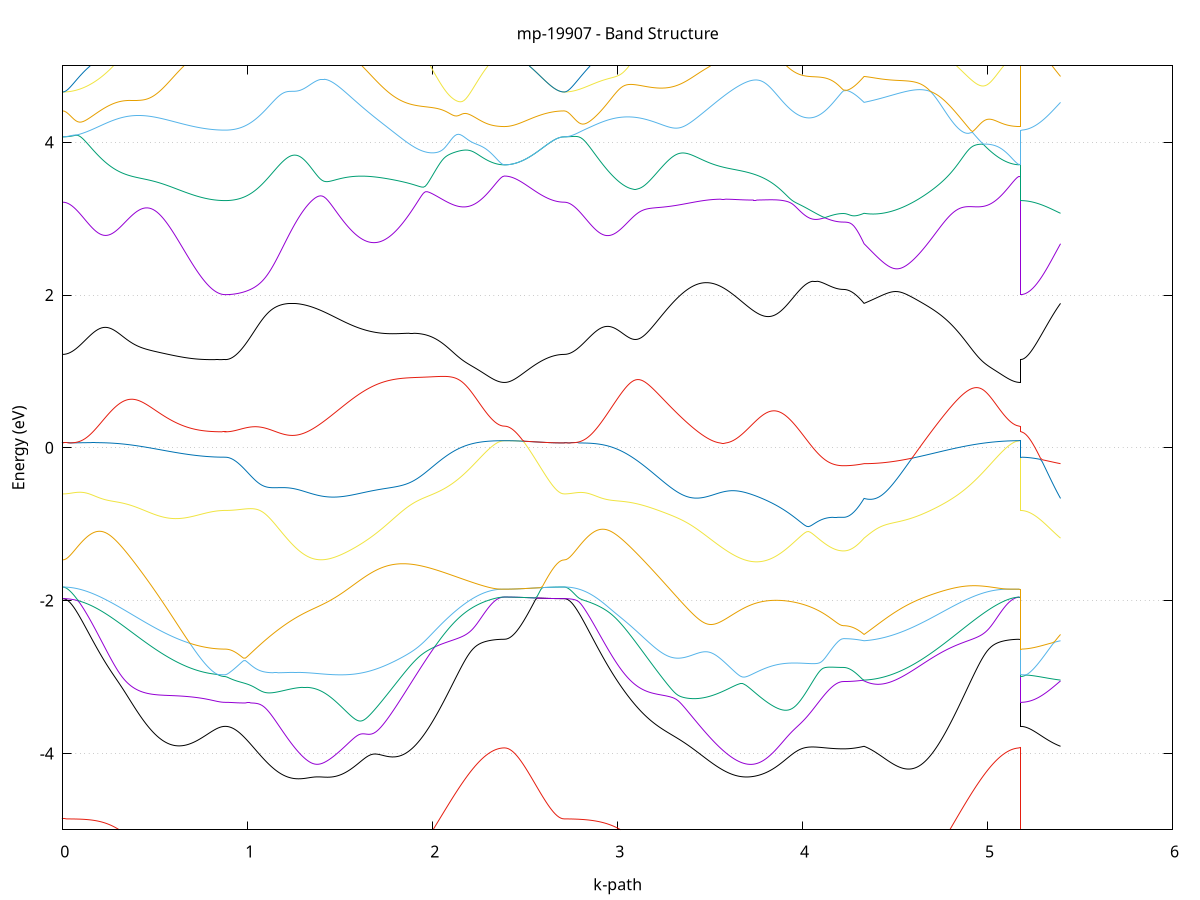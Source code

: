 set title 'mp-19907 - Band Structure'
set xlabel 'k-path'
set ylabel 'Energy (eV)'
set grid y
set yrange [-5:5]
set terminal png size 800,600
set output 'mp-19907_bands_gnuplot.png'
plot '-' using 1:2 with lines notitle, '-' using 1:2 with lines notitle, '-' using 1:2 with lines notitle, '-' using 1:2 with lines notitle, '-' using 1:2 with lines notitle, '-' using 1:2 with lines notitle, '-' using 1:2 with lines notitle, '-' using 1:2 with lines notitle, '-' using 1:2 with lines notitle, '-' using 1:2 with lines notitle, '-' using 1:2 with lines notitle, '-' using 1:2 with lines notitle, '-' using 1:2 with lines notitle, '-' using 1:2 with lines notitle, '-' using 1:2 with lines notitle, '-' using 1:2 with lines notitle, '-' using 1:2 with lines notitle, '-' using 1:2 with lines notitle, '-' using 1:2 with lines notitle, '-' using 1:2 with lines notitle, '-' using 1:2 with lines notitle, '-' using 1:2 with lines notitle, '-' using 1:2 with lines notitle, '-' using 1:2 with lines notitle, '-' using 1:2 with lines notitle, '-' using 1:2 with lines notitle, '-' using 1:2 with lines notitle, '-' using 1:2 with lines notitle, '-' using 1:2 with lines notitle, '-' using 1:2 with lines notitle, '-' using 1:2 with lines notitle, '-' using 1:2 with lines notitle, '-' using 1:2 with lines notitle, '-' using 1:2 with lines notitle, '-' using 1:2 with lines notitle, '-' using 1:2 with lines notitle, '-' using 1:2 with lines notitle, '-' using 1:2 with lines notitle, '-' using 1:2 with lines notitle, '-' using 1:2 with lines notitle, '-' using 1:2 with lines notitle, '-' using 1:2 with lines notitle, '-' using 1:2 with lines notitle, '-' using 1:2 with lines notitle, '-' using 1:2 with lines notitle, '-' using 1:2 with lines notitle, '-' using 1:2 with lines notitle, '-' using 1:2 with lines notitle, '-' using 1:2 with lines notitle, '-' using 1:2 with lines notitle, '-' using 1:2 with lines notitle, '-' using 1:2 with lines notitle, '-' using 1:2 with lines notitle, '-' using 1:2 with lines notitle, '-' using 1:2 with lines notitle, '-' using 1:2 with lines notitle, '-' using 1:2 with lines notitle, '-' using 1:2 with lines notitle, '-' using 1:2 with lines notitle, '-' using 1:2 with lines notitle, '-' using 1:2 with lines notitle, '-' using 1:2 with lines notitle, '-' using 1:2 with lines notitle, '-' using 1:2 with lines notitle
0.000000 -14.993459
0.009981 -14.993459
0.019961 -14.993459
0.029942 -14.993459
0.039922 -14.993459
0.049903 -14.993359
0.059884 -14.993359
0.069864 -14.993359
0.079845 -14.993259
0.089825 -14.993259
0.099806 -14.993159
0.109787 -14.993159
0.119767 -14.993059
0.129748 -14.993059
0.139728 -14.992959
0.149709 -14.992959
0.159690 -14.992859
0.169670 -14.992859
0.179651 -14.992859
0.189632 -14.992759
0.199612 -14.992759
0.209593 -14.992859
0.219573 -14.992859
0.229554 -14.992959
0.239535 -14.993059
0.249515 -14.993159
0.259496 -14.993359
0.269476 -14.993659
0.279457 -14.993959
0.289438 -14.994259
0.299418 -14.994659
0.309399 -14.995159
0.319379 -14.995859
0.329360 -14.996559
0.339341 -14.997359
0.349321 -14.998259
0.359302 -14.999359
0.369282 -15.000559
0.379263 -15.001959
0.389244 -15.003459
0.399224 -15.005159
0.409205 -15.007059
0.419185 -15.009059
0.429166 -15.011159
0.439147 -15.013459
0.449127 -15.015859
0.459108 -15.018459
0.469088 -15.021059
0.479069 -15.023759
0.489050 -15.026559
0.499030 -15.029359
0.509011 -15.032259
0.518992 -15.035159
0.528972 -15.038059
0.538953 -15.040959
0.548933 -15.043859
0.558914 -15.046759
0.568895 -15.049559
0.578875 -15.052359
0.588856 -15.055159
0.598836 -15.057859
0.608817 -15.060559
0.618798 -15.063159
0.628778 -15.065659
0.638759 -15.068159
0.648739 -15.070559
0.658720 -15.072859
0.668701 -15.075059
0.678681 -15.077159
0.688662 -15.079259
0.698642 -15.081159
0.708623 -15.083059
0.718604 -15.084859
0.728584 -15.086459
0.738565 -15.088059
0.748545 -15.089559
0.758526 -15.090859
0.768507 -15.092159
0.778487 -15.093259
0.788468 -15.094359
0.798448 -15.095259
0.808429 -15.096159
0.818410 -15.096859
0.828390 -15.097459
0.838371 -15.097959
0.848352 -15.098359
0.858332 -15.098659
0.868313 -15.098759
0.878293 -15.098859
0.878293 -15.098859
0.888183 -15.098859
0.898073 -15.098759
0.907963 -15.098759
0.917853 -15.098659
0.927743 -15.098459
0.937633 -15.098359
0.947523 -15.098159
0.957413 -15.097959
0.967303 -15.097659
0.977193 -15.097359
0.987083 -15.097159
0.996973 -15.096759
1.006863 -15.096459
1.016753 -15.096059
1.026643 -15.095759
1.036533 -15.095259
1.046423 -15.094859
1.056313 -15.094459
1.066203 -15.093959
1.076093 -15.093459
1.085983 -15.092959
1.095873 -15.092459
1.105763 -15.091959
1.115652 -15.091459
1.125542 -15.090859
1.135432 -15.090359
1.145322 -15.089759
1.155212 -15.089259
1.165102 -15.088659
1.174992 -15.088159
1.184882 -15.087559
1.194772 -15.086959
1.204662 -15.086459
1.214552 -15.085859
1.224442 -15.085359
1.234332 -15.084759
1.244222 -15.084259
1.254112 -15.083759
1.264002 -15.083259
1.273892 -15.082859
1.283782 -15.082359
1.293672 -15.081959
1.303562 -15.081659
1.313452 -15.081259
1.323342 -15.080959
1.333232 -15.080759
1.343122 -15.080559
1.353012 -15.080359
1.362902 -15.080259
1.372792 -15.080259
1.382682 -15.080259
1.392572 -15.080259
1.402461 -15.080259
1.412351 -15.080359
1.412351 -15.080359
1.422307 -15.080459
1.432263 -15.080559
1.442219 -15.080659
1.452175 -15.080759
1.462131 -15.080759
1.472087 -15.080859
1.482043 -15.080859
1.491999 -15.080859
1.501955 -15.080759
1.511911 -15.080659
1.521867 -15.080459
1.531822 -15.080159
1.541778 -15.079859
1.551734 -15.079459
1.561690 -15.079059
1.571646 -15.078459
1.581602 -15.077859
1.591558 -15.077159
1.601514 -15.076359
1.611470 -15.075559
1.621426 -15.074559
1.631382 -15.073559
1.641338 -15.072459
1.651293 -15.071259
1.661249 -15.069859
1.671205 -15.068459
1.681161 -15.067059
1.691117 -15.065459
1.701073 -15.063759
1.711029 -15.061959
1.720985 -15.060159
1.730941 -15.058159
1.740897 -15.056159
1.750853 -15.054059
1.760809 -15.051859
1.770764 -15.049559
1.780720 -15.047159
1.790676 -15.044759
1.800632 -15.042259
1.810588 -15.039659
1.820544 -15.037059
1.830500 -15.034359
1.840456 -15.031659
1.850412 -15.028959
1.860368 -15.026159
1.870324 -15.023359
1.880280 -15.020659
1.890235 -15.017859
1.900191 -15.015259
1.910147 -15.012659
1.920103 -15.010159
1.930059 -15.007859
1.940015 -15.005659
1.949971 -15.003659
1.959927 -15.001859
1.969883 -15.000259
1.979839 -14.998859
1.989795 -14.997659
1.999750 -14.996559
2.009706 -14.995659
2.019662 -14.994859
2.029618 -14.994259
2.039574 -14.993659
2.049530 -14.993259
2.059486 -14.992859
2.069442 -14.992559
2.079398 -14.992359
2.089354 -14.992159
2.099310 -14.992059
2.109266 -14.991959
2.119221 -14.991859
2.129177 -14.991859
2.139133 -14.991859
2.149089 -14.991859
2.159045 -14.991859
2.169001 -14.991959
2.178957 -14.992059
2.188913 -14.992059
2.198869 -14.992159
2.208825 -14.992259
2.218781 -14.992359
2.228737 -14.992459
2.238692 -14.992559
2.248648 -14.992659
2.258604 -14.992759
2.268560 -14.992859
2.278516 -14.992959
2.288472 -14.993059
2.298428 -14.993159
2.308384 -14.993159
2.318340 -14.993259
2.328296 -14.993259
2.338252 -14.993359
2.348208 -14.993359
2.358163 -14.993459
2.368119 -14.993459
2.378075 -14.993459
2.388031 -14.993459
2.388031 -14.993459
2.397835 -14.993459
2.407639 -14.993459
2.417442 -14.993459
2.427246 -14.993459
2.437050 -14.993459
2.446853 -14.993459
2.456657 -14.993459
2.466461 -14.993459
2.476264 -14.993459
2.486068 -14.993459
2.495872 -14.993459
2.505675 -14.993459
2.515479 -14.993459
2.525283 -14.993459
2.535086 -14.993459
2.544890 -14.993459
2.554694 -14.993459
2.564498 -14.993459
2.574301 -14.993459
2.584105 -14.993459
2.593909 -14.993459
2.603712 -14.993459
2.613516 -14.993459
2.623320 -14.993459
2.633123 -14.993459
2.642927 -14.993459
2.652731 -14.993459
2.662534 -14.993459
2.672338 -14.993459
2.682142 -14.993459
2.691945 -14.993459
2.701749 -14.993459
2.711553 -14.993459
2.711553 -14.993459
2.721474 -14.993459
2.731395 -14.993459
2.741317 -14.993459
2.751238 -14.993459
2.761159 -14.993359
2.771081 -14.993359
2.781002 -14.993359
2.790923 -14.993259
2.800845 -14.993259
2.810766 -14.993159
2.820687 -14.993159
2.830609 -14.993059
2.840530 -14.993059
2.850452 -14.992959
2.860373 -14.992959
2.870294 -14.992859
2.880216 -14.992859
2.890137 -14.992859
2.900058 -14.992859
2.909980 -14.992859
2.919901 -14.992859
2.929822 -14.992959
2.939744 -14.992959
2.949665 -14.993059
2.959586 -14.993259
2.969508 -14.993459
2.979429 -14.993659
2.989350 -14.993959
2.999272 -14.994259
3.009193 -14.994759
3.019114 -14.995259
3.029036 -14.995759
3.038957 -14.996459
3.048878 -14.997259
3.058800 -14.998159
3.068721 -14.999159
3.078642 -15.000259
3.088564 -15.001559
3.098485 -15.002959
3.108406 -15.004459
3.118328 -15.006159
3.128249 -15.007959
3.138170 -15.009859
3.148092 -15.011859
3.158013 -15.013959
3.167934 -15.016259
3.177856 -15.018559
3.187777 -15.020859
3.197698 -15.023259
3.207620 -15.025659
3.217541 -15.028159
3.227462 -15.030659
3.237384 -15.033059
3.247305 -15.035559
3.257226 -15.037959
3.267148 -15.040359
3.277069 -15.042759
3.286990 -15.045059
3.296912 -15.047359
3.306833 -15.049659
3.316755 -15.051759
3.326676 -15.053859
3.336597 -15.055959
3.346519 -15.057959
3.356440 -15.059859
3.366361 -15.061659
3.376283 -15.063359
3.386204 -15.065059
3.396125 -15.066659
3.406047 -15.068159
3.415968 -15.069559
3.425889 -15.070859
3.435811 -15.072159
3.445732 -15.073359
3.455653 -15.074459
3.465575 -15.075459
3.475496 -15.076359
3.485417 -15.077159
3.495339 -15.077859
3.505260 -15.078559
3.515181 -15.079159
3.525103 -15.079659
3.535024 -15.080159
3.544945 -15.080459
3.554867 -15.080759
3.564788 -15.081059
3.574709 -15.081159
3.584631 -15.081259
3.594552 -15.081359
3.604473 -15.081359
3.614395 -15.081359
3.624316 -15.081259
3.634237 -15.081159
3.644159 -15.081059
3.654080 -15.080859
3.664001 -15.080759
3.673923 -15.080559
3.683844 -15.080459
3.693765 -15.080359
3.703687 -15.080259
3.713608 -15.080259
3.723529 -15.080259
3.733451 -15.080259
3.733451 -15.080259
3.743407 -15.080359
3.753363 -15.080559
3.763319 -15.080759
3.773274 -15.080959
3.783230 -15.081259
3.793186 -15.081659
3.803142 -15.081959
3.813098 -15.082459
3.823054 -15.082859
3.833010 -15.083359
3.842966 -15.083859
3.852922 -15.084359
3.862878 -15.084859
3.872834 -15.085359
3.882790 -15.085959
3.892745 -15.086459
3.902701 -15.087059
3.912657 -15.087659
3.922613 -15.088159
3.932569 -15.088759
3.942525 -15.089259
3.952481 -15.089859
3.962437 -15.090359
3.972393 -15.090959
3.982349 -15.091459
3.992305 -15.091959
4.002261 -15.092559
4.012216 -15.093059
4.022172 -15.093459
4.032128 -15.093959
4.042084 -15.094459
4.052040 -15.094859
4.061996 -15.095259
4.071952 -15.095659
4.081908 -15.096059
4.091864 -15.096359
4.101820 -15.096759
4.111776 -15.097059
4.121732 -15.097359
4.131687 -15.097559
4.141643 -15.097859
4.151599 -15.098059
4.161555 -15.098259
4.171511 -15.098359
4.181467 -15.098459
4.191423 -15.098559
4.201379 -15.098659
4.211335 -15.098759
4.221291 -15.098759
4.221291 -15.098759
4.230548 -15.098759
4.239806 -15.098759
4.249064 -15.098659
4.258322 -15.098659
4.267579 -15.098659
4.276837 -15.098559
4.286095 -15.098559
4.295353 -15.098459
4.304610 -15.098459
4.313868 -15.098359
4.323126 -15.098259
4.332384 -15.098159
4.332384 -15.098159
4.342324 -15.097759
4.352265 -15.097159
4.362206 -15.096559
4.372147 -15.095759
4.382087 -15.094859
4.392028 -15.093859
4.401969 -15.092759
4.411910 -15.091559
4.421850 -15.090159
4.431791 -15.088759
4.441732 -15.087159
4.451673 -15.085559
4.461613 -15.083759
4.471554 -15.081859
4.481495 -15.079859
4.491435 -15.077759
4.501376 -15.075559
4.511317 -15.073359
4.521258 -15.070959
4.531198 -15.068459
4.541139 -15.065859
4.551080 -15.063259
4.561021 -15.060459
4.570961 -15.057659
4.580902 -15.054759
4.590843 -15.051759
4.600784 -15.048759
4.610724 -15.045659
4.620665 -15.042559
4.630606 -15.039359
4.640547 -15.036059
4.650487 -15.032859
4.660428 -15.029559
4.670369 -15.026359
4.680310 -15.023159
4.690250 -15.019959
4.700191 -15.016859
4.710132 -15.013959
4.720073 -15.011159
4.730013 -15.008459
4.739954 -15.006059
4.749895 -15.003859
4.759836 -15.001959
4.769776 -15.000259
4.779717 -14.998759
4.789658 -14.997459
4.799599 -14.996359
4.809539 -14.995459
4.819480 -14.994659
4.829421 -14.994059
4.839362 -14.993559
4.849302 -14.993159
4.859243 -14.992759
4.869184 -14.992459
4.879125 -14.992259
4.889065 -14.992159
4.899006 -14.992059
4.908947 -14.991959
4.918888 -14.991859
4.928828 -14.991859
4.938769 -14.991859
4.948710 -14.991959
4.958651 -14.991959
4.968591 -14.992059
4.978532 -14.992159
4.988473 -14.992159
4.998414 -14.992259
5.008354 -14.992359
5.018295 -14.992459
5.028236 -14.992559
5.038177 -14.992659
5.048117 -14.992759
5.058058 -14.992859
5.067999 -14.992959
5.077940 -14.993059
5.087880 -14.993159
5.097821 -14.993159
5.107762 -14.993259
5.117702 -14.993259
5.127643 -14.993359
5.137584 -14.993359
5.147525 -14.993459
5.157465 -14.993459
5.167406 -14.993459
5.177347 -14.993459
5.177347 -15.098859
5.187225 -15.098859
5.197104 -15.098859
5.206982 -15.098859
5.216861 -15.098859
5.226739 -15.098759
5.236618 -15.098759
5.246496 -15.098759
5.256374 -15.098759
5.266253 -15.098659
5.276131 -15.098659
5.286010 -15.098659
5.295888 -15.098559
5.305767 -15.098559
5.315645 -15.098559
5.325523 -15.098459
5.335402 -15.098459
5.345280 -15.098359
5.355159 -15.098359
5.365037 -15.098259
5.374916 -15.098259
5.384794 -15.098259
5.394672 -15.098159
e
0.000000 -14.857759
0.009981 -14.857759
0.019961 -14.857959
0.029942 -14.858359
0.039922 -14.858859
0.049903 -14.859459
0.059884 -14.860259
0.069864 -14.861259
0.079845 -14.862359
0.089825 -14.863559
0.099806 -14.864859
0.109787 -14.866359
0.119767 -14.868059
0.129748 -14.869859
0.139728 -14.871759
0.149709 -14.873759
0.159690 -14.875959
0.169670 -14.878259
0.179651 -14.880659
0.189632 -14.883259
0.199612 -14.885859
0.209593 -14.888559
0.219573 -14.891459
0.229554 -14.894359
0.239535 -14.897259
0.249515 -14.900359
0.259496 -14.903459
0.269476 -14.906559
0.279457 -14.909759
0.289438 -14.912959
0.299418 -14.916159
0.309399 -14.919359
0.319379 -14.922559
0.329360 -14.925659
0.339341 -14.928759
0.349321 -14.931759
0.359302 -14.934759
0.369282 -14.937659
0.379263 -14.940459
0.389244 -14.943159
0.399224 -14.945859
0.409205 -14.948559
0.419185 -14.951059
0.429166 -14.953659
0.439147 -14.956159
0.449127 -14.958759
0.459108 -14.961259
0.469088 -14.963859
0.479069 -14.966459
0.489050 -14.969059
0.499030 -14.971659
0.509011 -14.974159
0.518992 -14.976759
0.528972 -14.979259
0.538953 -14.981859
0.548933 -14.984259
0.558914 -14.986759
0.568895 -14.989159
0.578875 -14.991459
0.588856 -14.993759
0.598836 -14.996059
0.608817 -14.998159
0.618798 -15.000359
0.628778 -15.002359
0.638759 -15.004359
0.648739 -15.006259
0.658720 -15.008159
0.668701 -15.009859
0.678681 -15.011559
0.688662 -15.013259
0.698642 -15.014759
0.708623 -15.016259
0.718604 -15.017659
0.728584 -15.018959
0.738565 -15.020159
0.748545 -15.021259
0.758526 -15.022359
0.768507 -15.023359
0.778487 -15.024259
0.788468 -15.025059
0.798448 -15.025759
0.808429 -15.026459
0.818410 -15.027059
0.828390 -15.027459
0.838371 -15.027859
0.848352 -15.028159
0.858332 -15.028359
0.868313 -15.028559
0.878293 -15.028559
0.878293 -15.028559
0.888183 -15.028559
0.898073 -15.028659
0.907963 -15.028759
0.917853 -15.028859
0.927743 -15.028959
0.937633 -15.029159
0.947523 -15.029359
0.957413 -15.029659
0.967303 -15.029959
0.977193 -15.030259
0.987083 -15.030559
0.996973 -15.030959
1.006863 -15.031359
1.016753 -15.031859
1.026643 -15.032359
1.036533 -15.032859
1.046423 -15.033459
1.056313 -15.033959
1.066203 -15.034659
1.076093 -15.035259
1.085983 -15.035959
1.095873 -15.036759
1.105763 -15.037459
1.115652 -15.038259
1.125542 -15.039059
1.135432 -15.039859
1.145322 -15.040759
1.155212 -15.041559
1.165102 -15.042459
1.174992 -15.043359
1.184882 -15.044359
1.194772 -15.045259
1.204662 -15.046159
1.214552 -15.047159
1.224442 -15.048059
1.234332 -15.048959
1.244222 -15.049859
1.254112 -15.050759
1.264002 -15.051659
1.273892 -15.052459
1.283782 -15.053259
1.293672 -15.053959
1.303562 -15.054659
1.313452 -15.055259
1.323342 -15.055859
1.333232 -15.056359
1.343122 -15.056759
1.353012 -15.057059
1.362902 -15.057359
1.372792 -15.057459
1.382682 -15.057459
1.392572 -15.057459
1.402461 -15.057259
1.412351 -15.057059
1.412351 -15.057059
1.422307 -15.056759
1.432263 -15.056359
1.442219 -15.055859
1.452175 -15.055359
1.462131 -15.054759
1.472087 -15.054059
1.482043 -15.053359
1.491999 -15.052559
1.501955 -15.051659
1.511911 -15.050759
1.521867 -15.049859
1.531822 -15.048859
1.541778 -15.047859
1.551734 -15.046759
1.561690 -15.045559
1.571646 -15.044459
1.581602 -15.043159
1.591558 -15.041959
1.601514 -15.040659
1.611470 -15.039259
1.621426 -15.037859
1.631382 -15.036459
1.641338 -15.034959
1.651293 -15.033359
1.661249 -15.031859
1.671205 -15.030259
1.681161 -15.028559
1.691117 -15.026859
1.701073 -15.025159
1.711029 -15.023359
1.720985 -15.021559
1.730941 -15.019759
1.740897 -15.017959
1.750853 -15.016059
1.760809 -15.014159
1.770764 -15.012159
1.780720 -15.010259
1.790676 -15.008259
1.800632 -15.006359
1.810588 -15.004359
1.820544 -15.002359
1.830500 -15.000359
1.840456 -14.998359
1.850412 -14.996359
1.860368 -14.994359
1.870324 -14.992359
1.880280 -14.990359
1.890235 -14.988259
1.900191 -14.986159
1.910147 -14.983959
1.920103 -14.981659
1.930059 -14.979359
1.940015 -14.976859
1.949971 -14.974159
1.959927 -14.971359
1.969883 -14.968459
1.979839 -14.965359
1.989795 -14.962059
1.999750 -14.958659
2.009706 -14.955159
2.019662 -14.951559
2.029618 -14.947959
2.039574 -14.944159
2.049530 -14.940359
2.059486 -14.936559
2.069442 -14.932659
2.079398 -14.928759
2.089354 -14.924959
2.099310 -14.921059
2.109266 -14.917259
2.119221 -14.913459
2.129177 -14.909759
2.139133 -14.906059
2.149089 -14.902559
2.159045 -14.899059
2.169001 -14.895659
2.178957 -14.892359
2.188913 -14.889159
2.198869 -14.886059
2.208825 -14.883159
2.218781 -14.880459
2.228737 -14.877759
2.238692 -14.875359
2.248648 -14.873059
2.258604 -14.870859
2.268560 -14.868859
2.278516 -14.867059
2.288472 -14.865459
2.298428 -14.863959
2.308384 -14.862659
2.318340 -14.861459
2.328296 -14.860459
2.338252 -14.859559
2.348208 -14.858959
2.358163 -14.858359
2.368119 -14.857959
2.378075 -14.857759
2.388031 -14.857659
2.388031 -14.857659
2.397835 -14.857659
2.407639 -14.857659
2.417442 -14.857659
2.427246 -14.857659
2.437050 -14.857659
2.446853 -14.857659
2.456657 -14.857659
2.466461 -14.857659
2.476264 -14.857659
2.486068 -14.857659
2.495872 -14.857659
2.505675 -14.857659
2.515479 -14.857659
2.525283 -14.857659
2.535086 -14.857659
2.544890 -14.857659
2.554694 -14.857659
2.564498 -14.857659
2.574301 -14.857659
2.584105 -14.857659
2.593909 -14.857659
2.603712 -14.857659
2.613516 -14.857659
2.623320 -14.857659
2.633123 -14.857659
2.642927 -14.857659
2.652731 -14.857659
2.662534 -14.857659
2.672338 -14.857659
2.682142 -14.857659
2.691945 -14.857759
2.701749 -14.857759
2.711553 -14.857759
2.711553 -14.857759
2.721474 -14.857759
2.731395 -14.857959
2.741317 -14.858359
2.751238 -14.858859
2.761159 -14.859559
2.771081 -14.860259
2.781002 -14.861259
2.790923 -14.862359
2.800845 -14.863559
2.810766 -14.864959
2.820687 -14.866459
2.830609 -14.868059
2.840530 -14.869859
2.850452 -14.871759
2.860373 -14.873759
2.870294 -14.875959
2.880216 -14.878259
2.890137 -14.880559
2.900058 -14.883059
2.909980 -14.885659
2.919901 -14.888359
2.929822 -14.891059
2.939744 -14.893959
2.949665 -14.896759
2.959586 -14.899759
2.969508 -14.902659
2.979429 -14.905659
2.989350 -14.908659
2.999272 -14.911659
3.009193 -14.914559
3.019114 -14.917459
3.029036 -14.920359
3.038957 -14.923159
3.048878 -14.925959
3.058800 -14.928559
3.068721 -14.931159
3.078642 -14.933559
3.088564 -14.935959
3.098485 -14.938259
3.108406 -14.940559
3.118328 -14.942759
3.128249 -14.945159
3.138170 -14.947759
3.148092 -14.950559
3.158013 -14.953459
3.167934 -14.956459
3.177856 -14.959559
3.187777 -14.962759
3.197698 -14.965859
3.207620 -14.968959
3.217541 -14.972059
3.227462 -14.975059
3.237384 -14.978059
3.247305 -14.981059
3.257226 -14.983959
3.267148 -14.986859
3.277069 -14.989659
3.286990 -14.992459
3.296912 -14.995159
3.306833 -14.997859
3.316755 -15.000459
3.326676 -15.003059
3.336597 -15.005559
3.346519 -15.007959
3.356440 -15.010359
3.366361 -15.012659
3.376283 -15.014959
3.386204 -15.017159
3.396125 -15.019359
3.406047 -15.021459
3.415968 -15.023459
3.425889 -15.025459
3.435811 -15.027359
3.445732 -15.029259
3.455653 -15.031059
3.465575 -15.032759
3.475496 -15.034459
3.485417 -15.036159
3.495339 -15.037759
3.505260 -15.039259
3.515181 -15.040759
3.525103 -15.042159
3.535024 -15.043559
3.544945 -15.044859
3.554867 -15.046059
3.564788 -15.047259
3.574709 -15.048459
3.584631 -15.049559
3.594552 -15.050559
3.604473 -15.051559
3.614395 -15.052459
3.624316 -15.053259
3.634237 -15.054059
3.644159 -15.054759
3.654080 -15.055459
3.664001 -15.055959
3.673923 -15.056459
3.683844 -15.056859
3.693765 -15.057159
3.703687 -15.057359
3.713608 -15.057459
3.723529 -15.057459
3.733451 -15.057359
3.733451 -15.057359
3.743407 -15.057159
3.753363 -15.056859
3.763319 -15.056459
3.773274 -15.056059
3.783230 -15.055459
3.793186 -15.054859
3.803142 -15.054159
3.813098 -15.053459
3.823054 -15.052659
3.833010 -15.051859
3.842966 -15.050959
3.852922 -15.050159
3.862878 -15.049259
3.872834 -15.048359
3.882790 -15.047459
3.892745 -15.046559
3.902701 -15.045659
3.912657 -15.044759
3.922613 -15.043959
3.932569 -15.043059
3.942525 -15.042259
3.952481 -15.041459
3.962437 -15.040659
3.972393 -15.039959
3.982349 -15.039159
3.992305 -15.038459
4.002261 -15.037859
4.012216 -15.037159
4.022172 -15.036559
4.032128 -15.036059
4.042084 -15.035459
4.052040 -15.034959
4.061996 -15.034559
4.071952 -15.034059
4.081908 -15.033659
4.091864 -15.033359
4.101820 -15.032959
4.111776 -15.032659
4.121732 -15.032359
4.131687 -15.032159
4.141643 -15.031959
4.151599 -15.031759
4.161555 -15.031559
4.171511 -15.031459
4.181467 -15.031359
4.191423 -15.031259
4.201379 -15.031159
4.211335 -15.031159
4.221291 -15.031159
4.221291 -15.031159
4.230548 -15.031159
4.239806 -15.031059
4.249064 -15.031059
4.258322 -15.031059
4.267579 -15.031059
4.276837 -15.030959
4.286095 -15.030959
4.295353 -15.030859
4.304610 -15.030759
4.313868 -15.030659
4.323126 -15.030659
4.332384 -15.030559
4.332384 -15.030559
4.342324 -15.030359
4.352265 -15.030159
4.362206 -15.029859
4.372147 -15.029459
4.382087 -15.029059
4.392028 -15.028459
4.401969 -15.027859
4.411910 -15.027159
4.421850 -15.026459
4.431791 -15.025559
4.441732 -15.024759
4.451673 -15.023759
4.461613 -15.022659
4.471554 -15.021659
4.481495 -15.020459
4.491435 -15.019259
4.501376 -15.017959
4.511317 -15.016659
4.521258 -15.015259
4.531198 -15.013759
4.541139 -15.012359
4.551080 -15.010859
4.561021 -15.009259
4.570961 -15.007659
4.580902 -15.006059
4.590843 -15.004459
4.600784 -15.002759
4.610724 -15.001059
4.620665 -14.999359
4.630606 -14.997659
4.640547 -14.995959
4.650487 -14.994159
4.660428 -14.992459
4.670369 -14.990659
4.680310 -14.988859
4.690250 -14.986959
4.700191 -14.985059
4.710132 -14.982959
4.720073 -14.980859
4.730013 -14.978559
4.739954 -14.976059
4.749895 -14.973359
4.759836 -14.970459
4.769776 -14.967459
4.779717 -14.964159
4.789658 -14.960759
4.799599 -14.957159
4.809539 -14.953459
4.819480 -14.949659
4.829421 -14.945759
4.839362 -14.941859
4.849302 -14.937859
4.859243 -14.933859
4.869184 -14.929859
4.879125 -14.925959
4.889065 -14.921959
4.899006 -14.918059
4.908947 -14.914159
4.918888 -14.910359
4.928828 -14.906559
4.938769 -14.902859
4.948710 -14.899359
4.958651 -14.895859
4.968591 -14.892459
4.978532 -14.889259
4.988473 -14.886159
4.998414 -14.883259
5.008354 -14.880459
5.018295 -14.877859
5.028236 -14.875359
5.038177 -14.873059
5.048117 -14.870859
5.058058 -14.868859
5.067999 -14.867059
5.077940 -14.865459
5.087880 -14.863959
5.097821 -14.862659
5.107762 -14.861459
5.117702 -14.860459
5.127643 -14.859559
5.137584 -14.858959
5.147525 -14.858359
5.157465 -14.857959
5.167406 -14.857759
5.177347 -14.857659
5.177347 -15.028559
5.187225 -15.028559
5.197104 -15.028559
5.206982 -15.028659
5.216861 -15.028659
5.226739 -15.028759
5.236618 -15.028759
5.246496 -15.028859
5.256374 -15.028959
5.266253 -15.029059
5.276131 -15.029159
5.286010 -15.029259
5.295888 -15.029459
5.305767 -15.029559
5.315645 -15.029659
5.325523 -15.029759
5.335402 -15.029859
5.345280 -15.030059
5.355159 -15.030159
5.365037 -15.030259
5.374916 -15.030359
5.384794 -15.030459
5.394672 -15.030559
e
0.000000 -14.857759
0.009981 -14.857659
0.019961 -14.857659
0.029942 -14.857559
0.039922 -14.857459
0.049903 -14.857359
0.059884 -14.857159
0.069864 -14.856959
0.079845 -14.856759
0.089825 -14.856459
0.099806 -14.856159
0.109787 -14.855859
0.119767 -14.855559
0.129748 -14.855159
0.139728 -14.854759
0.149709 -14.854359
0.159690 -14.853959
0.169670 -14.855259
0.179651 -14.858159
0.189632 -14.861159
0.199612 -14.864259
0.209593 -14.867359
0.219573 -14.870559
0.229554 -14.873759
0.239535 -14.877059
0.249515 -14.880359
0.259496 -14.883659
0.269476 -14.886959
0.279457 -14.890259
0.289438 -14.893659
0.299418 -14.896959
0.309399 -14.900359
0.319379 -14.903659
0.329360 -14.906859
0.339341 -14.910159
0.349321 -14.913259
0.359302 -14.916359
0.369282 -14.919459
0.379263 -14.922359
0.389244 -14.925259
0.399224 -14.927959
0.409205 -14.930459
0.419185 -14.932859
0.429166 -14.935159
0.439147 -14.937159
0.449127 -14.938959
0.459108 -14.940559
0.469088 -14.942059
0.479069 -14.943259
0.489050 -14.944359
0.499030 -14.945259
0.509011 -14.946059
0.518992 -14.946659
0.528972 -14.947259
0.538953 -14.947659
0.548933 -14.948059
0.558914 -14.948359
0.568895 -14.948559
0.578875 -14.948759
0.588856 -14.948859
0.598836 -14.948959
0.608817 -14.948959
0.618798 -14.948959
0.628778 -14.948959
0.638759 -14.948959
0.648739 -14.948959
0.658720 -14.948859
0.668701 -14.948759
0.678681 -14.948759
0.688662 -14.948659
0.698642 -14.948559
0.708623 -14.948459
0.718604 -14.948359
0.728584 -14.948259
0.738565 -14.948159
0.748545 -14.948059
0.758526 -14.947959
0.768507 -14.947859
0.778487 -14.947759
0.788468 -14.947759
0.798448 -14.947659
0.808429 -14.947559
0.818410 -14.947559
0.828390 -14.947459
0.838371 -14.947459
0.848352 -14.947459
0.858332 -14.947359
0.868313 -14.947359
0.878293 -14.947359
0.878293 -14.947359
0.888183 -14.947359
0.898073 -14.947359
0.907963 -14.947359
0.917853 -14.947359
0.927743 -14.947359
0.937633 -14.947359
0.947523 -14.947459
0.957413 -14.947459
0.967303 -14.947459
0.977193 -14.947459
0.987083 -14.947459
0.996973 -14.947459
1.006863 -14.947459
1.016753 -14.947459
1.026643 -14.947459
1.036533 -14.947459
1.046423 -14.947559
1.056313 -14.947559
1.066203 -14.947559
1.076093 -14.947559
1.085983 -14.947559
1.095873 -14.947559
1.105763 -14.947559
1.115652 -14.947559
1.125542 -14.947559
1.135432 -14.947559
1.145322 -14.947559
1.155212 -14.947559
1.165102 -14.947559
1.174992 -14.947559
1.184882 -14.947459
1.194772 -14.947459
1.204662 -14.947459
1.214552 -14.947459
1.224442 -14.947459
1.234332 -14.947459
1.244222 -14.947459
1.254112 -14.947359
1.264002 -14.947359
1.273892 -14.947359
1.283782 -14.947359
1.293672 -14.947359
1.303562 -14.947359
1.313452 -14.947359
1.323342 -14.947359
1.333232 -14.947359
1.343122 -14.947359
1.353012 -14.947359
1.362902 -14.947359
1.372792 -14.947359
1.382682 -14.947359
1.392572 -14.947359
1.402461 -14.947359
1.412351 -14.947359
1.412351 -14.947359
1.422307 -14.947359
1.432263 -14.947359
1.442219 -14.947459
1.452175 -14.947459
1.462131 -14.947459
1.472087 -14.947559
1.482043 -14.947559
1.491999 -14.947559
1.501955 -14.947659
1.511911 -14.947659
1.521867 -14.947759
1.531822 -14.947759
1.541778 -14.947859
1.551734 -14.947859
1.561690 -14.947959
1.571646 -14.948059
1.581602 -14.948059
1.591558 -14.948159
1.601514 -14.948159
1.611470 -14.948259
1.621426 -14.948259
1.631382 -14.948359
1.641338 -14.948359
1.651293 -14.948359
1.661249 -14.948359
1.671205 -14.948459
1.681161 -14.948459
1.691117 -14.948359
1.701073 -14.948359
1.711029 -14.948259
1.720985 -14.948259
1.730941 -14.948159
1.740897 -14.947959
1.750853 -14.947759
1.760809 -14.947559
1.770764 -14.947359
1.780720 -14.947059
1.790676 -14.946659
1.800632 -14.946259
1.810588 -14.945759
1.820544 -14.945259
1.830500 -14.944559
1.840456 -14.943859
1.850412 -14.943059
1.860368 -14.942159
1.870324 -14.941159
1.880280 -14.939959
1.890235 -14.938659
1.900191 -14.937359
1.910147 -14.935759
1.920103 -14.934159
1.930059 -14.932359
1.940015 -14.930459
1.949971 -14.928459
1.959927 -14.926359
1.969883 -14.924159
1.979839 -14.921759
1.989795 -14.919359
1.999750 -14.916859
2.009706 -14.914259
2.019662 -14.911559
2.029618 -14.908859
2.039574 -14.906059
2.049530 -14.903259
2.059486 -14.900459
2.069442 -14.897559
2.079398 -14.894659
2.089354 -14.891759
2.099310 -14.888759
2.109266 -14.885859
2.119221 -14.882959
2.129177 -14.879959
2.139133 -14.877059
2.149089 -14.874159
2.159045 -14.871259
2.169001 -14.868459
2.178957 -14.865659
2.188913 -14.862859
2.198869 -14.860159
2.208825 -14.857559
2.218781 -14.855259
2.228737 -14.854359
2.238692 -14.854459
2.248648 -14.854859
2.258604 -14.855159
2.268560 -14.855559
2.278516 -14.855859
2.288472 -14.856159
2.298428 -14.856459
2.308384 -14.856759
2.318340 -14.856959
2.328296 -14.857159
2.338252 -14.857259
2.348208 -14.857459
2.358163 -14.857559
2.368119 -14.857659
2.378075 -14.857659
2.388031 -14.857659
2.388031 -14.857659
2.397835 -14.857659
2.407639 -14.857659
2.417442 -14.857659
2.427246 -14.857659
2.437050 -14.857659
2.446853 -14.857659
2.456657 -14.857659
2.466461 -14.857659
2.476264 -14.857659
2.486068 -14.857659
2.495872 -14.857659
2.505675 -14.857659
2.515479 -14.857659
2.525283 -14.857659
2.535086 -14.857659
2.544890 -14.857659
2.554694 -14.857659
2.564498 -14.857659
2.574301 -14.857659
2.584105 -14.857659
2.593909 -14.857659
2.603712 -14.857659
2.613516 -14.857659
2.623320 -14.857659
2.633123 -14.857659
2.642927 -14.857659
2.652731 -14.857659
2.662534 -14.857659
2.672338 -14.857659
2.682142 -14.857659
2.691945 -14.857759
2.701749 -14.857759
2.711553 -14.857759
2.711553 -14.857759
2.721474 -14.857659
2.731395 -14.857659
2.741317 -14.857559
2.751238 -14.857459
2.761159 -14.857359
2.771081 -14.857159
2.781002 -14.856959
2.790923 -14.856759
2.800845 -14.856459
2.810766 -14.856159
2.820687 -14.855859
2.830609 -14.855559
2.840530 -14.855259
2.850452 -14.854859
2.860373 -14.854459
2.870294 -14.854259
2.880216 -14.855659
2.890137 -14.858459
2.900058 -14.861459
2.909980 -14.864459
2.919901 -14.867659
2.929822 -14.870859
2.939744 -14.874159
2.949665 -14.877459
2.959586 -14.880859
2.969508 -14.884259
2.979429 -14.887759
2.989350 -14.891259
2.999272 -14.894759
3.009193 -14.898259
3.019114 -14.901759
3.029036 -14.905359
3.038957 -14.908859
3.048878 -14.912359
3.058800 -14.915859
3.068721 -14.919359
3.078642 -14.922759
3.088564 -14.926159
3.098485 -14.929459
3.108406 -14.932659
3.118328 -14.935559
3.128249 -14.938259
3.138170 -14.940559
3.148092 -14.942459
3.158013 -14.944059
3.167934 -14.945359
3.177856 -14.946459
3.187777 -14.947359
3.197698 -14.948059
3.207620 -14.948759
3.217541 -14.949259
3.227462 -14.949659
3.237384 -14.950059
3.247305 -14.950259
3.257226 -14.950459
3.267148 -14.950659
3.277069 -14.950759
3.286990 -14.950859
3.296912 -14.950859
3.306833 -14.950859
3.316755 -14.950859
3.326676 -14.950759
3.336597 -14.950759
3.346519 -14.950659
3.356440 -14.950559
3.366361 -14.950459
3.376283 -14.950259
3.386204 -14.950159
3.396125 -14.950059
3.406047 -14.949859
3.415968 -14.949759
3.425889 -14.949659
3.435811 -14.949459
3.445732 -14.949359
3.455653 -14.949159
3.465575 -14.949059
3.475496 -14.948859
3.485417 -14.948759
3.495339 -14.948659
3.505260 -14.948459
3.515181 -14.948359
3.525103 -14.948259
3.535024 -14.948159
3.544945 -14.948059
3.554867 -14.947959
3.564788 -14.947859
3.574709 -14.947759
3.584631 -14.947659
3.594552 -14.947659
3.604473 -14.947559
3.614395 -14.947559
3.624316 -14.947459
3.634237 -14.947459
3.644159 -14.947359
3.654080 -14.947359
3.664001 -14.947359
3.673923 -14.947359
3.683844 -14.947359
3.693765 -14.947359
3.703687 -14.947359
3.713608 -14.947359
3.723529 -14.947359
3.733451 -14.947359
3.733451 -14.947359
3.743407 -14.947359
3.753363 -14.947359
3.763319 -14.947359
3.773274 -14.947359
3.783230 -14.947459
3.793186 -14.947459
3.803142 -14.947459
3.813098 -14.947459
3.823054 -14.947459
3.833010 -14.947459
3.842966 -14.947459
3.852922 -14.947459
3.862878 -14.947459
3.872834 -14.947459
3.882790 -14.947459
3.892745 -14.947459
3.902701 -14.947359
3.912657 -14.947359
3.922613 -14.947259
3.932569 -14.947259
3.942525 -14.947159
3.952481 -14.947159
3.962437 -14.947059
3.972393 -14.946959
3.982349 -14.946859
3.992305 -14.946759
4.002261 -14.946759
4.012216 -14.946659
4.022172 -14.946559
4.032128 -14.946459
4.042084 -14.946359
4.052040 -14.946259
4.061996 -14.946159
4.071952 -14.946059
4.081908 -14.945859
4.091864 -14.945859
4.101820 -14.945759
4.111776 -14.945659
4.121732 -14.945559
4.131687 -14.945459
4.141643 -14.945359
4.151599 -14.945359
4.161555 -14.945259
4.171511 -14.945259
4.181467 -14.945159
4.191423 -14.945159
4.201379 -14.945159
4.211335 -14.945059
4.221291 -14.945059
4.221291 -14.945059
4.230548 -14.945059
4.239806 -14.945059
4.249064 -14.945159
4.258322 -14.945159
4.267579 -14.945159
4.276837 -14.945159
4.286095 -14.945259
4.295353 -14.945259
4.304610 -14.945359
4.313868 -14.945359
4.323126 -14.945459
4.332384 -14.945559
4.332384 -14.945559
4.342324 -14.945459
4.352265 -14.945459
4.362206 -14.945459
4.372147 -14.945459
4.382087 -14.945359
4.392028 -14.945359
4.401969 -14.945359
4.411910 -14.945359
4.421850 -14.945359
4.431791 -14.945359
4.441732 -14.945259
4.451673 -14.945259
4.461613 -14.945259
4.471554 -14.945159
4.481495 -14.945159
4.491435 -14.945059
4.501376 -14.944959
4.511317 -14.944859
4.521258 -14.944659
4.531198 -14.944559
4.541139 -14.944359
4.551080 -14.944159
4.561021 -14.943859
4.570961 -14.943559
4.580902 -14.943159
4.590843 -14.942759
4.600784 -14.942259
4.610724 -14.941759
4.620665 -14.941159
4.630606 -14.940459
4.640547 -14.939659
4.650487 -14.938759
4.660428 -14.937759
4.670369 -14.936759
4.680310 -14.935559
4.690250 -14.934259
4.700191 -14.932759
4.710132 -14.931259
4.720073 -14.929559
4.730013 -14.927859
4.739954 -14.925959
4.749895 -14.923959
4.759836 -14.921859
4.769776 -14.919659
4.779717 -14.917359
4.789658 -14.914959
4.799599 -14.912459
4.809539 -14.909959
4.819480 -14.907359
4.829421 -14.904659
4.839362 -14.901959
4.849302 -14.899259
4.859243 -14.896459
4.869184 -14.893659
4.879125 -14.890759
4.889065 -14.887959
4.899006 -14.885059
4.908947 -14.882259
4.918888 -14.879359
4.928828 -14.876459
4.938769 -14.873659
4.948710 -14.870859
4.958651 -14.868059
4.968591 -14.865259
4.978532 -14.862459
4.988473 -14.859759
4.998414 -14.857059
5.008354 -14.854459
5.018295 -14.853859
5.028236 -14.854359
5.038177 -14.854759
5.048117 -14.855159
5.058058 -14.855559
5.067999 -14.855859
5.077940 -14.856159
5.087880 -14.856459
5.097821 -14.856759
5.107762 -14.856959
5.117702 -14.857159
5.127643 -14.857259
5.137584 -14.857459
5.147525 -14.857559
5.157465 -14.857659
5.167406 -14.857659
5.177347 -14.857659
5.177347 -14.947359
5.187225 -14.947359
5.197104 -14.947359
5.206982 -14.947359
5.216861 -14.947259
5.226739 -14.947259
5.236618 -14.947159
5.246496 -14.947059
5.256374 -14.947059
5.266253 -14.946959
5.276131 -14.946859
5.286010 -14.946759
5.295888 -14.946659
5.305767 -14.946559
5.315645 -14.946359
5.325523 -14.946259
5.335402 -14.946159
5.345280 -14.946059
5.355159 -14.945959
5.365037 -14.945859
5.374916 -14.945759
5.384794 -14.945659
5.394672 -14.945559
e
0.000000 -14.826459
0.009981 -14.826559
0.019961 -14.826859
0.029942 -14.827559
0.039922 -14.828359
0.049903 -14.829459
0.059884 -14.830759
0.069864 -14.832159
0.079845 -14.833859
0.089825 -14.835659
0.099806 -14.837659
0.109787 -14.839759
0.119767 -14.842059
0.129748 -14.844459
0.139728 -14.847059
0.149709 -14.849659
0.159690 -14.852359
0.169670 -14.853459
0.179651 -14.852959
0.189632 -14.852459
0.199612 -14.851859
0.209593 -14.851359
0.219573 -14.850759
0.229554 -14.850159
0.239535 -14.849559
0.249515 -14.848859
0.259496 -14.848259
0.269476 -14.847559
0.279457 -14.846859
0.289438 -14.846259
0.299418 -14.845459
0.309399 -14.844759
0.319379 -14.844059
0.329360 -14.843359
0.339341 -14.842559
0.349321 -14.841859
0.359302 -14.841059
0.369282 -14.840259
0.379263 -14.839559
0.389244 -14.838759
0.399224 -14.838059
0.409205 -14.837259
0.419185 -14.836459
0.429166 -14.835759
0.439147 -14.834959
0.449127 -14.834259
0.459108 -14.833559
0.469088 -14.832759
0.479069 -14.832059
0.489050 -14.831359
0.499030 -14.830659
0.509011 -14.829959
0.518992 -14.829359
0.528972 -14.828659
0.538953 -14.828059
0.548933 -14.827359
0.558914 -14.826759
0.568895 -14.826259
0.578875 -14.825659
0.588856 -14.825059
0.598836 -14.824559
0.608817 -14.824059
0.618798 -14.823559
0.628778 -14.823059
0.638759 -14.822659
0.648739 -14.822159
0.658720 -14.821759
0.668701 -14.821359
0.678681 -14.820959
0.688662 -14.820659
0.698642 -14.820359
0.708623 -14.819959
0.718604 -14.819659
0.728584 -14.819459
0.738565 -14.819159
0.748545 -14.818959
0.758526 -14.818759
0.768507 -14.818559
0.778487 -14.818359
0.788468 -14.818159
0.798448 -14.818059
0.808429 -14.817859
0.818410 -14.817759
0.828390 -14.817659
0.838371 -14.817659
0.848352 -14.817559
0.858332 -14.817559
0.868313 -14.817459
0.878293 -14.817459
0.878293 -14.817459
0.888183 -14.817559
0.898073 -14.817559
0.907963 -14.817559
0.917853 -14.817659
0.927743 -14.817759
0.937633 -14.817959
0.947523 -14.818059
0.957413 -14.818259
0.967303 -14.818459
0.977193 -14.818659
0.987083 -14.818859
0.996973 -14.819059
1.006863 -14.819359
1.016753 -14.819659
1.026643 -14.819859
1.036533 -14.820159
1.046423 -14.820459
1.056313 -14.820759
1.066203 -14.821059
1.076093 -14.821359
1.085983 -14.821659
1.095873 -14.821959
1.105763 -14.822259
1.115652 -14.822559
1.125542 -14.822859
1.135432 -14.823159
1.145322 -14.823459
1.155212 -14.823659
1.165102 -14.823959
1.174992 -14.824259
1.184882 -14.824459
1.194772 -14.824659
1.204662 -14.824959
1.214552 -14.825159
1.224442 -14.825359
1.234332 -14.825459
1.244222 -14.825659
1.254112 -14.825859
1.264002 -14.825959
1.273892 -14.826059
1.283782 -14.826259
1.293672 -14.826359
1.303562 -14.826459
1.313452 -14.826459
1.323342 -14.826559
1.333232 -14.826659
1.343122 -14.826659
1.353012 -14.826659
1.362902 -14.826759
1.372792 -14.826759
1.382682 -14.826759
1.392572 -14.826759
1.402461 -14.826759
1.412351 -14.826659
1.412351 -14.826659
1.422307 -14.826659
1.432263 -14.826659
1.442219 -14.826559
1.452175 -14.826559
1.462131 -14.826459
1.472087 -14.826459
1.482043 -14.826359
1.491999 -14.826259
1.501955 -14.826259
1.511911 -14.826159
1.521867 -14.826059
1.531822 -14.826059
1.541778 -14.825959
1.551734 -14.825859
1.561690 -14.825859
1.571646 -14.825759
1.581602 -14.825759
1.591558 -14.825759
1.601514 -14.825659
1.611470 -14.825659
1.621426 -14.825659
1.631382 -14.825659
1.641338 -14.825659
1.651293 -14.825759
1.661249 -14.825759
1.671205 -14.825859
1.681161 -14.825859
1.691117 -14.825959
1.701073 -14.826159
1.711029 -14.826259
1.720985 -14.826359
1.730941 -14.826559
1.740897 -14.826759
1.750853 -14.826959
1.760809 -14.827259
1.770764 -14.827459
1.780720 -14.827759
1.790676 -14.828059
1.800632 -14.828459
1.810588 -14.828759
1.820544 -14.829159
1.830500 -14.829559
1.840456 -14.829959
1.850412 -14.830459
1.860368 -14.830859
1.870324 -14.831359
1.880280 -14.831859
1.890235 -14.832459
1.900191 -14.832959
1.910147 -14.833559
1.920103 -14.834159
1.930059 -14.834759
1.940015 -14.835359
1.949971 -14.835959
1.959927 -14.836659
1.969883 -14.837259
1.979839 -14.837959
1.989795 -14.838659
1.999750 -14.839259
2.009706 -14.839959
2.019662 -14.840659
2.029618 -14.841359
2.039574 -14.842059
2.049530 -14.842759
2.059486 -14.843459
2.069442 -14.844159
2.079398 -14.844859
2.089354 -14.845559
2.099310 -14.846159
2.109266 -14.846859
2.119221 -14.847559
2.129177 -14.848159
2.139133 -14.848759
2.149089 -14.849459
2.159045 -14.850059
2.169001 -14.850559
2.178957 -14.851159
2.188913 -14.851659
2.198869 -14.852159
2.208825 -14.852559
2.218781 -14.852759
2.228737 -14.851559
2.238692 -14.849259
2.248648 -14.846859
2.258604 -14.844559
2.268560 -14.842259
2.278516 -14.840159
2.288472 -14.838059
2.298428 -14.836159
2.308384 -14.834359
2.318340 -14.832759
2.328296 -14.831359
2.338252 -14.830059
2.348208 -14.828959
2.358163 -14.828159
2.368119 -14.827559
2.378075 -14.827159
2.388031 -14.827059
2.388031 -14.827059
2.397835 -14.827059
2.407639 -14.827059
2.417442 -14.827059
2.427246 -14.827059
2.437050 -14.827059
2.446853 -14.826959
2.456657 -14.826959
2.466461 -14.826959
2.476264 -14.826959
2.486068 -14.826959
2.495872 -14.826859
2.505675 -14.826859
2.515479 -14.826859
2.525283 -14.826759
2.535086 -14.826759
2.544890 -14.826759
2.554694 -14.826759
2.564498 -14.826659
2.574301 -14.826659
2.584105 -14.826659
2.593909 -14.826559
2.603712 -14.826559
2.613516 -14.826559
2.623320 -14.826559
2.633123 -14.826459
2.642927 -14.826459
2.652731 -14.826459
2.662534 -14.826459
2.672338 -14.826459
2.682142 -14.826459
2.691945 -14.826459
2.701749 -14.826459
2.711553 -14.826459
2.711553 -14.826459
2.721474 -14.826559
2.731395 -14.826859
2.741317 -14.827559
2.751238 -14.828359
2.761159 -14.829459
2.771081 -14.830759
2.781002 -14.832159
2.790923 -14.833859
2.800845 -14.835659
2.810766 -14.837659
2.820687 -14.839859
2.830609 -14.842159
2.840530 -14.844559
2.850452 -14.847059
2.860373 -14.849659
2.870294 -14.852159
2.880216 -14.853159
2.890137 -14.852859
2.900058 -14.852359
2.909980 -14.851859
2.919901 -14.851359
2.929822 -14.850759
2.939744 -14.850159
2.949665 -14.849559
2.959586 -14.848959
2.969508 -14.848359
2.979429 -14.847659
2.989350 -14.847059
2.999272 -14.846359
3.009193 -14.845659
3.019114 -14.845059
3.029036 -14.844359
3.038957 -14.843659
3.048878 -14.842959
3.058800 -14.842259
3.068721 -14.841559
3.078642 -14.840859
3.088564 -14.840159
3.098485 -14.839459
3.108406 -14.838759
3.118328 -14.838159
3.128249 -14.837459
3.138170 -14.836859
3.148092 -14.836159
3.158013 -14.835559
3.167934 -14.834959
3.177856 -14.834359
3.187777 -14.833759
3.197698 -14.833159
3.207620 -14.832659
3.217541 -14.832059
3.227462 -14.831559
3.237384 -14.831059
3.247305 -14.830559
3.257226 -14.830159
3.267148 -14.829659
3.277069 -14.829259
3.286990 -14.828959
3.296912 -14.828559
3.306833 -14.828259
3.316755 -14.827859
3.326676 -14.827559
3.336597 -14.827359
3.346519 -14.827059
3.356440 -14.826859
3.366361 -14.826659
3.376283 -14.826459
3.386204 -14.826359
3.396125 -14.826159
3.406047 -14.826059
3.415968 -14.825959
3.425889 -14.825859
3.435811 -14.825759
3.445732 -14.825759
3.455653 -14.825659
3.465575 -14.825659
3.475496 -14.825659
3.485417 -14.825659
3.495339 -14.825659
3.505260 -14.825759
3.515181 -14.825759
3.525103 -14.825759
3.535024 -14.825859
3.544945 -14.825859
3.554867 -14.825959
3.564788 -14.825959
3.574709 -14.826059
3.584631 -14.826159
3.594552 -14.826159
3.604473 -14.826259
3.614395 -14.826359
3.624316 -14.826359
3.634237 -14.826459
3.644159 -14.826559
3.654080 -14.826559
3.664001 -14.826659
3.673923 -14.826659
3.683844 -14.826659
3.693765 -14.826759
3.703687 -14.826759
3.713608 -14.826759
3.723529 -14.826759
3.733451 -14.826759
3.733451 -14.826759
3.743407 -14.826659
3.753363 -14.826659
3.763319 -14.826659
3.773274 -14.826559
3.783230 -14.826459
3.793186 -14.826459
3.803142 -14.826359
3.813098 -14.826259
3.823054 -14.826159
3.833010 -14.825959
3.842966 -14.825859
3.852922 -14.825659
3.862878 -14.825559
3.872834 -14.825359
3.882790 -14.825159
3.892745 -14.824959
3.902701 -14.824759
3.912657 -14.824459
3.922613 -14.824259
3.932569 -14.823959
3.942525 -14.823759
3.952481 -14.823459
3.962437 -14.823159
3.972393 -14.822959
3.982349 -14.822659
3.992305 -14.822359
4.002261 -14.822059
4.012216 -14.821759
4.022172 -14.821459
4.032128 -14.821159
4.042084 -14.820859
4.052040 -14.820559
4.061996 -14.820259
4.071952 -14.819959
4.081908 -14.819759
4.091864 -14.819459
4.101820 -14.819159
4.111776 -14.818959
4.121732 -14.818759
4.131687 -14.818559
4.141643 -14.818359
4.151599 -14.818159
4.161555 -14.818059
4.171511 -14.817859
4.181467 -14.817759
4.191423 -14.817759
4.201379 -14.817659
4.211335 -14.817659
4.221291 -14.817559
4.221291 -14.817559
4.230548 -14.817559
4.239806 -14.817559
4.249064 -14.817559
4.258322 -14.817559
4.267579 -14.817559
4.276837 -14.817659
4.286095 -14.817659
4.295353 -14.817659
4.304610 -14.817659
4.313868 -14.817659
4.323126 -14.817659
4.332384 -14.817659
4.332384 -14.817659
4.342324 -14.817659
4.352265 -14.817759
4.362206 -14.817859
4.372147 -14.817959
4.382087 -14.818059
4.392028 -14.818259
4.401969 -14.818359
4.411910 -14.818559
4.421850 -14.818759
4.431791 -14.818959
4.441732 -14.819159
4.451673 -14.819459
4.461613 -14.819759
4.471554 -14.819959
4.481495 -14.820259
4.491435 -14.820659
4.501376 -14.820959
4.511317 -14.821359
4.521258 -14.821759
4.531198 -14.822159
4.541139 -14.822559
4.551080 -14.823059
4.561021 -14.823459
4.570961 -14.823959
4.580902 -14.824459
4.590843 -14.825059
4.600784 -14.825559
4.610724 -14.826159
4.620665 -14.826759
4.630606 -14.827359
4.640547 -14.827959
4.650487 -14.828559
4.660428 -14.829259
4.670369 -14.829859
4.680310 -14.830559
4.690250 -14.831259
4.700191 -14.831959
4.710132 -14.832659
4.720073 -14.833459
4.730013 -14.834159
4.739954 -14.834859
4.749895 -14.835659
4.759836 -14.836359
4.769776 -14.837159
4.779717 -14.837959
4.789658 -14.838659
4.799599 -14.839459
4.809539 -14.840259
4.819480 -14.840959
4.829421 -14.841759
4.839362 -14.842459
4.849302 -14.843259
4.859243 -14.843959
4.869184 -14.844659
4.879125 -14.845459
4.889065 -14.846159
4.899006 -14.846859
4.908947 -14.847559
4.918888 -14.848159
4.928828 -14.848859
4.938769 -14.849459
4.948710 -14.850159
4.958651 -14.850759
4.968591 -14.851259
4.978532 -14.851859
4.988473 -14.852359
4.998414 -14.852959
5.008354 -14.853459
5.018295 -14.851859
5.028236 -14.849359
5.038177 -14.846859
5.048117 -14.844559
5.058058 -14.842259
5.067999 -14.840059
5.077940 -14.838059
5.087880 -14.836159
5.097821 -14.834359
5.107762 -14.832759
5.117702 -14.831359
5.127643 -14.830059
5.137584 -14.828959
5.147525 -14.828159
5.157465 -14.827559
5.167406 -14.827159
5.177347 -14.827059
5.177347 -14.817459
5.187225 -14.817459
5.197104 -14.817459
5.206982 -14.817459
5.216861 -14.817459
5.226739 -14.817459
5.236618 -14.817459
5.246496 -14.817559
5.256374 -14.817559
5.266253 -14.817559
5.276131 -14.817559
5.286010 -14.817559
5.295888 -14.817559
5.305767 -14.817559
5.315645 -14.817559
5.325523 -14.817559
5.335402 -14.817559
5.345280 -14.817559
5.355159 -14.817559
5.365037 -14.817559
5.374916 -14.817659
5.384794 -14.817659
5.394672 -14.817659
e
0.000000 -14.792359
0.009981 -14.792359
0.019961 -14.792359
0.029942 -14.792359
0.039922 -14.792259
0.049903 -14.792259
0.059884 -14.792159
0.069864 -14.792159
0.079845 -14.792059
0.089825 -14.791959
0.099806 -14.791859
0.109787 -14.791759
0.119767 -14.791659
0.129748 -14.791459
0.139728 -14.791359
0.149709 -14.791259
0.159690 -14.791059
0.169670 -14.790959
0.179651 -14.790759
0.189632 -14.790659
0.199612 -14.790459
0.209593 -14.790359
0.219573 -14.790159
0.229554 -14.789959
0.239535 -14.789859
0.249515 -14.789659
0.259496 -14.789459
0.269476 -14.789359
0.279457 -14.789159
0.289438 -14.788959
0.299418 -14.788859
0.309399 -14.788659
0.319379 -14.788559
0.329360 -14.788359
0.339341 -14.788259
0.349321 -14.788059
0.359302 -14.787959
0.369282 -14.787859
0.379263 -14.787759
0.389244 -14.787959
0.399224 -14.788359
0.409205 -14.788759
0.419185 -14.789159
0.429166 -14.789559
0.439147 -14.789859
0.449127 -14.790259
0.459108 -14.790659
0.469088 -14.791059
0.479069 -14.791459
0.489050 -14.791759
0.499030 -14.792159
0.509011 -14.792459
0.518992 -14.792759
0.528972 -14.793159
0.538953 -14.793459
0.548933 -14.793759
0.558914 -14.794059
0.568895 -14.794359
0.578875 -14.794659
0.588856 -14.794959
0.598836 -14.795259
0.608817 -14.795459
0.618798 -14.795759
0.628778 -14.795959
0.638759 -14.796259
0.648739 -14.796459
0.658720 -14.796659
0.668701 -14.796859
0.678681 -14.797059
0.688662 -14.797259
0.698642 -14.797459
0.708623 -14.797659
0.718604 -14.797859
0.728584 -14.797959
0.738565 -14.798159
0.748545 -14.798259
0.758526 -14.798359
0.768507 -14.798459
0.778487 -14.798659
0.788468 -14.798659
0.798448 -14.798759
0.808429 -14.798859
0.818410 -14.798959
0.828390 -14.798959
0.838371 -14.799059
0.848352 -14.799059
0.858332 -14.799059
0.868313 -14.799159
0.878293 -14.799159
0.878293 -14.799159
0.888183 -14.799159
0.898073 -14.799059
0.907963 -14.799059
0.917853 -14.799059
0.927743 -14.798959
0.937633 -14.798859
0.947523 -14.798859
0.957413 -14.798759
0.967303 -14.798659
0.977193 -14.798559
0.987083 -14.798459
0.996973 -14.798359
1.006863 -14.798259
1.016753 -14.798159
1.026643 -14.798059
1.036533 -14.797959
1.046423 -14.797859
1.056313 -14.797759
1.066203 -14.797759
1.076093 -14.797759
1.085983 -14.797759
1.095873 -14.797759
1.105763 -14.797859
1.115652 -14.797859
1.125542 -14.798059
1.135432 -14.798159
1.145322 -14.798359
1.155212 -14.798559
1.165102 -14.798759
1.174992 -14.799059
1.184882 -14.799259
1.194772 -14.799559
1.204662 -14.799759
1.214552 -14.800059
1.224442 -14.800259
1.234332 -14.800459
1.244222 -14.800759
1.254112 -14.800959
1.264002 -14.801159
1.273892 -14.801359
1.283782 -14.801459
1.293672 -14.801659
1.303562 -14.801759
1.313452 -14.801859
1.323342 -14.801959
1.333232 -14.802059
1.343122 -14.802159
1.353012 -14.802159
1.362902 -14.802259
1.372792 -14.802259
1.382682 -14.802259
1.392572 -14.802259
1.402461 -14.802159
1.412351 -14.802159
1.412351 -14.802159
1.422307 -14.802059
1.432263 -14.801959
1.442219 -14.801859
1.452175 -14.801759
1.462131 -14.801659
1.472087 -14.801559
1.482043 -14.801459
1.491999 -14.801259
1.501955 -14.801159
1.511911 -14.800959
1.521867 -14.800859
1.531822 -14.800659
1.541778 -14.800559
1.551734 -14.800359
1.561690 -14.800159
1.571646 -14.800059
1.581602 -14.799859
1.591558 -14.799659
1.601514 -14.799459
1.611470 -14.799359
1.621426 -14.799159
1.631382 -14.798959
1.641338 -14.798859
1.651293 -14.798659
1.661249 -14.798459
1.671205 -14.798359
1.681161 -14.798159
1.691117 -14.797959
1.701073 -14.797859
1.711029 -14.797659
1.720985 -14.797459
1.730941 -14.797359
1.740897 -14.797159
1.750853 -14.796959
1.760809 -14.796759
1.770764 -14.796559
1.780720 -14.796459
1.790676 -14.796259
1.800632 -14.796059
1.810588 -14.795759
1.820544 -14.795559
1.830500 -14.795359
1.840456 -14.795159
1.850412 -14.794959
1.860368 -14.794659
1.870324 -14.794459
1.880280 -14.794259
1.890235 -14.793959
1.900191 -14.793759
1.910147 -14.793459
1.920103 -14.793259
1.930059 -14.792959
1.940015 -14.792659
1.949971 -14.792459
1.959927 -14.792159
1.969883 -14.791959
1.979839 -14.791759
1.989795 -14.791559
1.999750 -14.791259
2.009706 -14.791159
2.019662 -14.790959
2.029618 -14.790759
2.039574 -14.790659
2.049530 -14.790559
2.059486 -14.790459
2.069442 -14.790359
2.079398 -14.790359
2.089354 -14.790359
2.099310 -14.790359
2.109266 -14.790359
2.119221 -14.790359
2.129177 -14.790359
2.139133 -14.790459
2.149089 -14.790559
2.159045 -14.790559
2.169001 -14.790659
2.178957 -14.790759
2.188913 -14.790859
2.198869 -14.790959
2.208825 -14.791059
2.218781 -14.791159
2.228737 -14.791259
2.238692 -14.791359
2.248648 -14.791459
2.258604 -14.791559
2.268560 -14.791659
2.278516 -14.791759
2.288472 -14.791859
2.298428 -14.791959
2.308384 -14.792059
2.318340 -14.792159
2.328296 -14.792159
2.338252 -14.792259
2.348208 -14.792259
2.358163 -14.792359
2.368119 -14.792359
2.378075 -14.792359
2.388031 -14.792359
2.388031 -14.792359
2.397835 -14.792359
2.407639 -14.792359
2.417442 -14.792359
2.427246 -14.792359
2.437050 -14.792359
2.446853 -14.792359
2.456657 -14.792359
2.466461 -14.792359
2.476264 -14.792359
2.486068 -14.792359
2.495872 -14.792359
2.505675 -14.792359
2.515479 -14.792359
2.525283 -14.792359
2.535086 -14.792359
2.544890 -14.792359
2.554694 -14.792359
2.564498 -14.792359
2.574301 -14.792359
2.584105 -14.792359
2.593909 -14.792359
2.603712 -14.792359
2.613516 -14.792359
2.623320 -14.792359
2.633123 -14.792359
2.642927 -14.792359
2.652731 -14.792359
2.662534 -14.792359
2.672338 -14.792359
2.682142 -14.792359
2.691945 -14.792359
2.701749 -14.792359
2.711553 -14.792359
2.711553 -14.792359
2.721474 -14.792359
2.731395 -14.792359
2.741317 -14.792359
2.751238 -14.792259
2.761159 -14.792259
2.771081 -14.792159
2.781002 -14.792159
2.790923 -14.792059
2.800845 -14.791959
2.810766 -14.791859
2.820687 -14.791759
2.830609 -14.791659
2.840530 -14.791559
2.850452 -14.791459
2.860373 -14.791359
2.870294 -14.791259
2.880216 -14.791159
2.890137 -14.791059
2.900058 -14.790959
2.909980 -14.790859
2.919901 -14.790759
2.929822 -14.790659
2.939744 -14.790559
2.949665 -14.790459
2.959586 -14.790359
2.969508 -14.790359
2.979429 -14.790259
2.989350 -14.790259
2.999272 -14.790259
3.009193 -14.790259
3.019114 -14.790259
3.029036 -14.790259
3.038957 -14.790359
3.048878 -14.790459
3.058800 -14.790459
3.068721 -14.790659
3.078642 -14.790759
3.088564 -14.790859
3.098485 -14.791059
3.108406 -14.791259
3.118328 -14.791459
3.128249 -14.791659
3.138170 -14.791959
3.148092 -14.792159
3.158013 -14.792459
3.167934 -14.792659
3.177856 -14.792959
3.187777 -14.793159
3.197698 -14.793459
3.207620 -14.793659
3.217541 -14.793959
3.227462 -14.794159
3.237384 -14.794459
3.247305 -14.794659
3.257226 -14.794859
3.267148 -14.795159
3.277069 -14.795359
3.286990 -14.795559
3.296912 -14.795759
3.306833 -14.795959
3.316755 -14.796159
3.326676 -14.796359
3.336597 -14.796559
3.346519 -14.796759
3.356440 -14.796959
3.366361 -14.797159
3.376283 -14.797359
3.386204 -14.797559
3.396125 -14.797759
3.406047 -14.797959
3.415968 -14.798059
3.425889 -14.798259
3.435811 -14.798459
3.445732 -14.798659
3.455653 -14.798859
3.465575 -14.799059
3.475496 -14.799159
3.485417 -14.799359
3.495339 -14.799559
3.505260 -14.799759
3.515181 -14.799959
3.525103 -14.800059
3.535024 -14.800259
3.544945 -14.800459
3.554867 -14.800659
3.564788 -14.800759
3.574709 -14.800959
3.584631 -14.801159
3.594552 -14.801259
3.604473 -14.801359
3.614395 -14.801559
3.624316 -14.801659
3.634237 -14.801759
3.644159 -14.801859
3.654080 -14.801959
3.664001 -14.802059
3.673923 -14.802159
3.683844 -14.802159
3.693765 -14.802159
3.703687 -14.802259
3.713608 -14.802259
3.723529 -14.802259
3.733451 -14.802159
3.733451 -14.802159
3.743407 -14.802159
3.753363 -14.802059
3.763319 -14.801959
3.773274 -14.801859
3.783230 -14.801759
3.793186 -14.801659
3.803142 -14.801459
3.813098 -14.801259
3.823054 -14.801159
3.833010 -14.800859
3.842966 -14.800659
3.852922 -14.800459
3.862878 -14.800159
3.872834 -14.799959
3.882790 -14.799659
3.892745 -14.799359
3.902701 -14.799159
3.912657 -14.798859
3.922613 -14.798559
3.932569 -14.798359
3.942525 -14.798159
3.952481 -14.797859
3.962437 -14.797759
3.972393 -14.797559
3.982349 -14.797459
3.992305 -14.797359
4.002261 -14.797359
4.012216 -14.797359
4.022172 -14.797359
4.032128 -14.797459
4.042084 -14.797459
4.052040 -14.797659
4.061996 -14.797759
4.071952 -14.797859
4.081908 -14.797959
4.091864 -14.798159
4.101820 -14.798259
4.111776 -14.798359
4.121732 -14.798559
4.131687 -14.798659
4.141643 -14.798759
4.151599 -14.798859
4.161555 -14.798959
4.171511 -14.799059
4.181467 -14.799059
4.191423 -14.799159
4.201379 -14.799159
4.211335 -14.799159
4.221291 -14.799259
4.221291 -14.799259
4.230548 -14.799259
4.239806 -14.799159
4.249064 -14.799159
4.258322 -14.799159
4.267579 -14.799159
4.276837 -14.799159
4.286095 -14.799159
4.295353 -14.799159
4.304610 -14.799159
4.313868 -14.799159
4.323126 -14.799159
4.332384 -14.799159
4.332384 -14.799159
4.342324 -14.799159
4.352265 -14.799059
4.362206 -14.799059
4.372147 -14.798959
4.382087 -14.798859
4.392028 -14.798759
4.401969 -14.798759
4.411910 -14.798559
4.421850 -14.798459
4.431791 -14.798359
4.441732 -14.798259
4.451673 -14.798059
4.461613 -14.797959
4.471554 -14.797759
4.481495 -14.797659
4.491435 -14.797459
4.501376 -14.797259
4.511317 -14.797059
4.521258 -14.796859
4.531198 -14.796659
4.541139 -14.796359
4.551080 -14.796159
4.561021 -14.795859
4.570961 -14.795659
4.580902 -14.795359
4.590843 -14.795059
4.600784 -14.794859
4.610724 -14.794559
4.620665 -14.794259
4.630606 -14.793959
4.640547 -14.793559
4.650487 -14.793259
4.660428 -14.792959
4.670369 -14.792559
4.680310 -14.792259
4.690250 -14.791859
4.700191 -14.791559
4.710132 -14.791159
4.720073 -14.790759
4.730013 -14.790359
4.739954 -14.790059
4.749895 -14.789659
4.759836 -14.789259
4.769776 -14.788859
4.779717 -14.788359
4.789658 -14.787959
4.799599 -14.787759
4.809539 -14.787859
4.819480 -14.787959
4.829421 -14.788159
4.839362 -14.788259
4.849302 -14.788359
4.859243 -14.788559
4.869184 -14.788659
4.879125 -14.788859
4.889065 -14.788959
4.899006 -14.789159
4.908947 -14.789359
4.918888 -14.789459
4.928828 -14.789659
4.938769 -14.789859
4.948710 -14.789959
4.958651 -14.790159
4.968591 -14.790359
4.978532 -14.790459
4.988473 -14.790659
4.998414 -14.790759
5.008354 -14.790959
5.018295 -14.791059
5.028236 -14.791259
5.038177 -14.791359
5.048117 -14.791459
5.058058 -14.791659
5.067999 -14.791759
5.077940 -14.791859
5.087880 -14.791959
5.097821 -14.792059
5.107762 -14.792159
5.117702 -14.792159
5.127643 -14.792259
5.137584 -14.792259
5.147525 -14.792359
5.157465 -14.792359
5.167406 -14.792359
5.177347 -14.792359
5.177347 -14.799159
5.187225 -14.799159
5.197104 -14.799159
5.206982 -14.799159
5.216861 -14.799159
5.226739 -14.799159
5.236618 -14.799159
5.246496 -14.799159
5.256374 -14.799159
5.266253 -14.799159
5.276131 -14.799159
5.286010 -14.799159
5.295888 -14.799159
5.305767 -14.799159
5.315645 -14.799159
5.325523 -14.799159
5.335402 -14.799159
5.345280 -14.799159
5.355159 -14.799159
5.365037 -14.799159
5.374916 -14.799159
5.384794 -14.799159
5.394672 -14.799159
e
0.000000 -14.792359
0.009981 -14.792359
0.019961 -14.792259
0.029942 -14.792059
0.039922 -14.791759
0.049903 -14.791359
0.059884 -14.791059
0.069864 -14.790559
0.079845 -14.790159
0.089825 -14.789659
0.099806 -14.789159
0.109787 -14.788559
0.119767 -14.788059
0.129748 -14.787559
0.139728 -14.787059
0.149709 -14.786559
0.159690 -14.786059
0.169670 -14.785559
0.179651 -14.785159
0.189632 -14.784759
0.199612 -14.784359
0.209593 -14.784059
0.219573 -14.783859
0.229554 -14.783659
0.239535 -14.783559
0.249515 -14.783559
0.259496 -14.783559
0.269476 -14.783759
0.279457 -14.783959
0.289438 -14.784159
0.299418 -14.784459
0.309399 -14.784759
0.319379 -14.785159
0.329360 -14.785459
0.339341 -14.785859
0.349321 -14.786259
0.359302 -14.786659
0.369282 -14.787059
0.379263 -14.787459
0.389244 -14.787559
0.399224 -14.787459
0.409205 -14.787359
0.419185 -14.787259
0.429166 -14.787159
0.439147 -14.787059
0.449127 -14.786959
0.459108 -14.786859
0.469088 -14.786859
0.479069 -14.786759
0.489050 -14.786659
0.499030 -14.786559
0.509011 -14.786559
0.518992 -14.786459
0.528972 -14.786459
0.538953 -14.786359
0.548933 -14.786359
0.558914 -14.786259
0.568895 -14.786259
0.578875 -14.786159
0.588856 -14.786159
0.598836 -14.786059
0.608817 -14.786059
0.618798 -14.786059
0.628778 -14.785959
0.638759 -14.785959
0.648739 -14.785959
0.658720 -14.785859
0.668701 -14.785859
0.678681 -14.785859
0.688662 -14.785759
0.698642 -14.785759
0.708623 -14.785759
0.718604 -14.785759
0.728584 -14.785759
0.738565 -14.785659
0.748545 -14.785659
0.758526 -14.785659
0.768507 -14.785659
0.778487 -14.785659
0.788468 -14.785659
0.798448 -14.785559
0.808429 -14.785559
0.818410 -14.785559
0.828390 -14.785559
0.838371 -14.785559
0.848352 -14.785559
0.858332 -14.785559
0.868313 -14.785559
0.878293 -14.785559
0.878293 -14.785559
0.888183 -14.785559
0.898073 -14.785659
0.907963 -14.785659
0.917853 -14.785759
0.927743 -14.785859
0.937633 -14.786059
0.947523 -14.786159
0.957413 -14.786359
0.967303 -14.786559
0.977193 -14.786759
0.987083 -14.786959
0.996973 -14.787259
1.006863 -14.787459
1.016753 -14.787759
1.026643 -14.787959
1.036533 -14.788259
1.046423 -14.788459
1.056313 -14.788659
1.066203 -14.788859
1.076093 -14.788959
1.085983 -14.789159
1.095873 -14.789259
1.105763 -14.789259
1.115652 -14.789259
1.125542 -14.789259
1.135432 -14.789159
1.145322 -14.789059
1.155212 -14.788959
1.165102 -14.788759
1.174992 -14.788559
1.184882 -14.788359
1.194772 -14.788059
1.204662 -14.787859
1.214552 -14.787559
1.224442 -14.787259
1.234332 -14.786959
1.244222 -14.786659
1.254112 -14.786359
1.264002 -14.786059
1.273892 -14.785759
1.283782 -14.785459
1.293672 -14.785159
1.303562 -14.784959
1.313452 -14.784659
1.323342 -14.784459
1.333232 -14.784259
1.343122 -14.784159
1.353012 -14.784059
1.362902 -14.783959
1.372792 -14.783859
1.382682 -14.783859
1.392572 -14.783959
1.402461 -14.783959
1.412351 -14.784059
1.412351 -14.784059
1.422307 -14.784159
1.432263 -14.784359
1.442219 -14.784559
1.452175 -14.784659
1.462131 -14.784859
1.472087 -14.785159
1.482043 -14.785359
1.491999 -14.785559
1.501955 -14.785759
1.511911 -14.785959
1.521867 -14.786159
1.531822 -14.786359
1.541778 -14.786559
1.551734 -14.786759
1.561690 -14.786959
1.571646 -14.787159
1.581602 -14.787259
1.591558 -14.787459
1.601514 -14.787559
1.611470 -14.787659
1.621426 -14.787759
1.631382 -14.787859
1.641338 -14.787959
1.651293 -14.788059
1.661249 -14.788059
1.671205 -14.788159
1.681161 -14.788159
1.691117 -14.788159
1.701073 -14.788159
1.711029 -14.788159
1.720985 -14.788159
1.730941 -14.788159
1.740897 -14.788059
1.750853 -14.788059
1.760809 -14.787959
1.770764 -14.787959
1.780720 -14.787859
1.790676 -14.787759
1.800632 -14.787759
1.810588 -14.787659
1.820544 -14.787559
1.830500 -14.787459
1.840456 -14.787459
1.850412 -14.787359
1.860368 -14.787259
1.870324 -14.787159
1.880280 -14.787059
1.890235 -14.786959
1.900191 -14.786859
1.910147 -14.786759
1.920103 -14.786659
1.930059 -14.786559
1.940015 -14.786459
1.949971 -14.786359
1.959927 -14.786259
1.969883 -14.786159
1.979839 -14.785959
1.989795 -14.785859
1.999750 -14.785659
2.009706 -14.785459
2.019662 -14.785259
2.029618 -14.785059
2.039574 -14.784859
2.049530 -14.784659
2.059486 -14.784359
2.069442 -14.784159
2.079398 -14.783859
2.089354 -14.783659
2.099310 -14.783459
2.109266 -14.783259
2.119221 -14.783059
2.129177 -14.782959
2.139133 -14.782959
2.149089 -14.783059
2.159045 -14.783159
2.169001 -14.783359
2.178957 -14.783659
2.188913 -14.783959
2.198869 -14.784359
2.208825 -14.784859
2.218781 -14.785359
2.228737 -14.785859
2.238692 -14.786359
2.248648 -14.786859
2.258604 -14.787359
2.268560 -14.787959
2.278516 -14.788459
2.288472 -14.789059
2.298428 -14.789559
2.308384 -14.790059
2.318340 -14.790559
2.328296 -14.790959
2.338252 -14.791359
2.348208 -14.791759
2.358163 -14.791959
2.368119 -14.792259
2.378075 -14.792359
2.388031 -14.792359
2.388031 -14.792359
2.397835 -14.792359
2.407639 -14.792359
2.417442 -14.792359
2.427246 -14.792359
2.437050 -14.792359
2.446853 -14.792359
2.456657 -14.792359
2.466461 -14.792359
2.476264 -14.792359
2.486068 -14.792359
2.495872 -14.792359
2.505675 -14.792359
2.515479 -14.792359
2.525283 -14.792359
2.535086 -14.792359
2.544890 -14.792359
2.554694 -14.792359
2.564498 -14.792359
2.574301 -14.792359
2.584105 -14.792359
2.593909 -14.792359
2.603712 -14.792359
2.613516 -14.792359
2.623320 -14.792359
2.633123 -14.792359
2.642927 -14.792359
2.652731 -14.792359
2.662534 -14.792359
2.672338 -14.792359
2.682142 -14.792359
2.691945 -14.792359
2.701749 -14.792359
2.711553 -14.792359
2.711553 -14.792359
2.721474 -14.792359
2.731395 -14.792259
2.741317 -14.792059
2.751238 -14.791759
2.761159 -14.791359
2.771081 -14.790959
2.781002 -14.790559
2.790923 -14.790059
2.800845 -14.789559
2.810766 -14.789059
2.820687 -14.788559
2.830609 -14.788059
2.840530 -14.787459
2.850452 -14.786959
2.860373 -14.786459
2.870294 -14.785959
2.880216 -14.785459
2.890137 -14.784959
2.900058 -14.784559
2.909980 -14.784159
2.919901 -14.783859
2.929822 -14.783559
2.939744 -14.783359
2.949665 -14.783159
2.959586 -14.783159
2.969508 -14.783159
2.979429 -14.783259
2.989350 -14.783359
2.999272 -14.783559
3.009193 -14.783759
3.019114 -14.783959
3.029036 -14.784259
3.038957 -14.784459
3.048878 -14.784759
3.058800 -14.784959
3.068721 -14.785159
3.078642 -14.785459
3.088564 -14.785659
3.098485 -14.785859
3.108406 -14.785959
3.118328 -14.786159
3.128249 -14.786259
3.138170 -14.786459
3.148092 -14.786559
3.158013 -14.786659
3.167934 -14.786759
3.177856 -14.786959
3.187777 -14.787059
3.197698 -14.787159
3.207620 -14.787259
3.217541 -14.787359
3.227462 -14.787359
3.237384 -14.787459
3.247305 -14.787559
3.257226 -14.787659
3.267148 -14.787759
3.277069 -14.787859
3.286990 -14.787959
3.296912 -14.787959
3.306833 -14.788059
3.316755 -14.788159
3.326676 -14.788159
3.336597 -14.788259
3.346519 -14.788259
3.356440 -14.788359
3.366361 -14.788359
3.376283 -14.788359
3.386204 -14.788359
3.396125 -14.788359
3.406047 -14.788359
3.415968 -14.788359
3.425889 -14.788359
3.435811 -14.788259
3.445732 -14.788259
3.455653 -14.788159
3.465575 -14.788059
3.475496 -14.787959
3.485417 -14.787859
3.495339 -14.787759
3.505260 -14.787559
3.515181 -14.787459
3.525103 -14.787259
3.535024 -14.787059
3.544945 -14.786859
3.554867 -14.786659
3.564788 -14.786459
3.574709 -14.786259
3.584631 -14.786059
3.594552 -14.785859
3.604473 -14.785659
3.614395 -14.785359
3.624316 -14.785159
3.634237 -14.784959
3.644159 -14.784759
3.654080 -14.784559
3.664001 -14.784359
3.673923 -14.784259
3.683844 -14.784059
3.693765 -14.783959
3.703687 -14.783959
3.713608 -14.783859
3.723529 -14.783859
3.733451 -14.783959
3.733451 -14.783959
3.743407 -14.784059
3.753363 -14.784159
3.763319 -14.784359
3.773274 -14.784559
3.783230 -14.784759
3.793186 -14.784959
3.803142 -14.785259
3.813098 -14.785559
3.823054 -14.785859
3.833010 -14.786159
3.842966 -14.786559
3.852922 -14.786859
3.862878 -14.787159
3.872834 -14.787459
3.882790 -14.787859
3.892745 -14.788159
3.902701 -14.788459
3.912657 -14.788659
3.922613 -14.788959
3.932569 -14.789159
3.942525 -14.789359
3.952481 -14.789559
3.962437 -14.789659
3.972393 -14.789759
3.982349 -14.789759
3.992305 -14.789759
4.002261 -14.789659
4.012216 -14.789559
4.022172 -14.789359
4.032128 -14.789159
4.042084 -14.788959
4.052040 -14.788759
4.061996 -14.788459
4.071952 -14.788159
4.081908 -14.787959
4.091864 -14.787659
4.101820 -14.787359
4.111776 -14.787159
4.121732 -14.786859
4.131687 -14.786659
4.141643 -14.786459
4.151599 -14.786259
4.161555 -14.786059
4.171511 -14.785859
4.181467 -14.785759
4.191423 -14.785659
4.201379 -14.785659
4.211335 -14.785559
4.221291 -14.785559
4.221291 -14.785559
4.230548 -14.785559
4.239806 -14.785559
4.249064 -14.785559
4.258322 -14.785559
4.267579 -14.785559
4.276837 -14.785559
4.286095 -14.785559
4.295353 -14.785559
4.304610 -14.785559
4.313868 -14.785559
4.323126 -14.785559
4.332384 -14.785559
4.332384 -14.785559
4.342324 -14.785559
4.352265 -14.785559
4.362206 -14.785559
4.372147 -14.785559
4.382087 -14.785559
4.392028 -14.785559
4.401969 -14.785659
4.411910 -14.785659
4.421850 -14.785659
4.431791 -14.785659
4.441732 -14.785659
4.451673 -14.785759
4.461613 -14.785759
4.471554 -14.785759
4.481495 -14.785759
4.491435 -14.785759
4.501376 -14.785859
4.511317 -14.785859
4.521258 -14.785859
4.531198 -14.785959
4.541139 -14.785959
4.551080 -14.785959
4.561021 -14.786059
4.570961 -14.786059
4.580902 -14.786059
4.590843 -14.786159
4.600784 -14.786159
4.610724 -14.786259
4.620665 -14.786259
4.630606 -14.786359
4.640547 -14.786359
4.650487 -14.786459
4.660428 -14.786459
4.670369 -14.786559
4.680310 -14.786659
4.690250 -14.786659
4.700191 -14.786759
4.710132 -14.786859
4.720073 -14.786959
4.730013 -14.787059
4.739954 -14.787059
4.749895 -14.787159
4.759836 -14.787259
4.769776 -14.787359
4.779717 -14.787459
4.789658 -14.787659
4.799599 -14.787559
4.809539 -14.787159
4.819480 -14.786759
4.829421 -14.786259
4.839362 -14.785859
4.849302 -14.785459
4.859243 -14.785059
4.869184 -14.784759
4.879125 -14.784359
4.889065 -14.784059
4.899006 -14.783859
4.908947 -14.783559
4.918888 -14.783459
4.928828 -14.783359
4.938769 -14.783459
4.948710 -14.783559
4.958651 -14.783659
4.968591 -14.783959
4.978532 -14.784259
4.988473 -14.784659
4.998414 -14.785059
5.008354 -14.785459
5.018295 -14.785959
5.028236 -14.786459
5.038177 -14.786959
5.048117 -14.787459
5.058058 -14.787959
5.067999 -14.788559
5.077940 -14.789059
5.087880 -14.789559
5.097821 -14.790059
5.107762 -14.790559
5.117702 -14.790959
5.127643 -14.791359
5.137584 -14.791759
5.147525 -14.791959
5.157465 -14.792259
5.167406 -14.792359
5.177347 -14.792359
5.177347 -14.785559
5.187225 -14.785559
5.197104 -14.785559
5.206982 -14.785559
5.216861 -14.785559
5.226739 -14.785559
5.236618 -14.785559
5.246496 -14.785559
5.256374 -14.785559
5.266253 -14.785559
5.276131 -14.785559
5.286010 -14.785559
5.295888 -14.785559
5.305767 -14.785559
5.315645 -14.785559
5.325523 -14.785559
5.335402 -14.785559
5.345280 -14.785559
5.355159 -14.785559
5.365037 -14.785559
5.374916 -14.785559
5.384794 -14.785559
5.394672 -14.785559
e
0.000000 -14.765459
0.009981 -14.765459
0.019961 -14.765559
0.029942 -14.765659
0.039922 -14.765859
0.049903 -14.766059
0.059884 -14.766359
0.069864 -14.766759
0.079845 -14.767159
0.089825 -14.767559
0.099806 -14.767959
0.109787 -14.768459
0.119767 -14.768959
0.129748 -14.769459
0.139728 -14.769959
0.149709 -14.770459
0.159690 -14.770959
0.169670 -14.771459
0.179651 -14.771859
0.189632 -14.772359
0.199612 -14.772759
0.209593 -14.773059
0.219573 -14.773259
0.229554 -14.773459
0.239535 -14.773559
0.249515 -14.773659
0.259496 -14.773559
0.269476 -14.773359
0.279457 -14.773159
0.289438 -14.772859
0.299418 -14.772559
0.309399 -14.772159
0.319379 -14.771759
0.329360 -14.771259
0.339341 -14.770859
0.349321 -14.770359
0.359302 -14.769859
0.369282 -14.769359
0.379263 -14.768859
0.389244 -14.768359
0.399224 -14.767859
0.409205 -14.767359
0.419185 -14.766859
0.429166 -14.766359
0.439147 -14.765859
0.449127 -14.765359
0.459108 -14.764959
0.469088 -14.764559
0.479069 -14.764459
0.489050 -14.764359
0.499030 -14.764259
0.509011 -14.764059
0.518992 -14.763959
0.528972 -14.763859
0.538953 -14.763659
0.548933 -14.763559
0.558914 -14.763459
0.568895 -14.763259
0.578875 -14.763159
0.588856 -14.762959
0.598836 -14.762859
0.608817 -14.762659
0.618798 -14.762559
0.628778 -14.762359
0.638759 -14.762159
0.648739 -14.762059
0.658720 -14.761859
0.668701 -14.761759
0.678681 -14.761559
0.688662 -14.761459
0.698642 -14.761259
0.708623 -14.761159
0.718604 -14.760959
0.728584 -14.760859
0.738565 -14.760759
0.748545 -14.760559
0.758526 -14.760459
0.768507 -14.760359
0.778487 -14.760259
0.788468 -14.760159
0.798448 -14.760059
0.808429 -14.760059
0.818410 -14.759959
0.828390 -14.759859
0.838371 -14.759859
0.848352 -14.759759
0.858332 -14.759759
0.868313 -14.759759
0.878293 -14.759759
0.878293 -14.759759
0.888183 -14.759759
0.898073 -14.759859
0.907963 -14.759859
0.917853 -14.759959
0.927743 -14.760059
0.937633 -14.760159
0.947523 -14.760259
0.957413 -14.760459
0.967303 -14.760659
0.977193 -14.760859
0.987083 -14.761059
0.996973 -14.761259
1.006863 -14.761459
1.016753 -14.761759
1.026643 -14.761959
1.036533 -14.762259
1.046423 -14.762559
1.056313 -14.762859
1.066203 -14.763159
1.076093 -14.763459
1.085983 -14.763859
1.095873 -14.764159
1.105763 -14.764559
1.115652 -14.764859
1.125542 -14.765259
1.135432 -14.765659
1.145322 -14.766059
1.155212 -14.766459
1.165102 -14.766859
1.174992 -14.767259
1.184882 -14.767659
1.194772 -14.768059
1.204662 -14.768459
1.214552 -14.768859
1.224442 -14.769259
1.234332 -14.769659
1.244222 -14.770059
1.254112 -14.770459
1.264002 -14.770859
1.273892 -14.771159
1.283782 -14.771559
1.293672 -14.771859
1.303562 -14.772159
1.313452 -14.772459
1.323342 -14.772659
1.333232 -14.772859
1.343122 -14.773059
1.353012 -14.773259
1.362902 -14.773359
1.372792 -14.773359
1.382682 -14.773359
1.392572 -14.773359
1.402461 -14.773359
1.412351 -14.773159
1.412351 -14.773159
1.422307 -14.773059
1.432263 -14.772859
1.442219 -14.772759
1.452175 -14.772459
1.462131 -14.772259
1.472087 -14.772059
1.482043 -14.771759
1.491999 -14.771559
1.501955 -14.771259
1.511911 -14.771059
1.521867 -14.770759
1.531822 -14.770459
1.541778 -14.770259
1.551734 -14.769959
1.561690 -14.769759
1.571646 -14.769559
1.581602 -14.769259
1.591558 -14.769059
1.601514 -14.768859
1.611470 -14.768659
1.621426 -14.768459
1.631382 -14.768259
1.641338 -14.768059
1.651293 -14.767959
1.661249 -14.767759
1.671205 -14.767659
1.681161 -14.767459
1.691117 -14.767359
1.701073 -14.767259
1.711029 -14.767159
1.720985 -14.767059
1.730941 -14.766959
1.740897 -14.766859
1.750853 -14.766759
1.760809 -14.766659
1.770764 -14.766659
1.780720 -14.766559
1.790676 -14.766559
1.800632 -14.766459
1.810588 -14.766459
1.820544 -14.766459
1.830500 -14.766359
1.840456 -14.766359
1.850412 -14.766359
1.860368 -14.766359
1.870324 -14.766259
1.880280 -14.766259
1.890235 -14.766259
1.900191 -14.766259
1.910147 -14.766259
1.920103 -14.766259
1.930059 -14.766359
1.940015 -14.766359
1.949971 -14.766359
1.959927 -14.766459
1.969883 -14.766559
1.979839 -14.766759
1.989795 -14.767059
1.999750 -14.767459
2.009706 -14.767959
2.019662 -14.768459
2.029618 -14.768959
2.039574 -14.769459
2.049530 -14.770059
2.059486 -14.770559
2.069442 -14.771059
2.079398 -14.771459
2.089354 -14.771959
2.099310 -14.772359
2.109266 -14.772659
2.119221 -14.772959
2.129177 -14.773159
2.139133 -14.773359
2.149089 -14.773359
2.159045 -14.773259
2.169001 -14.773159
2.178957 -14.772859
2.188913 -14.772559
2.198869 -14.772259
2.208825 -14.771859
2.218781 -14.771359
2.228737 -14.770859
2.238692 -14.770359
2.248648 -14.769859
2.258604 -14.769359
2.268560 -14.768859
2.278516 -14.768359
2.288472 -14.767959
2.298428 -14.767459
2.308384 -14.767059
2.318340 -14.766659
2.328296 -14.766359
2.338252 -14.766059
2.348208 -14.765859
2.358163 -14.765659
2.368119 -14.765459
2.378075 -14.765359
2.388031 -14.765359
2.388031 -14.765359
2.397835 -14.765359
2.407639 -14.765359
2.417442 -14.765359
2.427246 -14.765359
2.437050 -14.765359
2.446853 -14.765359
2.456657 -14.765359
2.466461 -14.765359
2.476264 -14.765359
2.486068 -14.765359
2.495872 -14.765359
2.505675 -14.765359
2.515479 -14.765359
2.525283 -14.765359
2.535086 -14.765359
2.544890 -14.765359
2.554694 -14.765359
2.564498 -14.765359
2.574301 -14.765359
2.584105 -14.765359
2.593909 -14.765359
2.603712 -14.765359
2.613516 -14.765459
2.623320 -14.765459
2.633123 -14.765459
2.642927 -14.765459
2.652731 -14.765459
2.662534 -14.765459
2.672338 -14.765459
2.682142 -14.765459
2.691945 -14.765459
2.701749 -14.765459
2.711553 -14.765459
2.711553 -14.765459
2.721474 -14.765459
2.731395 -14.765559
2.741317 -14.765659
2.751238 -14.765859
2.761159 -14.766159
2.771081 -14.766359
2.781002 -14.766759
2.790923 -14.767159
2.800845 -14.767559
2.810766 -14.767959
2.820687 -14.768459
2.830609 -14.768959
2.840530 -14.769459
2.850452 -14.769959
2.860373 -14.770459
2.870294 -14.770959
2.880216 -14.771459
2.890137 -14.771859
2.900058 -14.772259
2.909980 -14.772659
2.919901 -14.772959
2.929822 -14.773159
2.939744 -14.773359
2.949665 -14.773359
2.959586 -14.773359
2.969508 -14.773259
2.979429 -14.773059
2.989350 -14.772759
2.999272 -14.772459
3.009193 -14.772059
3.019114 -14.771659
3.029036 -14.771159
3.038957 -14.770659
3.048878 -14.770159
3.058800 -14.769659
3.068721 -14.769159
3.078642 -14.768659
3.088564 -14.768159
3.098485 -14.767659
3.108406 -14.767259
3.118328 -14.766959
3.128249 -14.766759
3.138170 -14.766559
3.148092 -14.766459
3.158013 -14.766459
3.167934 -14.766359
3.177856 -14.766359
3.187777 -14.766359
3.197698 -14.766359
3.207620 -14.766359
3.217541 -14.766259
3.227462 -14.766359
3.237384 -14.766359
3.247305 -14.766359
3.257226 -14.766359
3.267148 -14.766359
3.277069 -14.766359
3.286990 -14.766459
3.296912 -14.766459
3.306833 -14.766459
3.316755 -14.766559
3.326676 -14.766559
3.336597 -14.766659
3.346519 -14.766759
3.356440 -14.766759
3.366361 -14.766859
3.376283 -14.766959
3.386204 -14.767059
3.396125 -14.767159
3.406047 -14.767259
3.415968 -14.767359
3.425889 -14.767559
3.435811 -14.767659
3.445732 -14.767859
3.455653 -14.767959
3.465575 -14.768159
3.475496 -14.768359
3.485417 -14.768559
3.495339 -14.768759
3.505260 -14.768959
3.515181 -14.769159
3.525103 -14.769359
3.535024 -14.769659
3.544945 -14.769859
3.554867 -14.770159
3.564788 -14.770359
3.574709 -14.770659
3.584631 -14.770859
3.594552 -14.771159
3.604473 -14.771459
3.614395 -14.771659
3.624316 -14.771959
3.634237 -14.772159
3.644159 -14.772459
3.654080 -14.772659
3.664001 -14.772859
3.673923 -14.773059
3.683844 -14.773159
3.693765 -14.773259
3.703687 -14.773359
3.713608 -14.773359
3.723529 -14.773359
3.733451 -14.773359
3.733451 -14.773359
3.743407 -14.773259
3.753363 -14.773159
3.763319 -14.772959
3.773274 -14.772759
3.783230 -14.772459
3.793186 -14.772159
3.803142 -14.771859
3.813098 -14.771559
3.823054 -14.771259
3.833010 -14.770859
3.842966 -14.770459
3.852922 -14.770059
3.862878 -14.769659
3.872834 -14.769259
3.882790 -14.768859
3.892745 -14.768459
3.902701 -14.768059
3.912657 -14.767659
3.922613 -14.767259
3.932569 -14.766859
3.942525 -14.766359
3.952481 -14.765959
3.962437 -14.765559
3.972393 -14.765259
3.982349 -14.764859
3.992305 -14.764459
4.002261 -14.764059
4.012216 -14.763759
4.022172 -14.763459
4.032128 -14.763059
4.042084 -14.762759
4.052040 -14.762459
4.061996 -14.762159
4.071952 -14.761859
4.081908 -14.761659
4.091864 -14.761359
4.101820 -14.761159
4.111776 -14.760959
4.121732 -14.760759
4.131687 -14.760559
4.141643 -14.760359
4.151599 -14.760159
4.161555 -14.760059
4.171511 -14.759959
4.181467 -14.759859
4.191423 -14.759759
4.201379 -14.759659
4.211335 -14.759659
4.221291 -14.759659
4.221291 -14.759659
4.230548 -14.759659
4.239806 -14.759659
4.249064 -14.759659
4.258322 -14.759659
4.267579 -14.759659
4.276837 -14.759659
4.286095 -14.759659
4.295353 -14.759659
4.304610 -14.759659
4.313868 -14.759659
4.323126 -14.759659
4.332384 -14.759659
4.332384 -14.759659
4.342324 -14.759759
4.352265 -14.759759
4.362206 -14.759859
4.372147 -14.759859
4.382087 -14.759959
4.392028 -14.760059
4.401969 -14.760159
4.411910 -14.760259
4.421850 -14.760359
4.431791 -14.760459
4.441732 -14.760559
4.451673 -14.760759
4.461613 -14.760859
4.471554 -14.760959
4.481495 -14.761159
4.491435 -14.761259
4.501376 -14.761459
4.511317 -14.761559
4.521258 -14.761759
4.531198 -14.761859
4.541139 -14.762059
4.551080 -14.762259
4.561021 -14.762359
4.570961 -14.762559
4.580902 -14.762659
4.590843 -14.762859
4.600784 -14.762959
4.610724 -14.763159
4.620665 -14.763259
4.630606 -14.763459
4.640547 -14.763559
4.650487 -14.763759
4.660428 -14.763859
4.670369 -14.763959
4.680310 -14.764059
4.690250 -14.764259
4.700191 -14.764359
4.710132 -14.764459
4.720073 -14.764759
4.730013 -14.765159
4.739954 -14.765659
4.749895 -14.766159
4.759836 -14.766659
4.769776 -14.767159
4.779717 -14.767659
4.789658 -14.768159
4.799599 -14.768759
4.809539 -14.769259
4.819480 -14.769759
4.829421 -14.770259
4.839362 -14.770759
4.849302 -14.771259
4.859243 -14.771659
4.869184 -14.772059
4.879125 -14.772459
4.889065 -14.772859
4.899006 -14.773159
4.908947 -14.773359
4.918888 -14.773559
4.928828 -14.773559
4.938769 -14.773559
4.948710 -14.773459
4.958651 -14.773259
4.968591 -14.773059
4.978532 -14.772659
4.988473 -14.772259
4.998414 -14.771859
5.008354 -14.771359
5.018295 -14.770959
5.028236 -14.770359
5.038177 -14.769859
5.048117 -14.769359
5.058058 -14.768859
5.067999 -14.768359
5.077940 -14.767959
5.087880 -14.767459
5.097821 -14.767059
5.107762 -14.766659
5.117702 -14.766359
5.127643 -14.766059
5.137584 -14.765859
5.147525 -14.765659
5.157465 -14.765459
5.167406 -14.765359
5.177347 -14.765359
5.177347 -14.759759
5.187225 -14.759759
5.197104 -14.759759
5.206982 -14.759759
5.216861 -14.759759
5.226739 -14.759759
5.236618 -14.759759
5.246496 -14.759759
5.256374 -14.759759
5.266253 -14.759759
5.276131 -14.759759
5.286010 -14.759759
5.295888 -14.759759
5.305767 -14.759759
5.315645 -14.759759
5.325523 -14.759759
5.335402 -14.759759
5.345280 -14.759659
5.355159 -14.759659
5.365037 -14.759659
5.374916 -14.759659
5.384794 -14.759659
5.394672 -14.759659
e
0.000000 -14.765459
0.009981 -14.765459
0.019961 -14.765459
0.029942 -14.765459
0.039922 -14.765459
0.049903 -14.765459
0.059884 -14.765459
0.069864 -14.765459
0.079845 -14.765459
0.089825 -14.765459
0.099806 -14.765459
0.109787 -14.765459
0.119767 -14.765459
0.129748 -14.765559
0.139728 -14.765559
0.149709 -14.765559
0.159690 -14.765559
0.169670 -14.765559
0.179651 -14.765559
0.189632 -14.765559
0.199612 -14.765559
0.209593 -14.765559
0.219573 -14.765559
0.229554 -14.765559
0.239535 -14.765559
0.249515 -14.765559
0.259496 -14.765559
0.269476 -14.765559
0.279457 -14.765559
0.289438 -14.765559
0.299418 -14.765559
0.309399 -14.765559
0.319379 -14.765459
0.329360 -14.765459
0.339341 -14.765459
0.349321 -14.765359
0.359302 -14.765359
0.369282 -14.765259
0.379263 -14.765259
0.389244 -14.765159
0.399224 -14.765159
0.409205 -14.765059
0.419185 -14.764959
0.429166 -14.764959
0.439147 -14.764859
0.449127 -14.764759
0.459108 -14.764659
0.469088 -14.764459
0.479069 -14.764059
0.489050 -14.763559
0.499030 -14.763159
0.509011 -14.762759
0.518992 -14.762359
0.528972 -14.762059
0.538953 -14.761659
0.548933 -14.761359
0.558914 -14.761059
0.568895 -14.760759
0.578875 -14.760459
0.588856 -14.760159
0.598836 -14.759859
0.608817 -14.759659
0.618798 -14.759459
0.628778 -14.759259
0.638759 -14.759059
0.648739 -14.758859
0.658720 -14.758659
0.668701 -14.758559
0.678681 -14.758359
0.688662 -14.758259
0.698642 -14.758159
0.708623 -14.758059
0.718604 -14.757959
0.728584 -14.757859
0.738565 -14.757759
0.748545 -14.757659
0.758526 -14.757659
0.768507 -14.757559
0.778487 -14.757559
0.788468 -14.757459
0.798448 -14.757459
0.808429 -14.757459
0.818410 -14.757359
0.828390 -14.757359
0.838371 -14.757359
0.848352 -14.757359
0.858332 -14.757359
0.868313 -14.757359
0.878293 -14.757359
0.878293 -14.757359
0.888183 -14.757359
0.898073 -14.757259
0.907963 -14.757159
0.917853 -14.757059
0.927743 -14.756959
0.937633 -14.756759
0.947523 -14.756559
0.957413 -14.756359
0.967303 -14.756059
0.977193 -14.755759
0.987083 -14.755459
0.996973 -14.755159
1.006863 -14.754859
1.016753 -14.754459
1.026643 -14.754159
1.036533 -14.753759
1.046423 -14.753359
1.056313 -14.752959
1.066203 -14.752459
1.076093 -14.752059
1.085983 -14.751559
1.095873 -14.751159
1.105763 -14.750659
1.115652 -14.750159
1.125542 -14.749759
1.135432 -14.749259
1.145322 -14.748759
1.155212 -14.748359
1.165102 -14.747859
1.174992 -14.747459
1.184882 -14.746959
1.194772 -14.746559
1.204662 -14.746159
1.214552 -14.745659
1.224442 -14.745359
1.234332 -14.744959
1.244222 -14.744559
1.254112 -14.744259
1.264002 -14.743959
1.273892 -14.743659
1.283782 -14.743459
1.293672 -14.743159
1.303562 -14.742959
1.313452 -14.742759
1.323342 -14.742659
1.333232 -14.742459
1.343122 -14.742359
1.353012 -14.742259
1.362902 -14.742259
1.372792 -14.742159
1.382682 -14.742159
1.392572 -14.742159
1.402461 -14.742259
1.412351 -14.742259
1.412351 -14.742259
1.422307 -14.742359
1.432263 -14.742459
1.442219 -14.742559
1.452175 -14.742759
1.462131 -14.742859
1.472087 -14.743059
1.482043 -14.743259
1.491999 -14.743459
1.501955 -14.743659
1.511911 -14.743959
1.521867 -14.744159
1.531822 -14.744459
1.541778 -14.744759
1.551734 -14.745059
1.561690 -14.745359
1.571646 -14.745659
1.581602 -14.746059
1.591558 -14.746359
1.601514 -14.746759
1.611470 -14.747059
1.621426 -14.747459
1.631382 -14.747859
1.641338 -14.748259
1.651293 -14.748659
1.661249 -14.749059
1.671205 -14.749459
1.681161 -14.749959
1.691117 -14.750359
1.701073 -14.750759
1.711029 -14.751259
1.720985 -14.751659
1.730941 -14.752159
1.740897 -14.752659
1.750853 -14.753159
1.760809 -14.753559
1.770764 -14.754059
1.780720 -14.754559
1.790676 -14.755059
1.800632 -14.755559
1.810588 -14.756159
1.820544 -14.756659
1.830500 -14.757159
1.840456 -14.757659
1.850412 -14.758259
1.860368 -14.758759
1.870324 -14.759259
1.880280 -14.759859
1.890235 -14.760359
1.900191 -14.760959
1.910147 -14.761459
1.920103 -14.762059
1.930059 -14.762559
1.940015 -14.763159
1.949971 -14.763659
1.959927 -14.764159
1.969883 -14.764659
1.979839 -14.765059
1.989795 -14.765259
1.999750 -14.765459
2.009706 -14.765559
2.019662 -14.765659
2.029618 -14.765759
2.039574 -14.765759
2.049530 -14.765759
2.059486 -14.765759
2.069442 -14.765759
2.079398 -14.765759
2.089354 -14.765759
2.099310 -14.765759
2.109266 -14.765759
2.119221 -14.765759
2.129177 -14.765759
2.139133 -14.765659
2.149089 -14.765659
2.159045 -14.765659
2.169001 -14.765659
2.178957 -14.765659
2.188913 -14.765559
2.198869 -14.765559
2.208825 -14.765559
2.218781 -14.765559
2.228737 -14.765559
2.238692 -14.765559
2.248648 -14.765459
2.258604 -14.765459
2.268560 -14.765459
2.278516 -14.765459
2.288472 -14.765459
2.298428 -14.765459
2.308384 -14.765459
2.318340 -14.765359
2.328296 -14.765359
2.338252 -14.765359
2.348208 -14.765359
2.358163 -14.765359
2.368119 -14.765359
2.378075 -14.765359
2.388031 -14.765359
2.388031 -14.765359
2.397835 -14.765359
2.407639 -14.765359
2.417442 -14.765359
2.427246 -14.765359
2.437050 -14.765359
2.446853 -14.765359
2.456657 -14.765359
2.466461 -14.765359
2.476264 -14.765359
2.486068 -14.765359
2.495872 -14.765359
2.505675 -14.765359
2.515479 -14.765359
2.525283 -14.765359
2.535086 -14.765359
2.544890 -14.765359
2.554694 -14.765359
2.564498 -14.765359
2.574301 -14.765359
2.584105 -14.765359
2.593909 -14.765359
2.603712 -14.765359
2.613516 -14.765459
2.623320 -14.765459
2.633123 -14.765459
2.642927 -14.765459
2.652731 -14.765459
2.662534 -14.765459
2.672338 -14.765459
2.682142 -14.765459
2.691945 -14.765459
2.701749 -14.765459
2.711553 -14.765459
2.711553 -14.765459
2.721474 -14.765459
2.731395 -14.765459
2.741317 -14.765459
2.751238 -14.765459
2.761159 -14.765459
2.771081 -14.765459
2.781002 -14.765459
2.790923 -14.765459
2.800845 -14.765459
2.810766 -14.765459
2.820687 -14.765459
2.830609 -14.765559
2.840530 -14.765559
2.850452 -14.765559
2.860373 -14.765559
2.870294 -14.765559
2.880216 -14.765559
2.890137 -14.765559
2.900058 -14.765659
2.909980 -14.765659
2.919901 -14.765659
2.929822 -14.765659
2.939744 -14.765659
2.949665 -14.765759
2.959586 -14.765759
2.969508 -14.765759
2.979429 -14.765759
2.989350 -14.765759
2.999272 -14.765759
3.009193 -14.765759
3.019114 -14.765759
3.029036 -14.765759
3.038957 -14.765759
3.048878 -14.765759
3.058800 -14.765759
3.068721 -14.765759
3.078642 -14.765659
3.088564 -14.765659
3.098485 -14.765559
3.108406 -14.765359
3.118328 -14.765059
3.128249 -14.764759
3.138170 -14.764359
3.148092 -14.763859
3.158013 -14.763359
3.167934 -14.762759
3.177856 -14.762259
3.187777 -14.761759
3.197698 -14.761159
3.207620 -14.760659
3.217541 -14.760059
3.227462 -14.759559
3.237384 -14.758959
3.247305 -14.758459
3.257226 -14.757959
3.267148 -14.757359
3.277069 -14.756859
3.286990 -14.756359
3.296912 -14.755859
3.306833 -14.755359
3.316755 -14.754859
3.326676 -14.754359
3.336597 -14.753859
3.346519 -14.753359
3.356440 -14.752859
3.366361 -14.752459
3.376283 -14.751959
3.386204 -14.751459
3.396125 -14.751059
3.406047 -14.750559
3.415968 -14.750159
3.425889 -14.749759
3.435811 -14.749259
3.445732 -14.748859
3.455653 -14.748459
3.465575 -14.748059
3.475496 -14.747659
3.485417 -14.747259
3.495339 -14.746959
3.505260 -14.746559
3.515181 -14.746159
3.525103 -14.745859
3.535024 -14.745559
3.544945 -14.745259
3.554867 -14.744959
3.564788 -14.744659
3.574709 -14.744359
3.584631 -14.744059
3.594552 -14.743859
3.604473 -14.743559
3.614395 -14.743359
3.624316 -14.743159
3.634237 -14.742959
3.644159 -14.742759
3.654080 -14.742659
3.664001 -14.742559
3.673923 -14.742459
3.683844 -14.742359
3.693765 -14.742259
3.703687 -14.742159
3.713608 -14.742159
3.723529 -14.742159
3.733451 -14.742159
3.733451 -14.742159
3.743407 -14.742259
3.753363 -14.742359
3.763319 -14.742459
3.773274 -14.742559
3.783230 -14.742659
3.793186 -14.742859
3.803142 -14.743059
3.813098 -14.743259
3.823054 -14.743559
3.833010 -14.743859
3.842966 -14.744059
3.852922 -14.744459
3.862878 -14.744759
3.872834 -14.745159
3.882790 -14.745559
3.892745 -14.745959
3.902701 -14.746359
3.912657 -14.746759
3.922613 -14.747159
3.932569 -14.747659
3.942525 -14.748059
3.952481 -14.748559
3.962437 -14.749059
3.972393 -14.749459
3.982349 -14.749959
3.992305 -14.750459
4.002261 -14.750859
4.012216 -14.751359
4.022172 -14.751759
4.032128 -14.752259
4.042084 -14.752659
4.052040 -14.753059
4.061996 -14.753459
4.071952 -14.753859
4.081908 -14.754259
4.091864 -14.754559
4.101820 -14.754959
4.111776 -14.755259
4.121732 -14.755559
4.131687 -14.755859
4.141643 -14.756059
4.151599 -14.756259
4.161555 -14.756459
4.171511 -14.756659
4.181467 -14.756759
4.191423 -14.756959
4.201379 -14.756959
4.211335 -14.757059
4.221291 -14.757059
4.221291 -14.757059
4.230548 -14.757059
4.239806 -14.757059
4.249064 -14.757059
4.258322 -14.757059
4.267579 -14.757059
4.276837 -14.757059
4.286095 -14.757059
4.295353 -14.757059
4.304610 -14.757159
4.313868 -14.757159
4.323126 -14.757159
4.332384 -14.757159
4.332384 -14.757159
4.342324 -14.757159
4.352265 -14.757159
4.362206 -14.757159
4.372147 -14.757259
4.382087 -14.757259
4.392028 -14.757259
4.401969 -14.757359
4.411910 -14.757359
4.421850 -14.757459
4.431791 -14.757459
4.441732 -14.757559
4.451673 -14.757659
4.461613 -14.757759
4.471554 -14.757859
4.481495 -14.757959
4.491435 -14.758059
4.501376 -14.758159
4.511317 -14.758259
4.521258 -14.758459
4.531198 -14.758659
4.541139 -14.758759
4.551080 -14.758959
4.561021 -14.759159
4.570961 -14.759459
4.580902 -14.759659
4.590843 -14.759959
4.600784 -14.760159
4.610724 -14.760459
4.620665 -14.760759
4.630606 -14.761159
4.640547 -14.761459
4.650487 -14.761859
4.660428 -14.762159
4.670369 -14.762559
4.680310 -14.762959
4.690250 -14.763359
4.700191 -14.763859
4.710132 -14.764259
4.720073 -14.764559
4.730013 -14.764659
4.739954 -14.764759
4.749895 -14.764859
4.759836 -14.764859
4.769776 -14.764959
4.779717 -14.765059
4.789658 -14.765159
4.799599 -14.765159
4.809539 -14.765259
4.819480 -14.765259
4.829421 -14.765359
4.839362 -14.765359
4.849302 -14.765359
4.859243 -14.765459
4.869184 -14.765459
4.879125 -14.765459
4.889065 -14.765459
4.899006 -14.765559
4.908947 -14.765559
4.918888 -14.765559
4.928828 -14.765559
4.938769 -14.765559
4.948710 -14.765559
4.958651 -14.765559
4.968591 -14.765559
4.978532 -14.765559
4.988473 -14.765559
4.998414 -14.765559
5.008354 -14.765559
5.018295 -14.765459
5.028236 -14.765459
5.038177 -14.765459
5.048117 -14.765459
5.058058 -14.765459
5.067999 -14.765459
5.077940 -14.765459
5.087880 -14.765459
5.097821 -14.765459
5.107762 -14.765359
5.117702 -14.765359
5.127643 -14.765359
5.137584 -14.765359
5.147525 -14.765359
5.157465 -14.765359
5.167406 -14.765359
5.177347 -14.765359
5.177347 -14.757359
5.187225 -14.757359
5.197104 -14.757359
5.206982 -14.757359
5.216861 -14.757359
5.226739 -14.757359
5.236618 -14.757359
5.246496 -14.757359
5.256374 -14.757259
5.266253 -14.757259
5.276131 -14.757259
5.286010 -14.757259
5.295888 -14.757259
5.305767 -14.757259
5.315645 -14.757259
5.325523 -14.757259
5.335402 -14.757259
5.345280 -14.757159
5.355159 -14.757159
5.365037 -14.757159
5.374916 -14.757159
5.384794 -14.757159
5.394672 -14.757159
e
0.000000 -14.712159
0.009981 -14.712259
0.019961 -14.712259
0.029942 -14.712259
0.039922 -14.712259
0.049903 -14.712359
0.059884 -14.712459
0.069864 -14.712459
0.079845 -14.712559
0.089825 -14.712659
0.099806 -14.712759
0.109787 -14.712859
0.119767 -14.712959
0.129748 -14.713159
0.139728 -14.713259
0.149709 -14.713459
0.159690 -14.713559
0.169670 -14.713759
0.179651 -14.713859
0.189632 -14.714059
0.199612 -14.714259
0.209593 -14.714359
0.219573 -14.714559
0.229554 -14.714759
0.239535 -14.714959
0.249515 -14.715159
0.259496 -14.715359
0.269476 -14.715459
0.279457 -14.715659
0.289438 -14.715859
0.299418 -14.716059
0.309399 -14.716259
0.319379 -14.716459
0.329360 -14.716659
0.339341 -14.716759
0.349321 -14.716959
0.359302 -14.717159
0.369282 -14.717259
0.379263 -14.717459
0.389244 -14.717659
0.399224 -14.717759
0.409205 -14.717859
0.419185 -14.718059
0.429166 -14.718159
0.439147 -14.718259
0.449127 -14.718359
0.459108 -14.718459
0.469088 -14.718559
0.479069 -14.718659
0.489050 -14.718659
0.499030 -14.718759
0.509011 -14.718759
0.518992 -14.718859
0.528972 -14.718859
0.538953 -14.718859
0.548933 -14.718859
0.558914 -14.718859
0.568895 -14.718759
0.578875 -14.718759
0.588856 -14.718759
0.598836 -14.718659
0.608817 -14.718659
0.618798 -14.718559
0.628778 -14.718459
0.638759 -14.718359
0.648739 -14.718359
0.658720 -14.718259
0.668701 -14.718159
0.678681 -14.718059
0.688662 -14.717959
0.698642 -14.717859
0.708623 -14.717759
0.718604 -14.717659
0.728584 -14.717559
0.738565 -14.717459
0.748545 -14.717359
0.758526 -14.717259
0.768507 -14.717159
0.778487 -14.717159
0.788468 -14.717059
0.798448 -14.716959
0.808429 -14.716959
0.818410 -14.716859
0.828390 -14.716859
0.838371 -14.716759
0.848352 -14.716759
0.858332 -14.716759
0.868313 -14.716759
0.878293 -14.716759
0.878293 -14.716759
0.888183 -14.716759
0.898073 -14.716659
0.907963 -14.716659
0.917853 -14.716659
0.927743 -14.716659
0.937633 -14.716559
0.947523 -14.716559
0.957413 -14.716459
0.967303 -14.716459
0.977193 -14.716359
0.987083 -14.716259
0.996973 -14.716159
1.006863 -14.716059
1.016753 -14.715959
1.026643 -14.715859
1.036533 -14.715759
1.046423 -14.715659
1.056313 -14.715459
1.066203 -14.715359
1.076093 -14.715159
1.085983 -14.715059
1.095873 -14.714859
1.105763 -14.714659
1.115652 -14.714459
1.125542 -14.714259
1.135432 -14.714059
1.145322 -14.713859
1.155212 -14.713659
1.165102 -14.713359
1.174992 -14.713059
1.184882 -14.712859
1.194772 -14.712559
1.204662 -14.712259
1.214552 -14.711959
1.224442 -14.711659
1.234332 -14.711259
1.244222 -14.710959
1.254112 -14.710659
1.264002 -14.710359
1.273892 -14.709959
1.283782 -14.709659
1.293672 -14.709359
1.303562 -14.709059
1.313452 -14.708759
1.323342 -14.708559
1.333232 -14.708259
1.343122 -14.708059
1.353012 -14.707959
1.362902 -14.707859
1.372792 -14.707759
1.382682 -14.707759
1.392572 -14.707759
1.402461 -14.707859
1.412351 -14.707959
1.412351 -14.707959
1.422307 -14.708059
1.432263 -14.708259
1.442219 -14.708459
1.452175 -14.708759
1.462131 -14.709059
1.472087 -14.709359
1.482043 -14.709659
1.491999 -14.709959
1.501955 -14.710359
1.511911 -14.710659
1.521867 -14.711059
1.531822 -14.711359
1.541778 -14.711759
1.551734 -14.712059
1.561690 -14.712459
1.571646 -14.712759
1.581602 -14.713159
1.591558 -14.713459
1.601514 -14.713759
1.611470 -14.714159
1.621426 -14.714459
1.631382 -14.714759
1.641338 -14.715059
1.651293 -14.715259
1.661249 -14.715559
1.671205 -14.715859
1.681161 -14.716059
1.691117 -14.716259
1.701073 -14.716459
1.711029 -14.716759
1.720985 -14.716859
1.730941 -14.717059
1.740897 -14.717259
1.750853 -14.717359
1.760809 -14.717559
1.770764 -14.717659
1.780720 -14.717759
1.790676 -14.717859
1.800632 -14.717959
1.810588 -14.717959
1.820544 -14.718059
1.830500 -14.718059
1.840456 -14.718159
1.850412 -14.718159
1.860368 -14.718159
1.870324 -14.718159
1.880280 -14.718159
1.890235 -14.718159
1.900191 -14.718059
1.910147 -14.718059
1.920103 -14.717959
1.930059 -14.717959
1.940015 -14.717859
1.949971 -14.717759
1.959927 -14.717659
1.969883 -14.717559
1.979839 -14.717459
1.989795 -14.717359
1.999750 -14.717259
2.009706 -14.717059
2.019662 -14.716959
2.029618 -14.716859
2.039574 -14.716659
2.049530 -14.716559
2.059486 -14.716359
2.069442 -14.716159
2.079398 -14.716059
2.089354 -14.715859
2.099310 -14.715759
2.109266 -14.715559
2.119221 -14.715359
2.129177 -14.715159
2.139133 -14.715059
2.149089 -14.714859
2.159045 -14.714659
2.169001 -14.714559
2.178957 -14.714359
2.188913 -14.714159
2.198869 -14.714059
2.208825 -14.713859
2.218781 -14.713759
2.228737 -14.713559
2.238692 -14.713459
2.248648 -14.713259
2.258604 -14.713159
2.268560 -14.713059
2.278516 -14.712959
2.288472 -14.712759
2.298428 -14.712659
2.308384 -14.712559
2.318340 -14.712559
2.328296 -14.712459
2.338252 -14.712359
2.348208 -14.712359
2.358163 -14.712259
2.368119 -14.712259
2.378075 -14.712259
2.388031 -14.712259
2.388031 -14.712259
2.397835 -14.712259
2.407639 -14.712259
2.417442 -14.712259
2.427246 -14.712259
2.437050 -14.712259
2.446853 -14.712259
2.456657 -14.712259
2.466461 -14.712259
2.476264 -14.712259
2.486068 -14.712259
2.495872 -14.712259
2.505675 -14.712259
2.515479 -14.712259
2.525283 -14.712259
2.535086 -14.712259
2.544890 -14.712259
2.554694 -14.712259
2.564498 -14.712259
2.574301 -14.712259
2.584105 -14.712259
2.593909 -14.712259
2.603712 -14.712259
2.613516 -14.712259
2.623320 -14.712259
2.633123 -14.712259
2.642927 -14.712259
2.652731 -14.712159
2.662534 -14.712159
2.672338 -14.712159
2.682142 -14.712159
2.691945 -14.712159
2.701749 -14.712159
2.711553 -14.712159
2.711553 -14.712159
2.721474 -14.712259
2.731395 -14.712259
2.741317 -14.712259
2.751238 -14.712259
2.761159 -14.712359
2.771081 -14.712459
2.781002 -14.712459
2.790923 -14.712559
2.800845 -14.712659
2.810766 -14.712759
2.820687 -14.712859
2.830609 -14.712959
2.840530 -14.713159
2.850452 -14.713259
2.860373 -14.713359
2.870294 -14.713559
2.880216 -14.713659
2.890137 -14.713859
2.900058 -14.714059
2.909980 -14.714159
2.919901 -14.714359
2.929822 -14.714459
2.939744 -14.714659
2.949665 -14.714859
2.959586 -14.715059
2.969508 -14.715159
2.979429 -14.715359
2.989350 -14.715559
2.999272 -14.715759
3.009193 -14.715859
3.019114 -14.716059
3.029036 -14.716259
3.038957 -14.716359
3.048878 -14.716559
3.058800 -14.716659
3.068721 -14.716859
3.078642 -14.716959
3.088564 -14.717159
3.098485 -14.717259
3.108406 -14.717359
3.118328 -14.717559
3.128249 -14.717659
3.138170 -14.717759
3.148092 -14.717859
3.158013 -14.717959
3.167934 -14.718059
3.177856 -14.718059
3.187777 -14.718159
3.197698 -14.718159
3.207620 -14.718259
3.217541 -14.718259
3.227462 -14.718259
3.237384 -14.718259
3.247305 -14.718259
3.257226 -14.718259
3.267148 -14.718259
3.277069 -14.718259
3.286990 -14.718159
3.296912 -14.718059
3.306833 -14.718059
3.316755 -14.717959
3.326676 -14.717859
3.336597 -14.717759
3.346519 -14.717559
3.356440 -14.717459
3.366361 -14.717259
3.376283 -14.717159
3.386204 -14.716959
3.396125 -14.716759
3.406047 -14.716559
3.415968 -14.716259
3.425889 -14.716059
3.435811 -14.715859
3.445732 -14.715559
3.455653 -14.715259
3.465575 -14.714959
3.475496 -14.714659
3.485417 -14.714359
3.495339 -14.714059
3.505260 -14.713759
3.515181 -14.713459
3.525103 -14.713059
3.535024 -14.712759
3.544945 -14.712359
3.554867 -14.712059
3.564788 -14.711659
3.574709 -14.711259
3.584631 -14.710959
3.594552 -14.710559
3.604473 -14.710259
3.614395 -14.709859
3.624316 -14.709559
3.634237 -14.709259
3.644159 -14.708959
3.654080 -14.708659
3.664001 -14.708459
3.673923 -14.708259
3.683844 -14.708059
3.693765 -14.707859
3.703687 -14.707759
3.713608 -14.707759
3.723529 -14.707759
3.733451 -14.707759
3.733451 -14.707759
3.743407 -14.707859
3.753363 -14.707959
3.763319 -14.708159
3.773274 -14.708359
3.783230 -14.708559
3.793186 -14.708859
3.803142 -14.709159
3.813098 -14.709459
3.823054 -14.709759
3.833010 -14.710059
3.842966 -14.710359
3.852922 -14.710759
3.862878 -14.711059
3.872834 -14.711359
3.882790 -14.711659
3.892745 -14.711959
3.902701 -14.712259
3.912657 -14.712559
3.922613 -14.712759
3.932569 -14.713059
3.942525 -14.713259
3.952481 -14.713559
3.962437 -14.713759
3.972393 -14.713959
3.982349 -14.714159
3.992305 -14.714359
4.002261 -14.714559
4.012216 -14.714759
4.022172 -14.714859
4.032128 -14.715059
4.042084 -14.715159
4.052040 -14.715259
4.061996 -14.715459
4.071952 -14.715559
4.081908 -14.715659
4.091864 -14.715759
4.101820 -14.715859
4.111776 -14.715859
4.121732 -14.715959
4.131687 -14.716059
4.141643 -14.716059
4.151599 -14.716159
4.161555 -14.716159
4.171511 -14.716259
4.181467 -14.716259
4.191423 -14.716259
4.201379 -14.716359
4.211335 -14.716359
4.221291 -14.716359
4.221291 -14.716359
4.230548 -14.716359
4.239806 -14.716359
4.249064 -14.716359
4.258322 -14.716359
4.267579 -14.716359
4.276837 -14.716359
4.286095 -14.716359
4.295353 -14.716359
4.304610 -14.716359
4.313868 -14.716459
4.323126 -14.716459
4.332384 -14.716459
4.332384 -14.716459
4.342324 -14.716459
4.352265 -14.716559
4.362206 -14.716559
4.372147 -14.716659
4.382087 -14.716659
4.392028 -14.716759
4.401969 -14.716859
4.411910 -14.716959
4.421850 -14.716959
4.431791 -14.717059
4.441732 -14.717159
4.451673 -14.717259
4.461613 -14.717359
4.471554 -14.717459
4.481495 -14.717559
4.491435 -14.717659
4.501376 -14.717759
4.511317 -14.717859
4.521258 -14.717959
4.531198 -14.718059
4.541139 -14.718159
4.551080 -14.718259
4.561021 -14.718359
4.570961 -14.718459
4.580902 -14.718459
4.590843 -14.718559
4.600784 -14.718559
4.610724 -14.718659
4.620665 -14.718659
4.630606 -14.718659
4.640547 -14.718659
4.650487 -14.718659
4.660428 -14.718659
4.670369 -14.718659
4.680310 -14.718659
4.690250 -14.718559
4.700191 -14.718559
4.710132 -14.718459
4.720073 -14.718359
4.730013 -14.718259
4.739954 -14.718159
4.749895 -14.718059
4.759836 -14.717959
4.769776 -14.717859
4.779717 -14.717759
4.789658 -14.717559
4.799599 -14.717459
4.809539 -14.717259
4.819480 -14.717159
4.829421 -14.716959
4.839362 -14.716759
4.849302 -14.716659
4.859243 -14.716459
4.869184 -14.716259
4.879125 -14.716059
4.889065 -14.715859
4.899006 -14.715659
4.908947 -14.715559
4.918888 -14.715359
4.928828 -14.715159
4.938769 -14.714959
4.948710 -14.714759
4.958651 -14.714559
4.968591 -14.714459
4.978532 -14.714259
4.988473 -14.714059
4.998414 -14.713959
5.008354 -14.713759
5.018295 -14.713559
5.028236 -14.713459
5.038177 -14.713259
5.048117 -14.713159
5.058058 -14.713059
5.067999 -14.712959
5.077940 -14.712859
5.087880 -14.712659
5.097821 -14.712559
5.107762 -14.712559
5.117702 -14.712459
5.127643 -14.712359
5.137584 -14.712359
5.147525 -14.712259
5.157465 -14.712259
5.167406 -14.712259
5.177347 -14.712259
5.177347 -14.716759
5.187225 -14.716759
5.197104 -14.716759
5.206982 -14.716759
5.216861 -14.716659
5.226739 -14.716659
5.236618 -14.716659
5.246496 -14.716659
5.256374 -14.716659
5.266253 -14.716659
5.276131 -14.716659
5.286010 -14.716659
5.295888 -14.716659
5.305767 -14.716559
5.315645 -14.716559
5.325523 -14.716559
5.335402 -14.716559
5.345280 -14.716559
5.355159 -14.716559
5.365037 -14.716459
5.374916 -14.716459
5.384794 -14.716459
5.394672 -14.716459
e
0.000000 -14.712159
0.009981 -14.712159
0.019961 -14.712159
0.029942 -14.712159
0.039922 -14.712059
0.049903 -14.711959
0.059884 -14.711859
0.069864 -14.711659
0.079845 -14.711559
0.089825 -14.711359
0.099806 -14.711159
0.109787 -14.710959
0.119767 -14.710759
0.129748 -14.710459
0.139728 -14.710159
0.149709 -14.709859
0.159690 -14.709559
0.169670 -14.709259
0.179651 -14.708859
0.189632 -14.708459
0.199612 -14.708059
0.209593 -14.707659
0.219573 -14.707259
0.229554 -14.706759
0.239535 -14.706259
0.249515 -14.705759
0.259496 -14.705259
0.269476 -14.704659
0.279457 -14.704159
0.289438 -14.703559
0.299418 -14.702959
0.309399 -14.702359
0.319379 -14.701659
0.329360 -14.701059
0.339341 -14.700359
0.349321 -14.699659
0.359302 -14.698959
0.369282 -14.698259
0.379263 -14.697459
0.389244 -14.696759
0.399224 -14.695959
0.409205 -14.695159
0.419185 -14.694459
0.429166 -14.693659
0.439147 -14.692859
0.449127 -14.692059
0.459108 -14.691259
0.469088 -14.690359
0.479069 -14.689559
0.489050 -14.688759
0.499030 -14.687959
0.509011 -14.687159
0.518992 -14.686359
0.528972 -14.685459
0.538953 -14.684659
0.548933 -14.683859
0.558914 -14.683059
0.568895 -14.682259
0.578875 -14.681559
0.588856 -14.680759
0.598836 -14.679959
0.608817 -14.679259
0.618798 -14.678559
0.628778 -14.677859
0.638759 -14.677159
0.648739 -14.676459
0.658720 -14.675859
0.668701 -14.675159
0.678681 -14.674559
0.688662 -14.673959
0.698642 -14.673459
0.708623 -14.672859
0.718604 -14.672359
0.728584 -14.671859
0.738565 -14.671459
0.748545 -14.670959
0.758526 -14.670559
0.768507 -14.670159
0.778487 -14.669859
0.788468 -14.669559
0.798448 -14.669259
0.808429 -14.669059
0.818410 -14.668859
0.828390 -14.668659
0.838371 -14.668459
0.848352 -14.668359
0.858332 -14.668259
0.868313 -14.668259
0.878293 -14.668259
0.878293 -14.668259
0.888183 -14.668259
0.898073 -14.668259
0.907963 -14.668359
0.917853 -14.668459
0.927743 -14.668559
0.937633 -14.668759
0.947523 -14.668959
0.957413 -14.669159
0.967303 -14.669459
0.977193 -14.669759
0.987083 -14.670059
0.996973 -14.670459
1.006863 -14.670759
1.016753 -14.671159
1.026643 -14.671559
1.036533 -14.672059
1.046423 -14.672459
1.056313 -14.672959
1.066203 -14.673459
1.076093 -14.674059
1.085983 -14.674559
1.095873 -14.675059
1.105763 -14.675659
1.115652 -14.676259
1.125542 -14.676859
1.135432 -14.677459
1.145322 -14.678059
1.155212 -14.678659
1.165102 -14.679259
1.174992 -14.679859
1.184882 -14.680459
1.194772 -14.681159
1.204662 -14.681759
1.214552 -14.682359
1.224442 -14.682959
1.234332 -14.683559
1.244222 -14.684059
1.254112 -14.684659
1.264002 -14.685159
1.273892 -14.685659
1.283782 -14.686159
1.293672 -14.686659
1.303562 -14.687059
1.313452 -14.687459
1.323342 -14.687859
1.333232 -14.688159
1.343122 -14.688359
1.353012 -14.688559
1.362902 -14.688659
1.372792 -14.688759
1.382682 -14.688759
1.392572 -14.688759
1.402461 -14.688659
1.412351 -14.688559
1.412351 -14.688559
1.422307 -14.688359
1.432263 -14.688159
1.442219 -14.687859
1.452175 -14.687559
1.462131 -14.687259
1.472087 -14.686959
1.482043 -14.686559
1.491999 -14.686259
1.501955 -14.685859
1.511911 -14.685559
1.521867 -14.685159
1.531822 -14.684859
1.541778 -14.684459
1.551734 -14.684159
1.561690 -14.683859
1.571646 -14.683559
1.581602 -14.683359
1.591558 -14.683159
1.601514 -14.682859
1.611470 -14.682759
1.621426 -14.682559
1.631382 -14.682459
1.641338 -14.682359
1.651293 -14.682359
1.661249 -14.682259
1.671205 -14.682259
1.681161 -14.682359
1.691117 -14.682359
1.701073 -14.682559
1.711029 -14.682659
1.720985 -14.682859
1.730941 -14.683059
1.740897 -14.683259
1.750853 -14.683559
1.760809 -14.683859
1.770764 -14.684159
1.780720 -14.684559
1.790676 -14.684959
1.800632 -14.685359
1.810588 -14.685759
1.820544 -14.686259
1.830500 -14.686759
1.840456 -14.687259
1.850412 -14.687859
1.860368 -14.688359
1.870324 -14.688959
1.880280 -14.689559
1.890235 -14.690159
1.900191 -14.690759
1.910147 -14.691459
1.920103 -14.692059
1.930059 -14.692759
1.940015 -14.693359
1.949971 -14.694059
1.959927 -14.694759
1.969883 -14.695459
1.979839 -14.696059
1.989795 -14.696759
1.999750 -14.697459
2.009706 -14.698059
2.019662 -14.698759
2.029618 -14.699459
2.039574 -14.700059
2.049530 -14.700759
2.059486 -14.701359
2.069442 -14.701959
2.079398 -14.702559
2.089354 -14.703159
2.099310 -14.703759
2.109266 -14.704259
2.119221 -14.704859
2.129177 -14.705359
2.139133 -14.705859
2.149089 -14.706359
2.159045 -14.706859
2.169001 -14.707259
2.178957 -14.707759
2.188913 -14.708159
2.198869 -14.708559
2.208825 -14.708959
2.218781 -14.709259
2.228737 -14.709659
2.238692 -14.709959
2.248648 -14.710259
2.258604 -14.710459
2.268560 -14.710759
2.278516 -14.710959
2.288472 -14.711259
2.298428 -14.711359
2.308384 -14.711559
2.318340 -14.711759
2.328296 -14.711859
2.338252 -14.711959
2.348208 -14.712059
2.358163 -14.712159
2.368119 -14.712159
2.378075 -14.712259
2.388031 -14.712259
2.388031 -14.712259
2.397835 -14.712259
2.407639 -14.712259
2.417442 -14.712259
2.427246 -14.712259
2.437050 -14.712259
2.446853 -14.712259
2.456657 -14.712259
2.466461 -14.712259
2.476264 -14.712259
2.486068 -14.712259
2.495872 -14.712259
2.505675 -14.712259
2.515479 -14.712259
2.525283 -14.712259
2.535086 -14.712259
2.544890 -14.712259
2.554694 -14.712259
2.564498 -14.712259
2.574301 -14.712259
2.584105 -14.712259
2.593909 -14.712259
2.603712 -14.712259
2.613516 -14.712259
2.623320 -14.712259
2.633123 -14.712259
2.642927 -14.712159
2.652731 -14.712159
2.662534 -14.712159
2.672338 -14.712159
2.682142 -14.712159
2.691945 -14.712159
2.701749 -14.712159
2.711553 -14.712159
2.711553 -14.712159
2.721474 -14.712159
2.731395 -14.712159
2.741317 -14.712159
2.751238 -14.712059
2.761159 -14.711959
2.771081 -14.711859
2.781002 -14.711659
2.790923 -14.711559
2.800845 -14.711359
2.810766 -14.711159
2.820687 -14.710959
2.830609 -14.710759
2.840530 -14.710459
2.850452 -14.710259
2.860373 -14.709959
2.870294 -14.709559
2.880216 -14.709259
2.890137 -14.708959
2.900058 -14.708559
2.909980 -14.708159
2.919901 -14.707759
2.929822 -14.707259
2.939744 -14.706859
2.949665 -14.706359
2.959586 -14.705859
2.969508 -14.705359
2.979429 -14.704859
2.989350 -14.704359
2.999272 -14.703759
3.009193 -14.703159
3.019114 -14.702559
3.029036 -14.701959
3.038957 -14.701359
3.048878 -14.700759
3.058800 -14.700159
3.068721 -14.699459
3.078642 -14.698859
3.088564 -14.698159
3.098485 -14.697459
3.108406 -14.696859
3.118328 -14.696159
3.128249 -14.695459
3.138170 -14.694859
3.148092 -14.694159
3.158013 -14.693459
3.167934 -14.692759
3.177856 -14.692159
3.187777 -14.691459
3.197698 -14.690859
3.207620 -14.690259
3.217541 -14.689659
3.227462 -14.689059
3.237384 -14.688459
3.247305 -14.687859
3.257226 -14.687359
3.267148 -14.686859
3.277069 -14.686359
3.286990 -14.685859
3.296912 -14.685359
3.306833 -14.684959
3.316755 -14.684559
3.326676 -14.684159
3.336597 -14.683859
3.346519 -14.683559
3.356440 -14.683259
3.366361 -14.683059
3.376283 -14.682859
3.386204 -14.682659
3.396125 -14.682459
3.406047 -14.682359
3.415968 -14.682259
3.425889 -14.682259
3.435811 -14.682259
3.445732 -14.682259
3.455653 -14.682259
3.465575 -14.682359
3.475496 -14.682459
3.485417 -14.682659
3.495339 -14.682759
3.505260 -14.682959
3.515181 -14.683159
3.525103 -14.683459
3.535024 -14.683759
3.544945 -14.684059
3.554867 -14.684359
3.564788 -14.684659
3.574709 -14.684959
3.584631 -14.685359
3.594552 -14.685759
3.604473 -14.686059
3.614395 -14.686459
3.624316 -14.686759
3.634237 -14.687159
3.644159 -14.687459
3.654080 -14.687759
3.664001 -14.688059
3.673923 -14.688259
3.683844 -14.688459
3.693765 -14.688659
3.703687 -14.688759
3.713608 -14.688759
3.723529 -14.688759
3.733451 -14.688759
3.733451 -14.688759
3.743407 -14.688659
3.753363 -14.688459
3.763319 -14.688259
3.773274 -14.687959
3.783230 -14.687659
3.793186 -14.687259
3.803142 -14.686859
3.813098 -14.686359
3.823054 -14.685859
3.833010 -14.685359
3.842966 -14.684859
3.852922 -14.684259
3.862878 -14.683759
3.872834 -14.683159
3.882790 -14.682559
3.892745 -14.681959
3.902701 -14.681259
3.912657 -14.680659
3.922613 -14.680059
3.932569 -14.679459
3.942525 -14.678759
3.952481 -14.678159
3.962437 -14.677559
3.972393 -14.676959
3.982349 -14.676359
3.992305 -14.675759
4.002261 -14.675259
4.012216 -14.674659
4.022172 -14.674159
4.032128 -14.673559
4.042084 -14.673059
4.052040 -14.672559
4.061996 -14.672159
4.071952 -14.671659
4.081908 -14.671259
4.091864 -14.670859
4.101820 -14.670459
4.111776 -14.670059
4.121732 -14.669759
4.131687 -14.669459
4.141643 -14.669259
4.151599 -14.668959
4.161555 -14.668759
4.171511 -14.668559
4.181467 -14.668459
4.191423 -14.668359
4.201379 -14.668259
4.211335 -14.668259
4.221291 -14.668159
4.221291 -14.668159
4.230548 -14.668159
4.239806 -14.668159
4.249064 -14.668159
4.258322 -14.668259
4.267579 -14.668259
4.276837 -14.668259
4.286095 -14.668259
4.295353 -14.668259
4.304610 -14.668259
4.313868 -14.668259
4.323126 -14.668259
4.332384 -14.668359
4.332384 -14.668359
4.342324 -14.668459
4.352265 -14.668559
4.362206 -14.668759
4.372147 -14.668959
4.382087 -14.669159
4.392028 -14.669459
4.401969 -14.669759
4.411910 -14.670159
4.421850 -14.670459
4.431791 -14.670859
4.441732 -14.671259
4.451673 -14.671759
4.461613 -14.672259
4.471554 -14.672759
4.481495 -14.673259
4.491435 -14.673859
4.501376 -14.674459
4.511317 -14.675059
4.521258 -14.675659
4.531198 -14.676359
4.541139 -14.676959
4.551080 -14.677659
4.561021 -14.678359
4.570961 -14.679059
4.580902 -14.679859
4.590843 -14.680559
4.600784 -14.681359
4.610724 -14.682159
4.620665 -14.682959
4.630606 -14.683759
4.640547 -14.684559
4.650487 -14.685359
4.660428 -14.686159
4.670369 -14.686959
4.680310 -14.687759
4.690250 -14.688659
4.700191 -14.689459
4.710132 -14.690259
4.720073 -14.691059
4.730013 -14.691859
4.739954 -14.692759
4.749895 -14.693559
4.759836 -14.694259
4.769776 -14.695059
4.779717 -14.695859
4.789658 -14.696659
4.799599 -14.697359
4.809539 -14.698159
4.819480 -14.698859
4.829421 -14.699559
4.839362 -14.700259
4.849302 -14.700959
4.859243 -14.701659
4.869184 -14.702259
4.879125 -14.702859
4.889065 -14.703459
4.899006 -14.704059
4.908947 -14.704659
4.918888 -14.705259
4.928828 -14.705759
4.938769 -14.706259
4.948710 -14.706759
4.958651 -14.707259
4.968591 -14.707659
4.978532 -14.708059
4.988473 -14.708459
4.998414 -14.708859
5.008354 -14.709259
5.018295 -14.709559
5.028236 -14.709959
5.038177 -14.710259
5.048117 -14.710459
5.058058 -14.710759
5.067999 -14.710959
5.077940 -14.711259
5.087880 -14.711359
5.097821 -14.711559
5.107762 -14.711759
5.117702 -14.711859
5.127643 -14.711959
5.137584 -14.712059
5.147525 -14.712159
5.157465 -14.712159
5.167406 -14.712259
5.177347 -14.712259
5.177347 -14.668259
5.187225 -14.668259
5.197104 -14.668259
5.206982 -14.668259
5.216861 -14.668259
5.226739 -14.668259
5.236618 -14.668259
5.246496 -14.668259
5.256374 -14.668259
5.266253 -14.668259
5.276131 -14.668259
5.286010 -14.668259
5.295888 -14.668259
5.305767 -14.668259
5.315645 -14.668259
5.325523 -14.668259
5.335402 -14.668259
5.345280 -14.668259
5.355159 -14.668259
5.365037 -14.668259
5.374916 -14.668259
5.384794 -14.668259
5.394672 -14.668359
e
0.000000 -13.755959
0.009981 -13.755659
0.019961 -13.754759
0.029942 -13.753359
0.039922 -13.751359
0.049903 -13.748859
0.059884 -13.745659
0.069864 -13.741959
0.079845 -13.737759
0.089825 -13.732959
0.099806 -13.727659
0.109787 -13.721759
0.119767 -13.715359
0.129748 -13.708459
0.139728 -13.701059
0.149709 -13.693159
0.159690 -13.684759
0.169670 -13.675859
0.179651 -13.666559
0.189632 -13.656759
0.199612 -13.646459
0.209593 -13.635759
0.219573 -13.624659
0.229554 -13.613059
0.239535 -13.601159
0.249515 -13.588759
0.259496 -13.576059
0.269476 -13.562959
0.279457 -13.549559
0.289438 -13.535759
0.299418 -13.521659
0.309399 -13.507159
0.319379 -13.492459
0.329360 -13.477459
0.339341 -13.462159
0.349321 -13.446659
0.359302 -13.430859
0.369282 -13.414759
0.379263 -13.398559
0.389244 -13.382159
0.399224 -13.365459
0.409205 -13.348659
0.419185 -13.331759
0.429166 -13.314659
0.439147 -13.297459
0.449127 -13.280159
0.459108 -13.262759
0.469088 -13.245359
0.479069 -13.227859
0.489050 -13.210359
0.499030 -13.192859
0.509011 -13.175359
0.518992 -13.157859
0.528972 -13.140459
0.538953 -13.123159
0.548933 -13.105959
0.558914 -13.088859
0.568895 -13.071859
0.578875 -13.055159
0.588856 -13.038559
0.598836 -13.022259
0.608817 -13.006159
0.618798 -12.990359
0.628778 -12.974859
0.638759 -12.959659
0.648739 -12.944859
0.658720 -12.930459
0.668701 -12.916459
0.678681 -12.902859
0.688662 -12.889759
0.698642 -12.877159
0.708623 -12.865059
0.718604 -12.853459
0.728584 -12.842459
0.738565 -12.832059
0.748545 -12.822259
0.758526 -12.813059
0.768507 -12.804559
0.778487 -12.796759
0.788468 -12.789559
0.798448 -12.783159
0.808429 -12.777459
0.818410 -12.772459
0.828390 -12.768259
0.838371 -12.764759
0.848352 -12.762059
0.858332 -12.760059
0.868313 -12.758959
0.878293 -12.758559
0.878293 -12.758559
0.888183 -12.758359
0.898073 -12.757959
0.907963 -12.757259
0.917853 -12.756359
0.927743 -12.755159
0.937633 -12.753659
0.947523 -12.751859
0.957413 -12.749859
0.967303 -12.747559
0.977193 -12.745059
0.987083 -12.742259
0.996973 -12.739259
1.006863 -12.736059
1.016753 -12.732659
1.026643 -12.729059
1.036533 -12.725159
1.046423 -12.721159
1.056313 -12.716959
1.066203 -12.712659
1.076093 -12.708059
1.085983 -12.703459
1.095873 -12.698759
1.105763 -12.693859
1.115652 -12.688859
1.125542 -12.683859
1.135432 -12.678759
1.145322 -12.673659
1.155212 -12.668459
1.165102 -12.663359
1.174992 -12.658259
1.184882 -12.653159
1.194772 -12.648059
1.204662 -12.643059
1.214552 -12.638259
1.224442 -12.633459
1.234332 -12.628859
1.244222 -12.624359
1.254112 -12.620059
1.264002 -12.615959
1.273892 -12.612159
1.283782 -12.608459
1.293672 -12.605159
1.303562 -12.602059
1.313452 -12.599259
1.323342 -12.596859
1.333232 -12.594659
1.343122 -12.592959
1.353012 -12.591559
1.362902 -12.590559
1.372792 -12.589959
1.382682 -12.589759
1.392572 -12.589959
1.402461 -12.590659
1.412351 -12.591759
1.412351 -12.591759
1.422307 -12.593359
1.432263 -12.595459
1.442219 -12.597959
1.452175 -12.600959
1.462131 -12.604459
1.472087 -12.608459
1.482043 -12.612859
1.491999 -12.617859
1.501955 -12.623259
1.511911 -12.629259
1.521867 -12.635659
1.531822 -12.642559
1.541778 -12.649959
1.551734 -12.657859
1.561690 -12.666259
1.571646 -12.675059
1.581602 -12.684259
1.591558 -12.694059
1.601514 -12.704159
1.611470 -12.714759
1.621426 -12.725759
1.631382 -12.737259
1.641338 -12.749059
1.651293 -12.761259
1.661249 -12.773859
1.671205 -12.786859
1.681161 -12.800159
1.691117 -12.813759
1.701073 -12.827759
1.711029 -12.841959
1.720985 -12.856559
1.730941 -12.871359
1.740897 -12.886459
1.750853 -12.901759
1.760809 -12.917259
1.770764 -12.932959
1.780720 -12.948959
1.790676 -12.965059
1.800632 -12.981259
1.810588 -12.997659
1.820544 -13.014159
1.830500 -13.030759
1.840456 -13.047559
1.850412 -13.064259
1.860368 -13.081159
1.870324 -13.097959
1.880280 -13.114859
1.890235 -13.131759
1.900191 -13.148559
1.910147 -13.165459
1.920103 -13.182259
1.930059 -13.198959
1.940015 -13.215659
1.949971 -13.232159
1.959927 -13.248659
1.969883 -13.264959
1.979839 -13.281159
1.989795 -13.297259
1.999750 -13.313159
2.009706 -13.328859
2.019662 -13.344359
2.029618 -13.359659
2.039574 -13.374659
2.049530 -13.389559
2.059486 -13.404159
2.069442 -13.418459
2.079398 -13.432559
2.089354 -13.446259
2.099310 -13.459759
2.109266 -13.472959
2.119221 -13.485759
2.129177 -13.498259
2.139133 -13.510459
2.149089 -13.522259
2.159045 -13.533659
2.169001 -13.544659
2.178957 -13.555259
2.188913 -13.565559
2.198869 -13.575359
2.208825 -13.584759
2.218781 -13.593659
2.228737 -13.602159
2.238692 -13.610159
2.248648 -13.617759
2.258604 -13.624859
2.268560 -13.631459
2.278516 -13.637559
2.288472 -13.643159
2.298428 -13.648259
2.308384 -13.652759
2.318340 -13.656859
2.328296 -13.660359
2.338252 -13.663359
2.348208 -13.665859
2.358163 -13.667759
2.368119 -13.669059
2.378075 -13.669959
2.388031 -13.670159
2.388031 -13.670159
2.397835 -13.670459
2.407639 -13.671459
2.417442 -13.672959
2.427246 -13.675059
2.437050 -13.677559
2.446853 -13.680559
2.456657 -13.683859
2.466461 -13.687359
2.476264 -13.691159
2.486068 -13.695159
2.495872 -13.699159
2.505675 -13.703259
2.515479 -13.707459
2.525283 -13.711459
2.535086 -13.715559
2.544890 -13.719459
2.554694 -13.723259
2.564498 -13.726959
2.574301 -13.730459
2.584105 -13.733759
2.593909 -13.736959
2.603712 -13.739859
2.613516 -13.742559
2.623320 -13.745059
2.633123 -13.747259
2.642927 -13.749259
2.652731 -13.751059
2.662534 -13.752559
2.672338 -13.753759
2.682142 -13.754759
2.691945 -13.755359
2.701749 -13.755859
2.711553 -13.755959
2.711553 -13.755959
2.721474 -13.755659
2.731395 -13.754859
2.741317 -13.753359
2.751238 -13.751359
2.761159 -13.748859
2.771081 -13.745759
2.781002 -13.742059
2.790923 -13.737859
2.800845 -13.733059
2.810766 -13.727759
2.820687 -13.721959
2.830609 -13.715559
2.840530 -13.708759
2.850452 -13.701359
2.860373 -13.693459
2.870294 -13.685159
2.880216 -13.676259
2.890137 -13.666959
2.900058 -13.657259
2.909980 -13.646959
2.919901 -13.636359
2.929822 -13.625259
2.939744 -13.613759
2.949665 -13.601959
2.959586 -13.589659
2.969508 -13.576959
2.979429 -13.563959
2.989350 -13.550559
2.999272 -13.536859
3.009193 -13.522759
3.019114 -13.508359
3.029036 -13.493759
3.038957 -13.478759
3.048878 -13.463459
3.058800 -13.447959
3.068721 -13.432159
3.078642 -13.416059
3.088564 -13.399759
3.098485 -13.383259
3.108406 -13.366559
3.118328 -13.349659
3.128249 -13.332659
3.138170 -13.315359
3.148092 -13.297959
3.158013 -13.280459
3.167934 -13.262759
3.177856 -13.245059
3.187777 -13.227159
3.197698 -13.209259
3.207620 -13.191259
3.217541 -13.173159
3.227462 -13.155159
3.237384 -13.137059
3.247305 -13.118959
3.257226 -13.100859
3.267148 -13.082859
3.277069 -13.064859
3.286990 -13.046959
3.296912 -13.029159
3.306833 -13.011459
3.316755 -12.993859
3.326676 -12.976359
3.336597 -12.959159
3.346519 -12.942059
3.356440 -12.925159
3.366361 -12.908459
3.376283 -12.892059
3.386204 -12.875959
3.396125 -12.860059
3.406047 -12.844459
3.415968 -12.829259
3.425889 -12.814259
3.435811 -12.799759
3.445732 -12.785559
3.455653 -12.771759
3.465575 -12.758359
3.475496 -12.745459
3.485417 -12.732959
3.495339 -12.720959
3.505260 -12.709359
3.515181 -12.698259
3.525103 -12.687759
3.535024 -12.677659
3.544945 -12.668159
3.554867 -12.659259
3.564788 -12.650759
3.574709 -12.642859
3.584631 -12.635559
3.594552 -12.628759
3.604473 -12.622559
3.614395 -12.616959
3.624316 -12.611859
3.634237 -12.607259
3.644159 -12.603259
3.654080 -12.599859
3.664001 -12.596859
3.673923 -12.594459
3.683844 -12.592559
3.693765 -12.591159
3.703687 -12.590259
3.713608 -12.589759
3.723529 -12.589759
3.733451 -12.590259
3.733451 -12.590259
3.743407 -12.591059
3.753363 -12.592359
3.763319 -12.593959
3.773274 -12.595959
3.783230 -12.598259
3.793186 -12.600859
3.803142 -12.603859
3.813098 -12.607059
3.823054 -12.610559
3.833010 -12.614259
3.842966 -12.618159
3.852922 -12.622259
3.862878 -12.626559
3.872834 -12.631059
3.882790 -12.635559
3.892745 -12.640259
3.902701 -12.645059
3.912657 -12.649859
3.922613 -12.654859
3.932569 -12.659759
3.942525 -12.664659
3.952481 -12.669659
3.962437 -12.674559
3.972393 -12.679459
3.982349 -12.684359
3.992305 -12.689159
4.002261 -12.693759
4.012216 -12.698359
4.022172 -12.702859
4.032128 -12.707259
4.042084 -12.711459
4.052040 -12.715459
4.061996 -12.719359
4.071952 -12.723059
4.081908 -12.726659
4.091864 -12.729959
4.101820 -12.733059
4.111776 -12.735959
4.121732 -12.738659
4.131687 -12.741059
4.141643 -12.743259
4.151599 -12.745259
4.161555 -12.746959
4.171511 -12.748459
4.181467 -12.749659
4.191423 -12.750559
4.201379 -12.751259
4.211335 -12.751659
4.221291 -12.751759
4.221291 -12.751759
4.230548 -12.751759
4.239806 -12.751859
4.249064 -12.751959
4.258322 -12.752059
4.267579 -12.752259
4.276837 -12.752459
4.286095 -12.752759
4.295353 -12.753059
4.304610 -12.753359
4.313868 -12.753759
4.323126 -12.754159
4.332384 -12.754659
4.332384 -12.754659
4.342324 -12.756459
4.352265 -12.759059
4.362206 -12.762259
4.372147 -12.766259
4.382087 -12.770959
4.392028 -12.776259
4.401969 -12.782259
4.411910 -12.788959
4.421850 -12.796259
4.431791 -12.804259
4.441732 -12.812759
4.451673 -12.821859
4.461613 -12.831559
4.471554 -12.841759
4.481495 -12.852459
4.491435 -12.863659
4.501376 -12.875359
4.511317 -12.887459
4.521258 -12.900059
4.531198 -12.912959
4.541139 -12.926359
4.551080 -12.939959
4.561021 -12.954059
4.570961 -12.968359
4.580902 -12.982959
4.590843 -12.997759
4.600784 -13.012859
4.610724 -13.028159
4.620665 -13.043659
4.630606 -13.059259
4.640547 -13.075059
4.650487 -13.090959
4.660428 -13.107059
4.670369 -13.123159
4.680310 -13.139259
4.690250 -13.155559
4.700191 -13.171759
4.710132 -13.187959
4.720073 -13.204159
4.730013 -13.220359
4.739954 -13.236559
4.749895 -13.252559
4.759836 -13.268559
4.769776 -13.284459
4.779717 -13.300159
4.789658 -13.315759
4.799599 -13.331259
4.809539 -13.346459
4.819480 -13.361559
4.829421 -13.376459
4.839362 -13.391159
4.849302 -13.405559
4.859243 -13.419759
4.869184 -13.433659
4.879125 -13.447359
4.889065 -13.460759
4.899006 -13.473759
4.908947 -13.486559
4.918888 -13.498959
4.928828 -13.511059
4.938769 -13.522759
4.948710 -13.534159
4.958651 -13.545059
4.968591 -13.555659
4.978532 -13.565859
4.988473 -13.575659
4.998414 -13.584959
5.008354 -13.593859
5.018295 -13.602359
5.028236 -13.610359
5.038177 -13.617859
5.048117 -13.624959
5.058058 -13.631559
5.067999 -13.637659
5.077940 -13.643259
5.087880 -13.648259
5.097821 -13.652859
5.107762 -13.656859
5.117702 -13.660359
5.127643 -13.663359
5.137584 -13.665859
5.147525 -13.667759
5.157465 -13.669059
5.167406 -13.669959
5.177347 -13.670159
5.177347 -12.758559
5.187225 -12.758559
5.197104 -12.758459
5.206982 -12.758359
5.216861 -12.758259
5.226739 -12.758159
5.236618 -12.757959
5.246496 -12.757759
5.256374 -12.757559
5.266253 -12.757359
5.276131 -12.757059
5.286010 -12.756859
5.295888 -12.756559
5.305767 -12.756359
5.315645 -12.756059
5.325523 -12.755759
5.335402 -12.755559
5.345280 -12.755359
5.355159 -12.755159
5.365037 -12.754959
5.374916 -12.754859
5.384794 -12.754759
5.394672 -12.754659
e
0.000000 -13.379659
0.009981 -13.379359
0.019961 -13.378559
0.029942 -13.377259
0.039922 -13.375359
0.049903 -13.372859
0.059884 -13.369959
0.069864 -13.366459
0.079845 -13.362459
0.089825 -13.357959
0.099806 -13.352959
0.109787 -13.347359
0.119767 -13.341359
0.129748 -13.334859
0.139728 -13.327859
0.149709 -13.320459
0.159690 -13.312559
0.169670 -13.304259
0.179651 -13.295559
0.189632 -13.286359
0.199612 -13.276759
0.209593 -13.266859
0.219573 -13.256459
0.229554 -13.245759
0.239535 -13.234759
0.249515 -13.223359
0.259496 -13.211659
0.269476 -13.199659
0.279457 -13.187359
0.289438 -13.174759
0.299418 -13.161859
0.309399 -13.148759
0.319379 -13.135459
0.329360 -13.121859
0.339341 -13.108059
0.349321 -13.094159
0.359302 -13.079959
0.369282 -13.065659
0.379263 -13.051259
0.389244 -13.036659
0.399224 -13.021959
0.409205 -13.007159
0.419185 -12.992259
0.429166 -12.977359
0.439147 -12.962359
0.449127 -12.947359
0.459108 -12.932259
0.469088 -12.917159
0.479069 -12.902159
0.489050 -12.887159
0.499030 -12.872159
0.509011 -12.857259
0.518992 -12.842459
0.528972 -12.827659
0.538953 -12.813059
0.548933 -12.798559
0.558914 -12.784259
0.568895 -12.770059
0.578875 -12.756059
0.588856 -12.742159
0.598836 -12.728659
0.608817 -12.715259
0.618798 -12.702159
0.628778 -12.689259
0.638759 -12.676759
0.648739 -12.664459
0.658720 -12.652559
0.668701 -12.640959
0.678681 -12.629759
0.688662 -12.618959
0.698642 -12.608559
0.708623 -12.598459
0.718604 -12.588959
0.728584 -12.579759
0.738565 -12.571159
0.748545 -12.562959
0.758526 -12.555359
0.768507 -12.548259
0.778487 -12.541659
0.788468 -12.535759
0.798448 -12.530359
0.808429 -12.525559
0.818410 -12.521359
0.828390 -12.517759
0.838371 -12.514759
0.848352 -12.512559
0.858332 -12.510859
0.868313 -12.509859
0.878293 -12.509559
0.878293 -12.509559
0.888183 -12.509459
0.898073 -12.509259
0.907963 -12.508859
0.917853 -12.508359
0.927743 -12.507659
0.937633 -12.506859
0.947523 -12.505859
0.957413 -12.504759
0.967303 -12.503459
0.977193 -12.502059
0.987083 -12.500559
0.996973 -12.498859
1.006863 -12.497059
1.016753 -12.495159
1.026643 -12.493159
1.036533 -12.490959
1.046423 -12.488759
1.056313 -12.486459
1.066203 -12.483959
1.076093 -12.481459
1.085983 -12.478859
1.095873 -12.476259
1.105763 -12.473459
1.115652 -12.470759
1.125542 -12.467859
1.135432 -12.465059
1.145322 -12.462159
1.155212 -12.459259
1.165102 -12.456259
1.174992 -12.453359
1.184882 -12.450459
1.194772 -12.447559
1.204662 -12.444659
1.214552 -12.441859
1.224442 -12.439059
1.234332 -12.436359
1.244222 -12.433659
1.254112 -12.431059
1.264002 -12.428659
1.273892 -12.426259
1.283782 -12.424059
1.293672 -12.421959
1.303562 -12.420059
1.313452 -12.418259
1.323342 -12.416659
1.333232 -12.415359
1.343122 -12.414159
1.353012 -12.413259
1.362902 -12.412559
1.372792 -12.412159
1.382682 -12.412059
1.392572 -12.412259
1.402461 -12.412759
1.412351 -12.413659
1.412351 -12.413659
1.422307 -12.414859
1.432263 -12.416459
1.442219 -12.418459
1.452175 -12.420959
1.462131 -12.423759
1.472087 -12.427059
1.482043 -12.430859
1.491999 -12.435059
1.501955 -12.439759
1.511911 -12.444859
1.521867 -12.450559
1.531822 -12.456659
1.541778 -12.463359
1.551734 -12.470459
1.561690 -12.478059
1.571646 -12.486159
1.581602 -12.494759
1.591558 -12.503859
1.601514 -12.513359
1.611470 -12.523359
1.621426 -12.533859
1.631382 -12.544759
1.641338 -12.556159
1.651293 -12.567859
1.661249 -12.580059
1.671205 -12.592659
1.681161 -12.605659
1.691117 -12.618959
1.701073 -12.632659
1.711029 -12.646659
1.720985 -12.660959
1.730941 -12.675559
1.740897 -12.690459
1.750853 -12.705659
1.760809 -12.721059
1.770764 -12.736759
1.780720 -12.752559
1.790676 -12.768659
1.800632 -12.784959
1.810588 -12.801359
1.820544 -12.817859
1.830500 -12.834559
1.840456 -12.851359
1.850412 -12.868259
1.860368 -12.885159
1.870324 -12.902159
1.880280 -12.919259
1.890235 -12.936359
1.900191 -12.953459
1.910147 -12.970559
1.920103 -12.987559
1.930059 -13.004559
1.940015 -13.021559
1.949971 -13.038459
1.959927 -13.055259
1.969883 -13.071959
1.979839 -13.088559
1.989795 -13.105059
1.999750 -13.121359
2.009706 -13.137559
2.019662 -13.153559
2.029618 -13.169259
2.039574 -13.184859
2.049530 -13.200259
2.059486 -13.215359
2.069442 -13.230259
2.079398 -13.244859
2.089354 -13.259159
2.099310 -13.273259
2.109266 -13.286959
2.119221 -13.300359
2.129177 -13.313459
2.139133 -13.326159
2.149089 -13.338559
2.159045 -13.350559
2.169001 -13.362159
2.178957 -13.373359
2.188913 -13.384059
2.198869 -13.394459
2.208825 -13.404359
2.218781 -13.413759
2.228737 -13.422759
2.238692 -13.431259
2.248648 -13.439259
2.258604 -13.446859
2.268560 -13.453859
2.278516 -13.460359
2.288472 -13.466259
2.298428 -13.471659
2.308384 -13.476559
2.318340 -13.480859
2.328296 -13.484659
2.338252 -13.487759
2.348208 -13.490459
2.358163 -13.492459
2.368119 -13.493959
2.378075 -13.494759
2.388031 -13.495059
2.388031 -13.495059
2.397835 -13.494659
2.407639 -13.493559
2.417442 -13.491759
2.427246 -13.489259
2.437050 -13.486059
2.446853 -13.482459
2.456657 -13.478359
2.466461 -13.473859
2.476264 -13.469059
2.486068 -13.464059
2.495872 -13.458859
2.505675 -13.453459
2.515479 -13.448059
2.525283 -13.442659
2.535086 -13.437259
2.544890 -13.431959
2.554694 -13.426759
2.564498 -13.421659
2.574301 -13.416759
2.584105 -13.412059
2.593909 -13.407559
2.603712 -13.403359
2.613516 -13.399459
2.623320 -13.395859
2.633123 -13.392559
2.642927 -13.389559
2.652731 -13.386959
2.662534 -13.384759
2.672338 -13.382959
2.682142 -13.381559
2.691945 -13.380459
2.701749 -13.379859
2.711553 -13.379659
2.711553 -13.379659
2.721474 -13.379359
2.731395 -13.378559
2.741317 -13.377159
2.751238 -13.375259
2.761159 -13.372759
2.771081 -13.369759
2.781002 -13.366259
2.790923 -13.362159
2.800845 -13.357559
2.810766 -13.352459
2.820687 -13.346859
2.830609 -13.340759
2.840530 -13.334159
2.850452 -13.327059
2.860373 -13.319559
2.870294 -13.311559
2.880216 -13.303059
2.890137 -13.294159
2.900058 -13.284859
2.909980 -13.275159
2.919901 -13.264959
2.929822 -13.254459
2.939744 -13.243559
2.949665 -13.232359
2.959586 -13.220759
2.969508 -13.208759
2.979429 -13.196559
2.989350 -13.184059
2.999272 -13.171159
3.009193 -13.158059
3.019114 -13.144759
3.029036 -13.131159
3.038957 -13.117259
3.048878 -13.103259
3.058800 -13.088959
3.068721 -13.074559
3.078642 -13.059959
3.088564 -13.045159
3.098485 -13.030359
3.108406 -13.015359
3.118328 -13.000259
3.128249 -12.985059
3.138170 -12.969759
3.148092 -12.954459
3.158013 -12.939059
3.167934 -12.923659
3.177856 -12.908259
3.187777 -12.892859
3.197698 -12.877459
3.207620 -12.862159
3.217541 -12.846859
3.227462 -12.831659
3.237384 -12.816459
3.247305 -12.801459
3.257226 -12.786559
3.267148 -12.771759
3.277069 -12.757159
3.286990 -12.742659
3.296912 -12.728359
3.306833 -12.714259
3.316755 -12.700359
3.326676 -12.686759
3.336597 -12.673259
3.346519 -12.660059
3.356440 -12.647159
3.366361 -12.634459
3.376283 -12.622059
3.386204 -12.610059
3.396125 -12.598259
3.406047 -12.586759
3.415968 -12.575659
3.425889 -12.564859
3.435811 -12.554359
3.445732 -12.544259
3.455653 -12.534459
3.465575 -12.525059
3.475496 -12.516059
3.485417 -12.507359
3.495339 -12.499059
3.505260 -12.491159
3.515181 -12.483659
3.525103 -12.476559
3.535024 -12.469759
3.544945 -12.463459
3.554867 -12.457459
3.564788 -12.451859
3.574709 -12.446659
3.584631 -12.441859
3.594552 -12.437359
3.604473 -12.433359
3.614395 -12.429659
3.624316 -12.426259
3.634237 -12.423359
3.644159 -12.420759
3.654080 -12.418459
3.664001 -12.416559
3.673923 -12.415059
3.683844 -12.413859
3.693765 -12.412959
3.703687 -12.412359
3.713608 -12.412059
3.723529 -12.412059
3.733451 -12.412359
3.733451 -12.412359
3.743407 -12.412959
3.753363 -12.413859
3.763319 -12.414959
3.773274 -12.416259
3.783230 -12.417859
3.793186 -12.419659
3.803142 -12.421559
3.813098 -12.423759
3.823054 -12.426059
3.833010 -12.428559
3.842966 -12.431259
3.852922 -12.433959
3.862878 -12.436859
3.872834 -12.439859
3.882790 -12.442959
3.892745 -12.446059
3.902701 -12.449259
3.912657 -12.452559
3.922613 -12.455759
3.932569 -12.459059
3.942525 -12.462359
3.952481 -12.465659
3.962437 -12.468959
3.972393 -12.472259
3.982349 -12.475459
3.992305 -12.478659
4.002261 -12.481759
4.012216 -12.484759
4.022172 -12.487759
4.032128 -12.490659
4.042084 -12.493359
4.052040 -12.496059
4.061996 -12.498659
4.071952 -12.501059
4.081908 -12.503359
4.091864 -12.505559
4.101820 -12.507659
4.111776 -12.509559
4.121732 -12.511259
4.131687 -12.512859
4.141643 -12.514359
4.151599 -12.515659
4.161555 -12.516759
4.171511 -12.517659
4.181467 -12.518459
4.191423 -12.519059
4.201379 -12.519459
4.211335 -12.519759
4.221291 -12.519859
4.221291 -12.519859
4.230548 -12.519859
4.239806 -12.519959
4.249064 -12.519959
4.258322 -12.520059
4.267579 -12.520159
4.276837 -12.520359
4.286095 -12.520559
4.295353 -12.520759
4.304610 -12.520959
4.313868 -12.521159
4.323126 -12.521459
4.332384 -12.521659
4.332384 -12.521659
4.342324 -12.524659
4.352265 -12.528359
4.362206 -12.532759
4.372147 -12.537859
4.382087 -12.543559
4.392028 -12.550059
4.401969 -12.557059
4.411910 -12.564859
4.421850 -12.573159
4.431791 -12.582159
4.441732 -12.591759
4.451673 -12.601859
4.461613 -12.612559
4.471554 -12.623759
4.481495 -12.635459
4.491435 -12.647559
4.501376 -12.660259
4.511317 -12.673259
4.521258 -12.686759
4.531198 -12.700559
4.541139 -12.714759
4.551080 -12.729359
4.561021 -12.744259
4.570961 -12.759359
4.580902 -12.774759
4.590843 -12.790459
4.600784 -12.806259
4.610724 -12.822359
4.620665 -12.838659
4.630606 -12.855059
4.640547 -12.871559
4.650487 -12.888159
4.660428 -12.904959
4.670369 -12.921759
4.680310 -12.938659
4.690250 -12.955559
4.700191 -12.972459
4.710132 -12.989359
4.720073 -13.006259
4.730013 -13.023059
4.739954 -13.039859
4.749895 -13.056559
4.759836 -13.073259
4.769776 -13.089759
4.779717 -13.106159
4.789658 -13.122359
4.799599 -13.138459
4.809539 -13.154459
4.819480 -13.170159
4.829421 -13.185659
4.839362 -13.201059
4.849302 -13.216059
4.859243 -13.230959
4.869184 -13.245559
4.879125 -13.259859
4.889065 -13.273859
4.899006 -13.287559
4.908947 -13.300859
4.918888 -13.313959
4.928828 -13.326659
4.938769 -13.338959
4.948710 -13.350959
4.958651 -13.362459
4.968591 -13.373659
4.978532 -13.384359
4.988473 -13.394759
4.998414 -13.404559
5.008354 -13.414059
5.018295 -13.422959
5.028236 -13.431459
5.038177 -13.439459
5.048117 -13.446959
5.058058 -13.453959
5.067999 -13.460459
5.077940 -13.466359
5.087880 -13.471759
5.097821 -13.476659
5.107762 -13.480959
5.117702 -13.484659
5.127643 -13.487859
5.137584 -13.490459
5.147525 -13.492459
5.157465 -13.493959
5.167406 -13.494759
5.177347 -13.495059
5.177347 -12.509559
5.187225 -12.509559
5.197104 -12.509659
5.206982 -12.509859
5.216861 -12.510159
5.226739 -12.510459
5.236618 -12.510859
5.246496 -12.511259
5.256374 -12.511759
5.266253 -12.512359
5.276131 -12.512959
5.286010 -12.513659
5.295888 -12.514359
5.305767 -12.515059
5.315645 -12.515759
5.325523 -12.516559
5.335402 -12.517259
5.345280 -12.518059
5.355159 -12.518859
5.365037 -12.519559
5.374916 -12.520359
5.384794 -12.521059
5.394672 -12.521659
e
0.000000 -11.625959
0.009981 -11.625859
0.019961 -11.625659
0.029942 -11.625259
0.039922 -11.624859
0.049903 -11.624159
0.059884 -11.623459
0.069864 -11.622559
0.079845 -11.621559
0.089825 -11.620359
0.099806 -11.619059
0.109787 -11.617659
0.119767 -11.616159
0.129748 -11.614459
0.139728 -11.612659
0.149709 -11.610859
0.159690 -11.608859
0.169670 -11.606759
0.179651 -11.604459
0.189632 -11.602159
0.199612 -11.599759
0.209593 -11.597259
0.219573 -11.594659
0.229554 -11.592059
0.239535 -11.589259
0.249515 -11.586459
0.259496 -11.583659
0.269476 -11.580659
0.279457 -11.577759
0.289438 -11.574659
0.299418 -11.571659
0.309399 -11.568559
0.319379 -11.565459
0.329360 -11.562259
0.339341 -11.559159
0.349321 -11.555959
0.359302 -11.552859
0.369282 -11.549659
0.379263 -11.546559
0.389244 -11.543459
0.399224 -11.540359
0.409205 -11.537359
0.419185 -11.534359
0.429166 -11.531459
0.439147 -11.528659
0.449127 -11.525859
0.459108 -11.523059
0.469088 -11.520459
0.479069 -11.517959
0.489050 -11.515459
0.499030 -11.513159
0.509011 -11.510859
0.518992 -11.508759
0.528972 -11.506759
0.538953 -11.504859
0.548933 -11.503059
0.558914 -11.501459
0.568895 -11.499859
0.578875 -11.498559
0.588856 -11.497259
0.598836 -11.496159
0.608817 -11.495159
0.618798 -11.494359
0.628778 -11.493559
0.638759 -11.493059
0.648739 -11.492559
0.658720 -11.492159
0.668701 -11.491959
0.678681 -11.491859
0.688662 -11.491759
0.698642 -11.491859
0.708623 -11.492059
0.718604 -11.492259
0.728584 -11.492559
0.738565 -11.492859
0.748545 -11.493259
0.758526 -11.493659
0.768507 -11.494059
0.778487 -11.494559
0.788468 -11.494959
0.798448 -11.495359
0.808429 -11.495759
0.818410 -11.496159
0.828390 -11.496559
0.838371 -11.496759
0.848352 -11.497059
0.858332 -11.497159
0.868313 -11.497259
0.878293 -11.497359
0.878293 -11.497359
0.888183 -11.497259
0.898073 -11.497259
0.907963 -11.497159
0.917853 -11.497159
0.927743 -11.496959
0.937633 -11.496859
0.947523 -11.496759
0.957413 -11.496559
0.967303 -11.496359
0.977193 -11.496159
0.987083 -11.495859
0.996973 -11.495659
1.006863 -11.495359
1.016753 -11.495159
1.026643 -11.494859
1.036533 -11.494559
1.046423 -11.494259
1.056313 -11.493959
1.066203 -11.493659
1.076093 -11.493359
1.085983 -11.493159
1.095873 -11.492859
1.105763 -11.492559
1.115652 -11.492359
1.125542 -11.492059
1.135432 -11.491859
1.145322 -11.491659
1.155212 -11.491459
1.165102 -11.491259
1.174992 -11.491159
1.184882 -11.491059
1.194772 -11.490959
1.204662 -11.490859
1.214552 -11.490859
1.224442 -11.490759
1.234332 -11.490759
1.244222 -11.490859
1.254112 -11.490859
1.264002 -11.490959
1.273892 -11.491059
1.283782 -11.491159
1.293672 -11.491259
1.303562 -11.491359
1.313452 -11.491559
1.323342 -11.491659
1.333232 -11.491759
1.343122 -11.491959
1.353012 -11.492059
1.362902 -11.492159
1.372792 -11.492259
1.382682 -11.492359
1.392572 -11.492359
1.402461 -11.492459
1.412351 -11.492359
1.412351 -11.492359
1.422307 -11.492359
1.432263 -11.492259
1.442219 -11.492059
1.452175 -11.491859
1.462131 -11.491659
1.472087 -11.491359
1.482043 -11.490959
1.491999 -11.490559
1.501955 -11.490059
1.511911 -11.489559
1.521867 -11.489059
1.531822 -11.488359
1.541778 -11.487759
1.551734 -11.487059
1.561690 -11.486259
1.571646 -11.485559
1.581602 -11.484759
1.591558 -11.483959
1.601514 -11.483159
1.611470 -11.482359
1.621426 -11.481559
1.631382 -11.480759
1.641338 -11.480059
1.651293 -11.479259
1.661249 -11.478559
1.671205 -11.477959
1.681161 -11.477359
1.691117 -11.476859
1.701073 -11.476359
1.711029 -11.475959
1.720985 -11.475659
1.730941 -11.475459
1.740897 -11.475359
1.750853 -11.475259
1.760809 -11.475359
1.770764 -11.475559
1.780720 -11.475759
1.790676 -11.476159
1.800632 -11.476659
1.810588 -11.477259
1.820544 -11.477959
1.830500 -11.478759
1.840456 -11.479659
1.850412 -11.480759
1.860368 -11.481859
1.870324 -11.483059
1.880280 -11.484459
1.890235 -11.485859
1.900191 -11.487459
1.910147 -11.489059
1.920103 -11.490859
1.930059 -11.492659
1.940015 -11.494559
1.949971 -11.496459
1.959927 -11.498559
1.969883 -11.500659
1.979839 -11.502859
1.989795 -11.505059
1.999750 -11.507259
2.009706 -11.509659
2.019662 -11.511959
2.029618 -11.514359
2.039574 -11.516759
2.049530 -11.519159
2.059486 -11.521559
2.069442 -11.524059
2.079398 -11.526459
2.089354 -11.528859
2.099310 -11.531359
2.109266 -11.533759
2.119221 -11.536059
2.129177 -11.538459
2.139133 -11.540759
2.149089 -11.542959
2.159045 -11.545259
2.169001 -11.547359
2.178957 -11.549459
2.188913 -11.551559
2.198869 -11.553459
2.208825 -11.555359
2.218781 -11.557259
2.228737 -11.558959
2.238692 -11.560659
2.248648 -11.562159
2.258604 -11.563659
2.268560 -11.565059
2.278516 -11.566359
2.288472 -11.567559
2.298428 -11.568559
2.308384 -11.569559
2.318340 -11.570459
2.328296 -11.571159
2.338252 -11.571759
2.348208 -11.572359
2.358163 -11.572759
2.368119 -11.573059
2.378075 -11.573159
2.388031 -11.573259
2.388031 -11.573259
2.397835 -11.573359
2.407639 -11.573759
2.417442 -11.574359
2.427246 -11.575159
2.437050 -11.576159
2.446853 -11.577359
2.456657 -11.578859
2.466461 -11.580459
2.476264 -11.582259
2.486068 -11.584159
2.495872 -11.586259
2.505675 -11.588559
2.515479 -11.590859
2.525283 -11.593259
2.535086 -11.595659
2.544890 -11.598159
2.554694 -11.600659
2.564498 -11.603159
2.574301 -11.605659
2.584105 -11.608059
2.593909 -11.610359
2.603712 -11.612659
2.613516 -11.614759
2.623320 -11.616759
2.633123 -11.618559
2.642927 -11.620259
2.652731 -11.621659
2.662534 -11.622959
2.672338 -11.624059
2.682142 -11.624859
2.691945 -11.625459
2.701749 -11.625859
2.711553 -11.625959
2.711553 -11.625959
2.721474 -11.625859
2.731395 -11.625659
2.741317 -11.625359
2.751238 -11.624859
2.761159 -11.624259
2.771081 -11.623459
2.781002 -11.622659
2.790923 -11.621659
2.800845 -11.620459
2.810766 -11.619259
2.820687 -11.617859
2.830609 -11.616359
2.840530 -11.614759
2.850452 -11.613059
2.860373 -11.611159
2.870294 -11.609259
2.880216 -11.607159
2.890137 -11.605059
2.900058 -11.602759
2.909980 -11.600359
2.919901 -11.597959
2.929822 -11.595459
2.939744 -11.592859
2.949665 -11.590159
2.959586 -11.587459
2.969508 -11.584559
2.979429 -11.581759
2.989350 -11.578759
2.999272 -11.575859
3.009193 -11.572859
3.019114 -11.569759
3.029036 -11.566759
3.038957 -11.563659
3.048878 -11.560459
3.058800 -11.557359
3.068721 -11.554259
3.078642 -11.551159
3.088564 -11.547959
3.098485 -11.544859
3.108406 -11.541859
3.118328 -11.538759
3.128249 -11.535759
3.138170 -11.532759
3.148092 -11.529859
3.158013 -11.526959
3.167934 -11.524159
3.177856 -11.521359
3.187777 -11.518659
3.197698 -11.516059
3.207620 -11.513559
3.217541 -11.511059
3.227462 -11.508759
3.237384 -11.506459
3.247305 -11.504359
3.257226 -11.502259
3.267148 -11.500259
3.277069 -11.498459
3.286990 -11.496659
3.296912 -11.495059
3.306833 -11.493559
3.316755 -11.492159
3.326676 -11.490859
3.336597 -11.489659
3.346519 -11.488659
3.356440 -11.487659
3.366361 -11.486859
3.376283 -11.486159
3.386204 -11.485559
3.396125 -11.485059
3.406047 -11.484659
3.415968 -11.484359
3.425889 -11.484159
3.435811 -11.483959
3.445732 -11.483959
3.455653 -11.483959
3.465575 -11.484059
3.475496 -11.484259
3.485417 -11.484559
3.495339 -11.484759
3.505260 -11.485159
3.515181 -11.485459
3.525103 -11.485959
3.535024 -11.486359
3.544945 -11.486759
3.554867 -11.487259
3.564788 -11.487659
3.574709 -11.488159
3.584631 -11.488659
3.594552 -11.489059
3.604473 -11.489459
3.614395 -11.489859
3.624316 -11.490259
3.634237 -11.490659
3.644159 -11.490959
3.654080 -11.491259
3.664001 -11.491559
3.673923 -11.491759
3.683844 -11.491959
3.693765 -11.492059
3.703687 -11.492259
3.713608 -11.492359
3.723529 -11.492359
3.733451 -11.492459
3.733451 -11.492459
3.743407 -11.492459
3.753363 -11.492459
3.763319 -11.492359
3.773274 -11.492359
3.783230 -11.492259
3.793186 -11.492259
3.803142 -11.492159
3.813098 -11.492059
3.823054 -11.491959
3.833010 -11.491859
3.842966 -11.491859
3.852922 -11.491759
3.862878 -11.491659
3.872834 -11.491659
3.882790 -11.491559
3.892745 -11.491559
3.902701 -11.491559
3.912657 -11.491559
3.922613 -11.491559
3.932569 -11.491659
3.942525 -11.491659
3.952481 -11.491759
3.962437 -11.491859
3.972393 -11.491959
3.982349 -11.492059
3.992305 -11.492159
4.002261 -11.492259
4.012216 -11.492459
4.022172 -11.492559
4.032128 -11.492759
4.042084 -11.492959
4.052040 -11.493059
4.061996 -11.493259
4.071952 -11.493459
4.081908 -11.493559
4.091864 -11.493759
4.101820 -11.493959
4.111776 -11.494059
4.121732 -11.494259
4.131687 -11.494359
4.141643 -11.494459
4.151599 -11.494559
4.161555 -11.494659
4.171511 -11.494759
4.181467 -11.494859
4.191423 -11.494959
4.201379 -11.494959
4.211335 -11.494959
4.221291 -11.494959
4.221291 -11.494959
4.230548 -11.494959
4.239806 -11.494959
4.249064 -11.494959
4.258322 -11.494959
4.267579 -11.494959
4.276837 -11.494959
4.286095 -11.494959
4.295353 -11.494959
4.304610 -11.494959
4.313868 -11.494959
4.323126 -11.494959
4.332384 -11.494959
4.332384 -11.494959
4.342324 -11.494659
4.352265 -11.494159
4.362206 -11.493659
4.372147 -11.493059
4.382087 -11.492359
4.392028 -11.491659
4.401969 -11.490859
4.411910 -11.490059
4.421850 -11.489159
4.431791 -11.488359
4.441732 -11.487459
4.451673 -11.486659
4.461613 -11.485759
4.471554 -11.484959
4.481495 -11.484159
4.491435 -11.483459
4.501376 -11.482759
4.511317 -11.482159
4.521258 -11.481659
4.531198 -11.481159
4.541139 -11.480859
4.551080 -11.480559
4.561021 -11.480459
4.570961 -11.480359
4.580902 -11.480459
4.590843 -11.480659
4.600784 -11.480959
4.610724 -11.481359
4.620665 -11.481959
4.630606 -11.482659
4.640547 -11.483459
4.650487 -11.484359
4.660428 -11.485359
4.670369 -11.486559
4.680310 -11.487759
4.690250 -11.489159
4.700191 -11.490659
4.710132 -11.492259
4.720073 -11.493859
4.730013 -11.495659
4.739954 -11.497559
4.749895 -11.499459
4.759836 -11.501459
4.769776 -11.503559
4.779717 -11.505659
4.789658 -11.507859
4.799599 -11.510159
4.809539 -11.512459
4.819480 -11.514759
4.829421 -11.517159
4.839362 -11.519459
4.849302 -11.521859
4.859243 -11.524259
4.869184 -11.526659
4.879125 -11.529159
4.889065 -11.531459
4.899006 -11.533859
4.908947 -11.536259
4.918888 -11.538559
4.928828 -11.540859
4.938769 -11.543059
4.948710 -11.545259
4.958651 -11.547459
4.968591 -11.549559
4.978532 -11.551559
4.988473 -11.553559
4.998414 -11.555459
5.008354 -11.557259
5.018295 -11.558959
5.028236 -11.560659
5.038177 -11.562259
5.048117 -11.563659
5.058058 -11.565059
5.067999 -11.566359
5.077940 -11.567559
5.087880 -11.568559
5.097821 -11.569559
5.107762 -11.570459
5.117702 -11.571159
5.127643 -11.571859
5.137584 -11.572359
5.147525 -11.572759
5.157465 -11.573059
5.167406 -11.573159
5.177347 -11.573259
5.177347 -11.497359
5.187225 -11.497259
5.197104 -11.497259
5.206982 -11.497259
5.216861 -11.497159
5.226739 -11.497159
5.236618 -11.497059
5.246496 -11.496959
5.256374 -11.496859
5.266253 -11.496759
5.276131 -11.496659
5.286010 -11.496559
5.295888 -11.496359
5.305767 -11.496259
5.315645 -11.496159
5.325523 -11.495959
5.335402 -11.495859
5.345280 -11.495659
5.355159 -11.495559
5.365037 -11.495359
5.374916 -11.495259
5.384794 -11.495159
5.394672 -11.494959
e
0.000000 -5.558059
0.009981 -5.558059
0.019961 -5.557859
0.029942 -5.557559
0.039922 -5.557259
0.049903 -5.556759
0.059884 -5.556159
0.069864 -5.555459
0.079845 -5.554659
0.089825 -5.553859
0.099806 -5.552859
0.109787 -5.551759
0.119767 -5.550559
0.129748 -5.549359
0.139728 -5.548059
0.149709 -5.546659
0.159690 -5.545159
0.169670 -5.543659
0.179651 -5.542059
0.189632 -5.540459
0.199612 -5.538759
0.209593 -5.537159
0.219573 -5.535559
0.229554 -5.533959
0.239535 -5.532359
0.249515 -5.530959
0.259496 -5.529559
0.269476 -5.528459
0.279457 -5.527459
0.289438 -5.526759
0.299418 -5.526259
0.309399 -5.526259
0.319379 -5.526659
0.329360 -5.527559
0.339341 -5.529159
0.349321 -5.531459
0.359302 -5.534659
0.369282 -5.538959
0.379263 -5.544359
0.389244 -5.551059
0.399224 -5.559259
0.409205 -5.569159
0.419185 -5.580759
0.429166 -5.594359
0.439147 -5.609859
0.449127 -5.627259
0.459108 -5.646459
0.469088 -5.667559
0.479069 -5.690259
0.489050 -5.714359
0.499030 -5.739759
0.509011 -5.766159
0.518992 -5.793559
0.528972 -5.821559
0.538953 -5.850059
0.548933 -5.878959
0.558914 -5.908059
0.568895 -5.937259
0.578875 -5.966459
0.588856 -5.995459
0.598836 -6.024159
0.608817 -6.052559
0.618798 -6.080559
0.628778 -6.108059
0.638759 -6.134859
0.648739 -6.161159
0.658720 -6.186659
0.668701 -6.211359
0.678681 -6.235359
0.688662 -6.258359
0.698642 -6.280559
0.708623 -6.301759
0.718604 -6.321859
0.728584 -6.341059
0.738565 -6.359059
0.748545 -6.376059
0.758526 -6.391859
0.768507 -6.406559
0.778487 -6.419959
0.788468 -6.432259
0.798448 -6.443259
0.808429 -6.453059
0.818410 -6.461459
0.828390 -6.468759
0.838371 -6.474659
0.848352 -6.479259
0.858332 -6.482559
0.868313 -6.484559
0.878293 -6.485159
0.878293 -6.485159
0.888183 -6.484959
0.898073 -6.484159
0.907963 -6.482959
0.917853 -6.481259
0.927743 -6.478959
0.937633 -6.476259
0.947523 -6.473059
0.957413 -6.469359
0.967303 -6.465159
0.977193 -6.460559
0.987083 -6.455359
0.996973 -6.449759
1.006863 -6.443659
1.016753 -6.437159
1.026643 -6.430159
1.036533 -6.422659
1.046423 -6.414759
1.056313 -6.406359
1.066203 -6.397559
1.076093 -6.388359
1.085983 -6.378659
1.095873 -6.368659
1.105763 -6.358159
1.115652 -6.347359
1.125542 -6.336159
1.135432 -6.324559
1.145322 -6.312559
1.155212 -6.300259
1.165102 -6.287659
1.174992 -6.274759
1.184882 -6.261459
1.194772 -6.247959
1.204662 -6.234259
1.214552 -6.220259
1.224442 -6.205959
1.234332 -6.191559
1.244222 -6.176959
1.254112 -6.162259
1.264002 -6.147359
1.273892 -6.132459
1.283782 -6.117459
1.293672 -6.102459
1.303562 -6.087459
1.313452 -6.072559
1.323342 -6.057959
1.333232 -6.043559
1.343122 -6.029759
1.353012 -6.016759
1.362902 -6.005559
1.372792 -5.997759
1.382682 -5.995859
1.392572 -6.000059
1.402461 -6.008059
1.412351 -6.017559
1.412351 -6.017559
1.422307 -6.027459
1.432263 -6.037259
1.442219 -6.046559
1.452175 -6.055259
1.462131 -6.063159
1.472087 -6.070259
1.482043 -6.076459
1.491999 -6.081759
1.501955 -6.086059
1.511911 -6.089359
1.521867 -6.091559
1.531822 -6.092759
1.541778 -6.092959
1.551734 -6.091959
1.561690 -6.089859
1.571646 -6.086759
1.581602 -6.082359
1.591558 -6.076959
1.601514 -6.070359
1.611470 -6.062659
1.621426 -6.053759
1.631382 -6.043759
1.641338 -6.032559
1.651293 -6.020259
1.661249 -6.006859
1.671205 -5.992359
1.681161 -5.976759
1.691117 -5.959959
1.701073 -5.942159
1.711029 -5.923259
1.720985 -5.903359
1.730941 -5.882359
1.740897 -5.860359
1.750853 -5.837259
1.760809 -5.813259
1.770764 -5.788359
1.780720 -5.762459
1.790676 -5.735659
1.800632 -5.707959
1.810588 -5.679459
1.820544 -5.650159
1.830500 -5.620259
1.840456 -5.590059
1.850412 -5.562959
1.860368 -5.557259
1.870324 -5.561559
1.880280 -5.567859
1.890235 -5.575259
1.900191 -5.583559
1.910147 -5.592659
1.920103 -5.602459
1.930059 -5.612959
1.940015 -5.623959
1.949971 -5.635559
1.959927 -5.647559
1.969883 -5.659959
1.979839 -5.672659
1.989795 -5.685559
1.999750 -5.698759
2.009706 -5.712059
2.019662 -5.725359
2.029618 -5.738859
2.039574 -5.752259
2.049530 -5.765659
2.059486 -5.778959
2.069442 -5.792159
2.079398 -5.805159
2.089354 -5.817959
2.099310 -5.830659
2.109266 -5.843059
2.119221 -5.855159
2.129177 -5.867059
2.139133 -5.878559
2.149089 -5.889759
2.159045 -5.900659
2.169001 -5.911159
2.178957 -5.921359
2.188913 -5.931059
2.198869 -5.940459
2.208825 -5.949359
2.218781 -5.957859
2.228737 -5.965959
2.238692 -5.973559
2.248648 -5.980659
2.258604 -5.987359
2.268560 -5.993659
2.278516 -5.999359
2.288472 -6.004659
2.298428 -6.009459
2.308384 -6.013759
2.318340 -6.017559
2.328296 -6.020859
2.338252 -6.023659
2.348208 -6.025959
2.358163 -6.027659
2.368119 -6.028959
2.378075 -6.029759
2.388031 -6.029959
2.388031 -6.029959
2.397835 -6.029259
2.407639 -6.027259
2.417442 -6.023759
2.427246 -6.018859
2.437050 -6.012659
2.446853 -6.005059
2.456657 -5.996159
2.466461 -5.985859
2.476264 -5.974359
2.486068 -5.961559
2.495872 -5.947659
2.505675 -5.932459
2.515479 -5.916159
2.525283 -5.898859
2.535086 -5.880459
2.544890 -5.861159
2.554694 -5.840959
2.564498 -5.820059
2.574301 -5.798459
2.584105 -5.776359
2.593909 -5.753859
2.603712 -5.731159
2.613516 -5.708359
2.623320 -5.685959
2.633123 -5.663959
2.642927 -5.642859
2.652731 -5.623059
2.662534 -5.604959
2.672338 -5.589159
2.682142 -5.576059
2.691945 -5.566259
2.701749 -5.560159
2.711553 -5.558059
2.711553 -5.558059
2.721474 -5.557959
2.731395 -5.557759
2.741317 -5.557259
2.751238 -5.556659
2.761159 -5.555959
2.771081 -5.555059
2.781002 -5.553959
2.790923 -5.552759
2.800845 -5.551459
2.810766 -5.549959
2.820687 -5.548359
2.830609 -5.546659
2.840530 -5.544859
2.850452 -5.542959
2.860373 -5.541059
2.870294 -5.539059
2.880216 -5.537059
2.890137 -5.535059
2.900058 -5.533059
2.909980 -5.531059
2.919901 -5.529159
2.929822 -5.527359
2.939744 -5.525659
2.949665 -5.524059
2.959586 -5.522559
2.969508 -5.521259
2.979429 -5.520259
2.989350 -5.519459
2.999272 -5.518859
3.009193 -5.518659
3.019114 -5.518659
3.029036 -5.519159
3.038957 -5.519959
3.048878 -5.521159
3.058800 -5.522859
3.068721 -5.525059
3.078642 -5.527659
3.088564 -5.530859
3.098485 -5.534559
3.108406 -5.538759
3.118328 -5.543559
3.128249 -5.548859
3.138170 -5.554859
3.148092 -5.561359
3.158013 -5.568459
3.167934 -5.576059
3.177856 -5.584259
3.187777 -5.592959
3.197698 -5.602159
3.207620 -5.611859
3.217541 -5.621959
3.227462 -5.632559
3.237384 -5.643459
3.247305 -5.654759
3.257226 -5.666359
3.267148 -5.678159
3.277069 -5.690159
3.286990 -5.702359
3.296912 -5.714659
3.306833 -5.726959
3.316755 -5.739359
3.326676 -5.751759
3.336597 -5.764059
3.346519 -5.776359
3.356440 -5.788559
3.366361 -5.800559
3.376283 -5.812559
3.386204 -5.824359
3.396125 -5.836259
3.406047 -5.848059
3.415968 -5.859859
3.425889 -5.871759
3.435811 -5.883459
3.445732 -5.894959
3.455653 -5.905959
3.465575 -5.916559
3.475496 -5.926559
3.485417 -5.935959
3.495339 -5.944659
3.505260 -5.952659
3.515181 -5.959959
3.525103 -5.966559
3.535024 -5.972459
3.544945 -5.977659
3.554867 -5.982159
3.564788 -5.986059
3.574709 -5.989359
3.584631 -5.992059
3.594552 -5.994159
3.604473 -5.995759
3.614395 -5.996859
3.624316 -5.997559
3.634237 -5.997859
3.644159 -5.997859
3.654080 -5.997659
3.664001 -5.997259
3.673923 -5.996759
3.683844 -5.996259
3.693765 -5.995859
3.703687 -5.995659
3.713608 -5.995559
3.723529 -5.995959
3.733451 -5.996559
3.733451 -5.996559
3.743407 -5.997659
3.753363 -5.999259
3.763319 -6.001259
3.773274 -6.003759
3.783230 -6.006759
3.793186 -6.010259
3.803142 -6.014159
3.813098 -6.018459
3.823054 -6.023159
3.833010 -6.028259
3.842966 -6.033659
3.852922 -6.039359
3.862878 -6.045259
3.872834 -6.051459
3.882790 -6.057859
3.892745 -6.064359
3.902701 -6.071059
3.912657 -6.077859
3.922613 -6.084759
3.932569 -6.091659
3.942525 -6.098559
3.952481 -6.105459
3.962437 -6.112259
3.972393 -6.119059
3.982349 -6.125759
3.992305 -6.132359
4.002261 -6.138859
4.012216 -6.145159
4.022172 -6.151259
4.032128 -6.157159
4.042084 -6.162959
4.052040 -6.168459
4.061996 -6.173659
4.071952 -6.178659
4.081908 -6.183459
4.091864 -6.187859
4.101820 -6.192059
4.111776 -6.195959
4.121732 -6.199459
4.131687 -6.202759
4.141643 -6.205659
4.151599 -6.208259
4.161555 -6.210559
4.171511 -6.212459
4.181467 -6.214059
4.191423 -6.215259
4.201379 -6.216159
4.211335 -6.216659
4.221291 -6.216859
4.221291 -6.216859
4.230548 -6.218159
4.239806 -6.221859
4.249064 -6.227759
4.258322 -6.235359
4.267579 -6.244359
4.276837 -6.254259
4.286095 -6.264859
4.295353 -6.275859
4.304610 -6.286959
4.313868 -6.298259
4.323126 -6.309359
4.332384 -6.320359
4.332384 -6.320359
4.342324 -6.315959
4.352265 -6.310359
4.362206 -6.303459
4.372147 -6.295359
4.382087 -6.285959
4.392028 -6.275259
4.401969 -6.263459
4.411910 -6.250359
4.421850 -6.236059
4.431791 -6.220559
4.441732 -6.203859
4.451673 -6.186059
4.461613 -6.167059
4.471554 -6.147059
4.481495 -6.125859
4.491435 -6.103659
4.501376 -6.080459
4.511317 -6.056259
4.521258 -6.031059
4.531198 -6.004959
4.541139 -5.978059
4.551080 -5.950359
4.561021 -5.921859
4.570961 -5.892759
4.580902 -5.863159
4.590843 -5.833159
4.600784 -5.802959
4.610724 -5.772859
4.620665 -5.743259
4.630606 -5.714859
4.640547 -5.688559
4.650487 -5.665459
4.660428 -5.647059
4.670369 -5.633959
4.680310 -5.626359
4.690250 -5.623359
4.700191 -5.624059
4.710132 -5.627459
4.720073 -5.633059
4.730013 -5.640359
4.739954 -5.648959
4.749895 -5.658559
4.759836 -5.668959
4.769776 -5.680159
4.779717 -5.691759
4.789658 -5.703959
4.799599 -5.716359
4.809539 -5.729059
4.819480 -5.741859
4.829421 -5.754859
4.839362 -5.767859
4.849302 -5.780759
4.859243 -5.793759
4.869184 -5.806559
4.879125 -5.819159
4.889065 -5.831659
4.899006 -5.843959
4.908947 -5.855959
4.918888 -5.867759
4.928828 -5.879159
4.938769 -5.890359
4.948710 -5.901159
4.958651 -5.911659
4.968591 -5.921659
4.978532 -5.931459
4.988473 -5.940759
4.998414 -5.949659
5.008354 -5.958059
5.018295 -5.966159
5.028236 -5.973759
5.038177 -5.980859
5.048117 -5.987559
5.058058 -5.993759
5.067999 -5.999459
5.077940 -6.004759
5.087880 -6.009559
5.097821 -6.013759
5.107762 -6.017559
5.117702 -6.020859
5.127643 -6.023659
5.137584 -6.025959
5.147525 -6.027759
5.157465 -6.028959
5.167406 -6.029759
5.177347 -6.029959
5.177347 -6.485159
5.187225 -6.484859
5.197104 -6.483659
5.206982 -6.481859
5.216861 -6.479259
5.226739 -6.475859
5.236618 -6.471859
5.246496 -6.467059
5.256374 -6.461559
5.266253 -6.455359
5.276131 -6.448459
5.286010 -6.440859
5.295888 -6.432659
5.305767 -6.423759
5.315645 -6.414359
5.325523 -6.404259
5.335402 -6.393659
5.345280 -6.382559
5.355159 -6.370859
5.365037 -6.358759
5.374916 -6.346259
5.384794 -6.333459
5.394672 -6.320359
e
0.000000 -4.857659
0.009981 -4.857659
0.019961 -4.857759
0.029942 -4.857859
0.039922 -4.858059
0.049903 -4.858359
0.059884 -4.858759
0.069864 -4.859159
0.079845 -4.859859
0.089825 -4.860559
0.099806 -4.861559
0.109787 -4.862759
0.119767 -4.864259
0.129748 -4.866059
0.139728 -4.868259
0.149709 -4.870759
0.159690 -4.873859
0.169670 -4.877359
0.179651 -4.881459
0.189632 -4.886159
0.199612 -4.891459
0.209593 -4.897559
0.219573 -4.904459
0.229554 -4.912059
0.239535 -4.920659
0.249515 -4.930059
0.259496 -4.940359
0.269476 -4.951659
0.279457 -4.963859
0.289438 -4.977059
0.299418 -4.991159
0.309399 -5.006059
0.319379 -5.021859
0.329360 -5.038459
0.339341 -5.055659
0.349321 -5.073359
0.359302 -5.091459
0.369282 -5.109859
0.379263 -5.128259
0.389244 -5.146559
0.399224 -5.164459
0.409205 -5.181859
0.419185 -5.198559
0.429166 -5.214359
0.439147 -5.229259
0.449127 -5.243059
0.459108 -5.255959
0.469088 -5.267859
0.479069 -5.278859
0.489050 -5.289159
0.499030 -5.298859
0.509011 -5.308059
0.518992 -5.316959
0.528972 -5.325659
0.538953 -5.334259
0.548933 -5.342859
0.558914 -5.351559
0.568895 -5.360459
0.578875 -5.369359
0.588856 -5.378559
0.598836 -5.387959
0.608817 -5.397559
0.618798 -5.407359
0.628778 -5.417359
0.638759 -5.427459
0.648739 -5.437659
0.658720 -5.447859
0.668701 -5.458159
0.678681 -5.468359
0.688662 -5.478559
0.698642 -5.488559
0.708623 -5.498359
0.718604 -5.507859
0.728584 -5.517059
0.738565 -5.525959
0.748545 -5.534459
0.758526 -5.542559
0.768507 -5.550059
0.778487 -5.557159
0.788468 -5.563559
0.798448 -5.569459
0.808429 -5.574759
0.818410 -5.579359
0.828390 -5.583259
0.838371 -5.586559
0.848352 -5.589059
0.858332 -5.590859
0.868313 -5.591959
0.878293 -5.592359
0.878293 -5.592359
0.888183 -5.592359
0.898073 -5.592359
0.907963 -5.592259
0.917853 -5.592259
0.927743 -5.592259
0.937633 -5.592259
0.947523 -5.592359
0.957413 -5.592359
0.967303 -5.592559
0.977193 -5.592859
0.987083 -5.593159
0.996973 -5.593659
1.006863 -5.594359
1.016753 -5.595259
1.026643 -5.596359
1.036533 -5.597759
1.046423 -5.599559
1.056313 -5.601559
1.066203 -5.604059
1.076093 -5.607059
1.085983 -5.610459
1.095873 -5.614359
1.105763 -5.618859
1.115652 -5.623959
1.125542 -5.629759
1.135432 -5.636159
1.145322 -5.643359
1.155212 -5.651159
1.165102 -5.659759
1.174992 -5.669159
1.184882 -5.679259
1.194772 -5.690059
1.204662 -5.701559
1.214552 -5.713759
1.224442 -5.726559
1.234332 -5.740059
1.244222 -5.753959
1.254112 -5.768359
1.264002 -5.783159
1.273892 -5.798259
1.283782 -5.813559
1.293672 -5.828959
1.303562 -5.844459
1.313452 -5.859859
1.323342 -5.875059
1.333232 -5.889759
1.343122 -5.903859
1.353012 -5.916859
1.362902 -5.927959
1.372792 -5.935259
1.382682 -5.936459
1.392572 -5.931159
1.402461 -5.921659
1.412351 -5.910159
1.412351 -5.910159
1.422307 -5.897759
1.432263 -5.885059
1.442219 -5.872259
1.452175 -5.859459
1.462131 -5.846859
1.472087 -5.834259
1.482043 -5.821959
1.491999 -5.809759
1.501955 -5.797859
1.511911 -5.786059
1.521867 -5.774459
1.531822 -5.763059
1.541778 -5.751759
1.551734 -5.740659
1.561690 -5.729559
1.571646 -5.718759
1.581602 -5.707959
1.591558 -5.697359
1.601514 -5.686759
1.611470 -5.676359
1.621426 -5.666059
1.631382 -5.655859
1.641338 -5.645859
1.651293 -5.635959
1.661249 -5.626359
1.671205 -5.616959
1.681161 -5.607759
1.691117 -5.598959
1.701073 -5.590559
1.711029 -5.582559
1.720985 -5.575059
1.730941 -5.568059
1.740897 -5.561759
1.750853 -5.556159
1.760809 -5.551259
1.770764 -5.547159
1.780720 -5.543959
1.790676 -5.541659
1.800632 -5.540259
1.810588 -5.539859
1.820544 -5.540459
1.830500 -5.541859
1.840456 -5.543759
1.850412 -5.542859
1.860368 -5.520759
1.870324 -5.488959
1.880280 -5.455359
1.890235 -5.420959
1.900191 -5.385859
1.910147 -5.350159
1.920103 -5.313859
1.930059 -5.277059
1.940015 -5.239759
1.949971 -5.202059
1.959927 -5.163859
1.969883 -5.125459
1.979839 -5.086659
1.989795 -5.047559
1.999750 -5.008259
2.009706 -4.968759
2.019662 -4.929159
2.029618 -4.889459
2.039574 -4.849759
2.049530 -4.810059
2.059486 -4.770459
2.069442 -4.730959
2.079398 -4.691759
2.089354 -4.652659
2.099310 -4.613959
2.109266 -4.575559
2.119221 -4.537559
2.129177 -4.500159
2.139133 -4.463259
2.149089 -4.426959
2.159045 -4.391459
2.169001 -4.356659
2.178957 -4.322659
2.188913 -4.289659
2.198869 -4.257559
2.208825 -4.226659
2.218781 -4.196759
2.228737 -4.168159
2.238692 -4.140859
2.248648 -4.114859
2.258604 -4.090259
2.268560 -4.067259
2.278516 -4.045759
2.288472 -4.025859
2.298428 -4.007759
2.308384 -3.991359
2.318340 -3.976759
2.328296 -3.963959
2.338252 -3.953059
2.348208 -3.944159
2.358163 -3.937159
2.368119 -3.932159
2.378075 -3.929059
2.388031 -3.928059
2.388031 -3.928059
2.397835 -3.930459
2.407639 -3.937559
2.417442 -3.949259
2.427246 -3.965159
2.437050 -3.985159
2.446853 -4.008659
2.456657 -4.035459
2.466461 -4.065059
2.476264 -4.097159
2.486068 -4.131259
2.495872 -4.167159
2.505675 -4.204459
2.515479 -4.242859
2.525283 -4.282159
2.535086 -4.322059
2.544890 -4.362459
2.554694 -4.402959
2.564498 -4.443459
2.574301 -4.483659
2.584105 -4.523459
2.593909 -4.562459
2.603712 -4.600659
2.613516 -4.637659
2.623320 -4.673159
2.633123 -4.706859
2.642927 -4.738359
2.652731 -4.767259
2.662534 -4.793059
2.672338 -4.815259
2.682142 -4.833359
2.691945 -4.846659
2.701749 -4.854859
2.711553 -4.857659
2.711553 -4.857659
2.721474 -4.857759
2.731395 -4.857959
2.741317 -4.858259
2.751238 -4.858759
2.761159 -4.859459
2.771081 -4.860259
2.781002 -4.861159
2.790923 -4.862359
2.800845 -4.863759
2.810766 -4.865359
2.820687 -4.867159
2.830609 -4.869259
2.840530 -4.871659
2.850452 -4.874359
2.860373 -4.877459
2.870294 -4.880959
2.880216 -4.884859
2.890137 -4.889159
2.900058 -4.894059
2.909980 -4.899359
2.919901 -4.905259
2.929822 -4.911859
2.939744 -4.918959
2.949665 -4.926859
2.959586 -4.935359
2.969508 -4.944659
2.979429 -4.954759
2.989350 -4.965659
2.999272 -4.977359
3.009193 -4.989959
3.019114 -5.003359
3.029036 -5.017659
3.038957 -5.032759
3.048878 -5.048859
3.058800 -5.065759
3.068721 -5.083459
3.078642 -5.102059
3.088564 -5.121359
3.098485 -5.141459
3.108406 -5.162259
3.118328 -5.183659
3.128249 -5.205759
3.138170 -5.228359
3.148092 -5.251359
3.158013 -5.274859
3.167934 -5.298759
3.177856 -5.322859
3.187777 -5.347259
3.197698 -5.371759
3.207620 -5.396459
3.217541 -5.421059
3.227462 -5.445759
3.237384 -5.470259
3.247305 -5.494659
3.257226 -5.518759
3.267148 -5.542659
3.277069 -5.566259
3.286990 -5.589459
3.296912 -5.612159
3.306833 -5.634459
3.316755 -5.656259
3.326676 -5.677459
3.336597 -5.698059
3.346519 -5.717959
3.356440 -5.737159
3.366361 -5.755559
3.376283 -5.773059
3.386204 -5.789659
3.396125 -5.805259
3.406047 -5.819759
3.415968 -5.833059
3.425889 -5.845159
3.435811 -5.856059
3.445732 -5.866059
3.455653 -5.875059
3.465575 -5.883359
3.475496 -5.890859
3.485417 -5.897759
3.495339 -5.903959
3.505260 -5.909659
3.515181 -5.914659
3.525103 -5.919259
3.535024 -5.923259
3.544945 -5.926759
3.554867 -5.929759
3.564788 -5.932359
3.574709 -5.934559
3.584631 -5.936359
3.594552 -5.937759
3.604473 -5.938959
3.614395 -5.939759
3.624316 -5.940359
3.634237 -5.940659
3.644159 -5.940859
3.654080 -5.940759
3.664001 -5.940559
3.673923 -5.940259
3.683844 -5.939659
3.693765 -5.938959
3.703687 -5.938159
3.713608 -5.937259
3.723529 -5.936059
3.733451 -5.934859
3.733451 -5.934859
3.743407 -5.933459
3.753363 -5.932059
3.763319 -5.930559
3.773274 -5.929059
3.783230 -5.927559
3.793186 -5.926159
3.803142 -5.924959
3.813098 -5.923759
3.823054 -5.922859
3.833010 -5.922159
3.842966 -5.921759
3.852922 -5.921559
3.862878 -5.921659
3.872834 -5.922059
3.882790 -5.922659
3.892745 -5.923559
3.902701 -5.924759
3.912657 -5.926159
3.922613 -5.927859
3.932569 -5.929759
3.942525 -5.931859
3.952481 -5.934059
3.962437 -5.936559
3.972393 -5.939159
3.982349 -5.941759
3.992305 -5.944559
4.002261 -5.947459
4.012216 -5.950359
4.022172 -5.953259
4.032128 -5.956159
4.042084 -5.959059
4.052040 -5.961859
4.061996 -5.964659
4.071952 -5.967359
4.081908 -5.969959
4.091864 -5.972459
4.101820 -5.974859
4.111776 -5.977159
4.121732 -5.979259
4.131687 -5.981159
4.141643 -5.982859
4.151599 -5.984459
4.161555 -5.985859
4.171511 -5.986959
4.181467 -5.987959
4.191423 -5.988659
4.201379 -5.989259
4.211335 -5.989559
4.221291 -5.989659
4.221291 -5.989659
4.230548 -5.988059
4.239806 -5.983359
4.249064 -5.975859
4.258322 -5.965959
4.267579 -5.954059
4.276837 -5.940559
4.286095 -5.925859
4.295353 -5.910159
4.304610 -5.893759
4.313868 -5.876759
4.323126 -5.859259
4.332384 -5.841659
4.332384 -5.841659
4.342324 -5.836259
4.352265 -5.829959
4.362206 -5.822859
4.372147 -5.814759
4.382087 -5.805859
4.392028 -5.796259
4.401969 -5.785859
4.411910 -5.774759
4.421850 -5.762959
4.431791 -5.750659
4.441732 -5.737959
4.451673 -5.724759
4.461613 -5.711159
4.471554 -5.697459
4.481495 -5.683559
4.491435 -5.669559
4.501376 -5.655659
4.511317 -5.641959
4.521258 -5.628559
4.531198 -5.615559
4.541139 -5.603059
4.551080 -5.591159
4.561021 -5.579859
4.570961 -5.569459
4.580902 -5.559759
4.590843 -5.550859
4.600784 -5.542559
4.610724 -5.534759
4.620665 -5.527059
4.630606 -5.518959
4.640547 -5.509459
4.650487 -5.497459
4.660428 -5.481559
4.670369 -5.460959
4.680310 -5.435659
4.690250 -5.406359
4.700191 -5.373859
4.710132 -5.339259
4.720073 -5.302859
4.730013 -5.265259
4.739954 -5.226759
4.749895 -5.187459
4.759836 -5.147659
4.769776 -5.107359
4.779717 -5.066759
4.789658 -5.025859
4.799599 -4.984859
4.809539 -4.943659
4.819480 -4.902559
4.829421 -4.861359
4.839362 -4.820359
4.849302 -4.779459
4.859243 -4.738759
4.869184 -4.698359
4.879125 -4.658259
4.889065 -4.618659
4.899006 -4.579459
4.908947 -4.540759
4.918888 -4.502659
4.928828 -4.465159
4.938769 -4.428359
4.948710 -4.392459
4.958651 -4.357259
4.968591 -4.323059
4.978532 -4.289759
4.988473 -4.257559
4.998414 -4.226459
5.008354 -4.196559
5.018295 -4.167859
5.028236 -4.140459
5.038177 -4.114459
5.048117 -4.089959
5.058058 -4.066959
5.067999 -4.045459
5.077940 -4.025659
5.087880 -4.007559
5.097821 -3.991159
5.107762 -3.976559
5.117702 -3.963859
5.127643 -3.952959
5.137584 -3.944059
5.147525 -3.937059
5.157465 -3.932059
5.167406 -3.929059
5.177347 -3.928059
5.177347 -5.592359
5.187225 -5.592959
5.197104 -5.594959
5.206982 -5.598159
5.216861 -5.602559
5.226739 -5.608259
5.236618 -5.615159
5.246496 -5.623159
5.256374 -5.632359
5.266253 -5.642559
5.276131 -5.653759
5.286010 -5.665959
5.295888 -5.678959
5.305767 -5.692859
5.315645 -5.707459
5.325523 -5.722659
5.335402 -5.738559
5.345280 -5.754959
5.355159 -5.771759
5.365037 -5.788959
5.374916 -5.806359
5.384794 -5.823959
5.394672 -5.841659
e
0.000000 -1.974059
0.009981 -1.977459
0.019961 -1.987859
0.029942 -2.004759
0.039922 -2.027659
0.049903 -2.055959
0.059884 -2.088659
0.069864 -2.124759
0.079845 -2.163759
0.089825 -2.204659
0.099806 -2.247059
0.109787 -2.290559
0.119767 -2.334759
0.129748 -2.379259
0.139728 -2.423959
0.149709 -2.468659
0.159690 -2.513059
0.169670 -2.557059
0.179651 -2.600559
0.189632 -2.643559
0.199612 -2.685659
0.209593 -2.727059
0.219573 -2.767559
0.229554 -2.807259
0.239535 -2.845959
0.249515 -2.883759
0.259496 -2.920759
0.269476 -2.957059
0.279457 -2.992859
0.289438 -3.028359
0.299418 -3.063859
0.309399 -3.099759
0.319379 -3.136159
0.329360 -3.173159
0.339341 -3.210859
0.349321 -3.249159
0.359302 -3.287559
0.369282 -3.326059
0.379263 -3.364259
0.389244 -3.402059
0.399224 -3.439259
0.409205 -3.475559
0.419185 -3.511059
0.429166 -3.545459
0.439147 -3.578659
0.449127 -3.610659
0.459108 -3.641359
0.469088 -3.670559
0.479069 -3.698159
0.489050 -3.724259
0.499030 -3.748759
0.509011 -3.771559
0.518992 -3.792559
0.528972 -3.811759
0.538953 -3.829159
0.548933 -3.844659
0.558914 -3.858259
0.568895 -3.870059
0.578875 -3.879959
0.588856 -3.887959
0.598836 -3.894159
0.608817 -3.898559
0.618798 -3.901059
0.628778 -3.901959
0.638759 -3.901059
0.648739 -3.898559
0.658720 -3.894559
0.668701 -3.889059
0.678681 -3.882059
0.688662 -3.873759
0.698642 -3.864159
0.708623 -3.853459
0.718604 -3.841659
0.728584 -3.828959
0.738565 -3.815259
0.748545 -3.800959
0.758526 -3.786059
0.768507 -3.770659
0.778487 -3.755059
0.788468 -3.739259
0.798448 -3.723759
0.808429 -3.708659
0.818410 -3.694259
0.828390 -3.681059
0.838371 -3.669359
0.848352 -3.659559
0.858332 -3.652159
0.868313 -3.647559
0.878293 -3.645959
0.878293 -3.645959
0.888183 -3.647459
0.898073 -3.651859
0.907963 -3.659159
0.917853 -3.669259
0.927743 -3.681959
0.937633 -3.697259
0.947523 -3.714759
0.957413 -3.734459
0.967303 -3.755959
0.977193 -3.779059
0.987083 -3.803459
0.996973 -3.828959
1.006863 -3.855259
1.016753 -3.882259
1.026643 -3.909559
1.036533 -3.937159
1.046423 -3.964759
1.056313 -3.992259
1.066203 -4.019359
1.076093 -4.046059
1.085983 -4.072159
1.095873 -4.097459
1.105763 -4.121959
1.115652 -4.145459
1.125542 -4.167859
1.135432 -4.189059
1.145322 -4.209059
1.155212 -4.227559
1.165102 -4.244759
1.174992 -4.260459
1.184882 -4.274559
1.194772 -4.287159
1.204662 -4.298159
1.214552 -4.307659
1.224442 -4.315459
1.234332 -4.321859
1.244222 -4.326659
1.254112 -4.330159
1.264002 -4.332159
1.273892 -4.332859
1.283782 -4.332459
1.293672 -4.330959
1.303562 -4.328559
1.313452 -4.325459
1.323342 -4.321859
1.333232 -4.318059
1.343122 -4.314359
1.353012 -4.311259
1.362902 -4.308959
1.372792 -4.307659
1.382682 -4.307459
1.392572 -4.308159
1.402461 -4.309359
1.412351 -4.310659
1.412351 -4.310659
1.422307 -4.311559
1.432263 -4.311859
1.442219 -4.311159
1.452175 -4.309359
1.462131 -4.306359
1.472087 -4.301859
1.482043 -4.296059
1.491999 -4.288759
1.501955 -4.279959
1.511911 -4.269859
1.521867 -4.258259
1.531822 -4.245259
1.541778 -4.230959
1.551734 -4.215559
1.561690 -4.198959
1.571646 -4.181259
1.581602 -4.162859
1.591558 -4.143659
1.601514 -4.124159
1.611470 -4.104359
1.621426 -4.084959
1.631382 -4.066159
1.641338 -4.048859
1.651293 -4.033759
1.661249 -4.021659
1.671205 -4.013259
1.681161 -4.008859
1.691117 -4.008159
1.701073 -4.010459
1.711029 -4.014759
1.720985 -4.020359
1.730941 -4.026459
1.740897 -4.032359
1.750853 -4.037659
1.760809 -4.041959
1.770764 -4.044959
1.780720 -4.046559
1.790676 -4.046359
1.800632 -4.044359
1.810588 -4.040359
1.820544 -4.034359
1.830500 -4.026259
1.840456 -4.015959
1.850412 -4.003559
1.860368 -3.988859
1.870324 -3.972059
1.880280 -3.953159
1.890235 -3.932159
1.900191 -3.909059
1.910147 -3.884059
1.920103 -3.857059
1.930059 -3.828259
1.940015 -3.797659
1.949971 -3.765259
1.959927 -3.731359
1.969883 -3.695859
1.979839 -3.658959
1.989795 -3.620659
1.999750 -3.580959
2.009706 -3.540159
2.019662 -3.498159
2.029618 -3.455159
2.039574 -3.411259
2.049530 -3.366359
2.059486 -3.320759
2.069442 -3.274459
2.079398 -3.227659
2.089354 -3.180359
2.099310 -3.132659
2.109266 -3.084859
2.119221 -3.037059
2.129177 -2.989359
2.139133 -2.942159
2.149089 -2.895659
2.159045 -2.850159
2.169001 -2.806159
2.178957 -2.764259
2.188913 -2.725059
2.198869 -2.689259
2.208825 -2.657359
2.218781 -2.629959
2.228737 -2.606859
2.238692 -2.587859
2.248648 -2.572359
2.258604 -2.559759
2.268560 -2.549459
2.278516 -2.540859
2.288472 -2.533759
2.298428 -2.527759
2.308384 -2.522759
2.318340 -2.518559
2.328296 -2.515059
2.338252 -2.512159
2.348208 -2.509959
2.358163 -2.508159
2.368119 -2.506959
2.378075 -2.506259
2.388031 -2.505959
2.388031 -2.505959
2.397835 -2.503459
2.407639 -2.495959
2.417442 -2.483559
2.427246 -2.466659
2.437050 -2.445459
2.446853 -2.420459
2.456657 -2.391859
2.466461 -2.360159
2.476264 -2.325859
2.486068 -2.289059
2.495872 -2.250359
2.505675 -2.209859
2.515479 -2.168059
2.525283 -2.125059
2.535086 -2.081159
2.544890 -2.036659
2.554694 -1.991759
2.564498 -1.966259
2.574301 -1.967159
2.584105 -1.967959
2.593909 -1.968859
2.603712 -1.969559
2.613516 -1.970359
2.623320 -1.971059
2.633123 -1.971659
2.642927 -1.972159
2.652731 -1.972659
2.662534 -1.973059
2.672338 -1.973359
2.682142 -1.973659
2.691945 -1.973859
2.701749 -1.973959
2.711553 -1.974059
2.711553 -1.974059
2.721474 -1.977559
2.731395 -1.987959
2.741317 -2.004959
2.751238 -2.028059
2.761159 -2.056359
2.771081 -2.089159
2.781002 -2.125359
2.790923 -2.164359
2.800845 -2.205359
2.810766 -2.247959
2.820687 -2.291659
2.830609 -2.336059
2.840530 -2.381059
2.850452 -2.426259
2.860373 -2.471459
2.870294 -2.516759
2.880216 -2.561659
2.890137 -2.606359
2.900058 -2.650559
2.909980 -2.694259
2.919901 -2.737459
2.929822 -2.779859
2.939744 -2.821559
2.949665 -2.862559
2.959586 -2.902659
2.969508 -2.941959
2.979429 -2.980459
2.989350 -3.018059
2.999272 -3.054759
3.009193 -3.090559
3.019114 -3.125559
3.029036 -3.159759
3.038957 -3.193059
3.048878 -3.225459
3.058800 -3.257059
3.068721 -3.287859
3.078642 -3.317759
3.088564 -3.346859
3.098485 -3.375059
3.108406 -3.402359
3.118328 -3.428659
3.128249 -3.454159
3.138170 -3.478659
3.148092 -3.502159
3.158013 -3.524759
3.167934 -3.546359
3.177856 -3.567159
3.187777 -3.586959
3.197698 -3.605959
3.207620 -3.624159
3.217541 -3.641559
3.227462 -3.658359
3.237384 -3.674459
3.247305 -3.690159
3.257226 -3.705259
3.267148 -3.720159
3.277069 -3.734759
3.286990 -3.749159
3.296912 -3.763559
3.306833 -3.777959
3.316755 -3.792459
3.326676 -3.807159
3.336597 -3.822059
3.346519 -3.837359
3.356440 -3.853059
3.366361 -3.869059
3.376283 -3.885459
3.386204 -3.902159
3.396125 -3.919359
3.406047 -3.936759
3.415968 -3.954559
3.425889 -3.972559
3.435811 -3.990659
3.445732 -4.008959
3.455653 -4.027259
3.465575 -4.045559
3.475496 -4.063759
3.485417 -4.081859
3.495339 -4.099659
3.505260 -4.117159
3.515181 -4.134259
3.525103 -4.150859
3.535024 -4.167059
3.544945 -4.182559
3.554867 -4.197459
3.564788 -4.211659
3.574709 -4.225159
3.584631 -4.237759
3.594552 -4.249459
3.604473 -4.260159
3.614395 -4.269959
3.624316 -4.278759
3.634237 -4.286359
3.644159 -4.292959
3.654080 -4.298459
3.664001 -4.302759
3.673923 -4.305859
3.683844 -4.307959
3.693765 -4.308859
3.703687 -4.308659
3.713608 -4.307359
3.723529 -4.305059
3.733451 -4.301759
3.733451 -4.301759
3.743407 -4.297459
3.753363 -4.292059
3.763319 -4.285859
3.773274 -4.278559
3.783230 -4.270259
3.793186 -4.260959
3.803142 -4.250559
3.813098 -4.239159
3.823054 -4.226659
3.833010 -4.213059
3.842966 -4.198359
3.852922 -4.182659
3.862878 -4.165959
3.872834 -4.148359
3.882790 -4.130059
3.892745 -4.111059
3.902701 -4.091559
3.912657 -4.071859
3.922613 -4.052159
3.932569 -4.032759
3.942525 -4.013959
3.952481 -3.996159
3.962437 -3.979759
3.972393 -3.964959
3.982349 -3.952059
3.992305 -3.941359
4.002261 -3.932659
4.012216 -3.926059
4.022172 -3.921359
4.032128 -3.918259
4.042084 -3.916559
4.052040 -3.915959
4.061996 -3.916359
4.071952 -3.917359
4.081908 -3.918859
4.091864 -3.920759
4.101820 -3.922859
4.111776 -3.925059
4.121732 -3.927359
4.131687 -3.929559
4.141643 -3.931659
4.151599 -3.933659
4.161555 -3.935359
4.171511 -3.936959
4.181467 -3.938259
4.191423 -3.939259
4.201379 -3.939959
4.211335 -3.940459
4.221291 -3.940559
4.221291 -3.940559
4.230548 -3.940359
4.239806 -3.939659
4.249064 -3.938359
4.258322 -3.936659
4.267579 -3.934459
4.276837 -3.931859
4.286095 -3.928759
4.295353 -3.925259
4.304610 -3.921259
4.313868 -3.916959
4.323126 -3.912259
4.332384 -3.907159
4.332384 -3.907159
4.342324 -3.917059
4.352265 -3.928059
4.362206 -3.940159
4.372147 -3.953159
4.382087 -3.967159
4.392028 -3.981959
4.401969 -3.997459
4.411910 -4.013359
4.421850 -4.029759
4.431791 -4.046359
4.441732 -4.063059
4.451673 -4.079559
4.461613 -4.095859
4.471554 -4.111659
4.481495 -4.126759
4.491435 -4.141159
4.501376 -4.154459
4.511317 -4.166659
4.521258 -4.177459
4.531198 -4.186759
4.541139 -4.194359
4.551080 -4.200059
4.561021 -4.203759
4.570961 -4.205359
4.580902 -4.204659
4.590843 -4.201659
4.600784 -4.196059
4.610724 -4.188059
4.620665 -4.177359
4.630606 -4.164059
4.640547 -4.148159
4.650487 -4.129759
4.660428 -4.108759
4.670369 -4.085359
4.680310 -4.059559
4.690250 -4.031559
4.700191 -4.001259
4.710132 -3.968959
4.720073 -3.934659
4.730013 -3.898559
4.739954 -3.860659
4.749895 -3.821259
4.759836 -3.780259
4.769776 -3.737859
4.779717 -3.694159
4.789658 -3.649359
4.799599 -3.603359
4.809539 -3.556459
4.819480 -3.508659
4.829421 -3.460059
4.839362 -3.410759
4.849302 -3.360859
4.859243 -3.310459
4.869184 -3.259759
4.879125 -3.208759
4.889065 -3.157659
4.899006 -3.106559
4.908947 -3.055659
4.918888 -3.005159
4.928828 -2.955259
4.938769 -2.906359
4.948710 -2.858659
4.958651 -2.812759
4.968591 -2.769159
4.978532 -2.728459
4.988473 -2.691459
4.998414 -2.658659
5.008354 -2.630659
5.018295 -2.607159
5.028236 -2.587959
5.038177 -2.572359
5.048117 -2.559759
5.058058 -2.549359
5.067999 -2.540759
5.077940 -2.533659
5.087880 -2.527759
5.097821 -2.522759
5.107762 -2.518559
5.117702 -2.515059
5.127643 -2.512159
5.137584 -2.509959
5.147525 -2.508159
5.157465 -2.506959
5.167406 -2.506259
5.177347 -2.505959
5.177347 -3.645959
5.187225 -3.647359
5.197104 -3.651259
5.206982 -3.657559
5.216861 -3.666059
5.226739 -3.676559
5.236618 -3.688559
5.246496 -3.701959
5.256374 -3.716259
5.266253 -3.731259
5.276131 -3.746659
5.286010 -3.762259
5.295888 -3.777859
5.305767 -3.793359
5.315645 -3.808459
5.325523 -3.823159
5.335402 -3.837359
5.345280 -3.850959
5.355159 -3.863759
5.365037 -3.875859
5.374916 -3.887159
5.384794 -3.897659
5.394672 -3.907159
e
0.000000 -1.974059
0.009981 -1.974459
0.019961 -1.975559
0.029942 -1.977559
0.039922 -1.980359
0.049903 -1.983959
0.059884 -1.988259
0.069864 -1.993459
0.079845 -1.999359
0.089825 -2.023759
0.099806 -2.059359
0.109787 -2.096559
0.119767 -2.135459
0.129748 -2.175759
0.139728 -2.217259
0.149709 -2.259959
0.159690 -2.303559
0.169670 -2.348059
0.179651 -2.393059
0.189632 -2.438659
0.199612 -2.484659
0.209593 -2.530759
0.219573 -2.576959
0.229554 -2.623059
0.239535 -2.668859
0.249515 -2.714259
0.259496 -2.758859
0.269476 -2.802559
0.279457 -2.844859
0.289438 -2.885559
0.299418 -2.924259
0.309399 -2.960459
0.319379 -2.993859
0.329360 -3.024259
0.339341 -3.051759
0.349321 -3.076359
0.359302 -3.098259
0.369282 -3.117759
0.379263 -3.135059
0.389244 -3.150359
0.399224 -3.163759
0.409205 -3.175659
0.419185 -3.185959
0.429166 -3.194959
0.439147 -3.202759
0.449127 -3.209459
0.459108 -3.215159
0.469088 -3.220059
0.479069 -3.224159
0.489050 -3.227559
0.499030 -3.230459
0.509011 -3.232959
0.518992 -3.234959
0.528972 -3.236659
0.538953 -3.238059
0.548933 -3.239359
0.558914 -3.240459
0.568895 -3.241459
0.578875 -3.242459
0.588856 -3.243459
0.598836 -3.244459
0.608817 -3.245559
0.618798 -3.246759
0.628778 -3.248159
0.638759 -3.249559
0.648739 -3.251159
0.658720 -3.252859
0.668701 -3.254859
0.678681 -3.256959
0.688662 -3.259259
0.698642 -3.261759
0.708623 -3.264359
0.718604 -3.267359
0.728584 -3.270459
0.738565 -3.273859
0.748545 -3.277459
0.758526 -3.281359
0.768507 -3.285659
0.778487 -3.290159
0.788468 -3.294959
0.798448 -3.299959
0.808429 -3.305259
0.818410 -3.310559
0.828390 -3.315859
0.838371 -3.320859
0.848352 -3.325259
0.858332 -3.328759
0.868313 -3.330959
0.878293 -3.331759
0.878293 -3.331759
0.888183 -3.331959
0.898073 -3.332559
0.907963 -3.333559
0.917853 -3.334759
0.927743 -3.336059
0.937633 -3.337259
0.947523 -3.338259
0.957413 -3.339059
0.967303 -3.339559
0.977193 -3.339759
0.987083 -3.339859
0.996973 -3.339759
1.006863 -3.339759
1.016753 -3.339959
1.026643 -3.340659
1.036533 -3.342359
1.046423 -3.345359
1.056313 -3.350459
1.066203 -3.358659
1.076093 -3.370559
1.085983 -3.386859
1.095873 -3.407659
1.105763 -3.432359
1.115652 -3.460359
1.125542 -3.490859
1.135432 -3.523259
1.145322 -3.556759
1.155212 -3.591159
1.165102 -3.626059
1.174992 -3.661059
1.184882 -3.695959
1.194772 -3.730659
1.204662 -3.764959
1.214552 -3.798659
1.224442 -3.831659
1.234332 -3.863859
1.244222 -3.894959
1.254112 -3.925059
1.264002 -3.954059
1.273892 -3.981559
1.283782 -4.007759
1.293672 -4.032259
1.303562 -4.054959
1.313452 -4.075759
1.323342 -4.094259
1.333232 -4.110359
1.343122 -4.123559
1.353012 -4.133559
1.362902 -4.140159
1.372792 -4.142959
1.382682 -4.142059
1.392572 -4.137759
1.402461 -4.130259
1.412351 -4.120159
1.412351 -4.120159
1.422307 -4.107759
1.432263 -4.093459
1.442219 -4.077659
1.452175 -4.060459
1.462131 -4.042259
1.472087 -4.022959
1.482043 -4.002959
1.491999 -3.982159
1.501955 -3.960759
1.511911 -3.938959
1.521867 -3.916659
1.531822 -3.894159
1.541778 -3.871459
1.551734 -3.848959
1.561690 -3.826759
1.571646 -3.805459
1.581602 -3.785559
1.591558 -3.768259
1.601514 -3.754759
1.611470 -3.746459
1.621426 -3.743559
1.631382 -3.744759
1.641338 -3.747759
1.651293 -3.750059
1.661249 -3.749659
1.671205 -3.745159
1.681161 -3.735659
1.691117 -3.721259
1.701073 -3.702259
1.711029 -3.679459
1.720985 -3.653559
1.730941 -3.625159
1.740897 -3.594959
1.750853 -3.563159
1.760809 -3.530059
1.770764 -3.495959
1.780720 -3.460959
1.790676 -3.425359
1.800632 -3.389159
1.810588 -3.352459
1.820544 -3.315359
1.830500 -3.277859
1.840456 -3.240259
1.850412 -3.202359
1.860368 -3.164359
1.870324 -3.126259
1.880280 -3.088059
1.890235 -3.049959
1.900191 -3.011859
1.910147 -2.973859
1.920103 -2.936059
1.930059 -2.898459
1.940015 -2.861059
1.949971 -2.823859
1.959927 -2.787059
1.969883 -2.750559
1.979839 -2.714459
1.989795 -2.678859
1.999750 -2.643759
2.009706 -2.609759
2.019662 -2.597259
2.029618 -2.586959
2.039574 -2.577259
2.049530 -2.567959
2.059486 -2.558959
2.069442 -2.550259
2.079398 -2.541759
2.089354 -2.533359
2.099310 -2.525059
2.109266 -2.516859
2.119221 -2.508459
2.129177 -2.499759
2.139133 -2.490759
2.149089 -2.481159
2.159045 -2.470559
2.169001 -2.458859
2.178957 -2.445359
2.188913 -2.429759
2.198869 -2.411359
2.208825 -2.389659
2.218781 -2.364559
2.228737 -2.336059
2.238692 -2.304759
2.248648 -2.271359
2.258604 -2.236859
2.268560 -2.201859
2.278516 -2.167259
2.288472 -2.133759
2.298428 -2.101759
2.308384 -2.071859
2.318340 -2.044659
2.328296 -2.020359
2.338252 -1.999559
2.348208 -1.982559
2.358163 -1.969459
2.368119 -1.960359
2.378075 -1.955159
2.388031 -1.953359
2.388031 -1.953359
2.397835 -1.953459
2.407639 -1.953659
2.417442 -1.953959
2.427246 -1.954359
2.437050 -1.954859
2.446853 -1.955459
2.456657 -1.956059
2.466461 -1.956859
2.476264 -1.957659
2.486068 -1.958559
2.495872 -1.959459
2.505675 -1.960359
2.515479 -1.961359
2.525283 -1.962359
2.535086 -1.963359
2.544890 -1.964359
2.554694 -1.965259
2.564498 -1.966259
2.574301 -1.967159
2.584105 -1.967959
2.593909 -1.968859
2.603712 -1.969559
2.613516 -1.970359
2.623320 -1.971059
2.633123 -1.971659
2.642927 -1.972159
2.652731 -1.972659
2.662534 -1.973059
2.672338 -1.973359
2.682142 -1.973659
2.691945 -1.973859
2.701749 -1.973959
2.711553 -1.974059
2.711553 -1.974059
2.721474 -1.974359
2.731395 -1.975559
2.741317 -1.977459
2.751238 -1.980459
2.761159 -1.984659
2.771081 -1.990759
2.781002 -2.000659
2.790923 -2.017459
2.800845 -2.042659
2.810766 -2.073859
2.820687 -2.108559
2.830609 -2.145559
2.840530 -2.184059
2.850452 -2.223859
2.860373 -2.264659
2.870294 -2.306259
2.880216 -2.348259
2.890137 -2.390659
2.900058 -2.433259
2.909980 -2.475859
2.919901 -2.518359
2.929822 -2.560459
2.939744 -2.602159
2.949665 -2.643259
2.959586 -2.683659
2.969508 -2.723159
2.979429 -2.761659
2.989350 -2.799059
2.999272 -2.835159
3.009193 -2.869859
3.019114 -2.903059
3.029036 -2.934759
3.038957 -2.964659
3.048878 -2.992959
3.058800 -3.019359
3.068721 -3.043959
3.078642 -3.066659
3.088564 -3.087659
3.098485 -3.106759
3.108406 -3.124159
3.118328 -3.139859
3.128249 -3.153959
3.138170 -3.166559
3.148092 -3.177759
3.158013 -3.187659
3.167934 -3.196359
3.177856 -3.204059
3.187777 -3.210759
3.197698 -3.216759
3.207620 -3.222159
3.217541 -3.227059
3.227462 -3.231659
3.237384 -3.236059
3.247305 -3.240459
3.257226 -3.245059
3.267148 -3.250059
3.277069 -3.255559
3.286990 -3.261859
3.296912 -3.269559
3.306833 -3.279359
3.316755 -3.292559
3.326676 -3.310259
3.336597 -3.332459
3.346519 -3.357659
3.356440 -3.384759
3.366361 -3.412759
3.376283 -3.441359
3.386204 -3.470259
3.396125 -3.499259
3.406047 -3.528259
3.415968 -3.557259
3.425889 -3.586159
3.435811 -3.614859
3.445732 -3.643359
3.455653 -3.671559
3.465575 -3.699359
3.475496 -3.726859
3.485417 -3.753959
3.495339 -3.780559
3.505260 -3.806759
3.515181 -3.832259
3.525103 -3.857259
3.535024 -3.881559
3.544945 -3.905259
3.554867 -3.928159
3.564788 -3.950259
3.574709 -3.971459
3.584631 -3.991859
3.594552 -4.011259
3.604473 -4.029659
3.614395 -4.046959
3.624316 -4.063059
3.634237 -4.078059
3.644159 -4.091659
3.654080 -4.103959
3.664001 -4.114759
3.673923 -4.124059
3.683844 -4.131659
3.693765 -4.137559
3.703687 -4.141659
3.713608 -4.143759
3.723529 -4.143859
3.733451 -4.141959
3.733451 -4.141959
3.743407 -4.137759
3.753363 -4.131459
3.763319 -4.122959
3.773274 -4.112259
3.783230 -4.099459
3.793186 -4.084459
3.803142 -4.067659
3.813098 -4.048859
3.823054 -4.028359
3.833010 -4.006159
3.842966 -3.982559
3.852922 -3.957659
3.862878 -3.931659
3.872834 -3.904759
3.882790 -3.877159
3.892745 -3.849259
3.902701 -3.821259
3.912657 -3.793459
3.922613 -3.766459
3.932569 -3.740259
3.942525 -3.715259
3.952481 -3.691459
3.962437 -3.668459
3.972393 -3.646059
3.982349 -3.623459
3.992305 -3.600359
4.002261 -3.576259
4.012216 -3.550859
4.022172 -3.524059
4.032128 -3.496059
4.042084 -3.467059
4.052040 -3.437059
4.061996 -3.406359
4.071952 -3.375359
4.081908 -3.344259
4.091864 -3.313259
4.101820 -3.282759
4.111776 -3.252959
4.121732 -3.224159
4.131687 -3.196659
4.141643 -3.170759
4.151599 -3.146859
4.161555 -3.125159
4.171511 -3.106059
4.181467 -3.089759
4.191423 -3.076759
4.201379 -3.067259
4.211335 -3.061359
4.221291 -3.059459
4.221291 -3.059459
4.230548 -3.059259
4.239806 -3.058859
4.249064 -3.058259
4.258322 -3.057259
4.267579 -3.056059
4.276837 -3.054559
4.286095 -3.052859
4.295353 -3.050859
4.304610 -3.048659
4.313868 -3.046159
4.323126 -3.043459
4.332384 -3.050859
4.332384 -3.050859
4.342324 -3.061859
4.352265 -3.071359
4.362206 -3.079259
4.372147 -3.085659
4.382087 -3.090459
4.392028 -3.093659
4.401969 -3.095259
4.411910 -3.095359
4.421850 -3.094059
4.431791 -3.091359
4.441732 -3.087359
4.451673 -3.082059
4.461613 -3.075659
4.471554 -3.068259
4.481495 -3.059759
4.491435 -3.050359
4.501376 -3.040159
4.511317 -3.029159
4.521258 -3.017459
4.531198 -3.005159
4.541139 -2.992259
4.551080 -2.978759
4.561021 -2.964859
4.570961 -2.950559
4.580902 -2.935859
4.590843 -2.920959
4.600784 -2.905759
4.610724 -2.890359
4.620665 -2.874759
4.630606 -2.859159
4.640547 -2.843459
4.650487 -2.827759
4.660428 -2.812159
4.670369 -2.796559
4.680310 -2.781159
4.690250 -2.765959
4.700191 -2.750959
4.710132 -2.736159
4.720073 -2.721659
4.730013 -2.707459
4.739954 -2.693659
4.749895 -2.680159
4.759836 -2.667059
4.769776 -2.654359
4.779717 -2.641959
4.789658 -2.630059
4.799599 -2.618559
4.809539 -2.607459
4.819480 -2.596759
4.829421 -2.586359
4.839362 -2.576359
4.849302 -2.566659
4.859243 -2.557259
4.869184 -2.548159
4.879125 -2.539159
4.889065 -2.530259
4.899006 -2.521459
4.908947 -2.512559
4.918888 -2.503459
4.928828 -2.493959
4.938769 -2.483859
4.948710 -2.472959
4.958651 -2.460859
4.968591 -2.446959
4.978532 -2.430959
4.988473 -2.412059
4.998414 -2.389759
5.008354 -2.364059
5.018295 -2.334859
5.028236 -2.302859
5.038177 -2.268959
5.048117 -2.233859
5.058058 -2.198659
5.067999 -2.163959
5.077940 -2.130359
5.087880 -2.098459
5.097821 -2.068959
5.107762 -2.042059
5.117702 -2.018359
5.127643 -1.998159
5.137584 -1.981759
5.147525 -1.969059
5.157465 -1.960259
5.167406 -1.955059
5.177347 -1.953359
5.177347 -3.331759
5.187225 -3.331159
5.197104 -3.329359
5.206982 -3.326259
5.216861 -3.321859
5.226739 -3.316159
5.236618 -3.309059
5.246496 -3.300559
5.256374 -3.290659
5.266253 -3.279459
5.276131 -3.266959
5.286010 -3.253259
5.295888 -3.238459
5.305767 -3.222559
5.315645 -3.205759
5.325523 -3.188159
5.335402 -3.169759
5.345280 -3.150859
5.355159 -3.131359
5.365037 -3.111459
5.374916 -3.091359
5.384794 -3.071059
5.394672 -3.050859
e
0.000000 -1.822159
0.009981 -1.826259
0.019961 -1.837559
0.029942 -1.854859
0.039922 -1.876459
0.049903 -1.901259
0.059884 -1.928659
0.069864 -1.958359
0.079845 -1.990059
0.089825 -2.005959
0.099806 -2.013359
0.109787 -2.021459
0.119767 -2.030259
0.129748 -2.039759
0.139728 -2.049859
0.149709 -2.060659
0.159690 -2.072159
0.169670 -2.084159
0.179651 -2.096759
0.189632 -2.109859
0.199612 -2.123559
0.209593 -2.137759
0.219573 -2.152359
0.229554 -2.167459
0.239535 -2.182859
0.249515 -2.198659
0.259496 -2.214859
0.269476 -2.231359
0.279457 -2.248159
0.289438 -2.265159
0.299418 -2.282359
0.309399 -2.299759
0.319379 -2.317359
0.329360 -2.335059
0.339341 -2.352859
0.349321 -2.370859
0.359302 -2.388759
0.369282 -2.406759
0.379263 -2.424759
0.389244 -2.442659
0.399224 -2.460659
0.409205 -2.478459
0.419185 -2.496259
0.429166 -2.513859
0.439147 -2.531359
0.449127 -2.548759
0.459108 -2.565959
0.469088 -2.582959
0.479069 -2.599859
0.489050 -2.616359
0.499030 -2.632759
0.509011 -2.648859
0.518992 -2.664659
0.528972 -2.680259
0.538953 -2.695459
0.548933 -2.710459
0.558914 -2.725059
0.568895 -2.739359
0.578875 -2.753259
0.588856 -2.766859
0.598836 -2.780159
0.608817 -2.792959
0.618798 -2.805459
0.628778 -2.817459
0.638759 -2.829159
0.648739 -2.840359
0.658720 -2.851159
0.668701 -2.861559
0.678681 -2.871559
0.688662 -2.881059
0.698642 -2.890059
0.708623 -2.898659
0.718604 -2.906859
0.728584 -2.914459
0.738565 -2.921659
0.748545 -2.928459
0.758526 -2.934659
0.768507 -2.940359
0.778487 -2.945659
0.788468 -2.950459
0.798448 -2.954759
0.808429 -2.958559
0.818410 -2.961759
0.828390 -2.964559
0.838371 -2.969759
0.848352 -2.980459
0.858332 -2.988259
0.868313 -2.992959
0.878293 -2.994459
0.878293 -2.994459
0.888183 -3.001059
0.898073 -3.012059
0.907963 -3.022859
0.917853 -3.032759
0.927743 -3.041759
0.937633 -3.049859
0.947523 -3.057259
0.957413 -3.064259
0.967303 -3.071059
0.977193 -3.077859
0.987083 -3.084959
0.996973 -3.092659
1.006863 -3.101359
1.016753 -3.111259
1.026643 -3.122459
1.036533 -3.134959
1.046423 -3.148659
1.056313 -3.162659
1.066203 -3.176159
1.076093 -3.188059
1.085983 -3.197359
1.095873 -3.203759
1.105763 -3.207259
1.115652 -3.208359
1.125542 -3.207559
1.135432 -3.205359
1.145322 -3.201959
1.155212 -3.197859
1.165102 -3.193259
1.174992 -3.188159
1.184882 -3.182859
1.194772 -3.177359
1.204662 -3.171859
1.214552 -3.166459
1.224442 -3.161159
1.234332 -3.156159
1.244222 -3.151459
1.254112 -3.147159
1.264002 -3.143359
1.273892 -3.140159
1.283782 -3.137659
1.293672 -3.135859
1.303562 -3.134959
1.313452 -3.134959
1.323342 -3.136059
1.333232 -3.138259
1.343122 -3.141759
1.353012 -3.146459
1.362902 -3.152559
1.372792 -3.160159
1.382682 -3.169159
1.392572 -3.179659
1.402461 -3.191559
1.412351 -3.204959
1.412351 -3.204959
1.422307 -3.219859
1.432263 -3.236059
1.442219 -3.253659
1.452175 -3.272359
1.462131 -3.292159
1.472087 -3.312859
1.482043 -3.334459
1.491999 -3.356759
1.501955 -3.379559
1.511911 -3.402759
1.521867 -3.426059
1.531822 -3.449459
1.541778 -3.472459
1.551734 -3.494859
1.561690 -3.516259
1.571646 -3.536059
1.581602 -3.553359
1.591558 -3.567059
1.601514 -3.575459
1.611470 -3.576859
1.621426 -3.570659
1.631382 -3.557659
1.641338 -3.539559
1.651293 -3.517859
1.661249 -3.493859
1.671205 -3.468259
1.681161 -3.441459
1.691117 -3.413759
1.701073 -3.385459
1.711029 -3.356659
1.720985 -3.327459
1.730941 -3.297859
1.740897 -3.267959
1.750853 -3.237959
1.760809 -3.207659
1.770764 -3.177359
1.780720 -3.146859
1.790676 -3.116359
1.800632 -3.085859
1.810588 -3.055359
1.820544 -3.025059
1.830500 -2.994859
1.840456 -2.964959
1.850412 -2.935359
1.860368 -2.906159
1.870324 -2.877559
1.880280 -2.849759
1.890235 -2.822759
1.900191 -2.796859
1.910147 -2.772359
1.920103 -2.749259
1.930059 -2.727859
1.940015 -2.708159
1.949971 -2.690059
1.959927 -2.673559
1.969883 -2.658359
1.979839 -2.644359
1.989795 -2.631359
1.999750 -2.619259
2.009706 -2.607359
2.019662 -2.575159
2.029618 -2.541859
2.039574 -2.509159
2.049530 -2.477259
2.059486 -2.446159
2.069442 -2.415959
2.079398 -2.386559
2.089354 -2.358159
2.099310 -2.330759
2.109266 -2.304359
2.119221 -2.278959
2.129177 -2.254759
2.139133 -2.231659
2.149089 -2.209659
2.159045 -2.188859
2.169001 -2.169159
2.178957 -2.150559
2.188913 -2.132959
2.198869 -2.116459
2.208825 -2.101059
2.218781 -2.086459
2.228737 -2.072859
2.238692 -2.060059
2.248648 -2.048059
2.258604 -2.036859
2.268560 -2.026259
2.278516 -2.016459
2.288472 -2.007159
2.298428 -1.998559
2.308384 -1.990559
2.318340 -1.983059
2.328296 -1.976259
2.338252 -1.970059
2.348208 -1.964559
2.358163 -1.959959
2.368119 -1.956459
2.378075 -1.954159
2.388031 -1.953359
2.388031 -1.953359
2.397835 -1.953459
2.407639 -1.953659
2.417442 -1.953959
2.427246 -1.954359
2.437050 -1.954859
2.446853 -1.955459
2.456657 -1.956059
2.466461 -1.956859
2.476264 -1.957659
2.486068 -1.958559
2.495872 -1.959459
2.505675 -1.960359
2.515479 -1.961359
2.525283 -1.962359
2.535086 -1.963359
2.544890 -1.964359
2.554694 -1.965259
2.564498 -1.946659
2.574301 -1.901559
2.584105 -1.856759
2.593909 -1.829559
2.603712 -1.828459
2.613516 -1.827459
2.623320 -1.826559
2.633123 -1.825659
2.642927 -1.824859
2.652731 -1.824159
2.662534 -1.823559
2.672338 -1.823059
2.682142 -1.822659
2.691945 -1.822459
2.701749 -1.822259
2.711553 -1.822159
2.711553 -1.822159
2.721474 -1.826159
2.731395 -1.837459
2.741317 -1.854459
2.751238 -1.875559
2.761159 -1.899059
2.771081 -1.923759
2.781002 -1.947559
2.790923 -1.966959
2.800845 -1.980359
2.810766 -1.989959
2.820687 -1.998359
2.830609 -2.006459
2.840530 -2.014659
2.850452 -2.023259
2.860373 -2.032459
2.870294 -2.042159
2.880216 -2.052459
2.890137 -2.063459
2.900058 -2.075259
2.909980 -2.087859
2.919901 -2.101259
2.929822 -2.115659
2.939744 -2.131059
2.949665 -2.147759
2.959586 -2.165859
2.969508 -2.185459
2.979429 -2.206659
2.989350 -2.229359
2.999272 -2.253559
3.009193 -2.279159
3.019114 -2.305959
3.029036 -2.333759
3.038957 -2.362359
3.048878 -2.391759
3.058800 -2.421859
3.068721 -2.452459
3.078642 -2.483559
3.088564 -2.515059
3.098485 -2.546959
3.108406 -2.579059
3.118328 -2.611359
3.128249 -2.643759
3.138170 -2.676359
3.148092 -2.708959
3.158013 -2.741559
3.167934 -2.774059
3.177856 -2.806559
3.187777 -2.838859
3.197698 -2.871059
3.207620 -2.903059
3.217541 -2.934859
3.227462 -2.966359
3.237384 -2.997659
3.247305 -3.028559
3.257226 -3.059059
3.267148 -3.089159
3.277069 -3.118659
3.286990 -3.147359
3.296912 -3.174759
3.306833 -3.200059
3.316755 -3.221859
3.326676 -3.239059
3.336597 -3.251559
3.346519 -3.260659
3.356440 -3.267559
3.366361 -3.272959
3.376283 -3.277059
3.386204 -3.280059
3.396125 -3.282159
3.406047 -3.283259
3.415968 -3.283459
3.425889 -3.282759
3.435811 -3.281159
3.445732 -3.278659
3.455653 -3.275259
3.465575 -3.271159
3.475496 -3.266259
3.485417 -3.260559
3.495339 -3.254159
3.505260 -3.247059
3.515181 -3.239359
3.525103 -3.230959
3.535024 -3.222059
3.544945 -3.212559
3.554867 -3.202659
3.564788 -3.192259
3.574709 -3.181459
3.584631 -3.170359
3.594552 -3.158959
3.604473 -3.147259
3.614395 -3.135659
3.624316 -3.123959
3.634237 -3.112759
3.644159 -3.102259
3.654080 -3.093359
3.664001 -3.087559
3.673923 -3.087559
3.683844 -3.094859
3.693765 -3.108559
3.703687 -3.126059
3.713608 -3.145259
3.723529 -3.165359
3.733451 -3.185659
3.733451 -3.185659
3.743407 -3.206059
3.753363 -3.226259
3.763319 -3.246159
3.773274 -3.265659
3.783230 -3.284659
3.793186 -3.303059
3.803142 -3.320759
3.813098 -3.337759
3.823054 -3.353859
3.833010 -3.369059
3.842966 -3.383159
3.852922 -3.396159
3.862878 -3.407659
3.872834 -3.417559
3.882790 -3.425659
3.892745 -3.431659
3.902701 -3.434959
3.912657 -3.435359
3.922613 -3.432259
3.932569 -3.425259
3.942525 -3.413959
3.952481 -3.398159
3.962437 -3.377859
3.972393 -3.353359
3.982349 -3.325159
3.992305 -3.293759
4.002261 -3.259859
4.012216 -3.223959
4.022172 -3.186459
4.032128 -3.148059
4.042084 -3.108959
4.052040 -3.069559
4.061996 -3.030559
4.071952 -2.992659
4.081908 -2.956759
4.091864 -2.925059
4.101820 -2.900359
4.111776 -2.884759
4.121732 -2.876659
4.131687 -2.872859
4.141643 -2.871359
4.151599 -2.871059
4.161555 -2.871359
4.171511 -2.872059
4.181467 -2.872959
4.191423 -2.873759
4.201379 -2.874459
4.211335 -2.874959
4.221291 -2.875159
4.221291 -2.875159
4.230548 -2.876759
4.239806 -2.881559
4.249064 -2.889359
4.258322 -2.899959
4.267579 -2.913159
4.276837 -2.928659
4.286095 -2.946059
4.295353 -2.965059
4.304610 -2.985359
4.313868 -3.006659
4.323126 -3.028559
4.332384 -3.040559
4.332384 -3.040559
4.342324 -3.039259
4.352265 -3.037459
4.362206 -3.035159
4.372147 -3.032259
4.382087 -3.028959
4.392028 -3.025059
4.401969 -3.020759
4.411910 -3.015859
4.421850 -3.010459
4.431791 -3.004559
4.441732 -2.998259
4.451673 -2.991359
4.461613 -2.984059
4.471554 -2.976159
4.481495 -2.967859
4.491435 -2.959159
4.501376 -2.949859
4.511317 -2.940159
4.521258 -2.930059
4.531198 -2.919359
4.541139 -2.908359
4.551080 -2.896859
4.561021 -2.884959
4.570961 -2.872659
4.580902 -2.859959
4.590843 -2.846759
4.600784 -2.833259
4.610724 -2.819359
4.620665 -2.805159
4.630606 -2.790459
4.640547 -2.775559
4.650487 -2.760159
4.660428 -2.744559
4.670369 -2.728559
4.680310 -2.712359
4.690250 -2.695759
4.700191 -2.678959
4.710132 -2.661859
4.720073 -2.644559
4.730013 -2.626959
4.739954 -2.609159
4.749895 -2.591159
4.759836 -2.573059
4.769776 -2.554659
4.779717 -2.536159
4.789658 -2.517559
4.799599 -2.498759
4.809539 -2.479959
4.819480 -2.461059
4.829421 -2.442059
4.839362 -2.423059
4.849302 -2.404059
4.859243 -2.384959
4.869184 -2.365959
4.879125 -2.347059
4.889065 -2.328159
4.899006 -2.309459
4.908947 -2.290759
4.918888 -2.272259
4.928828 -2.253959
4.938769 -2.235859
4.948710 -2.217959
4.958651 -2.200259
4.968591 -2.182959
4.978532 -2.165859
4.988473 -2.149159
4.998414 -2.132859
5.008354 -2.116859
5.018295 -2.101359
5.028236 -2.086359
5.038177 -2.071859
5.048117 -2.057859
5.058058 -2.044559
5.067999 -2.031759
5.077940 -2.019759
5.087880 -2.008459
5.097821 -1.997859
5.107762 -1.988259
5.117702 -1.979559
5.127643 -1.971959
5.137584 -1.965559
5.147525 -1.960359
5.157465 -1.956559
5.167406 -1.954159
5.177347 -1.953359
5.177347 -2.994459
5.187225 -2.992259
5.197104 -2.985759
5.206982 -2.975159
5.216861 -2.975259
5.226739 -2.977559
5.236618 -2.980359
5.246496 -2.983459
5.256374 -2.986859
5.266253 -2.990559
5.276131 -2.994459
5.286010 -2.998459
5.295888 -3.002559
5.305767 -3.006759
5.315645 -3.010959
5.325523 -3.015159
5.335402 -3.019159
5.345280 -3.023159
5.355159 -3.027059
5.365037 -3.030759
5.374916 -3.034159
5.384794 -3.037459
5.394672 -3.040559
e
0.000000 -1.822159
0.009981 -1.822559
0.019961 -1.823659
0.029942 -1.825359
0.039922 -1.827859
0.049903 -1.830959
0.059884 -1.834759
0.069864 -1.839259
0.079845 -1.844359
0.089825 -1.850059
0.099806 -1.856459
0.109787 -1.863359
0.119767 -1.870859
0.129748 -1.878859
0.139728 -1.887459
0.149709 -1.896459
0.159690 -1.905959
0.169670 -1.915959
0.179651 -1.926359
0.189632 -1.937159
0.199612 -1.948259
0.209593 -1.959759
0.219573 -1.971659
0.229554 -1.983759
0.239535 -1.996259
0.249515 -2.008959
0.259496 -2.021959
0.269476 -2.035059
0.279457 -2.048459
0.289438 -2.062059
0.299418 -2.075759
0.309399 -2.089659
0.319379 -2.103659
0.329360 -2.117759
0.339341 -2.131859
0.349321 -2.146159
0.359302 -2.160459
0.369282 -2.174759
0.379263 -2.189159
0.389244 -2.203459
0.399224 -2.217759
0.409205 -2.232059
0.419185 -2.246259
0.429166 -2.260459
0.439147 -2.274559
0.449127 -2.288459
0.459108 -2.302359
0.469088 -2.316059
0.479069 -2.329659
0.489050 -2.343059
0.499030 -2.356359
0.509011 -2.369359
0.518992 -2.382259
0.528972 -2.394959
0.538953 -2.407359
0.548933 -2.419559
0.558914 -2.431459
0.568895 -2.443159
0.578875 -2.454659
0.588856 -2.465759
0.598836 -2.476659
0.608817 -2.487159
0.618798 -2.497459
0.628778 -2.507359
0.638759 -2.516959
0.648739 -2.526259
0.658720 -2.535259
0.668701 -2.543859
0.678681 -2.552059
0.688662 -2.563859
0.698642 -2.599059
0.708623 -2.633659
0.718604 -2.667659
0.728584 -2.700959
0.738565 -2.733259
0.748545 -2.764459
0.758526 -2.794559
0.768507 -2.823259
0.778487 -2.850459
0.788468 -2.875859
0.798448 -2.899359
0.808429 -2.920759
0.818410 -2.939659
0.828390 -2.956059
0.838371 -2.966859
0.848352 -2.968659
0.858332 -2.969859
0.868313 -2.970659
0.878293 -2.970959
0.878293 -2.970959
0.888183 -2.962959
0.898073 -2.947859
0.907963 -2.930459
0.917853 -2.911659
0.927743 -2.891759
0.937633 -2.871059
0.947523 -2.849759
0.957413 -2.828059
0.967303 -2.806459
0.977193 -2.786859
0.987083 -2.784959
0.996973 -2.802959
1.006863 -2.823259
1.016753 -2.843259
1.026643 -2.862059
1.036533 -2.879059
1.046423 -2.893859
1.056313 -2.906459
1.066203 -2.916659
1.076093 -2.924859
1.085983 -2.931259
1.095873 -2.935959
1.105763 -2.939459
1.115652 -2.941859
1.125542 -2.943459
1.135432 -2.944459
1.145322 -2.944859
1.155212 -2.944859
1.165102 -2.944559
1.174992 -2.944059
1.184882 -2.943459
1.194772 -2.942759
1.204662 -2.942059
1.214552 -2.941359
1.224442 -2.940759
1.234332 -2.940259
1.244222 -2.939959
1.254112 -2.939759
1.264002 -2.939759
1.273892 -2.940059
1.283782 -2.940459
1.293672 -2.941159
1.303562 -2.942059
1.313452 -2.943259
1.323342 -2.944659
1.333232 -2.946259
1.343122 -2.947959
1.353012 -2.949859
1.362902 -2.951759
1.372792 -2.953859
1.382682 -2.955859
1.392572 -2.957959
1.402461 -2.959959
1.412351 -2.961859
1.412351 -2.961859
1.422307 -2.963659
1.432263 -2.965359
1.442219 -2.966859
1.452175 -2.968259
1.462131 -2.969459
1.472087 -2.970359
1.482043 -2.971059
1.491999 -2.971559
1.501955 -2.971659
1.511911 -2.971559
1.521867 -2.971059
1.531822 -2.970259
1.541778 -2.969059
1.551734 -2.967459
1.561690 -2.965459
1.571646 -2.963059
1.581602 -2.960259
1.591558 -2.956959
1.601514 -2.953159
1.611470 -2.948959
1.621426 -2.944259
1.631382 -2.939159
1.641338 -2.933559
1.651293 -2.927459
1.661249 -2.920859
1.671205 -2.913859
1.681161 -2.906359
1.691117 -2.898359
1.701073 -2.890059
1.711029 -2.881259
1.720985 -2.871959
1.730941 -2.862359
1.740897 -2.852359
1.750853 -2.842059
1.760809 -2.831359
1.770764 -2.820259
1.780720 -2.808959
1.790676 -2.797259
1.800632 -2.785359
1.810588 -2.773059
1.820544 -2.760559
1.830500 -2.747659
1.840456 -2.734559
1.850412 -2.720959
1.860368 -2.707059
1.870324 -2.692659
1.880280 -2.677759
1.890235 -2.662059
1.900191 -2.645559
1.910147 -2.628059
1.920103 -2.609459
1.930059 -2.589559
1.940015 -2.568559
1.949971 -2.546359
1.959927 -2.523159
1.969883 -2.499159
1.979839 -2.474659
1.989795 -2.449859
1.999750 -2.424859
2.009706 -2.399759
2.019662 -2.374859
2.029618 -2.350159
2.039574 -2.325659
2.049530 -2.301559
2.059486 -2.277859
2.069442 -2.254559
2.079398 -2.231759
2.089354 -2.209459
2.099310 -2.187559
2.109266 -2.166259
2.119221 -2.145359
2.129177 -2.125059
2.139133 -2.105359
2.149089 -2.086159
2.159045 -2.067559
2.169001 -2.049459
2.178957 -2.032059
2.188913 -2.015359
2.198869 -1.999259
2.208825 -1.983859
2.218781 -1.969159
2.228737 -1.955359
2.238692 -1.942259
2.248648 -1.929959
2.258604 -1.918459
2.268560 -1.907859
2.278516 -1.898059
2.288472 -1.889259
2.298428 -1.881259
2.308384 -1.874259
2.318340 -1.868059
2.328296 -1.862859
2.338252 -1.858559
2.348208 -1.855259
2.358163 -1.852859
2.368119 -1.851359
2.378075 -1.850559
2.388031 -1.850359
2.388031 -1.850359
2.397835 -1.850259
2.407639 -1.850059
2.417442 -1.849659
2.427246 -1.849159
2.437050 -1.848459
2.446853 -1.847659
2.456657 -1.846859
2.466461 -1.845859
2.476264 -1.844759
2.486068 -1.843659
2.495872 -1.842359
2.505675 -1.841159
2.515479 -1.839859
2.525283 -1.838559
2.535086 -1.837159
2.544890 -1.835859
2.554694 -1.834559
2.564498 -1.833259
2.574301 -1.831959
2.584105 -1.830759
2.593909 -1.829559
2.603712 -1.828459
2.613516 -1.827459
2.623320 -1.826559
2.633123 -1.825659
2.642927 -1.824859
2.652731 -1.824159
2.662534 -1.823559
2.672338 -1.823059
2.682142 -1.822659
2.691945 -1.822459
2.701749 -1.822259
2.711553 -1.822159
2.711553 -1.822159
2.721474 -1.822559
2.731395 -1.823759
2.741317 -1.825759
2.751238 -1.828759
2.761159 -1.832559
2.771081 -1.837359
2.781002 -1.843159
2.790923 -1.849959
2.800845 -1.857759
2.810766 -1.866559
2.820687 -1.876359
2.830609 -1.887159
2.840530 -1.898859
2.850452 -1.911659
2.860373 -1.925359
2.870294 -1.939959
2.880216 -1.955559
2.890137 -1.972059
2.900058 -1.989359
2.909980 -2.007459
2.919901 -2.026359
2.929822 -2.045759
2.939744 -2.065659
2.949665 -2.085859
2.959586 -2.106259
2.969508 -2.126459
2.979429 -2.146659
2.989350 -2.166559
2.999272 -2.186359
3.009193 -2.205959
3.019114 -2.225759
3.029036 -2.245559
3.038957 -2.265559
3.048878 -2.285859
3.058800 -2.306459
3.068721 -2.327259
3.078642 -2.348359
3.088564 -2.369759
3.098485 -2.391359
3.108406 -2.413059
3.118328 -2.435059
3.128249 -2.457059
3.138170 -2.479159
3.148092 -2.501159
3.158013 -2.523059
3.167934 -2.544759
3.177856 -2.566159
3.187777 -2.586959
3.197698 -2.607359
3.207620 -2.626959
3.217541 -2.645659
3.227462 -2.663359
3.237384 -2.679859
3.247305 -2.695059
3.257226 -2.708659
3.267148 -2.720659
3.277069 -2.730959
3.286990 -2.739359
3.296912 -2.745759
3.306833 -2.750359
3.316755 -2.752959
3.326676 -2.753759
3.336597 -2.752859
3.346519 -2.750259
3.356440 -2.746259
3.366361 -2.740959
3.376283 -2.734559
3.386204 -2.727259
3.396125 -2.719359
3.406047 -2.710959
3.415968 -2.702459
3.425889 -2.694159
3.435811 -2.686459
3.445732 -2.679559
3.455653 -2.674159
3.465575 -2.670559
3.475496 -2.669259
3.485417 -2.670759
3.495339 -2.675159
3.505260 -2.682659
3.515181 -2.693059
3.525103 -2.706159
3.535024 -2.721659
3.544945 -2.739059
3.554867 -2.758059
3.564788 -2.778259
3.574709 -2.799359
3.584631 -2.821259
3.594552 -2.843559
3.604473 -2.866159
3.614395 -2.888759
3.624316 -2.911159
3.634237 -2.933159
3.644159 -2.954159
3.654080 -2.973359
3.664001 -2.989259
3.673923 -2.999259
3.683844 -3.001559
3.693765 -2.997359
3.703687 -2.989259
3.713608 -2.979159
3.723529 -2.968059
3.733451 -2.956559
3.733451 -2.956559
3.743407 -2.944959
3.753363 -2.933459
3.763319 -2.922259
3.773274 -2.911259
3.783230 -2.900859
3.793186 -2.890859
3.803142 -2.881459
3.813098 -2.872559
3.823054 -2.864459
3.833010 -2.856859
3.842966 -2.850059
3.852922 -2.843859
3.862878 -2.838459
3.872834 -2.833659
3.882790 -2.829559
3.892745 -2.826059
3.902701 -2.823159
3.912657 -2.820959
3.922613 -2.819159
3.932569 -2.817959
3.942525 -2.817259
3.952481 -2.816859
3.962437 -2.816959
3.972393 -2.817359
3.982349 -2.818059
3.992305 -2.818859
4.002261 -2.819959
4.012216 -2.821159
4.022172 -2.822359
4.032128 -2.823559
4.042084 -2.824559
4.052040 -2.825159
4.061996 -2.825259
4.071952 -2.824259
4.081908 -2.821159
4.091864 -2.814259
4.101820 -2.800759
4.111776 -2.778859
4.121732 -2.750359
4.131687 -2.718359
4.141643 -2.685359
4.151599 -2.652559
4.161555 -2.620659
4.171511 -2.590359
4.181467 -2.562259
4.191423 -2.537359
4.201379 -2.516959
4.211335 -2.503059
4.221291 -2.498059
4.221291 -2.498059
4.230548 -2.498259
4.239806 -2.498859
4.249064 -2.499859
4.258322 -2.501259
4.267579 -2.503059
4.276837 -2.505259
4.286095 -2.507759
4.295353 -2.510659
4.304610 -2.513959
4.313868 -2.517459
4.323126 -2.521259
4.332384 -2.525459
4.332384 -2.525459
4.342324 -2.523459
4.352265 -2.521159
4.362206 -2.518459
4.372147 -2.515359
4.382087 -2.511859
4.392028 -2.507859
4.401969 -2.503559
4.411910 -2.498959
4.421850 -2.493859
4.431791 -2.488359
4.441732 -2.482559
4.451673 -2.476359
4.461613 -2.469759
4.471554 -2.462759
4.481495 -2.455459
4.491435 -2.447859
4.501376 -2.439859
4.511317 -2.431559
4.521258 -2.422859
4.531198 -2.413859
4.541139 -2.404659
4.551080 -2.395059
4.561021 -2.385159
4.570961 -2.374959
4.580902 -2.364459
4.590843 -2.353759
4.600784 -2.342859
4.610724 -2.331559
4.620665 -2.320159
4.630606 -2.308459
4.640547 -2.296659
4.650487 -2.284559
4.660428 -2.272359
4.670369 -2.259959
4.680310 -2.247459
4.690250 -2.234759
4.700191 -2.221959
4.710132 -2.209059
4.720073 -2.196159
4.730013 -2.183159
4.739954 -2.170059
4.749895 -2.156959
4.759836 -2.143859
4.769776 -2.130759
4.779717 -2.117759
4.789658 -2.104759
4.799599 -2.091859
4.809539 -2.079059
4.819480 -2.066359
4.829421 -2.053859
4.839362 -2.041459
4.849302 -2.029259
4.859243 -2.017259
4.869184 -2.005559
4.879125 -1.994159
4.889065 -1.982959
4.899006 -1.972059
4.908947 -1.961559
4.918888 -1.951359
4.928828 -1.941559
4.938769 -1.932259
4.948710 -1.923259
4.958651 -1.914759
4.968591 -1.906659
4.978532 -1.899159
4.988473 -1.892159
4.998414 -1.885559
5.008354 -1.879559
5.018295 -1.874159
5.028236 -1.869259
5.038177 -1.864959
5.048117 -1.861159
5.058058 -1.857959
5.067999 -1.855259
5.077940 -1.853159
5.087880 -1.851559
5.097821 -1.850359
5.107762 -1.849959
5.117702 -1.851259
5.127643 -1.851959
5.137584 -1.852059
5.147525 -1.851659
5.157465 -1.851059
5.167406 -1.850559
5.177347 -1.850359
5.177347 -2.970959
5.187225 -2.971159
5.197104 -2.972059
5.206982 -2.973359
5.216861 -2.960659
5.226739 -2.942859
5.236618 -2.921959
5.246496 -2.898559
5.256374 -2.872859
5.266253 -2.845359
5.276131 -2.816359
5.286010 -2.786059
5.295888 -2.754859
5.305767 -2.722959
5.315645 -2.690559
5.325523 -2.657959
5.335402 -2.625259
5.345280 -2.592859
5.355159 -2.560959
5.365037 -2.542559
5.374916 -2.536559
5.384794 -2.530859
5.394672 -2.525459
e
0.000000 -1.467159
0.009981 -1.462759
0.019961 -1.450159
0.029942 -1.430959
0.039922 -1.407259
0.049903 -1.380659
0.059884 -1.352459
0.069864 -1.323659
0.079845 -1.294859
0.089825 -1.266759
0.099806 -1.239759
0.109787 -1.214259
0.119767 -1.190459
0.129748 -1.168559
0.139728 -1.149059
0.149709 -1.132059
0.159690 -1.117759
0.169670 -1.106459
0.179651 -1.098259
0.189632 -1.093559
0.199612 -1.092159
0.209593 -1.094359
0.219573 -1.100059
0.229554 -1.109059
0.239535 -1.121159
0.249515 -1.136159
0.259496 -1.153859
0.269476 -1.173659
0.279457 -1.195559
0.289438 -1.219059
0.299418 -1.244059
0.309399 -1.270359
0.319379 -1.297659
0.329360 -1.325759
0.339341 -1.354759
0.349321 -1.384359
0.359302 -1.414459
0.369282 -1.445159
0.379263 -1.476259
0.389244 -1.507659
0.399224 -1.539459
0.409205 -1.571659
0.419185 -1.604159
0.429166 -1.636859
0.439147 -1.669859
0.449127 -1.703159
0.459108 -1.736759
0.469088 -1.770659
0.479069 -1.804759
0.489050 -1.839159
0.499030 -1.873859
0.509011 -1.908859
0.518992 -1.944059
0.528972 -1.979659
0.538953 -2.015359
0.548933 -2.051359
0.558914 -2.087559
0.568895 -2.124059
0.578875 -2.160659
0.588856 -2.197459
0.598836 -2.234259
0.608817 -2.271259
0.618798 -2.308259
0.628778 -2.345259
0.638759 -2.382159
0.648739 -2.418959
0.658720 -2.455659
0.668701 -2.492059
0.678681 -2.528159
0.688662 -2.559959
0.698642 -2.567459
0.708623 -2.574659
0.718604 -2.581359
0.728584 -2.587759
0.738565 -2.593759
0.748545 -2.599359
0.758526 -2.604559
0.768507 -2.609359
0.778487 -2.613759
0.788468 -2.617759
0.798448 -2.621359
0.808429 -2.624559
0.818410 -2.627259
0.828390 -2.629559
0.838371 -2.631459
0.848352 -2.632959
0.858332 -2.634059
0.868313 -2.634659
0.878293 -2.634859
0.878293 -2.634859
0.888183 -2.636259
0.898073 -2.640459
0.907963 -2.647259
0.917853 -2.656659
0.927743 -2.668559
0.937633 -2.682659
0.947523 -2.698759
0.957413 -2.716459
0.967303 -2.735159
0.977193 -2.752759
0.987083 -2.753059
0.996973 -2.733759
1.006863 -2.711759
1.016753 -2.689459
1.026643 -2.667059
1.036533 -2.644759
1.046423 -2.622659
1.056313 -2.600759
1.066203 -2.579159
1.076093 -2.557859
1.085983 -2.536859
1.095873 -2.516059
1.105763 -2.495759
1.115652 -2.475659
1.125542 -2.455959
1.135432 -2.436559
1.145322 -2.417559
1.155212 -2.398959
1.165102 -2.380659
1.174992 -2.362859
1.184882 -2.345259
1.194772 -2.328159
1.204662 -2.311459
1.214552 -2.295159
1.224442 -2.279159
1.234332 -2.263659
1.244222 -2.248659
1.254112 -2.233959
1.264002 -2.219759
1.273892 -2.205959
1.283782 -2.192659
1.293672 -2.179659
1.303562 -2.167059
1.313452 -2.154859
1.323342 -2.142959
1.333232 -2.131359
1.343122 -2.120059
1.353012 -2.108759
1.362902 -2.097659
1.372792 -2.086559
1.382682 -2.075359
1.392572 -2.063959
1.402461 -2.052459
1.412351 -2.040659
1.412351 -2.040659
1.422307 -2.028359
1.432263 -2.015759
1.442219 -2.002659
1.452175 -1.989159
1.462131 -1.975159
1.472087 -1.960659
1.482043 -1.945759
1.491999 -1.930359
1.501955 -1.914459
1.511911 -1.898259
1.521867 -1.881659
1.531822 -1.864759
1.541778 -1.847559
1.551734 -1.830259
1.561690 -1.812759
1.571646 -1.795259
1.581602 -1.777659
1.591558 -1.760259
1.601514 -1.742959
1.611470 -1.725859
1.621426 -1.709059
1.631382 -1.692659
1.641338 -1.676659
1.651293 -1.661259
1.661249 -1.646459
1.671205 -1.632259
1.681161 -1.618759
1.691117 -1.606059
1.701073 -1.594159
1.711029 -1.583059
1.720985 -1.572859
1.730941 -1.563559
1.740897 -1.555159
1.750853 -1.547559
1.760809 -1.540959
1.770764 -1.535159
1.780720 -1.530159
1.790676 -1.526059
1.800632 -1.522859
1.810588 -1.520359
1.820544 -1.518559
1.830500 -1.517559
1.840456 -1.517359
1.850412 -1.517659
1.860368 -1.518759
1.870324 -1.520359
1.880280 -1.522559
1.890235 -1.525359
1.900191 -1.528659
1.910147 -1.532459
1.920103 -1.536659
1.930059 -1.541359
1.940015 -1.546459
1.949971 -1.551959
1.959927 -1.557859
1.969883 -1.563959
1.979839 -1.570459
1.989795 -1.577259
1.999750 -1.584259
2.009706 -1.591459
2.019662 -1.598959
2.029618 -1.606559
2.039574 -1.614359
2.049530 -1.622359
2.059486 -1.630459
2.069442 -1.638659
2.079398 -1.646959
2.089354 -1.655359
2.099310 -1.663759
2.109266 -1.672259
2.119221 -1.680759
2.129177 -1.689359
2.139133 -1.697859
2.149089 -1.706359
2.159045 -1.714859
2.169001 -1.723359
2.178957 -1.731759
2.188913 -1.740059
2.198869 -1.748359
2.208825 -1.756559
2.218781 -1.764659
2.228737 -1.772659
2.238692 -1.780459
2.248648 -1.788159
2.258604 -1.795659
2.268560 -1.802959
2.278516 -1.809959
2.288472 -1.816759
2.298428 -1.823159
2.308384 -1.829159
2.318340 -1.834559
2.328296 -1.839359
2.338252 -1.843359
2.348208 -1.846459
2.358163 -1.848559
2.368119 -1.849759
2.378075 -1.850259
2.388031 -1.850359
2.388031 -1.850359
2.397835 -1.850259
2.407639 -1.850059
2.417442 -1.849659
2.427246 -1.849159
2.437050 -1.848459
2.446853 -1.847659
2.456657 -1.846859
2.466461 -1.845859
2.476264 -1.844759
2.486068 -1.843659
2.495872 -1.842359
2.505675 -1.841159
2.515479 -1.839859
2.525283 -1.838559
2.535086 -1.837159
2.544890 -1.835859
2.554694 -1.834559
2.564498 -1.833259
2.574301 -1.831959
2.584105 -1.830759
2.593909 -1.812459
2.603712 -1.768959
2.613516 -1.726559
2.623320 -1.685459
2.633123 -1.646359
2.642927 -1.609459
2.652731 -1.575359
2.662534 -1.544759
2.672338 -1.518259
2.682142 -1.496559
2.691945 -1.480459
2.701749 -1.470559
2.711553 -1.467159
2.711553 -1.467159
2.721474 -1.462659
2.731395 -1.449859
2.741317 -1.430459
2.751238 -1.406259
2.761159 -1.379159
2.771081 -1.350359
2.781002 -1.320859
2.790923 -1.291259
2.800845 -1.262359
2.810766 -1.234259
2.820687 -1.207559
2.830609 -1.182459
2.840530 -1.159259
2.850452 -1.138159
2.860373 -1.119359
2.870294 -1.103059
2.880216 -1.089459
2.890137 -1.078759
2.900058 -1.071159
2.909980 -1.066559
2.919901 -1.065159
2.929822 -1.066859
2.939744 -1.071559
2.949665 -1.079159
2.959586 -1.089159
2.969508 -1.101559
2.979429 -1.115959
2.989350 -1.132059
2.999272 -1.149659
3.009193 -1.168559
3.019114 -1.188359
3.029036 -1.209159
3.038957 -1.230659
3.048878 -1.252759
3.058800 -1.275359
3.068721 -1.298459
3.078642 -1.321959
3.088564 -1.345859
3.098485 -1.369959
3.108406 -1.394459
3.118328 -1.419159
3.128249 -1.444059
3.138170 -1.469159
3.148092 -1.494459
3.158013 -1.519959
3.167934 -1.545559
3.177856 -1.571359
3.187777 -1.597359
3.197698 -1.623459
3.207620 -1.649659
3.217541 -1.675959
3.227462 -1.702459
3.237384 -1.728959
3.247305 -1.755559
3.257226 -1.782259
3.267148 -1.808959
3.277069 -1.835659
3.286990 -1.862459
3.296912 -1.889259
3.306833 -1.915959
3.316755 -1.942659
3.326676 -1.969259
3.336597 -1.995759
3.346519 -2.022059
3.356440 -2.048159
3.366361 -2.073959
3.376283 -2.099359
3.386204 -2.124459
3.396125 -2.148859
3.406047 -2.172559
3.415968 -2.195459
3.425889 -2.217259
3.435811 -2.237659
3.445732 -2.256359
3.455653 -2.273059
3.465575 -2.287259
3.475496 -2.298659
3.485417 -2.306859
3.495339 -2.311759
3.505260 -2.313259
3.515181 -2.311459
3.525103 -2.306659
3.535024 -2.299459
3.544945 -2.290059
3.554867 -2.278959
3.564788 -2.266659
3.574709 -2.253259
3.584631 -2.239159
3.594552 -2.224659
3.604473 -2.209759
3.614395 -2.194859
3.624316 -2.179859
3.634237 -2.165159
3.644159 -2.150659
3.654080 -2.136559
3.664001 -2.122859
3.673923 -2.109759
3.683844 -2.097259
3.693765 -2.085359
3.703687 -2.074159
3.713608 -2.063759
3.723529 -2.054059
3.733451 -2.045159
3.733451 -2.045159
3.743407 -2.036959
3.753363 -2.029659
3.763319 -2.023059
3.773274 -2.017359
3.783230 -2.012359
3.793186 -2.008059
3.803142 -2.004459
3.813098 -2.001559
3.823054 -1.999259
3.833010 -1.997659
3.842966 -1.996659
3.852922 -1.996159
3.862878 -1.996259
3.872834 -1.996859
3.882790 -1.997959
3.892745 -1.999559
3.902701 -2.001659
3.912657 -2.004259
3.922613 -2.007359
3.932569 -2.010959
3.942525 -2.014959
3.952481 -2.019459
3.962437 -2.024459
3.972393 -2.029859
3.982349 -2.035859
3.992305 -2.042259
4.002261 -2.049159
4.012216 -2.056659
4.022172 -2.064659
4.032128 -2.073259
4.042084 -2.082459
4.052040 -2.092259
4.061996 -2.102659
4.071952 -2.113859
4.081908 -2.125659
4.091864 -2.138259
4.101820 -2.151659
4.111776 -2.165759
4.121732 -2.180659
4.131687 -2.196459
4.141643 -2.212859
4.151599 -2.229959
4.161555 -2.247459
4.171511 -2.265359
4.181467 -2.282959
4.191423 -2.299659
4.201379 -2.314159
4.211335 -2.324459
4.221291 -2.328359
4.221291 -2.328359
4.230548 -2.329059
4.239806 -2.331359
4.249064 -2.335159
4.258322 -2.340559
4.267579 -2.347559
4.276837 -2.356359
4.286095 -2.366759
4.295353 -2.378959
4.304610 -2.392759
4.313868 -2.408059
4.323126 -2.424859
4.332384 -2.442959
4.332384 -2.442959
4.342324 -2.425859
4.352265 -2.408459
4.362206 -2.390859
4.372147 -2.372959
4.382087 -2.355059
4.392028 -2.337059
4.401969 -2.319159
4.411910 -2.301259
4.421850 -2.283459
4.431791 -2.265859
4.441732 -2.248459
4.451673 -2.231259
4.461613 -2.214259
4.471554 -2.197659
4.481495 -2.181359
4.491435 -2.165359
4.501376 -2.149759
4.511317 -2.134559
4.521258 -2.119659
4.531198 -2.105259
4.541139 -2.091259
4.551080 -2.077759
4.561021 -2.064559
4.570961 -2.051859
4.580902 -2.039559
4.590843 -2.027659
4.600784 -2.016159
4.610724 -2.005059
4.620665 -1.994359
4.630606 -1.983959
4.640547 -1.973859
4.650487 -1.964059
4.660428 -1.954559
4.670369 -1.945359
4.680310 -1.936459
4.690250 -1.927759
4.700191 -1.919259
4.710132 -1.910959
4.720073 -1.902859
4.730013 -1.894959
4.739954 -1.887359
4.749895 -1.879859
4.759836 -1.872659
4.769776 -1.865659
4.779717 -1.858959
4.789658 -1.852559
4.799599 -1.846359
4.809539 -1.840559
4.819480 -1.835059
4.829421 -1.829959
4.839362 -1.825259
4.849302 -1.821059
4.859243 -1.817259
4.869184 -1.813959
4.879125 -1.811159
4.889065 -1.808859
4.899006 -1.807059
4.908947 -1.805859
4.918888 -1.805159
4.928828 -1.804959
4.938769 -1.805259
4.948710 -1.806059
4.958651 -1.807359
4.968591 -1.809059
4.978532 -1.811159
4.988473 -1.813559
4.998414 -1.816359
5.008354 -1.819359
5.018295 -1.822659
5.028236 -1.826059
5.038177 -1.829559
5.048117 -1.833059
5.058058 -1.836459
5.067999 -1.839759
5.077940 -1.842859
5.087880 -1.845659
5.097821 -1.848059
5.107762 -1.849659
5.117702 -1.849359
5.127643 -1.849259
5.137584 -1.849459
5.147525 -1.849759
5.157465 -1.850059
5.167406 -1.850259
5.177347 -1.850359
5.177347 -2.634859
5.187225 -2.634459
5.197104 -2.633359
5.206982 -2.631359
5.216861 -2.628759
5.226739 -2.625359
5.236618 -2.621459
5.246496 -2.616859
5.256374 -2.611859
5.266253 -2.606459
5.276131 -2.600559
5.286010 -2.594459
5.295888 -2.588159
5.305767 -2.581659
5.315645 -2.575059
5.325523 -2.568359
5.335402 -2.561759
5.345280 -2.555259
5.355159 -2.548859
5.365037 -2.529659
5.374916 -2.499459
5.384794 -2.470459
5.394672 -2.442959
e
0.000000 -0.603259
0.009981 -0.602759
0.019961 -0.601059
0.029942 -0.598359
0.039922 -0.595059
0.049903 -0.591359
0.059884 -0.587759
0.069864 -0.584659
0.079845 -0.582359
0.089825 -0.581359
0.099806 -0.581859
0.109787 -0.583959
0.119767 -0.587859
0.129748 -0.593359
0.139728 -0.600459
0.149709 -0.608659
0.159690 -0.617859
0.169670 -0.627559
0.179651 -0.637459
0.189632 -0.647059
0.199612 -0.656259
0.209593 -0.664659
0.219573 -0.672259
0.229554 -0.679059
0.239535 -0.684959
0.249515 -0.690059
0.259496 -0.694759
0.269476 -0.699059
0.279457 -0.703259
0.289438 -0.707459
0.299418 -0.711759
0.309399 -0.716359
0.319379 -0.721359
0.329360 -0.726859
0.339341 -0.732759
0.349321 -0.739259
0.359302 -0.746259
0.369282 -0.753759
0.379263 -0.761859
0.389244 -0.770259
0.399224 -0.779159
0.409205 -0.788359
0.419185 -0.797859
0.429166 -0.807659
0.439147 -0.817459
0.449127 -0.827359
0.459108 -0.837159
0.469088 -0.846859
0.479069 -0.856359
0.489050 -0.865559
0.499030 -0.874359
0.509011 -0.882659
0.518992 -0.890459
0.528972 -0.897559
0.538953 -0.904059
0.548933 -0.909759
0.558914 -0.914659
0.568895 -0.918759
0.578875 -0.921959
0.588856 -0.924359
0.598836 -0.925959
0.608817 -0.926559
0.618798 -0.926359
0.628778 -0.925359
0.638759 -0.923559
0.648739 -0.921059
0.658720 -0.917859
0.668701 -0.913959
0.678681 -0.909559
0.688662 -0.904659
0.698642 -0.899259
0.708623 -0.893659
0.718604 -0.887659
0.728584 -0.881559
0.738565 -0.875359
0.748545 -0.869159
0.758526 -0.862959
0.768507 -0.856959
0.778487 -0.851159
0.788468 -0.845759
0.798448 -0.840659
0.808429 -0.835959
0.818410 -0.831859
0.828390 -0.828259
0.838371 -0.825259
0.848352 -0.822859
0.858332 -0.821159
0.868313 -0.820059
0.878293 -0.819759
0.878293 -0.819759
0.888183 -0.819559
0.898073 -0.818859
0.907963 -0.817759
0.917853 -0.816359
0.927743 -0.814459
0.937633 -0.812359
0.947523 -0.809959
0.957413 -0.807359
0.967303 -0.804759
0.977193 -0.802259
0.987083 -0.799959
0.996973 -0.797959
1.006863 -0.796759
1.016753 -0.796359
1.026643 -0.797159
1.036533 -0.799659
1.046423 -0.804159
1.056313 -0.811059
1.066203 -0.820759
1.076093 -0.833459
1.085983 -0.849259
1.095873 -0.867959
1.105763 -0.889359
1.115652 -0.913059
1.125542 -0.938459
1.135432 -0.965359
1.145322 -0.993259
1.155212 -1.021859
1.165102 -1.050859
1.174992 -1.079859
1.184882 -1.108859
1.194772 -1.137559
1.204662 -1.165759
1.214552 -1.193359
1.224442 -1.220259
1.234332 -1.246159
1.244222 -1.271059
1.254112 -1.294859
1.264002 -1.317359
1.273892 -1.338559
1.283782 -1.358359
1.293672 -1.376559
1.303562 -1.393159
1.313452 -1.408059
1.323342 -1.421359
1.333232 -1.432859
1.343122 -1.442559
1.353012 -1.450559
1.362902 -1.456759
1.372792 -1.461259
1.382682 -1.464259
1.392572 -1.465559
1.402461 -1.465459
1.412351 -1.463859
1.412351 -1.463859
1.422307 -1.460959
1.432263 -1.456859
1.442219 -1.451659
1.452175 -1.445359
1.462131 -1.438159
1.472087 -1.430159
1.482043 -1.421259
1.491999 -1.411759
1.501955 -1.401559
1.511911 -1.390859
1.521867 -1.379559
1.531822 -1.367859
1.541778 -1.355659
1.551734 -1.342959
1.561690 -1.329959
1.571646 -1.316559
1.581602 -1.302859
1.591558 -1.288659
1.601514 -1.274159
1.611470 -1.259259
1.621426 -1.244059
1.631382 -1.228359
1.641338 -1.212259
1.651293 -1.195659
1.661249 -1.178759
1.671205 -1.161259
1.681161 -1.143459
1.691117 -1.125059
1.701073 -1.106259
1.711029 -1.087059
1.720985 -1.067359
1.730941 -1.047359
1.740897 -1.026959
1.750853 -1.006359
1.760809 -0.985359
1.770764 -0.964359
1.780720 -0.943159
1.790676 -0.921959
1.800632 -0.900859
1.810588 -0.879859
1.820544 -0.859259
1.830500 -0.838959
1.840456 -0.819259
1.850412 -0.800159
1.860368 -0.781859
1.870324 -0.764459
1.880280 -0.747959
1.890235 -0.732459
1.900191 -0.717959
1.910147 -0.704359
1.920103 -0.691759
1.930059 -0.679959
1.940015 -0.668759
1.949971 -0.658159
1.959927 -0.647959
1.969883 -0.637959
1.979839 -0.627959
1.989795 -0.618059
1.999750 -0.607959
2.009706 -0.597559
2.019662 -0.586859
2.029618 -0.575659
2.039574 -0.563959
2.049530 -0.551659
2.059486 -0.538659
2.069442 -0.524959
2.079398 -0.510559
2.089354 -0.495359
2.099310 -0.479359
2.109266 -0.462559
2.119221 -0.444859
2.129177 -0.426359
2.139133 -0.407059
2.149089 -0.386959
2.159045 -0.366059
2.169001 -0.344359
2.178957 -0.321959
2.188913 -0.298959
2.198869 -0.275359
2.208825 -0.251159
2.218781 -0.226559
2.228737 -0.201559
2.238692 -0.176459
2.248648 -0.151159
2.258604 -0.125959
2.268560 -0.100959
2.278516 -0.076259
2.288472 -0.052259
2.298428 -0.029059
2.308384 -0.006959
2.318340 0.013841
2.328296 0.033041
2.338252 0.050141
2.348208 0.064941
2.358163 0.077041
2.368119 0.086041
2.378075 0.091641
2.388031 0.093541
2.388031 0.093541
2.397835 0.093441
2.407639 0.093241
2.417442 0.092941
2.427246 0.092441
2.437050 0.091941
2.446853 0.091241
2.456657 0.090341
2.466461 0.089441
2.476264 0.088441
2.486068 0.087341
2.495872 0.067441
2.505675 0.034141
2.515479 -0.000259
2.525283 -0.035759
2.535086 -0.071959
2.544890 -0.108859
2.554694 -0.146359
2.564498 -0.184159
2.574301 -0.222159
2.584105 -0.260159
2.593909 -0.297959
2.603712 -0.335459
2.613516 -0.372259
2.623320 -0.408059
2.633123 -0.442459
2.642927 -0.475159
2.652731 -0.505559
2.662534 -0.532959
2.672338 -0.556859
2.682142 -0.576459
2.691945 -0.591159
2.701749 -0.600259
2.711553 -0.603259
2.711553 -0.603259
2.721474 -0.602759
2.731395 -0.601159
2.741317 -0.598759
2.751238 -0.595759
2.761159 -0.592459
2.771081 -0.589259
2.781002 -0.586559
2.790923 -0.584659
2.800845 -0.583959
2.810766 -0.584759
2.820687 -0.587059
2.830609 -0.591059
2.840530 -0.596459
2.850452 -0.603259
2.860373 -0.611159
2.870294 -0.619859
2.880216 -0.628859
2.890137 -0.638059
2.900058 -0.646959
2.909980 -0.655359
2.919901 -0.662959
2.929822 -0.669659
2.939744 -0.675359
2.949665 -0.680159
2.959586 -0.684159
2.969508 -0.687459
2.979429 -0.690159
2.989350 -0.692659
2.999272 -0.694859
3.009193 -0.697159
3.019114 -0.699459
3.029036 -0.701959
3.038957 -0.704759
3.048878 -0.707859
3.058800 -0.711359
3.068721 -0.715159
3.078642 -0.719459
3.088564 -0.724159
3.098485 -0.729259
3.108406 -0.734759
3.118328 -0.740659
3.128249 -0.746959
3.138170 -0.753559
3.148092 -0.760559
3.158013 -0.767759
3.167934 -0.775359
3.177856 -0.783159
3.187777 -0.791259
3.197698 -0.799459
3.207620 -0.807959
3.217541 -0.816559
3.227462 -0.825259
3.237384 -0.834159
3.247305 -0.843159
3.257226 -0.852259
3.267148 -0.861559
3.277069 -0.870959
3.286990 -0.880459
3.296912 -0.890259
3.306833 -0.900359
3.316755 -0.910659
3.326676 -0.921359
3.336597 -0.932459
3.346519 -0.944059
3.356440 -0.956159
3.366361 -0.968959
3.376283 -0.982259
3.386204 -0.996259
3.396125 -1.010959
3.406047 -1.026159
3.415968 -1.041959
3.425889 -1.058359
3.435811 -1.075259
3.445732 -1.092459
3.455653 -1.110059
3.465575 -1.127859
3.475496 -1.145959
3.485417 -1.164059
3.495339 -1.182259
3.505260 -1.200559
3.515181 -1.218659
3.525103 -1.236659
3.535024 -1.254559
3.544945 -1.272159
3.554867 -1.289459
3.564788 -1.306359
3.574709 -1.322959
3.584631 -1.339059
3.594552 -1.354759
3.604473 -1.369859
3.614395 -1.384259
3.624316 -1.398059
3.634237 -1.411159
3.644159 -1.423459
3.654080 -1.434959
3.664001 -1.445559
3.673923 -1.455259
3.683844 -1.463959
3.693765 -1.471559
3.703687 -1.478059
3.713608 -1.483359
3.723529 -1.487559
3.733451 -1.490459
3.733451 -1.490459
3.743407 -1.492159
3.753363 -1.492459
3.763319 -1.491459
3.773274 -1.489159
3.783230 -1.485359
3.793186 -1.480359
3.803142 -1.473959
3.813098 -1.466159
3.823054 -1.457059
3.833010 -1.446659
3.842966 -1.435059
3.852922 -1.422159
3.862878 -1.408059
3.872834 -1.392759
3.882790 -1.376459
3.892745 -1.359159
3.902701 -1.340859
3.912657 -1.321759
3.922613 -1.301759
3.932569 -1.281259
3.942525 -1.260059
3.952481 -1.238459
3.962437 -1.216659
3.972393 -1.194659
3.982349 -1.172859
3.992305 -1.151459
4.002261 -1.130959
4.012216 -1.112459
4.022172 -1.098759
4.032128 -1.095759
4.042084 -1.105459
4.052040 -1.121859
4.061996 -1.140759
4.071952 -1.160459
4.081908 -1.180359
4.091864 -1.200059
4.101820 -1.219259
4.111776 -1.237759
4.121732 -1.255359
4.131687 -1.271959
4.141643 -1.287259
4.151599 -1.301259
4.161555 -1.313659
4.171511 -1.324359
4.181467 -1.333359
4.191423 -1.340459
4.201379 -1.345559
4.211335 -1.348659
4.221291 -1.349759
4.221291 -1.349759
4.230548 -1.348459
4.239806 -1.344759
4.249064 -1.338559
4.258322 -1.329859
4.267579 -1.318659
4.276837 -1.305159
4.286095 -1.289359
4.295353 -1.271459
4.304610 -1.251559
4.313868 -1.229959
4.323126 -1.206759
4.332384 -1.182259
4.332384 -1.182259
4.342324 -1.162759
4.352265 -1.143359
4.362206 -1.124459
4.372147 -1.106259
4.382087 -1.088959
4.392028 -1.072859
4.401969 -1.058059
4.411910 -1.044859
4.421850 -1.033059
4.431791 -1.022659
4.441732 -1.013659
4.451673 -1.005759
4.461613 -0.998759
4.471554 -0.992559
4.481495 -0.986759
4.491435 -0.981359
4.501376 -0.975959
4.511317 -0.970759
4.521258 -0.965359
4.531198 -0.959759
4.541139 -0.953859
4.551080 -0.947659
4.561021 -0.941159
4.570961 -0.934259
4.580902 -0.926959
4.590843 -0.919159
4.600784 -0.911059
4.610724 -0.902459
4.620665 -0.893559
4.630606 -0.884259
4.640547 -0.874559
4.650487 -0.864559
4.660428 -0.854159
4.670369 -0.843559
4.680310 -0.832559
4.690250 -0.821359
4.700191 -0.809859
4.710132 -0.798059
4.720073 -0.785959
4.730013 -0.773659
4.739954 -0.761059
4.749895 -0.748159
4.759836 -0.734959
4.769776 -0.721359
4.779717 -0.707459
4.789658 -0.693059
4.799599 -0.678359
4.809539 -0.663059
4.819480 -0.647359
4.829421 -0.631159
4.839362 -0.614359
4.849302 -0.596959
4.859243 -0.578859
4.869184 -0.560259
4.879125 -0.540959
4.889065 -0.520959
4.899006 -0.500259
4.908947 -0.478959
4.918888 -0.456959
4.928828 -0.434359
4.938769 -0.411059
4.948710 -0.387259
4.958651 -0.362759
4.968591 -0.337859
4.978532 -0.312459
4.988473 -0.286759
4.998414 -0.260659
5.008354 -0.234359
5.018295 -0.207859
5.028236 -0.181459
5.038177 -0.155059
5.048117 -0.128859
5.058058 -0.103059
5.067999 -0.077759
5.077940 -0.053259
5.087880 -0.029659
5.097821 -0.007259
5.107762 0.013741
5.117702 0.032941
5.127643 0.050141
5.137584 0.065041
5.147525 0.077141
5.157465 0.086141
5.167406 0.091641
5.177347 0.093541
5.177347 -0.819759
5.187225 -0.820859
5.197104 -0.824259
5.206982 -0.829759
5.216861 -0.837459
5.226739 -0.847159
5.236618 -0.858859
5.246496 -0.872359
5.256374 -0.887559
5.266253 -0.904359
5.276131 -0.922559
5.286010 -0.941859
5.295888 -0.962259
5.305767 -0.983559
5.315645 -1.005459
5.325523 -1.027859
5.335402 -1.050559
5.345280 -1.073359
5.355159 -1.096059
5.365037 -1.118459
5.374916 -1.140459
5.384794 -1.161759
5.394672 -1.182259
e
0.000000 0.064141
0.009981 0.064141
0.019961 0.064041
0.029942 0.064041
0.039922 0.064441
0.049903 0.064841
0.059884 0.065141
0.069864 0.065441
0.079845 0.065841
0.089825 0.066141
0.099806 0.066541
0.109787 0.066841
0.119767 0.067241
0.129748 0.067541
0.139728 0.067741
0.149709 0.067941
0.159690 0.068041
0.169670 0.068041
0.179651 0.067941
0.189632 0.067741
0.199612 0.067441
0.209593 0.066941
0.219573 0.066341
0.229554 0.065641
0.239535 0.064741
0.249515 0.063641
0.259496 0.062441
0.269476 0.061041
0.279457 0.059441
0.289438 0.057741
0.299418 0.055841
0.309399 0.053741
0.319379 0.051441
0.329360 0.049041
0.339341 0.046441
0.349321 0.043641
0.359302 0.040741
0.369282 0.037641
0.379263 0.034441
0.389244 0.031041
0.399224 0.027541
0.409205 0.023941
0.419185 0.020141
0.429166 0.016341
0.439147 0.012341
0.449127 0.008341
0.459108 0.004241
0.469088 0.000041
0.479069 -0.004259
0.489050 -0.008459
0.499030 -0.012859
0.509011 -0.017159
0.518992 -0.021559
0.528972 -0.025959
0.538953 -0.030359
0.548933 -0.034759
0.558914 -0.039159
0.568895 -0.043459
0.578875 -0.047759
0.588856 -0.052059
0.598836 -0.056259
0.608817 -0.060359
0.618798 -0.064359
0.628778 -0.068359
0.638759 -0.072259
0.648739 -0.076059
0.658720 -0.079759
0.668701 -0.083259
0.678681 -0.086759
0.688662 -0.090059
0.698642 -0.093259
0.708623 -0.096259
0.718604 -0.099159
0.728584 -0.101959
0.738565 -0.104559
0.748545 -0.106959
0.758526 -0.109259
0.768507 -0.111359
0.778487 -0.113359
0.788468 -0.115059
0.798448 -0.116659
0.808429 -0.118059
0.818410 -0.119359
0.828390 -0.120359
0.838371 -0.121259
0.848352 -0.121859
0.858332 -0.122359
0.868313 -0.122659
0.878293 -0.122759
0.878293 -0.122759
0.888183 -0.124459
0.898073 -0.129459
0.907963 -0.137759
0.917853 -0.149059
0.927743 -0.163159
0.937633 -0.179859
0.947523 -0.198859
0.957413 -0.219659
0.967303 -0.242259
0.977193 -0.266059
0.987083 -0.290759
0.996973 -0.316059
1.006863 -0.341659
1.016753 -0.366959
1.026643 -0.391559
1.036533 -0.415159
1.046423 -0.436959
1.056313 -0.456759
1.066203 -0.473959
1.076093 -0.488459
1.085983 -0.499959
1.095873 -0.508659
1.105763 -0.514859
1.115652 -0.518859
1.125542 -0.521159
1.135432 -0.522259
1.145322 -0.522459
1.155212 -0.522059
1.165102 -0.521459
1.174992 -0.520959
1.184882 -0.520659
1.194772 -0.520859
1.204662 -0.521659
1.214552 -0.523159
1.224442 -0.525359
1.234332 -0.528459
1.244222 -0.532259
1.254112 -0.536959
1.264002 -0.542259
1.273892 -0.548259
1.283782 -0.554759
1.293672 -0.561759
1.303562 -0.568959
1.313452 -0.576359
1.323342 -0.583759
1.333232 -0.591159
1.343122 -0.598359
1.353012 -0.605259
1.362902 -0.611759
1.372792 -0.617859
1.382682 -0.623359
1.392572 -0.628359
1.402461 -0.632759
1.412351 -0.636459
1.412351 -0.636459
1.422307 -0.639559
1.432263 -0.641959
1.442219 -0.643659
1.452175 -0.644659
1.462131 -0.644959
1.472087 -0.644659
1.482043 -0.643759
1.491999 -0.642259
1.501955 -0.640159
1.511911 -0.637559
1.521867 -0.634559
1.531822 -0.631059
1.541778 -0.627159
1.551734 -0.623059
1.561690 -0.618559
1.571646 -0.613759
1.581602 -0.608859
1.591558 -0.603859
1.601514 -0.598659
1.611470 -0.593459
1.621426 -0.588259
1.631382 -0.583059
1.641338 -0.577859
1.651293 -0.572859
1.661249 -0.567859
1.671205 -0.563059
1.681161 -0.558359
1.691117 -0.553859
1.701073 -0.549559
1.711029 -0.545259
1.720985 -0.541259
1.730941 -0.537259
1.740897 -0.533459
1.750853 -0.529659
1.760809 -0.525859
1.770764 -0.522059
1.780720 -0.518059
1.790676 -0.513959
1.800632 -0.509559
1.810588 -0.504759
1.820544 -0.499459
1.830500 -0.493659
1.840456 -0.487059
1.850412 -0.479659
1.860368 -0.471259
1.870324 -0.461859
1.880280 -0.451259
1.890235 -0.439359
1.900191 -0.426359
1.910147 -0.412059
1.920103 -0.396559
1.930059 -0.380059
1.940015 -0.362659
1.949971 -0.344459
1.959927 -0.325559
1.969883 -0.306259
1.979839 -0.286559
1.989795 -0.266659
1.999750 -0.246759
2.009706 -0.226859
2.019662 -0.207059
2.029618 -0.187659
2.039574 -0.168459
2.049530 -0.149859
2.059486 -0.131759
2.069442 -0.114159
2.079398 -0.097259
2.089354 -0.081059
2.099310 -0.065659
2.109266 -0.050959
2.119221 -0.037159
2.129177 -0.024159
2.139133 -0.011959
2.149089 -0.000559
2.159045 0.009941
2.169001 0.019641
2.178957 0.028641
2.188913 0.036741
2.198869 0.044141
2.208825 0.050841
2.218781 0.056941
2.228737 0.062341
2.238692 0.067141
2.248648 0.071441
2.258604 0.075141
2.268560 0.078441
2.278516 0.081341
2.288472 0.083741
2.298428 0.085941
2.308384 0.087641
2.318340 0.089141
2.328296 0.090441
2.338252 0.091441
2.348208 0.092241
2.358163 0.092841
2.368119 0.093241
2.378075 0.093441
2.388031 0.093541
2.388031 0.093541
2.397835 0.093441
2.407639 0.093241
2.417442 0.092941
2.427246 0.092441
2.437050 0.091941
2.446853 0.091241
2.456657 0.090341
2.466461 0.089441
2.476264 0.088441
2.486068 0.087341
2.495872 0.086141
2.505675 0.084941
2.515479 0.083641
2.525283 0.082241
2.535086 0.080841
2.544890 0.079441
2.554694 0.078041
2.564498 0.076741
2.574301 0.075341
2.584105 0.073941
2.593909 0.072741
2.603712 0.071441
2.613516 0.070241
2.623320 0.069241
2.633123 0.068141
2.642927 0.067241
2.652731 0.066441
2.662534 0.065741
2.672338 0.065241
2.682142 0.064741
2.691945 0.064441
2.701749 0.064241
2.711553 0.064141
2.711553 0.064141
2.721474 0.064141
2.731395 0.063941
2.741317 0.063841
2.751238 0.063741
2.761159 0.063741
2.771081 0.063841
2.781002 0.063841
2.790923 0.063741
2.800845 0.063641
2.810766 0.063341
2.820687 0.062841
2.830609 0.062241
2.840530 0.061341
2.850452 0.060141
2.860373 0.058541
2.870294 0.056641
2.880216 0.054341
2.890137 0.051541
2.900058 0.048241
2.909980 0.044441
2.919901 0.040041
2.929822 0.035041
2.939744 0.029441
2.949665 0.023141
2.959586 0.016141
2.969508 0.008441
2.979429 0.000041
2.989350 -0.009159
2.999272 -0.018959
3.009193 -0.029559
3.019114 -0.040859
3.029036 -0.052859
3.038957 -0.065559
3.048878 -0.078959
3.058800 -0.093059
3.068721 -0.107759
3.078642 -0.123159
3.088564 -0.139059
3.098485 -0.155559
3.108406 -0.172559
3.118328 -0.190059
3.128249 -0.208059
3.138170 -0.226459
3.148092 -0.245159
3.158013 -0.264259
3.167934 -0.283659
3.177856 -0.303259
3.187777 -0.323059
3.197698 -0.343059
3.207620 -0.363059
3.217541 -0.383159
3.227462 -0.403159
3.237384 -0.423059
3.247305 -0.442859
3.257226 -0.462359
3.267148 -0.481459
3.277069 -0.500159
3.286990 -0.518359
3.296912 -0.535859
3.306833 -0.552659
3.316755 -0.568659
3.326676 -0.583559
3.336597 -0.597459
3.346519 -0.610059
3.356440 -0.621359
3.366361 -0.631159
3.376283 -0.639559
3.386204 -0.646459
3.396125 -0.651759
3.406047 -0.655459
3.415968 -0.657759
3.425889 -0.658559
3.435811 -0.657959
3.445732 -0.656059
3.455653 -0.652959
3.465575 -0.648759
3.475496 -0.643559
3.485417 -0.637659
3.495339 -0.630959
3.505260 -0.623859
3.515181 -0.616359
3.525103 -0.608659
3.535024 -0.601059
3.544945 -0.593559
3.554867 -0.586559
3.564788 -0.580059
3.574709 -0.574359
3.584631 -0.569559
3.594552 -0.565759
3.604473 -0.563059
3.614395 -0.561459
3.624316 -0.561059
3.634237 -0.561859
3.644159 -0.563759
3.654080 -0.566759
3.664001 -0.570659
3.673923 -0.575459
3.683844 -0.580959
3.693765 -0.587259
3.703687 -0.594159
3.713608 -0.601559
3.723529 -0.609459
3.733451 -0.617859
3.733451 -0.617859
3.743407 -0.626559
3.753363 -0.635759
3.763319 -0.645259
3.773274 -0.655059
3.783230 -0.665259
3.793186 -0.675759
3.803142 -0.686559
3.813098 -0.697759
3.823054 -0.709359
3.833010 -0.721259
3.842966 -0.733659
3.852922 -0.746459
3.862878 -0.759759
3.872834 -0.773559
3.882790 -0.787859
3.892745 -0.802659
3.902701 -0.817959
3.912657 -0.833859
3.922613 -0.850259
3.932569 -0.867259
3.942525 -0.884759
3.952481 -0.902759
3.962437 -0.921159
3.972393 -0.939959
3.982349 -0.959059
3.992305 -0.978159
4.002261 -0.996959
4.012216 -1.014359
4.022172 -1.027759
4.032128 -1.031459
4.042084 -1.023259
4.052040 -1.009359
4.061996 -0.994059
4.071952 -0.978959
4.081908 -0.964959
4.091864 -0.952359
4.101820 -0.941259
4.111776 -0.931859
4.121732 -0.924259
4.131687 -0.918459
4.141643 -0.914159
4.151599 -0.911259
4.161555 -0.909659
4.171511 -0.908859
4.181467 -0.908859
4.191423 -0.909059
4.201379 -0.909459
4.211335 -0.909759
4.221291 -0.909859
4.221291 -0.909859
4.230548 -0.907959
4.239806 -0.901959
4.249064 -0.892159
4.258322 -0.878659
4.267579 -0.861659
4.276837 -0.841259
4.286095 -0.817859
4.295353 -0.791559
4.304610 -0.762659
4.313868 -0.731359
4.323126 -0.697859
4.332384 -0.662459
4.332384 -0.662459
4.342324 -0.668359
4.352265 -0.672359
4.362206 -0.674159
4.372147 -0.673659
4.382087 -0.670659
4.392028 -0.664859
4.401969 -0.656259
4.411910 -0.644659
4.421850 -0.630259
4.431791 -0.613059
4.441732 -0.593259
4.451673 -0.571059
4.461613 -0.546759
4.471554 -0.520659
4.481495 -0.492959
4.491435 -0.463959
4.501376 -0.433759
4.511317 -0.402759
4.521258 -0.370959
4.531198 -0.338559
4.541139 -0.305659
4.551080 -0.272459
4.561021 -0.238959
4.570961 -0.205359
4.580902 -0.171559
4.590843 -0.137859
4.600784 -0.130559
4.610724 -0.125459
4.620665 -0.120159
4.630606 -0.114859
4.640547 -0.109459
4.650487 -0.103959
4.660428 -0.098459
4.670369 -0.092859
4.680310 -0.087159
4.690250 -0.081459
4.700191 -0.075759
4.710132 -0.070059
4.720073 -0.064259
4.730013 -0.058559
4.739954 -0.052859
4.749895 -0.047159
4.759836 -0.041459
4.769776 -0.035759
4.779717 -0.030159
4.789658 -0.024659
4.799599 -0.019159
4.809539 -0.013759
4.819480 -0.008459
4.829421 -0.003159
4.839362 0.002041
4.849302 0.007041
4.859243 0.012041
4.869184 0.016841
4.879125 0.021541
4.889065 0.026141
4.899006 0.030641
4.908947 0.034941
4.918888 0.039141
4.928828 0.043241
4.938769 0.047141
4.948710 0.050941
4.958651 0.054541
4.968591 0.058041
4.978532 0.061341
4.988473 0.064441
4.998414 0.067441
5.008354 0.070241
5.018295 0.072941
5.028236 0.075441
5.038177 0.077741
5.048117 0.079941
5.058058 0.081941
5.067999 0.083841
5.077940 0.085541
5.087880 0.087041
5.097821 0.088441
5.107762 0.089641
5.117702 0.090641
5.127643 0.091541
5.137584 0.092241
5.147525 0.092841
5.157465 0.093241
5.167406 0.093441
5.177347 0.093541
5.177347 -0.122759
5.187225 -0.123059
5.197104 -0.123759
5.206982 -0.125059
5.216861 -0.126859
5.226739 -0.129159
5.236618 -0.131859
5.246496 -0.135059
5.256374 -0.138559
5.266253 -0.142559
5.276131 -0.146859
5.286010 -0.151359
5.295888 -0.183259
5.305767 -0.232659
5.315645 -0.282359
5.325523 -0.332259
5.335402 -0.381959
5.345280 -0.431259
5.355159 -0.479959
5.365037 -0.527659
5.374916 -0.574159
5.384794 -0.619259
5.394672 -0.662459
e
0.000000 0.064141
0.009981 0.064241
0.019961 0.064241
0.029942 0.064441
0.039922 0.064641
0.049903 0.065541
0.059884 0.067541
0.069864 0.070941
0.079845 0.076041
0.089825 0.083241
0.099806 0.092841
0.109787 0.104841
0.119767 0.119541
0.129748 0.136641
0.139728 0.156141
0.149709 0.177941
0.159690 0.201541
0.169670 0.226841
0.179651 0.253341
0.189632 0.280941
0.199612 0.309141
0.209593 0.337741
0.219573 0.366341
0.229554 0.394841
0.239535 0.422741
0.249515 0.449941
0.259496 0.476041
0.269476 0.500941
0.279457 0.524341
0.289438 0.546041
0.299418 0.565841
0.309399 0.583441
0.319379 0.598741
0.329360 0.611541
0.339341 0.621741
0.349321 0.629341
0.359302 0.634141
0.369282 0.636241
0.379263 0.635741
0.389244 0.632641
0.399224 0.627241
0.409205 0.619641
0.419185 0.610141
0.429166 0.598941
0.439147 0.586241
0.449127 0.572441
0.459108 0.557741
0.469088 0.542441
0.479069 0.526541
0.489050 0.510341
0.499030 0.494041
0.509011 0.477741
0.518992 0.461641
0.528972 0.445641
0.538953 0.430041
0.548933 0.414741
0.558914 0.399841
0.568895 0.385541
0.578875 0.371641
0.588856 0.358441
0.598836 0.345641
0.608817 0.333541
0.618798 0.322041
0.628778 0.311141
0.638759 0.300841
0.648739 0.291141
0.658720 0.282141
0.668701 0.273741
0.678681 0.265941
0.688662 0.258741
0.698642 0.252141
0.708623 0.246141
0.718604 0.240741
0.728584 0.235841
0.738565 0.231441
0.748545 0.227641
0.758526 0.224241
0.768507 0.221341
0.778487 0.218841
0.788468 0.216641
0.798448 0.214841
0.808429 0.213441
0.818410 0.212241
0.828390 0.211241
0.838371 0.210541
0.848352 0.209941
0.858332 0.209641
0.868313 0.209341
0.878293 0.209341
0.878293 0.209341
0.888183 0.209941
0.898073 0.211841
0.907963 0.214841
0.917853 0.218941
0.927743 0.223841
0.937633 0.229541
0.947523 0.235641
0.957413 0.241941
0.967303 0.248341
0.977193 0.254441
0.987083 0.260141
0.996973 0.265241
1.006863 0.269541
1.016753 0.272941
1.026643 0.275141
1.036533 0.276241
1.046423 0.276141
1.056313 0.274741
1.066203 0.272041
1.076093 0.268241
1.085983 0.263241
1.095873 0.257241
1.105763 0.250341
1.115652 0.242741
1.125542 0.234541
1.135432 0.225941
1.145322 0.217141
1.155212 0.208341
1.165102 0.199841
1.174992 0.191741
1.184882 0.184241
1.194772 0.177641
1.204662 0.172041
1.214552 0.167541
1.224442 0.164441
1.234332 0.162741
1.244222 0.162441
1.254112 0.163641
1.264002 0.166341
1.273892 0.170641
1.283782 0.176341
1.293672 0.183441
1.303562 0.191841
1.313452 0.201541
1.323342 0.212341
1.333232 0.224241
1.343122 0.237141
1.353012 0.250941
1.362902 0.265541
1.372792 0.280841
1.382682 0.296941
1.392572 0.313541
1.402461 0.330641
1.412351 0.348241
1.412351 0.348241
1.422307 0.366341
1.432263 0.384841
1.442219 0.403541
1.452175 0.422541
1.462131 0.441741
1.472087 0.461041
1.482043 0.480441
1.491999 0.499841
1.501955 0.519141
1.511911 0.538441
1.521867 0.557641
1.531822 0.576641
1.541778 0.595441
1.551734 0.613941
1.561690 0.632141
1.571646 0.650041
1.581602 0.667441
1.591558 0.684441
1.601514 0.700941
1.611470 0.716941
1.621426 0.732341
1.631382 0.747141
1.641338 0.761341
1.651293 0.774941
1.661249 0.787841
1.671205 0.800141
1.681161 0.811741
1.691117 0.822641
1.701073 0.832841
1.711029 0.842341
1.720985 0.851141
1.730941 0.859341
1.740897 0.866841
1.750853 0.873741
1.760809 0.880041
1.770764 0.885641
1.780720 0.890741
1.790676 0.895341
1.800632 0.899341
1.810588 0.902941
1.820544 0.906041
1.830500 0.908741
1.840456 0.911141
1.850412 0.913141
1.860368 0.914941
1.870324 0.916441
1.880280 0.917841
1.890235 0.918941
1.900191 0.920041
1.910147 0.921041
1.920103 0.921941
1.930059 0.922841
1.940015 0.923741
1.949971 0.924741
1.959927 0.925741
1.969883 0.926741
1.979839 0.927841
1.989795 0.928941
1.999750 0.930141
2.009706 0.931341
2.019662 0.932441
2.029618 0.933441
2.039574 0.934241
2.049530 0.934841
2.059486 0.934941
2.069442 0.934541
2.079398 0.933341
2.089354 0.931141
2.099310 0.927641
2.109266 0.922741
2.119221 0.915841
2.129177 0.906641
2.139133 0.894941
2.149089 0.880341
2.159045 0.862641
2.169001 0.841941
2.178957 0.818141
2.188913 0.791741
2.198869 0.763041
2.208825 0.732341
2.218781 0.700041
2.228737 0.666741
2.238692 0.632741
2.248648 0.598441
2.258604 0.564141
2.268560 0.530341
2.278516 0.497241
2.288472 0.465341
2.298428 0.434941
2.308384 0.406441
2.318340 0.380041
2.328296 0.356241
2.338252 0.335141
2.348208 0.317341
2.358163 0.302941
2.368119 0.292441
2.378075 0.285941
2.388031 0.283741
2.388031 0.283741
2.397835 0.281441
2.407639 0.274741
2.417442 0.263841
2.427246 0.249041
2.437050 0.230641
2.446853 0.209241
2.456657 0.185041
2.466461 0.158441
2.476264 0.129841
2.486068 0.099441
2.495872 0.086141
2.505675 0.084941
2.515479 0.083641
2.525283 0.082241
2.535086 0.080841
2.544890 0.079441
2.554694 0.078041
2.564498 0.076741
2.574301 0.075341
2.584105 0.073941
2.593909 0.072741
2.603712 0.071441
2.613516 0.070241
2.623320 0.069241
2.633123 0.068141
2.642927 0.067241
2.652731 0.066441
2.662534 0.065741
2.672338 0.065241
2.682142 0.064741
2.691945 0.064441
2.701749 0.064241
2.711553 0.064141
2.711553 0.064141
2.721474 0.064241
2.731395 0.064341
2.741317 0.064641
2.751238 0.065341
2.761159 0.066541
2.771081 0.068741
2.781002 0.072341
2.790923 0.077741
2.800845 0.085241
2.810766 0.095141
2.820687 0.107641
2.830609 0.122841
2.840530 0.140741
2.850452 0.161241
2.860373 0.184141
2.870294 0.209441
2.880216 0.236741
2.890137 0.265841
2.900058 0.296541
2.909980 0.328641
2.919901 0.361841
2.929822 0.395941
2.939744 0.430841
2.949665 0.466241
2.959586 0.501941
2.969508 0.537841
2.979429 0.573641
2.989350 0.609141
2.999272 0.644241
3.009193 0.678641
3.019114 0.711941
3.029036 0.744041
3.038957 0.774341
3.048878 0.802441
3.058800 0.827841
3.068721 0.850041
3.078642 0.868141
3.088564 0.881841
3.098485 0.890441
3.108406 0.893841
3.118328 0.892041
3.128249 0.885541
3.138170 0.874841
3.148092 0.860641
3.158013 0.843641
3.167934 0.824341
3.177856 0.803341
3.187777 0.781041
3.197698 0.757841
3.207620 0.733941
3.217541 0.709541
3.227462 0.684841
3.237384 0.659941
3.247305 0.635041
3.257226 0.610141
3.267148 0.585341
3.277069 0.560641
3.286990 0.536141
3.296912 0.511841
3.306833 0.487841
3.316755 0.464041
3.326676 0.440541
3.336597 0.417441
3.346519 0.394541
3.356440 0.372141
3.366361 0.349941
3.376283 0.328241
3.386204 0.307041
3.396125 0.286141
3.406047 0.265841
3.415968 0.246041
3.425889 0.226841
3.435811 0.208241
3.445732 0.190341
3.455653 0.173141
3.465575 0.156841
3.475496 0.141341
3.485417 0.126941
3.495339 0.113541
3.505260 0.101341
3.515181 0.090541
3.525103 0.081141
3.535024 0.073341
3.544945 0.067341
3.554867 0.063241
3.564788 0.061041
3.574709 0.061041
3.584631 0.063341
3.594552 0.067841
3.604473 0.074641
3.614395 0.083841
3.624316 0.095141
3.634237 0.108641
3.644159 0.124141
3.654080 0.141541
3.664001 0.160541
3.673923 0.180841
3.683844 0.202441
3.693765 0.225041
3.703687 0.248241
3.713608 0.271841
3.723529 0.295741
3.733451 0.319441
3.733451 0.319441
3.743407 0.342741
3.753363 0.365341
3.763319 0.386941
3.773274 0.407141
3.783230 0.425741
3.793186 0.442141
3.803142 0.456341
3.813098 0.467841
3.823054 0.476541
3.833010 0.482141
3.842966 0.484541
3.852922 0.483641
3.862878 0.479441
3.872834 0.472041
3.882790 0.461541
3.892745 0.448041
3.902701 0.431841
3.912657 0.413041
3.922613 0.391841
3.932569 0.368641
3.942525 0.343641
3.952481 0.316941
3.962437 0.288941
3.972393 0.259741
3.982349 0.229741
3.992305 0.198941
4.002261 0.167741
4.012216 0.136341
4.022172 0.104841
4.032128 0.073741
4.042084 0.042941
4.052040 0.013041
4.061996 -0.016059
4.071952 -0.043859
4.081908 -0.070159
4.091864 -0.094859
4.101820 -0.117759
4.111776 -0.138459
4.121732 -0.157159
4.131687 -0.173559
4.141643 -0.187759
4.151599 -0.199759
4.161555 -0.209759
4.171511 -0.217759
4.181467 -0.224059
4.191423 -0.228659
4.201379 -0.231859
4.211335 -0.233759
4.221291 -0.234359
4.221291 -0.234359
4.230548 -0.234159
4.239806 -0.233559
4.249064 -0.232559
4.258322 -0.231159
4.267579 -0.229359
4.276837 -0.227159
4.286095 -0.224659
4.295353 -0.221759
4.304610 -0.218559
4.313868 -0.215059
4.323126 -0.211359
4.332384 -0.207359
4.332384 -0.207359
4.342324 -0.207159
4.352265 -0.206859
4.362206 -0.206259
4.372147 -0.205459
4.382087 -0.204359
4.392028 -0.203059
4.401969 -0.201559
4.411910 -0.199859
4.421850 -0.197859
4.431791 -0.195759
4.441732 -0.193359
4.451673 -0.190759
4.461613 -0.187959
4.471554 -0.184959
4.481495 -0.181759
4.491435 -0.178459
4.501376 -0.174859
4.511317 -0.171159
4.521258 -0.167259
4.531198 -0.163159
4.541139 -0.158959
4.551080 -0.154559
4.561021 -0.150059
4.570961 -0.145359
4.580902 -0.140559
4.590843 -0.135659
4.600784 -0.104059
4.610724 -0.070359
4.620665 -0.036759
4.630606 -0.003359
4.640547 0.029941
4.650487 0.063041
4.660428 0.095941
4.670369 0.128641
4.680310 0.161141
4.690250 0.193441
4.700191 0.225541
4.710132 0.257341
4.720073 0.288841
4.730013 0.320141
4.739954 0.351241
4.749895 0.381941
4.759836 0.412341
4.769776 0.442341
4.779717 0.471841
4.789658 0.500941
4.799599 0.529441
4.809539 0.557341
4.819480 0.584541
4.829421 0.610841
4.839362 0.636041
4.849302 0.660241
4.859243 0.683041
4.869184 0.704441
4.879125 0.724041
4.889065 0.741641
4.899006 0.756941
4.908947 0.769641
4.918888 0.779441
4.928828 0.785841
4.938769 0.788541
4.948710 0.787041
4.958651 0.781141
4.968591 0.770541
4.978532 0.755441
4.988473 0.735841
4.998414 0.712541
5.008354 0.685941
5.018295 0.656741
5.028236 0.625841
5.038177 0.593641
5.048117 0.560841
5.058058 0.528141
5.067999 0.495741
5.077940 0.464341
5.087880 0.434241
5.097821 0.405941
5.107762 0.379741
5.117702 0.355941
5.127643 0.335041
5.137584 0.317241
5.147525 0.302941
5.157465 0.292341
5.167406 0.285941
5.177347 0.283741
5.177347 0.209341
5.187225 0.205441
5.197104 0.193841
5.206982 0.175141
5.216861 0.150141
5.226739 0.119641
5.236618 0.084541
5.246496 0.045641
5.256374 0.003741
5.266253 -0.040659
5.276131 -0.086859
5.286010 -0.134559
5.295888 -0.156159
5.305767 -0.161159
5.315645 -0.166359
5.325523 -0.171659
5.335402 -0.176959
5.345280 -0.182259
5.355159 -0.187559
5.365037 -0.192759
5.374916 -0.197859
5.384794 -0.202659
5.394672 -0.207359
e
0.000000 1.223041
0.009981 1.224641
0.019961 1.229341
0.029942 1.236941
0.039922 1.247541
0.049903 1.260741
0.059884 1.276441
0.069864 1.294341
0.079845 1.314041
0.089825 1.335341
0.099806 1.357741
0.109787 1.381141
0.119767 1.404841
0.129748 1.428641
0.139728 1.452141
0.149709 1.474841
0.159690 1.496241
0.169670 1.516041
0.179651 1.533741
0.189632 1.548841
0.199612 1.560941
0.209593 1.569841
0.219573 1.575341
0.229554 1.577141
0.239535 1.575441
0.249515 1.570241
0.259496 1.561841
0.269476 1.550641
0.279457 1.537041
0.289438 1.521441
0.299418 1.504341
0.309399 1.486241
0.319379 1.467641
0.329360 1.448941
0.339341 1.430441
0.349321 1.412641
0.359302 1.395641
0.369282 1.379641
0.379263 1.364841
0.389244 1.351341
0.399224 1.339041
0.409205 1.327841
0.419185 1.317841
0.429166 1.308741
0.439147 1.300541
0.449127 1.292941
0.459108 1.286041
0.469088 1.279541
0.479069 1.273341
0.489050 1.267441
0.499030 1.261741
0.509011 1.256241
0.518992 1.250741
0.528972 1.245341
0.538953 1.240041
0.548933 1.234741
0.558914 1.229441
0.568895 1.224241
0.578875 1.219141
0.588856 1.214041
0.598836 1.209141
0.608817 1.204241
0.618798 1.199541
0.628778 1.195041
0.638759 1.190641
0.648739 1.186441
0.658720 1.182441
0.668701 1.178741
0.678681 1.175241
0.688662 1.171941
0.698642 1.168941
0.708623 1.166241
0.718604 1.163841
0.728584 1.161741
0.738565 1.159941
0.748545 1.158441
0.758526 1.157141
0.768507 1.156141
0.778487 1.155341
0.788468 1.154841
0.798448 1.154441
0.808429 1.154241
0.818410 1.154141
0.828390 1.154241
0.838371 1.154241
0.848352 1.154341
0.858332 1.154441
0.868313 1.154541
0.878293 1.154541
0.878293 1.154541
0.888183 1.156441
0.898073 1.162041
0.907963 1.171241
0.917853 1.184041
0.927743 1.200141
0.937633 1.219441
0.947523 1.241641
0.957413 1.266541
0.967303 1.293941
0.977193 1.323441
0.987083 1.354941
0.996973 1.388141
1.006863 1.422741
1.016753 1.458341
1.026643 1.494641
1.036533 1.531141
1.046423 1.567641
1.056313 1.603541
1.066203 1.638241
1.076093 1.671541
1.085983 1.702741
1.095873 1.731541
1.105763 1.757641
1.115652 1.781041
1.125542 1.801541
1.135432 1.819341
1.145322 1.834541
1.155212 1.847441
1.165102 1.858241
1.174992 1.867141
1.184882 1.874341
1.194772 1.880141
1.204662 1.884441
1.214552 1.887641
1.224442 1.889641
1.234332 1.890641
1.244222 1.890641
1.254112 1.889641
1.264002 1.887841
1.273892 1.885241
1.283782 1.881841
1.293672 1.877741
1.303562 1.872841
1.313452 1.867341
1.323342 1.861041
1.333232 1.854241
1.343122 1.846741
1.353012 1.838641
1.362902 1.830041
1.372792 1.820941
1.382682 1.811341
1.392572 1.801341
1.402461 1.790941
1.412351 1.780141
1.412351 1.780141
1.422307 1.768941
1.432263 1.757541
1.442219 1.745841
1.452175 1.734041
1.462131 1.722041
1.472087 1.710041
1.482043 1.697941
1.491999 1.685941
1.501955 1.673941
1.511911 1.662141
1.521867 1.650441
1.531822 1.639041
1.541778 1.627941
1.551734 1.617041
1.561690 1.606541
1.571646 1.596441
1.581602 1.586641
1.591558 1.577341
1.601514 1.568541
1.611470 1.560141
1.621426 1.552341
1.631382 1.544941
1.641338 1.538041
1.651293 1.531741
1.661249 1.525841
1.671205 1.520541
1.681161 1.515741
1.691117 1.511341
1.701073 1.507541
1.711029 1.504241
1.720985 1.501341
1.730941 1.498941
1.740897 1.497041
1.750853 1.495541
1.760809 1.494541
1.770764 1.493841
1.780720 1.493541
1.790676 1.493641
1.800632 1.494041
1.810588 1.494641
1.820544 1.495441
1.830500 1.496441
1.840456 1.497341
1.850412 1.498341
1.860368 1.499141
1.870324 1.499841
1.880280 1.500141
1.890235 1.500141
1.900191 1.499541
1.910147 1.498341
1.920103 1.496541
1.930059 1.493841
1.940015 1.490341
1.949971 1.485841
1.959927 1.480341
1.969883 1.473641
1.979839 1.465741
1.989795 1.456641
1.999750 1.446241
2.009706 1.434441
2.019662 1.421441
2.029618 1.407041
2.039574 1.391341
2.049530 1.374441
2.059486 1.356441
2.069442 1.337241
2.079398 1.317241
2.089354 1.296441
2.099310 1.275041
2.109266 1.253541
2.119221 1.231941
2.129177 1.210741
2.139133 1.190241
2.149089 1.170741
2.159045 1.152241
2.169001 1.134941
2.178957 1.118741
2.188913 1.103541
2.198869 1.088841
2.208825 1.074641
2.218781 1.060441
2.228737 1.046341
2.238692 1.031941
2.248648 1.017241
2.258604 1.002241
2.268560 0.987041
2.278516 0.971641
2.288472 0.956141
2.298428 0.940841
2.308384 0.925841
2.318340 0.911641
2.328296 0.898241
2.338252 0.886241
2.348208 0.875741
2.358163 0.867241
2.368119 0.860841
2.378075 0.856941
2.388031 0.855641
2.388031 0.855641
2.397835 0.857241
2.407639 0.861741
2.417442 0.869141
2.427246 0.879041
2.437050 0.890941
2.446853 0.904641
2.456657 0.919741
2.466461 0.935741
2.476264 0.952541
2.486068 0.969741
2.495872 0.987141
2.505675 1.004541
2.515479 1.021941
2.525283 1.039041
2.535086 1.055841
2.544890 1.072141
2.554694 1.087941
2.564498 1.103041
2.574301 1.117541
2.584105 1.131341
2.593909 1.144241
2.603712 1.156341
2.613516 1.167541
2.623320 1.177841
2.633123 1.187141
2.642927 1.195441
2.652731 1.202641
2.662534 1.208841
2.672338 1.213941
2.682142 1.217941
2.691945 1.220741
2.701749 1.222441
2.711553 1.223041
2.711553 1.223041
2.721474 1.224641
2.731395 1.229341
2.741317 1.237141
2.751238 1.247741
2.761159 1.261141
2.771081 1.276941
2.781002 1.294941
2.790923 1.314741
2.800845 1.336241
2.810766 1.358841
2.820687 1.382341
2.830609 1.406441
2.840530 1.430541
2.850452 1.454341
2.860373 1.477441
2.870294 1.499441
2.880216 1.519941
2.890137 1.538541
2.900058 1.554741
2.909980 1.568141
2.919901 1.578641
2.929822 1.585741
2.939744 1.589441
2.949665 1.589741
2.959586 1.586541
2.969508 1.580141
2.979429 1.570841
2.989350 1.558941
2.999272 1.544841
3.009193 1.529141
3.019114 1.512341
3.029036 1.495041
3.038957 1.477841
3.048878 1.461441
3.058800 1.446641
3.068721 1.434141
3.078642 1.424741
3.088564 1.419241
3.098485 1.418241
3.108406 1.421941
3.118328 1.430541
3.128249 1.443541
3.138170 1.460441
3.148092 1.480641
3.158013 1.503641
3.167934 1.528541
3.177856 1.555141
3.187777 1.582841
3.197698 1.611341
3.207620 1.640341
3.217541 1.669641
3.227462 1.699041
3.237384 1.728341
3.247305 1.757341
3.257226 1.786141
3.267148 1.814441
3.277069 1.842141
3.286990 1.869241
3.296912 1.895641
3.306833 1.921241
3.316755 1.945841
3.326676 1.969541
3.336597 1.992241
3.346519 2.013741
3.356440 2.034041
3.366361 2.053041
3.376283 2.070741
3.386204 2.087041
3.396125 2.101841
3.406047 2.115141
3.415968 2.126941
3.425889 2.136941
3.435811 2.145441
3.445732 2.152141
3.455653 2.157141
3.465575 2.160441
3.475496 2.162041
3.485417 2.161841
3.495339 2.160041
3.505260 2.156541
3.515181 2.151341
3.525103 2.144641
3.535024 2.136441
3.544945 2.126741
3.554867 2.115641
3.564788 2.103241
3.574709 2.089741
3.584631 2.075041
3.594552 2.059341
3.604473 2.042741
3.614395 2.025241
3.624316 2.007141
3.634237 1.988341
3.644159 1.969141
3.654080 1.949541
3.664001 1.929741
3.673923 1.909741
3.683844 1.889841
3.693765 1.870141
3.703687 1.850741
3.713608 1.831941
3.723529 1.813741
3.733451 1.796441
3.733451 1.796441
3.743407 1.780241
3.753363 1.765341
3.763319 1.752041
3.773274 1.740541
3.783230 1.731241
3.793186 1.724141
3.803142 1.719741
3.813098 1.718041
3.823054 1.719341
3.833010 1.723741
3.842966 1.731241
3.852922 1.741941
3.862878 1.755741
3.872834 1.772341
3.882790 1.791741
3.892745 1.813541
3.902701 1.837441
3.912657 1.863141
3.922613 1.890341
3.932569 1.918541
3.942525 1.947341
3.952481 1.976341
3.962437 2.005141
3.972393 2.033241
3.982349 2.060241
3.992305 2.085641
4.002261 2.108841
4.012216 2.129541
4.022172 2.147241
4.032128 2.161641
4.042084 2.172441
4.052040 2.179641
4.061996 2.183141
4.071952 2.183141
4.081908 2.180141
4.091864 2.174441
4.101820 2.166641
4.111776 2.157241
4.121732 2.146841
4.131687 2.135941
4.141643 2.124941
4.151599 2.114241
4.161555 2.104341
4.171511 2.095441
4.181467 2.087741
4.191423 2.081641
4.201379 2.077141
4.211335 2.074341
4.221291 2.073441
4.221291 2.073441
4.230548 2.072041
4.239806 2.067641
4.249064 2.060541
4.258322 2.050641
4.267579 2.038141
4.276837 2.023141
4.286095 2.005841
4.295353 1.986441
4.304610 1.965141
4.313868 1.942041
4.323126 1.917241
4.332384 1.891041
4.332384 1.891041
4.342324 1.901241
4.352265 1.911541
4.362206 1.922041
4.372147 1.932841
4.382087 1.943741
4.392028 1.954741
4.401969 1.965741
4.411910 1.976841
4.421850 1.987741
4.431791 1.998441
4.441732 2.008641
4.451673 2.018341
4.461613 2.027041
4.471554 2.034541
4.481495 2.040541
4.491435 2.044441
4.501376 2.046241
4.511317 2.045441
4.521258 2.042241
4.531198 2.036741
4.541139 2.029141
4.551080 2.019941
4.561021 2.009441
4.570961 1.997941
4.580902 1.985741
4.590843 1.973041
4.600784 1.960041
4.610724 1.946741
4.620665 1.933241
4.630606 1.919541
4.640547 1.905741
4.650487 1.891841
4.660428 1.877741
4.670369 1.863341
4.680310 1.848641
4.690250 1.833641
4.700191 1.818241
4.710132 1.802341
4.720073 1.785841
4.730013 1.768641
4.739954 1.750841
4.749895 1.732241
4.759836 1.712741
4.769776 1.692341
4.779717 1.671041
4.789658 1.648741
4.799599 1.625441
4.809539 1.601041
4.819480 1.575641
4.829421 1.549241
4.839362 1.521841
4.849302 1.493441
4.859243 1.464241
4.869184 1.434241
4.879125 1.403641
4.889065 1.372641
4.899006 1.341341
4.908947 1.310041
4.918888 1.279041
4.928828 1.248741
4.938769 1.219441
4.948710 1.191541
4.958651 1.165541
4.968591 1.141541
4.978532 1.119641
4.988473 1.099741
4.998414 1.081541
5.008354 1.064541
5.018295 1.048541
5.028236 1.032941
5.038177 1.017541
5.048117 1.002241
5.058058 0.986741
5.067999 0.971341
5.077940 0.955841
5.087880 0.940541
5.097821 0.925641
5.107762 0.911441
5.117702 0.898141
5.127643 0.886141
5.137584 0.875641
5.147525 0.867141
5.157465 0.860841
5.167406 0.856941
5.177347 0.855641
5.177347 1.154541
5.187225 1.158141
5.197104 1.168641
5.206982 1.185541
5.216861 1.208241
5.226739 1.235641
5.236618 1.267041
5.246496 1.301541
5.256374 1.338441
5.266253 1.377241
5.276131 1.417341
5.286010 1.458441
5.295888 1.499941
5.305767 1.541741
5.315645 1.583541
5.325523 1.625041
5.335402 1.666041
5.345280 1.706441
5.355159 1.745941
5.365037 1.784341
5.374916 1.821541
5.384794 1.857141
5.394672 1.891041
e
0.000000 3.215541
0.009981 3.213541
0.019961 3.207441
0.029942 3.197341
0.039922 3.183641
0.049903 3.166641
0.059884 3.146741
0.069864 3.124141
0.079845 3.099441
0.089825 3.073141
0.099806 3.045441
0.109787 3.017041
0.119767 2.988241
0.129748 2.959541
0.139728 2.931341
0.149709 2.904241
0.159690 2.878641
0.169670 2.855141
0.179651 2.834041
0.189632 2.815941
0.199612 2.801241
0.209593 2.790241
0.219573 2.783241
0.229554 2.780441
0.239535 2.781741
0.249515 2.787141
0.259496 2.796341
0.269476 2.809141
0.279457 2.824941
0.289438 2.843441
0.299418 2.864241
0.309399 2.886641
0.319379 2.910341
0.329360 2.934841
0.339341 2.959641
0.349321 2.984241
0.359302 3.008441
0.369282 3.031641
0.379263 3.053541
0.389244 3.073741
0.399224 3.091941
0.409205 3.107641
0.419185 3.120741
0.429166 3.130741
0.439147 3.137641
0.449127 3.141041
0.459108 3.140941
0.469088 3.137141
0.479069 3.129741
0.489050 3.118741
0.499030 3.104241
0.509011 3.086441
0.518992 3.065541
0.528972 3.041641
0.538953 3.015141
0.548933 2.986141
0.558914 2.954941
0.568895 2.921841
0.578875 2.887041
0.588856 2.850741
0.598836 2.813341
0.608817 2.774841
0.618798 2.735541
0.628778 2.695741
0.638759 2.655541
0.648739 2.615141
0.658720 2.574741
0.668701 2.534441
0.678681 2.494441
0.688662 2.455041
0.698642 2.416141
0.708623 2.378141
0.718604 2.341141
0.728584 2.305241
0.738565 2.270641
0.748545 2.237441
0.758526 2.205941
0.768507 2.176141
0.778487 2.148241
0.788468 2.122341
0.798448 2.098741
0.808429 2.077541
0.818410 2.058841
0.828390 2.042741
0.838371 2.029341
0.848352 2.018841
0.858332 2.011341
0.868313 2.006741
0.878293 2.005241
0.878293 2.005241
0.888183 2.005541
0.898073 2.006541
0.907963 2.008141
0.917853 2.010441
0.927743 2.013441
0.937633 2.017141
0.947523 2.021541
0.957413 2.026641
0.967303 2.032541
0.977193 2.039241
0.987083 2.046841
0.996973 2.055441
1.006863 2.065041
1.016753 2.075841
1.026643 2.088041
1.036533 2.101741
1.046423 2.117341
1.056313 2.134941
1.066203 2.154941
1.076093 2.177541
1.085983 2.203141
1.095873 2.231841
1.105763 2.263641
1.115652 2.298641
1.125542 2.336541
1.135432 2.377041
1.145322 2.419841
1.155212 2.464441
1.165102 2.510441
1.174992 2.557441
1.184882 2.604941
1.194772 2.652741
1.204662 2.700341
1.214552 2.747541
1.224442 2.794041
1.234332 2.839441
1.244222 2.883741
1.254112 2.926641
1.264002 2.967941
1.273892 3.007441
1.283782 3.045241
1.293672 3.080941
1.303562 3.114741
1.313452 3.146341
1.323342 3.175641
1.333232 3.202741
1.343122 3.227241
1.353012 3.249141
1.362902 3.268041
1.372792 3.283241
1.382682 3.293941
1.392572 3.298741
1.402461 3.296041
1.412351 3.284941
1.412351 3.284941
1.422307 3.265941
1.432263 3.240841
1.442219 3.211741
1.452175 3.180341
1.462131 3.147641
1.472087 3.114341
1.482043 3.081141
1.491999 3.048141
1.501955 3.015841
1.511911 2.984341
1.521867 2.953741
1.531822 2.924241
1.541778 2.896041
1.551734 2.869241
1.561690 2.843941
1.571646 2.820141
1.581602 2.798041
1.591558 2.777741
1.601514 2.759241
1.611470 2.742641
1.621426 2.728141
1.631382 2.715641
1.641338 2.705241
1.651293 2.697041
1.661249 2.691141
1.671205 2.687441
1.681161 2.686041
1.691117 2.686841
1.701073 2.690041
1.711029 2.695441
1.720985 2.703041
1.730941 2.712941
1.740897 2.725041
1.750853 2.739141
1.760809 2.755341
1.770764 2.773541
1.780720 2.793641
1.790676 2.815641
1.800632 2.839241
1.810588 2.864641
1.820544 2.891641
1.830500 2.920041
1.840456 2.949941
1.850412 2.981141
1.860368 3.013541
1.870324 3.047141
1.880280 3.081741
1.890235 3.117341
1.900191 3.153741
1.910147 3.190741
1.920103 3.228241
1.930059 3.265641
1.940015 3.301741
1.949971 3.333341
1.959927 3.351541
1.969883 3.352941
1.979839 3.345841
1.989795 3.335541
1.999750 3.323641
2.009706 3.310841
2.019662 3.297541
2.029618 3.283841
2.039574 3.270041
2.049530 3.256341
2.059486 3.242741
2.069442 3.229541
2.079398 3.216941
2.089354 3.204941
2.099310 3.193841
2.109266 3.183741
2.119221 3.174841
2.129177 3.167241
2.139133 3.161141
2.149089 3.156741
2.159045 3.154141
2.169001 3.153441
2.178957 3.154741
2.188913 3.158141
2.198869 3.163741
2.208825 3.171641
2.218781 3.181741
2.228737 3.194141
2.238692 3.208741
2.248648 3.225441
2.258604 3.244341
2.268560 3.265141
2.278516 3.287741
2.288472 3.312041
2.298428 3.337841
2.308384 3.364941
2.318340 3.393041
2.328296 3.421941
2.338252 3.451041
2.348208 3.479841
2.358163 3.507441
2.368119 3.532141
2.378075 3.550641
2.388031 3.557841
2.388031 3.557841
2.397835 3.556741
2.407639 3.553741
2.417442 3.548741
2.427246 3.541841
2.437050 3.533241
2.446853 3.523141
2.456657 3.511641
2.466461 3.498941
2.476264 3.485241
2.486068 3.470741
2.495872 3.455541
2.505675 3.439941
2.515479 3.423941
2.525283 3.407941
2.535086 3.391841
2.544890 3.375841
2.554694 3.360141
2.564498 3.344741
2.574301 3.329841
2.584105 3.315441
2.593909 3.301841
2.603712 3.288941
2.613516 3.276841
2.623320 3.265741
2.633123 3.255541
2.642927 3.246441
2.652731 3.238341
2.662534 3.231541
2.672338 3.225841
2.682142 3.221341
2.691945 3.218141
2.701749 3.216241
2.711553 3.215541
2.711553 3.215541
2.721474 3.213541
2.731395 3.207341
2.741317 3.197241
2.751238 3.183541
2.761159 3.166441
2.771081 3.146441
2.781002 3.123941
2.790923 3.099441
2.800845 3.073241
2.810766 3.045941
2.820687 3.017841
2.830609 2.989441
2.840530 2.961241
2.850452 2.933541
2.860373 2.906841
2.870294 2.881541
2.880216 2.858241
2.890137 2.837141
2.900058 2.818741
2.909980 2.803441
2.919901 2.791541
2.929822 2.783241
2.939744 2.778841
2.949665 2.778241
2.959586 2.781541
2.969508 2.788541
2.979429 2.798941
2.989350 2.812541
2.999272 2.828941
3.009193 2.847741
3.019114 2.868441
3.029036 2.890841
3.038957 2.914241
3.048878 2.938441
3.058800 2.962941
3.068721 2.987141
3.078642 3.010741
3.088564 3.033041
3.098485 3.053741
3.108406 3.072141
3.118328 3.088141
3.128249 3.101441
3.138170 3.112141
3.148092 3.120541
3.158013 3.126941
3.167934 3.131741
3.177856 3.135541
3.187777 3.138441
3.197698 3.140941
3.207620 3.143141
3.217541 3.145241
3.227462 3.147241
3.237384 3.149441
3.247305 3.151741
3.257226 3.154341
3.267148 3.157041
3.277069 3.159941
3.286990 3.163141
3.296912 3.166541
3.306833 3.170141
3.316755 3.173941
3.326676 3.177941
3.336597 3.182041
3.346519 3.186341
3.356440 3.190641
3.366361 3.195041
3.376283 3.199541
3.386204 3.204041
3.396125 3.208541
3.406047 3.212941
3.415968 3.217341
3.425889 3.221641
3.435811 3.225741
3.445732 3.229741
3.455653 3.233541
3.465575 3.237041
3.475496 3.240341
3.485417 3.243341
3.495339 3.246041
3.505260 3.248441
3.515181 3.250441
3.525103 3.252141
3.535024 3.253441
3.544945 3.254441
3.554867 3.255041
3.564788 3.255441
3.574709 3.255441
3.584631 3.255141
3.594552 3.254641
3.604473 3.253941
3.614395 3.253041
3.624316 3.252041
3.634237 3.250941
3.644159 3.249841
3.654080 3.248741
3.664001 3.247641
3.673923 3.246641
3.683844 3.245741
3.693765 3.244941
3.703687 3.244341
3.713608 3.243841
3.723529 3.243641
3.733451 3.243541
3.733451 3.243541
3.743407 3.243541
3.753363 3.243841
3.763319 3.244141
3.773274 3.244641
3.783230 3.245141
3.793186 3.245741
3.803142 3.246241
3.813098 3.246741
3.823054 3.246941
3.833010 3.247041
3.842966 3.246741
3.852922 3.246041
3.862878 3.244941
3.872834 3.243141
3.882790 3.240641
3.892745 3.237241
3.902701 3.232841
3.912657 3.227241
3.922613 3.219841
3.932569 3.209941
3.942525 3.196141
3.952481 3.177841
3.962437 3.155941
3.972393 3.132441
3.982349 3.108741
3.992305 3.085841
4.002261 3.064341
4.012216 3.044941
4.022172 3.028041
4.032128 3.013941
4.042084 3.003041
4.052040 2.995441
4.061996 2.991041
4.071952 2.989641
4.081908 2.991041
4.091864 2.994641
4.101820 3.000141
4.111776 3.006841
4.121732 3.010041
4.131687 3.000241
4.141643 2.991141
4.151599 2.982941
4.161555 2.975641
4.171511 2.969441
4.181467 2.964341
4.191423 2.960341
4.201379 2.957441
4.211335 2.955641
4.221291 2.955141
4.221291 2.955141
4.230548 2.954541
4.239806 2.952641
4.249064 2.948441
4.258322 2.940041
4.267579 2.925641
4.276837 2.904241
4.286095 2.876041
4.295353 2.842241
4.304610 2.804141
4.313868 2.762441
4.323126 2.718141
4.332384 2.671841
4.332384 2.671841
4.342324 2.647641
4.352265 2.623241
4.362206 2.598841
4.372147 2.574441
4.382087 2.550241
4.392028 2.526341
4.401969 2.502941
4.411910 2.480141
4.421850 2.458141
4.431791 2.437241
4.441732 2.417441
4.451673 2.399341
4.461613 2.382941
4.471554 2.368941
4.481495 2.357541
4.491435 2.349141
4.501376 2.344241
4.511317 2.342941
4.521258 2.345441
4.531198 2.351441
4.541139 2.360741
4.551080 2.372941
4.561021 2.387841
4.570961 2.404841
4.580902 2.423941
4.590843 2.444641
4.600784 2.466941
4.610724 2.490641
4.620665 2.515641
4.630606 2.541741
4.640547 2.568841
4.650487 2.597041
4.660428 2.626041
4.670369 2.655841
4.680310 2.686341
4.690250 2.717341
4.700191 2.748941
4.710132 2.780741
4.720073 2.812841
4.730013 2.844841
4.739954 2.876641
4.749895 2.907941
4.759836 2.938541
4.769776 2.968141
4.779717 2.996441
4.789658 3.023141
4.799599 3.047841
4.809539 3.070341
4.819480 3.090341
4.829421 3.107641
4.839362 3.122241
4.849302 3.134041
4.859243 3.143241
4.869184 3.149841
4.879125 3.154141
4.889065 3.156641
4.899006 3.157541
4.908947 3.157341
4.918888 3.156541
4.928828 3.155441
4.938769 3.154641
4.948710 3.154541
4.958651 3.155441
4.968591 3.157641
4.978532 3.161441
4.988473 3.167041
4.998414 3.174741
5.008354 3.184541
5.018295 3.196541
5.028236 3.210741
5.038177 3.227141
5.048117 3.245641
5.058058 3.266141
5.067999 3.288641
5.077940 3.312741
5.087880 3.338441
5.097821 3.365441
5.107762 3.393441
5.117702 3.422141
5.127643 3.451241
5.137584 3.480041
5.147525 3.507541
5.157465 3.532241
5.167406 3.550641
5.177347 3.557841
5.177347 2.005241
5.187225 2.007041
5.197104 2.012641
5.206982 2.021841
5.216861 2.034641
5.226739 2.050941
5.236618 2.070641
5.246496 2.093441
5.256374 2.119341
5.266253 2.148141
5.276131 2.179541
5.286010 2.213341
5.295888 2.249341
5.305767 2.287241
5.315645 2.326941
5.325523 2.367941
5.335402 2.410241
5.345280 2.453341
5.355159 2.497041
5.365037 2.541041
5.374916 2.585041
5.384794 2.628741
5.394672 2.671841
e
0.000000 4.071041
0.009981 4.071441
0.019961 4.072741
0.029942 4.074941
0.039922 4.077841
0.049903 4.081641
0.059884 4.086241
0.069864 4.091641
0.079845 4.091141
0.089825 4.081041
0.099806 4.064541
0.109787 4.043141
0.119767 4.018641
0.129748 3.992341
0.139728 3.965241
0.149709 3.937841
0.159690 3.910541
0.169670 3.883741
0.179651 3.857641
0.189632 3.832241
0.199612 3.807741
0.209593 3.784241
0.219573 3.761841
0.229554 3.740441
0.239535 3.720241
0.249515 3.701141
0.259496 3.683241
0.269476 3.666541
0.279457 3.650941
0.289438 3.636541
0.299418 3.623341
0.309399 3.611141
0.319379 3.600041
0.329360 3.589941
0.339341 3.580741
0.349321 3.572341
0.359302 3.564741
0.369282 3.557741
0.379263 3.551341
0.389244 3.545441
0.399224 3.539841
0.409205 3.534541
0.419185 3.529441
0.429166 3.524341
0.439147 3.519341
0.449127 3.514241
0.459108 3.508941
0.469088 3.503441
0.479069 3.497641
0.489050 3.491541
0.499030 3.485241
0.509011 3.478441
0.518992 3.471341
0.528972 3.463941
0.538953 3.456141
0.548933 3.448041
0.558914 3.439641
0.568895 3.431041
0.578875 3.422341
0.588856 3.413341
0.598836 3.404241
0.608817 3.395041
0.618798 3.385841
0.628778 3.376641
0.638759 3.367541
0.648739 3.358441
0.658720 3.349441
0.668701 3.340641
0.678681 3.332041
0.688662 3.323641
0.698642 3.315441
0.708623 3.307541
0.718604 3.299941
0.728584 3.292741
0.738565 3.285841
0.748545 3.279341
0.758526 3.273241
0.768507 3.267541
0.778487 3.262341
0.788468 3.257541
0.798448 3.253141
0.808429 3.249341
0.818410 3.245941
0.828390 3.243141
0.838371 3.240741
0.848352 3.238941
0.858332 3.237641
0.868313 3.236841
0.878293 3.236541
0.878293 3.236541
0.888183 3.236941
0.898073 3.238141
0.907963 3.240041
0.917853 3.242841
0.927743 3.246441
0.937633 3.251041
0.947523 3.256641
0.957413 3.263241
0.967303 3.271041
0.977193 3.280041
0.987083 3.290241
0.996973 3.301841
1.006863 3.314941
1.016753 3.329341
1.026643 3.345341
1.036533 3.362841
1.046423 3.381741
1.056313 3.402141
1.066203 3.423941
1.076093 3.447041
1.085983 3.471341
1.095873 3.496641
1.105763 3.522841
1.115652 3.549841
1.125542 3.577241
1.135432 3.604941
1.145322 3.632541
1.155212 3.659941
1.165102 3.686741
1.174992 3.712441
1.184882 3.736941
1.194772 3.759541
1.204662 3.780041
1.214552 3.797741
1.224442 3.812341
1.234332 3.823141
1.244222 3.829841
1.254112 3.832041
1.264002 3.829541
1.273892 3.822341
1.283782 3.810341
1.293672 3.794041
1.303562 3.773841
1.313452 3.750241
1.323342 3.723741
1.333232 3.695041
1.343122 3.664741
1.353012 3.633541
1.362902 3.602341
1.372792 3.572041
1.382682 3.543941
1.392572 3.519641
1.402461 3.501241
1.412351 3.489641
1.412351 3.489641
1.422307 3.484841
1.432263 3.485041
1.442219 3.488441
1.452175 3.493741
1.462131 3.499941
1.472087 3.506441
1.482043 3.512941
1.491999 3.519141
1.501955 3.525041
1.511911 3.530441
1.521867 3.535441
1.531822 3.539841
1.541778 3.543741
1.551734 3.547141
1.561690 3.549941
1.571646 3.552341
1.581602 3.554141
1.591558 3.555441
1.601514 3.556241
1.611470 3.556641
1.621426 3.556541
1.631382 3.555941
1.641338 3.555041
1.651293 3.553741
1.661249 3.552041
1.671205 3.550041
1.681161 3.547741
1.691117 3.545041
1.701073 3.542241
1.711029 3.539041
1.720985 3.535641
1.730941 3.532141
1.740897 3.528341
1.750853 3.524341
1.760809 3.520241
1.770764 3.515941
1.780720 3.511541
1.790676 3.506841
1.800632 3.502141
1.810588 3.497241
1.820544 3.492041
1.830500 3.486741
1.840456 3.481241
1.850412 3.475541
1.860368 3.469541
1.870324 3.463241
1.880280 3.456641
1.890235 3.449741
1.900191 3.442541
1.910147 3.435041
1.920103 3.427441
1.930059 3.420041
1.940015 3.413941
1.949971 3.412441
1.959927 3.424141
1.969883 3.452541
1.979839 3.489041
1.989795 3.528441
1.999750 3.568941
2.009706 3.609641
2.019662 3.649841
2.029618 3.688941
2.039574 3.725841
2.049530 3.759041
2.059486 3.787141
2.069442 3.809341
2.079398 3.826341
2.089354 3.839741
2.099310 3.850841
2.109266 3.860441
2.119221 3.868941
2.129177 3.876641
2.139133 3.883341
2.149089 3.889141
2.159045 3.893741
2.169001 3.896841
2.178957 3.898141
2.188913 3.897041
2.198869 3.893141
2.208825 3.886041
2.218781 3.875841
2.228737 3.863041
2.238692 3.848641
2.248648 3.833241
2.258604 3.817641
2.268560 3.802341
2.278516 3.787641
2.288472 3.773841
2.298428 3.761041
2.308384 3.749441
2.318340 3.739041
2.328296 3.729941
2.338252 3.722141
2.348208 3.715741
2.358163 3.710841
2.368119 3.707241
2.378075 3.705041
2.388031 3.704341
2.388031 3.704341
2.397835 3.704941
2.407639 3.706641
2.417442 3.709541
2.427246 3.713441
2.437050 3.718641
2.446853 3.724841
2.456657 3.732041
2.466461 3.740441
2.476264 3.749841
2.486068 3.760141
2.495872 3.771541
2.505675 3.783741
2.515479 3.796941
2.525283 3.810841
2.535086 3.825541
2.544890 3.840941
2.554694 3.856941
2.564498 3.873541
2.574301 3.890541
2.584105 3.907841
2.593909 3.925341
2.603712 3.942841
2.613516 3.960341
2.623320 3.977341
2.633123 3.993941
2.642927 4.009641
2.652731 4.024241
2.662534 4.037541
2.672338 4.048941
2.682142 4.058341
2.691945 4.065341
2.701749 4.069641
2.711553 4.071041
2.711553 4.071041
2.721474 4.071341
2.731395 4.072241
2.741317 4.073541
2.751238 4.075041
2.761159 4.076341
2.771081 4.076641
2.781002 4.074941
2.790923 4.069541
2.800845 4.058941
2.810766 4.042241
2.820687 4.019941
2.830609 3.993341
2.840530 3.964041
2.850452 3.932941
2.860373 3.900941
2.870294 3.868441
2.880216 3.835941
2.890137 3.803641
2.900058 3.771641
2.909980 3.740241
2.919901 3.709541
2.929822 3.679641
2.939744 3.650641
2.949665 3.622741
2.959586 3.595741
2.969508 3.570041
2.979429 3.545541
2.989350 3.522341
2.999272 3.500441
3.009193 3.480141
3.019114 3.461341
3.029036 3.444141
3.038957 3.428841
3.048878 3.415441
3.058800 3.404141
3.068721 3.395241
3.078642 3.388941
3.088564 3.385641
3.098485 3.385641
3.108406 3.389141
3.118328 3.396541
3.128249 3.407641
3.138170 3.422441
3.148092 3.440541
3.158013 3.461241
3.167934 3.484341
3.177856 3.508941
3.187777 3.534941
3.197698 3.561641
3.207620 3.588841
3.217541 3.616241
3.227462 3.643541
3.237384 3.670441
3.247305 3.696741
3.257226 3.722241
3.267148 3.746541
3.277069 3.769341
3.286990 3.790441
3.296912 3.809341
3.306833 3.825641
3.316755 3.839041
3.326676 3.849241
3.336597 3.856041
3.346519 3.859541
3.356440 3.859841
3.366361 3.857341
3.376283 3.852441
3.386204 3.845641
3.396125 3.837341
3.406047 3.827841
3.415968 3.817541
3.425889 3.806741
3.435811 3.795741
3.445732 3.784541
3.455653 3.773441
3.465575 3.762541
3.475496 3.751841
3.485417 3.741641
3.495339 3.731841
3.505260 3.722541
3.515181 3.713741
3.525103 3.705541
3.535024 3.697841
3.544945 3.690641
3.554867 3.683841
3.564788 3.677641
3.574709 3.671741
3.584631 3.666241
3.594552 3.661041
3.604473 3.656041
3.614395 3.651241
3.624316 3.646541
3.634237 3.641941
3.644159 3.637241
3.654080 3.632541
3.664001 3.627641
3.673923 3.622541
3.683844 3.617241
3.693765 3.611541
3.703687 3.605541
3.713608 3.599041
3.723529 3.592141
3.733451 3.584741
3.733451 3.584741
3.743407 3.576741
3.753363 3.568141
3.763319 3.558841
3.773274 3.548741
3.783230 3.537941
3.793186 3.526241
3.803142 3.513741
3.813098 3.500141
3.823054 3.485641
3.833010 3.470041
3.842966 3.453341
3.852922 3.435541
3.862878 3.416541
3.872834 3.396441
3.882790 3.375241
3.892745 3.353041
3.902701 3.330041
3.912657 3.306541
3.922613 3.283041
3.932569 3.260541
3.942525 3.240541
3.952481 3.224241
3.962437 3.210641
3.972393 3.198441
3.982349 3.186541
3.992305 3.174441
4.002261 3.162141
4.012216 3.149441
4.022172 3.136441
4.032128 3.123141
4.042084 3.109841
4.052040 3.096341
4.061996 3.083041
4.071952 3.069841
4.081908 3.056841
4.091864 3.044341
4.101820 3.032341
4.111776 3.020941
4.121732 3.014741
4.131687 3.022641
4.141643 3.030641
4.151599 3.038441
4.161555 3.045541
4.171511 3.051941
4.181467 3.057341
4.191423 3.061641
4.201379 3.064841
4.211335 3.066741
4.221291 3.067341
4.221291 3.067341
4.230548 3.065541
4.239806 3.060241
4.249064 3.052741
4.258322 3.045041
4.267579 3.039141
4.276837 3.036741
4.286095 3.037641
4.295353 3.041241
4.304610 3.046841
4.313868 3.053641
4.323126 3.061541
4.332384 3.070041
4.332384 3.070041
4.342324 3.066541
4.352265 3.063841
4.362206 3.062041
4.372147 3.061041
4.382087 3.060741
4.392028 3.061241
4.401969 3.062441
4.411910 3.064441
4.421850 3.067141
4.431791 3.070441
4.441732 3.074541
4.451673 3.079241
4.461613 3.084541
4.471554 3.090541
4.481495 3.097141
4.491435 3.104341
4.501376 3.112141
4.511317 3.120541
4.521258 3.129541
4.531198 3.139041
4.541139 3.149041
4.551080 3.159641
4.561021 3.170741
4.570961 3.182341
4.580902 3.194441
4.590843 3.206941
4.600784 3.220041
4.610724 3.233641
4.620665 3.247641
4.630606 3.262041
4.640547 3.277041
4.650487 3.292341
4.660428 3.308241
4.670369 3.324541
4.680310 3.341241
4.690250 3.358541
4.700191 3.376241
4.710132 3.394541
4.720073 3.413441
4.730013 3.432941
4.739954 3.453141
4.749895 3.474141
4.759836 3.496041
4.769776 3.518941
4.779717 3.542841
4.789658 3.568041
4.799599 3.594541
4.809539 3.622441
4.819480 3.651741
4.829421 3.682441
4.839362 3.714341
4.849302 3.747141
4.859243 3.780641
4.869184 3.814141
4.879125 3.846941
4.889065 3.877841
4.899006 3.905541
4.908947 3.928541
4.918888 3.946041
4.928828 3.958141
4.938769 3.965941
4.948710 3.970941
4.958651 3.973941
4.968591 3.975741
4.978532 3.969241
4.988473 3.945241
4.998414 3.922041
5.008354 3.899841
5.018295 3.878641
5.028236 3.858441
5.038177 3.839341
5.048117 3.821341
5.058058 3.804541
5.067999 3.788841
5.077940 3.774541
5.087880 3.761341
5.097821 3.749541
5.107762 3.739041
5.117702 3.729941
5.127643 3.722141
5.137584 3.715741
5.147525 3.710741
5.157465 3.707241
5.167406 3.705041
5.177347 3.704341
5.177347 3.236541
5.187225 3.236141
5.197104 3.234841
5.206982 3.232641
5.216861 3.229641
5.226739 3.225741
5.236618 3.221141
5.246496 3.215641
5.256374 3.209441
5.266253 3.202541
5.276131 3.194941
5.286010 3.186741
5.295888 3.177941
5.305767 3.168541
5.315645 3.158741
5.325523 3.148441
5.335402 3.137741
5.345280 3.126741
5.355159 3.115441
5.365037 3.104041
5.374916 3.092541
5.384794 3.081241
5.394672 3.070041
e
0.000000 4.071041
0.009981 4.072041
0.019961 4.074741
0.029942 4.078941
0.039922 4.084141
0.049903 4.089441
0.059884 4.093641
0.069864 4.094841
0.079845 4.097741
0.089825 4.104541
0.099806 4.111941
0.109787 4.120041
0.119767 4.128741
0.129748 4.137941
0.139728 4.147641
0.149709 4.157641
0.159690 4.168041
0.169670 4.178741
0.179651 4.189641
0.189632 4.200641
0.199612 4.211641
0.209593 4.222641
0.219573 4.233641
0.229554 4.244341
0.239535 4.254941
0.249515 4.265141
0.259496 4.274941
0.269476 4.284341
0.279457 4.293241
0.289438 4.301641
0.299418 4.309441
0.309399 4.316641
0.319379 4.323141
0.329360 4.329041
0.339341 4.334141
0.349321 4.338641
0.359302 4.342341
0.369282 4.345441
0.379263 4.347741
0.389244 4.349441
0.399224 4.350441
0.409205 4.350741
0.419185 4.350441
0.429166 4.349441
0.439147 4.347941
0.449127 4.345941
0.459108 4.343341
0.469088 4.340241
0.479069 4.336741
0.489050 4.332741
0.499030 4.328441
0.509011 4.323741
0.518992 4.318741
0.528972 4.313441
0.538953 4.307941
0.548933 4.302241
0.558914 4.296341
0.568895 4.290241
0.578875 4.284041
0.588856 4.277841
0.598836 4.271441
0.608817 4.265141
0.618798 4.258841
0.628778 4.252541
0.638759 4.246241
0.648739 4.240041
0.658720 4.233941
0.668701 4.228041
0.678681 4.222241
0.688662 4.216541
0.698642 4.211141
0.708623 4.205841
0.718604 4.200841
0.728584 4.196041
0.738565 4.191441
0.748545 4.187141
0.758526 4.183141
0.768507 4.179341
0.778487 4.175941
0.788468 4.172741
0.798448 4.169841
0.808429 4.167341
0.818410 4.165141
0.828390 4.163241
0.838371 4.161741
0.848352 4.160541
0.858332 4.159641
0.868313 4.159141
0.878293 4.158941
0.878293 4.158941
0.888183 4.159341
0.898073 4.160641
0.907963 4.162641
0.917853 4.165641
0.927743 4.169541
0.937633 4.174441
0.947523 4.180441
0.957413 4.187541
0.967303 4.195841
0.977193 4.205441
0.987083 4.216341
0.996973 4.228641
1.006863 4.242241
1.016753 4.257241
1.026643 4.273641
1.036533 4.291441
1.046423 4.310541
1.056313 4.330941
1.066203 4.352641
1.076093 4.375441
1.085983 4.399241
1.095873 4.423841
1.105763 4.449241
1.115652 4.475041
1.125542 4.501041
1.135432 4.526841
1.145322 4.551941
1.155212 4.575941
1.165102 4.598241
1.174992 4.618041
1.184882 4.634841
1.194772 4.647941
1.204662 4.657341
1.214552 4.663041
1.224442 4.665841
1.234332 4.666741
1.244222 4.666841
1.254112 4.667541
1.264002 4.669741
1.273892 4.674041
1.283782 4.680841
1.293672 4.690241
1.303562 4.701941
1.313452 4.715641
1.323342 4.730741
1.333232 4.746741
1.343122 4.762841
1.353012 4.778341
1.362902 4.792641
1.372792 4.805041
1.382682 4.814841
1.392572 4.821641
1.402461 4.825141
1.412351 4.825141
1.412351 4.825141
1.422307 4.821741
1.432263 4.815141
1.442219 4.805641
1.452175 4.793641
1.462131 4.779641
1.472087 4.763741
1.482043 4.746541
1.491999 4.728141
1.501955 4.708941
1.511911 4.688941
1.521867 4.668441
1.531822 4.647641
1.541778 4.626541
1.551734 4.605241
1.561690 4.583841
1.571646 4.562541
1.581602 4.541241
1.591558 4.520041
1.601514 4.498941
1.611470 4.478041
1.621426 4.457341
1.631382 4.436841
1.641338 4.416541
1.651293 4.396441
1.661249 4.376541
1.671205 4.356841
1.681161 4.337341
1.691117 4.318041
1.701073 4.298841
1.711029 4.279841
1.720985 4.260841
1.730941 4.241941
1.740897 4.223141
1.750853 4.204341
1.760809 4.185441
1.770764 4.166641
1.780720 4.147841
1.790676 4.128941
1.800632 4.110141
1.810588 4.091441
1.820544 4.072741
1.830500 4.054341
1.840456 4.036041
1.850412 4.018241
1.860368 4.000741
1.870324 3.983841
1.880280 3.967541
1.890235 3.952041
1.900191 3.937441
1.910147 3.923741
1.920103 3.911241
1.930059 3.899841
1.940015 3.889841
1.949971 3.881241
1.959927 3.874041
1.969883 3.868341
1.979839 3.864341
1.989795 3.861941
1.999750 3.861241
2.009706 3.862441
2.019662 3.865841
2.029618 3.871741
2.039574 3.881041
2.049530 3.894741
2.059486 3.913941
2.069442 3.939141
2.079398 3.968941
2.089354 4.001041
2.099310 4.032841
2.109266 4.061841
2.119221 4.085241
2.129177 4.100141
2.139133 4.104641
2.149089 4.099641
2.159045 4.087641
2.169001 4.071641
2.178957 4.053841
2.188913 4.036141
2.198869 4.019741
2.208825 4.005441
2.218781 3.993241
2.228737 3.982841
2.238692 3.973141
2.248648 3.963541
2.258604 3.953041
2.268560 3.941141
2.278516 3.927341
2.288472 3.911441
2.298428 3.893441
2.308384 3.873241
2.318340 3.851041
2.328296 3.827241
2.338252 3.802241
2.348208 3.776741
2.358163 3.751641
2.368119 3.728641
2.378075 3.711241
2.388031 3.704341
2.388031 3.704341
2.397835 3.704941
2.407639 3.706641
2.417442 3.709541
2.427246 3.713441
2.437050 3.718541
2.446853 3.724841
2.456657 3.732041
2.466461 3.740441
2.476264 3.749841
2.486068 3.760141
2.495872 3.771541
2.505675 3.783741
2.515479 3.796941
2.525283 3.810841
2.535086 3.825541
2.544890 3.840941
2.554694 3.856941
2.564498 3.873541
2.574301 3.890541
2.584105 3.907841
2.593909 3.925341
2.603712 3.942841
2.613516 3.960341
2.623320 3.977341
2.633123 3.993941
2.642927 4.009641
2.652731 4.024241
2.662534 4.037541
2.672338 4.048941
2.682142 4.058341
2.691945 4.065341
2.701749 4.069641
2.711553 4.071041
2.711553 4.071041
2.721474 4.072141
2.731395 4.075441
2.741317 4.080841
2.751238 4.088041
2.761159 4.096841
2.771081 4.106841
2.781002 4.117841
2.790923 4.129441
2.800845 4.141141
2.810766 4.152841
2.820687 4.164241
2.830609 4.175341
2.840530 4.186341
2.850452 4.197141
2.860373 4.208041
2.870294 4.218741
2.880216 4.229341
2.890137 4.239741
2.900058 4.249741
2.909980 4.259341
2.919901 4.268541
2.929822 4.277241
2.939744 4.285341
2.949665 4.292941
2.959586 4.299841
2.969508 4.306141
2.979429 4.311841
2.989350 4.316841
2.999272 4.321141
3.009193 4.324741
3.019114 4.327641
3.029036 4.329841
3.038957 4.331341
3.048878 4.332041
3.058800 4.332141
3.068721 4.331441
3.078642 4.330141
3.088564 4.328041
3.098485 4.325341
3.108406 4.322041
3.118328 4.318041
3.128249 4.313341
3.138170 4.308141
3.148092 4.302341
3.158013 4.296041
3.167934 4.289241
3.177856 4.281941
3.187777 4.274241
3.197698 4.266241
3.207620 4.257841
3.217541 4.249241
3.227462 4.240541
3.237384 4.231741
3.247305 4.223041
3.257226 4.214741
3.267148 4.206741
3.277069 4.199541
3.286990 4.193441
3.296912 4.188641
3.306833 4.185641
3.316755 4.184641
3.326676 4.186241
3.336597 4.190341
3.346519 4.197141
3.356440 4.206441
3.366361 4.218041
3.376283 4.231441
3.386204 4.246541
3.396125 4.262741
3.406047 4.279941
3.415968 4.297841
3.425889 4.316341
3.435811 4.335141
3.445732 4.354341
3.455653 4.373741
3.465575 4.393241
3.475496 4.412841
3.485417 4.432541
3.495339 4.452241
3.505260 4.471941
3.515181 4.491641
3.525103 4.511141
3.535024 4.530541
3.544945 4.549741
3.554867 4.568641
3.564788 4.587341
3.574709 4.605741
3.584631 4.623841
3.594552 4.641541
3.604473 4.658741
3.614395 4.675441
3.624316 4.691741
3.634237 4.707341
3.644159 4.722341
3.654080 4.736641
3.664001 4.750241
3.673923 4.762941
3.683844 4.774741
3.693765 4.785341
3.703687 4.794741
3.713608 4.802741
3.723529 4.809041
3.733451 4.813441
3.733451 4.813441
3.743407 4.815641
3.753363 4.815141
3.763319 4.811841
3.773274 4.805241
3.783230 4.795141
3.793186 4.781641
3.803142 4.764841
3.813098 4.744941
3.823054 4.722441
3.833010 4.697741
3.842966 4.671441
3.852922 4.644141
3.862878 4.616141
3.872834 4.588041
3.882790 4.560141
3.892745 4.532941
3.902701 4.506541
3.912657 4.481341
3.922613 4.457441
3.932569 4.435141
3.942525 4.414541
3.952481 4.395641
3.962437 4.378641
3.972393 4.363641
3.982349 4.350741
3.992305 4.339941
4.002261 4.331241
4.012216 4.324741
4.022172 4.320641
4.032128 4.318841
4.042084 4.319441
4.052040 4.322441
4.061996 4.327941
4.071952 4.335841
4.081908 4.346241
4.091864 4.359141
4.101820 4.374341
4.111776 4.391841
4.121732 4.411641
4.131687 4.433341
4.141643 4.457041
4.151599 4.482241
4.161555 4.508941
4.171511 4.536641
4.181467 4.565041
4.191423 4.593841
4.201379 4.622641
4.211335 4.650741
4.221291 4.673741
4.221291 4.673741
4.230548 4.675441
4.239806 4.677841
4.249064 4.670841
4.258322 4.661241
4.267579 4.649341
4.276837 4.635341
4.286095 4.619541
4.295353 4.602141
4.304610 4.583441
4.313868 4.563741
4.323126 4.543241
4.332384 4.522241
4.332384 4.522241
4.342324 4.527341
4.352265 4.532641
4.362206 4.538141
4.372147 4.543741
4.382087 4.549541
4.392028 4.555541
4.401969 4.561741
4.411910 4.568041
4.421850 4.574441
4.431791 4.580941
4.441732 4.587641
4.451673 4.594441
4.461613 4.601241
4.471554 4.608041
4.481495 4.614941
4.491435 4.621741
4.501376 4.628641
4.511317 4.635341
4.521258 4.641941
4.531198 4.648341
4.541139 4.654541
4.551080 4.660541
4.561021 4.666141
4.570961 4.671241
4.580902 4.675941
4.590843 4.680041
4.600784 4.683541
4.610724 4.686141
4.620665 4.687941
4.630606 4.688741
4.640547 4.688441
4.650487 4.686841
4.660428 4.683841
4.670369 4.679441
4.680310 4.673441
4.690250 4.665641
4.700191 4.643141
4.710132 4.614241
4.720073 4.583041
4.730013 4.549841
4.739954 4.515241
4.749895 4.479641
4.759836 4.443541
4.769776 4.407341
4.779717 4.371441
4.789658 4.336441
4.799599 4.302741
4.809539 4.270641
4.819480 4.240541
4.829421 4.212741
4.839362 4.187841
4.849302 4.165841
4.859243 4.147341
4.869184 4.132641
4.879125 4.122241
4.889065 4.116941
4.899006 4.117541
4.908947 4.125041
4.918888 4.128241
4.928828 4.100241
4.938769 4.072841
4.948710 4.045941
4.958651 4.019641
4.968591 3.994041
4.978532 3.976441
4.988473 3.976241
4.998414 3.975041
5.008354 3.972841
5.018295 3.969341
5.028236 3.964441
5.038177 3.957841
5.048117 3.949341
5.058058 3.938641
5.067999 3.925741
5.077940 3.910341
5.087880 3.892641
5.097821 3.872641
5.107762 3.850641
5.117702 3.826941
5.127643 3.802041
5.137584 3.776541
5.147525 3.751541
5.157465 3.728641
5.167406 3.711241
5.177347 3.704341
5.177347 4.158941
5.187225 4.159841
5.197104 4.162641
5.206982 4.167141
5.216861 4.173441
5.226739 4.181541
5.236618 4.191341
5.246496 4.202841
5.256374 4.216041
5.266253 4.230741
5.276131 4.247041
5.286010 4.264641
5.295888 4.283741
5.305767 4.304041
5.315645 4.325541
5.325523 4.348041
5.335402 4.371541
5.345280 4.395741
5.355159 4.420641
5.365037 4.445841
5.374916 4.471441
5.384794 4.496941
5.394672 4.522241
e
0.000000 4.410341
0.009981 4.405441
0.019961 4.391741
0.029942 4.372041
0.039922 4.349141
0.049903 4.325241
0.059884 4.302541
0.069864 4.283241
0.079845 4.269741
0.089825 4.263541
0.099806 4.264541
0.109787 4.271341
0.119767 4.282141
0.129748 4.295541
0.139728 4.310641
0.149709 4.326541
0.159690 4.343041
0.169670 4.359741
0.179651 4.376441
0.189632 4.392841
0.199612 4.408941
0.209593 4.424541
0.219573 4.439441
0.229554 4.453741
0.239535 4.467241
0.249515 4.479841
0.259496 4.491441
0.269476 4.502041
0.279457 4.511641
0.289438 4.520041
0.299418 4.527341
0.309399 4.533441
0.319379 4.538341
0.329360 4.542141
0.339341 4.544841
0.349321 4.546641
0.359302 4.547641
0.369282 4.547941
0.379263 4.547941
0.389244 4.547841
0.399224 4.547841
0.409205 4.548441
0.419185 4.549841
0.429166 4.552341
0.439147 4.556241
0.449127 4.561941
0.459108 4.569441
0.469088 4.578941
0.479069 4.590641
0.489050 4.604441
0.499030 4.620341
0.509011 4.638241
0.518992 4.657941
0.528972 4.679341
0.538953 4.702141
0.548933 4.726241
0.558914 4.751241
0.568895 4.777041
0.578875 4.803241
0.588856 4.829841
0.598836 4.856441
0.608817 4.883041
0.618798 4.909241
0.628778 4.934941
0.638759 4.960141
0.648739 4.984541
0.658720 5.008141
0.668701 5.030941
0.678681 5.052741
0.688662 5.073541
0.698642 5.093241
0.708623 5.112041
0.718604 5.129741
0.728584 5.146441
0.738565 5.162041
0.748545 5.176741
0.758526 5.190341
0.768507 5.203041
0.778487 5.214641
0.788468 5.225341
0.798448 5.235041
0.808429 5.243641
0.818410 5.251241
0.828390 5.257741
0.838371 5.263241
0.848352 5.267441
0.858332 5.270541
0.868313 5.272441
0.878293 5.273041
0.878293 5.273041
0.888183 5.273541
0.898073 5.274941
0.907963 5.277241
0.917853 5.280341
0.927743 5.283941
0.937633 5.288141
0.947523 5.292541
0.957413 5.297041
0.967303 5.301441
0.977193 5.305641
0.987083 5.309341
0.996973 5.312541
1.006863 5.315041
1.016753 5.316741
1.026643 5.317641
1.036533 5.317541
1.046423 5.316341
1.056313 5.313941
1.066203 5.310141
1.076093 5.304741
1.085983 5.297241
1.095873 5.287441
1.105763 5.274941
1.115652 5.259741
1.125542 5.241941
1.135432 5.221941
1.145322 5.200641
1.155212 5.179041
1.165102 5.158141
1.174992 5.139041
1.184882 5.122841
1.194772 5.110441
1.204662 5.102341
1.214552 5.098741
1.224442 5.099241
1.234332 5.103141
1.244222 5.109741
1.254112 5.117941
1.264002 5.127141
1.273892 5.136741
1.283782 5.146341
1.293672 5.155541
1.303562 5.164241
1.313452 5.172141
1.323342 5.179441
1.333232 5.185841
1.343122 5.191541
1.353012 5.196641
1.362902 5.201241
1.372792 5.205741
1.382682 5.210341
1.392572 5.215241
1.402461 5.220741
1.412351 5.226641
1.412351 5.226641
1.422307 5.232841
1.432263 5.238641
1.442219 5.243441
1.452175 5.246341
1.462131 5.246841
1.472087 5.244541
1.482043 5.239441
1.491999 5.231841
1.501955 5.221941
1.511911 5.210041
1.521867 5.196341
1.531822 5.181041
1.541778 5.164241
1.551734 5.146141
1.561690 5.126741
1.571646 5.106341
1.581602 5.084941
1.591558 5.062541
1.601514 5.039441
1.611470 5.015641
1.621426 4.991241
1.631382 4.966441
1.641338 4.941341
1.651293 4.915941
1.661249 4.890441
1.671205 4.864941
1.681161 4.839641
1.691117 4.814441
1.701073 4.789741
1.711029 4.765441
1.720985 4.741741
1.730941 4.718741
1.740897 4.696441
1.750853 4.675141
1.760809 4.654741
1.770764 4.635441
1.780720 4.617241
1.790676 4.600141
1.800632 4.584341
1.810588 4.569641
1.820544 4.556141
1.830500 4.543841
1.840456 4.532641
1.850412 4.522641
1.860368 4.513641
1.870324 4.505641
1.880280 4.498541
1.890235 4.492341
1.900191 4.486941
1.910147 4.482141
1.920103 4.477941
1.930059 4.474241
1.940015 4.470841
1.949971 4.467841
1.959927 4.464941
1.969883 4.462141
1.979839 4.459241
1.989795 4.456241
1.999750 4.452841
2.009706 4.449041
2.019662 4.444541
2.029618 4.439141
2.039574 4.432841
2.049530 4.425241
2.059486 4.416141
2.069442 4.405541
2.079398 4.393441
2.089354 4.380141
2.099310 4.366641
2.109266 4.354541
2.119221 4.346041
2.129177 4.343841
2.139133 4.348841
2.149089 4.359041
2.159045 4.369841
2.169001 4.376541
2.178957 4.377141
2.188913 4.372241
2.198869 4.363441
2.208825 4.352241
2.218781 4.339441
2.228737 4.325741
2.238692 4.311741
2.248648 4.297741
2.258604 4.284141
2.268560 4.271341
2.278516 4.259441
2.288472 4.248841
2.298428 4.239441
2.308384 4.231441
2.318340 4.224741
2.328296 4.219241
2.338252 4.214841
2.348208 4.211341
2.358163 4.208841
2.368119 4.207041
2.378075 4.206041
2.388031 4.205741
2.388031 4.205741
2.397835 4.206441
2.407639 4.208541
2.417442 4.212041
2.427246 4.216841
2.437050 4.222641
2.446853 4.229541
2.456657 4.237341
2.466461 4.245741
2.476264 4.254741
2.486068 4.264141
2.495872 4.273841
2.505675 4.283741
2.515479 4.293641
2.525283 4.303441
2.535086 4.313141
2.544890 4.322641
2.554694 4.331841
2.564498 4.340641
2.574301 4.349141
2.584105 4.357141
2.593909 4.364741
2.603712 4.371841
2.613516 4.378341
2.623320 4.384241
2.633123 4.389641
2.642927 4.394441
2.652731 4.398641
2.662534 4.402241
2.672338 4.405141
2.682142 4.407441
2.691945 4.409041
2.701749 4.410041
2.711553 4.410341
2.711553 4.410341
2.721474 4.405441
2.731395 4.391641
2.741317 4.371541
2.751238 4.347641
2.761159 4.322141
2.771081 4.296941
2.781002 4.273841
2.790923 4.255041
2.800845 4.242541
2.810766 4.237741
2.820687 4.240141
2.830609 4.248441
2.840530 4.261041
2.850452 4.276941
2.860373 4.295241
2.870294 4.315441
2.880216 4.337441
2.890137 4.360841
2.900058 4.385541
2.909980 4.411541
2.919901 4.438641
2.929822 4.466741
2.939744 4.495741
2.949665 4.525241
2.959586 4.555241
2.969508 4.585341
2.979429 4.615141
2.989350 4.643941
2.999272 4.671141
3.009193 4.695641
3.019114 4.716441
3.029036 4.732641
3.038957 4.744241
3.048878 4.751641
3.058800 4.755641
3.068721 4.757141
3.078642 4.756741
3.088564 4.754941
3.098485 4.752141
3.108406 4.748741
3.118328 4.744841
3.128249 4.740641
3.138170 4.736341
3.148092 4.732041
3.158013 4.727841
3.167934 4.723841
3.177856 4.720241
3.187777 4.716941
3.197698 4.714141
3.207620 4.711941
3.217541 4.710241
3.227462 4.709241
3.237384 4.709041
3.247305 4.709641
3.257226 4.711041
3.267148 4.713441
3.277069 4.716741
3.286990 4.721141
3.296912 4.726541
3.306833 4.733041
3.316755 4.740641
3.326676 4.749441
3.336597 4.759241
3.346519 4.770141
3.356440 4.782041
3.366361 4.794941
3.376283 4.808641
3.386204 4.823041
3.396125 4.837941
3.406047 4.853341
3.415968 4.869041
3.425889 4.884841
3.435811 4.900541
3.445732 4.916141
3.455653 4.931441
3.465575 4.946441
3.475496 4.961141
3.485417 4.975441
3.495339 4.989441
3.505260 5.003241
3.515181 5.016941
3.525103 5.030541
3.535024 5.044241
3.544945 5.057941
3.554867 5.071741
3.564788 5.085641
3.574709 5.099541
3.584631 5.113541
3.594552 5.127541
3.604473 5.141241
3.614395 5.154641
3.624316 5.167441
3.634237 5.179441
3.644159 5.190341
3.654080 5.199841
3.664001 5.207541
3.673923 5.213141
3.683844 5.216441
3.693765 5.217141
3.703687 5.215241
3.713608 5.210841
3.723529 5.204341
3.733451 5.196141
3.733451 5.196141
3.743407 5.186841
3.753363 5.176941
3.763319 5.167141
3.773274 5.157941
3.783230 5.149941
3.793186 5.143441
3.803142 5.138641
3.813098 5.135441
3.823054 5.133741
3.833010 5.133441
3.842966 5.134241
3.852922 5.135141
3.862878 5.123941
3.872834 5.098741
3.882790 5.073041
3.892745 5.047841
3.902701 5.023641
3.912657 5.000641
3.922613 4.979141
3.932569 4.959341
3.942525 4.941341
3.952481 4.925341
3.962437 4.911341
3.972393 4.899341
3.982349 4.889141
3.992305 4.880841
4.002261 4.874241
4.012216 4.869041
4.022172 4.865141
4.032128 4.862341
4.042084 4.860241
4.052040 4.858741
4.061996 4.857541
4.071952 4.856341
4.081908 4.854841
4.091864 4.852941
4.101820 4.850241
4.111776 4.846541
4.121732 4.841641
4.131687 4.835141
4.141643 4.826841
4.151599 4.816541
4.161555 4.803941
4.171511 4.788941
4.181467 4.771541
4.191423 4.751541
4.201379 4.729341
4.211335 4.705141
4.221291 4.683541
4.221291 4.683541
4.230548 4.682041
4.239806 4.680341
4.249064 4.688441
4.258322 4.699441
4.267579 4.713141
4.276837 4.729241
4.286095 4.747541
4.295353 4.767641
4.304610 4.789341
4.313868 4.812341
4.323126 4.836441
4.332384 4.861541
4.332384 4.861541
4.342324 4.858941
4.352265 4.855841
4.362206 4.852341
4.372147 4.848641
4.382087 4.844841
4.392028 4.840941
4.401969 4.837141
4.411910 4.833541
4.421850 4.830041
4.431791 4.826841
4.441732 4.823841
4.451673 4.821141
4.461613 4.818741
4.471554 4.816541
4.481495 4.814641
4.491435 4.812941
4.501376 4.811441
4.511317 4.810141
4.521258 4.808941
4.531198 4.807741
4.541139 4.806441
4.551080 4.805041
4.561021 4.803441
4.570961 4.801441
4.580902 4.798841
4.590843 4.795541
4.600784 4.791241
4.610724 4.785841
4.620665 4.779041
4.630606 4.770441
4.640547 4.759941
4.650487 4.747241
4.660428 4.731941
4.670369 4.714041
4.680310 4.693241
4.690250 4.669541
4.700191 4.656241
4.710132 4.644841
4.720073 4.631741
4.730013 4.616841
4.739954 4.600041
4.749895 4.581641
4.759836 4.561541
4.769776 4.540041
4.779717 4.517041
4.789658 4.492941
4.799599 4.467641
4.809539 4.441441
4.819480 4.414541
4.829421 4.386841
4.839362 4.358641
4.849302 4.330141
4.859243 4.301241
4.869184 4.272241
4.879125 4.243141
4.889065 4.214141
4.899006 4.185241
4.908947 4.156541
4.918888 4.139541
4.928828 4.160041
4.938769 4.184441
4.948710 4.210441
4.958651 4.235841
4.968591 4.258841
4.978532 4.277741
4.988473 4.291541
4.998414 4.299741
5.008354 4.302541
5.018295 4.300641
5.028236 4.295141
5.038177 4.287041
5.048117 4.277541
5.058058 4.267341
5.067999 4.257141
5.077940 4.247541
5.087880 4.238741
5.097821 4.231141
5.107762 4.224541
5.117702 4.219141
5.127643 4.214741
5.137584 4.211341
5.147525 4.208841
5.157465 4.207041
5.167406 4.206041
5.177347 4.205741
5.177347 5.273041
5.187225 5.272541
5.197104 5.271141
5.206982 5.268541
5.216861 5.264641
5.226739 5.259041
5.236618 5.251641
5.246496 5.241941
5.256374 5.229741
5.266253 5.214741
5.276131 5.197041
5.286010 5.176541
5.295888 5.153641
5.305767 5.128441
5.315645 5.101341
5.325523 5.072741
5.335402 5.043041
5.345280 5.012641
5.355159 4.981841
5.365037 4.951041
5.374916 4.920541
5.384794 4.890541
5.394672 4.861541
e
0.000000 4.657841
0.009981 4.658341
0.019961 4.659641
0.029942 4.661941
0.039922 4.665041
0.049903 4.669141
0.059884 4.674041
0.069864 4.679941
0.079845 4.686641
0.089825 4.694341
0.099806 4.702841
0.109787 4.712341
0.119767 4.722641
0.129748 4.733941
0.139728 4.746141
0.149709 4.759241
0.159690 4.773241
0.169670 4.788141
0.179651 4.804041
0.189632 4.820841
0.199612 4.838541
0.209593 4.857241
0.219573 4.876841
0.229554 4.897341
0.239535 4.918841
0.249515 4.941241
0.259496 4.964541
0.269476 4.988741
0.279457 5.013941
0.289438 5.039941
0.299418 5.066741
0.309399 5.094341
0.319379 5.122841
0.329360 5.151941
0.339341 5.181841
0.349321 5.200141
0.359302 5.210341
0.369282 5.221841
0.379263 5.234741
0.389244 5.248841
0.399224 5.264341
0.409205 5.281141
0.419185 5.299141
0.429166 5.318141
0.439147 5.338141
0.449127 5.358941
0.459108 5.380241
0.469088 5.401941
0.479069 5.423941
0.489050 5.445841
0.499030 5.467541
0.509011 5.488941
0.518992 5.509641
0.528972 5.529641
0.538953 5.548641
0.548933 5.566641
0.558914 5.583441
0.568895 5.598841
0.578875 5.612841
0.588856 5.625241
0.598836 5.636041
0.608817 5.645241
0.618798 5.652741
0.628778 5.658441
0.638759 5.662541
0.648739 5.664941
0.658720 5.665841
0.668701 5.665341
0.678681 5.663541
0.688662 5.660441
0.698642 5.656441
0.708623 5.651541
0.718604 5.645941
0.728584 5.639741
0.738565 5.633141
0.748545 5.626341
0.758526 5.619241
0.768507 5.612241
0.778487 5.605241
0.788468 5.598541
0.798448 5.592141
0.808429 5.586141
0.818410 5.580641
0.828390 5.575841
0.838371 5.571741
0.848352 5.568441
0.858332 5.566041
0.868313 5.564541
0.878293 5.564041
0.878293 5.564041
0.888183 5.564241
0.898073 5.564641
0.907963 5.565241
0.917853 5.566141
0.927743 5.567141
0.937633 5.568341
0.947523 5.569541
0.957413 5.570741
0.967303 5.571741
0.977193 5.572441
0.987083 5.572641
0.996973 5.572041
1.006863 5.570541
1.016753 5.567941
1.026643 5.563841
1.036533 5.558241
1.046423 5.550941
1.056313 5.542041
1.066203 5.531641
1.076093 5.519941
1.085983 5.507741
1.095873 5.495541
1.105763 5.484241
1.115652 5.474541
1.125542 5.467041
1.135432 5.462041
1.145322 5.459741
1.155212 5.459941
1.165102 5.462841
1.174992 5.467941
1.184882 5.475341
1.194772 5.484541
1.204662 5.494941
1.214552 5.505641
1.224442 5.515041
1.234332 5.521041
1.244222 5.522041
1.254112 5.517841
1.264002 5.509541
1.273892 5.498341
1.283782 5.485341
1.293672 5.471341
1.303562 5.457041
1.313452 5.442841
1.323342 5.429141
1.333232 5.416141
1.343122 5.404241
1.353012 5.393541
1.362902 5.384141
1.372792 5.376041
1.382682 5.369341
1.392572 5.363841
1.402461 5.359441
1.412351 5.356041
1.412351 5.356041
1.422307 5.353741
1.432263 5.352441
1.442219 5.352641
1.452175 5.354541
1.462131 5.358341
1.472087 5.363941
1.482043 5.371041
1.491999 5.379241
1.501955 5.388141
1.511911 5.397341
1.521867 5.406641
1.531822 5.415841
1.541778 5.424941
1.551734 5.433841
1.561690 5.442441
1.571646 5.450841
1.581602 5.459041
1.591558 5.466941
1.601514 5.474741
1.611470 5.482341
1.621426 5.489741
1.631382 5.497041
1.641338 5.504041
1.651293 5.510841
1.661249 5.517341
1.671205 5.523541
1.681161 5.529341
1.691117 5.534741
1.701073 5.539641
1.711029 5.543841
1.720985 5.547341
1.730941 5.549941
1.740897 5.551741
1.750853 5.552341
1.760809 5.551741
1.770764 5.549841
1.780720 5.546441
1.790676 5.541341
1.800632 5.534441
1.810588 5.525641
1.820544 5.514641
1.830500 5.501441
1.840456 5.485841
1.850412 5.467741
1.860368 5.447141
1.870324 5.423841
1.880280 5.398041
1.890235 5.369641
1.900191 5.338941
1.910147 5.305941
1.920103 5.270941
1.930059 5.234141
1.940015 5.195741
1.949971 5.155941
1.959927 5.115141
1.969883 5.073341
1.979839 5.031041
1.989795 4.988441
1.999750 4.945741
2.009706 4.903241
2.019662 4.861241
2.029618 4.820241
2.039574 4.780441
2.049530 4.742341
2.059486 4.706341
2.069442 4.672941
2.079398 4.642641
2.089354 4.615641
2.099310 4.592041
2.109266 4.572041
2.119221 4.555341
2.129177 4.542241
2.139133 4.533241
2.149089 4.529541
2.159045 4.533141
2.169001 4.546141
2.178957 4.568441
2.188913 4.597841
2.198869 4.631941
2.208825 4.668841
2.218781 4.707241
2.228737 4.746241
2.238692 4.785241
2.248648 4.823841
2.258604 4.861641
2.268560 4.898241
2.278516 4.933541
2.288472 4.967041
2.298428 4.998641
2.308384 5.028041
2.318340 5.054841
2.328296 5.078841
2.338252 5.099741
2.348208 5.117341
2.358163 5.131241
2.368119 5.141441
2.378075 5.147541
2.388031 5.149641
2.388031 5.149641
2.397835 5.148741
2.407639 5.146141
2.417442 5.141741
2.427246 5.135641
2.437050 5.127841
2.446853 5.118441
2.456657 5.107441
2.466461 5.094941
2.476264 5.080941
2.486068 5.065641
2.495872 5.049041
2.505675 5.031341
2.515479 5.012441
2.525283 4.992641
2.535086 4.972041
2.544890 4.950641
2.554694 4.928741
2.564498 4.906341
2.574301 4.883641
2.584105 4.860741
2.593909 4.837941
2.603712 4.815341
2.613516 4.793141
2.623320 4.771641
2.633123 4.751041
2.642927 4.731641
2.652731 4.713841
2.662534 4.697841
2.672338 4.684041
2.682142 4.672941
2.691945 4.664641
2.701749 4.659541
2.711553 4.657841
2.711553 4.657841
2.721474 4.658441
2.731395 4.660141
2.741317 4.662841
2.751238 4.666741
2.761159 4.671541
2.771081 4.677341
2.781002 4.684041
2.790923 4.691441
2.800845 4.699541
2.810766 4.708241
2.820687 4.717441
2.830609 4.727041
2.840530 4.736741
2.850452 4.746741
2.860373 4.756641
2.870294 4.766441
2.880216 4.776041
2.890137 4.785441
2.900058 4.794441
2.909980 4.802941
2.919901 4.811041
2.929822 4.818641
2.939744 4.825841
2.949665 4.832541
2.959586 4.839041
2.969508 4.845441
2.979429 4.852041
2.989350 4.859441
2.999272 4.868341
3.009193 4.879541
3.019114 4.894041
3.029036 4.912541
3.038957 4.935141
3.048878 4.961341
3.058800 4.990241
3.068721 5.020941
3.078642 5.052641
3.088564 5.084841
3.098485 5.117041
3.108406 5.148741
3.118328 5.179641
3.128249 5.209141
3.138170 5.236241
3.148092 5.258641
3.158013 5.272341
3.167934 5.275541
3.177856 5.272041
3.187777 5.265341
3.197698 5.257041
3.207620 5.248041
3.217541 5.238741
3.227462 5.229341
3.237384 5.220141
3.247305 5.211141
3.257226 5.202641
3.267148 5.194641
3.277069 5.187241
3.286990 5.180641
3.296912 5.174741
3.306833 5.169641
3.316755 5.165441
3.326676 5.162141
3.336597 5.159841
3.346519 5.158541
3.356440 5.158241
3.366361 5.158941
3.376283 5.160841
3.386204 5.163941
3.396125 5.168141
3.406047 5.173641
3.415968 5.180541
3.425889 5.188741
3.435811 5.198241
3.445732 5.209141
3.455653 5.221241
3.465575 5.234441
3.475496 5.248641
3.485417 5.263441
3.495339 5.278741
3.505260 5.293941
3.515181 5.308941
3.525103 5.323341
3.535024 5.336641
3.544945 5.348841
3.554867 5.359541
3.564788 5.368741
3.574709 5.376441
3.584631 5.382641
3.594552 5.387341
3.604473 5.390741
3.614395 5.392841
3.624316 5.393841
3.634237 5.393841
3.644159 5.393041
3.654080 5.391441
3.664001 5.389441
3.673923 5.386941
3.683844 5.384241
3.693765 5.381341
3.703687 5.378141
3.713608 5.374441
3.723529 5.369841
3.733451 5.364241
3.733451 5.364241
3.743407 5.357041
3.753363 5.348141
3.763319 5.337241
3.773274 5.324141
3.783230 5.308941
3.793186 5.291541
3.803142 5.272141
3.813098 5.250841
3.823054 5.227941
3.833010 5.203841
3.842966 5.178741
3.852922 5.153741
3.862878 5.141241
3.872834 5.143541
3.882790 5.147141
3.892745 5.151241
3.902701 5.155841
3.912657 5.160641
3.922613 5.165741
3.932569 5.171141
3.942525 5.176641
3.952481 5.182441
3.962437 5.188541
3.972393 5.194741
3.982349 5.201241
3.992305 5.208041
4.002261 5.215041
4.012216 5.222241
4.022172 5.229541
4.032128 5.237041
4.042084 5.244441
4.052040 5.251741
4.061996 5.258541
4.071952 5.264841
4.081908 5.270241
4.091864 5.274341
4.101820 5.276841
4.111776 5.277541
4.121732 5.276041
4.131687 5.272441
4.141643 5.266841
4.151599 5.259641
4.161555 5.251341
4.171511 5.242841
4.181467 5.234641
4.191423 5.227541
4.201379 5.222141
4.211335 5.218741
4.221291 5.217541
4.221291 5.217541
4.230548 5.219041
4.239806 5.223741
4.249064 5.231341
4.258322 5.241741
4.267579 5.254741
4.276837 5.269941
4.286095 5.287041
4.295353 5.305641
4.304610 5.325341
4.313868 5.345741
4.323126 5.366241
4.332384 5.386641
4.332384 5.386641
4.342324 5.404941
4.352265 5.424241
4.362206 5.444141
4.372147 5.464541
4.382087 5.484941
4.392028 5.505341
4.401969 5.525241
4.411910 5.544541
4.421850 5.562941
4.431791 5.580241
4.441732 5.596141
4.451673 5.610541
4.461613 5.623041
4.471554 5.633641
4.481495 5.641841
4.491435 5.647741
4.501376 5.650941
4.511317 5.651441
4.521258 5.648141
4.531198 5.630441
4.541139 5.612341
4.551080 5.593941
4.561021 5.575241
4.570961 5.556341
4.580902 5.537141
4.590843 5.517941
4.600784 5.498641
4.610724 5.479441
4.620665 5.460441
4.630606 5.441741
4.640547 5.417241
4.650487 5.389241
4.660428 5.361841
4.670369 5.335241
4.680310 5.309941
4.690250 5.285941
4.700191 5.263341
4.710132 5.242041
4.720073 5.221841
4.730013 5.202641
4.739954 5.183941
4.749895 5.165641
4.759836 5.147341
4.769776 5.128941
4.779717 5.110041
4.789658 5.090641
4.799599 5.070641
4.809539 5.049941
4.819480 5.028641
4.829421 5.006741
4.839362 4.984241
4.849302 4.961441
4.859243 4.938241
4.869184 4.914941
4.879125 4.891741
4.889065 4.868841
4.899006 4.846341
4.908947 4.824641
4.918888 4.804141
4.928828 4.785041
4.938769 4.768141
4.948710 4.754041
4.958651 4.743441
4.968591 4.737441
4.978532 4.736641
4.988473 4.741941
4.998414 4.753441
5.008354 4.770841
5.018295 4.793141
5.028236 4.819341
5.038177 4.848241
5.048117 4.878841
5.058058 4.910241
5.067999 4.941741
5.077940 4.972541
5.087880 5.002241
5.097821 5.030241
5.107762 5.056141
5.117702 5.079641
5.127643 5.100141
5.137584 5.117541
5.147525 5.131341
5.157465 5.141441
5.167406 5.147541
5.177347 5.149641
5.177347 5.564041
5.187225 5.563141
5.197104 5.560441
5.206982 5.556041
5.216861 5.550241
5.226739 5.543341
5.236618 5.535741
5.246496 5.527841
5.256374 5.519841
5.266253 5.512241
5.276131 5.504841
5.286010 5.497841
5.295888 5.491141
5.305767 5.484341
5.315645 5.477241
5.325523 5.469541
5.335402 5.461041
5.345280 5.451541
5.355159 5.440841
5.365037 5.428941
5.374916 5.415941
5.384794 5.401741
5.394672 5.386641
e
0.000000 4.657841
0.009981 4.662941
0.019961 4.676941
0.029942 4.697341
0.039922 4.721741
0.049903 4.748441
0.059884 4.776341
0.069864 4.804441
0.079845 4.832441
0.089825 4.859941
0.099806 4.886541
0.109787 4.912241
0.119767 4.936741
0.129748 4.959941
0.139728 4.981841
0.149709 5.002341
0.159690 5.021441
0.169670 5.039041
0.179651 5.055141
0.189632 5.069941
0.199612 5.083241
0.209593 5.095241
0.219573 5.106041
0.229554 5.115741
0.239535 5.124341
0.249515 5.132041
0.259496 5.138941
0.269476 5.145341
0.279457 5.151341
0.289438 5.157141
0.299418 5.163041
0.309399 5.169141
0.319379 5.175741
0.329360 5.182941
0.339341 5.191041
0.349321 5.212341
0.359302 5.243441
0.369282 5.275141
0.379263 5.307241
0.389244 5.339841
0.399224 5.372841
0.409205 5.406041
0.419185 5.439641
0.429166 5.473341
0.439147 5.507141
0.449127 5.541041
0.459108 5.574841
0.469088 5.608741
0.479069 5.642341
0.489050 5.675841
0.499030 5.709041
0.509011 5.741941
0.518992 5.774541
0.528972 5.806641
0.538953 5.838241
0.548933 5.869341
0.558914 5.899841
0.568895 5.929741
0.578875 5.958841
0.588856 5.987341
0.598836 6.015041
0.608817 6.041941
0.618798 6.068041
0.628778 6.093241
0.638759 6.117641
0.648739 6.141041
0.658720 6.163541
0.668701 6.185041
0.678681 6.205641
0.688662 6.225241
0.698642 6.243841
0.708623 6.261441
0.718604 6.278041
0.728584 6.293641
0.738565 6.308241
0.748545 6.321841
0.758526 6.334341
0.768507 6.345841
0.778487 6.356441
0.788468 6.365941
0.798448 6.374341
0.808429 6.381841
0.818410 6.388341
0.828390 6.393841
0.838371 6.398341
0.848352 6.401841
0.858332 6.404241
0.868313 6.405741
0.878293 6.406241
0.878293 6.406241
0.888183 6.404441
0.898073 6.399141
0.907963 6.390241
0.917853 6.378041
0.927743 6.362641
0.937633 6.344241
0.947523 6.323041
0.957413 6.299441
0.967303 6.273541
0.977193 6.245841
0.987083 6.216541
0.996973 6.186041
1.006863 6.154741
1.016753 6.122941
1.026643 6.091141
1.036533 6.059541
1.046423 6.028741
1.056313 5.998841
1.066203 5.970241
1.076093 5.943141
1.085983 5.917541
1.095873 5.893541
1.105763 5.871041
1.115652 5.849941
1.125542 5.830041
1.135432 5.811141
1.145322 5.793141
1.155212 5.775841
1.165102 5.759341
1.174992 5.743641
1.184882 5.728841
1.194772 5.715341
1.204662 5.703841
1.214552 5.695341
1.224442 5.691541
1.234332 5.694341
1.244222 5.705341
1.254112 5.724541
1.264002 5.750641
1.273892 5.781941
1.283782 5.816941
1.293672 5.854241
1.303562 5.892941
1.313452 5.932041
1.323342 5.970741
1.333232 6.008341
1.343122 6.044341
1.353012 6.078241
1.362902 6.109741
1.372792 6.138841
1.382682 6.165341
1.392572 6.189541
1.402461 6.211641
1.412351 6.231741
1.412351 6.231741
1.422307 6.250441
1.432263 6.267841
1.442219 6.284241
1.452175 6.299741
1.462131 6.314541
1.472087 6.328841
1.482043 6.342541
1.491999 6.355641
1.501955 6.368141
1.511911 6.379941
1.521867 6.390841
1.531822 6.400841
1.541778 6.409541
1.551734 6.416941
1.561690 6.422741
1.571646 6.426841
1.581602 6.429141
1.591558 6.429341
1.601514 6.427441
1.611470 6.423241
1.621426 6.416641
1.631382 6.407641
1.641338 6.396141
1.651293 6.382241
1.661249 6.365841
1.671205 6.347141
1.681161 6.326341
1.691117 6.303641
1.701073 6.279141
1.711029 6.253241
1.720985 6.226241
1.730941 6.198241
1.740897 6.169641
1.750853 6.140541
1.760809 6.111141
1.770764 6.081741
1.780720 6.052441
1.790676 6.023341
1.800632 5.994541
1.810588 5.966341
1.820544 5.938741
1.830500 5.911941
1.840456 5.886041
1.850412 5.861141
1.860368 5.837341
1.870324 5.814641
1.880280 5.793041
1.890235 5.772641
1.900191 5.753241
1.910147 5.734741
1.920103 5.717041
1.930059 5.700041
1.940015 5.683541
1.949971 5.667441
1.959927 5.651541
1.969883 5.635641
1.979839 5.619741
1.989795 5.603641
1.999750 5.587341
2.009706 5.570741
2.019662 5.553741
2.029618 5.536441
2.039574 5.518841
2.049530 5.500841
2.059486 5.482641
2.069442 5.464241
2.079398 5.445641
2.089354 5.427041
2.099310 5.408441
2.109266 5.390041
2.119221 5.371841
2.129177 5.354041
2.139133 5.336741
2.149089 5.319941
2.159045 5.303841
2.169001 5.288341
2.178957 5.273741
2.188913 5.259941
2.198869 5.247041
2.208825 5.235041
2.218781 5.224041
2.228737 5.213841
2.238692 5.204641
2.248648 5.196341
2.258604 5.188841
2.268560 5.182241
2.278516 5.176341
2.288472 5.171141
2.298428 5.166641
2.308384 5.162841
2.318340 5.159541
2.328296 5.156741
2.338252 5.154541
2.348208 5.152741
2.358163 5.151341
2.368119 5.150441
2.378075 5.149841
2.388031 5.149641
2.388031 5.149641
2.397835 5.148741
2.407639 5.146141
2.417442 5.141741
2.427246 5.135641
2.437050 5.127841
2.446853 5.118441
2.456657 5.107441
2.466461 5.094941
2.476264 5.080941
2.486068 5.065641
2.495872 5.049041
2.505675 5.031341
2.515479 5.012441
2.525283 4.992641
2.535086 4.972041
2.544890 4.950641
2.554694 4.928741
2.564498 4.906341
2.574301 4.883641
2.584105 4.860741
2.593909 4.837941
2.603712 4.815341
2.613516 4.793141
2.623320 4.771641
2.633123 4.751041
2.642927 4.731641
2.652731 4.713841
2.662534 4.697841
2.672338 4.684041
2.682142 4.672941
2.691945 4.664641
2.701749 4.659541
2.711553 4.657841
2.711553 4.657841
2.721474 4.662741
2.731395 4.676441
2.741317 4.696441
2.751238 4.720441
2.761159 4.747041
2.771081 4.774841
2.781002 4.803441
2.790923 4.832141
2.800845 4.860841
2.810766 4.889241
2.820687 4.917241
2.830609 4.944641
2.840530 4.971441
2.850452 4.997441
2.860373 5.022741
2.870294 5.047241
2.880216 5.070841
2.890137 5.093641
2.900058 5.115641
2.909980 5.136641
2.919901 5.156741
2.929822 5.176041
2.939744 5.194341
2.949665 5.211741
2.959586 5.228141
2.969508 5.243641
2.979429 5.258041
2.989350 5.271441
2.999272 5.283841
3.009193 5.295041
3.019114 5.305141
3.029036 5.313941
3.038957 5.321541
3.048878 5.327741
3.058800 5.332741
3.068721 5.336241
3.078642 5.338441
3.088564 5.339241
3.098485 5.338841
3.108406 5.337341
3.118328 5.334941
3.128249 5.332041
3.138170 5.329641
3.148092 5.330041
3.158013 5.337141
3.167934 5.352941
3.177856 5.373641
3.187777 5.395941
3.197698 5.418041
3.207620 5.439441
3.217541 5.459641
3.227462 5.478641
3.237384 5.496241
3.247305 5.512341
3.257226 5.526941
3.267148 5.539941
3.277069 5.551441
3.286990 5.561441
3.296912 5.569941
3.306833 5.576941
3.316755 5.582541
3.326676 5.586941
3.336597 5.590141
3.346519 5.592341
3.356440 5.593741
3.366361 5.594341
3.376283 5.594441
3.386204 5.594141
3.396125 5.593641
3.406047 5.593141
3.415968 5.592741
3.425889 5.592741
3.435811 5.593141
3.445732 5.594141
3.455653 5.596041
3.465575 5.598841
3.475496 5.602741
3.485417 5.607941
3.495339 5.614641
3.505260 5.623041
3.515181 5.633241
3.525103 5.645541
3.535024 5.659941
3.544945 5.676541
3.554867 5.695241
3.564788 5.716141
3.574709 5.738841
3.584631 5.763441
3.594552 5.789541
3.604473 5.816841
3.614395 5.845341
3.624316 5.874541
3.634237 5.904541
3.644159 5.934941
3.654080 5.965641
3.664001 5.996541
3.673923 6.027341
3.683844 6.058141
3.693765 6.088741
3.703687 6.118941
3.713608 6.148741
3.723529 6.178041
3.733451 6.206641
3.733451 6.206641
3.743407 6.234641
3.753363 6.261741
3.763319 6.287741
3.773274 6.312541
3.783230 6.335841
3.793186 6.357541
3.803142 6.377141
3.813098 6.394441
3.823054 6.409141
3.833010 6.420841
3.842966 6.429441
3.852922 6.434441
3.862878 6.435941
3.872834 6.433641
3.882790 6.427841
3.892745 6.418541
3.902701 6.405841
3.912657 6.390041
3.922613 6.371341
3.932569 6.350041
3.942525 6.326341
3.952481 6.300441
3.962437 6.272541
3.972393 6.242841
3.982349 6.211641
3.992305 6.179041
4.002261 6.145441
4.012216 6.110841
4.022172 6.075541
4.032128 6.039941
4.042084 6.004241
4.052040 5.968741
4.061996 5.933741
4.071952 5.899841
4.081908 5.867341
4.091864 5.836741
4.101820 5.808541
4.111776 5.783241
4.121732 5.761241
4.131687 5.742741
4.141643 5.727841
4.151599 5.716241
4.161555 5.707841
4.171511 5.701841
4.181467 5.697941
4.191423 5.695541
4.201379 5.694241
4.211335 5.693541
4.221291 5.693341
4.221291 5.693341
4.230548 5.695041
4.239806 5.700041
4.249064 5.708341
4.258322 5.719741
4.267579 5.733941
4.276837 5.750741
4.286095 5.769841
4.295353 5.790941
4.304610 5.813741
4.313868 5.838041
4.323126 5.863541
4.332384 5.889941
4.332384 5.889941
4.342324 5.881741
4.352265 5.873041
4.362206 5.863941
4.372147 5.854241
4.382087 5.844141
4.392028 5.833441
4.401969 5.822341
4.411910 5.810641
4.421850 5.798441
4.431791 5.785741
4.441732 5.772441
4.451673 5.758741
4.461613 5.744441
4.471554 5.729641
4.481495 5.714241
4.491435 5.698441
4.501376 5.682141
4.511317 5.665341
4.521258 5.648941
4.531198 5.643541
4.541139 5.635041
4.551080 5.623541
4.561021 5.609141
4.570961 5.591941
4.580902 5.572141
4.590843 5.550041
4.600784 5.525841
4.610724 5.500041
4.620665 5.473041
4.630606 5.445341
4.640547 5.423441
4.650487 5.405641
4.660428 5.388541
4.670369 5.372241
4.680310 5.356741
4.690250 5.342341
4.700191 5.328941
4.710132 5.316741
4.720073 5.305741
4.730013 5.295841
4.739954 5.287141
4.749895 5.279541
4.759836 5.272941
4.769776 5.267241
4.779717 5.262441
4.789658 5.258341
4.799599 5.254741
4.809539 5.251741
4.819480 5.249041
4.829421 5.246641
4.839362 5.244441
4.849302 5.242341
4.859243 5.240241
4.869184 5.238141
4.879125 5.236041
4.889065 5.233741
4.899006 5.231241
4.908947 5.228641
4.918888 5.225841
4.928828 5.222841
4.938769 5.219641
4.948710 5.216341
4.958651 5.212741
4.968591 5.209041
4.978532 5.205241
4.988473 5.201341
4.998414 5.197441
5.008354 5.193341
5.018295 5.189341
5.028236 5.185341
5.038177 5.181441
5.048117 5.177641
5.058058 5.173941
5.067999 5.170441
5.077940 5.167041
5.087880 5.163941
5.097821 5.161041
5.107762 5.158541
5.117702 5.156241
5.127643 5.154241
5.137584 5.152641
5.147525 5.151341
5.157465 5.150341
5.167406 5.149841
5.177347 5.149641
5.177347 6.406241
5.187225 6.404841
5.197104 6.400541
5.206982 6.393341
5.216861 6.383341
5.226739 6.370641
5.236618 6.355341
5.246496 6.337541
5.256374 6.317341
5.266253 6.294941
5.276131 6.270541
5.286010 6.244141
5.295888 6.216141
5.305767 6.186641
5.315645 6.155741
5.325523 6.123841
5.335402 6.091041
5.345280 6.057641
5.355159 6.023741
5.365037 5.989841
5.374916 5.956041
5.384794 5.922641
5.394672 5.889941
e
0.000000 6.223041
0.009981 6.223241
0.019961 6.223841
0.029942 6.224941
0.039922 6.226441
0.049903 6.228241
0.059884 6.230541
0.069864 6.233141
0.079845 6.236041
0.089825 6.239241
0.099806 6.242741
0.109787 6.246341
0.119767 6.250141
0.129748 6.253941
0.139728 6.257641
0.149709 6.261341
0.159690 6.264741
0.169670 6.267941
0.179651 6.270841
0.189632 6.273441
0.199612 6.275641
0.209593 6.277541
0.219573 6.279041
0.229554 6.280341
0.239535 6.281341
0.249515 6.282241
0.259496 6.283141
0.269476 6.284041
0.279457 6.285141
0.289438 6.286541
0.299418 6.288341
0.309399 6.290441
0.319379 6.293141
0.329360 6.296341
0.339341 6.300141
0.349321 6.304541
0.359302 6.309541
0.369282 6.315041
0.379263 6.321141
0.389244 6.327741
0.399224 6.334841
0.409205 6.342141
0.419185 6.349841
0.429166 6.357541
0.439147 6.365141
0.449127 6.372641
0.459108 6.379641
0.469088 6.385941
0.479069 6.391441
0.489050 6.395841
0.499030 6.398941
0.509011 6.400741
0.518992 6.401241
0.528972 6.400541
0.538953 6.398841
0.548933 6.396441
0.558914 6.393741
0.568895 6.390941
0.578875 6.388641
0.588856 6.387041
0.598836 6.386541
0.608817 6.387341
0.618798 6.389841
0.628778 6.394241
0.638759 6.400441
0.648739 6.408641
0.658720 6.418841
0.668701 6.430841
0.678681 6.444741
0.688662 6.460241
0.698642 6.477141
0.708623 6.495241
0.718604 6.514241
0.728584 6.533941
0.738565 6.554141
0.748545 6.574441
0.758526 6.594541
0.768507 6.614341
0.778487 6.633441
0.788468 6.651641
0.798448 6.668641
0.808429 6.684241
0.818410 6.698241
0.828390 6.710441
0.838371 6.720641
0.848352 6.728741
0.858332 6.734641
0.868313 6.738241
0.878293 6.739441
0.878293 6.739441
0.888183 6.740141
0.898073 6.742341
0.907963 6.746141
0.917853 6.751441
0.927743 6.758341
0.937633 6.766941
0.947523 6.777241
0.957413 6.789241
0.967303 6.803141
0.977193 6.818941
0.987083 6.836741
0.996973 6.856541
1.006863 6.878341
1.016753 6.902141
1.026643 6.927941
1.036533 6.955641
1.046423 6.985241
1.056313 7.016441
1.066203 7.049041
1.076093 7.082941
1.085983 7.117741
1.095873 7.153041
1.105763 7.188241
1.115652 7.222941
1.125542 7.256041
1.135432 7.286841
1.145322 7.313941
1.155212 7.336141
1.165102 7.352341
1.174992 7.361541
1.184882 7.363941
1.194772 7.359941
1.204662 7.350941
1.214552 7.338141
1.224442 7.322941
1.234332 7.306341
1.244222 7.289441
1.254112 7.272941
1.264002 7.257441
1.273892 7.243641
1.283782 7.231941
1.293672 7.222941
1.303562 7.216741
1.313452 7.213941
1.323342 7.214641
1.333232 7.219041
1.343122 7.227041
1.353012 7.238441
1.362902 7.252741
1.372792 7.269341
1.382682 7.287341
1.392572 7.305441
1.402461 7.322641
1.412351 7.337641
1.412351 7.337641
1.422307 7.349441
1.432263 7.357241
1.442219 7.360441
1.452175 7.359041
1.462131 7.353141
1.472087 7.342841
1.482043 7.328341
1.491999 7.309541
1.501955 7.286441
1.511911 7.259141
1.521867 7.228241
1.531822 7.194441
1.541778 7.158641
1.551734 7.121441
1.561690 7.083641
1.571646 7.045441
1.581602 7.007441
1.591558 6.969641
1.601514 6.932541
1.611470 6.896341
1.621426 6.861041
1.631382 6.827041
1.641338 6.794341
1.651293 6.763041
1.661249 6.733341
1.671205 6.705141
1.681161 6.678441
1.691117 6.653041
1.701073 6.629041
1.711029 6.606041
1.720985 6.584141
1.730941 6.563041
1.740897 6.542641
1.750853 6.522941
1.760809 6.503841
1.770764 6.485241
1.780720 6.467241
1.790676 6.449741
1.800632 6.432841
1.810588 6.416541
1.820544 6.400941
1.830500 6.386041
1.840456 6.371941
1.850412 6.358741
1.860368 6.346441
1.870324 6.335141
1.880280 6.324841
1.890235 6.315841
1.900191 6.308041
1.910147 6.301641
1.920103 6.296641
1.930059 6.293241
1.940015 6.291441
1.949971 6.291541
1.959927 6.293441
1.969883 6.297341
1.979839 6.303441
1.989795 6.311641
1.999750 6.322141
2.009706 6.334841
2.019662 6.349841
2.029618 6.367141
2.039574 6.386441
2.049530 6.407841
2.059486 6.430941
2.069442 6.455341
2.079398 6.480441
2.089354 6.505041
2.099310 6.527241
2.109266 6.543841
2.119221 6.551141
2.129177 6.546941
2.139133 6.532741
2.149089 6.511641
2.159045 6.486341
2.169001 6.458441
2.178957 6.428941
2.188913 6.398541
2.198869 6.367641
2.208825 6.336541
2.218781 6.305341
2.228737 6.274441
2.238692 6.243941
2.248648 6.214041
2.258604 6.184941
2.268560 6.156741
2.278516 6.129641
2.288472 6.103941
2.298428 6.079741
2.308384 6.057341
2.318340 6.036841
2.328296 6.018441
2.338252 6.002441
2.348208 5.989041
2.358163 5.978341
2.368119 5.970541
2.378075 5.965841
2.388031 5.964241
2.388031 5.964241
2.397835 5.964741
2.407639 5.966541
2.417442 5.969341
2.427246 5.973341
2.437050 5.978341
2.446853 5.984441
2.456657 5.991441
2.466461 5.999441
2.476264 6.008241
2.486068 6.017741
2.495872 6.028041
2.505675 6.038841
2.515479 6.050241
2.525283 6.061941
2.535086 6.073941
2.544890 6.086141
2.554694 6.098441
2.564498 6.110741
2.574301 6.122841
2.584105 6.134741
2.593909 6.146241
2.603712 6.157241
2.613516 6.167741
2.623320 6.177541
2.633123 6.186541
2.642927 6.194741
2.652731 6.202041
2.662534 6.208341
2.672338 6.213541
2.682142 6.217641
2.691945 6.220641
2.701749 6.222441
2.711553 6.223041
2.711553 6.223041
2.721474 6.223241
2.731395 6.223941
2.741317 6.225041
2.751238 6.226541
2.761159 6.228441
2.771081 6.230741
2.781002 6.233341
2.790923 6.236241
2.800845 6.239441
2.810766 6.242841
2.820687 6.246341
2.830609 6.249941
2.840530 6.253641
2.850452 6.257241
2.860373 6.260841
2.870294 6.264341
2.880216 6.267641
2.890137 6.270741
2.900058 6.273541
2.909980 6.276141
2.919901 6.278541
2.929822 6.280641
2.939744 6.282441
2.949665 6.284041
2.959586 6.285441
2.969508 6.286641
2.979429 6.287941
2.989350 6.289241
2.999272 6.290641
3.009193 6.292241
3.019114 6.294341
3.029036 6.296841
3.038957 6.299941
3.048878 6.303741
3.058800 6.308341
3.068721 6.313741
3.078642 6.320041
3.088564 6.327241
3.098485 6.335241
3.108406 6.343941
3.118328 6.353241
3.128249 6.362841
3.138170 6.372641
3.148092 6.382441
3.158013 6.391741
3.167934 6.400541
3.177856 6.408441
3.187777 6.415241
3.197698 6.420741
3.207620 6.424841
3.217541 6.427641
3.227462 6.428941
3.237384 6.429141
3.247305 6.428241
3.257226 6.426441
3.267148 6.424241
3.277069 6.421641
3.286990 6.419141
3.296912 6.417041
3.306833 6.415341
3.316755 6.414541
3.326676 6.414641
3.336597 6.415841
3.346519 6.418341
3.356440 6.422141
3.366361 6.427241
3.376283 6.433841
3.386204 6.441841
3.396125 6.451341
3.406047 6.462241
3.415968 6.474541
3.425889 6.488241
3.435811 6.503341
3.445732 6.519841
3.455653 6.537641
3.465575 6.556741
3.475496 6.577041
3.485417 6.598541
3.495339 6.621341
3.505260 6.645241
3.515181 6.670241
3.525103 6.696241
3.535024 6.723241
3.544945 6.751241
3.554867 6.780141
3.564788 6.809841
3.574709 6.840241
3.584631 6.871241
3.594552 6.902841
3.604473 6.934941
3.614395 6.967241
3.624316 6.999741
3.634237 7.032341
3.644159 7.064741
3.654080 7.096841
3.664001 7.128441
3.673923 7.159141
3.683844 7.188841
3.693765 7.217241
3.703687 7.243741
3.713608 7.268241
3.723529 7.289941
3.733451 7.308541
3.733451 7.308541
3.743407 7.323241
3.753363 7.333541
3.763319 7.338841
3.773274 7.339141
3.783230 7.335041
3.793186 7.327741
3.803142 7.318541
3.813098 7.309141
3.823054 7.300741
3.833010 7.294441
3.842966 7.290941
3.852922 7.290641
3.862878 7.293941
3.872834 7.300741
3.882790 7.310741
3.892745 7.323641
3.902701 7.338841
3.912657 7.355641
3.922613 7.373141
3.932569 7.389941
3.942525 7.404641
3.952481 7.414841
3.962437 7.418341
3.972393 7.413041
3.982349 7.398441
3.992305 7.375941
4.002261 7.347541
4.012216 7.315641
4.022172 7.281541
4.032128 7.246541
4.042084 7.211441
4.052040 7.176641
4.061996 7.142641
4.071952 7.109641
4.081908 7.077941
4.091864 7.047741
4.101820 7.019141
4.111776 6.992241
4.121732 6.967241
4.131687 6.944241
4.141643 6.923341
4.151599 6.904641
4.161555 6.888141
4.171511 6.874141
4.181467 6.862441
4.191423 6.853341
4.201379 6.846841
4.211335 6.842841
4.221291 6.841541
4.221291 6.841541
4.230548 6.840641
4.239806 6.837841
4.249064 6.833341
4.258322 6.827341
4.267579 6.820141
4.276837 6.812041
4.286095 6.803341
4.295353 6.794341
4.304610 6.785341
4.313868 6.776841
4.323126 6.768941
4.332384 6.761841
4.332384 6.761841
4.342324 6.777741
4.352265 6.793741
4.362206 6.809641
4.372147 6.825441
4.382087 6.841041
4.392028 6.856341
4.401969 6.871341
4.411910 6.885941
4.421850 6.900141
4.431791 6.913641
4.441732 6.926541
4.451673 6.938741
4.461613 6.950141
4.471554 6.960841
4.481495 6.970641
4.491435 6.979641
4.501376 6.987741
4.511317 6.994941
4.521258 7.001241
4.531198 7.006441
4.541139 7.010341
4.551080 7.012641
4.561021 7.012641
4.570961 7.009041
4.580902 6.999841
4.590843 6.982441
4.600784 6.955841
4.610724 6.921941
4.620665 6.883441
4.630606 6.842641
4.640547 6.800841
4.650487 6.759141
4.660428 6.718041
4.670369 6.678041
4.680310 6.639641
4.690250 6.602941
4.700191 6.568541
4.710132 6.536541
4.720073 6.507341
4.730013 6.481141
4.739954 6.458141
4.749895 6.438541
4.759836 6.422541
4.769776 6.410141
4.779717 6.401441
4.789658 6.396341
4.799599 6.394941
4.809539 6.397041
4.819480 6.402441
4.829421 6.410841
4.839362 6.421941
4.849302 6.435141
4.859243 6.450041
4.869184 6.465641
4.879125 6.480941
4.889065 6.494341
4.899006 6.504141
4.908947 6.508441
4.918888 6.506241
4.928828 6.497441
4.938769 6.482841
4.948710 6.463641
4.958651 6.440941
4.968591 6.415641
4.978532 6.388641
4.988473 6.360241
4.998414 6.331041
5.008354 6.301341
5.018295 6.271541
5.028236 6.241841
5.038177 6.212541
5.048117 6.183741
5.058058 6.155841
5.067999 6.129041
5.077940 6.103441
5.087880 6.079441
5.097821 6.057041
5.107762 6.036641
5.117702 6.018341
5.127643 6.002341
5.137584 5.988941
5.147525 5.978241
5.157465 5.970541
5.167406 5.965841
5.177347 5.964241
5.177347 6.739441
5.187225 6.739041
5.197104 6.737941
5.206982 6.736041
5.216861 6.733641
5.226739 6.730641
5.236618 6.727141
5.246496 6.723341
5.256374 6.719441
5.266253 6.715641
5.276131 6.712041
5.286010 6.708941
5.295888 6.706641
5.305767 6.705341
5.315645 6.705241
5.325523 6.706441
5.335402 6.709341
5.345280 6.713941
5.355159 6.720341
5.365037 6.728441
5.374916 6.738141
5.384794 6.749441
5.394672 6.761841
e
0.000000 7.659841
0.009981 7.656041
0.019961 7.646341
0.029942 7.633541
0.039922 7.618941
0.049903 7.603441
0.059884 7.587341
0.069864 7.570941
0.079845 7.554441
0.089825 7.538141
0.099806 7.522141
0.109787 7.506841
0.119767 7.492341
0.129748 7.478941
0.139728 7.466841
0.149709 7.456341
0.159690 7.447541
0.169670 7.440541
0.179651 7.435441
0.189632 7.432341
0.199612 7.431141
0.209593 7.431641
0.219573 7.433841
0.229554 7.437241
0.239535 7.441641
0.249515 7.446241
0.259496 7.450641
0.269476 7.453941
0.279457 7.455541
0.289438 7.454541
0.299418 7.450241
0.309399 7.442341
0.319379 7.430441
0.329360 7.414741
0.339341 7.395541
0.349321 7.373341
0.359302 7.348841
0.369282 7.322641
0.379263 7.295241
0.389244 7.267441
0.399224 7.239541
0.409205 7.212141
0.419185 7.185741
0.429166 7.160841
0.439147 7.137841
0.449127 7.117341
0.459108 7.099641
0.469088 7.085341
0.479069 7.074941
0.489050 7.068741
0.499030 7.067241
0.509011 7.070641
0.518992 7.079041
0.528972 7.092641
0.538953 7.111241
0.548933 7.134641
0.558914 7.162741
0.568895 7.194941
0.578875 7.231141
0.588856 7.270841
0.598836 7.313741
0.608817 7.359441
0.618798 7.407541
0.628778 7.457741
0.638759 7.509641
0.648739 7.563041
0.658720 7.617441
0.668701 7.672541
0.678681 7.728041
0.688662 7.783641
0.698642 7.838941
0.708623 7.893641
0.718604 7.947341
0.728584 7.999641
0.738565 8.050241
0.748545 8.098541
0.758526 8.144241
0.768507 8.186841
0.778487 8.225541
0.788468 8.259841
0.798448 8.289141
0.808429 8.312741
0.818410 8.330841
0.828390 8.343741
0.838371 8.352641
0.848352 8.358541
0.858332 8.362141
0.868313 8.364141
0.878293 8.364741
0.878293 8.364741
0.888183 8.365241
0.898073 8.366841
0.907963 8.368941
0.917853 8.370841
0.927743 8.371441
0.937633 8.369641
0.947523 8.364241
0.957413 8.354741
0.967303 8.341241
0.977193 8.324141
0.987083 8.303941
0.996973 8.281241
1.006863 8.256441
1.016753 8.229841
1.026643 8.201641
1.036533 8.172341
1.046423 8.142141
1.056313 8.111241
1.066203 8.080041
1.076093 8.048841
1.085983 8.017941
1.095873 7.987741
1.105763 7.958941
1.115652 7.932041
1.125542 7.907841
1.135432 7.887341
1.145322 7.871741
1.155212 7.862241
1.165102 7.860141
1.174992 7.866141
1.184882 7.880441
1.194772 7.902341
1.204662 7.930841
1.214552 7.964641
1.224442 8.002441
1.234332 8.043341
1.244222 8.086441
1.254112 8.131141
1.264002 8.176641
1.273892 8.222341
1.283782 8.267141
1.293672 8.307941
1.303562 8.310541
1.313452 8.261241
1.323342 8.208941
1.333232 8.156941
1.343122 8.105641
1.353012 8.055341
1.362902 8.005941
1.372792 7.957741
1.382682 7.910541
1.392572 7.864541
1.402461 7.819641
1.412351 7.775841
1.412351 7.775841
1.422307 7.732741
1.432263 7.690841
1.442219 7.649941
1.452175 7.610241
1.462131 7.571841
1.472087 7.535241
1.482043 7.500841
1.491999 7.469341
1.501955 7.441541
1.511911 7.417841
1.521867 7.398241
1.531822 7.382441
1.541778 7.369941
1.551734 7.360241
1.561690 7.353141
1.571646 7.348241
1.581602 7.345441
1.591558 7.344541
1.601514 7.345341
1.611470 7.347641
1.621426 7.351241
1.631382 7.355941
1.641338 7.361641
1.651293 7.367941
1.661249 7.374741
1.671205 7.381941
1.681161 7.389241
1.691117 7.396441
1.701073 7.403441
1.711029 7.409941
1.720985 7.416041
1.730941 7.421441
1.740897 7.426141
1.750853 7.429941
1.760809 7.432741
1.770764 7.434541
1.780720 7.435141
1.790676 7.434541
1.800632 7.432741
1.810588 7.429541
1.820544 7.424841
1.830500 7.418741
1.840456 7.411041
1.850412 7.401741
1.860368 7.390741
1.870324 7.378041
1.880280 7.363541
1.890235 7.347341
1.900191 7.329241
1.910147 7.309541
1.920103 7.288141
1.930059 7.265141
1.940015 7.240641
1.949971 7.214841
1.959927 7.187741
1.969883 7.159641
1.979839 7.130641
1.989795 7.100841
1.999750 7.070541
2.009706 7.039841
2.019662 7.008741
2.029618 6.977641
2.039574 6.946741
2.049530 6.916041
2.059486 6.885941
2.069442 6.856941
2.079398 6.829641
2.089354 6.805141
2.099310 6.785241
2.109266 6.773141
2.119221 6.772441
2.129177 6.785141
2.139133 6.809741
2.149089 6.843041
2.159045 6.882241
2.169001 6.925641
2.178957 6.972141
2.188913 7.020941
2.198869 7.071641
2.208825 7.123741
2.218781 7.177041
2.228737 7.231141
2.238692 7.285641
2.248648 7.340141
2.258604 7.394241
2.268560 7.446941
2.278516 7.497341
2.288472 7.543541
2.298428 7.583141
2.308384 7.613841
2.318340 7.635341
2.328296 7.649741
2.338252 7.659441
2.348208 7.666041
2.358163 7.670441
2.368119 7.673241
2.378075 7.674841
2.388031 7.675341
2.388031 7.675341
2.397835 7.675441
2.407639 7.676041
2.417442 7.676941
2.427246 7.678041
2.437050 7.679541
2.446853 7.681141
2.456657 7.682841
2.466461 7.684641
2.476264 7.686441
2.486068 7.688041
2.495872 7.689541
2.505675 7.690641
2.515479 7.691541
2.525283 7.691941
2.535086 7.691941
2.544890 7.691441
2.554694 7.690541
2.564498 7.689241
2.574301 7.687541
2.584105 7.685441
2.593909 7.683141
2.603712 7.680541
2.613516 7.677841
2.623320 7.675141
2.633123 7.672341
2.642927 7.669741
2.652731 7.667341
2.662534 7.665141
2.672338 7.663341
2.682142 7.661841
2.691945 7.660741
2.701749 7.660041
2.711553 7.659841
2.711553 7.659841
2.721474 7.656041
2.731395 7.646341
2.741317 7.633441
2.751238 7.618841
2.761159 7.603341
2.771081 7.587241
2.781002 7.570941
2.790923 7.554541
2.800845 7.538341
2.810766 7.522541
2.820687 7.507341
2.830609 7.492941
2.840530 7.479541
2.850452 7.467341
2.860373 7.456641
2.870294 7.447341
2.880216 7.439841
2.890137 7.434041
2.900058 7.430141
2.909980 7.428241
2.919901 7.428241
2.929822 7.430141
2.939744 7.433941
2.949665 7.439441
2.959586 7.446641
2.969508 7.455241
2.979429 7.464741
2.989350 7.474941
2.999272 7.484941
3.009193 7.493941
3.019114 7.500741
3.029036 7.503641
3.038957 7.501141
3.048878 7.492441
3.058800 7.477641
3.068721 7.457841
3.078642 7.434541
3.088564 7.409041
3.098485 7.382441
3.108406 7.355341
3.118328 7.328541
3.128249 7.302341
3.138170 7.277241
3.148092 7.253541
3.158013 7.231541
3.167934 7.211441
3.177856 7.193541
3.187777 7.178041
3.197698 7.165041
3.207620 7.154741
3.217541 7.147141
3.227462 7.142441
3.237384 7.140341
3.247305 7.141041
3.257226 7.144341
3.267148 7.150141
3.277069 7.158341
3.286990 7.168841
3.296912 7.181441
3.306833 7.196041
3.316755 7.212741
3.326676 7.231141
3.336597 7.251441
3.346519 7.273341
3.356440 7.296941
3.366361 7.322141
3.376283 7.348741
3.386204 7.376841
3.396125 7.406341
3.406047 7.437041
3.415968 7.469041
3.425889 7.502241
3.435811 7.536441
3.445732 7.571741
3.455653 7.607941
3.465575 7.645041
3.475496 7.682941
3.485417 7.721541
3.495339 7.760841
3.505260 7.800641
3.515181 7.840941
3.525103 7.881541
3.535024 7.922341
3.544945 7.963341
3.554867 8.004241
3.564788 8.044941
3.574709 8.085141
3.584631 8.124641
3.594552 8.162941
3.604473 8.199341
3.614395 8.232941
3.624316 8.261641
3.634237 8.282041
3.644159 8.288141
3.654080 8.274341
3.664001 8.241241
3.673923 8.195041
3.683844 8.141741
3.693765 8.085541
3.703687 8.029441
3.713608 7.975341
3.723529 7.924741
3.733451 7.879141
3.733451 7.879141
3.743407 7.839441
3.753363 7.807141
3.763319 7.783041
3.773274 7.767741
3.783230 7.760941
3.793186 7.762041
3.803142 7.769741
3.813098 7.782841
3.823054 7.800041
3.833010 7.820141
3.842966 7.842041
3.852922 7.864241
3.862878 7.884941
3.872834 7.901541
3.882790 7.910541
3.892745 7.908441
3.902701 7.894341
3.912657 7.870841
3.922613 7.841741
3.932569 7.810741
3.942525 7.780941
3.952481 7.755341
3.962437 7.736741
3.972393 7.727441
3.982349 7.727941
3.992305 7.736841
4.002261 7.751941
4.012216 7.770941
4.022172 7.791941
4.032128 7.813641
4.042084 7.834841
4.052040 7.854641
4.061996 7.872341
4.071952 7.886941
4.081908 7.897941
4.091864 7.904741
4.101820 7.907241
4.111776 7.905441
4.121732 7.899941
4.131687 7.891641
4.141643 7.881341
4.151599 7.870041
4.161555 7.858541
4.171511 7.847641
4.181467 7.838041
4.191423 7.830041
4.201379 7.824141
4.211335 7.820441
4.221291 7.819141
4.221291 7.819241
4.230548 7.820841
4.239806 7.825641
4.249064 7.833541
4.258322 7.844241
4.267579 7.857541
4.276837 7.873141
4.286095 7.890641
4.295353 7.909741
4.304610 7.930041
4.313868 7.951241
4.323126 7.973041
4.332384 7.995041
4.332384 7.995041
4.342324 7.975841
4.352265 7.955641
4.362206 7.934341
4.372147 7.911941
4.382087 7.888141
4.392028 7.863041
4.401969 7.836441
4.411910 7.808241
4.421850 7.778241
4.431791 7.746541
4.441732 7.713141
4.451673 7.678041
4.461613 7.641241
4.471554 7.603041
4.481495 7.563441
4.491435 7.522741
4.501376 7.481041
4.511317 7.438641
4.521258 7.395641
4.531198 7.352341
4.541139 7.309141
4.551080 7.266541
4.561021 7.225341
4.570961 7.186941
4.580902 7.153441
4.590843 7.127641
4.600784 7.110541
4.610724 7.100441
4.620665 7.094741
4.630606 7.091241
4.640547 7.088741
4.650487 7.086441
4.660428 7.083941
4.670369 7.080841
4.680310 7.077041
4.690250 7.072441
4.700191 7.066941
4.710132 7.060341
4.720073 7.052741
4.730013 7.044041
4.739954 7.034341
4.749895 7.023541
4.759836 7.011741
4.769776 6.998841
4.779717 6.985041
4.789658 6.970341
4.799599 6.954841
4.809539 6.938541
4.819480 6.921641
4.829421 6.904341
4.839362 6.886841
4.849302 6.869541
4.859243 6.852841
4.869184 6.837541
4.879125 6.824641
4.889065 6.815441
4.899006 6.811641
4.908947 6.814941
4.918888 6.826341
4.928828 6.845741
4.938769 6.872441
4.948710 6.905041
4.958651 6.942541
4.968591 6.983741
4.978532 7.028041
4.988473 7.074841
4.998414 7.123641
5.008354 7.173941
5.018295 7.225541
5.028236 7.277841
5.038177 7.330541
5.048117 7.383041
5.058058 7.434741
5.067999 7.484641
5.077940 7.531241
5.087880 7.572741
5.097821 7.606541
5.107762 7.631441
5.117702 7.648141
5.127643 7.658941
5.137584 7.665941
5.147525 7.670441
5.157465 7.673241
5.167406 7.674841
5.177347 7.675341
5.177347 8.364741
5.187225 8.363641
5.197104 8.360341
5.206982 8.355041
5.216861 8.348141
5.226739 8.339841
5.236618 8.330441
5.246496 8.320041
5.256374 8.308741
5.266253 8.296341
5.276131 8.282941
5.286010 8.268341
5.295888 8.252241
5.305767 8.234541
5.315645 8.214941
5.325523 8.193241
5.335402 8.169541
5.345280 8.143841
5.355159 8.116241
5.365037 8.087141
5.374916 8.056941
5.384794 8.026041
5.394672 7.995041
e
0.000000 7.733841
0.009981 7.733841
0.019961 7.733941
0.029942 7.734141
0.039922 7.734441
0.049903 7.734941
0.059884 7.735441
0.069864 7.736041
0.079845 7.736841
0.089825 7.737741
0.099806 7.738841
0.109787 7.740141
0.119767 7.741741
0.129748 7.743541
0.139728 7.745741
0.149709 7.748341
0.159690 7.751441
0.169670 7.754941
0.179651 7.759141
0.189632 7.763941
0.199612 7.769541
0.209593 7.775841
0.219573 7.783141
0.229554 7.791441
0.239535 7.800841
0.249515 7.811341
0.259496 7.823041
0.269476 7.836141
0.279457 7.850541
0.289438 7.866441
0.299418 7.883941
0.309399 7.902941
0.319379 7.923541
0.329360 7.945841
0.339341 7.949041
0.349321 7.953141
0.359302 7.958641
0.369282 7.965241
0.379263 7.972541
0.389244 7.980441
0.399224 7.989041
0.409205 7.998241
0.419185 8.008241
0.429166 8.019041
0.439147 8.030941
0.449127 8.043841
0.459108 8.057841
0.469088 8.072841
0.479069 8.088941
0.489050 8.106041
0.499030 8.123941
0.509011 8.142541
0.518992 8.161741
0.528972 8.181241
0.538953 8.200941
0.548933 8.220441
0.558914 8.239641
0.568895 8.258441
0.578875 8.276341
0.588856 8.293441
0.598836 8.309541
0.608817 8.324441
0.618798 8.338041
0.628778 8.350441
0.638759 8.361641
0.648739 8.371541
0.658720 8.380241
0.668701 8.387941
0.678681 8.394541
0.688662 8.400341
0.698642 8.405241
0.708623 8.409541
0.718604 8.413341
0.728584 8.416641
0.738565 8.419641
0.748545 8.422641
0.758526 8.425641
0.768507 8.429141
0.778487 8.433241
0.788468 8.438541
0.798448 8.445341
0.808429 8.454041
0.818410 8.464441
0.828390 8.475741
0.838371 8.486941
0.848352 8.496841
0.858332 8.504441
0.868313 8.509341
0.878293 8.510941
0.878293 8.510941
0.888183 8.510441
0.898073 8.509141
0.907963 8.507241
0.917853 8.505641
0.927743 8.505141
0.937633 8.506941
0.947523 8.512141
0.957413 8.520941
0.967303 8.533341
0.977193 8.548641
0.987083 8.566141
0.996973 8.585441
1.006863 8.605841
1.016753 8.626941
1.026643 8.648341
1.036533 8.669741
1.046423 8.690841
1.056313 8.711341
1.066203 8.730841
1.076093 8.749341
1.085983 8.766341
1.095873 8.781941
1.105763 8.795641
1.115652 8.807341
1.125542 8.816841
1.135432 8.823741
1.145322 8.827941
1.155212 8.829041
1.165102 8.826841
1.174992 8.821041
1.184882 8.811741
1.194772 8.798941
1.204662 8.782841
1.214552 8.763741
1.224442 8.741041
1.234332 8.700041
1.244222 8.646941
1.254112 8.592541
1.264002 8.537741
1.273892 8.482941
1.283782 8.428441
1.293672 8.376241
1.303562 8.357741
1.313452 8.381641
1.323342 8.393241
1.333232 8.390041
1.343122 8.378341
1.353012 8.363541
1.362902 8.348841
1.372792 8.336141
1.382682 8.326741
1.392572 8.322041
1.402461 8.322941
1.412351 8.330641
1.412351 8.330641
1.422307 8.345641
1.432263 8.368541
1.442219 8.399141
1.452175 8.436941
1.462131 8.480941
1.472087 8.517141
1.482043 8.495541
1.491999 8.474441
1.501955 8.454241
1.511911 8.435141
1.521867 8.417141
1.531822 8.400141
1.541778 8.384141
1.551734 8.369141
1.561690 8.355041
1.571646 8.341941
1.581602 8.329641
1.591558 8.318341
1.601514 8.307741
1.611470 8.297941
1.621426 8.289041
1.631382 8.280741
1.641338 8.273241
1.651293 8.266341
1.661249 8.260141
1.671205 8.254541
1.681161 8.249541
1.691117 8.245041
1.701073 8.240941
1.711029 8.237441
1.720985 8.234141
1.730941 8.231241
1.740897 8.228541
1.750853 8.226041
1.760809 8.223541
1.770764 8.220941
1.780720 8.218041
1.790676 8.214941
1.800632 8.211241
1.810588 8.207041
1.820544 8.202041
1.830500 8.196141
1.840456 8.189341
1.850412 8.181541
1.860368 8.172741
1.870324 8.163041
1.880280 8.152441
1.890235 8.140941
1.900191 8.128641
1.910147 8.115641
1.920103 8.101741
1.930059 8.087141
1.940015 8.071641
1.949971 8.055241
1.959927 8.037841
1.969883 8.019341
1.979839 7.999641
1.989795 7.978941
1.999750 7.957141
2.009706 7.934441
2.019662 7.910941
2.029618 7.886941
2.039574 7.862641
2.049530 7.838341
2.059486 7.814441
2.069442 7.791041
2.079398 7.768541
2.089354 7.747141
2.099310 7.727041
2.109266 7.708441
2.119221 7.691541
2.129177 7.676441
2.139133 7.663141
2.149089 7.651941
2.159045 7.642741
2.169001 7.635541
2.178957 7.630441
2.188913 7.627441
2.198869 7.626341
2.208825 7.627241
2.218781 7.629941
2.228737 7.634441
2.238692 7.640541
2.248648 7.648241
2.258604 7.657541
2.268560 7.668641
2.278516 7.681941
2.288472 7.698541
2.298428 7.720141
2.308384 7.748441
2.318340 7.782741
2.328296 7.819941
2.338252 7.857041
2.348208 7.891241
2.358163 7.920441
2.368119 7.942841
2.378075 7.957041
2.388031 7.961841
2.388031 7.961841
2.397835 7.961341
2.407639 7.959641
2.417442 7.956941
2.427246 7.953241
2.437050 7.948441
2.446853 7.942641
2.456657 7.935841
2.466461 7.928141
2.476264 7.919641
2.486068 7.910441
2.495872 7.900641
2.505675 7.890241
2.515479 7.879541
2.525283 7.868541
2.535086 7.857441
2.544890 7.846341
2.554694 7.835341
2.564498 7.824541
2.574301 7.814041
2.584105 7.803941
2.593909 7.794241
2.603712 7.785141
2.613516 7.776641
2.623320 7.768841
2.633123 7.761641
2.642927 7.755241
2.652731 7.749641
2.662534 7.744841
2.672338 7.740941
2.682142 7.737841
2.691945 7.735541
2.701749 7.734241
2.711553 7.733841
2.711553 7.733841
2.721474 7.733841
2.731395 7.734041
2.741317 7.734341
2.751238 7.734641
2.761159 7.734941
2.771081 7.735241
2.781002 7.735541
2.790923 7.735641
2.800845 7.735641
2.810766 7.735441
2.820687 7.735041
2.830609 7.734541
2.840530 7.734041
2.850452 7.733441
2.860373 7.732941
2.870294 7.732741
2.880216 7.732841
2.890137 7.733441
2.900058 7.734841
2.909980 7.737141
2.919901 7.740541
2.929822 7.745141
2.939744 7.751241
2.949665 7.758841
2.959586 7.767941
2.969508 7.778541
2.979429 7.789941
2.989350 7.800641
2.999272 7.806641
3.009193 7.802341
3.019114 7.789941
3.029036 7.777041
3.038957 7.768241
3.048878 7.765941
3.058800 7.770141
3.068721 7.780041
3.078642 7.793941
3.088564 7.810441
3.098485 7.828241
3.108406 7.846141
3.118328 7.863541
3.128249 7.879441
3.138170 7.893741
3.148092 7.906041
3.158013 7.916741
3.167934 7.926041
3.177856 7.934541
3.187777 7.942941
3.197698 7.951541
3.207620 7.960841
3.217541 7.971141
3.227462 7.982641
3.237384 7.995441
3.247305 8.009541
3.257226 8.024941
3.267148 8.041641
3.277069 8.059341
3.286990 8.077941
3.296912 8.097341
3.306833 8.117341
3.316755 8.137841
3.326676 8.158641
3.336597 8.179641
3.346519 8.200741
3.356440 8.221741
3.366361 8.242541
3.376283 8.263041
3.386204 8.283341
3.396125 8.303141
3.406047 8.322541
3.415968 8.341341
3.425889 8.359641
3.435811 8.377241
3.445732 8.394241
3.455653 8.410541
3.465575 8.426041
3.475496 8.440641
3.485417 8.454441
3.495339 8.467141
3.505260 8.478841
3.515181 8.489441
3.525103 8.498641
3.535024 8.506441
3.544945 8.512641
3.554867 8.516941
3.564788 8.519241
3.574709 8.519341
3.584631 8.516741
3.594552 8.511441
3.604473 8.503141
3.614395 8.491841
3.624316 8.478341
3.634237 8.464241
3.644159 8.452841
3.654080 8.445541
3.664001 8.435941
3.673923 8.418041
3.683844 8.395541
3.693765 8.372941
3.703687 8.352641
3.713608 8.335541
3.723529 8.322141
3.733451 8.312641
3.733451 8.312641
3.743407 8.307141
3.753363 8.305441
3.763319 8.307041
3.773274 8.311441
3.783230 8.317441
3.793186 8.323541
3.803142 8.327441
3.813098 8.326441
3.823054 8.318341
3.833010 8.302541
3.842966 8.280341
3.852922 8.254441
3.862878 8.227941
3.872834 8.204341
3.882790 8.188041
3.892745 8.182941
3.902701 8.190441
3.912657 8.208341
3.922613 8.233241
3.932569 8.261941
3.942525 8.292241
3.952481 8.322241
3.962437 8.349941
3.972393 8.374041
3.982349 8.392941
3.992305 8.405641
4.002261 8.411741
4.012216 8.411441
4.022172 8.405641
4.032128 8.395541
4.042084 8.382341
4.052040 8.367541
4.061996 8.352241
4.071952 8.337741
4.081908 8.325041
4.091864 8.315041
4.101820 8.308341
4.111776 8.305041
4.121732 8.304841
4.131687 8.307241
4.141643 8.311541
4.151599 8.316941
4.161555 8.322841
4.171511 8.328741
4.181467 8.334041
4.191423 8.338441
4.201379 8.341841
4.211335 8.343941
4.221291 8.344641
4.221291 8.344641
4.230548 8.344841
4.239806 8.345341
4.249064 8.346341
4.258322 8.347641
4.267579 8.349341
4.276837 8.351441
4.286095 8.354041
4.295353 8.356941
4.304610 8.360341
4.313868 8.364241
4.323126 8.368541
4.332384 8.373241
4.332384 8.373241
4.342324 8.367341
4.352265 8.359241
4.362206 8.349041
4.372147 8.337141
4.382087 8.323641
4.392028 8.309041
4.401969 8.293641
4.411910 8.277641
4.421850 8.261541
4.431791 8.245341
4.441732 8.229241
4.451673 8.213441
4.461613 8.197841
4.471554 8.182541
4.481495 8.167341
4.491435 8.152341
4.501376 8.137541
4.511317 8.122841
4.521258 8.108341
4.531198 8.094241
4.541139 8.080641
4.551080 8.067741
4.561021 8.055741
4.570961 8.045041
4.580902 8.035641
4.590843 8.027841
4.600784 8.021641
4.610724 8.017341
4.620665 8.014741
4.630606 8.013941
4.640547 8.014741
4.650487 8.017041
4.660428 8.020641
4.670369 8.025241
4.680310 8.030641
4.690250 8.036441
4.700191 8.042341
4.710132 8.047941
4.720073 8.052841
4.730013 8.056741
4.739954 8.059341
4.749895 8.060341
4.759836 8.059441
4.769776 8.056641
4.779717 8.051741
4.789658 8.044741
4.799599 8.035741
4.809539 8.024941
4.819480 8.012341
4.829421 7.998141
4.839362 7.982741
4.849302 7.958341
4.859243 7.936041
4.869184 7.915941
4.879125 7.897941
4.889065 7.882041
4.899006 7.868141
4.908947 7.856341
4.918888 7.843241
4.928828 7.827141
4.938769 7.811941
4.948710 7.797741
4.958651 7.784741
4.968591 7.772941
4.978532 7.762441
4.988473 7.753241
4.998414 7.745441
5.008354 7.739041
5.018295 7.734041
5.028236 7.730441
5.038177 7.728341
5.048117 7.727941
5.058058 7.729441
5.067999 7.733441
5.077940 7.740641
5.087880 7.752641
5.097821 7.771141
5.107762 7.796641
5.117702 7.827741
5.127643 7.860841
5.137584 7.892941
5.147525 7.921041
5.157465 7.943041
5.167406 7.957041
5.177347 7.961841
5.177347 8.510941
5.187225 8.511341
5.197104 8.512241
5.206982 8.513341
5.216861 8.514241
5.226739 8.514441
5.236618 8.513541
5.246496 8.511241
5.256374 8.507241
5.266253 8.501441
5.276131 8.493941
5.286010 8.484841
5.295888 8.474541
5.305767 8.463341
5.315645 8.451541
5.325523 8.439841
5.335402 8.428241
5.345280 8.417241
5.355159 8.406941
5.365037 8.397341
5.374916 8.388641
5.384794 8.380541
5.394672 8.373241
e
0.000000 7.733841
0.009981 7.738041
0.019961 7.748841
0.029942 7.763841
0.039922 7.781441
0.049903 7.800941
0.059884 7.821941
0.069864 7.844341
0.079845 7.867841
0.089825 7.892141
0.099806 7.916941
0.109787 7.941741
0.119767 7.966141
0.129748 7.989441
0.139728 8.011141
0.149709 8.030341
0.159690 8.046641
0.169670 8.059341
0.179651 8.067941
0.189632 8.072141
0.199612 8.072041
0.209593 8.067741
0.219573 8.059741
0.229554 8.048741
0.239535 8.035441
0.249515 8.020741
0.259496 8.005441
0.269476 7.990541
0.279457 7.976841
0.289438 7.965141
0.299418 7.956141
0.309399 7.950041
0.319379 7.947041
0.329360 7.946841
0.339341 7.969841
0.349321 7.995641
0.359302 8.023241
0.369282 8.052641
0.379263 8.083741
0.389244 8.116841
0.399224 8.151741
0.409205 8.188441
0.419185 8.226941
0.429166 8.267341
0.439147 8.309541
0.449127 8.353641
0.459108 8.399441
0.469088 8.446941
0.479069 8.496241
0.489050 8.547341
0.499030 8.599941
0.509011 8.654341
0.518992 8.710241
0.528972 8.767841
0.538953 8.826841
0.548933 8.887441
0.558914 8.949441
0.568895 9.012841
0.578875 9.077641
0.588856 9.143641
0.598836 9.210941
0.608817 9.246341
0.618798 9.278241
0.628778 9.312441
0.638759 9.348841
0.648739 9.387241
0.658720 9.427441
0.668701 9.469041
0.678681 9.511841
0.688662 9.555341
0.698642 9.599141
0.708623 9.642841
0.718604 9.685841
0.728584 9.727741
0.738565 9.767941
0.748545 9.805841
0.758526 9.841041
0.768507 9.873141
0.778487 9.901641
0.788468 9.926541
0.798448 9.947741
0.808429 9.965441
0.818410 9.979841
0.828390 9.991241
0.838371 10.000041
0.848352 10.006541
0.858332 10.010941
0.868313 10.013541
0.878293 10.014341
0.878293 10.014341
0.888183 10.010441
0.898073 9.998741
0.907963 9.980241
0.917853 9.956041
0.927743 9.927441
0.937633 9.895641
0.947523 9.861441
0.957413 9.825741
0.967303 9.789241
0.977193 9.752141
0.987083 9.715041
0.996973 9.677841
1.006863 9.640941
1.016753 9.604241
1.026643 9.567841
1.036533 9.531541
1.046423 9.495541
1.056313 9.459541
1.066203 9.423641
1.076093 9.387641
1.085983 9.351441
1.095873 9.314941
1.105763 9.278241
1.115652 9.240941
1.125542 9.203141
1.135432 9.164541
1.145322 9.125041
1.155212 9.084341
1.165102 9.042341
1.174992 8.998741
1.184882 8.953341
1.194772 8.906241
1.204662 8.857441
1.214552 8.807241
1.224442 8.756741
1.234332 8.721541
1.244222 8.696341
1.254112 8.670841
1.264002 8.645241
1.273892 8.620041
1.283782 8.596041
1.293672 8.574941
1.303562 8.559441
1.313452 8.554841
1.323342 8.566841
1.333232 8.594641
1.343122 8.630741
1.353012 8.668041
1.362902 8.700041
1.372792 8.719741
1.382682 8.722841
1.392572 8.711741
1.402461 8.692141
1.412351 8.668341
1.412351 8.668341
1.422307 8.642741
1.432263 8.616741
1.442219 8.590941
1.452175 8.565741
1.462131 8.541541
1.472087 8.531241
1.482043 8.583741
1.491999 8.639341
1.501955 8.696041
1.511911 8.752441
1.521867 8.807341
1.531822 8.859541
1.541778 8.908041
1.551734 8.952341
1.561690 8.991841
1.571646 9.026641
1.581602 9.056741
1.591558 9.082441
1.601514 9.104041
1.611470 9.121741
1.621426 9.135441
1.631382 9.144641
1.641338 9.148041
1.651293 9.143441
1.661249 9.129341
1.671205 9.107341
1.681161 9.080341
1.691117 9.050941
1.701073 9.020441
1.711029 8.989641
1.720985 8.959041
1.730941 8.928941
1.740897 8.899541
1.750853 8.871041
1.760809 8.843741
1.770764 8.817641
1.780720 8.793041
1.790676 8.770041
1.800632 8.748841
1.810588 8.729741
1.820544 8.712841
1.830500 8.698241
1.840456 8.686141
1.850412 8.676541
1.860368 8.669541
1.870324 8.665041
1.880280 8.662941
1.890235 8.663241
1.900191 8.665641
1.910147 8.670041
1.920103 8.676141
1.930059 8.683541
1.940015 8.690441
1.949971 8.672741
1.959927 8.628841
1.969883 8.584641
1.979839 8.542241
1.989795 8.501841
1.999750 8.463741
2.009706 8.427841
2.019662 8.394041
2.029618 8.362341
2.039574 8.332341
2.049530 8.304041
2.059486 8.277241
2.069442 8.251741
2.079398 8.227241
2.089354 8.203841
2.099310 8.181341
2.109266 8.159741
2.119221 8.138941
2.129177 8.118841
2.139133 8.099541
2.149089 8.081041
2.159045 8.063441
2.169001 8.046641
2.178957 8.030641
2.188913 8.015641
2.198869 8.001641
2.208825 7.988741
2.218781 7.976841
2.228737 7.966241
2.238692 7.956741
2.248648 7.948741
2.258604 7.942041
2.268560 7.936941
2.278516 7.933441
2.288472 7.931641
2.298428 7.931541
2.308384 7.933041
2.318340 7.935941
2.328296 7.940041
2.338252 7.944841
2.348208 7.949941
2.358163 7.954641
2.368119 7.958441
2.378075 7.960941
2.388031 7.961841
2.388031 7.961841
2.397835 7.961341
2.407639 7.959641
2.417442 7.956941
2.427246 7.953241
2.437050 7.948441
2.446853 7.942641
2.456657 7.935841
2.466461 7.928141
2.476264 7.919641
2.486068 7.910441
2.495872 7.900641
2.505675 7.890241
2.515479 7.879541
2.525283 7.868541
2.535086 7.857441
2.544890 7.846341
2.554694 7.835341
2.564498 7.824541
2.574301 7.814041
2.584105 7.803941
2.593909 7.794241
2.603712 7.785141
2.613516 7.776641
2.623320 7.768841
2.633123 7.761641
2.642927 7.755241
2.652731 7.749641
2.662534 7.744841
2.672338 7.740941
2.682142 7.737841
2.691945 7.735541
2.701749 7.734241
2.711553 7.733841
2.711553 7.733841
2.721474 7.737941
2.731395 7.748841
2.741317 7.763641
2.751238 7.781041
2.761159 7.800441
2.771081 7.821241
2.781002 7.843541
2.790923 7.866941
2.800845 7.891241
2.810766 7.916141
2.820687 7.941141
2.830609 7.965941
2.840530 7.989741
2.850452 8.011941
2.860373 8.031741
2.870294 8.048241
2.880216 8.060741
2.890137 8.068341
2.900058 8.070541
2.909980 8.067141
2.919901 8.058241
2.929822 8.044141
2.939744 8.025641
2.949665 8.003641
2.959586 7.979041
2.969508 7.953041
2.979429 7.927241
2.989350 7.904241
2.999272 7.889141
3.009193 7.888641
3.019114 7.902141
3.029036 7.923441
3.038957 7.949341
3.048878 7.978341
3.058800 8.009541
3.068721 8.042241
3.078642 8.075641
3.088564 8.108841
3.098485 8.140541
3.108406 8.169541
3.118328 8.195441
3.128249 8.218441
3.138170 8.239941
3.148092 8.261841
3.158013 8.285141
3.167934 8.310841
3.177856 8.338941
3.187777 8.369441
3.197698 8.402041
3.207620 8.436641
3.217541 8.472641
3.227462 8.510041
3.237384 8.548341
3.247305 8.587441
3.257226 8.627141
3.267148 8.667241
3.277069 8.707441
3.286990 8.747741
3.296912 8.787941
3.306833 8.827841
3.316755 8.867341
3.326676 8.906341
3.336597 8.944641
3.346519 8.982241
3.356440 9.018941
3.366361 9.054541
3.376283 9.089041
3.386204 9.122241
3.396125 9.154041
3.406047 9.184241
3.415968 9.212641
3.425889 9.239141
3.435811 9.263441
3.445732 9.285341
3.455653 9.304641
3.465575 9.320941
3.475496 9.333741
3.485417 9.342341
3.495339 9.345541
3.505260 9.341741
3.515181 9.328941
3.525103 9.305941
3.535024 9.273041
3.544945 9.231341
3.554867 9.182441
3.564788 9.127341
3.574709 9.067241
3.584631 9.003241
3.594552 8.936241
3.604473 8.867741
3.614395 8.799041
3.624316 8.732141
3.634237 8.669541
3.644159 8.614741
3.654080 8.572941
3.664001 8.550841
3.673923 8.549241
3.683844 8.559741
3.693765 8.574241
3.703687 8.588441
3.713608 8.600341
3.723529 8.608841
3.733451 8.613441
3.733451 8.613441
3.743407 8.613841
3.753363 8.610141
3.763319 8.602641
3.773274 8.592041
3.783230 8.579241
3.793186 8.565941
3.803142 8.554141
3.813098 8.546541
3.823054 8.545541
3.833010 8.551941
3.842966 8.564641
3.852922 8.582041
3.862878 8.602041
3.872834 8.623541
3.882790 8.645241
3.892745 8.666341
3.902701 8.686441
3.912657 8.705041
3.922613 8.722041
3.932569 8.737441
3.942525 8.751641
3.952481 8.765341
3.962437 8.779541
3.972393 8.795441
3.982349 8.814341
3.992305 8.837441
4.002261 8.865341
4.012216 8.898141
4.022172 8.935441
4.032128 8.976441
4.042084 9.020341
4.052040 9.066541
4.061996 9.114241
4.071952 9.162941
4.081908 9.212141
4.091864 9.261241
4.101820 9.310041
4.111776 9.357841
4.121732 9.404241
4.131687 9.448841
4.141643 9.491141
4.151599 9.530441
4.161555 9.566241
4.171511 9.598041
4.181467 9.625041
4.191423 9.646841
4.201379 9.662841
4.211335 9.672641
4.221291 9.675841
4.221291 9.675841
4.230548 9.676441
4.239806 9.677941
4.249064 9.680541
4.258322 9.684341
4.267579 9.689141
4.276837 9.695141
4.286095 9.702441
4.295353 9.711041
4.304610 9.720941
4.313868 9.732341
4.323126 9.745241
4.332384 9.759741
4.332384 9.759741
4.342324 9.739441
4.352265 9.712941
4.362206 9.680641
4.372147 9.643441
4.382087 9.602241
4.392028 9.557741
4.401969 9.510941
4.411910 9.462641
4.421850 9.413741
4.431791 9.364941
4.441732 9.317041
4.451673 9.270641
4.461613 9.226441
4.471554 9.184841
4.481495 9.146541
4.491435 9.111741
4.501376 9.080841
4.511317 9.054041
4.521258 9.031441
4.531198 9.013041
4.541139 8.998541
4.551080 8.987941
4.561021 8.980841
4.570961 8.976741
4.580902 8.975341
4.590843 8.976141
4.600784 8.978741
4.610724 8.982741
4.620665 8.987741
4.630606 8.951841
4.640547 8.888441
4.650487 8.826441
4.660428 8.766041
4.670369 8.707141
4.680310 8.649741
4.690250 8.594041
4.700191 8.540041
4.710132 8.487741
4.720073 8.437241
4.730013 8.388541
4.739954 8.341741
4.749895 8.296741
4.759836 8.253741
4.769776 8.212641
4.779717 8.173541
4.789658 8.136541
4.799599 8.101541
4.809539 8.068741
4.819480 8.037941
4.829421 8.009241
4.839362 7.982841
4.849302 7.966341
4.859243 7.949141
4.869184 7.931441
4.879125 7.913441
4.889065 7.895441
4.899006 7.877541
4.908947 7.860141
4.918888 7.846441
4.928828 7.838541
4.938769 7.832441
4.948710 7.828241
4.958651 7.825741
4.968591 7.824941
4.978532 7.825741
4.988473 7.827941
4.998414 7.831541
5.008354 7.836441
5.018295 7.842541
5.028236 7.849541
5.038177 7.857541
5.048117 7.866241
5.058058 7.875541
5.067999 7.885341
5.077940 7.895241
5.087880 7.905241
5.097821 7.915141
5.107762 7.924641
5.117702 7.933441
5.127643 7.941541
5.137584 7.948441
5.147525 7.954141
5.157465 7.958341
5.167406 7.960941
5.177347 7.961841
5.177347 10.014341
5.187225 10.013941
5.197104 10.012641
5.206982 10.010841
5.216861 10.008941
5.226739 10.007241
5.236618 10.006041
5.246496 10.005441
5.256374 10.004941
5.266253 10.004041
5.276131 10.001641
5.286010 9.996441
5.295888 9.987341
5.305767 9.973841
5.315645 9.956141
5.325523 9.934841
5.335402 9.911041
5.345280 9.885641
5.355159 9.859641
5.365037 9.833541
5.374916 9.807941
5.384794 9.783241
5.394672 9.759741
e
0.000000 9.208741
0.009981 9.208041
0.019961 9.205441
0.029942 9.199641
0.039922 9.189841
0.049903 9.175941
0.059884 9.158341
0.069864 9.137641
0.079845 9.114441
0.089825 9.089441
0.099806 9.063141
0.109787 9.036141
0.119767 9.009241
0.129748 8.982741
0.139728 8.957341
0.149709 8.933441
0.159690 8.911241
0.169670 8.890941
0.179651 8.872541
0.189632 8.855541
0.199612 8.839641
0.209593 8.824141
0.219573 8.808441
0.229554 8.791941
0.239535 8.774441
0.249515 8.756141
0.259496 8.737341
0.269476 8.718541
0.279457 8.700541
0.289438 8.684041
0.299418 8.669941
0.309399 8.658841
0.319379 8.651541
0.329360 8.648641
0.339341 8.650341
0.349321 8.657141
0.359302 8.668941
0.369282 8.685841
0.379263 8.707341
0.389244 8.733141
0.399224 8.762441
0.409205 8.794541
0.419185 8.828241
0.429166 8.862641
0.439147 8.896141
0.449127 8.927541
0.459108 8.955641
0.469088 8.979941
0.479069 9.000441
0.489050 9.017741
0.499030 9.032941
0.509011 9.047041
0.518992 9.060641
0.528972 9.074641
0.538953 9.089441
0.548933 9.105641
0.558914 9.123641
0.568895 9.143441
0.578875 9.165541
0.588856 9.190041
0.598836 9.216941
0.608817 9.279441
0.618798 9.348941
0.628778 9.419541
0.638759 9.491041
0.648739 9.563241
0.658720 9.636141
0.668701 9.709441
0.678681 9.782941
0.688662 9.856141
0.698642 9.928641
0.708623 9.999541
0.718604 10.067941
0.728584 10.132241
0.738565 10.190841
0.748545 10.241941
0.758526 10.284741
0.768507 10.319841
0.778487 10.348241
0.788468 10.371341
0.798448 10.390241
0.808429 10.405741
0.818410 10.418441
0.828390 10.428641
0.838371 10.436741
0.848352 10.442841
0.858332 10.447141
0.868313 10.449741
0.878293 10.450541
0.878293 10.450541
0.888183 10.443941
0.898073 10.427241
0.907963 10.405841
0.917853 10.382441
0.927743 10.357941
0.937633 10.332541
0.947523 10.306241
0.957413 10.279041
0.967303 10.250741
0.977193 10.221541
0.987083 10.191541
0.996973 10.160641
1.006863 10.129041
1.016753 10.096541
1.026643 10.063341
1.036533 10.029041
1.046423 9.993741
1.056313 9.957041
1.066203 9.918841
1.076093 9.879241
1.085983 9.838141
1.095873 9.795941
1.105763 9.752941
1.115652 9.709641
1.125542 9.666841
1.135432 9.625141
1.145322 9.585341
1.155212 9.548341
1.165102 9.514641
1.174992 9.484941
1.184882 9.459341
1.194772 9.437441
1.204662 9.418741
1.214552 9.401941
1.224442 9.385441
1.234332 9.367641
1.244222 9.347141
1.254112 9.322841
1.264002 9.294341
1.273892 9.262241
1.283782 9.227141
1.293672 9.189941
1.303562 9.151841
1.313452 9.113441
1.323342 9.075841
1.333232 9.040041
1.343122 9.007541
1.353012 8.980641
1.362902 8.963541
1.372792 8.962041
1.382682 8.980041
1.392572 9.014541
1.402461 9.059641
1.412351 9.110641
1.412351 9.110641
1.422307 9.165041
1.432263 9.220841
1.442219 9.276641
1.452175 9.331441
1.462131 9.384041
1.472087 9.433141
1.482043 9.477441
1.491999 9.515241
1.501955 9.544641
1.511911 9.564241
1.521867 9.573241
1.531822 9.571941
1.541778 9.561941
1.551734 9.544941
1.561690 9.522541
1.571646 9.496341
1.581602 9.467441
1.591558 9.436741
1.601514 9.405041
1.611470 9.373041
1.621426 9.341841
1.631382 9.312441
1.641338 9.286941
1.651293 9.268141
1.661249 9.257741
1.671205 9.254641
1.681161 9.255941
1.691117 9.259341
1.701073 9.263741
1.711029 9.268141
1.720985 9.272241
1.730941 9.275641
1.740897 9.277941
1.750853 9.278941
1.760809 9.278341
1.770764 9.275741
1.780720 9.270741
1.790676 9.263041
1.800632 9.252341
1.810588 9.238041
1.820544 9.219941
1.830500 9.197641
1.840456 9.170841
1.850412 9.139441
1.860368 9.103641
1.870324 9.063741
1.880280 9.020241
1.890235 8.973941
1.900191 8.925641
1.910147 8.876041
1.920103 8.826041
1.930059 8.776541
1.940015 8.729641
1.949971 8.709941
1.959927 8.719141
1.969883 8.731441
1.979839 8.744941
1.989795 8.759241
1.999750 8.773941
2.009706 8.788941
2.019662 8.803941
2.029618 8.818641
2.039574 8.832741
2.049530 8.845841
2.059486 8.857641
2.069442 8.867641
2.079398 8.875441
2.089354 8.880441
2.099310 8.882341
2.109266 8.880641
2.119221 8.875341
2.129177 8.866441
2.139133 8.854541
2.149089 8.840341
2.159045 8.824441
2.169001 8.807441
2.178957 8.790041
2.188913 8.772441
2.198869 8.754941
2.208825 8.737841
2.218781 8.721241
2.228737 8.705141
2.238692 8.689641
2.248648 8.674841
2.258604 8.660641
2.268560 8.647141
2.278516 8.634241
2.288472 8.622041
2.298428 8.610441
2.308384 8.599441
2.318340 8.589141
2.328296 8.579541
2.338252 8.570541
2.348208 8.562541
2.358163 8.555541
2.368119 8.550041
2.378075 8.546441
2.388031 8.545141
2.388031 8.545141
2.397835 8.545841
2.407639 8.547941
2.417442 8.551541
2.427246 8.556641
2.437050 8.563341
2.446853 8.571741
2.456657 8.581941
2.466461 8.593941
2.476264 8.607941
2.486068 8.623941
2.495872 8.641941
2.505675 8.661841
2.515479 8.683641
2.525283 8.707441
2.535086 8.733041
2.544890 8.760341
2.554694 8.789341
2.564498 8.819841
2.574301 8.851841
2.584105 8.885141
2.593909 8.919541
2.603712 8.952341
2.613516 8.979141
2.623320 9.007441
2.633123 9.036741
2.642927 9.066641
2.652731 9.096341
2.662534 9.125041
2.672338 9.151541
2.682142 9.174741
2.691945 9.192941
2.701749 9.204641
2.711553 9.208741
2.711553 9.208741
2.721474 9.208141
2.731395 9.205441
2.741317 9.199241
2.751238 9.188741
2.761159 9.174441
2.771081 9.157241
2.781002 9.137741
2.790923 9.116041
2.800845 9.092241
2.810766 9.065841
2.820687 9.037241
2.830609 9.006841
2.840530 8.975741
2.850452 8.944741
2.860373 8.915041
2.870294 8.887241
2.880216 8.862041
2.890137 8.839841
2.900058 8.820741
2.909980 8.804441
2.919901 8.790041
2.929822 8.776841
2.939744 8.763541
2.949665 8.749241
2.959586 8.733141
2.969508 8.714641
2.979429 8.693841
2.989350 8.670641
2.999272 8.645541
3.009193 8.619041
3.019114 8.591741
3.029036 8.564241
3.038957 8.537341
3.048878 8.511841
3.058800 8.488641
3.068721 8.468541
3.078642 8.453041
3.088564 8.443341
3.098485 8.441141
3.108406 8.448141
3.118328 8.465441
3.128249 8.492741
3.138170 8.528841
3.148092 8.571941
3.158013 8.620141
3.167934 8.672041
3.177856 8.726441
3.187777 8.782541
3.197698 8.839441
3.207620 8.896641
3.217541 8.953341
3.227462 9.009341
3.237384 9.064041
3.247305 9.117141
3.257226 9.168441
3.267148 9.217641
3.277069 9.264741
3.286990 9.309441
3.296912 9.351641
3.306833 9.391341
3.316755 9.428241
3.326676 9.462241
3.336597 9.493041
3.346519 9.520541
3.356440 9.544341
3.366361 9.564441
3.376283 9.580741
3.386204 9.593141
3.396125 9.601741
3.406047 9.606641
3.415968 9.608241
3.425889 9.606541
3.435811 9.602041
3.445732 9.594741
3.455653 9.585041
3.465575 9.573041
3.475496 9.559041
3.485417 9.543741
3.495339 9.528041
3.505260 9.513541
3.515181 9.502141
3.525103 9.495041
3.535024 9.492341
3.544945 9.493041
3.554867 9.496241
3.564788 9.500341
3.574709 9.485241
3.584631 9.426441
3.594552 9.368141
3.604473 9.314441
3.614395 9.266341
3.624316 9.224241
3.634237 9.188341
3.644159 9.158841
3.654080 9.135441
3.664001 9.117941
3.673923 9.105941
3.683844 9.099141
3.693765 9.097141
3.703687 9.099741
3.713608 9.106641
3.723529 9.117441
3.733451 9.131941
3.733451 9.131941
3.743407 9.149741
3.753363 9.170541
3.763319 9.193741
3.773274 9.219141
3.783230 9.246341
3.793186 9.275041
3.803142 9.304941
3.813098 9.336041
3.823054 9.368041
3.833010 9.401041
3.842966 9.434841
3.852922 9.469541
3.862878 9.505041
3.872834 9.541641
3.882790 9.579141
3.892745 9.617741
3.902701 9.657641
3.912657 9.698741
3.922613 9.741341
3.932569 9.785441
3.942525 9.831041
3.952481 9.878441
3.962437 9.927541
3.972393 9.978341
3.982349 10.030841
3.992305 10.085041
4.002261 10.140741
4.012216 10.197841
4.022172 10.256341
4.032128 10.315941
4.042084 10.376441
4.052040 10.437741
4.061996 10.499441
4.071952 10.561441
4.081908 10.623241
4.091864 10.684441
4.101820 10.744541
4.111776 10.802941
4.121732 10.858741
4.131687 10.910141
4.141643 10.953341
4.151599 10.978941
4.161555 10.988541
4.171511 10.992141
4.181467 10.993441
4.191423 10.993641
4.201379 10.993441
4.211335 10.993141
4.221291 10.993041
4.221291 10.993041
4.230548 10.992141
4.239806 10.989641
4.249064 10.985341
4.258322 10.979441
4.267579 10.972041
4.276837 10.962941
4.286095 10.952441
4.295353 10.940541
4.304610 10.927241
4.313868 10.912741
4.323126 10.875941
4.332384 10.825441
4.332384 10.825441
4.342324 10.826041
4.352265 10.824541
4.362206 10.803641
4.372147 10.763241
4.382087 10.716241
4.392028 10.663541
4.401969 10.605541
4.411910 10.542941
4.421850 10.476641
4.431791 10.407141
4.441732 10.335141
4.451673 10.261341
4.461613 10.186241
4.471554 10.110241
4.481495 10.033741
4.491435 9.957141
4.501376 9.880541
4.511317 9.804241
4.521258 9.728241
4.531198 9.652941
4.541139 9.578341
4.551080 9.504441
4.561021 9.431541
4.570961 9.359541
4.580902 9.288641
4.590843 9.218841
4.600784 9.150141
4.610724 9.082741
4.620665 9.016641
4.630606 8.993341
4.640547 8.999241
4.650487 9.005241
4.660428 9.011241
4.670369 9.017141
4.680310 9.022941
4.690250 9.028641
4.700191 9.034541
4.710132 9.040641
4.720073 9.047341
4.730013 9.054641
4.739954 9.062841
4.749895 9.071941
4.759836 9.082041
4.769776 9.092841
4.779717 9.104241
4.789658 9.115641
4.799599 9.126441
4.809539 9.135841
4.819480 9.143041
4.829421 9.147441
4.839362 9.148441
4.849302 9.145941
4.859243 9.140041
4.869184 9.131041
4.879125 9.119241
4.889065 9.096141
4.899006 9.072641
4.908947 9.048841
4.918888 9.024841
4.928828 9.000741
4.938769 8.976341
4.948710 8.951941
4.958651 8.927441
4.968591 8.902941
4.978532 8.878441
4.988473 8.854141
4.998414 8.830041
5.008354 8.806141
5.018295 8.782641
5.028236 8.759541
5.038177 8.737041
5.048117 8.715041
5.058058 8.693741
5.067999 8.673241
5.077940 8.653741
5.087880 8.635241
5.097821 8.618041
5.107762 8.602241
5.117702 8.587941
5.127643 8.575441
5.137584 8.564841
5.147525 8.556341
5.157465 8.550241
5.167406 8.546441
5.177347 8.545141
5.177347 10.450541
5.187225 10.452041
5.197104 10.456641
5.206982 10.464141
5.216861 10.474441
5.226739 10.487641
5.236618 10.503341
5.246496 10.504341
5.256374 10.479841
5.266253 10.458241
5.276131 10.441641
5.286010 10.432141
5.295888 10.431441
5.305767 10.440241
5.315645 10.458641
5.325523 10.485941
5.335402 10.520841
5.345280 10.562241
5.355159 10.608941
5.365037 10.659641
5.374916 10.713441
5.384794 10.769041
5.394672 10.825441
e
0.000000 9.270341
0.009981 9.268541
0.019961 9.263441
0.029942 9.255341
0.039922 9.245041
0.049903 9.233041
0.059884 9.220241
0.069864 9.207141
0.079845 9.194141
0.089825 9.181741
0.099806 9.170341
0.109787 9.160041
0.119767 9.151041
0.129748 9.143641
0.139728 9.137741
0.149709 9.133641
0.159690 9.131141
0.169670 9.130441
0.179651 9.131441
0.189632 9.134241
0.199612 9.138741
0.209593 9.144841
0.219573 9.152541
0.229554 9.161841
0.239535 9.172541
0.249515 9.184741
0.259496 9.198241
0.269476 9.212941
0.279457 9.228941
0.289438 9.245941
0.299418 9.263541
0.309399 9.255041
0.319379 9.246941
0.329360 9.239141
0.339341 9.231841
0.349321 9.225041
0.359302 9.218841
0.369282 9.213541
0.379263 9.209341
0.389244 9.206541
0.399224 9.205341
0.409205 9.206441
0.419185 9.210441
0.429166 9.218041
0.439147 9.230341
0.449127 9.248341
0.459108 9.272941
0.469088 9.304441
0.479069 9.342541
0.489050 9.386441
0.499030 9.434941
0.509011 9.486941
0.518992 9.541541
0.528972 9.597841
0.538953 9.655241
0.548933 9.712941
0.558914 9.770641
0.568895 9.827641
0.578875 9.883641
0.588856 9.938141
0.598836 9.990741
0.608817 10.040941
0.618798 10.086741
0.628778 10.116441
0.638759 10.146141
0.648739 10.175841
0.658720 10.205541
0.668701 10.235241
0.678681 10.264941
0.688662 10.295141
0.698642 10.325841
0.708623 10.357941
0.718604 10.390341
0.728584 10.407541
0.738565 10.424041
0.748545 10.440541
0.758526 10.457141
0.768507 10.474241
0.778487 10.491941
0.788468 10.509941
0.798448 10.528041
0.808429 10.545841
0.818410 10.562541
0.828390 10.577741
0.838371 10.590841
0.848352 10.601341
0.858332 10.609041
0.868313 10.613641
0.878293 10.615241
0.878293 10.615241
0.888183 10.625241
0.898073 10.651341
0.907963 10.687241
0.917853 10.727241
0.927743 10.754441
0.937633 10.747941
0.947523 10.730941
0.957413 10.710641
0.967303 10.688541
0.977193 10.664941
0.987083 10.640541
0.996973 10.615541
1.006863 10.590441
1.016753 10.565641
1.026643 10.541741
1.036533 10.519341
1.046423 10.499041
1.056313 10.481441
1.066203 10.466841
1.076093 10.455041
1.085983 10.444841
1.095873 10.431841
1.105763 10.408141
1.115652 10.369841
1.125542 10.322241
1.135432 10.270541
1.145322 10.217341
1.155212 10.163841
1.165102 10.110741
1.174992 10.058741
1.184882 10.008541
1.194772 9.960641
1.204662 9.915941
1.214552 9.875441
1.224442 9.840141
1.234332 9.811341
1.244222 9.789841
1.254112 9.775941
1.264002 9.769441
1.273892 9.769341
1.283782 9.774241
1.293672 9.782941
1.303562 9.793941
1.313452 9.806141
1.323342 9.818641
1.333232 9.830541
1.343122 9.841241
1.353012 9.850441
1.362902 9.857841
1.372792 9.863241
1.382682 9.866941
1.392572 9.868841
1.402461 9.869241
1.412351 9.868541
1.412351 9.868541
1.422307 9.867041
1.432263 9.865041
1.442219 9.862841
1.452175 9.861041
1.462131 9.859841
1.472087 9.859841
1.482043 9.861741
1.491999 9.866441
1.501955 9.875541
1.511911 9.890641
1.521867 9.913241
1.531822 9.944041
1.541778 9.982741
1.551734 10.028841
1.561690 10.081141
1.571646 10.138741
1.581602 10.199941
1.591558 10.262841
1.601514 10.324841
1.611470 10.382241
1.621426 10.430641
1.631382 10.465241
1.641338 10.483941
1.651293 10.488041
1.661249 10.480841
1.671205 10.465941
1.681161 10.445341
1.691117 10.420641
1.701073 10.392541
1.711029 10.361541
1.720985 10.327641
1.730941 10.291041
1.740897 10.251641
1.750853 10.209341
1.760809 10.164141
1.770764 10.116041
1.780720 10.065441
1.790676 10.012841
1.800632 9.958841
1.810588 9.904541
1.820544 9.850641
1.830500 9.798341
1.840456 9.748441
1.850412 9.701541
1.860368 9.658241
1.870324 9.618741
1.880280 9.582941
1.890235 9.550641
1.900191 9.521441
1.910147 9.494941
1.920103 9.470541
1.930059 9.447941
1.940015 9.426541
1.949971 9.406141
1.959927 9.386241
1.969883 9.366541
1.979839 9.346741
1.989795 9.326541
1.999750 9.305741
2.009706 9.284441
2.019662 9.262341
2.029618 9.239741
2.039574 9.216541
2.049530 9.192941
2.059486 9.169441
2.069442 9.146041
2.079398 9.123241
2.089354 9.101341
2.099310 9.080641
2.109266 9.061441
2.119221 9.043741
2.129177 9.027241
2.139133 9.011541
2.149089 8.995941
2.159045 8.979841
2.169001 8.962641
2.178957 8.944241
2.188913 8.924441
2.198869 8.903241
2.208825 8.880741
2.218781 8.857241
2.228737 8.833041
2.238692 8.808141
2.248648 8.783141
2.258604 8.758041
2.268560 8.733141
2.278516 8.708841
2.288472 8.685141
2.298428 8.662441
2.308384 8.640941
2.318340 8.620741
2.328296 8.602341
2.338252 8.585941
2.348208 8.571841
2.358163 8.560441
2.368119 8.552041
2.378075 8.546941
2.388031 8.545141
2.388031 8.545141
2.397835 8.545841
2.407639 8.547941
2.417442 8.551541
2.427246 8.556641
2.437050 8.563341
2.446853 8.571741
2.456657 8.581941
2.466461 8.593941
2.476264 8.607941
2.486068 8.623941
2.495872 8.641941
2.505675 8.661841
2.515479 8.683641
2.525283 8.707441
2.535086 8.733041
2.544890 8.760341
2.554694 8.789341
2.564498 8.819841
2.574301 8.851841
2.584105 8.885141
2.593909 8.919541
2.603712 8.954941
2.613516 8.991141
2.623320 9.027741
2.633123 9.064541
2.642927 9.101141
2.652731 9.136841
2.662534 9.170941
2.672338 9.202441
2.682142 9.229841
2.691945 9.251441
2.701749 9.265441
2.711553 9.270341
2.711553 9.270341
2.721474 9.269341
2.731395 9.266041
2.741317 9.260241
2.751238 9.251541
2.761159 9.239541
2.771081 9.224541
2.781002 9.206741
2.790923 9.187241
2.800845 9.167341
2.810766 9.148441
2.820687 9.131841
2.830609 9.117841
2.840530 9.106641
2.850452 9.098141
2.860373 9.092241
2.870294 9.088741
2.880216 9.087541
2.890137 9.088441
2.900058 9.091441
2.909980 9.096241
2.919901 9.102841
2.929822 9.111141
2.939744 9.120941
2.949665 9.132141
2.959586 9.144441
2.969508 9.157641
2.979429 9.171241
2.989350 9.185141
2.999272 9.199141
3.009193 9.212841
3.019114 9.226241
3.029036 9.239441
3.038957 9.252241
3.048878 9.264941
3.058800 9.277641
3.068721 9.290441
3.078642 9.303641
3.088564 9.317341
3.098485 9.331941
3.108406 9.347541
3.118328 9.364541
3.128249 9.382941
3.138170 9.403141
3.148092 9.425341
3.158013 9.449741
3.167934 9.476641
3.177856 9.506241
3.187777 9.538841
3.197698 9.574541
3.207620 9.613641
3.217541 9.656241
3.227462 9.702441
3.237384 9.752041
3.247305 9.805041
3.257226 9.860841
3.267148 9.918841
3.277069 9.978141
3.286990 10.037241
3.296912 10.094341
3.306833 10.146841
3.316755 10.191841
3.326676 10.226941
3.336597 10.251241
3.346519 10.265841
3.356440 10.273041
3.366361 10.275141
3.376283 10.273941
3.386204 10.270441
3.396125 10.264941
3.406047 10.257441
3.415968 10.247541
3.425889 10.234641
3.435811 10.218241
3.445732 10.197641
3.455653 10.172141
3.465575 10.141141
3.475496 10.104241
3.485417 10.061241
3.495339 10.012141
3.505260 9.957341
3.515181 9.897341
3.525103 9.833141
3.535024 9.765841
3.544945 9.696941
3.554867 9.627741
3.564788 9.560541
3.574709 9.516341
3.584631 9.520641
3.594552 9.530141
3.604473 9.541641
3.614395 9.554741
3.624316 9.569441
3.634237 9.585641
3.644159 9.603441
3.654080 9.622841
3.664001 9.643941
3.673923 9.666541
3.683844 9.690741
3.693765 9.716441
3.703687 9.743741
3.713608 9.772541
3.723529 9.802841
3.733451 9.834541
3.733451 9.834541
3.743407 9.867641
3.753363 9.902141
3.763319 9.937741
3.773274 9.974541
3.783230 10.012241
3.793186 10.050741
3.803142 10.090041
3.813098 10.129641
3.823054 10.169541
3.833010 10.209341
3.842966 10.248641
3.852922 10.286941
3.862878 10.323741
3.872834 10.358441
3.882790 10.390341
3.892745 10.418841
3.902701 10.443841
3.912657 10.465741
3.922613 10.485041
3.932569 10.503041
3.942525 10.520541
3.952481 10.538541
3.962437 10.557641
3.972393 10.578541
3.982349 10.601341
3.992305 10.626141
4.002261 10.652941
4.012216 10.681641
4.022172 10.712041
4.032128 10.743641
4.042084 10.776141
4.052040 10.808941
4.061996 10.841441
4.071952 10.872741
4.081908 10.901941
4.091864 10.927841
4.101820 10.949841
4.111776 10.967441
4.121732 10.981441
4.131687 10.993141
4.141643 11.006641
4.151599 11.030741
4.161555 11.063841
4.171511 11.095541
4.181467 11.121941
4.191423 11.142041
4.201379 11.155941
4.211335 11.163941
4.221291 11.166541
4.221291 11.166541
4.230548 11.164741
4.239806 11.159241
4.249064 11.149641
4.258322 11.134841
4.267579 11.114341
4.276837 11.087441
4.286095 11.054241
4.295353 11.015341
4.304610 10.971941
4.313868 10.925041
4.323126 10.897041
4.332384 10.880141
4.332384 10.880141
4.342324 10.862741
4.352265 10.837041
4.362206 10.821941
4.372147 10.818841
4.382087 10.815541
4.392028 10.811941
4.401969 10.807741
4.411910 10.802741
4.421850 10.775541
4.431791 10.714441
4.441732 10.654641
4.451673 10.596141
4.461613 10.538841
4.471554 10.482741
4.481495 10.427841
4.491435 10.374041
4.501376 10.321441
4.511317 10.270041
4.521258 10.219841
4.531198 10.170841
4.541139 10.123141
4.551080 10.076641
4.561021 10.031541
4.570961 9.987641
4.580902 9.945241
4.590843 9.904041
4.600784 9.864241
4.610724 9.825741
4.620665 9.788641
4.630606 9.752841
4.640547 9.718341
4.650487 9.685041
4.660428 9.653041
4.670369 9.622141
4.680310 9.592341
4.690250 9.563741
4.700191 9.536041
4.710132 9.509341
4.720073 9.483441
4.730013 9.458341
4.739954 9.434041
4.749895 9.410241
4.759836 9.387041
4.769776 9.364241
4.779717 9.341741
4.789658 9.319541
4.799599 9.297541
4.809539 9.275641
4.819480 9.253741
4.829421 9.231741
4.839362 9.209741
4.849302 9.187441
4.859243 9.165041
4.869184 9.142341
4.879125 9.119341
4.889065 9.105041
4.899006 9.088741
4.908947 9.070741
4.918888 9.051141
4.928828 9.030241
4.938769 9.008141
4.948710 8.985041
4.958651 8.960941
4.968591 8.936141
4.978532 8.910741
4.988473 8.884841
4.998414 8.858741
5.008354 8.832541
5.018295 8.806541
5.028236 8.780941
5.038177 8.755841
5.048117 8.731541
5.058058 8.708141
5.067999 8.685841
5.077940 8.664841
5.087880 8.645241
5.097821 8.627041
5.107762 8.610241
5.117702 8.595141
5.127643 8.581441
5.137584 8.569541
5.147525 8.559541
5.157465 8.551841
5.167406 8.546841
5.177347 8.545141
5.177347 10.615241
5.187225 10.612841
5.197104 10.605641
5.206982 10.593241
5.216861 10.575841
5.226739 10.554241
5.236618 10.529841
5.246496 10.521541
5.256374 10.542041
5.266253 10.564541
5.276131 10.588741
5.286010 10.614441
5.295888 10.641241
5.305767 10.668741
5.315645 10.696641
5.325523 10.724541
5.335402 10.751841
5.345280 10.778141
5.355159 10.802941
5.365037 10.825841
5.374916 10.846541
5.384794 10.864741
5.394672 10.880141
e
0.000000 9.270341
0.009981 9.271141
0.019961 9.274341
0.029942 9.280941
0.039922 9.292041
0.049903 9.307441
0.059884 9.327041
0.069864 9.350141
0.079845 9.376441
0.089825 9.405241
0.099806 9.436141
0.109787 9.468441
0.119767 9.499841
0.129748 9.505541
0.139728 9.489741
0.149709 9.472441
0.159690 9.454741
0.169670 9.436841
0.179651 9.418841
0.189632 9.400941
0.199612 9.383541
0.209593 9.366841
0.219573 9.351241
0.229554 9.336841
0.239535 9.323741
0.249515 9.311841
0.259496 9.300941
0.269476 9.290841
0.279457 9.281341
0.289438 9.272241
0.299418 9.263941
0.309399 9.282841
0.319379 9.302641
0.329360 9.323241
0.339341 9.344441
0.349321 9.366341
0.359302 9.388841
0.369282 9.411841
0.379263 9.435241
0.389244 9.459041
0.399224 9.483341
0.409205 9.507841
0.419185 9.532741
0.429166 9.557941
0.439147 9.583341
0.449127 9.609141
0.459108 9.635141
0.469088 9.661441
0.479069 9.687941
0.489050 9.714741
0.499030 9.741841
0.509011 9.769241
0.518992 9.796841
0.528972 9.824841
0.538953 9.853041
0.548933 9.881541
0.558914 9.910241
0.568895 9.939241
0.578875 9.968441
0.588856 9.997841
0.598836 10.027341
0.608817 10.057041
0.618798 10.088541
0.628778 10.133041
0.638759 10.174341
0.648739 10.212241
0.658720 10.246641
0.668701 10.277541
0.678681 10.305241
0.688662 10.329941
0.698642 10.352041
0.708623 10.372041
0.718604 10.392041
0.728584 10.429641
0.738565 10.472241
0.748545 10.521141
0.758526 10.577141
0.768507 10.639341
0.778487 10.706441
0.788468 10.776541
0.798448 10.803041
0.808429 10.802141
0.818410 10.802741
0.828390 10.804641
0.838371 10.807241
0.848352 10.810141
0.858332 10.812741
0.868313 10.814441
0.878293 10.815141
0.878293 10.815141
0.888183 10.813441
0.898073 10.808541
0.907963 10.801041
0.917853 10.792941
0.927743 10.798841
0.937633 10.838741
0.947523 10.888241
0.957413 10.939141
0.967303 10.988241
0.977193 11.031641
0.987083 11.063641
0.996973 11.075241
1.006863 11.047741
1.016753 10.995541
1.026643 10.938341
1.036533 10.880041
1.046423 10.821941
1.056313 10.764541
1.066203 10.708241
1.076093 10.654041
1.085983 10.603741
1.095873 10.561741
1.105763 10.536241
1.115652 10.531141
1.125542 10.540841
1.135432 10.560041
1.145322 10.585741
1.155212 10.616441
1.165102 10.650941
1.174992 10.688141
1.184882 10.726841
1.194772 10.765841
1.204662 10.803741
1.214552 10.839041
1.224442 10.870241
1.234332 10.896341
1.244222 10.916141
1.254112 10.927041
1.264002 10.923741
1.273892 10.910441
1.283782 10.892841
1.293672 10.873041
1.303562 10.851841
1.313452 10.829641
1.323342 10.806841
1.333232 10.783341
1.343122 10.759141
1.353012 10.734341
1.362902 10.708741
1.372792 10.682241
1.382682 10.654941
1.392572 10.627141
1.402461 10.598941
1.412351 10.570741
1.412351 10.570741
1.422307 10.542941
1.432263 10.516341
1.442219 10.491741
1.452175 10.470241
1.462131 10.452741
1.472087 10.440641
1.482043 10.434941
1.491999 10.437041
1.501955 10.447441
1.511911 10.466341
1.521867 10.493141
1.531822 10.526541
1.541778 10.564141
1.551734 10.603441
1.561690 10.641041
1.571646 10.673641
1.581602 10.698741
1.591558 10.716041
1.601514 10.727341
1.611470 10.736341
1.621426 10.747241
1.631382 10.763341
1.641338 10.785541
1.651293 10.810441
1.661249 10.833541
1.671205 10.851441
1.681161 10.862841
1.691117 10.867841
1.701073 10.866941
1.711029 10.860241
1.720985 10.847241
1.730941 10.827141
1.740897 10.799141
1.750853 10.764141
1.760809 10.724241
1.770764 10.682241
1.780720 10.640441
1.790676 10.600041
1.800632 10.561341
1.810588 10.524141
1.820544 10.487841
1.830500 10.451841
1.840456 10.415741
1.850412 10.379441
1.860368 10.343241
1.870324 10.307341
1.880280 10.272241
1.890235 10.238041
1.900191 10.205241
1.910147 10.174041
1.920103 10.144641
1.930059 10.117341
1.940015 10.092441
1.949971 10.070141
1.959927 10.050641
1.969883 10.034141
1.979839 10.020841
1.989795 10.010941
1.999750 10.004441
2.009706 10.001241
2.019662 10.001141
2.029618 10.003841
2.039574 10.008741
2.049530 10.015241
2.059486 10.022141
2.069442 10.027841
2.079398 10.030441
2.089354 10.027841
2.099310 10.018441
2.109266 10.002241
2.119221 9.980541
2.129177 9.954941
2.139133 9.926941
2.149089 9.897641
2.159045 9.867341
2.169001 9.835941
2.178957 9.802741
2.188913 9.766341
2.198869 9.724941
2.208825 9.676741
2.218781 9.621541
2.228737 9.560941
2.238692 9.497141
2.248648 9.432041
2.258604 9.367141
2.268560 9.303441
2.278516 9.241641
2.288472 9.182141
2.298428 9.125641
2.308384 9.072441
2.318340 9.023141
2.328296 8.978141
2.338252 8.938141
2.348208 8.903741
2.358163 8.875941
2.368119 8.855341
2.378075 8.842741
2.388031 8.838441
2.388031 8.838441
2.397835 8.837741
2.407639 8.835841
2.417442 8.832741
2.427246 8.828741
2.437050 8.824141
2.446853 8.819341
2.456657 8.814741
2.466461 8.810741
2.476264 8.807641
2.486068 8.805841
2.495872 8.805541
2.505675 8.807141
2.515479 8.810741
2.525283 8.816741
2.535086 8.825041
2.544890 8.835841
2.554694 8.849241
2.564498 8.865141
2.574301 8.883541
2.584105 8.904241
2.593909 8.927241
2.603712 8.954941
2.613516 8.991141
2.623320 9.027741
2.633123 9.064541
2.642927 9.101141
2.652731 9.136841
2.662534 9.170941
2.672338 9.202441
2.682142 9.229841
2.691945 9.251441
2.701749 9.265441
2.711553 9.270341
2.711553 9.270341
2.721474 9.270541
2.731395 9.272341
2.741317 9.277841
2.751238 9.288141
2.761159 9.303541
2.771081 9.323341
2.781002 9.346941
2.790923 9.373841
2.800845 9.403641
2.810766 9.436041
2.820687 9.470641
2.830609 9.507141
2.840530 9.545241
2.850452 9.584341
2.860373 9.623941
2.870294 9.663241
2.880216 9.700841
2.890137 9.734641
2.900058 9.761841
2.909980 9.782441
2.919901 9.800041
2.929822 9.814141
2.939744 9.820741
2.949665 9.822941
2.959586 9.824241
2.969508 9.826341
2.979429 9.830141
2.989350 9.836041
2.999272 9.844241
3.009193 9.854941
3.019114 9.868341
3.029036 9.884341
3.038957 9.903041
3.048878 9.924141
3.058800 9.947741
3.068721 9.973541
3.078642 10.001441
3.088564 10.031241
3.098485 10.062741
3.108406 10.095741
3.118328 10.130041
3.128249 10.165441
3.138170 10.201941
3.148092 10.239141
3.158013 10.277041
3.167934 10.315541
3.177856 10.354241
3.187777 10.393141
3.197698 10.431941
3.207620 10.470141
3.217541 10.507441
3.227462 10.542741
3.237384 10.574241
3.247305 10.599141
3.257226 10.613841
3.267148 10.617441
3.277069 10.613741
3.286990 10.608041
3.296912 10.604541
3.306833 10.606741
3.316755 10.617641
3.326676 10.639341
3.336597 10.672241
3.346519 10.714041
3.356440 10.761141
3.366361 10.810041
3.376283 10.857841
3.386204 10.902741
3.396125 10.943941
3.406047 10.981241
3.415968 11.014641
3.425889 11.044141
3.435811 11.069041
3.445732 11.088041
3.455653 11.097341
3.465575 11.090841
3.475496 11.064141
3.485417 11.022841
3.495339 10.976941
3.505260 10.933241
3.515181 10.894941
3.525103 10.863441
3.535024 10.839241
3.544945 10.821941
3.554867 10.811041
3.564788 10.805641
3.574709 10.804841
3.584631 10.807641
3.594552 10.812941
3.604473 10.819641
3.614395 10.826541
3.624316 10.832641
3.634237 10.836541
3.644159 10.837041
3.654080 10.833141
3.664001 10.824041
3.673923 10.809541
3.683844 10.790141
3.693765 10.766541
3.703687 10.740041
3.713608 10.711941
3.723529 10.683341
3.733451 10.655441
3.733451 10.655441
3.743407 10.629041
3.753363 10.605041
3.763319 10.583941
3.773274 10.566241
3.783230 10.552341
3.793186 10.542241
3.803142 10.536241
3.813098 10.534241
3.823054 10.536041
3.833010 10.541541
3.842966 10.550541
3.852922 10.563041
3.862878 10.578741
3.872834 10.597741
3.882790 10.620041
3.892745 10.645641
3.902701 10.674641
3.912657 10.706641
3.922613 10.741341
3.932569 10.778241
3.942525 10.816641
3.952481 10.856241
3.962437 10.896241
3.972393 10.935141
3.982349 10.966941
3.992305 10.990441
4.002261 11.010441
4.012216 11.028041
4.022172 11.043441
4.032128 11.056941
4.042084 11.069141
4.052040 11.080641
4.061996 11.092141
4.071952 11.104741
4.081908 11.119341
4.091864 11.137141
4.101820 11.158741
4.111776 11.184641
4.121732 11.214241
4.131687 11.246641
4.141643 11.280641
4.151599 11.314941
4.161555 11.347941
4.171511 11.378041
4.181467 11.403641
4.191423 11.423241
4.201379 11.436541
4.211335 11.444041
4.221291 11.446441
4.221291 11.446441
4.230548 11.445341
4.239806 11.441941
4.249064 11.436241
4.258322 11.428541
4.267579 11.418641
4.276837 11.406841
4.286095 11.393141
4.295353 11.377841
4.304610 11.361041
4.313868 11.342841
4.323126 11.323541
4.332384 11.303241
4.332384 11.303241
4.342324 11.263641
4.352265 11.213541
4.362206 11.156341
4.372147 11.094841
4.382087 11.030941
4.392028 10.966241
4.401969 10.901741
4.411910 10.838041
4.421850 10.796341
4.431791 10.788141
4.441732 10.777541
4.451673 10.764141
4.461613 10.747741
4.471554 10.727941
4.481495 10.704741
4.491435 10.678441
4.501376 10.649241
4.511317 10.617341
4.521258 10.583141
4.531198 10.547141
4.541139 10.509441
4.551080 10.470541
4.561021 10.430641
4.570961 10.390041
4.580902 10.348841
4.590843 10.307241
4.600784 10.265541
4.610724 10.223841
4.620665 10.182241
4.630606 10.141041
4.640547 10.100241
4.650487 10.060141
4.660428 10.020741
4.670369 9.982141
4.680310 9.944641
4.690250 9.908241
4.700191 9.873041
4.710132 9.839141
4.720073 9.806841
4.730013 9.776241
4.739954 9.747441
4.749895 9.720841
4.759836 9.696541
4.769776 9.674941
4.779717 9.656541
4.789658 9.641841
4.799599 9.631441
4.809539 9.626041
4.819480 9.626041
4.829421 9.632141
4.839362 9.644141
4.849302 9.662041
4.859243 9.684941
4.869184 9.711941
4.879125 9.741541
4.889065 9.771841
4.899006 9.800241
4.908947 9.823441
4.918888 9.837341
4.928828 9.839241
4.938769 9.829041
4.948710 9.809041
4.958651 9.781941
4.968591 9.749841
4.978532 9.713141
4.988473 9.672241
4.998414 9.626641
5.008354 9.576641
5.018295 9.522741
5.028236 9.465841
5.038177 9.407341
5.048117 9.348141
5.058058 9.289141
5.067999 9.231241
5.077940 9.174941
5.087880 9.120841
5.097821 9.069341
5.107762 9.021241
5.117702 8.977041
5.127643 8.937541
5.137584 8.903541
5.147525 8.875841
5.157465 8.855341
5.167406 8.842741
5.177347 8.838441
5.177347 10.815141
5.187225 10.817241
5.197104 10.824141
5.206982 10.836441
5.216861 10.854441
5.226739 10.878041
5.236618 10.906641
5.246496 10.939241
5.256374 10.974941
5.266253 11.012841
5.276131 11.052041
5.286010 11.091541
5.295888 11.130641
5.305767 11.168341
5.315645 11.203741
5.325523 11.236141
5.335402 11.255041
5.345280 11.260041
5.355159 11.266441
5.365037 11.274141
5.374916 11.282941
5.384794 11.292841
5.394672 11.303241
e
0.000000 9.816241
0.009981 9.792941
0.019961 9.762041
0.029942 9.731941
0.039922 9.703241
0.049903 9.676241
0.059884 9.650941
0.069864 9.627241
0.079845 9.605141
0.089825 9.584441
0.099806 9.564941
0.109787 9.546641
0.119767 9.530941
0.129748 9.541841
0.139728 9.574541
0.149709 9.607841
0.159690 9.639941
0.169670 9.669741
0.179651 9.696741
0.189632 9.720941
0.199612 9.743041
0.209593 9.764441
0.219573 9.786641
0.229554 9.811341
0.239535 9.839541
0.249515 9.872041
0.259496 9.909141
0.269476 9.950841
0.279457 9.996741
0.289438 10.046341
0.299418 10.099141
0.309399 10.154441
0.319379 10.211541
0.329360 10.269841
0.339341 10.328441
0.349321 10.386941
0.359302 10.444541
0.369282 10.500741
0.379263 10.554841
0.389244 10.606441
0.399224 10.654941
0.409205 10.700141
0.419185 10.741641
0.429166 10.779341
0.439147 10.813041
0.449127 10.842841
0.459108 10.868841
0.469088 10.891141
0.479069 10.909941
0.489050 10.925641
0.499030 10.938441
0.509011 10.948541
0.518992 10.956341
0.528972 10.962041
0.538953 10.965941
0.548933 10.968341
0.558914 10.969441
0.568895 10.969341
0.578875 10.968341
0.588856 10.966441
0.598836 10.963941
0.608817 10.960741
0.618798 10.956941
0.628778 10.952441
0.638759 10.947141
0.648739 10.940841
0.658720 10.933541
0.668701 10.925041
0.678681 10.915441
0.688662 10.904841
0.698642 10.893241
0.708623 10.881141
0.718604 10.868741
0.728584 10.856541
0.738565 10.844841
0.748545 10.834141
0.758526 10.824541
0.768507 10.816541
0.778487 10.810241
0.788468 10.805741
0.798448 10.848241
0.808429 10.919841
0.818410 10.990041
0.828390 11.056941
0.838371 11.118641
0.848352 11.172341
0.858332 11.214841
0.868313 11.242541
0.878293 11.252141
0.878293 11.252141
0.888183 11.250141
0.898073 11.244541
0.907963 11.236541
0.917853 11.227441
0.927743 11.218241
0.937633 11.209841
0.947523 11.202541
0.957413 11.196241
0.967303 11.190241
0.977193 11.181041
0.987083 11.160341
0.996973 11.127641
1.006863 11.110041
1.016753 11.104241
1.026643 11.097041
1.036533 11.087541
1.046423 11.076441
1.056313 11.064541
1.066203 11.052341
1.076093 11.040241
1.085983 11.028741
1.095873 11.018041
1.105763 11.008441
1.115652 10.999941
1.125542 10.992741
1.135432 10.986741
1.145322 10.981841
1.155212 10.978241
1.165102 10.975641
1.174992 10.973941
1.184882 10.972941
1.194772 10.972541
1.204662 10.972241
1.214552 10.971641
1.224442 10.970041
1.234332 10.966741
1.244222 10.961841
1.254112 10.958241
1.264002 10.962041
1.273892 10.970541
1.283782 10.979241
1.293672 10.987441
1.303562 10.994941
1.313452 11.001941
1.323342 11.008341
1.333232 11.014341
1.343122 11.019841
1.353012 11.024741
1.362902 11.029141
1.372792 11.032841
1.382682 11.036041
1.392572 11.038441
1.402461 11.040041
1.412351 11.040941
1.412351 11.040941
1.422307 11.040941
1.432263 11.040141
1.442219 11.038341
1.452175 11.035741
1.462131 11.032141
1.472087 11.027741
1.482043 11.022541
1.491999 11.016741
1.501955 11.010541
1.511911 11.004141
1.521867 10.998141
1.531822 10.992941
1.541778 10.989641
1.551734 10.989441
1.561690 10.994141
1.571646 11.005341
1.581602 11.024141
1.591558 11.049541
1.601514 11.079241
1.611470 11.110141
1.621426 11.140441
1.631382 11.169341
1.641338 11.197241
1.651293 11.223741
1.661249 11.246241
1.671205 11.258341
1.681161 11.253441
1.691117 11.229841
1.701073 11.192141
1.711029 11.146341
1.720985 11.097741
1.730941 11.050141
1.740897 11.005641
1.750853 10.963741
1.760809 10.922441
1.770764 10.880241
1.780720 10.837341
1.790676 10.795041
1.800632 10.754941
1.810588 10.718341
1.820544 10.686341
1.830500 10.659641
1.840456 10.638541
1.850412 10.622841
1.860368 10.611941
1.870324 10.605041
1.880280 10.601441
1.890235 10.600141
1.900191 10.600541
1.910147 10.601741
1.920103 10.603041
1.930059 10.603641
1.940015 10.602641
1.949971 10.599441
1.959927 10.592941
1.969883 10.582341
1.979839 10.566741
1.989795 10.545741
1.999750 10.520041
2.009706 10.490741
2.019662 10.459141
2.029618 10.426241
2.039574 10.393141
2.049530 10.360641
2.059486 10.329641
2.069442 10.301241
2.079398 10.276541
2.089354 10.256341
2.099310 10.240441
2.109266 10.226741
2.119221 10.212141
2.129177 10.194641
2.139133 10.173841
2.149089 10.150441
2.159045 10.124941
2.169001 10.097441
2.178957 10.065041
2.188913 10.019341
2.198869 9.964841
2.208825 9.915141
2.218781 9.874541
2.228737 9.842541
2.238692 9.817541
2.248648 9.797541
2.258604 9.781441
2.268560 9.768241
2.278516 9.757441
2.288472 9.748841
2.298428 9.742141
2.308384 9.737241
2.318340 9.734241
2.328296 9.733141
2.338252 9.734141
2.348208 9.737341
2.358163 9.742941
2.368119 9.750841
2.378075 9.760341
2.388031 9.766141
2.388031 9.766141
2.397835 9.768541
2.407639 9.775741
2.417442 9.787541
2.427246 9.804041
2.437050 9.824941
2.446853 9.850041
2.456657 9.879141
2.466461 9.911941
2.476264 9.948341
2.486068 9.987741
2.495872 10.030041
2.505675 10.074741
2.515479 10.121241
2.525283 10.168841
2.535086 10.216241
2.544890 10.261341
2.554694 10.300141
2.564498 10.326041
2.574301 10.330741
2.584105 10.312141
2.593909 10.276641
2.603712 10.231741
2.613516 10.182541
2.623320 10.131741
2.633123 10.080941
2.642927 10.031241
2.652731 9.983741
2.662534 9.939441
2.672338 9.899541
2.682142 9.865441
2.691945 9.839041
2.701749 9.822041
2.711553 9.816241
2.711553 9.816241
2.721474 9.793441
2.731395 9.763841
2.741317 9.736341
2.751238 9.712441
2.761159 9.692641
2.771081 9.677641
2.781002 9.667741
2.790923 9.662741
2.800845 9.662341
2.810766 9.665841
2.820687 9.672741
2.830609 9.682141
2.840530 9.693541
2.850452 9.706341
2.860373 9.720141
2.870294 9.734541
2.880216 9.749741
2.890137 9.766041
2.900058 9.784241
2.909980 9.802441
2.919901 9.816841
2.929822 9.829241
2.939744 9.847441
2.949665 9.871341
2.959586 9.900041
2.969508 9.933641
2.979429 9.972341
2.989350 10.016241
2.999272 10.064941
3.009193 10.118341
3.019114 10.175841
3.029036 10.236841
3.038957 10.300941
3.048878 10.367341
3.058800 10.435541
3.068721 10.504641
3.078642 10.573841
3.088564 10.642341
3.098485 10.708741
3.108406 10.771041
3.118328 10.826141
3.128249 10.869241
3.138170 10.896741
3.148092 10.910341
3.158013 10.913041
3.167934 10.907441
3.177856 10.895641
3.187777 10.879441
3.197698 10.860541
3.207620 10.840141
3.217541 10.819741
3.227462 10.800841
3.237384 10.785741
3.247305 10.777941
3.257226 10.781541
3.267148 10.798041
3.277069 10.824441
3.286990 10.856841
3.296912 10.892441
3.306833 10.930041
3.316755 10.969141
3.326676 11.009841
3.336597 11.052441
3.346519 11.097641
3.356440 11.146341
3.366361 11.199041
3.376283 11.255641
3.386204 11.315141
3.396125 11.374441
3.406047 11.427541
3.415968 11.463041
3.425889 11.467841
3.435811 11.440341
3.445732 11.393541
3.455653 11.343041
3.465575 11.303041
3.475496 11.282741
3.485417 11.279241
3.495339 11.284341
3.505260 11.292241
3.515181 11.300041
3.525103 11.306241
3.535024 11.309941
3.544945 11.310841
3.554867 11.308641
3.564788 11.303241
3.574709 11.294741
3.584631 11.283441
3.594552 11.269441
3.604473 11.253241
3.614395 11.235241
3.624316 11.215941
3.634237 11.196041
3.644159 11.176141
3.654080 11.156941
3.664001 11.138841
3.673923 11.122141
3.683844 11.106541
3.693765 11.091441
3.703687 11.076541
3.713608 11.061141
3.723529 11.045141
3.733451 11.028341
3.733451 11.028441
3.743407 11.010841
3.753363 10.992541
3.763319 10.973841
3.773274 10.954741
3.783230 10.935541
3.793186 10.916541
3.803142 10.897741
3.813098 10.879541
3.823054 10.862341
3.833010 10.846341
3.842966 10.832141
3.852922 10.820141
3.862878 10.810941
3.872834 10.805241
3.882790 10.803441
3.892745 10.806041
3.902701 10.813241
3.912657 10.824741
3.922613 10.840241
3.932569 10.859041
3.942525 10.880341
3.952481 10.903241
3.962437 10.927441
3.972393 10.953141
3.982349 10.985641
3.992305 11.025341
4.002261 11.066541
4.012216 11.108141
4.022172 11.149541
4.032128 11.190541
4.042084 11.230941
4.052040 11.270341
4.061996 11.308541
4.071952 11.345041
4.081908 11.379341
4.091864 11.410941
4.101820 11.439041
4.111776 11.463141
4.121732 11.482241
4.131687 11.495841
4.141643 11.503541
4.151599 11.506041
4.161555 11.504841
4.171511 11.502141
4.181467 11.500141
4.191423 11.499941
4.201379 11.501341
4.211335 11.502941
4.221291 11.503641
4.221291 11.503641
4.230548 11.499641
4.239806 11.488541
4.249064 11.472041
4.258322 11.452941
4.267579 11.433841
4.276837 11.416541
4.286095 11.402241
4.295353 11.391141
4.304610 11.382641
4.313868 11.375941
4.323126 11.369841
4.332384 11.363341
4.332384 11.363341
4.342324 11.370741
4.352265 11.375041
4.362206 11.374341
4.372147 11.367941
4.382087 11.355741
4.392028 11.338441
4.401969 11.317041
4.411910 11.292641
4.421850 11.266241
4.431791 11.238641
4.441732 11.210641
4.451673 11.182541
4.461613 11.154841
4.471554 11.127341
4.481495 11.100241
4.491435 11.073141
4.501376 11.046041
4.511317 11.018641
4.521258 10.990941
4.531198 10.962941
4.541139 10.934941
4.551080 10.907141
4.561021 10.879841
4.570961 10.853441
4.580902 10.828441
4.590843 10.805141
4.600784 10.783941
4.610724 10.765241
4.620665 10.749241
4.630606 10.736241
4.640547 10.726441
4.650487 10.719941
4.660428 10.716841
4.670369 10.717141
4.680310 10.720541
4.690250 10.726941
4.700191 10.735841
4.710132 10.746741
4.720073 10.758641
4.730013 10.770741
4.739954 10.781341
4.749895 10.788841
4.759836 10.791141
4.769776 10.775241
4.779717 10.728841
4.789658 10.683841
4.799599 10.640141
4.809539 10.597941
4.819480 10.557241
4.829421 10.517941
4.839362 10.480041
4.849302 10.443541
4.859243 10.408341
4.869184 10.364641
4.879125 10.318041
4.889065 10.276341
4.899006 10.242041
4.908947 10.217941
4.918888 10.207541
4.928828 10.193941
4.938769 10.166841
4.948710 10.140341
4.958651 10.114541
4.968591 10.089141
4.978532 10.059441
4.988473 9.999941
4.998414 9.947641
5.008354 9.903141
5.018295 9.866141
5.028236 9.835741
5.038177 9.811041
5.048117 9.790941
5.058058 9.774741
5.067999 9.761741
5.077940 9.751441
5.087880 9.743641
5.097821 9.738041
5.107762 9.734641
5.117702 9.733341
5.127643 9.734241
5.137584 9.737341
5.147525 9.742941
5.157465 9.750941
5.167406 9.760441
5.177347 9.766141
5.177347 11.252141
5.187225 11.252041
5.197104 11.251741
5.206982 11.251141
5.216861 11.250441
5.226739 11.249641
5.236618 11.248741
5.246496 11.247741
5.256374 11.246841
5.266253 11.246141
5.276131 11.245641
5.286010 11.245441
5.295888 11.245841
5.305767 11.246841
5.315645 11.248541
5.325523 11.251241
5.335402 11.264941
5.345280 11.289541
5.355159 11.310041
5.365037 11.326841
5.374916 11.340641
5.384794 11.352441
5.394672 11.363341
e
0.000000 9.816241
0.009981 9.819841
0.019961 9.830541
0.029942 9.847841
0.039922 9.871041
0.049903 9.899441
0.059884 9.932441
0.069864 9.969441
0.079845 10.009741
0.089825 10.053041
0.099806 10.098941
0.109787 10.147241
0.119767 10.167641
0.129748 10.168041
0.139728 10.162841
0.149709 10.154641
0.159690 10.146841
0.169670 10.142841
0.179651 10.145341
0.189632 10.156141
0.199612 10.175841
0.209593 10.204141
0.219573 10.239841
0.229554 10.281941
0.239535 10.329241
0.249515 10.380741
0.259496 10.435841
0.269476 10.493741
0.279457 10.554341
0.289438 10.617041
0.299418 10.681641
0.309399 10.747941
0.319379 10.815641
0.329360 10.884541
0.339341 10.954241
0.349321 10.972141
0.359302 10.978041
0.369282 10.985241
0.379263 10.993641
0.389244 11.003241
0.399224 11.013941
0.409205 11.025841
0.419185 11.038741
0.429166 11.052641
0.439147 11.067441
0.449127 11.082841
0.459108 11.099041
0.469088 11.115641
0.479069 11.132641
0.489050 11.149941
0.499030 11.167441
0.509011 11.185041
0.518992 11.202541
0.528972 11.220041
0.538953 11.237341
0.548933 11.254541
0.558914 11.271441
0.568895 11.288341
0.578875 11.305041
0.588856 11.321741
0.598836 11.338341
0.608817 11.355141
0.618798 11.372141
0.628778 11.389441
0.638759 11.381141
0.648739 11.369941
0.658720 11.360941
0.668701 11.354341
0.678681 11.350041
0.688662 11.348041
0.698642 11.348041
0.708623 11.349841
0.718604 11.353341
0.728584 11.358241
0.738565 11.364641
0.748545 11.372241
0.758526 11.381341
0.768507 11.391941
0.778487 11.404141
0.788468 11.417941
0.798448 11.433441
0.808429 11.450541
0.818410 11.468941
0.828390 11.488141
0.838371 11.507441
0.848352 11.525441
0.858332 11.540641
0.868313 11.550941
0.878293 11.554541
0.878293 11.554541
0.888183 11.558741
0.898073 11.570741
0.907963 11.588941
0.917853 11.610941
0.927743 11.620541
0.937633 11.562241
0.947523 11.499541
0.957413 11.437641
0.967303 11.379741
0.977193 11.332441
0.987083 11.309441
0.996973 11.319841
1.006863 11.354641
1.016753 11.402541
1.026643 11.456841
1.036533 11.514341
1.046423 11.573141
1.056313 11.632141
1.066203 11.690441
1.076093 11.727541
1.085983 11.719541
1.095873 11.707241
1.105763 11.691141
1.115652 11.671541
1.125542 11.648841
1.135432 11.623841
1.145322 11.597141
1.155212 11.569541
1.165102 11.542041
1.174992 11.515441
1.184882 11.490841
1.194772 11.469641
1.204662 11.453241
1.214552 11.443441
1.224442 11.441741
1.234332 11.449641
1.244222 11.467541
1.254112 11.494341
1.264002 11.528241
1.273892 11.566241
1.283782 11.605141
1.293672 11.641141
1.303562 11.671141
1.313452 11.693541
1.323342 11.709041
1.333232 11.720241
1.343122 11.730041
1.353012 11.740941
1.362902 11.754441
1.372792 11.771441
1.382682 11.792041
1.392572 11.815741
1.402461 11.841141
1.412351 11.866141
1.412351 11.866141
1.422307 11.887841
1.432263 11.902341
1.442219 11.906241
1.452175 11.898941
1.462131 11.882041
1.472087 11.858441
1.482043 11.830441
1.491999 11.800241
1.501955 11.768941
1.511911 11.737541
1.521867 11.706841
1.531822 11.677441
1.541778 11.649941
1.551734 11.624841
1.561690 11.602741
1.571646 11.584441
1.581602 11.570241
1.591558 11.560741
1.601514 11.555741
1.611470 11.553941
1.621426 11.552941
1.631382 11.549241
1.641338 11.540141
1.651293 11.524441
1.661249 11.503241
1.671205 11.478241
1.681161 11.448841
1.691117 11.411541
1.701073 11.365541
1.711029 11.313741
1.720985 11.260341
1.730941 11.208441
1.740897 11.161041
1.750853 11.120841
1.760809 11.089541
1.770764 11.067641
1.780720 11.053241
1.790676 11.044341
1.800632 11.039041
1.810588 11.035441
1.820544 11.032541
1.830500 11.028941
1.840456 11.023741
1.850412 11.016041
1.860368 11.005441
1.870324 10.991441
1.880280 10.974241
1.890235 10.953941
1.900191 10.930941
1.910147 10.905641
1.920103 10.878441
1.930059 10.849841
1.940015 10.820441
1.949971 10.790841
1.959927 10.761941
1.969883 10.734541
1.979839 10.709841
1.989795 10.688141
1.999750 10.669241
2.009706 10.652241
2.019662 10.636041
2.029618 10.619641
2.039574 10.602441
2.049530 10.583341
2.059486 10.562141
2.069442 10.538641
2.079398 10.513941
2.089354 10.489941
2.099310 10.469641
2.109266 10.456041
2.119221 10.451041
2.129177 10.452741
2.139133 10.433741
2.149089 10.359241
2.159045 10.276041
2.169001 10.196241
2.178957 10.125641
2.188913 10.074841
2.198869 10.042041
2.208825 10.015441
2.218781 9.991141
2.228737 9.968141
2.238692 9.946341
2.248648 9.925441
2.258604 9.905541
2.268560 9.886641
2.278516 9.868841
2.288472 9.852141
2.298428 9.836741
2.308384 9.822541
2.318340 9.809841
2.328296 9.798541
2.338252 9.788841
2.348208 9.780741
2.358163 9.774441
2.368119 9.769841
2.378075 9.767041
2.388031 9.766141
2.388031 9.766141
2.397835 9.768541
2.407639 9.775741
2.417442 9.787541
2.427246 9.804041
2.437050 9.824941
2.446853 9.850041
2.456657 9.879141
2.466461 9.911941
2.476264 9.948341
2.486068 9.987741
2.495872 10.030041
2.505675 10.074741
2.515479 10.121241
2.525283 10.168841
2.535086 10.216241
2.544890 10.261341
2.554694 10.300141
2.564498 10.326041
2.574301 10.330741
2.584105 10.312141
2.593909 10.276641
2.603712 10.231741
2.613516 10.182541
2.623320 10.131741
2.633123 10.080941
2.642927 10.031241
2.652731 9.983741
2.662534 9.939441
2.672338 9.899541
2.682142 9.865441
2.691945 9.839041
2.701749 9.822041
2.711553 9.816241
2.711553 9.816241
2.721474 9.819041
2.731395 9.827041
2.741317 9.839741
2.751238 9.856341
2.761159 9.875741
2.771081 9.897041
2.781002 9.919541
2.790923 9.942341
2.800845 9.965041
2.810766 9.986941
2.820687 10.007641
2.830609 10.026641
2.840530 10.043241
2.850452 10.056641
2.860373 10.066041
2.870294 10.071141
2.880216 10.073041
2.890137 10.074641
2.900058 10.080041
2.909980 10.093441
2.919901 10.117441
2.929822 10.152341
2.939744 10.196141
2.949665 10.246641
2.959586 10.301941
2.969508 10.360241
2.979429 10.419141
2.989350 10.474141
2.999272 10.519341
3.009193 10.556741
3.019114 10.591341
3.029036 10.625341
3.038957 10.659441
3.048878 10.693641
3.058800 10.727941
3.068721 10.762241
3.078642 10.796241
3.088564 10.829441
3.098485 10.861641
3.108406 10.892941
3.118328 10.924341
3.128249 10.957841
3.138170 10.993041
3.148092 11.024841
3.158013 11.048741
3.167934 11.065541
3.177856 11.078141
3.187777 11.088841
3.197698 11.098841
3.207620 11.108541
3.217541 11.118541
3.227462 11.129141
3.237384 11.140541
3.247305 11.153141
3.257226 11.167241
3.267148 11.183041
3.277069 11.201041
3.286990 11.221441
3.296912 11.244541
3.306833 11.270641
3.316755 11.299741
3.326676 11.332041
3.336597 11.367441
3.346519 11.405441
3.356440 11.445841
3.366361 11.487841
3.376283 11.530541
3.386204 11.572741
3.396125 11.612541
3.406047 11.648741
3.415968 11.682041
3.425889 11.717541
3.435811 11.756241
3.445732 11.791041
3.455653 11.816041
3.465575 11.830441
3.475496 11.837241
3.485417 11.839941
3.495339 11.841441
3.505260 11.843341
3.515181 11.846941
3.525103 11.852741
3.535024 11.860741
3.544945 11.870641
3.554867 11.881941
3.564788 11.893541
3.574709 11.904141
3.584631 11.911941
3.594552 11.915241
3.604473 11.912541
3.614395 11.903641
3.624316 11.889841
3.634237 11.873341
3.644159 11.856341
3.654080 11.841041
3.664001 11.829041
3.673923 11.821541
3.683844 11.818941
3.693765 11.821641
3.703687 11.829241
3.713608 11.840441
3.723529 11.853341
3.733451 11.862841
3.733451 11.862841
3.743407 11.860941
3.753363 11.842341
3.763319 11.811741
3.773274 11.775441
3.783230 11.736741
3.793186 11.697441
3.803142 11.658541
3.813098 11.620441
3.823054 11.583741
3.833010 11.548741
3.842966 11.515641
3.852922 11.484741
3.862878 11.456241
3.872834 11.430141
3.882790 11.406641
3.892745 11.385741
3.902701 11.367441
3.912657 11.351741
3.922613 11.338841
3.932569 11.328441
3.942525 11.320941
3.952481 11.316141
3.962437 11.314341
3.972393 11.315641
3.982349 11.320241
3.992305 11.328341
4.002261 11.339841
4.012216 11.354941
4.022172 11.373241
4.032128 11.394541
4.042084 11.418441
4.052040 11.444441
4.061996 11.472241
4.071952 11.501441
4.081908 11.531841
4.091864 11.563141
4.101820 11.595241
4.111776 11.627941
4.121732 11.660841
4.131687 11.693941
4.141643 11.726741
4.151599 11.759041
4.161555 11.790141
4.171511 11.818741
4.181467 11.843041
4.191423 11.865341
4.201379 11.888041
4.211335 11.908241
4.221291 11.919541
4.221291 11.919541
4.230548 11.919141
4.239806 11.917541
4.249064 11.913941
4.258322 11.907541
4.267579 11.897841
4.276837 11.884841
4.286095 11.868741
4.295353 11.849941
4.304610 11.828841
4.313868 11.806241
4.323126 11.782641
4.332384 11.758941
4.332384 11.758941
4.342324 11.756841
4.352265 11.756041
4.362206 11.756041
4.372147 11.756341
4.382087 11.755841
4.392028 11.753541
4.401969 11.748941
4.411910 11.741641
4.421850 11.731741
4.431791 11.719741
4.441732 11.706141
4.451673 11.691741
4.461613 11.677141
4.471554 11.663241
4.481495 11.650741
4.491435 11.640141
4.501376 11.631841
4.511317 11.626241
4.521258 11.623441
4.531198 11.623241
4.541139 11.625641
4.551080 11.630341
4.561021 11.636941
4.570961 11.645241
4.580902 11.654641
4.590843 11.664841
4.600784 11.675441
4.610724 11.632841
4.620665 11.578741
4.630606 11.523641
4.640547 11.467941
4.650487 11.411841
4.660428 11.355741
4.670369 11.299541
4.680310 11.243741
4.690250 11.188241
4.700191 11.133441
4.710132 11.079241
4.720073 11.025941
4.730013 10.973541
4.739954 10.922241
4.749895 10.872041
4.759836 10.823041
4.769776 10.785841
4.779717 10.771341
4.789658 10.746841
4.799599 10.712941
4.809539 10.671241
4.819480 10.623941
4.829421 10.572941
4.839362 10.520141
4.849302 10.467041
4.859243 10.414741
4.869184 10.374541
4.879125 10.341841
4.889065 10.310341
4.899006 10.279941
4.908947 10.250441
4.918888 10.221841
4.928828 10.212841
4.938769 10.232041
4.948710 10.246841
4.958651 10.194141
4.968591 10.125041
4.978532 10.064341
4.988473 10.040141
4.998414 10.016341
5.008354 9.993241
5.018295 9.970741
5.028236 9.948841
5.038177 9.927841
5.048117 9.907641
5.058058 9.888441
5.067999 9.870241
5.077940 9.853241
5.087880 9.837441
5.097821 9.823041
5.107762 9.810141
5.117702 9.798741
5.127643 9.788941
5.137584 9.780741
5.147525 9.774441
5.157465 9.769841
5.167406 9.767041
5.177347 9.766141
5.177347 11.554541
5.187225 11.556341
5.197104 11.561141
5.206982 11.568341
5.216861 11.576641
5.226739 11.584741
5.236618 11.591741
5.246496 11.596841
5.256374 11.600141
5.266253 11.601841
5.276131 11.602741
5.286010 11.603441
5.295888 11.604841
5.305767 11.607641
5.315645 11.612741
5.325523 11.620541
5.335402 11.631741
5.345280 11.646541
5.355159 11.664841
5.365037 11.686141
5.374916 11.709541
5.384794 11.734141
5.394672 11.758941
e
0.000000 9.840241
0.009981 9.864541
0.019961 9.898441
0.029942 9.933241
0.039922 9.968341
0.049903 10.002941
0.059884 10.036641
0.069864 10.068741
0.079845 10.098241
0.089825 10.124141
0.099806 10.145241
0.109787 10.160041
0.119767 10.197441
0.129748 10.249541
0.139728 10.303341
0.149709 10.358541
0.159690 10.414941
0.169670 10.472541
0.179651 10.530941
0.189632 10.590041
0.199612 10.649441
0.209593 10.708541
0.219573 10.766541
0.229554 10.821841
0.239535 10.871441
0.249515 10.910841
0.259496 10.936141
0.269476 10.949241
0.279457 10.955041
0.289438 10.957541
0.299418 10.958741
0.309399 10.959841
0.319379 10.961541
0.329360 10.963941
0.339341 10.967541
0.349321 11.024541
0.359302 11.094841
0.369282 11.164641
0.379263 11.233441
0.389244 11.300341
0.399224 11.364341
0.409205 11.424441
0.419185 11.479141
0.429166 11.527241
0.439147 11.567441
0.449127 11.598641
0.459108 11.620541
0.469088 11.633341
0.479069 11.638041
0.489050 11.635841
0.499030 11.628241
0.509011 11.616341
0.518992 11.601241
0.528972 11.583841
0.538953 11.564941
0.548933 11.545041
0.558914 11.524541
0.568895 11.503941
0.578875 11.483541
0.588856 11.463641
0.598836 11.444441
0.608817 11.426341
0.618798 11.409641
0.628778 11.394441
0.638759 11.407141
0.648739 11.425441
0.658720 11.444241
0.668701 11.463841
0.678681 11.484241
0.688662 11.505541
0.698642 11.527741
0.708623 11.550741
0.718604 11.574641
0.728584 11.599241
0.738565 11.624441
0.748545 11.650041
0.758526 11.675841
0.768507 11.701441
0.778487 11.726341
0.788468 11.750141
0.798448 11.772241
0.808429 11.791941
0.818410 11.808441
0.828390 11.821141
0.838371 11.829441
0.848352 11.833441
0.858332 11.833941
0.868313 11.832741
0.878293 11.832041
0.878293 11.832041
0.888183 11.818441
0.898073 11.785341
0.907963 11.739641
0.917853 11.685841
0.927743 11.641341
0.937633 11.661841
0.947523 11.683741
0.957413 11.701841
0.967303 11.715141
0.977193 11.723641
0.987083 11.728441
0.996973 11.730841
1.006863 11.732241
1.016753 11.733341
1.026643 11.734641
1.036533 11.735941
1.046423 11.736741
1.056313 11.736441
1.066203 11.734241
1.076093 11.749441
1.085983 11.804741
1.095873 11.858641
1.105763 11.910141
1.115652 11.958841
1.125542 12.003941
1.135432 12.044941
1.145322 12.081041
1.155212 12.111441
1.165102 12.135541
1.174992 12.152441
1.184882 12.161941
1.194772 12.164041
1.204662 12.159241
1.214552 12.148441
1.224442 12.132641
1.234332 12.113441
1.244222 12.092241
1.254112 12.070641
1.264002 12.050341
1.273892 12.033441
1.283782 12.022241
1.293672 12.019541
1.303562 12.027641
1.313452 12.047641
1.323342 12.078241
1.333232 12.116041
1.343122 12.157141
1.353012 12.198041
1.362902 12.235341
1.372792 12.265641
1.382682 12.285541
1.392572 12.292241
1.402461 12.286941
1.412351 12.275041
1.412351 12.275041
1.422307 12.263241
1.432263 12.257341
1.442219 12.260141
1.452175 12.270341
1.462131 12.283141
1.472087 12.292341
1.482043 12.294341
1.491999 12.288841
1.501955 12.277041
1.511911 12.260641
1.521867 12.240741
1.531822 12.218341
1.541778 12.194141
1.551734 12.168741
1.561690 12.142741
1.571646 12.117041
1.581602 12.092441
1.591558 12.070341
1.601514 12.052441
1.611470 12.041441
1.621426 12.040241
1.631382 12.051841
1.641338 12.048241
1.651293 11.972141
1.661249 11.905941
1.671205 11.856141
1.681161 11.830441
1.691117 11.831041
1.701073 11.844741
1.711029 11.843941
1.720985 11.819341
1.730941 11.783941
1.740897 11.745741
1.750853 11.707741
1.760809 11.670941
1.770764 11.635741
1.780720 11.602741
1.790676 11.572241
1.800632 11.544441
1.810588 11.519941
1.820544 11.499241
1.830500 11.482841
1.840456 11.471341
1.850412 11.465241
1.860368 11.464841
1.870324 11.470141
1.880280 11.480741
1.890235 11.496241
1.900191 11.515841
1.910147 11.538741
1.920103 11.563341
1.930059 11.581941
1.940015 11.548241
1.949971 11.488741
1.959927 11.425141
1.969883 11.359441
1.979839 11.292141
1.989795 11.224241
1.999750 11.156441
2.009706 11.089941
2.019662 11.025641
2.029618 10.964641
2.039574 10.908141
2.049530 10.857641
2.059486 10.814141
2.069442 10.778641
2.079398 10.751241
2.089354 10.731141
2.099310 10.716241
2.109266 10.699241
2.119221 10.642041
2.129177 10.558141
2.139133 10.501841
2.149089 10.509741
2.159045 10.534241
2.169001 10.562841
2.178957 10.591641
2.188913 10.616741
2.198869 10.633041
2.208825 10.634341
2.218781 10.616241
2.228737 10.579241
2.238692 10.528141
2.248648 10.468541
2.258604 10.404441
2.268560 10.338841
2.278516 10.273341
2.288472 10.209441
2.298428 10.148041
2.308384 10.089841
2.318340 10.035441
2.328296 9.985341
2.338252 9.940041
2.348208 9.899741
2.358163 9.864841
2.368119 9.835541
2.378075 9.813241
2.388031 9.803141
2.388031 9.803141
2.397835 9.805941
2.407639 9.814341
2.417442 9.828141
2.427246 9.847041
2.437050 9.870941
2.446853 9.899341
2.456657 9.932041
2.466461 9.968641
2.476264 10.008741
2.486068 10.052041
2.495872 10.098241
2.505675 10.147041
2.515479 10.198041
2.525283 10.250841
2.535086 10.304641
2.544890 10.358141
2.554694 10.407641
2.564498 10.440741
2.574301 10.433141
2.584105 10.390641
2.593909 10.336141
2.603712 10.278641
2.613516 10.220841
2.623320 10.164041
2.633123 10.109041
2.642927 10.056441
2.652731 10.007041
2.662534 9.961741
2.672338 9.921541
2.682142 9.887841
2.691945 9.862041
2.701749 9.845841
2.711553 9.840241
2.711553 9.840241
2.721474 9.864741
2.731395 9.899241
2.741317 9.935141
2.751238 9.971641
2.761159 10.008441
2.771081 10.045041
2.781002 10.080941
2.790923 10.115641
2.800845 10.148241
2.810766 10.177641
2.820687 10.202741
2.830609 10.222441
2.840530 10.236541
2.850452 10.245641
2.860373 10.252041
2.870294 10.258441
2.880216 10.267141
2.890137 10.279241
2.900058 10.294541
2.909980 10.312541
2.919901 10.332841
2.929822 10.354941
2.939744 10.378641
2.949665 10.403841
2.959586 10.430641
2.969508 10.459541
2.979429 10.491941
2.989350 10.531641
2.999272 10.584041
3.009193 10.646541
3.019114 10.713841
3.029036 10.783041
3.038957 10.852741
3.048878 10.921641
3.058800 10.988141
3.068721 11.049341
3.078642 11.100841
3.088564 11.137241
3.098485 11.156941
3.108406 11.165041
3.118328 11.168141
3.128249 11.171541
3.138170 11.180441
3.148092 11.199541
3.158013 11.231041
3.167934 11.272441
3.177856 11.319841
3.187777 11.370041
3.197698 11.421241
3.207620 11.472641
3.217541 11.523541
3.227462 11.573541
3.237384 11.622541
3.247305 11.670141
3.257226 11.716341
3.267148 11.761041
3.277069 11.804041
3.286990 11.845341
3.296912 11.884941
3.306833 11.922541
3.316755 11.958041
3.326676 11.991341
3.336597 12.021941
3.346519 12.049441
3.356440 12.072941
3.366361 12.091341
3.376283 12.102441
3.386204 12.102441
3.396125 12.085341
3.406047 12.052441
3.415968 12.023141
3.425889 12.015341
3.435811 12.032741
3.445732 12.070741
3.455653 12.122841
3.465575 12.181941
3.475496 12.235741
3.485417 12.270741
3.495339 12.294441
3.505260 12.310641
3.515181 12.319641
3.525103 12.321341
3.535024 12.316441
3.544945 12.305841
3.554867 12.290841
3.564788 12.272841
3.574709 12.254041
3.584631 12.236641
3.594552 12.222841
3.604473 12.214441
3.614395 12.211841
3.624316 12.213441
3.634237 12.216441
3.644159 12.217741
3.654080 12.214141
3.664001 12.204041
3.673923 12.187041
3.683844 12.163941
3.693765 12.136041
3.703687 12.104941
3.713608 12.072441
3.723529 12.041341
3.733451 12.016541
3.733451 12.016541
3.743407 12.006141
3.753363 12.015341
3.763319 12.039341
3.773274 12.071741
3.783230 12.108941
3.793186 12.149241
3.803142 12.191541
3.813098 12.235141
3.823054 12.279641
3.833010 12.324441
3.842966 12.369041
3.852922 12.412941
3.862878 12.455841
3.872834 12.496941
3.882790 12.535741
3.892745 12.571241
3.902701 12.602741
3.912657 12.628741
3.922613 12.647841
3.932569 12.657741
3.942525 12.656841
3.952481 12.644741
3.962437 12.623041
3.972393 12.593841
3.982349 12.558741
3.992305 12.518641
4.002261 12.474441
4.012216 12.426941
4.022172 12.376741
4.032128 12.324541
4.042084 12.271141
4.052040 12.217241
4.061996 12.163341
4.071952 12.110241
4.081908 12.058741
4.091864 12.009741
4.101820 11.964141
4.111776 11.923141
4.121732 11.888141
4.131687 11.860641
4.141643 11.841841
4.151599 11.832241
4.161555 11.832041
4.171511 11.841141
4.181467 11.859641
4.191423 11.882841
4.201379 11.903741
4.211335 11.917541
4.221291 11.919641
4.221291 11.919641
4.230548 11.919541
4.239806 11.919241
4.249064 11.918641
4.258322 11.917841
4.267579 11.916841
4.276837 11.915641
4.286095 11.914341
4.295353 11.912741
4.304610 11.911041
4.313868 11.909041
4.323126 11.906941
4.332384 11.904641
4.332384 11.904641
4.342324 11.912541
4.352265 11.923441
4.362206 11.937041
4.372147 11.952641
4.382087 11.969641
4.392028 11.987141
4.401969 12.004641
4.411910 12.021441
4.421850 12.036841
4.431791 12.050441
4.441732 12.061541
4.451673 12.069941
4.461613 12.074841
4.471554 12.076041
4.481495 12.073041
4.491435 12.065441
4.501376 12.053041
4.511317 12.035541
4.521258 12.013141
4.531198 11.985641
4.541139 11.953541
4.551080 11.917141
4.561021 11.876841
4.570961 11.833041
4.580902 11.786241
4.590843 11.737041
4.600784 11.685741
4.610724 11.685841
4.620665 11.695641
4.630606 11.704141
4.640547 11.710841
4.650487 11.714741
4.660428 11.714941
4.670369 11.710441
4.680310 11.700041
4.690250 11.682741
4.700191 11.658041
4.710132 11.626041
4.720073 11.587641
4.730013 11.544941
4.739954 11.500141
4.749895 11.456141
4.759836 11.415741
4.769776 11.381541
4.779717 11.355041
4.789658 11.336241
4.799599 11.322541
4.809539 11.309241
4.819480 11.288741
4.829421 11.253241
4.839362 11.199341
4.849302 11.130241
4.859243 11.051341
4.869184 10.966941
4.879125 10.879841
4.889065 10.791441
4.899006 10.702941
4.908947 10.615041
4.918888 10.528541
4.928828 10.444141
4.938769 10.363941
4.948710 10.303441
4.958651 10.322841
4.968591 10.368641
4.978532 10.419341
4.988473 10.470641
4.998414 10.517341
5.008354 10.549641
5.018295 10.551041
5.028236 10.517041
5.038177 10.462641
5.048117 10.400141
5.058058 10.335241
5.067999 10.270341
5.077940 10.207041
5.087880 10.146141
5.097821 10.088341
5.107762 10.034341
5.117702 9.984641
5.127643 9.939541
5.137584 9.899441
5.147525 9.864641
5.157465 9.835541
5.167406 9.813141
5.177347 9.803141
5.177347 11.832041
5.187225 11.832241
5.197104 11.833141
5.206982 11.834541
5.216861 11.836441
5.226739 11.838741
5.236618 11.841641
5.246496 11.844841
5.256374 11.848341
5.266253 11.852141
5.276131 11.856141
5.286010 11.860341
5.295888 11.864541
5.305767 11.868741
5.315645 11.872841
5.325523 11.876941
5.335402 11.880841
5.345280 11.884641
5.355159 11.888341
5.365037 11.892041
5.374916 11.895841
5.384794 11.899941
5.394672 11.904641
e
0.000000 11.367541
0.009981 11.355041
0.019961 11.318041
0.029942 11.262441
0.039922 11.196741
0.049903 11.127341
0.059884 11.057741
0.069864 10.990641
0.079845 10.928041
0.089825 10.871841
0.099806 10.824341
0.109787 10.787541
0.119767 10.763241
0.129748 10.752341
0.139728 10.754341
0.149709 10.767841
0.159690 10.790641
0.169670 10.820741
0.179651 10.856141
0.189632 10.895541
0.199612 10.937741
0.209593 10.981941
0.219573 11.027241
0.229554 11.073141
0.239535 11.083341
0.249515 11.099441
0.259496 11.131141
0.269476 11.176941
0.279457 11.231641
0.289438 11.291241
0.299418 11.353441
0.309399 11.413541
0.319379 11.450841
0.329360 11.487541
0.339341 11.523841
0.349321 11.560041
0.359302 11.596541
0.369282 11.633541
0.379263 11.671341
0.389244 11.710141
0.399224 11.749941
0.409205 11.790641
0.419185 11.832241
0.429166 11.874441
0.439147 11.917241
0.449127 11.960541
0.459108 12.004041
0.469088 12.047341
0.479069 12.089741
0.489050 12.129941
0.499030 12.166741
0.509011 12.198741
0.518992 12.224641
0.528972 12.243541
0.538953 12.254941
0.548933 12.258941
0.558914 12.256141
0.568895 12.247641
0.578875 12.234541
0.588856 12.218041
0.598836 12.199541
0.608817 12.180141
0.618798 12.160741
0.628778 12.142241
0.638759 12.125341
0.648739 12.110641
0.658720 12.098641
0.668701 12.089441
0.678681 12.083241
0.688662 12.079741
0.698642 12.078841
0.708623 12.079741
0.718604 12.081841
0.728584 12.084041
0.738565 12.085441
0.748545 12.084941
0.758526 12.081341
0.768507 12.073941
0.778487 12.062241
0.788468 12.046241
0.798448 12.026241
0.808429 12.003141
0.818410 11.977941
0.828390 11.952241
0.838371 11.927441
0.848352 11.905241
0.858332 11.887241
0.868313 11.875441
0.878293 11.871241
0.878293 11.871241
0.888183 11.876241
0.898073 11.885541
0.907963 11.896741
0.917853 11.909741
0.927743 11.924741
0.937633 11.941841
0.947523 11.961541
0.957413 11.984841
0.967303 12.012441
0.977193 12.044741
0.987083 12.081041
0.996973 12.120141
1.006863 12.160841
1.016753 12.201841
1.026643 12.241941
1.036533 12.280441
1.046423 12.316741
1.056313 12.350941
1.066203 12.383241
1.076093 12.414641
1.085983 12.445841
1.095873 12.477741
1.105763 12.510741
1.115652 12.544741
1.125542 12.579541
1.135432 12.614441
1.145322 12.648641
1.155212 12.681441
1.165102 12.712341
1.174992 12.740841
1.184882 12.766941
1.194772 12.790641
1.204662 12.811841
1.214552 12.830141
1.224442 12.844841
1.234332 12.854941
1.244222 12.859541
1.254112 12.857841
1.264002 12.849541
1.273892 12.834741
1.283782 12.814041
1.293672 12.788241
1.303562 12.758341
1.313452 12.725141
1.323342 12.689641
1.333232 12.652641
1.343122 12.615241
1.353012 12.578341
1.362902 12.543541
1.372792 12.512841
1.382682 12.489141
1.392572 12.475241
1.402461 12.471241
1.412351 12.473341
1.412351 12.473341
1.422307 12.478041
1.432263 12.483641
1.442219 12.490441
1.452175 12.500441
1.462131 12.516941
1.472087 12.542741
1.482043 12.578641
1.491999 12.622141
1.501955 12.669341
1.511911 12.715741
1.521867 12.756741
1.531822 12.787341
1.541778 12.801541
1.551734 12.767841
1.561690 12.702141
1.571646 12.629941
1.581602 12.552841
1.591558 12.471741
1.601514 12.387641
1.611470 12.301741
1.621426 12.215541
1.631382 12.130441
1.641338 12.078341
1.651293 12.118941
1.661249 12.169841
1.671205 12.139541
1.681161 12.086941
1.691117 12.042441
1.701073 12.016141
1.711029 12.027341
1.720985 12.077141
1.730941 12.146441
1.740897 12.222541
1.750853 12.298541
1.760809 12.367941
1.770764 12.422141
1.780720 12.449841
1.790676 12.444541
1.800632 12.412941
1.810588 12.365241
1.820544 12.308541
1.830500 12.246941
1.840456 12.182741
1.850412 12.117341
1.860368 12.051841
1.870324 11.986941
1.880280 11.922941
1.890235 11.860241
1.900191 11.798841
1.910147 11.738741
1.920103 11.680241
1.930059 11.629641
1.940015 11.631741
1.949971 11.658041
1.959927 11.685341
1.969883 11.710241
1.979839 11.730941
1.989795 11.745041
1.999750 11.747041
2.009706 11.721341
2.019662 11.655641
2.029618 11.565241
2.039574 11.465741
2.049530 11.363041
2.059486 11.259541
2.069442 11.156241
2.079398 11.053841
2.089354 10.952941
2.099310 10.855041
2.109266 10.766841
2.119221 10.726341
2.129177 10.722541
2.139133 10.727141
2.149089 10.736241
2.159045 10.749141
2.169001 10.765141
2.178957 10.784141
2.188913 10.806241
2.198869 10.831941
2.208825 10.862141
2.218781 10.897641
2.228737 10.938141
2.238692 10.982741
2.248648 11.030341
2.258604 11.080141
2.268560 11.131141
2.278516 11.183041
2.288472 11.235141
2.298428 11.286841
2.308384 11.337541
2.318340 11.386341
2.328296 11.431941
2.338252 11.472941
2.348208 11.507341
2.358163 11.533741
2.368119 11.550741
2.378075 11.558541
2.388031 11.560541
2.388031 11.560541
2.397835 11.553341
2.407639 11.532641
2.417442 11.500041
2.427246 11.457641
2.437050 11.407641
2.446853 11.352041
2.456657 11.292241
2.466461 11.229441
2.476264 11.164541
2.486068 11.098341
2.495872 11.031341
2.505675 10.964041
2.515479 10.896941
2.525283 10.830441
2.535086 10.765241
2.544890 10.702841
2.554694 10.646941
2.564498 10.609741
2.574301 10.615741
2.584105 10.659041
2.593909 10.716541
2.603712 10.779541
2.613516 10.842241
2.623320 10.908641
2.633123 10.978341
2.642927 11.047141
2.652731 11.113241
2.662534 11.176841
2.672338 11.236241
2.682142 11.288541
2.691945 11.330441
2.701749 11.357941
2.711553 11.367541
2.711553 11.367541
2.721474 11.355441
2.731395 11.322041
2.741317 11.274241
2.751238 11.218741
2.761159 11.159941
2.771081 11.100441
2.781002 11.042441
2.790923 10.987341
2.800845 10.936741
2.810766 10.892441
2.820687 10.856141
2.830609 10.829541
2.840530 10.813841
2.850452 10.809341
2.860373 10.815041
2.870294 10.828641
2.880216 10.846941
2.890137 10.866241
2.900058 10.883241
2.909980 10.896941
2.919901 10.908741
2.929822 10.920641
2.939744 10.933541
2.949665 10.947841
2.959586 10.963541
2.969508 10.980441
2.979429 10.998241
2.989350 11.016841
2.999272 11.036041
3.009193 11.055641
3.019114 11.075641
3.029036 11.095941
3.038957 11.116741
3.048878 11.137941
3.058800 11.159941
3.068721 11.182341
3.078642 11.205141
3.088564 11.228841
3.098485 11.256241
3.108406 11.288841
3.118328 11.326341
3.128249 11.368441
3.138170 11.415141
3.148092 11.466241
3.158013 11.521041
3.167934 11.579041
3.177856 11.639441
3.187777 11.701641
3.197698 11.765241
3.207620 11.829641
3.217541 11.894741
3.227462 11.960241
3.237384 12.025941
3.247305 12.091741
3.257226 12.157341
3.267148 12.222641
3.277069 12.287141
3.286990 12.350541
3.296912 12.412041
3.306833 12.470741
3.316755 12.524741
3.326676 12.570941
3.336597 12.600941
3.346519 12.595241
3.356440 12.540841
3.366361 12.460641
3.376283 12.375041
3.386204 12.296441
3.396125 12.237241
3.406047 12.204241
3.415968 12.188741
3.425889 12.182241
3.435811 12.182941
3.445732 12.191841
3.455653 12.209341
3.465575 12.234941
3.475496 12.271441
3.485417 12.323941
3.495339 12.378141
3.505260 12.425741
3.515181 12.464541
3.525103 12.494641
3.535024 12.517441
3.544945 12.534141
3.554867 12.546241
3.564788 12.554741
3.574709 12.560041
3.584631 12.562641
3.594552 12.562641
3.604473 12.560441
3.614395 12.556641
3.624316 12.552241
3.634237 12.549141
3.644159 12.549341
3.654080 12.554941
3.664001 12.567141
3.673923 12.586041
3.683844 12.610841
3.693765 12.640141
3.703687 12.672641
3.713608 12.707041
3.723529 12.742341
3.733451 12.777341
3.733451 12.777341
3.743407 12.811441
3.753363 12.843241
3.763319 12.872141
3.773274 12.897041
3.783230 12.917341
3.793186 12.932741
3.803142 12.943141
3.813098 12.948641
3.823054 12.949541
3.833010 12.946341
3.842966 12.939541
3.852922 12.929541
3.862878 12.916941
3.872834 12.902041
3.882790 12.885441
3.892745 12.867541
3.902701 12.848941
3.912657 12.830341
3.922613 12.812541
3.932569 12.796841
3.942525 12.784441
3.952481 12.775141
3.962437 12.767041
3.972393 12.758141
3.982349 12.747241
3.992305 12.734041
4.002261 12.718241
4.012216 12.699641
4.022172 12.677541
4.032128 12.651841
4.042084 12.622341
4.052040 12.589641
4.061996 12.554341
4.071952 12.517341
4.081908 12.479441
4.091864 12.441141
4.101820 12.402941
4.111776 12.365241
4.121732 12.328341
4.131687 12.292541
4.141643 12.258041
4.151599 12.225041
4.161555 12.193641
4.171511 12.163941
4.181467 12.136041
4.191423 12.110441
4.201379 12.088141
4.211335 12.071541
4.221291 12.065041
4.221291 12.065041
4.230548 12.065941
4.239806 12.068341
4.249064 12.072541
4.258322 12.078241
4.267579 12.085441
4.276837 12.094141
4.286095 12.104241
4.295353 12.115741
4.304610 12.128441
4.313868 12.142241
4.323126 12.157241
4.332384 12.173241
4.332384 12.173241
4.342324 12.184841
4.352265 12.185641
4.362206 12.193841
4.372147 12.209141
4.382087 12.231341
4.392028 12.259541
4.401969 12.292541
4.411910 12.329141
4.421850 12.367741
4.431791 12.407041
4.441732 12.445341
4.451673 12.481341
4.461613 12.513841
4.471554 12.541541
4.481495 12.563841
4.491435 12.580041
4.501376 12.590141
4.511317 12.594041
4.521258 12.592441
4.531198 12.585841
4.541139 12.574741
4.551080 12.559841
4.561021 12.541841
4.570961 12.521041
4.580902 12.497941
4.590843 12.472841
4.600784 12.445941
4.610724 12.417441
4.620665 12.387541
4.630606 12.356041
4.640547 12.323241
4.650487 12.289041
4.660428 12.253741
4.670369 12.217741
4.680310 12.181641
4.690250 12.146241
4.700191 12.112541
4.710132 12.080741
4.720073 12.050641
4.730013 12.021541
4.739954 11.991841
4.749895 11.960041
4.759836 11.924041
4.769776 11.882041
4.779717 11.832541
4.789658 11.775741
4.799599 11.713841
4.809539 11.651741
4.819480 11.595841
4.829421 11.553041
4.839362 11.525441
4.849302 11.508541
4.859243 11.495941
4.869184 11.482741
4.879125 11.466141
4.889065 11.444441
4.899006 11.416941
4.908947 11.383041
4.918888 11.342441
4.928828 11.295341
4.938769 11.242241
4.948710 11.183741
4.958651 11.121041
4.968591 11.055541
4.978532 10.988941
4.988473 10.923741
4.998414 10.864541
5.008354 10.821141
5.018295 10.810141
5.028236 10.836241
5.038177 10.884441
5.048117 10.942541
5.058058 11.005341
5.067999 11.070141
5.077940 11.135541
5.087880 11.200741
5.097821 11.264841
5.107762 11.326941
5.117702 11.385841
5.127643 11.440341
5.137584 11.488241
5.147525 11.526441
5.157465 11.549741
5.167406 11.558541
5.177347 11.560541
5.177347 11.871241
5.187225 11.870741
5.197104 11.869641
5.206982 11.868841
5.216861 11.869641
5.226739 11.873041
5.236618 11.880141
5.246496 11.891041
5.256374 11.905741
5.266253 11.923541
5.276131 11.944041
5.286010 11.966241
5.295888 11.989641
5.305767 12.013741
5.315645 12.037841
5.325523 12.061641
5.335402 12.084841
5.345280 12.106941
5.355159 12.127641
5.365037 12.146741
5.374916 12.163841
5.384794 12.178741
5.394672 12.173241
e
0.000000 11.477141
0.009981 11.471041
0.019961 11.459441
0.029942 11.449441
0.039922 11.434241
0.049903 11.414241
0.059884 11.392541
0.069864 11.369641
0.079845 11.346241
0.089825 11.322541
0.099806 11.298941
0.109787 11.275541
0.119767 11.252641
0.129748 11.230341
0.139728 11.208841
0.149709 11.188141
0.159690 11.168541
0.169670 11.149941
0.179651 11.132741
0.189632 11.117041
0.199612 11.103241
0.209593 11.091641
0.219573 11.083241
0.229554 11.079541
0.239535 11.119141
0.249515 11.164541
0.259496 11.209141
0.269476 11.252641
0.279457 11.294841
0.289438 11.335741
0.299418 11.375241
0.309399 11.416941
0.319379 11.480941
0.329360 11.544941
0.339341 11.608441
0.349321 11.671041
0.359302 11.732341
0.369282 11.792041
0.379263 11.849741
0.389244 11.905141
0.399224 11.957941
0.409205 12.007941
0.419185 12.055141
0.429166 12.099441
0.439147 12.141041
0.449127 12.180341
0.459108 12.217641
0.469088 12.253441
0.479069 12.288141
0.489050 12.322341
0.499030 12.356341
0.509011 12.390741
0.518992 12.425741
0.528972 12.461741
0.538953 12.499041
0.548933 12.537841
0.558914 12.578241
0.568895 12.620341
0.578875 12.664341
0.588856 12.710141
0.598836 12.757641
0.608817 12.806941
0.618798 12.857741
0.628778 12.910041
0.638759 12.963441
0.648739 13.017841
0.658720 13.072541
0.668701 13.126941
0.678681 13.180041
0.688662 13.161741
0.698642 13.100441
0.708623 13.036041
0.718604 12.969541
0.728584 12.902041
0.738565 12.834341
0.748545 12.767341
0.758526 12.701541
0.768507 12.637641
0.778487 12.575941
0.788468 12.516841
0.798448 12.460841
0.808429 12.408141
0.818410 12.359341
0.828390 12.315141
0.838371 12.276441
0.848352 12.244441
0.858332 12.220441
0.868313 12.205341
0.878293 12.200241
0.878293 12.200241
0.888183 12.197041
0.898073 12.190841
0.907963 12.186241
0.917853 12.185241
0.927743 12.188941
0.937633 12.198141
0.947523 12.213541
0.957413 12.235141
0.967303 12.262641
0.977193 12.295341
0.987083 12.332341
0.996973 12.373041
1.006863 12.416641
1.016753 12.462741
1.026643 12.511041
1.036533 12.561341
1.046423 12.613441
1.056313 12.667041
1.066203 12.721841
1.076093 12.776941
1.085983 12.831241
1.095873 12.883041
1.105763 12.929941
1.115652 12.969541
1.125542 13.000841
1.135432 13.024641
1.145322 13.043441
1.155212 13.059441
1.165102 13.074741
1.174992 13.090641
1.184882 13.107641
1.194772 13.125741
1.204662 13.144141
1.214552 13.162141
1.224442 13.179241
1.234332 13.194941
1.244222 13.209141
1.254112 13.222141
1.264002 13.233841
1.273892 13.244441
1.283782 13.253841
1.293672 13.262041
1.303562 13.269141
1.313452 13.275241
1.323342 13.280641
1.333232 13.285841
1.343122 13.290841
1.353012 13.295941
1.362902 13.300741
1.372792 13.304441
1.382682 13.305941
1.392572 13.303841
1.402461 13.297241
1.412351 13.285841
1.412351 13.285841
1.422307 13.269741
1.432263 13.249541
1.442219 13.225941
1.452175 13.199341
1.462131 13.170241
1.472087 13.138641
1.482043 13.104741
1.491999 13.068141
1.501955 13.028741
1.511911 12.985941
1.521867 12.939341
1.531822 12.888541
1.541778 12.834341
1.551734 12.804441
1.561690 12.782841
1.571646 12.746741
1.581602 12.699141
1.591558 12.643641
1.601514 12.582941
1.611470 12.519341
1.621426 12.454041
1.631382 12.388441
1.641338 12.323541
1.651293 12.260241
1.661249 12.201341
1.671205 12.236141
1.681161 12.304041
1.691117 12.375241
1.701073 12.446441
1.711029 12.514541
1.720985 12.576341
1.730941 12.628341
1.740897 12.667441
1.750853 12.691741
1.760809 12.703241
1.770764 12.708941
1.780720 12.721041
1.790676 12.746441
1.800632 12.778141
1.810588 12.803541
1.820544 12.812441
1.830500 12.799041
1.840456 12.763341
1.850412 12.709941
1.860368 12.644841
1.870324 12.572741
1.880280 12.497241
1.890235 12.420941
1.900191 12.346141
1.910147 12.274641
1.920103 12.208541
1.930059 12.149641
1.940015 12.100041
1.949971 12.061641
1.959927 12.035941
1.969883 12.023841
1.979839 12.025441
1.989795 12.035441
1.999750 11.981341
2.009706 11.920541
2.019662 11.900141
2.029618 11.906341
2.039574 11.923941
2.049530 11.946741
2.059486 11.971441
2.069442 11.995341
2.079398 12.013241
2.089354 12.010841
2.099310 11.967141
2.109266 11.891941
2.119221 11.805441
2.129177 11.715441
2.139133 11.624941
2.149089 11.535441
2.159045 11.448241
2.169001 11.364541
2.178957 11.286341
2.188913 11.216441
2.198869 11.158641
2.208825 11.117641
2.218781 11.096941
2.228737 11.095841
2.238692 11.110041
2.248648 11.134941
2.258604 11.166941
2.268560 11.203541
2.278516 11.243341
2.288472 11.284941
2.298428 11.327541
2.308384 11.370241
2.318340 11.412441
2.328296 11.453341
2.338252 11.492541
2.348208 11.528941
2.358163 11.560641
2.368119 11.585341
2.378075 11.601141
2.388031 11.606541
2.388031 11.606541
2.397835 11.597741
2.407639 11.572741
2.417442 11.534341
2.427246 11.486041
2.437050 11.430841
2.446853 11.370941
2.456657 11.307941
2.466461 11.242941
2.476264 11.176941
2.486068 11.110541
2.495872 11.044241
2.505675 10.978541
2.515479 10.914241
2.525283 10.851841
2.535086 10.792841
2.544890 10.739141
2.554694 10.694841
2.564498 10.666441
2.574301 10.662241
2.584105 10.684241
2.593909 10.726241
2.603712 10.780541
2.613516 10.842241
2.623320 10.908641
2.633123 10.978341
2.642927 11.050241
2.652731 11.123641
2.662534 11.197641
2.672338 11.271041
2.682142 11.342141
2.691945 11.406941
2.701749 11.457041
2.711553 11.477141
2.711553 11.477141
2.721474 11.470841
2.731395 11.449741
2.741317 11.416441
2.751238 11.375941
2.761159 11.332041
2.771081 11.287341
2.781002 11.243141
2.790923 11.200341
2.800845 11.159741
2.810766 11.121741
2.820687 11.086841
2.830609 11.055441
2.840530 11.028041
2.850452 11.004841
2.860373 10.986641
2.870294 10.974041
2.880216 10.967941
2.890137 10.970141
2.900058 10.981941
2.909980 11.002541
2.919901 11.029041
2.929822 11.058241
2.939744 11.087841
2.949665 11.116541
2.959586 11.143441
2.969508 11.167941
2.979429 11.189841
2.989350 11.208841
2.999272 11.225041
3.009193 11.238441
3.019114 11.249341
3.029036 11.258141
3.038957 11.265241
3.048878 11.271641
3.058800 11.279141
3.068721 11.290941
3.078642 11.312441
3.088564 11.349141
3.098485 11.400841
3.108406 11.462941
3.118328 11.530941
3.128249 11.602141
3.138170 11.675041
3.148092 11.749041
3.158013 11.823541
3.167934 11.898041
3.177856 11.972441
3.187777 12.046241
3.197698 12.118941
3.207620 12.190041
3.217541 12.258941
3.227462 12.324841
3.237384 12.386841
3.247305 12.444241
3.257226 12.496141
3.267148 12.541841
3.277069 12.581141
3.286990 12.613741
3.296912 12.639641
3.306833 12.659041
3.316755 12.672041
3.326676 12.678541
3.336597 12.677841
3.346519 12.670541
3.356440 12.662341
3.366361 12.652541
3.376283 12.641441
3.386204 12.631141
3.396125 12.623941
3.406047 12.621541
3.415968 12.624841
3.425889 12.634141
3.435811 12.648941
3.445732 12.668841
3.455653 12.693641
3.465575 12.723441
3.475496 12.758841
3.485417 12.800941
3.495339 12.850241
3.505260 12.906441
3.515181 12.914541
3.525103 12.921641
3.535024 12.929041
3.544945 12.936441
3.554867 12.942941
3.564788 12.948341
3.574709 12.952541
3.584631 12.955941
3.594552 12.959041
3.604473 12.962941
3.614395 12.968341
3.624316 12.975841
3.634237 12.985541
3.644159 12.997641
3.654080 13.011641
3.664001 13.027441
3.673923 13.044441
3.683844 13.062441
3.693765 13.080941
3.703687 13.099941
3.713608 13.119141
3.723529 13.138541
3.733451 13.158241
3.733451 13.158241
3.743407 13.178441
3.753363 13.199441
3.763319 13.221441
3.773274 13.244541
3.783230 13.268941
3.793186 13.294041
3.803142 13.319341
3.813098 13.343441
3.823054 13.364841
3.833010 13.381741
3.842966 13.392041
3.852922 13.394141
3.862878 13.387141
3.872834 13.371241
3.882790 13.347641
3.892745 13.318041
3.902701 13.284141
3.912657 13.247241
3.922613 13.208441
3.932569 13.168741
3.942525 13.128641
3.952481 13.088741
3.962437 13.049341
3.972393 13.010741
3.982349 12.973041
3.992305 12.936441
4.002261 12.901341
4.012216 12.868041
4.022172 12.837441
4.032128 12.809741
4.042084 12.785241
4.052040 12.763241
4.061996 12.743041
4.071952 12.723641
4.081908 12.704141
4.091864 12.683841
4.101820 12.661841
4.111776 12.637341
4.121732 12.609141
4.131687 12.575941
4.141643 12.536241
4.151599 12.489841
4.161555 12.438241
4.171511 12.383941
4.181467 12.329841
4.191423 12.278841
4.201379 12.235141
4.211335 12.204241
4.221291 12.192741
4.221291 12.192741
4.230548 12.194441
4.239806 12.199041
4.249064 12.205841
4.258322 12.213441
4.267579 12.220341
4.276837 12.225341
4.286095 12.227441
4.295353 12.226241
4.304610 12.221741
4.313868 12.214041
4.323126 12.203741
4.332384 12.191241
4.332384 12.191241
4.342324 12.206041
4.352265 12.250341
4.362206 12.302141
4.372147 12.358641
4.382087 12.417541
4.392028 12.477041
4.401969 12.535841
4.411910 12.592441
4.421850 12.645941
4.431791 12.695141
4.441732 12.739041
4.451673 12.776941
4.461613 12.808241
4.471554 12.832841
4.481495 12.850841
4.491435 12.863041
4.501376 12.870541
4.511317 12.874441
4.521258 12.875841
4.531198 12.875741
4.541139 12.874841
4.551080 12.873341
4.561021 12.871341
4.570961 12.868741
4.580902 12.865141
4.590843 12.859841
4.600784 12.852341
4.610724 12.841941
4.620665 12.827841
4.630606 12.809541
4.640547 12.786841
4.650487 12.754641
4.660428 12.690741
4.670369 12.630841
4.680310 12.575541
4.690250 12.525241
4.700191 12.479641
4.710132 12.437941
4.720073 12.398641
4.730013 12.360041
4.739954 12.320241
4.749895 12.277841
4.759836 12.232941
4.769776 12.187441
4.779717 12.144541
4.789658 12.107241
4.799599 12.071141
4.809539 12.022741
4.819480 11.975341
4.829421 11.929241
4.839362 11.884541
4.849302 11.841441
4.859243 11.799941
4.869184 11.760441
4.879125 11.723041
4.889065 11.687741
4.899006 11.654741
4.908947 11.624241
4.918888 11.596241
4.928828 11.570941
4.938769 11.548441
4.948710 11.528641
4.958651 11.511641
4.968591 11.497541
4.978532 11.486341
4.988473 11.477841
4.998414 11.472141
5.008354 11.469041
5.018295 11.468541
5.028236 11.470441
5.038177 11.474541
5.048117 11.480841
5.058058 11.488941
5.067999 11.498641
5.077940 11.509641
5.087880 11.521841
5.097821 11.534641
5.107762 11.547741
5.117702 11.560641
5.127643 11.572941
5.137584 11.575641
5.147525 11.579841
5.157465 11.589341
5.167406 11.601341
5.177347 11.606541
5.177347 12.200241
5.187225 12.205341
5.197104 12.220241
5.206982 12.244141
5.216861 12.276141
5.226739 12.315141
5.236618 12.321341
5.246496 12.315441
5.256374 12.308741
5.266253 12.301341
5.276131 12.293141
5.286010 12.284341
5.295888 12.275041
5.305767 12.265141
5.315645 12.254841
5.325523 12.244341
5.335402 12.233541
5.345280 12.222841
5.355159 12.212141
5.365037 12.201741
5.374916 12.191641
5.384794 12.182141
5.394672 12.191241
e
0.000000 11.477141
0.009981 11.474141
0.019961 11.465241
0.029942 11.451641
0.039922 11.441541
0.049903 11.435041
0.059884 11.429541
0.069864 11.425241
0.079845 11.422141
0.089825 11.420641
0.099806 11.420741
0.109787 11.422641
0.119767 11.426441
0.129748 11.432341
0.139728 11.440341
0.149709 11.450641
0.159690 11.463141
0.169670 11.478041
0.179651 11.495341
0.189632 11.515241
0.199612 11.537641
0.209593 11.562941
0.219573 11.591041
0.229554 11.622141
0.239535 11.656441
0.249515 11.693941
0.259496 11.734841
0.269476 11.779041
0.279457 11.826441
0.289438 11.876841
0.299418 11.929841
0.309399 11.985041
0.319379 12.041741
0.329360 12.099041
0.339341 12.156041
0.349321 12.211441
0.359302 12.263841
0.369282 12.311341
0.379263 12.352641
0.389244 12.387041
0.399224 12.415241
0.409205 12.439541
0.419185 12.463041
0.429166 12.489241
0.439147 12.520541
0.449127 12.558841
0.459108 12.604441
0.469088 12.656841
0.479069 12.714741
0.489050 12.776241
0.499030 12.839041
0.509011 12.901241
0.518992 12.961041
0.528972 13.017641
0.538953 13.071241
0.548933 13.122441
0.558914 13.171641
0.568895 13.218941
0.578875 13.263441
0.588856 13.303641
0.598836 13.337441
0.608817 13.362641
0.618798 13.377141
0.628778 13.379441
0.638759 13.369041
0.648739 13.346341
0.658720 13.312541
0.668701 13.269341
0.678681 13.218541
0.688662 13.229841
0.698642 13.272841
0.708623 13.302141
0.718604 13.307041
0.728584 13.279441
0.738565 13.224241
0.748545 13.152541
0.758526 13.072441
0.768507 12.988441
0.778487 12.903241
0.788468 12.818541
0.798448 12.735741
0.808429 12.656141
0.818410 12.581441
0.828390 12.513241
0.838371 12.453441
0.848352 12.404441
0.858332 12.367941
0.868313 12.345441
0.878293 12.337941
0.878293 12.337941
0.888183 12.351941
0.898073 12.388541
0.907963 12.439141
0.917853 12.497841
0.927743 12.561341
0.937633 12.627441
0.947523 12.694941
0.957413 12.762441
0.967303 12.828941
0.977193 12.893041
0.987083 12.951741
0.996973 12.998941
1.006863 13.024241
1.016753 13.027041
1.026643 13.020341
1.036533 13.013741
1.046423 13.011141
1.056313 13.014141
1.066203 13.023141
1.076093 13.037941
1.085983 13.058441
1.095873 13.084741
1.105763 13.117541
1.115652 13.157941
1.125542 13.206241
1.135432 13.261141
1.145322 13.320641
1.155212 13.382941
1.165102 13.446641
1.174992 13.510441
1.184882 13.572741
1.194772 13.630141
1.204662 13.671941
1.214552 13.684841
1.224442 13.682241
1.234332 13.675841
1.244222 13.668941
1.254112 13.662841
1.264002 13.657841
1.273892 13.653841
1.283782 13.650741
1.293672 13.648041
1.303562 13.645341
1.313452 13.642241
1.323342 13.638641
1.333232 13.634441
1.343122 13.630041
1.353012 13.626241
1.362902 13.624041
1.372792 13.624941
1.382682 13.630641
1.392572 13.642241
1.402461 13.660041
1.412351 13.683041
1.412351 13.683041
1.422307 13.709041
1.432263 13.734241
1.442219 13.755241
1.452175 13.768341
1.462131 13.771241
1.472087 13.762241
1.482043 13.740941
1.491999 13.708841
1.501955 13.668641
1.511911 13.624941
1.521867 13.582741
1.531822 13.547741
1.541778 13.524841
1.551734 13.517341
1.561690 13.524641
1.571646 13.543341
1.581602 13.567941
1.591558 13.593741
1.601514 13.617441
1.611470 13.637341
1.621426 13.653541
1.631382 13.666641
1.641338 13.677441
1.651293 13.686041
1.661249 13.691841
1.671205 13.693141
1.681161 13.686341
1.691117 13.668041
1.701073 13.637941
1.711029 13.600741
1.720985 13.563141
1.730941 13.530941
1.740897 13.508641
1.750853 13.499041
1.760809 13.501841
1.770764 13.511841
1.780720 13.513841
1.790676 13.485341
1.800632 13.437241
1.810588 13.389741
1.820544 13.352041
1.830500 13.327541
1.840456 13.313041
1.850412 13.299941
1.860368 13.277241
1.870324 13.236541
1.880280 13.176041
1.890235 13.099541
1.900191 13.011841
1.910147 12.916441
1.920103 12.815941
1.930059 12.712041
1.940015 12.605841
1.949971 12.498441
1.959927 12.390641
1.969883 12.283341
1.979839 12.178241
1.989795 12.081941
1.999750 12.072041
2.009706 12.105041
2.019662 12.145341
2.029618 12.189741
2.039574 12.235741
2.049530 12.278841
2.059486 12.305941
2.069442 12.287741
2.079398 12.229741
2.089354 12.174341
2.099310 12.153241
2.109266 12.158141
2.119221 12.168441
2.129177 12.175041
2.139133 12.173741
2.149089 12.163341
2.159045 12.144241
2.169001 12.118341
2.178957 12.087341
2.188913 12.053241
2.198869 12.017241
2.208825 11.980441
2.218781 11.943541
2.228737 11.907141
2.238692 11.871641
2.248648 11.837541
2.258604 11.804941
2.268560 11.774041
2.278516 11.745241
2.288472 11.718541
2.298428 11.694141
2.308384 11.672141
2.318340 11.652641
2.328296 11.635941
2.338252 11.622141
2.348208 11.611641
2.358163 11.605141
2.368119 11.603441
2.378075 11.605141
2.388031 11.606541
2.388031 11.606541
2.397835 11.597741
2.407639 11.572741
2.417442 11.534341
2.427246 11.486041
2.437050 11.430841
2.446853 11.370941
2.456657 11.307941
2.466461 11.242941
2.476264 11.176941
2.486068 11.110541
2.495872 11.044241
2.505675 10.978541
2.515479 10.914241
2.525283 10.851941
2.535086 10.792841
2.544890 10.739141
2.554694 10.694841
2.564498 10.666441
2.574301 10.662241
2.584105 10.684241
2.593909 10.726241
2.603712 10.780541
2.613516 10.845241
2.623320 10.912241
2.633123 10.979841
2.642927 11.050241
2.652731 11.123641
2.662534 11.197641
2.672338 11.271041
2.682142 11.342141
2.691945 11.406941
2.701749 11.457041
2.711553 11.477141
2.711553 11.477141
2.721474 11.474441
2.731395 11.471341
2.741317 11.471241
2.751238 11.473741
2.761159 11.478141
2.771081 11.484141
2.781002 11.491541
2.790923 11.500141
2.800845 11.510041
2.810766 11.521041
2.820687 11.533341
2.830609 11.546941
2.840530 11.561841
2.850452 11.578141
2.860373 11.596041
2.870294 11.615441
2.880216 11.636541
2.890137 11.659541
2.900058 11.684641
2.909980 11.712041
2.919901 11.741841
2.929822 11.774241
2.939744 11.809541
2.949665 11.847641
2.959586 11.888841
2.969508 11.932841
2.979429 11.979741
2.989350 12.029341
2.999272 12.081241
3.009193 12.135141
3.019114 12.190641
3.029036 12.247341
3.038957 12.304641
3.048878 12.361841
3.058800 12.418341
3.068721 12.473041
3.078642 12.524741
3.088564 12.572241
3.098485 12.614141
3.108406 12.649841
3.118328 12.679741
3.128249 12.705041
3.138170 12.727341
3.148092 12.748241
3.158013 12.768641
3.167934 12.789241
3.177856 12.810641
3.187777 12.832841
3.197698 12.856041
3.207620 12.880341
3.217541 12.905741
3.227462 12.932441
3.237384 12.960141
3.247305 12.988741
3.257226 13.017541
3.267148 13.045041
3.277069 13.068441
3.286990 13.082341
3.296912 13.077741
3.306833 13.046741
3.316755 12.992941
3.326676 12.927141
3.336597 12.864541
3.346519 12.828541
3.356440 12.830241
3.366361 12.851941
3.376283 12.878041
3.386204 12.902041
3.396125 12.920641
3.406047 12.931241
3.415968 12.932941
3.425889 12.928141
3.435811 12.920641
3.445732 12.912841
3.455653 12.906341
3.465575 12.901941
3.475496 12.900041
3.485417 12.900741
3.495339 12.903641
3.505260 12.908441
3.515181 12.966841
3.525103 13.027041
3.535024 13.081941
3.544945 13.129141
3.554867 13.169141
3.564788 13.203841
3.574709 13.234841
3.584631 13.263741
3.594552 13.291841
3.604473 13.320141
3.614395 13.349141
3.624316 13.379041
3.634237 13.410241
3.644159 13.442541
3.654080 13.476041
3.664001 13.510641
3.673923 13.546241
3.683844 13.582841
3.693765 13.620341
3.703687 13.658541
3.713608 13.697241
3.723529 13.736241
3.733451 13.775141
3.733451 13.775141
3.743407 13.813741
3.753363 13.851341
3.763319 13.887041
3.773274 13.919441
3.783230 13.945941
3.793186 13.953741
3.803142 13.928241
3.813098 13.893541
3.823054 13.858141
3.833010 13.823941
3.842966 13.791941
3.852922 13.762541
3.862878 13.735241
3.872834 13.708941
3.882790 13.682741
3.892745 13.655741
3.902701 13.628141
3.912657 13.600141
3.922613 13.572241
3.932569 13.544841
3.942525 13.518341
3.952481 13.492741
3.962437 13.467841
3.972393 13.443341
3.982349 13.418441
3.992305 13.392441
4.002261 13.364841
4.012216 13.335041
4.022172 13.302341
4.032128 13.266541
4.042084 13.227241
4.052040 13.184441
4.061996 13.137941
4.071952 13.088041
4.081908 13.035241
4.091864 12.980141
4.101820 12.923641
4.111776 12.867141
4.121732 12.812241
4.131687 12.761241
4.141643 12.716141
4.151599 12.678441
4.161555 12.647741
4.171511 12.623041
4.181467 12.603441
4.191423 12.588341
4.201379 12.577641
4.211335 12.571141
4.221291 12.568941
4.221291 12.568941
4.230548 12.571341
4.239806 12.578641
4.249064 12.591041
4.258322 12.608841
4.267579 12.632341
4.276837 12.661341
4.286095 12.695341
4.295353 12.733741
4.304610 12.775541
4.313868 12.819741
4.323126 12.865441
4.332384 12.911741
4.332384 12.911741
4.342324 12.919341
4.352265 12.929941
4.362206 12.943741
4.372147 12.960841
4.382087 12.981041
4.392028 13.003941
4.401969 13.029241
4.411910 13.055841
4.421850 13.083141
4.431791 13.110041
4.441732 13.135941
4.451673 13.160341
4.461613 13.183041
4.471554 13.204141
4.481495 13.223841
4.491435 13.242141
4.501376 13.258741
4.511317 13.272841
4.521258 13.283341
4.531198 13.288641
4.541139 13.287241
4.551080 13.277541
4.561021 13.258241
4.570961 13.228741
4.580902 13.189241
4.590843 13.140741
4.600784 13.084641
4.610724 13.022741
4.620665 12.957041
4.630606 12.889341
4.640547 12.821341
4.650487 12.759641
4.660428 12.728041
4.670369 12.692441
4.680310 12.653441
4.690250 12.611341
4.700191 12.566741
4.710132 12.520241
4.720073 12.472141
4.730013 12.422941
4.739954 12.372841
4.749895 12.322341
4.759836 12.271541
4.769776 12.220841
4.779717 12.170441
4.789658 12.120441
4.799599 12.076941
4.809539 12.053741
4.819480 12.037541
4.829421 12.027741
4.839362 12.023941
4.849302 12.024941
4.859243 12.028141
4.869184 12.027641
4.879125 12.015541
4.889065 11.988041
4.899006 11.949641
4.908947 11.906841
4.918888 11.863941
4.928828 11.823441
4.938769 11.786541
4.948710 11.753641
4.958651 11.724841
4.968591 11.699741
4.978532 11.677941
4.988473 11.659141
4.998414 11.642841
5.008354 11.628841
5.018295 11.616841
5.028236 11.606741
5.038177 11.598241
5.048117 11.591141
5.058058 11.585541
5.067999 11.581041
5.077940 11.577741
5.087880 11.575341
5.097821 11.573841
5.107762 11.573141
5.117702 11.573141
5.127643 11.573841
5.137584 11.584041
5.147525 11.593341
5.157465 11.600541
5.167406 11.605041
5.177347 11.606541
5.177347 12.337941
5.187225 12.337441
5.197104 12.336041
5.206982 12.333741
5.216861 12.330441
5.226739 12.326341
5.236618 12.360241
5.246496 12.410741
5.256374 12.465841
5.266253 12.524841
5.276131 12.587141
5.286010 12.652241
5.295888 12.719541
5.305767 12.788341
5.315645 12.857841
5.325523 12.927041
5.335402 12.993441
5.345280 13.049341
5.355159 13.069641
5.365037 13.046141
5.374916 13.005641
5.384794 12.959641
5.394672 12.911741
e
0.000000 11.822541
0.009981 11.826041
0.019961 11.836141
0.029942 11.852041
0.039922 11.872441
0.049903 11.896441
0.059884 11.922941
0.069864 11.951441
0.079845 11.981341
0.089825 12.012241
0.099806 12.043841
0.109787 12.075841
0.119767 12.108141
0.129748 12.140441
0.139728 12.172741
0.149709 12.204741
0.159690 12.236341
0.169670 12.267441
0.179651 12.297941
0.189632 12.327741
0.199612 12.356641
0.209593 12.384741
0.219573 12.411841
0.229554 12.437841
0.239535 12.462841
0.249515 12.486741
0.259496 12.509741
0.269476 12.531641
0.279457 12.552741
0.289438 12.573141
0.299418 12.593041
0.309399 12.612641
0.319379 12.632141
0.329360 12.651941
0.339341 12.672441
0.349321 12.694041
0.359302 12.717241
0.369282 12.742341
0.379263 12.769941
0.389244 12.800541
0.399224 12.834441
0.409205 12.872141
0.419185 12.913841
0.429166 12.959541
0.439147 13.009341
0.449127 13.062941
0.459108 13.120241
0.469088 13.180741
0.479069 13.223341
0.489050 13.253441
0.499030 13.284241
0.509011 13.318941
0.518992 13.360041
0.528972 13.408741
0.538953 13.464641
0.548933 13.525941
0.558914 13.589841
0.568895 13.653641
0.578875 13.714541
0.588856 13.770441
0.598836 13.819741
0.608817 13.861841
0.618798 13.896441
0.628778 13.923341
0.638759 13.941941
0.648739 13.951141
0.658720 13.949741
0.668701 13.937241
0.678681 13.887541
0.688662 13.821541
0.698642 13.757141
0.708623 13.702541
0.718604 13.669341
0.728584 13.666141
0.738565 13.666841
0.748545 13.627041
0.758526 13.592041
0.768507 13.562641
0.778487 13.539641
0.788468 13.523141
0.798448 13.512941
0.808429 13.508341
0.818410 13.508341
0.828390 13.511741
0.838371 13.517041
0.848352 13.522941
0.858332 13.528241
0.868313 13.531741
0.878293 13.533041
0.878293 13.533041
0.888183 13.526641
0.898073 13.508741
0.907963 13.482041
0.917853 13.449141
0.927743 13.412341
0.937633 13.373241
0.947523 13.333241
0.957413 13.293641
0.967303 13.255641
0.977193 13.221241
0.987083 13.193541
0.996973 13.179441
1.006863 13.189641
1.016753 13.225541
1.026643 13.274541
1.036533 13.327741
1.046423 13.381041
1.056313 13.433041
1.066203 13.482741
1.076093 13.529541
1.085983 13.573041
1.095873 13.612941
1.105763 13.648841
1.115652 13.680241
1.125542 13.706241
1.135432 13.725341
1.145322 13.736841
1.155212 13.742141
1.165102 13.743541
1.174992 13.742541
1.184882 13.740341
1.194772 13.740041
1.204662 13.752441
1.214552 13.790341
1.224442 13.840341
1.234332 13.890641
1.244222 13.937141
1.254112 13.978341
1.264002 14.013241
1.273892 14.041941
1.283782 14.064941
1.293672 14.083041
1.303562 14.096841
1.313452 14.107341
1.323342 14.115241
1.333232 14.121041
1.343122 14.125441
1.353012 14.128841
1.362902 14.131741
1.372792 14.134641
1.382682 14.137941
1.392572 14.142541
1.402461 14.149041
1.412351 14.158441
1.412351 14.158441
1.422307 14.171741
1.432263 14.189441
1.442219 14.210341
1.452175 14.227441
1.462131 14.223241
1.472087 14.197441
1.482043 14.168941
1.491999 14.145541
1.501955 14.128941
1.511911 14.118741
1.521867 14.113641
1.531822 14.111741
1.541778 14.105041
1.551734 14.076841
1.561690 14.048941
1.571646 14.028441
1.581602 14.017041
1.591558 14.015341
1.601514 14.022841
1.611470 14.038341
1.621426 14.059541
1.631382 14.084241
1.641338 14.082241
1.651293 14.041141
1.661249 13.996241
1.671205 13.952341
1.681161 13.914941
1.691117 13.889341
1.701073 13.877041
1.711029 13.873941
1.720985 13.872941
1.730941 13.863941
1.740897 13.835441
1.750853 13.787841
1.760809 13.731041
1.770764 13.674141
1.780720 13.631441
1.790676 13.622841
1.800632 13.635341
1.810588 13.647741
1.820544 13.650941
1.830500 13.641341
1.840456 13.619541
1.850412 13.589941
1.860368 13.559441
1.870324 13.534341
1.880280 13.515641
1.890235 13.499641
1.900191 13.482441
1.910147 13.461541
1.920103 13.435941
1.930059 13.405841
1.940015 13.371641
1.949971 13.333441
1.959927 13.290441
1.969883 13.238841
1.979839 13.173341
1.989795 13.095741
1.999750 13.011341
2.009706 12.923241
2.019662 12.833241
2.029618 12.742541
2.039574 12.653141
2.049530 12.569341
2.059486 12.504541
2.069442 12.489241
2.079398 12.521641
2.089354 12.572341
2.099310 12.629041
2.109266 12.673941
2.119221 12.651741
2.129177 12.634041
2.139133 12.625841
2.149089 12.627741
2.159045 12.638341
2.169001 12.655441
2.178957 12.676341
2.188913 12.698241
2.198869 12.718441
2.208825 12.733841
2.218781 12.741141
2.228737 12.735741
2.238692 12.710241
2.248648 12.673241
2.258604 12.635441
2.268560 12.599241
2.278516 12.565041
2.288472 12.533041
2.298428 12.503441
2.308384 12.476241
2.318340 12.451341
2.328296 12.428841
2.338252 12.408541
2.348208 12.390541
2.358163 12.374941
2.368119 12.362541
2.378075 12.354041
2.388031 12.351041
2.388031 12.351041
2.397835 12.360241
2.407639 12.386841
2.417442 12.427741
2.427246 12.479441
2.437050 12.538841
2.446853 12.603541
2.456657 12.671741
2.466461 12.741841
2.476264 12.729241
2.486068 12.689041
2.495872 12.637041
2.505675 12.579041
2.515479 12.518241
2.525283 12.456341
2.535086 12.394741
2.544890 12.334041
2.554694 12.275041
2.564498 12.218041
2.574301 12.163541
2.584105 12.111841
2.593909 12.063141
2.603712 12.017941
2.613516 11.976441
2.623320 11.938841
2.633123 11.905641
2.642927 11.877041
2.652731 11.853741
2.662534 11.836341
2.672338 11.825941
2.682142 11.823741
2.691945 11.830941
2.701749 11.843741
2.711553 11.822541
2.711553 11.822541
2.721474 11.827241
2.731395 11.835241
2.741317 11.842441
2.751238 11.849241
2.761159 11.856041
2.771081 11.863041
2.781002 11.870641
2.790923 11.879041
2.800845 11.888441
2.810766 11.898941
2.820687 11.910741
2.830609 11.923941
2.840530 11.938841
2.850452 11.955341
2.860373 11.973841
2.870294 11.994441
2.880216 12.017241
2.890137 12.042441
2.900058 12.070241
2.909980 12.100841
2.919901 12.134241
2.929822 12.170741
2.939744 12.210241
2.949665 12.253041
2.959586 12.298941
2.969508 12.348041
2.979429 12.400341
2.989350 12.455741
2.999272 12.514141
3.009193 12.575441
3.019114 12.639341
3.029036 12.705741
3.038957 12.774241
3.048878 12.844541
3.058800 12.913741
3.068721 12.914141
3.078642 12.914341
3.088564 12.921141
3.098485 12.935541
3.108406 12.957441
3.118328 12.985941
3.128249 13.018641
3.138170 13.053041
3.148092 13.086841
3.158013 13.118841
3.167934 13.148441
3.177856 13.175641
3.187777 13.200641
3.197698 13.223541
3.207620 13.244341
3.217541 13.262541
3.227462 13.277441
3.237384 13.288041
3.247305 13.293141
3.257226 13.291541
3.267148 13.282241
3.277069 13.265441
3.286990 13.243341
3.296912 13.221241
3.306833 13.204141
3.316755 13.188541
3.326676 13.169541
3.336597 13.146341
3.346519 13.121141
3.356440 13.095841
3.366361 13.072141
3.376283 13.051041
3.386204 13.033141
3.396125 13.019441
3.406047 13.011441
3.415968 13.009941
3.425889 13.013141
3.435811 13.018141
3.445732 13.023741
3.455653 13.029941
3.465575 13.037541
3.475496 13.047941
3.485417 13.062641
3.495339 13.083441
3.505260 13.112241
3.515181 13.150741
3.525103 13.201441
3.535024 13.265941
3.544945 13.343141
3.554867 13.429841
3.564788 13.522341
3.574709 13.618041
3.584631 13.715141
3.594552 13.811941
3.604473 13.907041
3.614395 13.998941
3.624316 14.083841
3.634237 14.144941
3.644159 14.172141
3.654080 14.185941
3.664001 14.193041
3.673923 14.195441
3.683844 14.194241
3.693765 14.189741
3.703687 14.182341
3.713608 14.171841
3.723529 14.158241
3.733451 14.141541
3.733451 14.141541
3.743407 14.121441
3.753363 14.098041
3.763319 14.071441
3.773274 14.042241
3.783230 14.012341
3.793186 13.993241
3.803142 13.998941
3.813098 14.004541
3.823054 14.003041
3.833010 13.995541
3.842966 13.985041
3.852922 13.974841
3.862878 13.967241
3.872834 13.963841
3.882790 13.964441
3.892745 13.967541
3.902701 13.970841
3.912657 13.971741
3.922613 13.968341
3.932569 13.960841
3.942525 13.951241
3.952481 13.942241
3.962437 13.936141
3.972393 13.934241
3.982349 13.937141
3.992305 13.944741
4.002261 13.955441
4.012216 13.962641
4.022172 13.946941
4.032128 13.910841
4.042084 13.871241
4.052040 13.833541
4.061996 13.799241
4.071952 13.768841
4.081908 13.742641
4.091864 13.720341
4.101820 13.701541
4.111776 13.685841
4.121732 13.672641
4.131687 13.661341
4.141643 13.651541
4.151599 13.642841
4.161555 13.635041
4.171511 13.627941
4.181467 13.621641
4.191423 13.616441
4.201379 13.612441
4.211335 13.609941
4.221291 13.609041
4.221291 13.609041
4.230548 13.609741
4.239806 13.611841
4.249064 13.615441
4.258322 13.620241
4.267579 13.626441
4.276837 13.633841
4.286095 13.642341
4.295353 13.652041
4.304610 13.611941
4.313868 13.559741
4.323126 13.505641
4.332384 13.449941
4.332384 13.449941
4.342324 13.461841
4.352265 13.474241
4.362206 13.487041
4.372147 13.500341
4.382087 13.514141
4.392028 13.528841
4.401969 13.544741
4.411910 13.562441
4.421850 13.582541
4.431791 13.605641
4.441732 13.623641
4.451673 13.603641
4.461613 13.585741
4.471554 13.570641
4.481495 13.558241
4.491435 13.548241
4.501376 13.539741
4.511317 13.531741
4.521258 13.523341
4.531198 13.513841
4.541139 13.502641
4.551080 13.489641
4.561021 13.474741
4.570961 13.458441
4.580902 13.441241
4.590843 13.423741
4.600784 13.406941
4.610724 13.391641
4.620665 13.378641
4.630606 13.368841
4.640547 13.362541
4.650487 13.360141
4.660428 13.361641
4.670369 13.366741
4.680310 13.280441
4.690250 13.185241
4.700191 13.090341
4.710132 12.997441
4.720073 12.908441
4.730013 12.825541
4.739954 12.750941
4.749895 12.686441
4.759836 12.632841
4.769776 12.589341
4.779717 12.553541
4.789658 12.522241
4.799599 12.492641
4.809539 12.462341
4.819480 12.429441
4.829421 12.393441
4.839362 12.354541
4.849302 12.314241
4.859243 12.276141
4.869184 12.246541
4.879125 12.234341
4.889065 12.243541
4.899006 12.270041
4.908947 12.307641
4.918888 12.351841
4.928828 12.400041
4.938769 12.450441
4.948710 12.501641
4.958651 12.552241
4.968591 12.600741
4.978532 12.645241
4.988473 12.683041
4.998414 12.709641
5.008354 12.719841
5.018295 12.712741
5.028236 12.692941
5.038177 12.666441
5.048117 12.636741
5.058058 12.605841
5.067999 12.574941
5.077940 12.544741
5.087880 12.515641
5.097821 12.487841
5.107762 12.461841
5.117702 12.437541
5.127643 12.415241
5.137584 12.395141
5.147525 12.377541
5.157465 12.363541
5.167406 12.354141
5.177347 12.351041
5.177347 13.533041
5.187225 13.531741
5.197104 13.528041
5.206982 13.521741
5.216861 13.512941
5.226739 13.501741
5.236618 13.488041
5.246496 13.471841
5.256374 13.453241
5.266253 13.432141
5.276131 13.408641
5.286010 13.382641
5.295888 13.354141
5.305767 13.323441
5.315645 13.290541
5.325523 13.256341
5.335402 13.222741
5.345280 13.197341
5.355159 13.204941
5.365037 13.253841
5.374916 13.317141
5.384794 13.383541
5.394672 13.449941
e
0.000000 11.822541
0.009981 11.832241
0.019961 11.851441
0.029942 11.872041
0.039922 11.895641
0.049903 11.922641
0.059884 11.951841
0.069864 11.981841
0.079845 12.012941
0.089825 12.046041
0.099806 12.081441
0.109787 12.119041
0.119767 12.158841
0.129748 12.200741
0.139728 12.244541
0.149709 12.290141
0.159690 12.337441
0.169670 12.386241
0.179651 12.436441
0.189632 12.487841
0.199612 12.540341
0.209593 12.593641
0.219573 12.647741
0.229554 12.702141
0.239535 12.756541
0.249515 12.810441
0.259496 12.862641
0.269476 12.910741
0.279457 12.948741
0.289438 12.967741
0.299418 12.966541
0.309399 12.953041
0.319379 12.933841
0.329360 12.912641
0.339341 12.892141
0.349321 12.874641
0.359302 12.862441
0.369282 12.857841
0.379263 12.862741
0.389244 12.878541
0.399224 12.904941
0.409205 12.940341
0.419185 12.982041
0.429166 13.027041
0.439147 13.072441
0.449127 13.115941
0.459108 13.155841
0.469088 13.191441
0.479069 13.244141
0.489050 13.309941
0.499030 13.377641
0.509011 13.446741
0.518992 13.516841
0.528972 13.587241
0.538953 13.657441
0.548933 13.726641
0.558914 13.794041
0.568895 13.858741
0.578875 13.919141
0.588856 13.973741
0.598836 14.020341
0.608817 14.056341
0.618798 14.078841
0.628778 14.085441
0.638759 14.074641
0.648739 14.046841
0.658720 14.004141
0.668701 13.949841
0.678681 13.914141
0.688662 13.882041
0.698642 13.843341
0.708623 13.800241
0.718604 13.755141
0.728584 13.710041
0.738565 13.688141
0.748545 13.724041
0.758526 13.765241
0.768507 13.806241
0.778487 13.843041
0.788468 13.872241
0.798448 13.891241
0.808429 13.899041
0.818410 13.896941
0.828390 13.888041
0.838371 13.875841
0.848352 13.863541
0.858332 13.853241
0.868313 13.846541
0.878293 13.844241
0.878293 13.844241
0.888183 13.850041
0.898073 13.866541
0.907963 13.891241
0.917853 13.921941
0.927743 13.956841
0.937633 13.994741
0.947523 14.034541
0.957413 14.074841
0.967303 14.114141
0.977193 14.149841
0.987083 14.178541
0.996973 14.195641
1.006863 14.197441
1.016753 14.183341
1.026643 14.156241
1.036533 14.120641
1.046423 14.080141
1.056313 14.037841
1.066203 13.995741
1.076093 13.955441
1.085983 13.918641
1.095873 13.886341
1.105763 13.859941
1.115652 13.840641
1.125542 13.829741
1.135432 13.828741
1.145322 13.837841
1.155212 13.855041
1.165102 13.877241
1.174992 13.902041
1.184882 13.928441
1.194772 13.955541
1.204662 13.982841
1.214552 14.010341
1.224442 14.038241
1.234332 14.067141
1.244222 14.097441
1.254112 14.129741
1.264002 14.163841
1.273892 14.199641
1.283782 14.236541
1.293672 14.274241
1.303562 14.312441
1.313452 14.350941
1.323342 14.389341
1.333232 14.427141
1.343122 14.463341
1.353012 14.496241
1.362902 14.522941
1.372792 14.539241
1.382682 14.542141
1.392572 14.531941
1.402461 14.510941
1.412351 14.481241
1.412351 14.481241
1.422307 14.444841
1.432263 14.404341
1.442219 14.363241
1.452175 14.329441
1.462131 14.319041
1.472087 14.327941
1.482043 14.330841
1.491999 14.316641
1.501955 14.286541
1.511911 14.246641
1.521867 14.202941
1.531822 14.160141
1.541778 14.128341
1.551734 14.125841
1.561690 14.131841
1.571646 14.139841
1.581602 14.148041
1.591558 14.154941
1.601514 14.158041
1.611470 14.154441
1.621426 14.141341
1.631382 14.117541
1.641338 14.112241
1.651293 14.139741
1.661249 14.167741
1.671205 14.195241
1.681161 14.218041
1.691117 14.202041
1.701073 14.154941
1.711029 14.103841
1.720985 14.054441
1.730941 14.014841
1.740897 13.994741
1.750853 13.993041
1.760809 13.999841
1.770764 14.008241
1.780720 14.014141
1.790676 14.015241
1.800632 14.009941
1.810588 13.997941
1.820544 13.979241
1.830500 13.954841
1.840456 13.925441
1.850412 13.892141
1.860368 13.855941
1.870324 13.817941
1.880280 13.778741
1.890235 13.738441
1.900191 13.696741
1.910147 13.652541
1.920103 13.604641
1.930059 13.551941
1.940015 13.493941
1.949971 13.430841
1.959927 13.364641
1.969883 13.299941
1.979839 13.243341
1.989795 13.194241
1.999750 13.147941
2.009706 13.102541
2.019662 13.057241
2.029618 13.011941
2.039574 12.966641
2.049530 12.921441
2.059486 12.876741
2.069442 12.832741
2.079398 12.790141
2.089354 12.749741
2.099310 12.712841
2.109266 12.694741
2.119221 12.750841
2.129177 12.810041
2.139133 12.866541
2.149089 12.917441
2.159045 12.958241
2.169001 12.982041
2.178957 12.977941
2.188913 12.944341
2.198869 12.900141
2.208825 12.854441
2.218781 12.810041
2.228737 12.770241
2.238692 12.742441
2.248648 12.719741
2.258604 12.693641
2.268560 12.664041
2.278516 12.631741
2.288472 12.597941
2.298428 12.563241
2.308384 12.528441
2.318340 12.494241
2.328296 12.461541
2.338252 12.431041
2.348208 12.404041
2.358163 12.381441
2.368119 12.364641
2.378075 12.354341
2.388031 12.351041
2.388031 12.351041
2.397835 12.360241
2.407639 12.386841
2.417442 12.427741
2.427246 12.479441
2.437050 12.538841
2.446853 12.603541
2.456657 12.671741
2.466461 12.741841
2.476264 12.812441
2.486068 12.881841
2.495872 12.948241
2.505675 13.008541
2.515479 13.058641
2.525283 13.092441
2.535086 13.103241
2.544890 13.087341
2.554694 13.046441
2.564498 12.986841
2.574301 12.914841
2.584105 12.834941
2.593909 12.750241
2.603712 12.662741
2.613516 12.573641
2.623320 12.483841
2.633123 12.394041
2.642927 12.304741
2.652731 12.216541
2.662534 12.130141
2.672338 12.046541
2.682142 11.967541
2.691945 11.897241
2.701749 11.843741
2.711553 11.822541
2.711553 11.822541
2.721474 11.830841
2.731395 11.855141
2.741317 11.883341
2.751238 11.908741
2.761159 11.936341
2.771081 11.968241
2.781002 12.004941
2.790923 12.046241
2.800845 12.091841
2.810766 12.141441
2.820687 12.194741
2.830609 12.251141
2.840530 12.310341
2.850452 12.371741
2.860373 12.435041
2.870294 12.499441
2.880216 12.564341
2.890137 12.629141
2.900058 12.692841
2.909980 12.754441
2.919901 12.812641
2.929822 12.866041
2.939744 12.912641
2.949665 12.950941
2.959586 12.979441
2.969508 12.997441
2.979429 13.005441
2.989350 13.004941
2.999272 12.997741
3.009193 12.986141
3.019114 12.971841
3.029036 12.956741
3.038957 12.942241
3.048878 12.929541
3.058800 12.922341
3.068721 12.988941
3.078642 13.060841
3.088564 13.131141
3.098485 13.197841
3.108406 13.259041
3.118328 13.313841
3.128249 13.363841
3.138170 13.412541
3.148092 13.463341
3.158013 13.518141
3.167934 13.577741
3.177856 13.641641
3.187777 13.708741
3.197698 13.777341
3.207620 13.844141
3.217541 13.901841
3.227462 13.926641
3.237384 13.909241
3.247305 13.877041
3.257226 13.839041
3.267148 13.796341
3.277069 13.749841
3.286990 13.702341
3.296912 13.659141
3.306833 13.626241
3.316755 13.607741
3.326676 13.603341
3.336597 13.609341
3.346519 13.621041
3.356440 13.634441
3.366361 13.647241
3.376283 13.658641
3.386204 13.668741
3.396125 13.678141
3.406047 13.687641
3.415968 13.697441
3.425889 13.707741
3.435811 13.718141
3.445732 13.728341
3.455653 13.737941
3.465575 13.746241
3.475496 13.753141
3.485417 13.758541
3.495339 13.762541
3.505260 13.765941
3.515181 13.769841
3.525103 13.776041
3.535024 13.786541
3.544945 13.803241
3.554867 13.827741
3.564788 13.860541
3.574709 13.901141
3.584631 13.947841
3.594552 13.998141
3.604473 14.048841
3.614395 14.096441
3.624316 14.139641
3.634237 14.191641
3.644159 14.261941
3.654080 14.330641
3.664001 14.391941
3.673923 14.443941
3.683844 14.485441
3.693765 14.515341
3.703687 14.532441
3.713608 14.535941
3.723529 14.525741
3.733451 14.503741
3.733451 14.503741
3.743407 14.472741
3.753363 14.436741
3.763319 14.399041
3.773274 14.362241
3.783230 14.328541
3.793186 14.299741
3.803142 14.277641
3.813098 14.263041
3.823054 14.255441
3.833010 14.252341
3.842966 14.250241
3.852922 14.245641
3.862878 14.236341
3.872834 14.221241
3.882790 14.201541
3.892745 14.179541
3.902701 14.158541
3.912657 14.141741
3.922613 14.131641
3.932569 14.128341
3.942525 14.130341
3.952481 14.135141
3.962437 14.140741
3.972393 14.144641
3.982349 14.140841
3.992305 14.114941
4.002261 14.074541
4.012216 14.038841
4.022172 14.030641
4.032128 14.048241
4.042084 14.075041
4.052040 14.105641
4.061996 14.138441
4.071952 14.133641
4.081908 14.115141
4.091864 14.094141
4.101820 14.071241
4.111776 14.047441
4.121732 14.023441
4.131687 14.000241
4.141643 13.978441
4.151599 13.958641
4.161555 13.941241
4.171511 13.926641
4.181467 13.914841
4.191423 13.905841
4.201379 13.899541
4.211335 13.895841
4.221291 13.894641
4.221291 13.894641
4.230548 13.890141
4.239806 13.876941
4.249064 13.855641
4.258322 13.827141
4.267579 13.792541
4.276837 13.752841
4.286095 13.709041
4.295353 13.661841
4.304610 13.662641
4.313868 13.674141
4.323126 13.686441
4.332384 13.699441
4.332384 13.699441
4.342324 13.709641
4.352265 13.718041
4.362206 13.723741
4.372147 13.725641
4.382087 13.722841
4.392028 13.715041
4.401969 13.702441
4.411910 13.685641
4.421850 13.666041
4.431791 13.644841
4.441732 13.632241
4.451673 13.662541
4.461613 13.696341
4.471554 13.732741
4.481495 13.770441
4.491435 13.807841
4.501376 13.843041
4.511317 13.873941
4.521258 13.898641
4.531198 13.915641
4.541139 13.924041
4.551080 13.924441
4.561021 13.917641
4.570961 13.904941
4.580902 13.887141
4.590843 13.864041
4.600784 13.834641
4.610724 13.797541
4.620665 13.750941
4.630606 13.693941
4.640547 13.626341
4.650487 13.549241
4.660428 13.464441
4.670369 13.374141
4.680310 13.375241
4.690250 13.386741
4.700191 13.400941
4.710132 13.417341
4.720073 13.435841
4.730013 13.456141
4.739954 13.477941
4.749895 13.485041
4.759836 13.429141
4.769776 13.375141
4.779717 13.324041
4.789658 13.276641
4.799599 13.234141
4.809539 13.197241
4.819480 13.166841
4.829421 13.143241
4.839362 13.126241
4.849302 13.115341
4.859243 13.109541
4.869184 13.107741
4.879125 13.108341
4.889065 13.109841
4.899006 13.110541
4.908947 13.108641
4.918888 13.102341
4.928828 13.090641
4.938769 13.073241
4.948710 13.050741
4.958651 13.024541
4.968591 12.996541
4.978532 12.968841
4.988473 12.944341
4.998414 12.927441
5.008354 12.923041
5.018295 12.923741
5.028236 12.867441
5.038177 12.812841
5.048117 12.759941
5.058058 12.709041
5.067999 12.660141
5.077940 12.613541
5.087880 12.569541
5.097821 12.528341
5.107762 12.490341
5.117702 12.455841
5.127643 12.425541
5.137584 12.399641
5.147525 12.378841
5.157465 12.363541
5.167406 12.354241
5.177347 12.351041
5.177347 13.844241
5.187225 13.843941
5.197104 13.843041
5.206982 13.841541
5.216861 13.839441
5.226739 13.836741
5.236618 13.833341
5.246496 13.829341
5.256374 13.824541
5.266253 13.819041
5.276131 13.812941
5.286010 13.806041
5.295888 13.798441
5.305767 13.790341
5.315645 13.781541
5.325523 13.772241
5.335402 13.762541
5.345280 13.752441
5.355159 13.742141
5.365037 13.731541
5.374916 13.720841
5.384794 13.710141
5.394672 13.699441
e
0.000000 11.859341
0.009981 11.865041
0.019961 11.880741
0.029942 11.900041
0.039922 11.920441
0.049903 11.943641
0.059884 11.972141
0.069864 12.007241
0.079845 12.048141
0.089825 12.093741
0.099806 12.143241
0.109787 12.196141
0.119767 12.252041
0.129748 12.310441
0.139728 12.371041
0.149709 12.433441
0.159690 12.497241
0.169670 12.561741
0.179651 12.626441
0.189632 12.690741
0.199612 12.753541
0.209593 12.813941
0.219573 12.870441
0.229554 12.921641
0.239535 12.965741
0.249515 13.001241
0.259496 13.027541
0.269476 13.046541
0.279457 13.064441
0.289438 13.092041
0.299418 13.132141
0.309399 13.178941
0.319379 13.227941
0.329360 13.277041
0.339341 13.325041
0.349321 13.371341
0.359302 13.415441
0.369282 13.456941
0.379263 13.495441
0.389244 13.530941
0.399224 13.563341
0.409205 13.592741
0.419185 13.619741
0.429166 13.645241
0.439147 13.670541
0.449127 13.697341
0.459108 13.727441
0.469088 13.762041
0.479069 13.802141
0.489050 13.847341
0.499030 13.897141
0.509011 13.950241
0.518992 14.005541
0.528972 14.061841
0.538953 14.118241
0.548933 14.174241
0.558914 14.229341
0.568895 14.283441
0.578875 14.336941
0.588856 14.390041
0.598836 14.443241
0.608817 14.496641
0.618798 14.549941
0.628778 14.602541
0.638759 14.653741
0.648739 14.702941
0.658720 14.750641
0.668701 14.797841
0.678681 14.845741
0.688662 14.886741
0.698642 14.845741
0.708623 14.796541
0.718604 14.741741
0.728584 14.683941
0.738565 14.625341
0.748545 14.568241
0.758526 14.514441
0.768507 14.466241
0.778487 14.425941
0.788468 14.396141
0.798448 14.378941
0.808429 14.374841
0.818410 14.382241
0.828390 14.397241
0.838371 14.415841
0.848352 14.434241
0.858332 14.449441
0.868313 14.459441
0.878293 14.462841
0.878293 14.462841
0.888183 14.466041
0.898073 14.475441
0.907963 14.490241
0.917853 14.509041
0.927743 14.530141
0.937633 14.551441
0.947523 14.570141
0.957413 14.583441
0.967303 14.589341
0.977193 14.588441
0.987083 14.584841
0.996973 14.585141
1.006863 14.595641
1.016753 14.618741
1.026643 14.652041
1.036533 14.690241
1.046423 14.724241
1.056313 14.738641
1.066203 14.724641
1.076093 14.692641
1.085983 14.653041
1.095873 14.610341
1.105763 14.566641
1.115652 14.523341
1.125542 14.481341
1.135432 14.441541
1.145322 14.404741
1.155212 14.371941
1.165102 14.343841
1.174992 14.321441
1.184882 14.305341
1.194772 14.296141
1.204662 14.293941
1.214552 14.298741
1.224442 14.309841
1.234332 14.326541
1.244222 14.348141
1.254112 14.373741
1.264002 14.402741
1.273892 14.434141
1.283782 14.466941
1.293672 14.500041
1.303562 14.532041
1.313452 14.561941
1.323342 14.588641
1.333232 14.611541
1.343122 14.630741
1.353012 14.647041
1.362902 14.662441
1.372792 14.680341
1.382682 14.702841
1.392572 14.728741
1.402461 14.754641
1.412351 14.776841
1.412351 14.776841
1.422307 14.791741
1.432263 14.796041
1.442219 14.788741
1.452175 14.772341
1.462131 14.753641
1.472087 14.742041
1.482043 14.747741
1.491999 14.775741
1.501955 14.822441
1.511911 14.879341
1.521867 14.895741
1.531822 14.855841
1.541778 14.812641
1.551734 14.767741
1.561690 14.721641
1.571646 14.675041
1.581602 14.628641
1.591558 14.583441
1.601514 14.540941
1.611470 14.502441
1.621426 14.468641
1.631382 14.438841
1.641338 14.410241
1.651293 14.379741
1.661249 14.345441
1.671205 14.306941
1.681161 14.268741
1.691117 14.265641
1.701073 14.291441
1.711029 14.320841
1.720985 14.351641
1.730941 14.383341
1.740897 14.416041
1.750853 14.449441
1.760809 14.483341
1.770764 14.515841
1.780720 14.527641
1.790676 14.496241
1.800632 14.463441
1.810588 14.436741
1.820544 14.417941
1.830500 14.407841
1.840456 14.405541
1.850412 14.407041
1.860368 14.404241
1.870324 14.386941
1.880280 14.353941
1.890235 14.312441
1.900191 14.267941
1.910147 14.223241
1.920103 14.179841
1.930059 14.138041
1.940015 14.098041
1.949971 14.059341
1.959927 14.021541
1.969883 13.983941
1.979839 13.946341
1.989795 13.908441
1.999750 13.869841
2.009706 13.830741
2.019662 13.790841
2.029618 13.750241
2.039574 13.708941
2.049530 13.666741
2.059486 13.623641
2.069442 13.579441
2.079398 13.533941
2.089354 13.486841
2.099310 13.437941
2.109266 13.387341
2.119221 13.335241
2.129177 13.282441
2.139133 13.229241
2.149089 13.176641
2.159045 13.125641
2.169001 13.079341
2.178957 13.046841
2.188913 13.031841
2.198869 13.020841
2.208825 13.010641
2.218781 13.003441
2.228737 13.001141
2.238692 13.003341
2.248648 13.006441
2.258604 13.004241
2.268560 12.988641
2.278516 12.955841
2.288472 12.910441
2.298428 12.858841
2.308384 12.805241
2.318340 12.752241
2.328296 12.701741
2.338252 12.655241
2.348208 12.614441
2.358163 12.580841
2.368119 12.555941
2.378075 12.540641
2.388031 12.535541
2.388031 12.535541
2.397835 12.542341
2.407639 12.562241
2.417442 12.593041
2.427246 12.631341
2.437050 12.673241
2.446853 12.712941
2.456657 12.741741
2.466461 12.748841
2.476264 12.812441
2.486068 12.881841
2.495872 12.948241
2.505675 13.008541
2.515479 13.058641
2.525283 13.092441
2.535086 13.103241
2.544890 13.087341
2.554694 13.046441
2.564498 12.986841
2.574301 12.914841
2.584105 12.834941
2.593909 12.750241
2.603712 12.662741
2.613516 12.573641
2.623320 12.483841
2.633123 12.394041
2.642927 12.304741
2.652731 12.216541
2.662534 12.130141
2.672338 12.046541
2.682142 11.967541
2.691945 11.897241
2.701749 11.847041
2.711553 11.859341
2.711553 11.859341
2.721474 11.865341
2.731395 11.883441
2.741317 11.918241
2.751238 11.969941
2.761159 12.030441
2.771081 12.095641
2.781002 12.163841
2.790923 12.234341
2.800845 12.306441
2.810766 12.380041
2.820687 12.454841
2.830609 12.530641
2.840530 12.607541
2.850452 12.685241
2.860373 12.763841
2.870294 12.843241
2.880216 12.923341
2.890137 13.004041
2.900058 13.085441
2.909980 13.167241
2.919901 13.249241
2.929822 13.330341
2.939744 13.399341
2.949665 13.437141
2.959586 13.463441
2.969508 13.483341
2.979429 13.496841
2.989350 13.503241
2.999272 13.502841
3.009193 13.497341
3.019114 13.488741
3.029036 13.478941
3.038957 13.469541
3.048878 13.461741
3.058800 13.456741
3.068721 13.455641
3.078642 13.459841
3.088564 13.471241
3.098485 13.492241
3.108406 13.525341
3.118328 13.571941
3.128249 13.631341
3.138170 13.700341
3.148092 13.775941
3.158013 13.855541
3.167934 13.937041
3.177856 14.018641
3.187777 14.087841
3.197698 14.072541
3.207620 14.044441
3.217541 14.021441
3.227462 14.024641
3.237384 14.058841
3.247305 14.090941
3.257226 14.107741
3.267148 14.109641
3.277069 14.103641
3.286990 14.096941
3.296912 14.092541
3.306833 14.090441
3.316755 14.089241
3.326676 14.088141
3.336597 14.087541
3.346519 14.089141
3.356440 14.094841
3.366361 14.106241
3.376283 14.123541
3.386204 14.146441
3.396125 14.173441
3.406047 14.203241
3.415968 14.234241
3.425889 14.264941
3.435811 14.293641
3.445732 14.319141
3.455653 14.339641
3.465575 14.353741
3.475496 14.360441
3.485417 14.359641
3.495339 14.352641
3.505260 14.341641
3.515181 14.329141
3.525103 14.317341
3.535024 14.307541
3.544945 14.300641
3.554867 14.296741
3.564788 14.296041
3.574709 14.298641
3.584631 14.304841
3.594552 14.315441
3.604473 14.331741
3.614395 14.356241
3.624316 14.391241
3.634237 14.437541
3.644159 14.493641
3.654080 14.556441
3.664001 14.622941
3.673923 14.690441
3.683844 14.756541
3.693765 14.818841
3.703687 14.869741
3.713608 14.864141
3.723529 14.838341
3.733451 14.816641
3.733451 14.816641
3.743407 14.799541
3.753363 14.786141
3.763319 14.774941
3.773274 14.765041
3.783230 14.755041
3.793186 14.742841
3.803142 14.724841
3.813098 14.697841
3.823054 14.663041
3.833010 14.624641
3.842966 14.586741
3.852922 14.552341
3.862878 14.523641
3.872834 14.501241
3.882790 14.484241
3.892745 14.470241
3.902701 14.456541
3.912657 14.440241
3.922613 14.419341
3.932569 14.392441
3.942525 14.359641
3.952481 14.321641
3.962437 14.279741
3.972393 14.236441
3.982349 14.198441
3.992305 14.181141
4.002261 14.178841
4.012216 14.179041
4.022172 14.178341
4.032128 14.175541
4.042084 14.169941
4.052040 14.161241
4.061996 14.149341
4.071952 14.173041
4.081908 14.208141
4.091864 14.243641
4.101820 14.279441
4.111776 14.315141
4.121732 14.350741
4.131687 14.386141
4.141643 14.421241
4.151599 14.456041
4.161555 14.490341
4.171511 14.523941
4.181467 14.556641
4.191423 14.587541
4.201379 14.615141
4.211335 14.636341
4.221291 14.644841
4.221291 14.644841
4.230548 14.644041
4.239806 14.641641
4.249064 14.637741
4.258322 14.632241
4.267579 14.625241
4.276837 14.616741
4.286095 14.606841
4.295353 14.595541
4.304610 14.583141
4.313868 14.569541
4.323126 14.554941
4.332384 14.539541
4.332384 14.539541
4.342324 14.522341
4.352265 14.506441
4.362206 14.493841
4.372147 14.486241
4.382087 14.485241
4.392028 14.481141
4.401969 14.466341
4.411910 14.457541
4.421850 14.454741
4.431791 14.458141
4.441732 14.467541
4.451673 14.482641
4.461613 14.503141
4.471554 14.528441
4.481495 14.557841
4.491435 14.590241
4.501376 14.624541
4.511317 14.658641
4.521258 14.689341
4.531198 14.711741
4.541139 14.719541
4.551080 14.709341
4.561021 14.681441
4.570961 14.636841
4.580902 14.577541
4.590843 14.506941
4.600784 14.429941
4.610724 14.350841
4.620665 14.273241
4.630606 14.199541
4.640547 14.130641
4.650487 14.066241
4.660428 14.005341
4.670369 13.946641
4.680310 13.888941
4.690250 13.831641
4.700191 13.774141
4.710132 13.716341
4.720073 13.658241
4.730013 13.600141
4.739954 13.542241
4.749895 13.501141
4.759836 13.525641
4.769776 13.551241
4.779717 13.577741
4.789658 13.605241
4.799599 13.633441
4.809539 13.662441
4.819480 13.692041
4.829421 13.722141
4.839362 13.752341
4.849302 13.782241
4.859243 13.755841
4.869184 13.703641
4.879125 13.655741
4.889065 13.613041
4.899006 13.576441
4.908947 13.547341
4.918888 13.526841
4.928828 13.486741
4.938769 13.420141
4.948710 13.354341
4.958651 13.289441
4.968591 13.225541
4.978532 13.162741
4.988473 13.101041
4.998414 13.040541
5.008354 12.981441
5.018295 12.931641
5.028236 12.947441
5.038177 12.962641
5.048117 12.969841
5.058058 12.962141
5.067999 12.936541
5.077940 12.897041
5.087880 12.849841
5.097821 12.799541
5.107762 12.748841
5.117702 12.699841
5.127643 12.654341
5.137584 12.614041
5.147525 12.580741
5.157465 12.555841
5.167406 12.540641
5.177347 12.535541
5.177347 14.462841
5.187225 14.462641
5.197104 14.462141
5.206982 14.461241
5.216861 14.460141
5.226739 14.459041
5.236618 14.457941
5.246496 14.457041
5.256374 14.456641
5.266253 14.456741
5.276131 14.457541
5.286010 14.459141
5.295888 14.461741
5.305767 14.465341
5.315645 14.469941
5.325523 14.475641
5.335402 14.482341
5.345280 14.490141
5.355159 14.498741
5.365037 14.508141
5.374916 14.518141
5.384794 14.528741
5.394672 14.539541
e
0.000000 11.936141
0.009981 11.946041
0.019961 11.979741
0.029942 12.038941
0.039922 12.115641
0.049903 12.202041
0.059884 12.294341
0.069864 12.390241
0.079845 12.488541
0.089825 12.588641
0.099806 12.690041
0.109787 12.792141
0.119767 12.894741
0.129748 12.997541
0.139728 13.100041
0.149709 13.202041
0.159690 13.302841
0.169670 13.401541
0.179651 13.496841
0.189632 13.586141
0.199612 13.664541
0.209593 13.724041
0.219573 13.757541
0.229554 13.768741
0.239535 13.770241
0.249515 13.772441
0.259496 13.781241
0.269476 13.799341
0.279457 13.826941
0.289438 13.862741
0.299418 13.904841
0.309399 13.951141
0.319379 13.999741
0.329360 14.049141
0.339341 14.098141
0.349321 14.145941
0.359302 14.191841
0.369282 14.235241
0.379263 14.275641
0.389244 14.312841
0.399224 14.346641
0.409205 14.377241
0.419185 14.405341
0.429166 14.432041
0.439147 14.458641
0.449127 14.486441
0.459108 14.516241
0.469088 14.548741
0.479069 14.584041
0.489050 14.621841
0.499030 14.661741
0.509011 14.702841
0.518992 14.744141
0.528972 14.784341
0.538953 14.822441
0.548933 14.857741
0.558914 14.890541
0.568895 14.921641
0.578875 14.952241
0.588856 14.983241
0.598836 15.013741
0.608817 15.038941
0.618798 15.015441
0.628778 14.990441
0.638759 14.972841
0.648739 14.961041
0.658720 14.951341
0.668701 14.938441
0.678681 14.917741
0.688662 14.895041
0.698642 14.945441
0.708623 14.995841
0.718604 15.045041
0.728584 15.092241
0.738565 15.136741
0.748545 15.178141
0.758526 15.216441
0.768507 15.251141
0.778487 15.281541
0.788468 15.306241
0.798448 15.321141
0.808429 15.318541
0.818410 15.295741
0.828390 15.263141
0.838371 15.230541
0.848352 15.202441
0.858332 15.181041
0.868313 15.167741
0.878293 15.163241
0.878293 15.163241
0.888183 15.158841
0.898073 15.145841
0.907963 15.125241
0.917853 15.098541
0.927743 15.068241
0.937633 15.036941
0.947523 15.008241
0.957413 14.985541
0.967303 14.971841
0.977193 14.967641
0.987083 14.970241
0.996973 14.974341
1.006863 14.973641
1.016753 14.963941
1.026643 14.945441
1.036533 14.922741
1.046423 14.904241
1.056313 14.905341
1.066203 14.934641
1.076093 14.981241
1.085983 15.034141
1.095873 15.087441
1.105763 15.136741
1.115652 15.176341
1.125542 15.200241
1.135432 15.206041
1.145322 15.197841
1.155212 15.181641
1.165102 15.161441
1.174992 15.139941
1.184882 15.118641
1.194772 15.098641
1.204662 15.080741
1.214552 15.065641
1.224442 15.053841
1.234332 15.045841
1.244222 15.041741
1.254112 15.041641
1.264002 15.045141
1.273892 15.051641
1.283782 15.060141
1.293672 15.069441
1.303562 15.078441
1.313452 15.086941
1.323342 15.095041
1.333232 15.102941
1.343122 15.110841
1.353012 15.118541
1.362902 15.125541
1.372792 15.131141
1.382682 15.134841
1.392572 15.135741
1.402461 15.133541
1.412351 15.128241
1.412351 15.128241
1.422307 15.120541
1.432263 15.111841
1.442219 15.102941
1.452175 15.092441
1.462131 15.078241
1.472087 15.059041
1.482043 15.034841
1.491999 15.006141
1.501955 14.973641
1.511911 14.938741
1.521867 14.944341
1.531822 14.999641
1.541778 15.045641
1.551734 15.077241
1.561690 15.093541
1.571646 15.096841
1.581602 15.090841
1.591558 15.079641
1.601514 15.066841
1.611470 15.056041
1.621426 15.050441
1.631382 15.052541
1.641338 15.063241
1.651293 15.080441
1.661249 15.096941
1.671205 15.098441
1.681161 15.074141
1.691117 15.030441
1.701073 14.977541
1.711029 14.920841
1.720985 14.862741
1.730941 14.804541
1.740897 14.747241
1.750853 14.691641
1.760809 14.639041
1.770764 14.591841
1.780720 14.569641
1.790676 14.594241
1.800632 14.622041
1.810588 14.642841
1.820544 14.653041
1.830500 14.650041
1.840456 14.608341
1.850412 14.565141
1.860368 14.526841
1.870324 14.497741
1.880280 14.474841
1.890235 14.451241
1.900191 14.424241
1.910147 14.394441
1.920103 14.362741
1.930059 14.329841
1.940015 14.296141
1.949971 14.261541
1.959927 14.225741
1.969883 14.188041
1.979839 14.148141
1.989795 14.105441
1.999750 14.059841
2.009706 14.011541
2.019662 13.960841
2.029618 13.908241
2.039574 13.854341
2.049530 13.799841
2.059486 13.745441
2.069442 13.691641
2.079398 13.639341
2.089354 13.589241
2.099310 13.542141
2.109266 13.498541
2.119221 13.459041
2.129177 13.424241
2.139133 13.395441
2.149089 13.374741
2.159045 13.365741
2.169001 13.372441
2.178957 13.397441
2.188913 13.438841
2.198869 13.491441
2.208825 13.487641
2.218781 13.428441
2.228737 13.369041
2.238692 13.311441
2.248648 13.258241
2.258604 13.213941
2.268560 13.184941
2.278516 13.173941
2.288472 13.175941
2.298428 13.184341
2.308384 13.195241
2.318340 13.206541
2.328296 13.217141
2.338252 13.226541
2.348208 13.234441
2.358163 13.240641
2.368119 13.245141
2.378075 13.247841
2.388031 13.248741
2.388031 13.248741
2.397835 13.243041
2.407639 13.226541
2.417442 13.200641
2.427246 13.167541
2.437050 13.130841
2.446853 13.095741
2.456657 13.070241
2.466461 13.064641
2.476264 13.083041
2.486068 13.117941
2.495872 13.158241
2.505675 13.194641
2.515479 13.219341
2.525283 13.225741
2.535086 13.210341
2.544890 13.173941
2.554694 13.120541
2.564498 13.054941
2.574301 12.980941
2.584105 12.901641
2.593909 12.818941
2.603712 12.734141
2.613516 12.648441
2.623320 12.562441
2.633123 12.476841
2.642927 12.392241
2.652731 12.309241
2.662534 12.228741
2.672338 12.151641
2.682142 12.079341
2.691945 12.014341
2.701749 11.961341
2.711553 11.936141
2.711553 11.936141
2.721474 11.945341
2.731395 11.973741
2.741317 12.020041
2.751238 12.079241
2.761159 12.146741
2.771081 12.219441
2.781002 12.295641
2.790923 12.374141
2.800845 12.454241
2.810766 12.535141
2.820687 12.616441
2.830609 12.697641
2.840530 12.778241
2.850452 12.857841
2.860373 12.935841
2.870294 13.011741
2.880216 13.084741
2.890137 13.153941
2.900058 13.218541
2.909980 13.277541
2.919901 13.330241
2.929822 13.377041
2.939744 13.429141
2.949665 13.506141
2.959586 13.589141
2.969508 13.672741
2.979429 13.754241
2.989350 13.819541
2.999272 13.855541
3.009193 13.889841
3.019114 13.927841
3.029036 13.968041
3.038957 14.008541
3.048878 14.047641
3.058800 14.084341
3.068721 14.117441
3.078642 14.146241
3.088564 14.170141
3.098485 14.188641
3.108406 14.201341
3.118328 14.208141
3.128249 14.208841
3.138170 14.203641
3.148092 14.192841
3.158013 14.177041
3.167934 14.156841
3.177856 14.133441
3.187777 14.119241
3.197698 14.186241
3.207620 14.263241
3.217541 14.336341
3.227462 14.402741
3.237384 14.458641
3.247305 14.500241
3.257226 14.526141
3.267148 14.538641
3.277069 14.539741
3.286990 14.532641
3.296912 14.522241
3.306833 14.514041
3.316755 14.512741
3.326676 14.521041
3.336597 14.539741
3.346519 14.568041
3.356440 14.604341
3.366361 14.647041
3.376283 14.694741
3.386204 14.746041
3.396125 14.799941
3.406047 14.854841
3.415968 14.908241
3.425889 14.953841
3.435811 14.977541
3.445732 14.968841
3.455653 14.940741
3.465575 14.910041
3.475496 14.885341
3.485417 14.870141
3.495339 14.865241
3.505260 14.869441
3.515181 14.880841
3.525103 14.897241
3.535024 14.916941
3.544945 14.938541
3.554867 14.960841
3.564788 14.982941
3.574709 15.004141
3.584631 15.023741
3.594552 15.041141
3.604473 15.055541
3.614395 15.066341
3.624316 15.072741
3.634237 15.073841
3.644159 15.068841
3.654080 15.056841
3.664001 15.037441
3.673923 15.010941
3.683844 14.978741
3.693765 14.943841
3.703687 14.915541
3.713608 14.940341
3.723529 14.982541
3.733451 15.015741
3.733451 15.015741
3.743407 15.033941
3.753363 15.031841
3.763319 15.010541
3.773274 14.977741
3.783230 14.940641
3.793186 14.905441
3.803142 14.878441
3.813098 14.864741
3.823054 14.864841
3.833010 14.876141
3.842966 14.895941
3.852922 14.922641
3.862878 14.954441
3.872834 14.988841
3.882790 15.009441
3.892745 14.995641
3.902701 14.979241
3.912657 14.968141
3.922613 14.964441
3.932569 14.968741
3.942525 14.980441
3.952481 14.997641
3.962437 15.016841
3.972393 15.031241
3.982349 15.029741
3.992305 15.008841
4.002261 14.977241
4.012216 14.942041
4.022172 14.906841
4.032128 14.873641
4.042084 14.843641
4.052040 14.817941
4.061996 14.797041
4.071952 14.781341
4.081908 14.770841
4.091864 14.765241
4.101820 14.764141
4.111776 14.766741
4.121732 14.772341
4.131687 14.779841
4.141643 14.788241
4.151599 14.795941
4.161555 14.801341
4.171511 14.802741
4.181467 14.798741
4.191423 14.789341
4.201379 14.776041
4.211335 14.763041
4.221291 14.757141
4.221291 14.757141
4.230548 14.756041
4.239806 14.752741
4.249064 14.747341
4.258322 14.739941
4.267579 14.730741
4.276837 14.720241
4.286095 14.708641
4.295353 14.696541
4.304610 14.684541
4.313868 14.673341
4.323126 14.663541
4.332384 14.655941
4.332384 14.655941
4.342324 14.621741
4.352265 14.587841
4.362206 14.555541
4.372147 14.526441
4.382087 14.501341
4.392028 14.491941
4.401969 14.506741
4.411910 14.529541
4.421850 14.559741
4.431791 14.596441
4.441732 14.638641
4.451673 14.685441
4.461613 14.735841
4.471554 14.789341
4.481495 14.845241
4.491435 14.903141
4.501376 14.962641
4.511317 15.023541
4.521258 14.990341
4.531198 14.963441
4.541139 14.956541
4.551080 14.967841
4.561021 14.988841
4.570961 15.008741
4.580902 15.018341
4.590843 15.016841
4.600784 15.009641
4.610724 15.000741
4.620665 14.991741
4.630606 14.982741
4.640547 14.973341
4.650487 14.962541
4.660428 14.948541
4.670369 14.929341
4.680310 14.903041
4.690250 14.867841
4.700191 14.823341
4.710132 14.770141
4.720073 14.709441
4.730013 14.643241
4.739954 14.573041
4.749895 14.500541
4.759836 14.426741
4.769776 14.352641
4.779717 14.278941
4.789658 14.206241
4.799599 14.134941
4.809539 14.065541
4.819480 13.998241
4.829421 13.933341
4.839362 13.871141
4.849302 13.811841
4.859243 13.810041
4.869184 13.828341
4.879125 13.810141
4.889065 13.754441
4.899006 13.689041
4.908947 13.621641
4.918888 13.553941
4.928828 13.515741
4.938769 13.513641
4.948710 13.519241
4.958651 13.529441
4.968591 13.538141
4.978532 13.532741
4.988473 13.503141
4.998414 13.456741
5.008354 13.403941
5.018295 13.349741
5.028236 13.296841
5.038177 13.248141
5.048117 13.208041
5.058058 13.181941
5.067999 13.172241
5.077940 13.174841
5.087880 13.183741
5.097821 13.194941
5.107762 13.206441
5.117702 13.217141
5.127643 13.226541
5.137584 13.234441
5.147525 13.240641
5.157465 13.245141
5.167406 13.247841
5.177347 13.248741
5.177347 15.163241
5.187225 15.163241
5.197104 15.162841
5.206982 15.162041
5.216861 15.160241
5.226739 15.156341
5.236618 15.149041
5.246496 15.135741
5.256374 15.114141
5.266253 15.083041
5.276131 15.044141
5.286010 15.000141
5.295888 14.953841
5.305767 14.907441
5.315645 14.862641
5.325523 14.820441
5.335402 14.781941
5.345280 14.747841
5.355159 14.718741
5.365037 14.694941
5.374916 14.676541
5.384794 14.663641
5.394672 14.655941
e
0.000000 14.926541
0.009981 14.922341
0.019961 14.909841
0.029942 14.889341
0.039922 14.861241
0.049903 14.826241
0.059884 14.784941
0.069864 14.738341
0.079845 14.687441
0.089825 14.633141
0.099806 14.576441
0.109787 14.518141
0.119767 14.459041
0.129748 14.399941
0.139728 14.341341
0.149709 14.284141
0.159690 14.229141
0.169670 14.177441
0.179651 14.130841
0.189632 14.092441
0.199612 14.067341
0.209593 14.064341
0.219573 14.091141
0.229554 14.144541
0.239535 14.212441
0.249515 14.284341
0.259496 14.352841
0.269476 14.407541
0.279457 14.414441
0.289438 14.424541
0.299418 14.437741
0.309399 14.453841
0.319379 14.473041
0.329360 14.494941
0.339341 14.519541
0.349321 14.546641
0.359302 14.576141
0.369282 14.607741
0.379263 14.641341
0.389244 14.676741
0.399224 14.713741
0.409205 14.751941
0.419185 14.791341
0.429166 14.831441
0.439147 14.872041
0.449127 14.904541
0.459108 14.937941
0.469088 14.972441
0.479069 15.007441
0.489050 15.042541
0.499030 15.077741
0.509011 15.113541
0.518992 15.150941
0.528972 15.178841
0.538953 15.191241
0.548933 15.194841
0.558914 15.188941
0.568895 15.173141
0.578875 15.148541
0.588856 15.117141
0.598836 15.082041
0.608817 15.046941
0.618798 15.050341
0.628778 15.045841
0.638759 15.036341
0.648739 15.033041
0.658720 15.041541
0.668701 15.063341
0.678681 15.097341
0.688662 15.141641
0.698642 15.194541
0.708623 15.254841
0.718604 15.321541
0.728584 15.393341
0.738565 15.468441
0.748545 15.542641
0.758526 15.600741
0.768507 15.603441
0.778487 15.563741
0.788468 15.516241
0.798448 15.474441
0.808429 15.449041
0.818410 15.444441
0.828390 15.451541
0.838371 15.461541
0.848352 15.470941
0.858332 15.478241
0.868313 15.482841
0.878293 15.484441
0.878293 15.484441
0.888183 15.480341
0.898073 15.468841
0.907963 15.451741
0.917853 15.430941
0.927743 15.407741
0.937633 15.383041
0.947523 15.357141
0.957413 15.330541
0.967303 15.303941
0.977193 15.278441
0.987083 15.255941
0.996973 15.239541
1.006863 15.232941
1.016753 15.238141
1.026643 15.254141
1.036533 15.277441
1.046423 15.304341
1.056313 15.331641
1.066203 15.356941
1.076093 15.377941
1.085983 15.392941
1.095873 15.401641
1.105763 15.406341
1.115652 15.412641
1.125542 15.427141
1.135432 15.451441
1.145322 15.477241
1.155212 15.491641
1.165102 15.487941
1.174992 15.470041
1.184882 15.444241
1.194772 15.414441
1.204662 15.383041
1.214552 15.351641
1.224442 15.321241
1.234332 15.292741
1.244222 15.266841
1.254112 15.244241
1.264002 15.225641
1.273892 15.211941
1.283782 15.203841
1.293672 15.202141
1.303562 15.207041
1.313452 15.218041
1.323342 15.233441
1.333232 15.251241
1.343122 15.269641
1.353012 15.286441
1.362902 15.299941
1.372792 15.308641
1.382682 15.311541
1.392572 15.308441
1.402461 15.300341
1.412351 15.289341
1.412351 15.289341
1.422307 15.278141
1.432263 15.269741
1.442219 15.266541
1.452175 15.270341
1.462131 15.281841
1.472087 15.299541
1.482043 15.321641
1.491999 15.346141
1.501955 15.371841
1.511911 15.398741
1.521867 15.428041
1.531822 15.462141
1.541778 15.504441
1.551734 15.557241
1.561690 15.619841
1.571646 15.687541
1.581602 15.737941
1.591558 15.713041
1.601514 15.662641
1.611470 15.606041
1.621426 15.546741
1.631382 15.486841
1.641338 15.428241
1.651293 15.374041
1.661249 15.330241
1.671205 15.307441
1.681161 15.311141
1.691117 15.326441
1.701073 15.332541
1.711029 15.315141
1.720985 15.273841
1.730941 15.217141
1.740897 15.153141
1.750853 15.086841
1.760809 15.021041
1.770764 14.957441
1.780720 14.897241
1.790676 14.841341
1.800632 14.790041
1.810588 14.742941
1.820544 14.698241
1.830500 14.657241
1.840456 14.648841
1.850412 14.642141
1.860368 14.639041
1.870324 14.643941
1.880280 14.659841
1.890235 14.685341
1.900191 14.716741
1.910147 14.750041
1.920103 14.781341
1.930059 14.804941
1.940015 14.810641
1.949971 14.791241
1.959927 14.755141
1.969883 14.712941
1.979839 14.669741
1.989795 14.627341
1.999750 14.586241
2.009706 14.546141
2.019662 14.506641
2.029618 14.466641
2.039574 14.425441
2.049530 14.382341
2.059486 14.337041
2.069442 14.289241
2.079398 14.239141
2.089354 14.187141
2.099310 14.133541
2.109266 14.078541
2.119221 14.022641
2.129177 13.965841
2.139133 13.908341
2.149089 13.850241
2.159045 13.791541
2.169001 13.732341
2.178957 13.672641
2.188913 13.612641
2.198869 13.553741
2.208825 13.559441
2.218781 13.626441
2.228737 13.698441
2.238692 13.773141
2.248648 13.849841
2.258604 13.927841
2.268560 14.006741
2.278516 14.086141
2.288472 14.165541
2.298428 14.244541
2.308384 14.322641
2.318340 14.399041
2.328296 14.472341
2.338252 14.540641
2.348208 14.600341
2.358163 14.645941
2.368119 14.673841
2.378075 14.686741
2.388031 14.690341
2.388031 14.690341
2.397835 14.683041
2.407639 14.661141
2.417442 14.625141
2.427246 14.576441
2.437050 14.517841
2.446853 14.451841
2.456657 14.377641
2.466461 14.281241
2.476264 14.186541
2.486068 14.094741
2.495872 14.007941
2.505675 13.928841
2.515479 13.861541
2.525283 13.812241
2.535086 13.787341
2.544890 13.790841
2.554694 13.820541
2.564498 13.870341
2.574301 13.934041
2.584105 14.006741
2.593909 14.085341
2.603712 14.167741
2.613516 14.252641
2.623320 14.338941
2.633123 14.425641
2.642927 14.511841
2.652731 14.596341
2.662534 14.677741
2.672338 14.753841
2.682142 14.821641
2.691945 14.876741
2.701749 14.913541
2.711553 14.926541
2.711553 14.926541
2.721474 14.921141
2.731395 14.905441
2.741317 14.880241
2.751238 14.847041
2.761159 14.807141
2.771081 14.761841
2.781002 14.712241
2.790923 14.659341
2.800845 14.603741
2.810766 14.546241
2.820687 14.487341
2.830609 14.427841
2.840530 14.368141
2.850452 14.308941
2.860373 14.250641
2.870294 14.194041
2.880216 14.139441
2.890137 14.087541
2.900058 14.038741
2.909980 13.993541
2.919901 13.952441
2.929822 13.915741
2.939744 13.884141
2.949665 13.858441
2.959586 13.840041
2.969508 13.831241
2.979429 13.835841
2.989350 13.868741
2.999272 13.942441
3.009193 14.026341
3.019114 14.112041
3.029036 14.198341
3.038957 14.284541
3.048878 14.370541
3.058800 14.455741
3.068721 14.539941
3.078642 14.622641
3.088564 14.703041
3.098485 14.780541
3.108406 14.853841
3.118328 14.921741
3.128249 14.982541
3.138170 15.034141
3.148092 15.074741
3.158013 15.102841
3.167934 15.117541
3.177856 15.117641
3.187777 15.100641
3.197698 15.063041
3.207620 15.006441
3.217541 14.940041
3.227462 14.876041
3.237384 14.825941
3.247305 14.800541
3.257226 14.805441
3.267148 14.837641
3.277069 14.891241
3.286990 14.961441
3.296912 15.043341
3.306833 15.132041
3.316755 15.216241
3.326676 15.275241
3.336597 15.316541
3.346519 15.347941
3.356440 15.368841
3.366361 15.377441
3.376283 15.372241
3.386204 15.353241
3.396125 15.322241
3.406047 15.282641
3.415968 15.240241
3.425889 15.204541
3.435811 15.192741
3.445732 15.218441
3.455653 15.271541
3.465575 15.337741
3.475496 15.410341
3.485417 15.486441
3.495339 15.564441
3.505260 15.643041
3.515181 15.720841
3.525103 15.796741
3.535024 15.868741
3.544945 15.934541
3.554867 15.990641
3.564788 16.031841
3.574709 16.049541
3.584631 16.035241
3.594552 15.990041
3.604473 15.925641
3.614395 15.852841
3.624316 15.777841
3.634237 15.704141
3.644159 15.633941
3.654080 15.569041
3.664001 15.510541
3.673923 15.458841
3.683844 15.413641
3.693765 15.373441
3.703687 15.336841
3.713608 15.302441
3.723529 15.269841
3.733451 15.240341
3.733451 15.240341
3.743407 15.217541
3.753363 15.205941
3.763319 15.204841
3.773274 15.207741
3.783230 15.209441
3.793186 15.207141
3.803142 15.200241
3.813098 15.188541
3.823054 15.172341
3.833010 15.152341
3.842966 15.129341
3.852922 15.104141
3.862878 15.078141
3.872834 15.053941
3.882790 15.048241
3.892745 15.081741
3.902701 15.122741
3.912657 15.162541
3.922613 15.196041
3.932569 15.217541
3.942525 15.221841
3.952481 15.210141
3.962437 15.189541
3.972393 15.170641
3.982349 15.166341
3.992305 15.180241
4.002261 15.203341
4.012216 15.227241
4.022172 15.247241
4.032128 15.261341
4.042084 15.269041
4.052040 15.271641
4.061996 15.270941
4.071952 15.268541
4.081908 15.265941
4.091864 15.263941
4.101820 15.262841
4.111776 15.262741
4.121732 15.262341
4.131687 15.257341
4.141643 15.240441
4.151599 15.216641
4.161555 15.195241
4.171511 15.180141
4.181467 15.173241
4.191423 15.174341
4.201379 15.181341
4.211335 15.189641
4.221291 15.193441
4.221291 15.193441
4.230548 15.195041
4.239806 15.199641
4.249064 15.207441
4.258322 15.218341
4.267579 15.232341
4.276837 15.249441
4.286095 15.269641
4.295353 15.292841
4.304610 15.318941
4.313868 15.348041
4.323126 15.355841
4.332384 15.357541
4.332384 15.357541
4.342324 15.397941
4.352265 15.415641
4.362206 15.418541
4.372147 15.422341
4.382087 15.426941
4.392028 15.432041
4.401969 15.438041
4.411910 15.445241
4.421850 15.453941
4.431791 15.464741
4.441732 15.478441
4.451673 15.442841
4.461613 15.372341
4.471554 15.298841
4.481495 15.225341
4.491435 15.154741
4.501376 15.089941
4.511317 15.033941
4.521258 15.085441
4.531198 15.148241
4.541139 15.211341
4.551080 15.274141
4.561021 15.273441
4.570961 15.238741
4.580902 15.235041
4.590843 15.258141
4.600784 15.297041
4.610724 15.343141
4.620665 15.390541
4.630606 15.435341
4.640547 15.473541
4.650487 15.493041
4.660428 15.444341
4.670369 15.387741
4.680310 15.325441
4.690250 15.258941
4.700191 15.189341
4.710132 15.117541
4.720073 15.044141
4.730013 14.969541
4.739954 14.894141
4.749895 14.818241
4.759836 14.741941
4.769776 14.665641
4.779717 14.589341
4.789658 14.513141
4.799599 14.437341
4.809539 14.361841
4.819480 14.286941
4.829421 14.212641
4.839362 14.139441
4.849302 14.067741
4.859243 13.999341
4.869184 13.941741
4.879125 13.921841
4.889065 13.940741
4.899006 13.970541
4.908947 14.003741
4.918888 14.030941
4.928828 13.962641
4.938769 13.896441
4.948710 13.833141
4.958651 13.774741
4.968591 13.726241
4.978532 13.699141
4.988473 13.703041
4.998414 13.729841
5.008354 13.769241
5.018295 13.816541
5.028236 13.869541
5.038177 13.927141
5.048117 13.988641
5.058058 14.053441
5.067999 14.121141
5.077940 14.190941
5.087880 14.262241
5.097821 14.334241
5.107762 14.406141
5.117702 14.476241
5.127643 14.542441
5.137584 14.600941
5.147525 14.646141
5.157465 14.673941
5.167406 14.686841
5.177347 14.690341
5.177347 15.484441
5.187225 15.480241
5.197104 15.468041
5.206982 15.448441
5.216861 15.422841
5.226739 15.393041
5.236618 15.361741
5.246496 15.332341
5.256374 15.308641
5.266253 15.292741
5.276131 15.284141
5.286010 15.281041
5.295888 15.281641
5.305767 15.284741
5.315645 15.289441
5.325523 15.295441
5.335402 15.302341
5.345280 15.310041
5.355159 15.318341
5.365037 15.327341
5.374916 15.336841
5.384794 15.346941
5.394672 15.357541
e
0.000000 14.926541
0.009981 14.923141
0.019961 14.913241
0.029942 14.897341
0.039922 14.876541
0.049903 14.851741
0.059884 14.824041
0.069864 14.794241
0.079845 14.763141
0.089825 14.731341
0.099806 14.699441
0.109787 14.667841
0.119767 14.636841
0.129748 14.606841
0.139728 14.578141
0.149709 14.550941
0.159690 14.525441
0.169670 14.501941
0.179651 14.480541
0.189632 14.461441
0.199612 14.444741
0.209593 14.430741
0.219573 14.419441
0.229554 14.411041
0.239535 14.405541
0.249515 14.403041
0.259496 14.403741
0.269476 14.413441
0.279457 14.464341
0.289438 14.506541
0.299418 14.542941
0.309399 14.575941
0.319379 14.607041
0.329360 14.636841
0.339341 14.665041
0.349321 14.690841
0.359302 14.713641
0.369282 14.733041
0.379263 14.749541
0.389244 14.764641
0.399224 14.780141
0.409205 14.797941
0.419185 14.819141
0.429166 14.844341
0.439147 14.873041
0.449127 14.912741
0.459108 14.953341
0.469088 14.993141
0.479069 15.031741
0.489050 15.068541
0.499030 15.102641
0.509011 15.133141
0.518992 15.159041
0.528972 15.191141
0.538953 15.235541
0.548933 15.285441
0.558914 15.341441
0.568895 15.402841
0.578875 15.430641
0.588856 15.373441
0.598836 15.321941
0.608817 15.288041
0.618798 15.283841
0.628778 15.314441
0.638759 15.371241
0.648739 15.444641
0.658720 15.528941
0.668701 15.620041
0.678681 15.682241
0.688662 15.690041
0.698642 15.714341
0.708623 15.752141
0.718604 15.800041
0.728584 15.854941
0.738565 15.828741
0.748545 15.782841
0.758526 15.752541
0.768507 15.778341
0.778487 15.848641
0.788468 15.930241
0.798448 16.013641
0.808429 16.095341
0.818410 16.137141
0.828390 16.104541
0.838371 16.071641
0.848352 16.042541
0.858332 16.019941
0.868313 16.005641
0.878293 16.000841
0.878293 16.000841
0.888183 16.006841
0.898073 16.023741
0.907963 16.047741
0.917853 16.073641
0.927743 16.095241
0.937633 16.106441
0.947523 16.103941
0.957413 16.088841
0.967303 16.064341
0.977193 16.033441
0.987083 15.998541
0.996973 15.961241
1.006863 15.922641
1.016753 15.883541
1.026643 15.844641
1.036533 15.806641
1.046423 15.770241
1.056313 15.736441
1.066203 15.706241
1.076093 15.681041
1.085983 15.662341
1.095873 15.650941
1.105763 15.646041
1.115652 15.645341
1.125542 15.646241
1.135432 15.648141
1.145322 15.654641
1.155212 15.673341
1.165102 15.708441
1.174992 15.755241
1.184882 15.807741
1.194772 15.862041
1.204662 15.916241
1.214552 15.968641
1.224442 16.018141
1.234332 16.063541
1.244222 16.103441
1.254112 16.136341
1.264002 16.161541
1.273892 16.178841
1.283782 16.188941
1.293672 16.192641
1.303562 16.190641
1.313452 16.183341
1.323342 16.171241
1.333232 16.155241
1.343122 16.136341
1.353012 16.116141
1.362902 16.096141
1.372792 16.078541
1.382682 16.064941
1.392572 16.056641
1.402461 16.054041
1.412351 16.056141
1.412351 16.056141
1.422307 16.060941
1.432263 16.065741
1.442219 16.067141
1.452175 16.063141
1.462131 16.053241
1.472087 16.038541
1.482043 16.020641
1.491999 16.001141
1.501955 15.981041
1.511911 15.961141
1.521867 15.941641
1.531822 15.922241
1.541778 15.901741
1.551734 15.878641
1.561690 15.851341
1.571646 15.820041
1.581602 15.801741
1.591558 15.850341
1.601514 15.912241
1.611470 15.965141
1.621426 16.003541
1.631382 16.024541
1.641338 16.025341
1.651293 16.000241
1.661249 15.949341
1.671205 15.884641
1.681161 15.817741
1.691117 15.757141
1.701073 15.710341
1.711029 15.677941
1.720985 15.646941
1.730941 15.601641
1.740897 15.539741
1.750853 15.466741
1.760809 15.388641
1.770764 15.310541
1.780720 15.236441
1.790676 15.170741
1.800632 15.118441
1.810588 15.085441
1.820544 15.075641
1.830500 15.088041
1.840456 15.114941
1.850412 15.145141
1.860368 15.166841
1.870324 15.171841
1.880280 15.159441
1.890235 15.133741
1.900191 15.099341
1.910147 15.059941
1.920103 15.019241
1.930059 14.983241
1.940015 14.962441
1.949971 14.964841
1.959927 14.982241
1.969883 15.004441
1.979839 15.025941
1.989795 15.043241
1.999750 15.052041
2.009706 15.045541
2.019662 15.019841
2.029618 14.981341
2.039574 14.938541
2.049530 14.896741
2.059486 14.857941
2.069442 14.822941
2.079398 14.791841
2.089354 14.764441
2.099310 14.740141
2.109266 14.718541
2.119221 14.699341
2.129177 14.682141
2.139133 14.666641
2.149089 14.652841
2.159045 14.640741
2.169001 14.630241
2.178957 14.621441
2.188913 14.614441
2.198869 14.609541
2.208825 14.606841
2.218781 14.606441
2.228737 14.608641
2.238692 14.613441
2.248648 14.621041
2.258604 14.631341
2.268560 14.644441
2.278516 14.660241
2.288472 14.678341
2.298428 14.698341
2.308384 14.719641
2.318340 14.741241
2.328296 14.761341
2.338252 14.778041
2.348208 14.792341
2.358163 14.811041
2.368119 14.839241
2.378075 14.871741
2.388031 14.890441
2.388031 14.890441
2.397835 14.871241
2.407639 14.819541
2.417442 14.746541
2.427246 14.661241
2.437050 14.569341
2.446853 14.474141
2.456657 14.377641
2.466461 14.281241
2.476264 14.186541
2.486068 14.094741
2.495872 14.007941
2.505675 13.928841
2.515479 13.861541
2.525283 13.812241
2.535086 13.787341
2.544890 13.790841
2.554694 13.820541
2.564498 13.870341
2.574301 13.934041
2.584105 14.006741
2.593909 14.085341
2.603712 14.167741
2.613516 14.252641
2.623320 14.338941
2.633123 14.425641
2.642927 14.511841
2.652731 14.596341
2.662534 14.677741
2.672338 14.753841
2.682142 14.821641
2.691945 14.876741
2.701749 14.913541
2.711553 14.926541
2.711553 14.926541
2.721474 14.924741
2.731395 14.918841
2.741317 14.907841
2.751238 14.890141
2.761159 14.864441
2.771081 14.830141
2.781002 14.788241
2.790923 14.740641
2.800845 14.689641
2.810766 14.636841
2.820687 14.583641
2.830609 14.530941
2.840530 14.479541
2.850452 14.429941
2.860373 14.382841
2.870294 14.338741
2.880216 14.298541
2.890137 14.263241
2.900058 14.234141
2.909980 14.212641
2.919901 14.200541
2.929822 14.199541
2.939744 14.210541
2.949665 14.233841
2.959586 14.268641
2.969508 14.313541
2.979429 14.366741
2.989350 14.426441
2.999272 14.491241
3.009193 14.559941
3.019114 14.631441
3.029036 14.704741
3.038957 14.778841
3.048878 14.852841
3.058800 14.925341
3.068721 14.994741
3.078642 15.059141
3.088564 15.116641
3.098485 15.165441
3.108406 15.204841
3.118328 15.235641
3.128249 15.259641
3.138170 15.278341
3.148092 15.292541
3.158013 15.300441
3.167934 15.298041
3.177856 15.280841
3.187777 15.249541
3.197698 15.212141
3.207620 15.176141
3.217541 15.142741
3.227462 15.111441
3.237384 15.083741
3.247305 15.063441
3.257226 15.055041
3.267148 15.062241
3.277069 15.084941
3.286990 15.119941
3.296912 15.162741
3.306833 15.210941
3.316755 15.270241
3.326676 15.356741
3.336597 15.459441
3.346519 15.567441
3.356440 15.677841
3.366361 15.789341
3.376283 15.900741
3.386204 16.011141
3.396125 16.118741
3.406047 16.221241
3.415968 16.300641
3.425889 16.362341
3.435811 16.423641
3.445732 16.479941
3.455653 16.526541
3.465575 16.564241
3.475496 16.595541
3.485417 16.621941
3.495339 16.643441
3.505260 16.658941
3.515181 16.665441
3.525103 16.655141
3.535024 16.618741
3.544945 16.559541
3.554867 16.490441
3.564788 16.422141
3.574709 16.364841
3.584631 16.327841
3.594552 16.310441
3.604473 16.302241
3.614395 16.294341
3.624316 16.282841
3.634237 16.266941
3.644159 16.246841
3.654080 16.223441
3.664001 16.197641
3.673923 16.170441
3.683844 16.143041
3.693765 16.116141
3.703687 16.090641
3.713608 16.066641
3.723529 16.044441
3.733451 16.023741
3.733451 16.023741
3.743407 16.004141
3.753363 15.985341
3.763319 15.966641
3.773274 15.947841
3.783230 15.928541
3.793186 15.908341
3.803142 15.886741
3.813098 15.863641
3.823054 15.838641
3.833010 15.811641
3.842966 15.782441
3.852922 15.751241
3.862878 15.718141
3.872834 15.683441
3.882790 15.647641
3.892745 15.611641
3.902701 15.576841
3.912657 15.545341
3.922613 15.520941
3.932569 15.509241
3.942525 15.514541
3.952481 15.535541
3.962437 15.564241
3.972393 15.589741
3.982349 15.602441
3.992305 15.601741
4.002261 15.594841
4.012216 15.587941
4.022172 15.583641
4.032128 15.581241
4.042084 15.577441
4.052040 15.567341
4.061996 15.548241
4.071952 15.520641
4.081908 15.487041
4.091864 15.449841
4.101820 15.411141
4.111776 15.372641
4.121732 15.336841
4.131687 15.308941
4.141643 15.297241
4.151599 15.297441
4.161555 15.301641
4.171511 15.306341
4.181467 15.310141
4.191423 15.311741
4.201379 15.310541
4.211335 15.307341
4.221291 15.305441
4.221291 15.305441
4.230548 15.309641
4.239806 15.321441
4.249064 15.337441
4.258322 15.352041
4.267579 15.360341
4.276837 15.362641
4.286095 15.361341
4.295353 15.359041
4.304610 15.356841
4.313868 15.355641
4.323126 15.379841
4.332384 15.414341
4.332384 15.414341
4.342324 15.414041
4.352265 15.443241
4.362206 15.490541
4.372147 15.536941
4.382087 15.578441
4.392028 15.609941
4.401969 15.626141
4.411910 15.623241
4.421850 15.600741
4.431791 15.560741
4.441732 15.506841
4.451673 15.495541
4.461613 15.516741
4.471554 15.542741
4.481495 15.573841
4.491435 15.610541
4.501376 15.652741
4.511317 15.674941
4.521258 15.594941
4.531198 15.502741
4.541139 15.412941
4.551080 15.334041
4.561021 15.335741
4.570961 15.394641
4.580902 15.449041
4.590843 15.496441
4.600784 15.533741
4.610724 15.557741
4.620665 15.565541
4.630606 15.556441
4.640547 15.531441
4.650487 15.500941
4.660428 15.513241
4.670369 15.508441
4.680310 15.490841
4.690250 15.467341
4.700191 15.442041
4.710132 15.415241
4.720073 15.384741
4.730013 15.347941
4.739954 15.303441
4.749895 15.251641
4.759836 15.193441
4.769776 15.130141
4.779717 15.062741
4.789658 14.992441
4.799599 14.919941
4.809539 14.845941
4.819480 14.770841
4.829421 14.695141
4.839362 14.619141
4.849302 14.543241
4.859243 14.467641
4.869184 14.392541
4.879125 14.318141
4.889065 14.244641
4.899006 14.172141
4.908947 14.100841
4.918888 14.038441
4.928828 14.074141
4.938769 14.110541
4.948710 14.147441
4.958651 14.184941
4.968591 14.222741
4.978532 14.260941
4.988473 14.299441
4.998414 14.338141
5.008354 14.377041
5.018295 14.416041
5.028236 14.455141
5.038177 14.494141
5.048117 14.533041
5.058058 14.571641
5.067999 14.609741
5.077940 14.647241
5.087880 14.683841
5.097821 14.719241
5.107762 14.753141
5.117702 14.784841
5.127643 14.796741
5.137584 14.799741
5.147525 14.813441
5.157465 14.839741
5.167406 14.871841
5.177347 14.890441
5.177347 16.000841
5.187225 16.001641
5.197104 16.004041
5.206982 16.007541
5.216861 16.011741
5.226739 16.015441
5.236618 16.017441
5.246496 16.015741
5.256374 16.008141
5.266253 15.992641
5.276131 15.968041
5.286010 15.934741
5.295888 15.894041
5.305767 15.848241
5.315645 15.799041
5.325523 15.748041
5.335402 15.696441
5.345280 15.645141
5.355159 15.594841
5.365037 15.546141
5.374916 15.499541
5.384794 15.455441
5.394672 15.414341
e
0.000000 15.307241
0.009981 15.298041
0.019961 15.272841
0.029942 15.237041
0.039922 15.195541
0.049903 15.151841
0.059884 15.107841
0.069864 15.064841
0.079845 15.023441
0.089825 14.983741
0.099806 14.945941
0.109787 14.910041
0.119767 14.875941
0.129748 14.843941
0.139728 14.813841
0.149709 14.785941
0.159690 14.760441
0.169670 14.737341
0.179651 14.717041
0.189632 14.699841
0.199612 14.686041
0.209593 14.676141
0.219573 14.670941
0.229554 14.671341
0.239535 14.678841
0.249515 14.695441
0.259496 14.723541
0.269476 14.765641
0.279457 14.822341
0.289438 14.891641
0.299418 14.970141
0.309399 15.054441
0.319379 15.142041
0.329360 15.230441
0.339341 15.317141
0.349321 15.395641
0.359302 15.448941
0.369282 15.475341
0.379263 15.498941
0.389244 15.529541
0.399224 15.567841
0.409205 15.612441
0.419185 15.660841
0.429166 15.710641
0.439147 15.759341
0.449127 15.804341
0.459108 15.842841
0.469088 15.872141
0.479069 15.889741
0.489050 15.893441
0.499030 15.882041
0.509011 15.855641
0.518992 15.815741
0.528972 15.764841
0.538953 15.705541
0.548933 15.640841
0.558914 15.573341
0.568895 15.506241
0.578875 15.480241
0.588856 15.549141
0.598836 15.625441
0.608817 15.704341
0.618798 15.783641
0.628778 15.861141
0.638759 15.812041
0.648739 15.760641
0.658720 15.719441
0.668701 15.692241
0.678681 15.714041
0.688662 15.804641
0.698642 15.878241
0.708623 15.913141
0.718604 15.905341
0.728584 15.872641
0.738565 15.913941
0.748545 15.974541
0.758526 16.034141
0.768507 16.089341
0.778487 16.135441
0.788468 16.166041
0.798448 16.175341
0.808429 16.163441
0.818410 16.172841
0.828390 16.243741
0.838371 16.305741
0.848352 16.356241
0.858332 16.393341
0.868313 16.415841
0.878293 16.423341
0.878293 16.423341
0.888183 16.421741
0.898073 16.417441
0.907963 16.411941
0.917853 16.408141
0.927743 16.410341
0.937633 16.422841
0.947523 16.446541
0.957413 16.470741
0.967303 16.467141
0.977193 16.447241
0.987083 16.425841
0.996973 16.405741
1.006863 16.387441
1.016753 16.371241
1.026643 16.356541
1.036533 16.342341
1.046423 16.325641
1.056313 16.301441
1.066203 16.266541
1.076093 16.224841
1.085983 16.181041
1.095873 16.138741
1.105763 16.099941
1.115652 16.066941
1.125542 16.041441
1.135432 16.024841
1.145322 16.018041
1.155212 16.020141
1.165102 16.029941
1.174992 16.045341
1.184882 16.064941
1.194772 16.087041
1.204662 16.110741
1.214552 16.135241
1.224442 16.159841
1.234332 16.184541
1.244222 16.209341
1.254112 16.234541
1.264002 16.260241
1.273892 16.285541
1.283782 16.309341
1.293672 16.330341
1.303562 16.347841
1.313452 16.361541
1.323342 16.371341
1.333232 16.377341
1.343122 16.379541
1.353012 16.378141
1.362902 16.373241
1.372792 16.364941
1.382682 16.354041
1.392572 16.341141
1.402461 16.327441
1.412351 16.314541
1.412351 16.314541
1.422307 16.304041
1.432263 16.298441
1.442219 16.299941
1.452175 16.309841
1.462131 16.327841
1.472087 16.352241
1.482043 16.381041
1.491999 16.412241
1.501955 16.443941
1.511911 16.473741
1.521867 16.495641
1.531822 16.494241
1.541778 16.462441
1.551734 16.420041
1.561690 16.379341
1.571646 16.344741
1.581602 16.317141
1.591558 16.295341
1.601514 16.276341
1.611470 16.255741
1.621426 16.228841
1.631382 16.193241
1.641338 16.151741
1.651293 16.114241
1.661249 16.086341
1.671205 16.061941
1.681161 16.036141
1.691117 16.007841
1.701073 15.979741
1.711029 15.958241
1.720985 15.952841
1.730941 15.965041
1.740897 15.972841
1.750853 15.948541
1.760809 15.904141
1.770764 15.854041
1.780720 15.802741
1.790676 15.751841
1.800632 15.702241
1.810588 15.655041
1.820544 15.611641
1.830500 15.574041
1.840456 15.545141
1.850412 15.529541
1.860368 15.532841
1.870324 15.558141
1.880280 15.601341
1.890235 15.652741
1.900191 15.700541
1.910147 15.729441
1.920103 15.725841
1.930059 15.691841
1.940015 15.639241
1.949971 15.577041
1.959927 15.510341
1.969883 15.442441
1.979839 15.375841
1.989795 15.313641
1.999750 15.260541
2.009706 15.223641
2.019662 15.207541
2.029618 15.206541
2.039574 15.212441
2.049530 15.220241
2.059486 15.228041
2.069442 15.234441
2.079398 15.239141
2.089354 15.241741
2.099310 15.241941
2.109266 15.239641
2.119221 15.234641
2.129177 15.226841
2.139133 15.216241
2.149089 15.202841
2.159045 15.186841
2.169001 15.168341
2.178957 15.147641
2.188913 15.125341
2.198869 15.101841
2.208825 15.077641
2.218781 15.052941
2.228737 15.028141
2.238692 15.003641
2.248648 14.979441
2.258604 14.955841
2.268560 14.933141
2.278516 14.911541
2.288472 14.891341
2.298428 14.872941
2.308384 14.857241
2.318340 14.845141
2.328296 14.838541
2.338252 14.839941
2.348208 14.849841
2.358163 14.864041
2.368119 14.877541
2.378075 14.887041
2.388031 14.890441
2.388031 14.890441
2.397835 14.871241
2.407639 14.819541
2.417442 14.746541
2.427246 14.661241
2.437050 14.569341
2.446853 14.474141
2.456657 14.381041
2.466461 14.307841
2.476264 14.234741
2.486068 14.164541
2.495872 14.100441
2.505675 14.046941
2.515479 14.009441
2.525283 13.993241
2.535086 14.001341
2.544890 14.032441
2.554694 14.082341
2.564498 14.146241
2.574301 14.220041
2.584105 14.300841
2.593909 14.386541
2.603712 14.475641
2.613516 14.567041
2.623320 14.659941
2.633123 14.753341
2.642927 14.846541
2.652731 14.938241
2.662534 15.027241
2.672338 15.111141
2.682142 15.186941
2.691945 15.249441
2.701749 15.291941
2.711553 15.307241
2.711553 15.307241
2.721474 15.298241
2.731395 15.274741
2.741317 15.243541
2.751238 15.211841
2.761159 15.184741
2.771081 15.165041
2.781002 15.153341
2.790923 15.148841
2.800845 15.150241
2.810766 15.156141
2.820687 15.165841
2.830609 15.178641
2.840530 15.194241
2.850452 15.212241
2.860373 15.232641
2.870294 15.255141
2.880216 15.279941
2.890137 15.306741
2.900058 15.335641
2.909980 15.366641
2.919901 15.399641
2.929822 15.434741
2.939744 15.471741
2.949665 15.510741
2.959586 15.551541
2.969508 15.593941
2.979429 15.637641
2.989350 15.682341
2.999272 15.727241
3.009193 15.771141
3.019114 15.811341
3.029036 15.841641
3.038957 15.851441
3.048878 15.841541
3.058800 15.825541
3.068721 15.812741
3.078642 15.807941
3.088564 15.814241
3.098485 15.833741
3.108406 15.866441
3.118328 15.907941
3.128249 15.934341
3.138170 15.904341
3.148092 15.847741
3.158013 15.785841
3.167934 15.728341
3.177856 15.683441
3.187777 15.656241
3.197698 15.645641
3.207620 15.647741
3.217541 15.658541
3.227462 15.675541
3.237384 15.697241
3.247305 15.722441
3.257226 15.750441
3.267148 15.780441
3.277069 15.811741
3.286990 15.843641
3.296912 15.875641
3.306833 15.907141
3.316755 15.937641
3.326676 15.966841
3.336597 15.994741
3.346519 16.021841
3.356440 16.048941
3.366361 16.077841
3.376283 16.110441
3.386204 16.148841
3.396125 16.193941
3.406047 16.246341
3.415968 16.319941
3.425889 16.403441
3.435811 16.474741
3.445732 16.538441
3.455653 16.602241
3.465575 16.667341
3.475496 16.730041
3.485417 16.784541
3.495339 16.822541
3.505260 16.834941
3.515181 16.821741
3.525103 16.796841
3.535024 16.779441
3.544945 16.774341
3.554867 16.775041
3.564788 16.775941
3.574709 16.771941
3.584631 16.759041
3.594552 16.737841
3.604473 16.711841
3.614395 16.684441
3.624316 16.657441
3.634237 16.632441
3.644159 16.609841
3.654080 16.589841
3.664001 16.569441
3.673923 16.536541
3.683844 16.495941
3.693765 16.457241
3.703687 16.422541
3.713608 16.392041
3.723529 16.365741
3.733451 16.343341
3.733451 16.343341
3.743407 16.324141
3.753363 16.307441
3.763319 16.292441
3.773274 16.278241
3.783230 16.264041
3.793186 16.249041
3.803142 16.232641
3.813098 16.214541
3.823054 16.194341
3.833010 16.171841
3.842966 16.147141
3.852922 16.120241
3.862878 16.091141
3.872834 16.060241
3.882790 16.027741
3.892745 15.993941
3.902701 15.959441
3.912657 15.924441
3.922613 15.889741
3.932569 15.856041
3.942525 15.824341
3.952481 15.796441
3.962437 15.775341
3.972393 15.766741
3.982349 15.776741
3.992305 15.803141
4.002261 15.834841
4.012216 15.860341
4.022172 15.871541
4.032128 15.870541
4.042084 15.867341
4.052040 15.870541
4.061996 15.883041
4.071952 15.902141
4.081908 15.921241
4.091864 15.932141
4.101820 15.927141
4.111776 15.903641
4.121732 15.865041
4.131687 15.816941
4.141643 15.763741
4.151599 15.708741
4.161555 15.654141
4.171511 15.601741
4.181467 15.553541
4.191423 15.511641
4.201379 15.478941
4.211335 15.458141
4.221291 15.451041
4.221291 15.451041
4.230548 15.451541
4.239806 15.453841
4.249064 15.460841
4.258322 15.477841
4.267579 15.508941
4.276837 15.553541
4.286095 15.608241
4.295353 15.670141
4.304610 15.737241
4.313868 15.807941
4.323126 15.880941
4.332384 15.955241
4.332384 15.955241
4.342324 15.954041
4.352265 15.952241
4.362206 15.950041
4.372147 15.948141
4.382087 15.947641
4.392028 15.950141
4.401969 15.955941
4.411910 15.962141
4.421850 15.962041
4.431791 15.950641
4.441732 15.928941
4.451673 15.901341
4.461613 15.870641
4.471554 15.838541
4.481495 15.805241
4.491435 15.770041
4.501376 15.729941
4.511317 15.700341
4.521258 15.736141
4.531198 15.702741
4.541139 15.680641
4.551080 15.667241
4.561021 15.662041
4.570961 15.665441
4.580902 15.676941
4.590843 15.695341
4.600784 15.718041
4.610724 15.741541
4.620665 15.760641
4.630606 15.769241
4.640547 15.763541
4.650487 15.746141
4.660428 15.725441
4.670369 15.709541
4.680310 15.699141
4.690250 15.691041
4.700191 15.683241
4.710132 15.676341
4.720073 15.672941
4.730013 15.675141
4.739954 15.683941
4.749895 15.698641
4.759836 15.717841
4.769776 15.739741
4.779717 15.762441
4.789658 15.784341
4.799599 15.803241
4.809539 15.817141
4.819480 15.823741
4.829421 15.820841
4.839362 15.806841
4.849302 15.781541
4.859243 15.746341
4.869184 15.703641
4.879125 15.655641
4.889065 15.604541
4.899006 15.551641
4.908947 15.498241
4.918888 15.444941
4.928828 15.392341
4.938769 15.341041
4.948710 15.291241
4.958651 15.243241
4.968591 15.197341
4.978532 15.153541
4.988473 15.112141
4.998414 15.073141
5.008354 15.036641
5.018295 15.002741
5.028236 14.971441
5.038177 14.942641
5.048117 14.916441
5.058058 14.892541
5.067999 14.871141
5.077940 14.852041
5.087880 14.835241
5.097821 14.820941
5.107762 14.809241
5.117702 14.800741
5.127643 14.813841
5.137584 14.839541
5.147525 14.860841
5.157465 14.876941
5.167406 14.887041
5.177347 14.890441
5.177347 16.423341
5.187225 16.423041
5.197104 16.422041
5.206982 16.420941
5.216861 16.420241
5.226739 16.420341
5.236618 16.421641
5.246496 16.424141
5.256374 16.427941
5.266253 16.432541
5.276131 16.432541
5.286010 16.428241
5.295888 16.433141
5.305767 16.442241
5.315645 16.432741
5.325523 16.411741
5.335402 16.376141
5.345280 16.325841
5.355159 16.263641
5.365037 16.192841
5.374916 16.116441
5.384794 16.036641
5.394672 15.955241
e
0.000000 15.750641
0.009981 15.755341
0.019961 15.769041
0.029942 15.791241
0.039922 15.820941
0.049903 15.857241
0.059884 15.898941
0.069864 15.945441
0.079845 15.995941
0.089825 16.049741
0.099806 16.106541
0.109787 16.165841
0.119767 16.227341
0.129748 16.290741
0.139728 16.351341
0.149709 16.366641
0.159690 16.372041
0.169670 16.366741
0.179651 16.350741
0.189632 16.324341
0.199612 16.288541
0.209593 16.244741
0.219573 16.194441
0.229554 16.139141
0.239535 16.080141
0.249515 16.018641
0.259496 15.955841
0.269476 15.892841
0.279457 15.830541
0.289438 15.770141
0.299418 15.712741
0.309399 15.659741
0.319379 15.612841
0.329360 15.574141
0.339341 15.547041
0.349321 15.539041
0.359302 15.568041
0.369282 15.636141
0.379263 15.718841
0.389244 15.805041
0.399224 15.891341
0.409205 15.976741
0.419185 16.060341
0.429166 16.141441
0.439147 16.219241
0.449127 16.292641
0.459108 16.360141
0.469088 16.420241
0.479069 16.471341
0.489050 16.512941
0.499030 16.545941
0.509011 16.563741
0.518992 16.480741
0.528972 16.403141
0.538953 16.332141
0.548933 16.268941
0.558914 16.213741
0.568895 16.165741
0.578875 16.122441
0.588856 16.080041
0.598836 16.034641
0.608817 15.983641
0.618798 15.927541
0.628778 15.869041
0.638759 15.934041
0.648739 15.999141
0.658720 16.052341
0.668701 16.090541
0.678681 16.113541
0.688662 16.126341
0.698642 16.144341
0.708623 16.191641
0.718604 16.274441
0.728584 16.377241
0.738565 16.488041
0.748545 16.599741
0.758526 16.668641
0.768507 16.629041
0.778487 16.592841
0.788468 16.569041
0.798448 16.564941
0.808429 16.581241
0.818410 16.611541
0.828390 16.648141
0.838371 16.684941
0.848352 16.717541
0.858332 16.743041
0.868313 16.759241
0.878293 16.764741
0.878293 16.764741
0.888183 16.749641
0.898073 16.717541
0.907963 16.681041
0.917853 16.644441
0.927743 16.609341
0.937633 16.576841
0.947523 16.548741
0.957413 16.534541
0.967303 16.559441
0.977193 16.608341
0.987083 16.663941
0.996973 16.701641
1.006863 16.653541
1.016753 16.599141
1.026643 16.545641
1.036533 16.495141
1.046423 16.451241
1.056313 16.419741
1.066203 16.404341
1.076093 16.401941
1.085983 16.408341
1.095873 16.421141
1.105763 16.439041
1.115652 16.461441
1.125542 16.487741
1.135432 16.517541
1.145322 16.550241
1.155212 16.585541
1.165102 16.623041
1.174992 16.662241
1.184882 16.702841
1.194772 16.744341
1.204662 16.786241
1.214552 16.827441
1.224442 16.866441
1.234332 16.900041
1.244222 16.922741
1.254112 16.928041
1.264002 16.915941
1.273892 16.892641
1.283782 16.863441
1.293672 16.831441
1.303562 16.798541
1.313452 16.765841
1.323342 16.734241
1.333232 16.704741
1.343122 16.677841
1.353012 16.654541
1.362902 16.635041
1.372792 16.619941
1.382682 16.608841
1.392572 16.601641
1.402461 16.597541
1.412351 16.596141
1.412351 16.596141
1.422307 16.596841
1.432263 16.599541
1.442219 16.604041
1.452175 16.610341
1.462131 16.618341
1.472087 16.627741
1.482043 16.638041
1.491999 16.647441
1.501955 16.652041
1.511911 16.643241
1.521867 16.618841
1.531822 16.603141
1.541778 16.613341
1.551734 16.634541
1.561690 16.657041
1.571646 16.677441
1.581602 16.694941
1.591558 16.709841
1.601514 16.724041
1.611470 16.741441
1.621426 16.767041
1.631382 16.804541
1.641338 16.853241
1.651293 16.805941
1.661249 16.722341
1.671205 16.632041
1.681161 16.539041
1.691117 16.446941
1.701073 16.358941
1.711029 16.277641
1.720985 16.206041
1.730941 16.149641
1.740897 16.124741
1.750853 16.149341
1.760809 16.203441
1.770764 16.267541
1.780720 16.333941
1.790676 16.398841
1.800632 16.457341
1.810588 16.453541
1.820544 16.399741
1.830500 16.344741
1.840456 16.291341
1.850412 16.240341
1.860368 16.192141
1.870324 16.146941
1.880280 16.104741
1.890235 16.066241
1.900191 16.035341
1.910147 16.021241
1.920103 16.033341
1.930059 16.067241
1.940015 16.109241
1.949971 16.149241
1.959927 16.181741
1.969883 16.203841
1.979839 16.214741
1.989795 16.214641
1.999750 16.204341
2.009706 16.185041
2.019662 16.157841
2.029618 16.123841
2.039574 16.084241
2.049530 16.039941
2.059486 15.992241
2.069442 15.941841
2.079398 15.889941
2.089354 15.837341
2.099310 15.784741
2.109266 15.732841
2.119221 15.682341
2.129177 15.633741
2.139133 15.587341
2.149089 15.543441
2.159045 15.502241
2.169001 15.463541
2.178957 15.427241
2.188913 15.393041
2.198869 15.360541
2.208825 15.329541
2.218781 15.299841
2.228737 15.271241
2.238692 15.243841
2.248648 15.217641
2.258604 15.192741
2.268560 15.169241
2.278516 15.147141
2.288472 15.126641
2.298428 15.107441
2.308384 15.089541
2.318340 15.072541
2.328296 15.056241
2.338252 15.039941
2.348208 15.023041
2.358163 15.004541
2.368119 14.983641
2.378075 14.960741
2.388031 14.946341
2.388031 14.946341
2.397835 14.953041
2.407639 14.973541
2.417442 15.008041
2.427246 15.055941
2.437050 15.115741
2.446853 15.185541
2.456657 15.263741
2.466461 15.348841
2.476264 15.439541
2.486068 15.534741
2.495872 15.633541
2.505675 15.735241
2.515479 15.838841
2.525283 15.943741
2.535086 16.049041
2.544890 16.153941
2.554694 16.256941
2.564498 16.356641
2.574301 16.450041
2.584105 16.533141
2.593909 16.598941
2.603712 16.597641
2.613516 16.497041
2.623320 16.396641
2.633123 16.297441
2.642927 16.200341
2.652731 16.106541
2.662534 16.017241
2.672338 15.934741
2.682142 15.861941
2.691945 15.803241
2.701749 15.764441
2.711553 15.750641
2.711553 15.750641
2.721474 15.753641
2.731395 15.762241
2.741317 15.775441
2.751238 15.791641
2.761159 15.809841
2.771081 15.828841
2.781002 15.848341
2.790923 15.868141
2.800845 15.888141
2.810766 15.908641
2.820687 15.929641
2.830609 15.951341
2.840530 15.973841
2.850452 15.997241
2.860373 16.021541
2.870294 16.046741
2.880216 16.072741
2.890137 16.099341
2.900058 16.126341
2.909980 16.153141
2.919901 16.178841
2.929822 16.201741
2.939744 16.218541
2.949665 16.224141
2.959586 16.213941
2.969508 16.189441
2.979429 16.155841
2.989350 16.117641
2.999272 16.078041
3.009193 16.039741
3.019114 16.006041
3.029036 15.983741
3.038957 15.983441
3.048878 16.004541
3.058800 16.033241
3.068721 16.059941
3.078642 16.079541
3.088564 16.088541
3.098485 16.084941
3.108406 16.068341
3.118328 16.042441
3.128249 16.030441
3.138170 16.073141
3.148092 16.141341
3.158013 16.215441
3.167934 16.289041
3.177856 16.358541
3.187777 16.422841
3.197698 16.483441
3.207620 16.542541
3.217541 16.600841
3.227462 16.656841
3.237384 16.705641
3.247305 16.740341
3.257226 16.756841
3.267148 16.758741
3.277069 16.752741
3.286990 16.742841
3.296912 16.730041
3.306833 16.713241
3.316755 16.690341
3.326676 16.660441
3.336597 16.625141
3.346519 16.588541
3.356440 16.555441
3.366361 16.530041
3.376283 16.514841
3.386204 16.510741
3.396125 16.517841
3.406047 16.535841
3.415968 16.565441
3.425889 16.608441
3.435811 16.665541
3.445732 16.732341
3.455653 16.800541
3.465575 16.863241
3.475496 16.915941
3.485417 16.957641
3.495339 16.991141
3.505260 17.019441
3.515181 17.035441
3.525103 17.028941
3.535024 17.007741
3.544945 16.981741
3.554867 16.955741
3.564788 16.933841
3.574709 16.920341
3.584631 16.917141
3.594552 16.915541
3.604473 16.897641
3.614395 16.858741
3.624316 16.808341
3.634237 16.754041
3.644159 16.699341
3.654080 16.646941
3.664001 16.601141
3.673923 16.575141
3.683844 16.564841
3.693765 16.560741
3.703687 16.560841
3.713608 16.564741
3.723529 16.571641
3.733451 16.581241
3.733451 16.581241
3.743407 16.592641
3.753363 16.605241
3.763319 16.618041
3.773274 16.630141
3.783230 16.640441
3.793186 16.648341
3.803142 16.653041
3.813098 16.653941
3.823054 16.650941
3.833010 16.643741
3.842966 16.632341
3.852922 16.616841
3.862878 16.597441
3.872834 16.574341
3.882790 16.547841
3.892745 16.518141
3.902701 16.485741
3.912657 16.450641
3.922613 16.413441
3.932569 16.374441
3.942525 16.333941
3.952481 16.292641
3.962437 16.250941
3.972393 16.209941
3.982349 16.170841
3.992305 16.135941
4.002261 16.109241
4.012216 16.097341
4.022172 16.106541
4.032128 16.135041
4.042084 16.174741
4.052040 16.217541
4.061996 16.256941
4.071952 16.286141
4.081908 16.299741
4.091864 16.302741
4.101820 16.309441
4.111776 16.329141
4.121732 16.361641
4.131687 16.402641
4.141643 16.447441
4.151599 16.492441
4.161555 16.534341
4.171511 16.570741
4.181467 16.600041
4.191423 16.621441
4.201379 16.635641
4.211335 16.643541
4.221291 16.646041
4.221291 16.646041
4.230548 16.646041
4.239806 16.645841
4.249064 16.645541
4.258322 16.644941
4.267579 16.643941
4.276837 16.642341
4.286095 16.639841
4.295353 16.636541
4.304610 16.632041
4.313868 16.626341
4.323126 16.619441
4.332384 16.611241
4.332384 16.611241
4.342324 16.616841
4.352265 16.623341
4.362206 16.606641
4.372147 16.547541
4.382087 16.485341
4.392028 16.424741
4.401969 16.371841
4.411910 16.333941
4.421850 16.318941
4.431791 16.329841
4.441732 16.361241
4.451673 16.395041
4.461613 16.327341
4.471554 16.213341
4.481495 16.097541
4.491435 15.984241
4.501376 15.878341
4.511317 15.791441
4.521258 15.752841
4.531198 15.809541
4.541139 15.869141
4.551080 15.930241
4.561021 15.990741
4.570961 16.047641
4.580902 16.097241
4.590843 16.136141
4.600784 16.163541
4.610724 16.183041
4.620665 16.200741
4.630606 16.185441
4.640547 16.167441
4.650487 16.171141
4.660428 16.191041
4.670369 16.220741
4.680310 16.255541
4.690250 16.292241
4.700191 16.328541
4.710132 16.362641
4.720073 16.392941
4.730013 16.417941
4.739954 16.436241
4.749895 16.446141
4.759836 16.446241
4.769776 16.435141
4.779717 16.412941
4.789658 16.381141
4.799599 16.342541
4.809539 16.300641
4.819480 16.258741
4.829421 16.219541
4.839362 16.184741
4.849302 16.154441
4.859243 16.127241
4.869184 16.100941
4.879125 16.073441
4.889065 16.043341
4.899006 16.009841
4.908947 15.972541
4.918888 15.931741
4.928828 15.887641
4.938769 15.840741
4.948710 15.791641
4.958651 15.740741
4.968591 15.688741
4.978532 15.636141
4.988473 15.583441
4.998414 15.531241
5.008354 15.480041
5.018295 15.430141
5.028236 15.381941
5.038177 15.335941
5.048117 15.292241
5.058058 15.251341
5.067999 15.213241
5.077940 15.178241
5.087880 15.146241
5.097821 15.117341
5.107762 15.091341
5.117702 15.067841
5.127643 15.046241
5.137584 15.025841
5.147525 15.005441
5.157465 14.983741
5.167406 14.960741
5.177347 14.946341
5.177347 16.764741
5.187225 16.755141
5.197104 16.728641
5.206982 16.690241
5.216861 16.645141
5.226739 16.597541
5.236618 16.550941
5.246496 16.508541
5.256374 16.473141
5.266253 16.447341
5.276131 16.437441
5.286010 16.441841
5.295888 16.444141
5.305767 16.444841
5.315645 16.461341
5.325523 16.480941
5.335402 16.502141
5.345280 16.523841
5.355159 16.544941
5.365037 16.564741
5.374916 16.582741
5.384794 16.598341
5.394672 16.611241
e
0.000000 15.750641
0.009981 15.761241
0.019961 15.790341
0.029942 15.832741
0.039922 15.883541
0.049903 15.938841
0.059884 15.996341
0.069864 16.054041
0.079845 16.110241
0.089825 16.163641
0.099806 16.212841
0.109787 16.257041
0.119767 16.295441
0.129748 16.327241
0.139728 16.355941
0.149709 16.422741
0.159690 16.490941
0.169670 16.560441
0.179651 16.631141
0.189632 16.703041
0.199612 16.775841
0.209593 16.849641
0.219573 16.924341
0.229554 16.999741
0.239535 17.075941
0.249515 17.152641
0.259496 17.187341
0.269476 17.216441
0.279457 17.243141
0.289438 17.267841
0.299418 17.290541
0.309399 17.311641
0.319379 17.331141
0.329360 17.349441
0.339341 17.366641
0.349321 17.382941
0.359302 17.398541
0.369282 17.413641
0.379263 17.428241
0.389244 17.442541
0.399224 17.456041
0.409205 17.446941
0.419185 17.367041
0.429166 17.283441
0.439147 17.196741
0.449127 17.107541
0.459108 17.016541
0.469088 16.924541
0.479069 16.832241
0.489050 16.740641
0.499030 16.650741
0.509011 16.572441
0.518992 16.594841
0.528972 16.614741
0.538953 16.632741
0.548933 16.649041
0.558914 16.663341
0.568895 16.675341
0.578875 16.606241
0.588856 16.547741
0.598836 16.505941
0.608817 16.482041
0.618798 16.474841
0.628778 16.481441
0.638759 16.498241
0.648739 16.522441
0.658720 16.551541
0.668701 16.583541
0.678681 16.616741
0.688662 16.649741
0.698642 16.680541
0.708623 16.707041
0.718604 16.726041
0.728584 16.733741
0.738565 16.726441
0.748545 16.703441
0.758526 16.705041
0.768507 16.788741
0.778487 16.832841
0.788468 16.846041
0.798448 16.847341
0.808429 16.845641
0.818410 16.844341
0.828390 16.845441
0.838371 16.849441
0.848352 16.856441
0.858332 16.864841
0.868313 16.871941
0.878293 16.874741
0.878293 16.874741
0.888183 16.889541
0.898073 16.920241
0.907963 16.951841
0.917853 16.976241
0.927743 16.985941
0.937633 16.977041
0.947523 16.951141
0.957413 16.913541
0.967303 16.868441
0.977193 16.818841
0.987083 16.767141
0.996973 16.734541
1.006863 16.788241
1.016753 16.848641
1.026643 16.908841
1.036533 16.967941
1.046423 17.025041
1.056313 17.079741
1.066203 17.130941
1.076093 17.178041
1.085983 17.219841
1.095873 17.255241
1.105763 17.283241
1.115652 17.302941
1.125542 17.314141
1.135432 17.317241
1.145322 17.313141
1.155212 17.303041
1.165102 17.288041
1.174992 17.269241
1.184882 17.247441
1.194772 17.223641
1.204662 17.198441
1.214552 17.173041
1.224442 17.149241
1.234332 17.130141
1.244222 17.121641
1.254112 17.130041
1.264002 17.155141
1.273892 17.190841
1.283782 17.231141
1.293672 17.272341
1.303562 17.311441
1.313452 17.345341
1.323342 17.370341
1.333232 17.383141
1.343122 17.382341
1.353012 17.369341
1.362902 17.347441
1.372792 17.319941
1.382682 17.289341
1.392572 17.257241
1.402461 17.224441
1.412351 17.191241
1.412351 17.191241
1.422307 17.157041
1.432263 17.121341
1.442219 17.083441
1.452175 17.042341
1.462131 16.997541
1.472087 16.949141
1.482043 16.897941
1.491999 16.846241
1.501955 16.799441
1.511911 16.768741
1.521867 16.762341
1.531822 16.772341
1.541778 16.789641
1.551734 16.810641
1.561690 16.833741
1.571646 16.858141
1.581602 16.883141
1.591558 16.907741
1.601514 16.930541
1.611470 16.948441
1.621426 16.953741
1.631382 16.930741
1.641338 16.877941
1.651293 16.908241
1.661249 16.958241
1.671205 16.989141
1.681161 16.997041
1.691117 16.989841
1.701073 16.972641
1.711029 16.947641
1.720985 16.915941
1.730941 16.878441
1.740897 16.835841
1.750853 16.789141
1.760809 16.739041
1.770764 16.686241
1.780720 16.631541
1.790676 16.575841
1.800632 16.522541
1.810588 16.526841
1.820544 16.575241
1.830500 16.618041
1.840456 16.650441
1.850412 16.669241
1.860368 16.673341
1.870324 16.666741
1.880280 16.656441
1.890235 16.649041
1.900191 16.649041
1.910147 16.657941
1.920103 16.674841
1.930059 16.696541
1.940015 16.718541
1.949971 16.738141
1.959927 16.755841
1.969883 16.773441
1.979839 16.791641
1.989795 16.809841
1.999750 16.827241
2.009706 16.843041
2.019662 16.856441
2.029618 16.866741
2.039574 16.872741
2.049530 16.872341
2.059486 16.862841
2.069442 16.841341
2.079398 16.806941
2.089354 16.761241
2.099310 16.707241
2.109266 16.647941
2.119221 16.585541
2.129177 16.521741
2.139133 16.457941
2.149089 16.394941
2.159045 16.333441
2.169001 16.274241
2.178957 16.217441
2.188913 16.163441
2.198869 16.112441
2.208825 16.064441
2.218781 16.019441
2.228737 15.977241
2.238692 15.937541
2.248648 15.900041
2.258604 15.864341
2.268560 15.830141
2.278516 15.797041
2.288472 15.764741
2.298428 15.733041
2.308384 15.701841
2.318340 15.671441
2.328296 15.642041
2.338252 15.614441
2.348208 15.589441
2.358163 15.568141
2.368119 15.551741
2.378075 15.541441
2.388031 15.537841
2.388031 15.537841
2.397835 15.557841
2.407639 15.611941
2.417442 15.688941
2.427246 15.779841
2.437050 15.879141
2.446853 15.983741
2.456657 16.091741
2.466461 16.201841
2.476264 16.313341
2.486068 16.425341
2.495872 16.537141
2.505675 16.647741
2.515479 16.755241
2.525283 16.856341
2.535086 16.943641
2.544890 17.001241
2.554694 17.007441
2.564498 16.961441
2.574301 16.884941
2.584105 16.794341
2.593909 16.697441
2.603712 16.597641
2.613516 16.497041
2.623320 16.396641
2.633123 16.297441
2.642927 16.200341
2.652731 16.106541
2.662534 16.017241
2.672338 15.934741
2.682142 15.861941
2.691945 15.803241
2.701749 15.764441
2.711553 15.750641
2.711553 15.750641
2.721474 15.762441
2.731395 15.794741
2.741317 15.841641
2.751238 15.897541
2.761159 15.958541
2.771081 16.022041
2.781002 16.085941
2.790923 16.148741
2.800845 16.209041
2.810766 16.265841
2.820687 16.318641
2.830609 16.366741
2.840530 16.409441
2.850452 16.445941
2.860373 16.475041
2.870294 16.495941
2.880216 16.507741
2.890137 16.510341
2.900058 16.504341
2.909980 16.490841
2.919901 16.471941
2.929822 16.450441
2.939744 16.430941
2.949665 16.419641
2.959586 16.421741
2.969508 16.436941
2.979429 16.460441
2.989350 16.488441
2.999272 16.518441
3.009193 16.548941
3.019114 16.578541
3.029036 16.606241
3.038957 16.631041
3.048878 16.652041
3.058800 16.668741
3.068721 16.681141
3.078642 16.689641
3.088564 16.694841
3.098485 16.697041
3.108406 16.695141
3.118328 16.687741
3.128249 16.675141
3.138170 16.660441
3.148092 16.649341
3.158013 16.647741
3.167934 16.661241
3.177856 16.693241
3.187777 16.743941
3.197698 16.808641
3.207620 16.878641
3.217541 16.938941
3.227462 16.972141
3.237384 16.984241
3.247305 16.998841
3.257226 17.027941
3.267148 17.067841
3.277069 17.107141
3.286990 17.133041
3.296912 17.137241
3.306833 17.124441
3.316755 17.107941
3.326676 17.098441
3.336597 17.100641
3.346519 17.114141
3.356440 17.136341
3.366361 17.164241
3.376283 17.194441
3.386204 17.224341
3.396125 17.251841
3.406047 17.275141
3.415968 17.293541
3.425889 17.306841
3.435811 17.315441
3.445732 17.319741
3.455653 17.320441
3.465575 17.317441
3.475496 17.308341
3.485417 17.286741
3.495339 17.249841
3.505260 17.212541
3.515181 17.196441
3.525103 17.211241
3.535024 17.238941
3.544945 17.247841
3.554867 17.228041
3.564788 17.194341
3.574709 17.155041
3.584631 17.116241
3.594552 17.089141
3.604473 17.089841
3.614395 17.120841
3.624316 17.170841
3.634237 17.231441
3.644159 17.298341
3.654080 17.368941
3.664001 17.441541
3.673923 17.513541
3.683844 17.561441
3.693765 17.561941
3.703687 17.557741
3.713608 17.553641
3.723529 17.550241
3.733451 17.547641
3.733451 17.547641
3.743407 17.545841
3.753363 17.544741
3.763319 17.544241
3.773274 17.544341
3.783230 17.544741
3.793186 17.545241
3.803142 17.545541
3.813098 17.545341
3.823054 17.544341
3.833010 17.542141
3.842966 17.538441
3.852922 17.532741
3.862878 17.524641
3.872834 17.514041
3.882790 17.500441
3.892745 17.483841
3.902701 17.464041
3.912657 17.441041
3.922613 17.414441
3.932569 17.383841
3.942525 17.348441
3.952481 17.306941
3.962437 17.258041
3.972393 17.201241
3.982349 17.137341
3.992305 17.068441
4.002261 16.996341
4.012216 16.922741
4.022172 16.849141
4.032128 16.776941
4.042084 16.707941
4.052040 16.644641
4.061996 16.591341
4.071952 16.555141
4.081908 16.543741
4.091864 16.556741
4.101820 16.584641
4.111776 16.618441
4.121732 16.653341
4.131687 16.686941
4.141643 16.718241
4.151599 16.747241
4.161555 16.773941
4.171511 16.797541
4.181467 16.815641
4.191423 16.825841
4.201379 16.829741
4.211335 16.830741
4.221291 16.830941
4.221291 16.830941
4.230548 16.829941
4.239806 16.827241
4.249064 16.823041
4.258322 16.817541
4.267579 16.810841
4.276837 16.802741
4.286095 16.793341
4.295353 16.782541
4.304610 16.770341
4.313868 16.756741
4.323126 16.741941
4.332384 16.726141
4.332384 16.726141
4.342324 16.699141
4.352265 16.658341
4.362206 16.630741
4.372147 16.639041
4.382087 16.648141
4.392028 16.657641
4.401969 16.667141
4.411910 16.676141
4.421850 16.684441
4.431791 16.690641
4.441732 16.576841
4.451673 16.473141
4.461613 16.477541
4.471554 16.530941
4.481495 16.586241
4.491435 16.637741
4.501376 16.681941
4.511317 16.675841
4.521258 16.661941
4.531198 16.645141
4.541139 16.625741
4.551080 16.604941
4.561021 16.585041
4.570961 16.563541
4.580902 16.493541
4.590843 16.420641
4.600784 16.348641
4.610724 16.281741
4.620665 16.225241
4.630606 16.221341
4.640547 16.246441
4.650487 16.275341
4.660428 16.305941
4.670369 16.336641
4.680310 16.365941
4.690250 16.393141
4.700191 16.417741
4.710132 16.439441
4.720073 16.458541
4.730013 16.474841
4.739954 16.488641
4.749895 16.500141
4.759836 16.509241
4.769776 16.516041
4.779717 16.520841
4.789658 16.523441
4.799599 16.523941
4.809539 16.522341
4.819480 16.518641
4.829421 16.512741
4.839362 16.504741
4.849302 16.494541
4.859243 16.482141
4.869184 16.467541
4.879125 16.450741
4.889065 16.431841
4.899006 16.410841
4.908947 16.387641
4.918888 16.362541
4.928828 16.335541
4.938769 16.306641
4.948710 16.276141
4.958651 16.244041
4.968591 16.210441
4.978532 16.175641
4.988473 16.139541
4.998414 16.102541
5.008354 16.064641
5.018295 16.026041
5.028236 15.986941
5.038177 15.947441
5.048117 15.907741
5.058058 15.868141
5.067999 15.828841
5.077940 15.790041
5.087880 15.752041
5.097821 15.715241
5.107762 15.680141
5.117702 15.647241
5.127643 15.617041
5.137584 15.590541
5.147525 15.568441
5.157465 15.551841
5.167406 15.541341
5.177347 15.537841
5.177347 16.874741
5.187225 16.876641
5.197104 16.882041
5.206982 16.889641
5.216861 16.898041
5.226739 16.905241
5.236618 16.909441
5.246496 16.909141
5.256374 16.903141
5.266253 16.890541
5.276131 16.871141
5.286010 16.845341
5.295888 16.814241
5.305767 16.780241
5.315645 16.747141
5.325523 16.719441
5.335402 16.700941
5.345280 16.692541
5.355159 16.692241
5.365037 16.697341
5.374916 16.705741
5.384794 16.715741
5.394672 16.726141
e
0.000000 16.062141
0.009981 16.065841
0.019961 16.076741
0.029942 16.094641
0.039922 16.118941
0.049903 16.149041
0.059884 16.184641
0.069864 16.225141
0.079845 16.270241
0.089825 16.319841
0.099806 16.373441
0.109787 16.430341
0.119767 16.489741
0.129748 16.550441
0.139728 16.611741
0.149709 16.672841
0.159690 16.732941
0.169670 16.791341
0.179651 16.847641
0.189632 16.901241
0.199612 16.951841
0.209593 16.999141
0.219573 17.043041
0.229554 17.083741
0.239535 17.121141
0.249515 17.155641
0.259496 17.229841
0.269476 17.307341
0.279457 17.384941
0.289438 17.462241
0.299418 17.538741
0.309399 17.613341
0.319379 17.683741
0.329360 17.744741
0.339341 17.784841
0.349321 17.790141
0.359302 17.762841
0.369282 17.716141
0.379263 17.658441
0.389244 17.593341
0.399224 17.522541
0.409205 17.467841
0.419185 17.472141
0.429166 17.447341
0.439147 17.392141
0.449127 17.334041
0.459108 17.283841
0.469088 17.247241
0.479069 17.228641
0.489050 17.230541
0.499030 17.253041
0.509011 17.245041
0.518992 17.142341
0.528972 17.041641
0.538953 16.943641
0.548933 16.849341
0.558914 16.760141
0.568895 16.678241
0.578875 16.684741
0.588856 16.691341
0.598836 16.695241
0.608817 16.696841
0.618798 16.696741
0.628778 16.696241
0.638759 16.697441
0.648739 16.703041
0.658720 16.716441
0.668701 16.740841
0.678681 16.777141
0.688662 16.822541
0.698642 16.870741
0.708623 16.913441
0.718604 16.943441
0.728584 16.959041
0.738565 16.964241
0.748545 16.965741
0.758526 16.971941
0.768507 16.998241
0.778487 17.063041
0.788468 17.156741
0.798448 17.214041
0.808429 17.234541
0.818410 17.253241
0.828390 17.269441
0.838371 17.282841
0.848352 17.293141
0.858332 17.300341
0.868313 17.304641
0.878293 17.306041
0.878293 17.306041
0.888183 17.301941
0.898073 17.291041
0.907963 17.277241
0.917853 17.266941
0.927743 17.267241
0.937633 17.283041
0.947523 17.312741
0.957413 17.351841
0.967303 17.396341
0.977193 17.443841
0.987083 17.492641
0.996973 17.541941
1.006863 17.591041
1.016753 17.638941
1.026643 17.684041
1.036533 17.719041
1.046423 17.731941
1.056313 17.732741
1.066203 17.730441
1.076093 17.727741
1.085983 17.726341
1.095873 17.727441
1.105763 17.732241
1.115652 17.741441
1.125542 17.755241
1.135432 17.773141
1.145322 17.793841
1.155212 17.816041
1.165102 17.838341
1.174992 17.859241
1.184882 17.877841
1.194772 17.892941
1.204662 17.903841
1.214552 17.909941
1.224442 17.910941
1.234332 17.906641
1.244222 17.897441
1.254112 17.883741
1.264002 17.866341
1.273892 17.846141
1.283782 17.824341
1.293672 17.802341
1.303562 17.781941
1.313452 17.765841
1.323342 17.757541
1.333232 17.760141
1.343122 17.775341
1.353012 17.801841
1.362902 17.836241
1.372792 17.875641
1.382682 17.917341
1.392572 17.959441
1.402461 17.990041
1.412351 17.957841
1.412351 17.957841
1.422307 17.924241
1.432263 17.890541
1.442219 17.857341
1.452175 17.825241
1.462131 17.794341
1.472087 17.764641
1.482043 17.735641
1.491999 17.706341
1.501955 17.675541
1.511911 17.642141
1.521867 17.604641
1.531822 17.561841
1.541778 17.513141
1.551734 17.458341
1.561690 17.398241
1.571646 17.334641
1.581602 17.270041
1.591558 17.207341
1.601514 17.149741
1.611470 17.099641
1.621426 17.062041
1.631382 17.046841
1.641338 17.050541
1.651293 17.061541
1.661249 17.079341
1.671205 17.111541
1.681161 17.156741
1.691117 17.204141
1.701073 17.248041
1.711029 17.287041
1.720985 17.321041
1.730941 17.349341
1.740897 17.368741
1.750853 17.373241
1.760809 17.356941
1.770764 17.321541
1.780720 17.274041
1.790676 17.220741
1.800632 17.165841
1.810588 17.112341
1.820544 17.062841
1.830500 17.020241
1.840456 16.987841
1.850412 16.969841
1.860368 16.968341
1.870324 16.978941
1.880280 16.968841
1.890235 16.930741
1.900191 16.897141
1.910147 16.872041
1.920103 16.856841
1.930059 16.853341
1.940015 16.863641
1.949971 16.887641
1.959927 16.921441
1.969883 16.959941
1.979839 16.998741
1.989795 17.035141
1.999750 17.066841
2.009706 17.092841
2.019662 17.112141
2.029618 17.123941
2.039574 17.128241
2.049530 17.126241
2.059486 17.121141
2.069442 17.117241
2.079398 17.117641
2.089354 17.122641
2.099310 17.130241
2.109266 17.138041
2.119221 17.143041
2.129177 17.142041
2.139133 17.132341
2.149089 17.111941
2.159045 17.080041
2.169001 17.037341
2.178957 16.985141
2.188913 16.925341
2.198869 16.859341
2.208825 16.788641
2.218781 16.714141
2.228737 16.636841
2.238692 16.557241
2.248648 16.475941
2.258604 16.393541
2.268560 16.310441
2.278516 16.226941
2.288472 16.143641
2.298428 16.060841
2.308384 15.979241
2.318340 15.899541
2.328296 15.822541
2.338252 15.749741
2.348208 15.682941
2.358163 15.624741
2.368119 15.578541
2.378075 15.548341
2.388031 15.537841
2.388031 15.537841
2.397835 15.557841
2.407639 15.611941
2.417442 15.688941
2.427246 15.779841
2.437050 15.879141
2.446853 15.983741
2.456657 16.091741
2.466461 16.201841
2.476264 16.313341
2.486068 16.425341
2.495872 16.537141
2.505675 16.647741
2.515479 16.755241
2.525283 16.856341
2.535086 16.943641
2.544890 17.001241
2.554694 17.007441
2.564498 16.961441
2.574301 16.884941
2.584105 16.794341
2.593909 16.697441
2.603712 16.638241
2.613516 16.643241
2.623320 16.614441
2.633123 16.560341
2.642927 16.490641
2.652731 16.412841
2.662534 16.332141
2.672338 16.252941
2.682142 16.179941
2.691945 16.118941
2.701749 16.077141
2.711553 16.062141
2.711553 16.062141
2.721474 16.065641
2.731395 16.076141
2.741317 16.093641
2.751238 16.118441
2.761159 16.150241
2.771081 16.189041
2.781002 16.234341
2.790923 16.285741
2.800845 16.342641
2.810766 16.404241
2.820687 16.469541
2.830609 16.537341
2.840530 16.606741
2.850452 16.676841
2.860373 16.747041
2.870294 16.816741
2.880216 16.885641
2.890137 16.953141
2.900058 17.018941
2.909980 17.082241
2.919901 17.142541
2.929822 17.198741
2.939744 17.249541
2.949665 17.293141
2.959586 17.327341
2.969508 17.349541
2.979429 17.358341
2.989350 17.353741
2.999272 17.338141
3.009193 17.314741
3.019114 17.286841
3.029036 17.257341
3.038957 17.228341
3.048878 17.201641
3.058800 17.178241
3.068721 17.158041
3.078642 17.140241
3.088564 17.123741
3.098485 17.108441
3.108406 17.096741
3.118328 17.092841
3.128249 17.100241
3.138170 17.118941
3.148092 17.146141
3.158013 17.177141
3.167934 17.205641
3.177856 17.222641
3.187777 17.219241
3.197698 17.198341
3.207620 17.175441
3.217541 17.170641
3.227462 17.205041
3.237384 17.276041
3.247305 17.364141
3.257226 17.452841
3.267148 17.495841
3.277069 17.481941
3.286990 17.469741
3.296912 17.477341
3.306833 17.504941
3.316755 17.543241
3.326676 17.584241
3.336597 17.623141
3.346519 17.657941
3.356440 17.688041
3.366361 17.713541
3.376283 17.734641
3.386204 17.751041
3.396125 17.761341
3.406047 17.763041
3.415968 17.753041
3.425889 17.728941
3.435811 17.690641
3.445732 17.639941
3.455653 17.580341
3.465575 17.516441
3.475496 17.454841
3.485417 17.406341
3.495339 17.378741
3.505260 17.364341
3.515181 17.353341
3.525103 17.342341
3.535024 17.335241
3.544945 17.349841
3.554867 17.389941
3.564788 17.439141
3.574709 17.489541
3.584631 17.536841
3.594552 17.576341
3.604473 17.603041
3.614395 17.615341
3.624316 17.616741
3.634237 17.612041
3.644159 17.604741
3.654080 17.596641
3.664001 17.588941
3.673923 17.583741
3.683844 17.603941
3.693765 17.672141
3.703687 17.745141
3.713608 17.816841
3.723529 17.885141
3.733451 17.913641
3.733451 17.913641
3.743407 17.902641
3.753363 17.891441
3.763319 17.880941
3.773274 17.871141
3.783230 17.862141
3.793186 17.853841
3.803142 17.846041
3.813098 17.838641
3.823054 17.831241
3.833010 17.823341
3.842966 17.814741
3.852922 17.804841
3.862878 17.793141
3.872834 17.779241
3.882790 17.762341
3.892745 17.741341
3.902701 17.715041
3.912657 17.681941
3.922613 17.641641
3.932569 17.594541
3.942525 17.542941
3.952481 17.489941
3.962437 17.439041
3.972393 17.392341
3.982349 17.350341
3.992305 17.312241
4.002261 17.277141
4.012216 17.244141
4.022172 17.212741
4.032128 17.182641
4.042084 17.153741
4.052040 17.125841
4.061996 17.098941
4.071952 17.073141
4.081908 17.048241
4.091864 17.024441
4.101820 17.001741
4.111776 16.980341
4.121732 16.960241
4.131687 16.941841
4.141643 16.925341
4.151599 16.911441
4.161555 16.900841
4.171511 16.895341
4.181467 16.897541
4.191423 16.908741
4.201379 16.924341
4.211335 16.937241
4.221291 16.942141
4.221291 16.942141
4.230548 16.946841
4.239806 16.960741
4.249064 16.982941
4.258322 17.012741
4.267579 17.048941
4.276837 17.090641
4.286095 17.136741
4.295353 17.186041
4.304610 17.237341
4.313868 17.289241
4.323126 17.339941
4.332384 17.387141
4.332384 17.387141
4.342324 17.386741
4.352265 17.368441
4.362206 17.330141
4.372147 17.272641
4.382087 17.198941
4.392028 17.112241
4.401969 17.015741
4.411910 16.912041
4.421850 16.803041
4.431791 16.691441
4.441732 16.697041
4.451673 16.700741
4.461613 16.702641
4.471554 16.702241
4.481495 16.699641
4.491435 16.694441
4.501376 16.686641
4.511317 16.715041
4.521258 16.733441
4.531198 16.734241
4.541139 16.715741
4.551080 16.678941
4.561021 16.626741
4.570961 16.569741
4.580902 16.564041
4.590843 16.573541
4.600784 16.601641
4.610724 16.647641
4.620665 16.707341
4.630606 16.776841
4.640547 16.853041
4.650487 16.934141
4.660428 17.019341
4.670369 17.108041
4.680310 17.120741
4.690250 17.101941
4.700191 17.077941
4.710132 17.048041
4.720073 17.012841
4.730013 16.973641
4.739954 16.932341
4.749895 16.891541
4.759836 16.854041
4.769776 16.822441
4.779717 16.798441
4.789658 16.782141
4.799599 16.772641
4.809539 16.768541
4.819480 16.768841
4.829421 16.772941
4.839362 16.780541
4.849302 16.791441
4.859243 16.805341
4.869184 16.821341
4.879125 16.838141
4.889065 16.853541
4.899006 16.864941
4.908947 16.869041
4.918888 16.862941
4.928828 16.845341
4.938769 16.817341
4.948710 16.781041
4.958651 16.739041
4.968591 16.693441
4.978532 16.645541
4.988473 16.596341
4.998414 16.546141
5.008354 16.495341
5.018295 16.443741
5.028236 16.391141
5.038177 16.337141
5.048117 16.281241
5.058058 16.222741
5.067999 16.161141
5.077940 16.096341
5.087880 16.028441
5.097821 15.958141
5.107762 15.886541
5.117702 15.815141
5.127643 15.745941
5.137584 15.681141
5.147525 15.624041
5.157465 15.578341
5.167406 15.548341
5.177347 15.537841
5.177347 17.306041
5.187225 17.316841
5.197104 17.347041
5.206982 17.391941
5.216861 17.446741
5.226739 17.507941
5.236618 17.566141
5.246496 17.573441
5.256374 17.579441
5.266253 17.583441
5.276131 17.584741
5.286010 17.583241
5.295888 17.579041
5.305767 17.572841
5.315645 17.564941
5.325523 17.555841
5.335402 17.545341
5.345280 17.532741
5.355159 17.516841
5.365037 17.495541
5.374916 17.466841
5.384794 17.430341
5.394672 17.387141
e
0.000000 17.771441
0.009981 17.769241
0.019961 17.762741
0.029942 17.751941
0.039922 17.736841
0.049903 17.717741
0.059884 17.694841
0.069864 17.668441
0.079845 17.639041
0.089825 17.607241
0.099806 17.574041
0.109787 17.540441
0.119767 17.507841
0.129748 17.477741
0.139728 17.451941
0.149709 17.432341
0.159690 17.420641
0.169670 17.418341
0.179651 17.426041
0.189632 17.443941
0.199612 17.471341
0.209593 17.507041
0.219573 17.549841
0.229554 17.597941
0.239535 17.649841
0.249515 17.704041
0.259496 17.758841
0.269476 17.812541
0.279457 17.863441
0.289438 17.909441
0.299418 17.948441
0.309399 17.978141
0.319379 17.996541
0.329360 18.002141
0.339341 17.994241
0.349321 17.972841
0.359302 17.938741
0.369282 17.892941
0.379263 17.837541
0.389244 17.774341
0.399224 17.706241
0.409205 17.636641
0.419185 17.573841
0.429166 17.542041
0.439147 17.545541
0.449127 17.560141
0.459108 17.578641
0.469088 17.599141
0.479069 17.560741
0.489050 17.454541
0.499030 17.349241
0.509011 17.293641
0.518992 17.348041
0.528972 17.411541
0.538953 17.479741
0.548933 17.548041
0.558914 17.611041
0.568895 17.658041
0.578875 17.670941
0.588856 17.654541
0.598836 17.625341
0.608817 17.590141
0.618798 17.551441
0.628778 17.511041
0.638759 17.470341
0.648739 17.430641
0.658720 17.393341
0.668701 17.360041
0.678681 17.332641
0.688662 17.313941
0.698642 17.308041
0.708623 17.293141
0.718604 17.233441
0.728584 17.185941
0.738565 17.154541
0.748545 17.140941
0.758526 17.142441
0.768507 17.154341
0.778487 17.172241
0.788468 17.192841
0.798448 17.258841
0.808429 17.357541
0.818410 17.444441
0.828390 17.510441
0.838371 17.547741
0.848352 17.557541
0.858332 17.551041
0.868313 17.541141
0.878293 17.536741
0.878293 17.536741
0.888183 17.540341
0.898073 17.550341
0.907963 17.565141
0.917853 17.583241
0.927743 17.603341
0.937633 17.624541
0.947523 17.646041
0.957413 17.666841
0.967303 17.686441
0.977193 17.704141
0.987083 17.719241
0.996973 17.731541
1.006863 17.740841
1.016753 17.747741
1.026643 17.753741
1.036533 17.766441
1.046423 17.798341
1.056313 17.840041
1.066203 17.883341
1.076093 17.926341
1.085983 17.968541
1.095873 18.009741
1.105763 18.049841
1.115652 18.088641
1.125542 18.126041
1.135432 18.161841
1.145322 18.195741
1.155212 18.227341
1.165102 18.256541
1.174992 18.282841
1.184882 18.306041
1.194772 18.326141
1.204662 18.343141
1.214552 18.357441
1.224442 18.369441
1.234332 18.379341
1.244222 18.386341
1.254112 18.379541
1.264002 18.360241
1.273892 18.338341
1.283782 18.314641
1.293672 18.289641
1.303562 18.263841
1.313452 18.237541
1.323342 18.211241
1.333232 18.185041
1.343122 18.159141
1.353012 18.133141
1.362902 18.106841
1.372792 18.079741
1.382682 18.051441
1.392572 18.021741
1.402461 18.001241
1.412351 18.040341
1.412351 18.040341
1.422307 18.077441
1.432263 18.111641
1.442219 18.142541
1.452175 18.169841
1.462131 18.193141
1.472087 18.211941
1.482043 18.224841
1.491999 18.230141
1.501955 18.225541
1.511911 18.208741
1.521867 18.178041
1.531822 18.133741
1.541778 18.077841
1.551734 18.013141
1.561690 17.942041
1.571646 17.866041
1.581602 17.786441
1.591558 17.704741
1.601514 17.623341
1.611470 17.545741
1.621426 17.477041
1.631382 17.422941
1.641338 17.388441
1.651293 17.374841
1.661249 17.379941
1.671205 17.400341
1.681161 17.431841
1.691117 17.469841
1.701073 17.508341
1.711029 17.540841
1.720985 17.562141
1.730941 17.570541
1.740897 17.569041
1.750853 17.566441
1.760809 17.572041
1.770764 17.586041
1.780720 17.598641
1.790676 17.590141
1.800632 17.543741
1.810588 17.472141
1.820544 17.392041
1.830500 17.311141
1.840456 17.232841
1.850412 17.159541
1.860368 17.093141
1.870324 17.037441
1.880280 17.021541
1.890235 17.049441
1.900191 17.086741
1.910147 17.129441
1.920103 17.176841
1.930059 17.229441
1.940015 17.287441
1.949971 17.351241
1.959927 17.420441
1.969883 17.493441
1.979839 17.566041
1.989795 17.628041
1.999750 17.662441
2.009706 17.664641
2.019662 17.648241
2.029618 17.625741
2.039574 17.604541
2.049530 17.589041
2.059486 17.581241
2.069442 17.580341
2.079398 17.584141
2.089354 17.589041
2.099310 17.590341
2.109266 17.580941
2.119221 17.553141
2.129177 17.506641
2.139133 17.449141
2.149089 17.385941
2.159045 17.319741
2.169001 17.252041
2.178957 17.183341
2.188913 17.114441
2.198869 17.045641
2.208825 16.977441
2.218781 16.910041
2.228737 16.843941
2.238692 16.779341
2.248648 16.716841
2.258604 16.656841
2.268560 16.599541
2.278516 16.545541
2.288472 16.495341
2.298428 16.449141
2.308384 16.407441
2.318340 16.370341
2.328296 16.338241
2.338252 16.311141
2.348208 16.289141
2.358163 16.272041
2.368119 16.259941
2.378075 16.252741
2.388031 16.250341
2.388031 16.250341
2.397835 16.259541
2.407639 16.286741
2.417442 16.330041
2.427246 16.387041
2.437050 16.455341
2.446853 16.532441
2.456657 16.616041
2.466461 16.704441
2.476264 16.795741
2.486068 16.888241
2.495872 16.980341
2.505675 17.069841
2.515479 17.154341
2.525283 17.230241
2.535086 17.293241
2.544890 17.338141
2.554694 17.360741
2.564498 17.359841
2.574301 17.339641
2.584105 17.308941
2.593909 17.279741
2.603712 17.265541
2.613516 17.277141
2.623320 17.315741
2.633123 17.373741
2.642927 17.441941
2.652731 17.513041
2.662534 17.581941
2.672338 17.644441
2.682142 17.697341
2.691945 17.737641
2.701749 17.762841
2.711553 17.771441
2.711553 17.771441
2.721474 17.769341
2.731395 17.763241
2.741317 17.753241
2.751238 17.739341
2.761159 17.722041
2.771081 17.701541
2.781002 17.678341
2.790923 17.653041
2.800845 17.626341
2.810766 17.599041
2.820687 17.572041
2.830609 17.546541
2.840530 17.523841
2.850452 17.505141
2.860373 17.491841
2.870294 17.485341
2.880216 17.486441
2.890137 17.495441
2.900058 17.512241
2.909980 17.535741
2.919901 17.564641
2.929822 17.597341
2.939744 17.631541
2.949665 17.665241
2.959586 17.696041
2.969508 17.722641
2.979429 17.745741
2.989350 17.766941
2.999272 17.787041
3.009193 17.804241
3.019114 17.815641
3.029036 17.817641
3.038957 17.807141
3.048878 17.782641
3.058800 17.745741
3.068721 17.701041
3.078642 17.655441
3.088564 17.616041
3.098485 17.588441
3.108406 17.575641
3.118328 17.577341
3.128249 17.591441
3.138170 17.614941
3.148092 17.645041
3.158013 17.585341
3.167934 17.524941
3.177856 17.483041
3.187777 17.468341
3.197698 17.478741
3.207620 17.502041
3.217541 17.527741
3.227462 17.549341
3.237384 17.562341
3.247305 17.564041
3.257226 17.558941
3.267148 17.592141
3.277069 17.680641
3.286990 17.776641
3.296912 17.870941
3.306833 17.960541
3.316755 18.042941
3.326676 18.116341
3.336597 18.178941
3.346519 18.229541
3.356440 18.265641
3.366361 18.281741
3.376283 18.268941
3.386204 18.238841
3.396125 18.204541
3.406047 18.170441
3.415968 18.138541
3.425889 18.109641
3.435811 18.084441
3.445732 18.063541
3.455653 18.047641
3.465575 18.037641
3.475496 18.033241
3.485417 18.032841
3.495339 18.033141
3.505260 18.029141
3.515181 18.017241
3.525103 17.996541
3.535024 17.969041
3.544945 17.938041
3.554867 17.906841
3.564788 17.878141
3.574709 17.854541
3.584631 17.839141
3.594552 17.836141
3.604473 17.850141
3.614395 17.882341
3.624316 17.928241
3.634237 17.981841
3.644159 18.033841
3.654080 18.044841
3.664001 18.028241
3.673923 18.009641
3.683844 17.991541
3.693765 17.974441
3.703687 17.958441
3.713608 17.943541
3.723529 17.930641
3.733451 17.954141
3.733451 17.954141
3.743407 18.012241
3.753363 18.063941
3.763319 18.107341
3.773274 18.142841
3.783230 18.171841
3.793186 18.196141
3.803142 18.217141
3.813098 18.235241
3.823054 18.249841
3.833010 18.259241
3.842966 18.260641
3.852922 18.250841
3.862878 18.227641
3.872834 18.191541
3.882790 18.145641
3.892745 18.094341
3.902701 18.042041
3.912657 17.992241
3.922613 17.947041
3.932569 17.907641
3.942525 17.873541
3.952481 17.843541
3.962437 17.816441
3.972393 17.791141
3.982349 17.767141
3.992305 17.744041
4.002261 17.721741
4.012216 17.700241
4.022172 17.679641
4.032128 17.660041
4.042084 17.641841
4.052040 17.625341
4.061996 17.610841
4.071952 17.598841
4.081908 17.589941
4.091864 17.584441
4.101820 17.583141
4.111776 17.586341
4.121732 17.594141
4.131687 17.606741
4.141643 17.623541
4.151599 17.643141
4.161555 17.662241
4.171511 17.670241
4.181467 17.650641
4.191423 17.617241
4.201379 17.586841
4.211335 17.566241
4.221291 17.558941
4.221291 17.558941
4.230548 17.558541
4.239806 17.557641
4.249064 17.556241
4.258322 17.554941
4.267579 17.554041
4.276837 17.554041
4.286095 17.555541
4.295353 17.558841
4.304610 17.564541
4.313868 17.572841
4.323126 17.584141
4.332384 17.598541
4.332384 17.598541
4.342324 17.606441
4.352265 17.590241
4.362206 17.584141
4.372147 17.586641
4.382087 17.595041
4.392028 17.606841
4.401969 17.619541
4.411910 17.631341
4.421850 17.640041
4.431791 17.643841
4.441732 17.641341
4.451673 17.631841
4.461613 17.615241
4.471554 17.592041
4.481495 17.562841
4.491435 17.527541
4.501376 17.479341
4.511317 17.425541
4.521258 17.376141
4.531198 17.332541
4.541139 17.296141
4.551080 17.267941
4.561021 17.248541
4.570961 17.238341
4.580902 17.225041
4.590843 17.213541
4.600784 17.203441
4.610724 17.194141
4.620665 17.185141
4.630606 17.176141
4.640547 17.167041
4.650487 17.157441
4.660428 17.147141
4.670369 17.135341
4.680310 17.200041
4.690250 17.295141
4.700191 17.393041
4.710132 17.493241
4.720073 17.595341
4.730013 17.698541
4.739954 17.792541
4.749895 17.858741
4.759836 17.926841
4.769776 17.994441
4.779717 18.058241
4.789658 18.111441
4.799599 18.136541
4.809539 18.106641
4.819480 18.037541
4.829421 17.956141
4.839362 17.872241
4.849302 17.789441
4.859243 17.709641
4.869184 17.634641
4.879125 17.565841
4.889065 17.505141
4.899006 17.454641
4.908947 17.416641
4.918888 17.392341
4.928828 17.380541
4.938769 17.376141
4.948710 17.369841
4.958651 17.350241
4.968591 17.309941
4.978532 17.251341
4.988473 17.180841
4.998414 17.103841
5.008354 17.023541
5.018295 16.942241
5.028236 16.861541
5.038177 16.782741
5.048117 16.707241
5.058058 16.635941
5.067999 16.570241
5.077940 16.510741
5.087880 16.457941
5.097821 16.411941
5.107762 16.372341
5.117702 16.338941
5.127643 16.311341
5.137584 16.289041
5.147525 16.272041
5.157465 16.259941
5.167406 16.252741
5.177347 16.250341
5.177347 17.536741
5.187225 17.537741
5.197104 17.540641
5.206982 17.545241
5.216861 17.551341
5.226739 17.558441
5.236618 17.573041
5.246496 17.639741
5.256374 17.705541
5.266253 17.762441
5.276131 17.785541
5.286010 17.770541
5.295888 17.744341
5.305767 17.716641
5.315645 17.690241
5.325523 17.666141
5.335402 17.645141
5.345280 17.627541
5.355159 17.613741
5.365037 17.604041
5.374916 17.598341
5.384794 17.596641
5.394672 17.598541
e
0.000000 18.844941
0.009981 18.842141
0.019961 18.833741
0.029942 18.820441
0.039922 18.803041
0.049903 18.782341
0.059884 18.759541
0.069864 18.735441
0.079845 18.710941
0.089825 18.686741
0.099806 18.663541
0.109787 18.641641
0.119767 18.621341
0.129748 18.603041
0.139728 18.586541
0.149709 18.572041
0.159690 18.559441
0.169670 18.548641
0.179651 18.539641
0.189632 18.532141
0.199612 18.507141
0.209593 18.477341
0.219573 18.446541
0.229554 18.414741
0.239535 18.381941
0.249515 18.347941
0.259496 18.312841
0.269476 18.276641
0.279457 18.239441
0.289438 18.201141
0.299418 18.162341
0.309399 18.123741
0.319379 18.087341
0.329360 18.058041
0.339341 18.047041
0.349321 18.067941
0.359302 18.117941
0.369282 18.183441
0.379263 18.255141
0.389244 18.326241
0.399224 18.373741
0.409205 18.314141
0.419185 18.210041
0.429166 18.101441
0.439147 17.992341
0.449127 17.883541
0.459108 17.775341
0.469088 17.667741
0.479069 17.621241
0.489050 17.644341
0.499030 17.668041
0.509011 17.691641
0.518992 17.714141
0.528972 17.734041
0.538953 17.749041
0.548933 17.757141
0.558914 17.758441
0.568895 17.761241
0.578875 17.784241
0.588856 17.824441
0.598836 17.868041
0.608817 17.911141
0.618798 17.953441
0.628778 17.885941
0.638759 17.812841
0.648739 17.738041
0.658720 17.662041
0.668701 17.585341
0.678681 17.508741
0.688662 17.433441
0.698642 17.360841
0.708623 17.320441
0.718604 17.355641
0.728584 17.413141
0.738565 17.487641
0.748545 17.572741
0.758526 17.662841
0.768507 17.753241
0.778487 17.838641
0.788468 17.911541
0.798448 17.962341
0.808429 17.985541
0.818410 17.989841
0.828390 17.993241
0.838371 18.010641
0.848352 18.044741
0.858332 18.085241
0.868313 18.103041
0.878293 18.099441
0.878293 18.099441
0.888183 18.101941
0.898073 18.108541
0.907963 18.115941
0.917853 18.121741
0.927743 18.126541
0.937633 18.131241
0.947523 18.136641
0.957413 18.143141
0.967303 18.150841
0.977193 18.160241
0.987083 18.171241
0.996973 18.184141
1.006863 18.198641
1.016753 18.214541
1.026643 18.231541
1.036533 18.249241
1.046423 18.267241
1.056313 18.285141
1.066203 18.302841
1.076093 18.320041
1.085983 18.336841
1.095873 18.353141
1.105763 18.369141
1.115652 18.384741
1.125542 18.400041
1.135432 18.415041
1.145322 18.429841
1.155212 18.444141
1.165102 18.457441
1.174992 18.468241
1.184882 18.474041
1.194772 18.472641
1.204662 18.464241
1.214552 18.451541
1.224442 18.436541
1.234332 18.420341
1.244222 18.404341
1.254112 18.399941
1.264002 18.405841
1.273892 18.412341
1.283782 18.418841
1.293672 18.425541
1.303562 18.432641
1.313452 18.440441
1.323342 18.449241
1.333232 18.459241
1.343122 18.470641
1.353012 18.483541
1.362902 18.497641
1.372792 18.512441
1.382682 18.526341
1.392572 18.536641
1.402461 18.543141
1.412351 18.549341
1.412351 18.549341
1.422307 18.557741
1.432263 18.569141
1.442219 18.583741
1.452175 18.601141
1.462131 18.620841
1.472087 18.642141
1.482043 18.664341
1.491999 18.683141
1.501955 18.670741
1.511911 18.627241
1.521867 18.578441
1.531822 18.532141
1.541778 18.490641
1.551734 18.454041
1.561690 18.422141
1.571646 18.395141
1.581602 18.373241
1.591558 18.356341
1.601514 18.343841
1.611470 18.334141
1.621426 18.325041
1.631382 18.313341
1.641338 18.296241
1.651293 18.274141
1.661249 18.250941
1.671205 18.230741
1.681161 18.216541
1.691117 18.209241
1.701073 18.207341
1.711029 18.205741
1.720985 18.199241
1.730941 18.187441
1.740897 18.160941
1.750853 18.098141
1.760809 18.016341
1.770764 17.932841
1.780720 17.858841
1.790676 17.812841
1.800632 17.810441
1.810588 17.839141
1.820544 17.882441
1.830500 17.932641
1.840456 17.986441
1.850412 18.041841
1.860368 18.097241
1.870324 18.151341
1.880280 18.202841
1.890235 18.250041
1.900191 18.276741
1.910147 18.221541
1.920103 18.159941
1.930059 18.100141
1.940015 18.044041
1.949971 17.993341
1.959927 17.949441
1.969883 17.914141
1.979839 17.890741
1.989795 17.887641
1.999750 17.918741
2.009706 17.984441
2.019662 18.056241
2.029618 18.069241
2.039574 18.042541
2.049530 18.006241
2.059486 17.964441
2.069442 17.918341
2.079398 17.868941
2.089354 17.817841
2.099310 17.768041
2.109266 17.725041
2.119221 17.696441
2.129177 17.683541
2.139133 17.681741
2.149089 17.688641
2.159045 17.704041
2.169001 17.727741
2.178957 17.758641
2.188913 17.795841
2.198869 17.838141
2.208825 17.884541
2.218781 17.934141
2.228737 17.986441
2.238692 18.040741
2.248648 18.096641
2.258604 18.153741
2.268560 18.211541
2.278516 18.269641
2.288472 18.327541
2.298428 18.384841
2.308384 18.440741
2.318340 18.494741
2.328296 18.545741
2.338252 18.592841
2.348208 18.634641
2.358163 18.669541
2.368119 18.696141
2.378075 18.712841
2.388031 18.718541
2.388031 18.718541
2.397835 18.706741
2.407639 18.672841
2.417442 18.619741
2.427246 18.551641
2.437050 18.472041
2.446853 18.384141
2.456657 18.290241
2.466461 18.192141
2.476264 18.091341
2.486068 17.989041
2.495872 17.886341
2.505675 17.784641
2.515479 17.685841
2.525283 17.593441
2.535086 17.515141
2.544890 17.466641
2.554694 17.469941
2.564498 17.525741
2.574301 17.612341
2.584105 17.713341
2.593909 17.820941
2.603712 17.931441
2.613516 18.042941
2.623320 18.154141
2.633123 18.263741
2.642927 18.370541
2.652731 18.473241
2.662534 18.569841
2.672338 18.657741
2.682142 18.733641
2.691945 18.793141
2.701749 18.831641
2.711553 18.844941
2.711553 18.844941
2.721474 18.842841
2.731395 18.836241
2.741317 18.825241
2.751238 18.809441
2.761159 18.789141
2.771081 18.764141
2.781002 18.734741
2.790923 18.701341
2.800845 18.664141
2.810766 18.623641
2.820687 18.580241
2.830609 18.534341
2.840530 18.486341
2.850452 18.436741
2.860373 18.385941
2.870294 18.334341
2.880216 18.282441
2.890137 18.230741
2.900058 18.179841
2.909980 18.130641
2.919901 18.084041
2.929822 18.041641
2.939744 18.005341
2.949665 17.977941
2.959586 17.962941
2.969508 17.962841
2.979429 17.977341
2.989350 18.002941
2.999272 18.035241
3.009193 18.070041
3.019114 18.104241
3.029036 18.135141
3.038957 18.159941
3.048878 18.176141
3.058800 18.180741
3.068721 18.170641
3.078642 18.143241
3.088564 18.098541
3.098485 18.039241
3.108406 17.969341
3.118328 17.892941
3.128249 17.813441
3.138170 17.733841
3.148092 17.657241
3.158013 17.681541
3.167934 17.721141
3.177856 17.763541
3.187777 17.808141
3.197698 17.854141
3.207620 17.901141
3.217541 17.948541
3.227462 17.994941
3.237384 18.037641
3.247305 18.069941
3.257226 18.086441
3.267148 18.096941
3.277069 18.112441
3.286990 18.135841
3.296912 18.167241
3.306833 18.206141
3.316755 18.251841
3.326676 18.301941
3.336597 18.348041
3.346519 18.370341
3.356440 18.362041
3.366361 18.345041
3.376283 18.339741
3.386204 18.340941
3.396125 18.341241
3.406047 18.341841
3.415968 18.346341
3.425889 18.357441
3.435811 18.374841
3.445732 18.394141
3.455653 18.407841
3.465575 18.411541
3.475496 18.407341
3.485417 18.399241
3.495339 18.389441
3.505260 18.380041
3.515181 18.372541
3.525103 18.365341
3.535024 18.354441
3.544945 18.337641
3.554867 18.315341
3.564788 18.289541
3.574709 18.261941
3.584631 18.233741
3.594552 18.205641
3.604473 18.178241
3.614395 18.151841
3.624316 18.126741
3.634237 18.103841
3.644159 18.088441
3.654080 18.117441
3.664001 18.176041
3.673923 18.237341
3.683844 18.297841
3.693765 18.355941
3.703687 18.409241
3.713608 18.448541
3.723529 18.457641
3.733451 18.454341
3.733451 18.454341
3.743407 18.453541
3.753363 18.458341
3.763319 18.468041
3.773274 18.480141
3.783230 18.490941
3.793186 18.498041
3.803142 18.500941
3.813098 18.501141
3.823054 18.500841
3.833010 18.502441
3.842966 18.507841
3.852922 18.517941
3.862878 18.532141
3.872834 18.536241
3.882790 18.527541
3.892745 18.523841
3.902701 18.522141
3.912657 18.519241
3.922613 18.513641
3.932569 18.505441
3.942525 18.495841
3.952481 18.485941
3.962437 18.476141
3.972393 18.466741
3.982349 18.457441
3.992305 18.448241
4.002261 18.438441
4.012216 18.427341
4.022172 18.412641
4.032128 18.389841
4.042084 18.357541
4.052040 18.319541
4.061996 18.278141
4.071952 18.234441
4.081908 18.188741
4.091864 18.141341
4.101820 18.092241
4.111776 18.041741
4.121732 17.990041
4.131687 17.937541
4.141643 17.884941
4.151599 17.833541
4.161555 17.786341
4.171511 17.753641
4.181467 17.751841
4.191423 17.767141
4.201379 17.783141
4.211335 17.794341
4.221291 17.798341
4.221291 17.798341
4.230548 17.795941
4.239806 17.788841
4.249064 17.777741
4.258322 17.763141
4.267579 17.746041
4.276837 17.727341
4.286095 17.707841
4.295353 17.688541
4.304610 17.670241
4.313868 17.653941
4.323126 17.640841
4.332384 17.632641
4.332384 17.632641
4.342324 17.655041
4.352265 17.709041
4.362206 17.758441
4.372147 17.801141
4.382087 17.835241
4.392028 17.859441
4.401969 17.872141
4.411910 17.872741
4.421850 17.860741
4.431791 17.836541
4.441732 17.801441
4.451673 17.757341
4.461613 17.706641
4.471554 17.651441
4.481495 17.593941
4.491435 17.536041
4.501376 17.486241
4.511317 17.440241
4.521258 17.392741
4.531198 17.348241
4.541139 17.310041
4.551080 17.279641
4.561021 17.256541
4.570961 17.238941
4.580902 17.237441
4.590843 17.245941
4.600784 17.263841
4.610724 17.291141
4.620665 17.327841
4.630606 17.373941
4.640547 17.429441
4.650487 17.493741
4.660428 17.536941
4.670369 17.532741
4.680310 17.539341
4.690250 17.557141
4.700191 17.586041
4.710132 17.625441
4.720073 17.674041
4.730013 17.730341
4.739954 17.802041
4.749895 17.904741
4.759836 18.005141
4.769776 18.101341
4.779717 18.190841
4.789658 18.270641
4.799599 18.306941
4.809539 18.302841
4.819480 18.320541
4.829421 18.333741
4.839362 18.332941
4.849302 18.316041
4.859243 18.284141
4.869184 18.239941
4.879125 18.186141
4.889065 18.125141
4.899006 18.059141
4.908947 17.990041
4.918888 17.919941
4.928828 17.851541
4.938769 17.789241
4.948710 17.739841
4.958651 17.712241
4.968591 17.711741
4.978532 17.734341
4.988473 17.772741
4.998414 17.820941
5.008354 17.875341
5.018295 17.933741
5.028236 17.994741
5.038177 18.057441
5.048117 18.121041
5.058058 18.184941
5.067999 18.248641
5.077940 18.311541
5.087880 18.373141
5.097821 18.432641
5.107762 18.489441
5.117702 18.542741
5.127643 18.591241
5.137584 18.633941
5.147525 18.669441
5.157465 18.696141
5.167406 18.712841
5.177347 18.718541
5.177347 18.099441
5.187225 18.095141
5.197104 18.082641
5.206982 18.062941
5.216861 18.037541
5.226739 18.007941
5.236618 17.975941
5.246496 17.943141
5.256374 17.912541
5.266253 17.891841
5.276131 17.906241
5.286010 17.947241
5.295888 17.916741
5.305767 17.884741
5.315645 17.851041
5.325523 17.816041
5.335402 17.780041
5.345280 17.744141
5.355159 17.710141
5.365037 17.680341
5.374916 17.657141
5.384794 17.641541
5.394672 17.632641
e
0.000000 18.844941
0.009981 18.843941
0.019961 18.840841
0.029942 18.835641
0.039922 18.828541
0.049903 18.819441
0.059884 18.808541
0.069864 18.795841
0.079845 18.781441
0.089825 18.765441
0.099806 18.748041
0.109787 18.729141
0.119767 18.708941
0.129748 18.687541
0.139728 18.664941
0.149709 18.641241
0.159690 18.616441
0.169670 18.590641
0.179651 18.563741
0.189632 18.535941
0.199612 18.526141
0.209593 18.521341
0.219573 18.517841
0.229554 18.515341
0.239535 18.513841
0.249515 18.513341
0.259496 18.513841
0.269476 18.515741
0.279457 18.519041
0.289438 18.524241
0.299418 18.531641
0.309399 18.541341
0.319379 18.552941
0.329360 18.565141
0.339341 18.575941
0.349321 18.583041
0.359302 18.584541
0.369282 18.579541
0.379263 18.568341
0.389244 18.551441
0.399224 18.492341
0.409205 18.503241
0.419185 18.472041
0.429166 18.436041
0.439147 18.395641
0.449127 18.351541
0.459108 18.304941
0.469088 18.257441
0.479069 18.210441
0.489050 18.165341
0.499030 18.123441
0.509011 18.086041
0.518992 18.054541
0.528972 18.030841
0.538953 18.017841
0.548933 18.018841
0.558914 18.036541
0.568895 18.071041
0.578875 18.120341
0.588856 18.157541
0.598836 18.092841
0.608817 18.026041
0.618798 17.957041
0.628778 17.995241
0.638759 18.036541
0.648739 18.077241
0.658720 18.117241
0.668701 18.156041
0.678681 18.193141
0.688662 18.228041
0.698642 18.260141
0.708623 18.288741
0.718604 18.313141
0.728584 18.332341
0.738565 18.345641
0.748545 18.352141
0.758526 18.351741
0.768507 18.345441
0.778487 18.336641
0.788468 18.307341
0.798448 18.273341
0.808429 18.240141
0.818410 18.208441
0.828390 18.178941
0.838371 18.152541
0.848352 18.130341
0.858332 18.113541
0.868313 18.117441
0.878293 18.129741
0.878293 18.129741
0.888183 18.130941
0.898073 18.135241
0.907963 18.145141
0.917853 18.162041
0.927743 18.184541
0.937633 18.210441
0.947523 18.238341
0.957413 18.267241
0.967303 18.296441
0.977193 18.325741
0.987083 18.354841
0.996973 18.383641
1.006863 18.412441
1.016753 18.441241
1.026643 18.470141
1.036533 18.498941
1.046423 18.527141
1.056313 18.553741
1.066203 18.577341
1.076093 18.596441
1.085983 18.610341
1.095873 18.618941
1.105763 18.622741
1.115652 18.622541
1.125542 18.618741
1.135432 18.611941
1.145322 18.602841
1.155212 18.592241
1.165102 18.581241
1.174992 18.571841
1.184882 18.566941
1.194772 18.569241
1.204662 18.578141
1.214552 18.590741
1.224442 18.604341
1.234332 18.617041
1.244222 18.627741
1.254112 18.635841
1.264002 18.641041
1.273892 18.643441
1.283782 18.643141
1.293672 18.640241
1.303562 18.635141
1.313452 18.628141
1.323342 18.619441
1.333232 18.609741
1.343122 18.599341
1.353012 18.589241
1.362902 18.580241
1.372792 18.573641
1.382682 18.571741
1.392572 18.577541
1.402461 18.591641
1.412351 18.610541
1.412351 18.610541
1.422307 18.631841
1.432263 18.653941
1.442219 18.675941
1.452175 18.696841
1.462131 18.715241
1.472087 18.728541
1.482043 18.732541
1.491999 18.723741
1.501955 18.727041
1.511911 18.750041
1.521867 18.775941
1.531822 18.799941
1.541778 18.816941
1.551734 18.818341
1.561690 18.796941
1.571646 18.755541
1.581602 18.703541
1.591558 18.647941
1.601514 18.592841
1.611470 18.540841
1.621426 18.494441
1.631382 18.456441
1.641338 18.429141
1.651293 18.411341
1.661249 18.398541
1.671205 18.385841
1.681161 18.370641
1.691117 18.353141
1.701073 18.336941
1.711029 18.327841
1.720985 18.321841
1.730941 18.292241
1.740897 18.247941
1.750853 18.233841
1.760809 18.243341
1.770764 18.263541
1.780720 18.290041
1.790676 18.320241
1.800632 18.352541
1.810588 18.385241
1.820544 18.416541
1.830500 18.444041
1.840456 18.464741
1.850412 18.474241
1.860368 18.467541
1.870324 18.442041
1.880280 18.399941
1.890235 18.347141
1.900191 18.303941
1.910147 18.334641
1.920103 18.365341
1.930059 18.388641
1.940015 18.402341
1.949971 18.402341
1.959927 18.382441
1.969883 18.343641
1.979839 18.296641
1.989795 18.249841
1.999750 18.207641
2.009706 18.173341
2.019662 18.159041
2.029618 18.210541
2.039574 18.261941
2.049530 18.247341
2.059486 18.215241
2.069442 18.180041
2.079398 18.145241
2.089354 18.113241
2.099310 18.086541
2.109266 18.067441
2.119221 18.058141
2.129177 18.059541
2.139133 18.071241
2.149089 18.091641
2.159045 18.118841
2.169001 18.151141
2.178957 18.187041
2.188913 18.225341
2.198869 18.265141
2.208825 18.305641
2.218781 18.346241
2.228737 18.386241
2.238692 18.425341
2.248648 18.462941
2.258604 18.498741
2.268560 18.532241
2.278516 18.563241
2.288472 18.591541
2.298428 18.616841
2.308384 18.639241
2.318340 18.658641
2.328296 18.675141
2.338252 18.688741
2.348208 18.699641
2.358163 18.708041
2.368119 18.713941
2.378075 18.717341
2.388031 18.718541
2.388031 18.718541
2.397835 18.706741
2.407639 18.672841
2.417442 18.619741
2.427246 18.551641
2.437050 18.472041
2.446853 18.384141
2.456657 18.290241
2.466461 18.192141
2.476264 18.091341
2.486068 17.989041
2.495872 17.886341
2.505675 17.784641
2.515479 17.685841
2.525283 17.593441
2.535086 17.515141
2.544890 17.466641
2.554694 17.469941
2.564498 17.525741
2.574301 17.612341
2.584105 17.713341
2.593909 17.820941
2.603712 17.931441
2.613516 18.042941
2.623320 18.154141
2.633123 18.263741
2.642927 18.370541
2.652731 18.473241
2.662534 18.569841
2.672338 18.657741
2.682142 18.733641
2.691945 18.793141
2.701749 18.831641
2.711553 18.844941
2.711553 18.844941
2.721474 18.843641
2.731395 18.839741
2.741317 18.833841
2.751238 18.826241
2.761159 18.817541
2.771081 18.808241
2.781002 18.798941
2.790923 18.789741
2.800845 18.781041
2.810766 18.772941
2.820687 18.765641
2.830609 18.759041
2.840530 18.753241
2.850452 18.748241
2.860373 18.743841
2.870294 18.740141
2.880216 18.736741
2.890137 18.733841
2.900058 18.731041
2.909980 18.728241
2.919901 18.725341
2.929822 18.722041
2.939744 18.718241
2.949665 18.713641
2.959586 18.707841
2.969508 18.700541
2.979429 18.691341
2.989350 18.679841
2.999272 18.665341
3.009193 18.647641
3.019114 18.626741
3.029036 18.603741
3.038957 18.580841
3.048878 18.560241
3.058800 18.542441
3.068721 18.527041
3.078642 18.515441
3.088564 18.508841
3.098485 18.506841
3.108406 18.507141
3.118328 18.507341
3.128249 18.505541
3.138170 18.500341
3.148092 18.490741
3.158013 18.476341
3.167934 18.456441
3.177856 18.430841
3.187777 18.399441
3.197698 18.362641
3.207620 18.321641
3.217541 18.278641
3.227462 18.237741
3.237384 18.206041
3.247305 18.194641
3.257226 18.212441
3.267148 18.250541
3.277069 18.296341
3.286990 18.343741
3.296912 18.389441
3.306833 18.429941
3.316755 18.460941
3.326676 18.478641
3.336597 18.488841
3.346519 18.515141
3.356440 18.570741
3.366361 18.639441
3.376283 18.691341
3.386204 18.692541
3.396125 18.673941
3.406047 18.648441
3.415968 18.620141
3.425889 18.592041
3.435811 18.566741
3.445732 18.546441
3.455653 18.532041
3.465575 18.520041
3.475496 18.508241
3.485417 18.501541
3.495339 18.507341
3.505260 18.529941
3.515181 18.568241
3.525103 18.608641
3.535024 18.628641
3.544945 18.649941
3.554867 18.681141
3.564788 18.717341
3.574709 18.749841
3.584631 18.769941
3.594552 18.774841
3.604473 18.767541
3.614395 18.751941
3.624316 18.730941
3.634237 18.706141
3.644159 18.679041
3.654080 18.650341
3.664001 18.621241
3.673923 18.592341
3.683844 18.564841
3.693765 18.539941
3.703687 18.520641
3.713608 18.516641
3.723529 18.545541
3.733451 18.590541
3.733451 18.590541
3.743407 18.638441
3.753363 18.686641
3.763319 18.735241
3.773274 18.783641
3.783230 18.827541
3.793186 18.846441
3.803142 18.822441
3.813098 18.778541
3.823054 18.727841
3.833010 18.676441
3.842966 18.628241
3.852922 18.587541
3.862878 18.557741
3.872834 18.552941
3.882790 18.572141
3.892745 18.592141
3.902701 18.610541
3.912657 18.625641
3.922613 18.635941
3.932569 18.640541
3.942525 18.638841
3.952481 18.630941
3.962437 18.617341
3.972393 18.598641
3.982349 18.575641
3.992305 18.549341
4.002261 18.520341
4.012216 18.490041
4.022172 18.461041
4.032128 18.437841
4.042084 18.422241
4.052040 18.410741
4.061996 18.400941
4.071952 18.392041
4.081908 18.383741
4.091864 18.375941
4.101820 18.368841
4.111776 18.362441
4.121732 18.356841
4.131687 18.352141
4.141643 18.348641
4.151599 18.346341
4.161555 18.345741
4.171511 18.346741
4.181467 18.349841
4.191423 18.354641
4.201379 18.360641
4.211335 18.366141
4.221291 18.368341
4.221291 18.368341
4.230548 18.370041
4.239806 18.375041
4.249064 18.382741
4.258322 18.392341
4.267579 18.403141
4.276837 18.413941
4.286095 18.424141
4.295353 18.432941
4.304610 18.439841
4.313868 18.444241
4.323126 18.445941
4.332384 18.444841
4.332384 18.444841
4.342324 18.416241
4.352265 18.387041
4.362206 18.358541
4.372147 18.329441
4.382087 18.297341
4.392028 18.261241
4.401969 18.221941
4.411910 18.181141
4.421850 18.140641
4.431791 18.101341
4.441732 18.062741
4.451673 18.022741
4.461613 17.978741
4.471554 17.929741
4.481495 17.878341
4.491435 17.829841
4.501376 17.790041
4.511317 17.762941
4.521258 17.749741
4.531198 17.749341
4.541139 17.758941
4.551080 17.774041
4.561021 17.788341
4.570961 17.794141
4.580902 17.785141
4.590843 17.760441
4.600784 17.724641
4.610724 17.683841
4.620665 17.643041
4.630606 17.605841
4.640547 17.574641
4.650487 17.551241
4.660428 17.566341
4.670369 17.646441
4.680310 17.733041
4.690250 17.825141
4.700191 17.921841
4.710132 18.021941
4.720073 18.124741
4.730013 18.228941
4.739954 18.297641
4.749895 18.326841
4.759836 18.356541
4.769776 18.377641
4.779717 18.375641
4.789658 18.343941
4.799599 18.337741
4.809539 18.390141
4.819480 18.427541
4.829421 18.451941
4.839362 18.465941
4.849302 18.472541
4.859243 18.474341
4.869184 18.473141
4.879125 18.470541
4.889065 18.467441
4.899006 18.464641
4.908947 18.462541
4.918888 18.461741
4.928828 18.462141
4.938769 18.464141
4.948710 18.467741
4.958651 18.472941
4.968591 18.479641
4.978532 18.487941
4.988473 18.497541
4.998414 18.508541
5.008354 18.520641
5.018295 18.533841
5.028236 18.547841
5.038177 18.562641
5.048117 18.577841
5.058058 18.593441
5.067999 18.609041
5.077940 18.624541
5.087880 18.639641
5.097821 18.654141
5.107762 18.667741
5.117702 18.680241
5.127643 18.691341
5.137584 18.700741
5.147525 18.708441
5.157465 18.713941
5.167406 18.717341
5.177347 18.718541
5.177347 18.129741
5.187225 18.128241
5.197104 18.123541
5.206982 18.115641
5.216861 18.104641
5.226739 18.090241
5.236618 18.072741
5.246496 18.052241
5.256374 18.029041
5.266253 18.003541
5.276131 17.976141
5.286010 17.960341
5.295888 18.027241
5.305767 18.097241
5.315645 18.167741
5.325523 18.237441
5.335402 18.305641
5.345280 18.371241
5.355159 18.433241
5.365037 18.458341
5.374916 18.455741
5.384794 18.451141
5.394672 18.444841
e
0.000000 19.100641
0.009981 19.101441
0.019961 19.103841
0.029942 19.107541
0.039922 19.112641
0.049903 19.118741
0.059884 19.125941
0.069864 19.134141
0.079845 19.143141
0.089825 19.153041
0.099806 19.163841
0.109787 19.175541
0.119767 19.188241
0.129748 19.201841
0.139728 19.216541
0.149709 19.232241
0.159690 19.249141
0.169670 19.267141
0.179651 19.286241
0.189632 19.306241
0.199612 19.327141
0.209593 19.348541
0.219573 19.369841
0.229554 19.390241
0.239535 19.408541
0.249515 19.422841
0.259496 19.431041
0.269476 19.430341
0.279457 19.418141
0.289438 19.393441
0.299418 19.357041
0.309399 19.312141
0.319379 19.262841
0.329360 19.213241
0.339341 19.166941
0.349321 19.045941
0.359302 18.924241
0.369282 18.804741
0.379263 18.687941
0.389244 18.576641
0.399224 18.529641
0.409205 18.517041
0.419185 18.587441
0.429166 18.662341
0.439147 18.736041
0.449127 18.803341
0.459108 18.800241
0.469088 18.789041
0.479069 18.782741
0.489050 18.746841
0.499030 18.688641
0.509011 18.630341
0.518992 18.572341
0.528972 18.514741
0.538953 18.457241
0.548933 18.399341
0.558914 18.340841
0.568895 18.281241
0.578875 18.220241
0.588856 18.181241
0.598836 18.249841
0.608817 18.322941
0.618798 18.397541
0.628778 18.471641
0.638759 18.543741
0.648739 18.612841
0.658720 18.678241
0.668701 18.739341
0.678681 18.713541
0.688662 18.671641
0.698642 18.631341
0.708623 18.592541
0.718604 18.554841
0.728584 18.518141
0.738565 18.482141
0.748545 18.446641
0.758526 18.411441
0.768507 18.376541
0.778487 18.341841
0.788468 18.332741
0.798448 18.344941
0.808429 18.381641
0.818410 18.439041
0.828390 18.505041
0.838371 18.567441
0.848352 18.615441
0.858332 18.642341
0.868313 18.651641
0.878293 18.653041
0.878293 18.653041
0.888183 18.652941
0.898073 18.652641
0.907963 18.652141
0.917853 18.651441
0.927743 18.650541
0.937633 18.649541
0.947523 18.648641
0.957413 18.647941
0.967303 18.647941
0.977193 18.648641
0.987083 18.650541
0.996973 18.653841
1.006863 18.658541
1.016753 18.664841
1.026643 18.672841
1.036533 18.682741
1.046423 18.694941
1.056313 18.710141
1.066203 18.729241
1.076093 18.753041
1.085983 18.781741
1.095873 18.814541
1.105763 18.849941
1.115652 18.886341
1.125542 18.922341
1.135432 18.956141
1.145322 18.985841
1.155212 19.009741
1.165102 19.026341
1.174992 19.035241
1.184882 19.037341
1.194772 19.034641
1.204662 19.029441
1.214552 19.023641
1.224442 19.019041
1.234332 19.016541
1.244222 19.016541
1.254112 19.019141
1.264002 19.023741
1.273892 19.029541
1.283782 19.035141
1.293672 19.039441
1.303562 19.041441
1.313452 19.040741
1.323342 19.037841
1.333232 19.033741
1.343122 19.029641
1.353012 19.026241
1.362902 19.024041
1.372792 19.023341
1.382682 19.024141
1.392572 19.026441
1.402461 19.029941
1.412351 19.034541
1.412351 19.034541
1.422307 19.039741
1.432263 19.044641
1.442219 19.047641
1.452175 19.042441
1.462131 19.016741
1.472087 18.976241
1.482043 18.934741
1.491999 18.903441
1.501955 18.888541
1.511911 18.885541
1.521867 18.887841
1.531822 18.892041
1.541778 18.896741
1.551734 18.901541
1.561690 18.906741
1.571646 18.913041
1.581602 18.920741
1.591558 18.929841
1.601514 18.940341
1.611470 18.951941
1.621426 18.964441
1.631382 18.977241
1.641338 18.987941
1.651293 18.989041
1.661249 18.959541
1.671205 18.893241
1.681161 18.811641
1.691117 18.726141
1.701073 18.641141
1.711029 18.561641
1.720985 18.501541
1.730941 18.490941
1.740897 18.530841
1.750853 18.595241
1.760809 18.669741
1.770764 18.746841
1.780720 18.819941
1.790676 18.881741
1.800632 18.922941
1.810588 18.936641
1.820544 18.924441
1.830500 18.894741
1.840456 18.856841
1.850412 18.818641
1.860368 18.787041
1.870324 18.765141
1.880280 18.750541
1.890235 18.737441
1.900191 18.720241
1.910147 18.695541
1.920103 18.662141
1.930059 18.621141
1.940015 18.575841
1.949971 18.532241
1.959927 18.499141
1.969883 18.478441
1.979839 18.462241
1.989795 18.444741
1.999750 18.424241
2.009706 18.400541
2.019662 18.375141
2.029618 18.354141
2.039574 18.377341
2.049530 18.476941
2.059486 18.598541
2.069442 18.726941
2.079398 18.858341
2.089354 18.990941
2.099310 19.122941
2.109266 19.252041
2.119221 19.374441
2.129177 19.483041
2.139133 19.564741
2.149089 19.608341
2.159045 19.621141
2.169001 19.618441
2.178957 19.609641
2.188913 19.599041
2.198869 19.588541
2.208825 19.579241
2.218781 19.571741
2.228737 19.566541
2.238692 19.563741
2.248648 19.563541
2.258604 19.565941
2.268560 19.570741
2.278516 19.577841
2.288472 19.586641
2.298428 19.596541
2.308384 19.606741
2.318340 19.615941
2.328296 19.623041
2.338252 19.626941
2.348208 19.627141
2.358163 19.624241
2.368119 19.619741
2.378075 19.615841
2.388031 19.614241
2.388031 19.614241
2.397835 19.599641
2.407639 19.557941
2.417442 19.494441
2.427246 19.415041
2.437050 19.324841
2.446853 19.227641
2.456657 19.126041
2.466461 19.022241
2.476264 18.917841
2.486068 18.814541
2.495872 18.713841
2.505675 18.617741
2.515479 18.528741
2.525283 18.450241
2.535086 18.386641
2.544890 18.343441
2.554694 18.325441
2.564498 18.334741
2.574301 18.369041
2.584105 18.422841
2.593909 18.489941
2.603712 18.564941
2.613516 18.643541
2.623320 18.722341
2.633123 18.798441
2.642927 18.869241
2.652731 18.932641
2.662534 18.986741
2.672338 19.030241
2.682142 19.062641
2.691945 19.084341
2.701749 19.096741
2.711553 19.100641
2.711553 19.100641
2.721474 19.101541
2.731395 19.104141
2.741317 19.108441
2.751238 19.114441
2.761159 19.122141
2.771081 19.131541
2.781002 19.142441
2.790923 19.154941
2.800845 19.168941
2.810766 19.184441
2.820687 19.201441
2.830609 19.219641
2.840530 19.239141
2.850452 19.259641
2.860373 19.281141
2.870294 19.303241
2.880216 19.325641
2.890137 19.347941
2.900058 19.369241
2.909980 19.388841
2.919901 19.405041
2.929822 19.415841
2.939744 19.418141
2.949665 19.407841
2.959586 19.380041
2.969508 19.331841
2.979429 19.264341
2.989350 19.182741
2.999272 19.094341
3.009193 19.006141
3.019114 18.924141
3.029036 18.853141
3.038957 18.796041
3.048878 18.754741
3.058800 18.730941
3.068721 18.725641
3.078642 18.736641
3.088564 18.759541
3.098485 18.790341
3.108406 18.826041
3.118328 18.864541
3.128249 18.904441
3.138170 18.944541
3.148092 18.983941
3.158013 19.021041
3.167934 19.053641
3.177856 19.078241
3.187777 19.090041
3.197698 19.084941
3.207620 19.062741
3.217541 19.029041
3.227462 18.990541
3.237384 18.951741
3.247305 18.914741
3.257226 18.879841
3.267148 18.846541
3.277069 18.814041
3.286990 18.781841
3.296912 18.750541
3.306833 18.722241
3.316755 18.701541
3.326676 18.693341
3.336597 18.698741
3.346519 18.711341
3.356440 18.723541
3.366361 18.732541
3.376283 18.754741
3.386204 18.809541
3.396125 18.822341
3.406047 18.795841
3.415968 18.762541
3.425889 18.729241
3.435811 18.698541
3.445732 18.673841
3.455653 18.660641
3.465575 18.665341
3.475496 18.685841
3.485417 18.708541
3.495339 18.711641
3.505260 18.690841
3.515181 18.669541
3.525103 18.673341
3.535024 18.727641
3.544945 18.806341
3.554867 18.884841
3.564788 18.928941
3.574709 18.954541
3.584631 18.986741
3.594552 19.028141
3.604473 19.072641
3.614395 19.112741
3.624316 19.144041
3.634237 19.166041
3.644159 19.180341
3.654080 19.189341
3.664001 19.194541
3.673923 19.196541
3.683844 19.193941
3.693765 19.181841
3.703687 19.154241
3.713608 19.116641
3.723529 19.076941
3.733451 19.038241
3.733451 19.038241
3.743407 19.002441
3.753363 18.970741
3.763319 18.944141
3.773274 18.923141
3.783230 18.907341
3.793186 18.901341
3.803142 18.905741
3.813098 18.904041
3.823054 18.894341
3.833010 18.875941
3.842966 18.849241
3.852922 18.817241
3.862878 18.783541
3.872834 18.750941
3.882790 18.721841
3.892745 18.698341
3.902701 18.682541
3.912657 18.676241
3.922613 18.679941
3.932569 18.692541
3.942525 18.711941
3.952481 18.736441
3.962437 18.764741
3.972393 18.795941
3.982349 18.829441
3.992305 18.864641
4.002261 18.901241
4.012216 18.938541
4.022172 18.975641
4.032128 19.011241
4.042084 19.042641
4.052040 19.064241
4.061996 19.067641
4.071952 19.047841
4.081908 19.011041
4.091864 18.966541
4.101820 18.919541
4.111776 18.872941
4.121732 18.828141
4.131687 18.785541
4.141643 18.745641
4.151599 18.708141
4.161555 18.672741
4.171511 18.639241
4.181467 18.607541
4.191423 18.578041
4.201379 18.552741
4.211335 18.534741
4.221291 18.528141
4.221291 18.528141
4.230548 18.530441
4.239806 18.537341
4.249064 18.548241
4.258322 18.562741
4.267579 18.579741
4.276837 18.597941
4.286095 18.615741
4.295353 18.631041
4.304610 18.641041
4.313868 18.642841
4.323126 18.633241
4.332384 18.610341
4.332384 18.610341
4.342324 18.586941
4.352265 18.567541
4.362206 18.552141
4.372147 18.540241
4.382087 18.530541
4.392028 18.522141
4.401969 18.514541
4.411910 18.509141
4.421850 18.508341
4.431791 18.514641
4.441732 18.455941
4.451673 18.403841
4.461613 18.364341
4.471554 18.339841
4.481495 18.328541
4.491435 18.326141
4.501376 18.327141
4.511317 18.326441
4.521258 18.319341
4.531198 18.303141
4.541139 18.278141
4.551080 18.248141
4.561021 18.220441
4.570961 18.203741
4.580902 18.205541
4.590843 18.227141
4.600784 18.264341
4.610724 18.311841
4.620665 18.364841
4.630606 18.420041
4.640547 18.472741
4.650487 18.471941
4.660428 18.414541
4.670369 18.361241
4.680310 18.317141
4.690250 18.284241
4.700191 18.263541
4.710132 18.255341
4.720073 18.259241
4.730013 18.274041
4.739954 18.333741
4.749895 18.437741
4.759836 18.539641
4.769776 18.638241
4.779717 18.674541
4.789658 18.667841
4.799599 18.685141
4.809539 18.709941
4.819480 18.733941
4.829421 18.755841
4.839362 18.777841
4.849302 18.801941
4.859243 18.828241
4.869184 18.856341
4.879125 18.885341
4.889065 18.914641
4.899006 18.944041
4.908947 18.973541
4.918888 19.003041
4.928828 19.032741
4.938769 19.062741
4.948710 19.093241
4.958651 19.124141
4.968591 19.155641
4.978532 19.187741
4.988473 19.220541
4.998414 19.253841
5.008354 19.287741
5.018295 19.322041
5.028236 19.356541
5.038177 19.391241
5.048117 19.425741
5.058058 19.459741
5.067999 19.492641
5.077940 19.524041
5.087880 19.553041
5.097821 19.578541
5.107762 19.599541
5.117702 19.614741
5.127643 19.623541
5.137584 19.626141
5.147525 19.624041
5.157465 19.619741
5.167406 19.615841
5.177347 19.614241
5.177347 18.653041
5.187225 18.648441
5.197104 18.635041
5.206982 18.614041
5.216861 18.587541
5.226739 18.557741
5.236618 18.527541
5.246496 18.499141
5.256374 18.474741
5.266253 18.455741
5.276131 18.442741
5.286010 18.435741
5.295888 18.433941
5.305767 18.436241
5.315645 18.441141
5.325523 18.447041
5.335402 18.452641
5.345280 18.456741
5.355159 18.458741
5.365037 18.490141
5.374916 18.540041
5.384794 18.580841
5.394672 18.610341
e
0.000000 20.105641
0.009981 20.100641
0.019961 20.089041
0.029942 20.076141
0.039922 20.064941
0.049903 20.056941
0.059884 20.052641
0.069864 20.052041
0.079845 20.055241
0.089825 20.061841
0.099806 20.071641
0.109787 20.084541
0.119767 20.100141
0.129748 20.118241
0.139728 20.138641
0.149709 20.160941
0.159690 20.184841
0.169670 20.209841
0.179651 20.235341
0.189632 20.260541
0.199612 20.283941
0.209593 20.303441
0.219573 20.315341
0.229554 20.314241
0.239535 20.295341
0.249515 20.260341
0.259496 20.169941
0.269476 20.052141
0.279457 19.928241
0.289438 19.801841
0.299418 19.674441
0.309399 19.547041
0.319379 19.420141
0.329360 19.294141
0.339341 19.169241
0.349321 19.125941
0.359302 19.090641
0.369282 19.059341
0.379263 19.029441
0.389244 18.998341
0.399224 18.965241
0.409205 18.930841
0.419185 18.896941
0.429166 18.865641
0.439147 18.838541
0.449127 18.816641
0.459108 18.850241
0.469088 18.846741
0.479069 18.802541
0.489050 18.781041
0.499030 18.783741
0.509011 18.790541
0.518992 18.801641
0.528972 18.817041
0.538953 18.837041
0.548933 18.861841
0.558914 18.891841
0.568895 18.927341
0.578875 18.968541
0.588856 19.015741
0.598836 19.069241
0.608817 19.063841
0.618798 19.008241
0.628778 18.954041
0.638759 18.901641
0.648739 18.851341
0.658720 18.803241
0.668701 18.757341
0.678681 18.795741
0.688662 18.846641
0.698642 18.891241
0.708623 18.928441
0.718604 18.956941
0.728584 18.975741
0.738565 18.984541
0.748545 18.984041
0.758526 18.976541
0.768507 18.965041
0.778487 18.952241
0.788468 18.940041
0.798448 18.929141
0.808429 18.919341
0.818410 18.910741
0.828390 18.903841
0.838371 18.901041
0.848352 18.906841
0.858332 18.923541
0.868313 18.943641
0.878293 18.952841
0.878293 18.952841
0.888183 18.953341
0.898073 18.954841
0.907963 18.957641
0.917853 18.962141
0.927743 18.968741
0.937633 18.977741
0.947523 18.989741
0.957413 19.004641
0.967303 19.022741
0.977193 19.043741
0.987083 19.067541
0.996973 19.093941
1.006863 19.122341
1.016753 19.152341
1.026643 19.183541
1.036533 19.215341
1.046423 19.247441
1.056313 19.279441
1.066203 19.311241
1.076093 19.342541
1.085983 19.373141
1.095873 19.402241
1.105763 19.428041
1.115652 19.446741
1.125542 19.454441
1.135432 19.452541
1.145322 19.447241
1.155212 19.444741
1.165102 19.449141
1.174992 19.462641
1.184882 19.485241
1.194772 19.514141
1.204662 19.536241
1.214552 19.524641
1.224442 19.498641
1.234332 19.466541
1.244222 19.430941
1.254112 19.393441
1.264002 19.356241
1.273892 19.321241
1.283782 19.290341
1.293672 19.265141
1.303562 19.246641
1.313452 19.235241
1.323342 19.229941
1.333232 19.229341
1.343122 19.231941
1.353012 19.235841
1.362902 19.239741
1.372792 19.242041
1.382682 19.241041
1.392572 19.235141
1.402461 19.223341
1.412351 19.205441
1.412351 19.205441
1.422307 19.181941
1.432263 19.153941
1.442219 19.123241
1.452175 19.095741
1.462131 19.084241
1.472087 19.084641
1.482043 19.088741
1.491999 19.095041
1.501955 19.103841
1.511911 19.115841
1.521867 19.131341
1.531822 19.146541
1.541778 19.114141
1.551734 19.082741
1.561690 19.074041
1.571646 19.085141
1.581602 19.105841
1.591558 19.128141
1.601514 19.146641
1.611470 19.158041
1.621426 19.160541
1.631382 19.153841
1.641338 19.138641
1.651293 19.116741
1.661249 19.097841
1.671205 19.082241
1.681161 19.063041
1.691117 19.050941
1.701073 19.047741
1.711029 19.053241
1.720985 19.066441
1.730941 19.085341
1.740897 19.108041
1.750853 19.132241
1.760809 19.155941
1.770764 19.177441
1.780720 19.196041
1.790676 19.213841
1.800632 19.236941
1.810588 19.271041
1.820544 19.314841
1.830500 19.359141
1.840456 19.390341
1.850412 19.397141
1.860368 19.382541
1.870324 19.355041
1.880280 19.320541
1.890235 19.282841
1.900191 19.244641
1.910147 19.208141
1.920103 19.174541
1.930059 19.144241
1.940015 19.117141
1.949971 19.093241
1.959927 19.073041
1.969883 19.057141
1.979839 19.047241
1.989795 19.044941
1.999750 19.052641
2.009706 19.072341
2.019662 19.106041
2.029618 19.154541
2.039574 19.217841
2.049530 19.294641
2.059486 19.382841
2.069442 19.479541
2.079398 19.580741
2.089354 19.679741
2.099310 19.763141
2.109266 19.810841
2.119221 19.825241
2.129177 19.832541
2.139133 19.854141
2.149089 19.899241
2.159045 19.952541
2.169001 19.992541
2.178957 20.015741
2.188913 20.027941
2.198869 20.033941
2.208825 20.036341
2.218781 20.036541
2.228737 20.035441
2.238692 20.033341
2.248648 20.030741
2.258604 20.027741
2.268560 20.024641
2.278516 20.021441
2.288472 20.018441
2.298428 20.015541
2.308384 20.012841
2.318340 20.010541
2.328296 20.008641
2.338252 20.007141
2.348208 20.006041
2.358163 20.005441
2.368119 20.005241
2.378075 20.005141
2.388031 20.005141
2.388031 20.005141
2.397835 20.017141
2.407639 20.051741
2.417442 20.105841
2.427246 20.175441
2.437050 20.256841
2.446853 20.346941
2.456657 20.443241
2.466461 20.543941
2.476264 20.647441
2.486068 20.752641
2.495872 20.858041
2.505675 20.962541
2.515479 21.064141
2.525283 21.160041
2.535086 21.245641
2.544890 21.312241
2.554694 21.346641
2.564498 21.337041
2.574301 21.242241
2.584105 21.135041
2.593909 21.026741
2.603712 20.919541
2.613516 20.815041
2.623320 20.715141
2.633123 20.621441
2.642927 20.535841
2.652731 20.460041
2.662534 20.381641
2.672338 20.293541
2.682142 20.217341
2.691945 20.157641
2.701749 20.119041
2.711553 20.105641
2.711553 20.105641
2.721474 20.099241
2.731395 20.083641
2.741317 20.064841
2.751238 20.046441
2.761159 20.030041
2.771081 20.016341
2.781002 20.005741
2.790923 19.998341
2.800845 19.994041
2.810766 19.992841
2.820687 19.994641
2.830609 19.999141
2.840530 20.006341
2.850452 20.015941
2.860373 20.027741
2.870294 20.041541
2.880216 20.057041
2.890137 20.073641
2.900058 20.090941
2.909980 20.107741
2.919901 20.122441
2.929822 20.131441
2.939744 20.124741
2.949665 20.080541
2.959586 20.012241
2.969508 19.949241
2.979429 19.897241
2.989350 19.850641
2.999272 19.801441
3.009193 19.744841
3.019114 19.681241
3.029036 19.614241
3.038957 19.548441
3.048878 19.487641
3.058800 19.435041
3.068721 19.392641
3.078642 19.361341
3.088564 19.341541
3.098485 19.332641
3.108406 19.334041
3.118328 19.344741
3.128249 19.363641
3.138170 19.389541
3.148092 19.421141
3.158013 19.456841
3.167934 19.494741
3.177856 19.501641
3.187777 19.434141
3.197698 19.372241
3.207620 19.317741
3.217541 19.267441
3.227462 19.218941
3.237384 19.171741
3.247305 19.126141
3.257226 19.083141
3.267148 19.044141
3.277069 19.010341
3.286990 18.983241
3.296912 18.963541
3.306833 18.951341
3.316755 18.946541
3.326676 18.948441
3.336597 18.955441
3.346519 18.964041
3.356440 18.966541
3.366361 18.955041
3.376283 18.932041
3.386204 18.915541
3.396125 18.953141
3.406047 19.031541
3.415968 19.111741
3.425889 19.159741
3.435811 19.131541
3.445732 19.074541
3.455653 19.012041
3.465575 18.949941
3.475496 18.892741
3.485417 18.848041
3.495339 18.831741
3.505260 18.846341
3.515181 18.870641
3.525103 18.893841
3.535024 18.913341
3.544945 18.930841
3.554867 18.956741
3.564788 19.022641
3.574709 19.113241
3.584631 19.202941
3.594552 19.281241
3.604473 19.342141
3.614395 19.385641
3.624316 19.413741
3.634237 19.424141
3.644159 19.415141
3.654080 19.390541
3.664001 19.356341
3.673923 19.317541
3.683844 19.278441
3.693765 19.245741
3.703687 19.226041
3.713608 19.214041
3.723529 19.201741
3.733451 19.185641
3.733451 19.185641
3.743407 19.163941
3.753363 19.136141
3.763319 19.103241
3.773274 19.068441
3.783230 19.039141
3.793186 19.031841
3.803142 19.061941
3.813098 19.111241
3.823054 19.102241
3.833010 19.076441
3.842966 19.057941
3.852922 19.045841
3.862878 19.037741
3.872834 19.031741
3.882790 19.027341
3.892745 19.024541
3.902701 19.023641
3.912657 19.025541
3.922613 19.030941
3.932569 19.040641
3.942525 19.054641
3.952481 19.072841
3.962437 19.094641
3.972393 19.119441
3.982349 19.146441
3.992305 19.174841
4.002261 19.204041
4.012216 19.233041
4.022172 19.260441
4.032128 19.283041
4.042084 19.292141
4.052040 19.278941
4.061996 19.259441
4.071952 19.244041
4.081908 19.225841
4.091864 19.200941
4.101820 19.169841
4.111776 19.133541
4.121732 19.092541
4.131687 19.047941
4.141643 19.000841
4.151599 18.953041
4.161555 18.906441
4.171511 18.863441
4.181467 18.825941
4.191423 18.795741
4.201379 18.773841
4.211335 18.760741
4.221291 18.756341
4.221291 18.756341
4.230548 18.756641
4.239806 18.757641
4.249064 18.759241
4.258322 18.761641
4.267579 18.764741
4.276837 18.768741
4.286095 18.773741
4.295353 18.779741
4.304610 18.786941
4.313868 18.795441
4.323126 18.805141
4.332384 18.816441
4.332384 18.816441
4.342324 18.798941
4.352265 18.775941
4.362206 18.752441
4.372147 18.731841
4.382087 18.714141
4.392028 18.695041
4.401969 18.667541
4.411910 18.627141
4.421850 18.574541
4.431791 18.515141
4.441732 18.529741
4.451673 18.554041
4.461613 18.587241
4.471554 18.628741
4.481495 18.677641
4.491435 18.732941
4.501376 18.793741
4.511317 18.859341
4.521258 18.925941
4.531198 18.901941
4.541139 18.892641
4.551080 18.895141
4.561021 18.903741
4.570961 18.910441
4.580902 18.905241
4.590843 18.879241
4.600784 18.831441
4.610724 18.768141
4.620665 18.697041
4.630606 18.624041
4.640547 18.555541
4.650487 18.543541
4.660428 18.592741
4.670369 18.643341
4.680310 18.691241
4.690250 18.735441
4.700191 18.775341
4.710132 18.810341
4.720073 18.839341
4.730013 18.860241
4.739954 18.866541
4.749895 18.841041
4.759836 18.780741
4.769776 18.716241
4.779717 18.732641
4.789658 18.823041
4.799599 18.911541
4.809539 19.001641
4.819480 19.096441
4.829421 19.162241
4.839362 19.233241
4.849302 19.313441
4.859243 19.400241
4.869184 19.491541
4.879125 19.585741
4.889065 19.681441
4.899006 19.777341
4.908947 19.872241
4.918888 19.964841
4.928828 20.053841
4.938769 20.137741
4.948710 20.214841
4.958651 20.283141
4.968591 20.340441
4.978532 20.384641
4.988473 20.414141
4.998414 20.428241
5.008354 20.427541
5.018295 20.404541
5.028236 20.367541
5.038177 20.330141
5.048117 20.292841
5.058058 20.256441
5.067999 20.221241
5.077940 20.187541
5.087880 20.152041
5.097821 20.113241
5.107762 20.078941
5.117702 20.050741
5.127643 20.029641
5.137584 20.016041
5.147525 20.008741
5.157465 20.005841
5.167406 20.005241
5.177347 20.005141
5.177347 18.952841
5.187225 18.951641
5.197104 18.948041
5.206982 18.943041
5.216861 18.937041
5.226739 18.930741
5.236618 18.924341
5.246496 18.918041
5.256374 18.911841
5.266253 18.905741
5.276131 18.899841
5.286010 18.894141
5.295888 18.888841
5.305767 18.884041
5.315645 18.879741
5.325523 18.875941
5.335402 18.872141
5.345280 18.867941
5.355159 18.862641
5.365037 18.855441
5.374916 18.845541
5.384794 18.832641
5.394672 18.816441
e
0.000000 20.105641
0.009981 20.106741
0.019961 20.109741
0.029942 20.114841
0.039922 20.121841
0.049903 20.130641
0.059884 20.141241
0.069864 20.153441
0.079845 20.167141
0.089825 20.182141
0.099806 20.198241
0.109787 20.215441
0.119767 20.233341
0.129748 20.251941
0.139728 20.270841
0.149709 20.290041
0.159690 20.309041
0.169670 20.327641
0.179651 20.345341
0.189632 20.361741
0.199612 20.375841
0.209593 20.386141
0.219573 20.389941
0.229554 20.380841
0.239535 20.345841
0.249515 20.272941
0.259496 20.217541
0.269476 20.176041
0.279457 20.143341
0.289438 20.123341
0.299418 20.116641
0.309399 20.120441
0.319379 20.126841
0.329360 20.115241
0.339341 20.057141
0.349321 19.957341
0.359302 19.856541
0.369282 19.756341
0.379263 19.657741
0.389244 19.561441
0.399224 19.468241
0.409205 19.378641
0.419185 19.292941
0.429166 19.211941
0.439147 19.136841
0.449127 19.071241
0.459108 19.028241
0.469088 19.036941
0.479069 19.086141
0.489050 19.145441
0.499030 19.203741
0.509011 19.256041
0.518992 19.298541
0.528972 19.327541
0.538953 19.339741
0.548933 19.333441
0.558914 19.310141
0.568895 19.273141
0.578875 19.226841
0.588856 19.174741
0.598836 19.119741
0.608817 19.129041
0.618798 19.195141
0.628778 19.267541
0.638759 19.345741
0.648739 19.429241
0.658720 19.516741
0.668701 19.606541
0.678681 19.694541
0.688662 19.767241
0.698642 19.792441
0.708623 19.774841
0.718604 19.713041
0.728584 19.649541
0.738565 19.585141
0.748545 19.520441
0.758526 19.456641
0.768507 19.394441
0.778487 19.334541
0.788468 19.277841
0.798448 19.225141
0.808429 19.176941
0.818410 19.134041
0.828390 19.096841
0.838371 19.065841
0.848352 19.041441
0.858332 19.023741
0.868313 19.013141
0.878293 19.009541
0.878293 19.009541
0.888183 19.010741
0.898073 19.014041
0.907963 19.019641
0.917853 19.027441
0.927743 19.037441
0.937633 19.049341
0.947523 19.063341
0.957413 19.079341
0.967303 19.097141
0.977193 19.116641
0.987083 19.137941
0.996973 19.160941
1.006863 19.185541
1.016753 19.211641
1.026643 19.239441
1.036533 19.268541
1.046423 19.298941
1.056313 19.330241
1.066203 19.361741
1.076093 19.392641
1.085983 19.422141
1.095873 19.449241
1.105763 19.473341
1.115652 19.495441
1.125542 19.517841
1.135432 19.540041
1.145322 19.559641
1.155212 19.574441
1.165102 19.583441
1.174992 19.586141
1.184882 19.583041
1.194772 19.575441
1.204662 19.574841
1.214552 19.606641
1.224442 19.650641
1.234332 19.697541
1.244222 19.743841
1.254112 19.784441
1.264002 19.807641
1.273892 19.802041
1.283782 19.777041
1.293672 19.746241
1.303562 19.714941
1.313452 19.684841
1.323342 19.655941
1.333232 19.628241
1.343122 19.601341
1.353012 19.575341
1.362902 19.550741
1.372792 19.528641
1.382682 19.510541
1.392572 19.497841
1.402461 19.491641
1.412351 19.492141
1.412351 19.492141
1.422307 19.498141
1.432263 19.508241
1.442219 19.519941
1.452175 19.528441
1.462131 19.519741
1.472087 19.480541
1.482043 19.427641
1.491999 19.374341
1.501955 19.322341
1.511911 19.270441
1.521867 19.217641
1.531822 19.169241
1.541778 19.177941
1.551734 19.204141
1.561690 19.233641
1.571646 19.265741
1.581602 19.300141
1.591558 19.336541
1.601514 19.374541
1.611470 19.409441
1.621426 19.390141
1.631382 19.314741
1.641338 19.233641
1.651293 19.161941
1.661249 19.115941
1.671205 19.106641
1.681161 19.123641
1.691117 19.147941
1.701073 19.176041
1.711029 19.207141
1.720985 19.240341
1.730941 19.275441
1.740897 19.311841
1.750853 19.348841
1.760809 19.385441
1.770764 19.420041
1.780720 19.450741
1.790676 19.475841
1.800632 19.494841
1.810588 19.508141
1.820544 19.517341
1.830500 19.526141
1.840456 19.542841
1.850412 19.576441
1.860368 19.623741
1.870324 19.677241
1.880280 19.732941
1.890235 19.788841
1.900191 19.843041
1.910147 19.891641
1.920103 19.928541
1.930059 19.948241
1.940015 19.955041
1.949971 19.956541
1.959927 19.957141
1.969883 19.959141
1.979839 19.962941
1.989795 19.968941
1.999750 19.976241
2.009706 19.984741
2.019662 19.993541
2.029618 20.001541
2.039574 20.007641
2.049530 20.009941
2.059486 20.006741
2.069442 19.997241
2.079398 19.983441
2.089354 19.970941
2.099310 19.970141
2.109266 19.995441
2.119221 20.037941
2.129177 20.075941
2.139133 20.107841
2.149089 20.142941
2.159045 20.192741
2.169001 20.264341
2.178957 20.351141
2.188913 20.440941
2.198869 20.523041
2.208825 20.587741
2.218781 20.625141
2.228737 20.629041
2.238692 20.603541
2.248648 20.558941
2.258604 20.504141
2.268560 20.444441
2.278516 20.382941
2.288472 20.321841
2.298428 20.262641
2.308384 20.206841
2.318340 20.155941
2.328296 20.111541
2.338252 20.074741
2.348208 20.046441
2.358163 20.026541
2.368119 20.013941
2.378075 20.007241
2.388031 20.005141
2.388031 20.005141
2.397835 20.017141
2.407639 20.051741
2.417442 20.105841
2.427246 20.175441
2.437050 20.256841
2.446853 20.346941
2.456657 20.443241
2.466461 20.543941
2.476264 20.647441
2.486068 20.752641
2.495872 20.858041
2.505675 20.962541
2.515479 21.064141
2.525283 21.160041
2.535086 21.245641
2.544890 21.312241
2.554694 21.346641
2.564498 21.337141
2.574301 21.286041
2.584105 21.207241
2.593909 21.112841
2.603712 21.010041
2.613516 20.903241
2.623320 20.794841
2.633123 20.686741
2.642927 20.580641
2.652731 20.478241
2.662534 20.381641
2.672338 20.293541
2.682142 20.217341
2.691945 20.157641
2.701749 20.119041
2.711553 20.105641
2.711553 20.105641
2.721474 20.107841
2.731395 20.114141
2.741317 20.124441
2.751238 20.138141
2.761159 20.154941
2.771081 20.174141
2.781002 20.195141
2.790923 20.217241
2.800845 20.239841
2.810766 20.262441
2.820687 20.284541
2.830609 20.305841
2.840530 20.325841
2.850452 20.344341
2.860373 20.361041
2.870294 20.375841
2.880216 20.388541
2.890137 20.398741
2.900058 20.405841
2.909980 20.407341
2.919901 20.391941
2.929822 20.331741
2.939744 20.251241
2.949665 20.202641
2.959586 20.182141
2.969508 20.163641
2.979429 20.140841
2.989350 20.115841
2.999272 20.093441
3.009193 20.076741
3.019114 20.065741
3.029036 20.057441
3.038957 20.049141
3.048878 20.038341
3.058800 20.023741
3.068721 20.004341
3.078642 19.980141
3.088564 19.951141
3.098485 19.917841
3.108406 19.880741
3.118328 19.840341
3.128249 19.797441
3.138170 19.752641
3.148092 19.706241
3.158013 19.655841
3.167934 19.587841
3.177856 19.543641
3.187777 19.560741
3.197698 19.545941
3.207620 19.547541
3.217541 19.563541
3.227462 19.587941
3.237384 19.612641
3.247305 19.627241
3.257226 19.617341
3.267148 19.578141
3.277069 19.527041
3.286990 19.472841
3.296912 19.417741
3.306833 19.363041
3.316755 19.309341
3.326676 19.258041
3.336597 19.210941
3.346519 19.171941
3.356440 19.148341
3.366361 19.147741
3.376283 19.168641
3.386204 19.203141
3.396125 19.244541
3.406047 19.281941
3.415968 19.277641
3.425889 19.268041
3.435811 19.317541
3.445732 19.379741
3.455653 19.427241
3.465575 19.455341
3.475496 19.474041
3.485417 19.491541
3.495339 19.510241
3.505260 19.529641
3.515181 19.546941
3.525103 19.558041
3.535024 19.560541
3.544945 19.555941
3.554867 19.548141
3.564788 19.541241
3.574709 19.539641
3.584631 19.548041
3.594552 19.571341
3.604473 19.610141
3.614395 19.654341
3.624316 19.693041
3.634237 19.730141
3.644159 19.774941
3.654080 19.825141
3.664001 19.867541
3.673923 19.877641
3.683844 19.848141
3.693765 19.798441
3.703687 19.741241
3.713608 19.681441
3.723529 19.621441
3.733451 19.562341
3.733451 19.562341
3.743407 19.504841
3.753363 19.449341
3.763319 19.395641
3.773274 19.342941
3.783230 19.291241
3.793186 19.240741
3.803142 19.193441
3.813098 19.159641
3.823054 19.203441
3.833010 19.277641
3.842966 19.352541
3.852922 19.422141
3.862878 19.481241
3.872834 19.525641
3.882790 19.553441
3.892745 19.565941
3.902701 19.567341
3.912657 19.561441
3.922613 19.551541
3.932569 19.539641
3.942525 19.526841
3.952481 19.513641
3.962437 19.500041
3.972393 19.485841
3.982349 19.470641
3.992305 19.454041
4.002261 19.435941
4.012216 19.416141
4.022172 19.394541
4.032128 19.371941
4.042084 19.353541
4.052040 19.346441
4.061996 19.343041
4.071952 19.347141
4.081908 19.366741
4.091864 19.399441
4.101820 19.439241
4.111776 19.434841
4.121732 19.417441
4.131687 19.398241
4.141643 19.379541
4.151599 19.362641
4.161555 19.347941
4.171511 19.335841
4.181467 19.326041
4.191423 19.318541
4.201379 19.313341
4.211335 19.310241
4.221291 19.309141
4.221291 19.309141
4.230548 19.309741
4.239806 19.311441
4.249064 19.314241
4.258322 19.318141
4.267579 19.322941
4.276837 19.328541
4.286095 19.334841
4.295353 19.341641
4.304610 19.348541
4.313868 19.355541
4.323126 19.362041
4.332384 19.367841
4.332384 19.367841
4.342324 19.328141
4.352265 19.262841
4.362206 19.205741
4.372147 19.159641
4.382087 19.127941
4.392028 19.113741
4.401969 19.118741
4.411910 19.142941
4.421850 19.184441
4.431791 19.238341
4.441732 19.252541
4.451673 19.250941
4.461613 19.227141
4.471554 19.184141
4.481495 19.129741
4.491435 19.071141
4.501376 19.014341
4.511317 18.964441
4.521258 18.928741
4.531198 19.001241
4.541139 19.075941
4.551080 19.151941
4.561021 19.227941
4.570961 19.302741
4.580902 19.349641
4.590843 19.329641
4.600784 19.336841
4.610724 19.364441
4.620665 19.404341
4.630606 19.450141
4.640547 19.496741
4.650487 19.538641
4.660428 19.568241
4.670369 19.569041
4.680310 19.540041
4.690250 19.494041
4.700191 19.415541
4.710132 19.324741
4.720073 19.228841
4.730013 19.134041
4.739954 19.049741
4.749895 18.996241
4.759836 18.981541
4.769776 18.984241
4.779717 18.992741
4.789658 19.005941
4.799599 19.026441
4.809539 19.057841
4.819480 19.103041
4.829421 19.197241
4.839362 19.304041
4.849302 19.415841
4.859243 19.531441
4.869184 19.649541
4.879125 19.769141
4.889065 19.888841
4.899006 20.007341
4.908947 20.122641
4.918888 20.232341
4.928828 20.332141
4.938769 20.416541
4.948710 20.478941
4.958651 20.515441
4.968591 20.527441
4.978532 20.520441
4.988473 20.500641
4.998414 20.472841
5.008354 20.440141
5.018295 20.413841
5.028236 20.389741
5.038177 20.357841
5.048117 20.320441
5.058058 20.279441
5.067999 20.236741
5.077940 20.193741
5.087880 20.155841
5.097821 20.126441
5.107762 20.099541
5.117702 20.075541
5.127643 20.054641
5.137584 20.037241
5.147525 20.023341
5.157465 20.013341
5.167406 20.007241
5.177347 20.005141
5.177347 19.009541
5.187225 19.015741
5.197104 19.034041
5.206982 19.063241
5.216861 19.102041
5.226739 19.148841
5.236618 19.202141
5.246496 19.260441
5.256374 19.322441
5.266253 19.369741
5.276131 19.362141
5.286010 19.355141
5.295888 19.349041
5.305767 19.343941
5.315645 19.339941
5.325523 19.337241
5.335402 19.336041
5.345280 19.336541
5.355159 19.338941
5.365037 19.343241
5.374916 19.349641
5.384794 19.357941
5.394672 19.367841
e
0.000000 20.257741
0.009981 20.267641
0.019961 20.293741
0.029942 20.330441
0.039922 20.373641
0.049903 20.420941
0.059884 20.470641
0.069864 20.521441
0.079845 20.572041
0.089825 20.621041
0.099806 20.667441
0.109787 20.710041
0.119767 20.747641
0.129748 20.778841
0.139728 20.802641
0.149709 20.817841
0.159690 20.823041
0.169670 20.817541
0.179651 20.800441
0.189632 20.772241
0.199612 20.733741
0.209593 20.688541
0.219573 20.642041
0.229554 20.601341
0.239535 20.572641
0.249515 20.555341
0.259496 20.526241
0.269476 20.504541
0.279457 20.479241
0.289438 20.441541
0.299418 20.383641
0.309399 20.320841
0.319379 20.244641
0.329360 20.153841
0.339341 20.072641
0.349321 20.021541
0.359302 19.976241
0.369282 19.942841
0.379263 19.924541
0.389244 19.922641
0.399224 19.936241
0.409205 19.962641
0.419185 19.997741
0.429166 20.035041
0.439147 20.066141
0.449127 20.079741
0.459108 20.069841
0.469088 20.039941
0.479069 19.997841
0.489050 19.949441
0.499030 19.898441
0.509011 19.847841
0.518992 19.799641
0.528972 19.755641
0.538953 19.717141
0.548933 19.685541
0.558914 19.661541
0.568895 19.646041
0.578875 19.639241
0.588856 19.641141
0.598836 19.651541
0.608817 19.669741
0.618798 19.694741
0.628778 19.724941
0.638759 19.758441
0.648739 19.792741
0.658720 19.824541
0.668701 19.850141
0.678681 19.867741
0.688662 19.886741
0.698642 19.834041
0.708623 19.778441
0.718604 19.752741
0.728584 19.726641
0.738565 19.705941
0.748545 19.692541
0.758526 19.687241
0.768507 19.688241
0.778487 19.693441
0.788468 19.700041
0.798448 19.705341
0.808429 19.705541
0.818410 19.694641
0.828390 19.663441
0.838371 19.609541
0.848352 19.544941
0.858332 19.484341
0.868313 19.440041
0.878293 19.423541
0.878293 19.423541
0.888183 19.425041
0.898073 19.429541
0.907963 19.437141
0.917853 19.447541
0.927743 19.460841
0.937633 19.476841
0.947523 19.495641
0.957413 19.516941
0.967303 19.540741
0.977193 19.566841
0.987083 19.595241
0.996973 19.625441
1.006863 19.657441
1.016753 19.690541
1.026643 19.724141
1.036533 19.756841
1.046423 19.785041
1.056313 19.797341
1.066203 19.786241
1.076093 19.763341
1.085983 19.736241
1.095873 19.709141
1.105763 19.685941
1.115652 19.670641
1.125542 19.666441
1.135432 19.673741
1.145322 19.690441
1.155212 19.714641
1.165102 19.744641
1.174992 19.778941
1.184882 19.816141
1.194772 19.855141
1.204662 19.894441
1.214552 19.931841
1.224442 19.963441
1.234332 19.982141
1.244222 19.981541
1.254112 19.967941
1.264002 19.959541
1.273892 19.976241
1.283782 20.009241
1.293672 20.043341
1.303562 20.069441
1.313452 20.086641
1.323342 20.098541
1.333232 20.108841
1.343122 20.119741
1.353012 20.131241
1.362902 20.141841
1.372792 20.147741
1.382682 20.142341
1.392572 20.117441
1.402461 20.070041
1.412351 20.005141
1.412351 20.004941
1.422307 19.927741
1.432263 19.845741
1.442219 19.764541
1.452175 19.691941
1.462131 19.643941
1.472087 19.635141
1.482043 19.647441
1.491999 19.663441
1.501955 19.672141
1.511911 19.662741
1.521867 19.636341
1.531822 19.606741
1.541778 19.582441
1.551734 19.565341
1.561690 19.554641
1.571646 19.548541
1.581602 19.544841
1.591558 19.539341
1.601514 19.521941
1.611470 19.482841
1.621426 19.475841
1.631382 19.515341
1.641338 19.560241
1.651293 19.605941
1.661249 19.651041
1.671205 19.694741
1.681161 19.735941
1.691117 19.773941
1.701073 19.807941
1.711029 19.836341
1.720985 19.857641
1.730941 19.869741
1.740897 19.871841
1.750853 19.864641
1.760809 19.853041
1.770764 19.843441
1.780720 19.842341
1.790676 19.854941
1.800632 19.882741
1.810588 19.922841
1.820544 19.969641
1.830500 20.016441
1.840456 20.060241
1.850412 20.101641
1.860368 20.140041
1.870324 20.168341
1.880280 20.170541
1.890235 20.153541
1.900191 20.135241
1.910147 20.126241
1.920103 20.135441
1.930059 20.168441
1.940015 20.221141
1.949971 20.284641
1.959927 20.349541
1.969883 20.396041
1.979839 20.402041
1.989795 20.385941
1.999750 20.361441
2.009706 20.332141
2.019662 20.300341
2.029618 20.268041
2.039574 20.237341
2.049530 20.210741
2.059486 20.191241
2.069442 20.180941
2.079398 20.180941
2.089354 20.191041
2.099310 20.213841
2.109266 20.255741
2.119221 20.325541
2.129177 20.424341
2.139133 20.543841
2.149089 20.675541
2.159045 20.813341
2.169001 20.953441
2.178957 21.083941
2.188913 21.113741
2.198869 21.072341
2.208825 21.031541
2.218781 21.002841
2.228737 20.991241
2.238692 20.991741
2.248648 20.994641
2.258604 20.992941
2.268560 20.984041
2.278516 20.967841
2.288472 20.945541
2.298428 20.918741
2.308384 20.888741
2.318340 20.857341
2.328296 20.825741
2.338252 20.795641
2.348208 20.768341
2.358163 20.745141
2.368119 20.727441
2.378075 20.716341
2.388031 20.712641
2.388031 20.712541
2.397835 20.727241
2.407639 20.768741
2.417442 20.831941
2.427246 20.910541
2.437050 20.999341
2.446853 21.094341
2.456657 21.191941
2.466461 21.289341
2.476264 21.383241
2.486068 21.470041
2.495872 21.544541
2.505675 21.600241
2.515479 21.629141
2.525283 21.625541
2.535086 21.588941
2.544890 21.525041
2.554694 21.441541
2.564498 21.345641
2.574301 21.286041
2.584105 21.207241
2.593909 21.112841
2.603712 21.010141
2.613516 20.903241
2.623320 20.794841
2.633123 20.686741
2.642927 20.580641
2.652731 20.478241
2.662534 20.395641
2.672338 20.343641
2.682142 20.304641
2.691945 20.277941
2.701749 20.262641
2.711553 20.257741
2.711553 20.257741
2.721474 20.267541
2.731395 20.293041
2.741317 20.328241
2.751238 20.369541
2.761159 20.415141
2.771081 20.464041
2.781002 20.515541
2.790923 20.569141
2.800845 20.624341
2.810766 20.680441
2.820687 20.736841
2.830609 20.792041
2.840530 20.844341
2.850452 20.890241
2.860373 20.922741
2.870294 20.929741
2.880216 20.897041
2.890137 20.823641
2.900058 20.724841
2.909980 20.617441
2.919901 20.522541
2.929822 20.477041
2.939744 20.470241
2.949665 20.475441
2.959586 20.486741
2.969508 20.502141
2.979429 20.519441
2.989350 20.534841
2.999272 20.543141
3.009193 20.540141
3.019114 20.527041
3.029036 20.506641
3.038957 20.480541
3.048878 20.448741
3.058800 20.411541
3.068721 20.367241
3.078642 20.316241
3.088564 20.257941
3.098485 20.192641
3.108406 20.119141
3.118328 20.039641
3.128249 19.954741
3.138170 19.866041
3.148092 19.776341
3.158013 19.691841
3.167934 19.631141
3.177856 19.590341
3.187777 19.580741
3.197698 19.619941
3.207620 19.656741
3.217541 19.688641
3.227462 19.712541
3.237384 19.719941
3.247305 19.699541
3.257226 19.669541
3.267148 19.647841
3.277069 19.624041
3.286990 19.595141
3.296912 19.562741
3.306833 19.528841
3.316755 19.495341
3.326676 19.464041
3.336597 19.436741
3.346519 19.415041
3.356440 19.399941
3.366361 19.390841
3.376283 19.384941
3.386204 19.377241
3.396125 19.363241
3.406047 19.348441
3.415968 19.373141
3.425889 19.429041
3.435811 19.495041
3.445732 19.517241
3.455653 19.539641
3.465575 19.580841
3.475496 19.630341
3.485417 19.679041
3.495339 19.720141
3.505260 19.750441
3.515181 19.771541
3.525103 19.791941
3.535024 19.818341
3.544945 19.850341
3.554867 19.883041
3.564788 19.909141
3.574709 19.922841
3.584631 19.923541
3.594552 19.916541
3.604473 19.914441
3.614395 19.931541
3.624316 19.979341
3.634237 20.050841
3.644159 20.106841
3.654080 20.089941
3.664001 20.065541
3.673923 20.068441
3.683844 20.106241
3.693765 20.157441
3.703687 20.182941
3.713608 20.122541
3.723529 20.062641
3.733451 20.005341
3.733451 20.005141
3.743407 19.952041
3.753363 19.904541
3.763319 19.864941
3.773274 19.834341
3.783230 19.813641
3.793186 19.802841
3.803142 19.801741
3.813098 19.809541
3.823054 19.824241
3.833010 19.844641
3.842966 19.867641
3.852922 19.890041
3.862878 19.909141
3.872834 19.923741
3.882790 19.933141
3.892745 19.935641
3.902701 19.930341
3.912657 19.918441
3.922613 19.902541
3.932569 19.885141
3.942525 19.868141
3.952481 19.853141
3.962437 19.841141
3.972393 19.832341
3.982349 19.800441
3.992305 19.733041
4.002261 19.665141
4.012216 19.599341
4.022172 19.538241
4.032128 19.485441
4.042084 19.446841
4.052040 19.428741
4.061996 19.430341
4.071952 19.440541
4.081908 19.449741
4.091864 19.452841
4.101820 19.448241
4.111776 19.484441
4.121732 19.531141
4.131687 19.578641
4.141643 19.626441
4.151599 19.672941
4.161555 19.717141
4.171511 19.757141
4.181467 19.789941
4.191423 19.813141
4.201379 19.827341
4.211335 19.834641
4.221291 19.836841
4.221291 19.836841
4.230548 19.837741
4.239806 19.840341
4.249064 19.844441
4.258322 19.849541
4.267579 19.801941
4.276837 19.719541
4.286095 19.641441
4.295353 19.569841
4.304610 19.507141
4.313868 19.456141
4.323126 19.419541
4.332384 19.399041
4.332384 19.399041
4.342324 19.412741
4.352265 19.437241
4.362206 19.415241
4.372147 19.361241
4.382087 19.301741
4.392028 19.251941
4.401969 19.220741
4.411910 19.211541
4.421850 19.220541
4.431791 19.240341
4.441732 19.307941
4.451673 19.384541
4.461613 19.468241
4.471554 19.557241
4.481495 19.650141
4.491435 19.746141
4.501376 19.798541
4.511317 19.784041
4.521258 19.744141
4.531198 19.684541
4.541139 19.612841
4.551080 19.536241
4.561021 19.461541
4.570961 19.396241
4.580902 19.374641
4.590843 19.441441
4.600784 19.500841
4.610724 19.549841
4.620665 19.585941
4.630606 19.607641
4.640547 19.614741
4.650487 19.609041
4.660428 19.592841
4.670369 19.575241
4.680310 19.550441
4.690250 19.508041
4.700191 19.474641
4.710132 19.441641
4.720073 19.410341
4.730013 19.382341
4.739954 19.359341
4.749895 19.343441
4.759836 19.337241
4.769776 19.343641
4.779717 19.366041
4.789658 19.406841
4.799599 19.466841
4.809539 19.544341
4.819480 19.636441
4.829421 19.739641
4.839362 19.850941
4.849302 19.968041
4.859243 20.089041
4.869184 20.212841
4.879125 20.338041
4.889065 20.463441
4.899006 20.587341
4.908947 20.707141
4.918888 20.818441
4.928828 20.915141
4.938769 20.994241
4.948710 21.063841
4.958651 21.113141
4.968591 21.102041
4.978532 21.089041
4.988473 21.077741
4.998414 21.068941
5.008354 21.062541
5.018295 21.056641
5.028236 21.049241
5.038177 21.038541
5.048117 21.023741
5.058058 21.004241
5.067999 20.980541
5.077940 20.953041
5.087880 20.922841
5.097821 20.890841
5.107762 20.858241
5.117702 20.826041
5.127643 20.795641
5.137584 20.768241
5.147525 20.745041
5.157465 20.727441
5.167406 20.716341
5.177347 20.712541
5.177347 19.423541
5.187225 19.422541
5.197104 19.419641
5.206982 19.414941
5.216861 19.408941
5.226739 19.401941
5.236618 19.394141
5.246496 19.385941
5.256374 19.377741
5.266253 19.386841
5.276131 19.451941
5.286010 19.515541
5.295888 19.574041
5.305767 19.621941
5.315645 19.651241
5.325523 19.654441
5.335402 19.632141
5.345280 19.592541
5.355159 19.545041
5.365037 19.497041
5.374916 19.453841
5.384794 19.419941
5.394672 19.399041
e
0.000000 21.697341
0.009981 21.698141
0.019961 21.700841
0.029942 21.705441
0.039922 21.711641
0.049903 21.719541
0.059884 21.728941
0.069864 21.739741
0.079845 21.751041
0.089825 21.762241
0.099806 21.771741
0.109787 21.777041
0.119767 21.774241
0.129748 21.758641
0.139728 21.727041
0.149709 21.680241
0.159690 21.569341
0.169670 21.443441
0.179651 21.313641
0.189632 21.185041
0.199612 21.056941
0.209593 20.930641
0.219573 20.808941
0.229554 20.697841
0.239535 20.609541
0.249515 20.555441
0.259496 20.541841
0.269476 20.521441
0.279457 20.488441
0.289438 20.443341
0.299418 20.392341
0.309399 20.325441
0.319379 20.262541
0.329360 20.230041
0.339341 20.236841
0.349321 20.261241
0.359302 20.289941
0.369282 20.317941
0.379263 20.342341
0.389244 20.360741
0.399224 20.372241
0.409205 20.375641
0.419185 20.373141
0.429166 20.365941
0.439147 20.363341
0.449127 20.374941
0.459108 20.406241
0.469088 20.353241
0.479069 20.295541
0.489050 20.237541
0.499030 20.180141
0.509011 20.126841
0.518992 20.080341
0.528972 20.044341
0.538953 20.021941
0.548933 20.014641
0.558914 20.020641
0.568895 20.036041
0.578875 20.055941
0.588856 20.075941
0.598836 20.092341
0.608817 20.102641
0.618798 20.104941
0.628778 20.098441
0.638759 20.082841
0.648739 20.058541
0.658720 20.026241
0.668701 19.986741
0.678681 19.940841
0.688662 19.889641
0.698642 19.938841
0.708623 20.017941
0.718604 20.099741
0.728584 20.174441
0.738565 20.237941
0.748545 20.277041
0.758526 20.294141
0.768507 20.277041
0.778487 20.232041
0.788468 20.165441
0.798448 20.087341
0.808429 20.005541
0.818410 19.930441
0.828390 19.874441
0.838371 19.843541
0.848352 19.830041
0.858332 19.824341
0.868313 19.822041
0.878293 19.821441
0.878293 19.821541
0.888183 19.822141
0.898073 19.823841
0.907963 19.826841
0.917853 19.830641
0.927743 19.835441
0.937633 19.840941
0.947523 19.846841
0.957413 19.852841
0.967303 19.858741
0.977193 19.864041
0.987083 19.868541
0.996973 19.871541
1.006863 19.872841
1.016753 19.871741
1.026643 19.867741
1.036533 19.861241
1.046423 19.854241
1.056313 19.856641
1.066203 19.874441
1.076093 19.895241
1.085983 19.912641
1.095873 19.926441
1.105763 19.938741
1.115652 19.952141
1.125542 19.968041
1.135432 19.987341
1.145322 20.009941
1.155212 20.035741
1.165102 20.063941
1.174992 20.094041
1.184882 20.124741
1.194772 20.155541
1.204662 20.185241
1.214552 20.211941
1.224442 20.230341
1.234332 20.232341
1.244222 20.234541
1.254112 20.260341
1.264002 20.266041
1.273892 20.258141
1.283782 20.256241
1.293672 20.266441
1.303562 20.292541
1.313452 20.334741
1.323342 20.389141
1.333232 20.450241
1.343122 20.512641
1.353012 20.534041
1.362902 20.493541
1.372792 20.448241
1.382682 20.409541
1.392572 20.383841
1.402461 20.371941
1.412351 20.368041
1.412351 20.367941
1.422307 20.363541
1.432263 20.351941
1.442219 20.325041
1.452175 20.272541
1.462131 20.196341
1.472087 20.108941
1.482043 20.021141
1.491999 19.941441
1.501955 19.880141
1.511911 19.849041
1.521867 19.847141
1.531822 19.857941
1.541778 19.868341
1.551734 19.869941
1.561690 19.856841
1.571646 19.826841
1.581602 19.781841
1.591558 19.729141
1.601514 19.683141
1.611470 19.661941
1.621426 19.665841
1.631382 19.684241
1.641338 19.710941
1.651293 19.743041
1.661249 19.778841
1.671205 19.817141
1.681161 19.856441
1.691117 19.895641
1.701073 19.933241
1.711029 19.967341
1.720985 19.995141
1.730941 20.016041
1.740897 20.030441
1.750853 20.039841
1.760809 20.047841
1.770764 20.053441
1.780720 20.059641
1.790676 20.067541
1.800632 20.077741
1.810588 20.094441
1.820544 20.121241
1.830500 20.160841
1.840456 20.210341
1.850412 20.255941
1.860368 20.273541
1.870324 20.273941
1.880280 20.292941
1.890235 20.333241
1.900191 20.379941
1.910147 20.421141
1.920103 20.448441
1.930059 20.461341
1.940015 20.466841
1.949971 20.468941
1.959927 20.471541
1.969883 20.490941
1.979839 20.547941
1.989795 20.623741
1.999750 20.701941
2.009706 20.780941
2.019662 20.860641
2.029618 20.938741
2.039574 21.016341
2.049530 21.090141
2.059486 21.163541
2.069442 21.229841
2.079398 21.295441
2.089354 21.350641
2.099310 21.392841
2.109266 21.417041
2.119221 21.413941
2.129177 21.398641
2.139133 21.370841
2.149089 21.335141
2.159045 21.292041
2.169001 21.245341
2.178957 21.207641
2.188913 21.271141
2.198869 21.407441
2.208825 21.549241
2.218781 21.688441
2.228737 21.822941
2.238692 21.947241
2.248648 22.061541
2.258604 22.168541
2.268560 22.273141
2.278516 22.380941
2.288472 22.483841
2.298428 22.582941
2.308384 22.682041
2.318340 22.775741
2.328296 22.857341
2.338252 22.934041
2.348208 22.999441
2.358163 23.053841
2.368119 23.088041
2.378075 23.108741
2.388031 23.117341
2.388031 23.116241
2.397835 23.111341
2.407639 23.086641
2.417442 23.050941
2.427246 23.003141
2.437050 22.946741
2.446853 22.875741
2.456657 22.799441
2.466461 22.715241
2.476264 22.625341
2.486068 22.531441
2.495872 22.434641
2.505675 22.336241
2.515479 22.238341
2.525283 22.143741
2.535086 22.057541
2.544890 21.988141
2.554694 21.949041
2.564498 21.951841
2.574301 21.994041
2.584105 22.062141
2.593909 22.143641
2.603712 22.231041
2.613516 22.320241
2.623320 22.279541
2.633123 22.180741
2.642927 22.084541
2.652731 21.994041
2.662534 21.911441
2.672338 21.838941
2.682142 21.779241
2.691945 21.734441
2.701749 21.706641
2.711553 21.697241
2.711553 21.697241
2.721474 21.698041
2.731395 21.700241
2.741317 21.703841
2.751238 21.708641
2.761159 21.714341
2.771081 21.720241
2.781002 21.726041
2.790923 21.730141
2.800845 21.731041
2.810766 21.725741
2.820687 21.709441
2.830609 21.675741
2.840530 21.619641
2.850452 21.544541
2.860373 21.463541
2.870294 21.395341
2.880216 21.359241
2.890137 21.357541
2.900058 21.374141
2.909980 21.385641
2.919901 21.361441
2.929822 21.292041
2.939744 21.201841
2.949665 21.106841
2.959586 21.016941
2.969508 20.937741
2.979429 20.872941
2.989350 20.827641
2.999272 20.805341
3.009193 20.806041
3.019114 20.825541
3.029036 20.853841
3.038957 20.875741
3.048878 20.871641
3.058800 20.846041
3.068721 20.809141
3.078642 20.765341
3.088564 20.715841
3.098485 20.654741
3.108406 20.593241
3.118328 20.519841
3.128249 20.450841
3.138170 20.382941
3.148092 20.317241
3.158013 20.253641
3.167934 20.191741
3.177856 20.131741
3.187777 20.073041
3.197698 20.015741
3.207620 19.959841
3.217541 19.906141
3.227462 19.857641
3.237384 19.824141
3.247305 19.822341
3.257226 19.845441
3.267148 19.880041
3.277069 19.916741
3.286990 19.949641
3.296912 19.970841
3.306833 19.973241
3.316755 19.955541
3.326676 19.924741
3.336597 19.886141
3.346519 19.842241
3.356440 19.794141
3.366361 19.743141
3.376283 19.691041
3.386204 19.640741
3.396125 19.595841
3.406047 19.559741
3.415968 19.534241
3.425889 19.518641
3.435811 19.512741
3.445732 19.568841
3.455653 19.646741
3.465575 19.725741
3.475496 19.799841
3.485417 19.861441
3.495339 19.904841
3.505260 19.939641
3.515181 19.979541
3.525103 20.027441
3.535024 20.081141
3.544945 20.137241
3.554867 20.190141
3.564788 20.205141
3.574709 20.203241
3.584631 20.206641
3.594552 20.212441
3.604473 20.215741
3.614395 20.210841
3.624316 20.196741
3.634237 20.176241
3.644159 20.177941
3.654080 20.250541
3.664001 20.321841
3.673923 20.336141
3.683844 20.298541
3.693765 20.242841
3.703687 20.210541
3.713608 20.258741
3.723529 20.299741
3.733451 20.329841
3.733451 20.328441
3.743407 20.343441
3.753363 20.342141
3.763319 20.327541
3.773274 20.302941
3.783230 20.272141
3.793186 20.238041
3.803142 20.202941
3.813098 20.168841
3.823054 20.137141
3.833010 20.110241
3.842966 20.090841
3.852922 20.081441
3.862878 20.083541
3.872834 20.094641
3.882790 20.109141
3.892745 20.121641
3.902701 20.129641
3.912657 20.130641
3.922613 20.120641
3.932569 20.094941
3.942525 20.053341
3.952481 19.999741
3.962437 19.938241
3.972393 19.873141
3.982349 19.833441
3.992305 19.833341
4.002261 19.838741
4.012216 19.847941
4.022172 19.859341
4.032128 19.870841
4.042084 19.879441
4.052040 19.880741
4.061996 19.870841
4.071952 19.850341
4.081908 19.825841
4.091864 19.804841
4.101820 19.792141
4.111776 19.788941
4.121732 19.793841
4.131687 19.804041
4.141643 19.817341
4.151599 19.832041
4.161555 19.847741
4.171511 19.865141
4.181467 19.885841
4.191423 19.910841
4.201379 19.937241
4.211335 19.958741
4.221291 19.967341
4.221291 19.967341
4.230548 19.964741
4.239806 19.957141
4.249064 19.945341
4.258322 19.886541
4.267579 19.854441
4.276837 19.854341
4.286095 19.844741
4.295353 19.828241
4.304610 19.809741
4.313868 19.791641
4.323126 19.775241
4.332384 19.761141
4.332384 19.761141
4.342324 19.709841
4.352265 19.675341
4.362206 19.684541
4.372147 19.721241
4.382087 19.757441
4.392028 19.779341
4.401969 19.782241
4.411910 19.767841
4.421850 19.741741
4.431791 19.712141
4.441732 19.688941
4.451673 19.682341
4.461613 19.696541
4.471554 19.726241
4.481495 19.760741
4.491435 19.788341
4.501376 19.843941
4.511317 19.942741
4.521258 20.041241
4.531198 20.138141
4.541139 20.230741
4.551080 20.315241
4.561021 20.385641
4.570961 20.435441
4.580902 20.460041
4.590843 20.468041
4.600784 20.470441
4.610724 20.476741
4.620665 20.493041
4.630606 20.405141
4.640547 20.312441
4.650487 20.224341
4.660428 20.148041
4.670369 20.093641
4.680310 20.069941
4.690250 20.076041
4.700191 20.101741
4.710132 20.135941
4.720073 20.170241
4.730013 20.198141
4.739954 20.215541
4.749895 20.221441
4.759836 20.218941
4.769776 20.212741
4.779717 20.207141
4.789658 20.205841
4.799599 20.211641
4.809539 20.226141
4.819480 20.250641
4.829421 20.285641
4.839362 20.331141
4.849302 20.386741
4.859243 20.451641
4.869184 20.524841
4.879125 20.605241
4.889065 20.691441
4.899006 20.781741
4.908947 20.873841
4.918888 20.963741
4.928828 21.042941
4.938769 21.096141
4.948710 21.115541
4.958651 21.138541
4.968591 21.226641
4.978532 21.327741
4.988473 21.438841
4.998414 21.556041
5.008354 21.677041
5.018295 21.800141
5.028236 21.923941
5.038177 22.047341
5.048117 22.169641
5.058058 22.289341
5.067999 22.405741
5.077940 22.518041
5.087880 22.624341
5.097821 22.723741
5.107762 22.814041
5.117702 22.883741
5.127643 22.946541
5.137584 23.003341
5.147525 23.057641
5.157465 23.088841
5.167406 23.109541
5.177347 23.116741
5.177347 19.821441
5.187225 19.826841
5.197104 19.842141
5.206982 19.865841
5.216861 19.895541
5.226739 19.928841
5.236618 19.963441
5.246496 19.996741
5.256374 20.024641
5.266253 20.038641
5.276131 20.030441
5.286010 20.006641
5.295888 19.976241
5.305767 19.943341
5.315645 19.910441
5.325523 19.879141
5.335402 19.850541
5.345280 19.825341
5.355159 19.804241
5.365037 19.787441
5.374916 19.775041
5.384794 19.766441
5.394672 19.761141
e
0.000000 22.888741
0.009981 22.881941
0.019961 22.861541
0.029942 22.831841
0.039922 22.780741
0.049903 22.722441
0.059884 22.648541
0.069864 22.569241
0.079845 22.486641
0.089825 22.385441
0.099806 22.281041
0.109787 22.172941
0.119767 22.057641
0.129748 21.939941
0.139728 21.818741
0.149709 21.695141
0.159690 21.621541
0.169670 21.557241
0.179651 21.490741
0.189632 21.425841
0.199612 21.363541
0.209593 21.302041
0.219573 21.243541
0.229554 21.186941
0.239535 21.132041
0.249515 21.081741
0.259496 21.037641
0.269476 21.006141
0.279457 20.990841
0.289438 20.991241
0.299418 20.929641
0.309399 20.877641
0.319379 20.840041
0.329360 20.812141
0.339341 20.790341
0.349321 20.771641
0.359302 20.753141
0.369282 20.734041
0.379263 20.712741
0.389244 20.688641
0.399224 20.662241
0.409205 20.629841
0.419185 20.594341
0.429166 20.554241
0.439147 20.510141
0.449127 20.461241
0.459108 20.409041
0.469088 20.453041
0.479069 20.508541
0.489050 20.567341
0.499030 20.622141
0.509011 20.672341
0.518992 20.713641
0.528972 20.742841
0.538953 20.757041
0.548933 20.755541
0.558914 20.741441
0.568895 20.718841
0.578875 20.691541
0.588856 20.660941
0.598836 20.628541
0.608817 20.594641
0.618798 20.559941
0.628778 20.524841
0.638759 20.489841
0.648739 20.456941
0.658720 20.428541
0.668701 20.408741
0.678681 20.401741
0.688662 20.410941
0.698642 20.435841
0.708623 20.472241
0.718604 20.512841
0.728584 20.536441
0.738565 20.539541
0.748545 20.508241
0.758526 20.489941
0.768507 20.477041
0.778487 20.463241
0.788468 20.449041
0.798448 20.425641
0.808429 20.388041
0.818410 20.339141
0.828390 20.285041
0.838371 20.232241
0.848352 20.186041
0.858332 20.150041
0.868313 20.127041
0.878293 20.119141
0.878293 20.119241
0.888183 20.121141
0.898073 20.127041
0.907963 20.136441
0.917853 20.149141
0.927743 20.164841
0.937633 20.182541
0.947523 20.201241
0.957413 20.220241
0.967303 20.237841
0.977193 20.251441
0.987083 20.257741
0.996973 20.253941
1.006863 20.239241
1.016753 20.216741
1.026643 20.187841
1.036533 20.158741
1.046423 20.131841
1.056313 20.110441
1.066203 20.097441
1.076093 20.095141
1.085983 20.104641
1.095873 20.123841
1.105763 20.150041
1.115652 20.180141
1.125542 20.212741
1.135432 20.244741
1.145322 20.277841
1.155212 20.311041
1.165102 20.343941
1.174992 20.376141
1.184882 20.404141
1.194772 20.415341
1.204662 20.389841
1.214552 20.341441
1.224442 20.297341
1.234332 20.278841
1.244222 20.278141
1.254112 20.274641
1.264002 20.293641
1.273892 20.338841
1.283782 20.388641
1.293672 20.440541
1.303562 20.491541
1.313452 20.561341
1.323342 20.584141
1.333232 20.610541
1.343122 20.596341
1.353012 20.604141
1.362902 20.669341
1.372792 20.738341
1.382682 20.741341
1.392572 20.724041
1.402461 20.711141
1.412351 20.693041
1.412351 20.700741
1.422307 20.661341
1.432263 20.604441
1.442219 20.542441
1.452175 20.499341
1.462131 20.480841
1.472087 20.478241
1.482043 20.484441
1.491999 20.495641
1.501955 20.508841
1.511911 20.520841
1.521867 20.527941
1.531822 20.525841
1.541778 20.515341
1.551734 20.501041
1.561690 20.492541
1.571646 20.495441
1.581602 20.509841
1.591558 20.527441
1.601514 20.516341
1.611470 20.478341
1.621426 20.437841
1.631382 20.401041
1.641338 20.369741
1.651293 20.344541
1.661249 20.325241
1.671205 20.312041
1.681161 20.302641
1.691117 20.297241
1.701073 20.295341
1.711029 20.296641
1.720985 20.301441
1.730941 20.313041
1.740897 20.333241
1.750853 20.361641
1.760809 20.397641
1.770764 20.435141
1.780720 20.472241
1.790676 20.502741
1.800632 20.516441
1.810588 20.514441
1.820544 20.497141
1.830500 20.471841
1.840456 20.445741
1.850412 20.433941
1.860368 20.456741
1.870324 20.502841
1.880280 20.517241
1.890235 20.515341
1.900191 20.519141
1.910147 20.535541
1.920103 20.574641
1.930059 20.628941
1.940015 20.691741
1.949971 20.760341
1.959927 20.831641
1.969883 20.901841
1.979839 20.973941
1.989795 21.042041
1.999750 21.117641
2.009706 21.165541
2.019662 21.219141
2.029618 21.268541
2.039574 21.314641
2.049530 21.355441
2.059486 21.386841
2.069442 21.416741
2.079398 21.447041
2.089354 21.465741
2.099310 21.491541
2.109266 21.530941
2.119221 21.570541
2.129177 21.615841
2.139133 21.659641
2.149089 21.701141
2.159045 21.738841
2.169001 21.774841
2.178957 21.808941
2.188913 21.844041
2.198869 21.880641
2.208825 21.922341
2.218781 21.971941
2.228737 22.034741
2.238692 22.115541
2.248648 22.209041
2.258604 22.314541
2.268560 22.421441
2.278516 22.530741
2.288472 22.619741
2.298428 22.706241
2.308384 22.790641
2.318340 22.862841
2.328296 22.923541
2.338252 22.984441
2.348208 23.028841
2.358163 23.066541
2.368119 23.094341
2.378075 23.120541
2.388031 23.128841
2.388031 23.123041
2.397835 23.118641
2.407639 23.093641
2.417442 23.055841
2.427246 23.018741
2.437050 22.949841
2.446853 22.878541
2.456657 22.800241
2.466461 22.720341
2.476264 22.625841
2.486068 22.531741
2.495872 22.434641
2.505675 22.336341
2.515479 22.238641
2.525283 22.143941
2.535086 22.057541
2.544890 21.988241
2.554694 21.949041
2.564498 21.952141
2.574301 21.994041
2.584105 22.062141
2.593909 22.143941
2.603712 22.231141
2.613516 22.320441
2.623320 22.408641
2.633123 22.493941
2.642927 22.575241
2.652731 22.650241
2.662534 22.719641
2.672338 22.775641
2.682142 22.824241
2.691945 22.859841
2.701749 22.881341
2.711553 22.890141
2.711553 22.890141
2.721474 22.881441
2.731395 22.859541
2.741317 22.821841
2.751238 22.769441
2.761159 22.707041
2.771081 22.627741
2.781002 22.541241
2.790923 22.444541
2.800845 22.344241
2.810766 22.243541
2.820687 22.147841
2.830609 22.064241
2.840530 21.999141
2.850452 21.949641
2.860373 21.908041
2.870294 21.862841
2.880216 21.810741
2.890137 21.749941
2.900058 21.680941
2.909980 21.622241
2.919901 21.584841
2.929822 21.588441
2.939744 21.574841
2.949665 21.507941
2.959586 21.439841
2.969508 21.372941
2.979429 21.306541
2.989350 21.243341
2.999272 21.184341
3.009193 21.126741
3.019114 21.076341
3.029036 21.033641
3.038957 21.009241
3.048878 21.016841
3.058800 21.052541
3.068721 21.083941
3.078642 21.090741
3.088564 21.040941
3.098485 20.984541
3.108406 20.916441
3.118328 20.852841
3.128249 20.790641
3.138170 20.728441
3.148092 20.666341
3.158013 20.604741
3.167934 20.543841
3.177856 20.484341
3.187777 20.426641
3.197698 20.371641
3.207620 20.320141
3.217541 20.273041
3.227462 20.232341
3.237384 20.197041
3.247305 20.168741
3.257226 20.145941
3.267148 20.126841
3.277069 20.108941
3.286990 20.091041
3.296912 20.073541
3.306833 20.058741
3.316755 20.044541
3.326676 20.025041
3.336597 19.999141
3.346519 19.970641
3.356440 19.945641
3.366361 19.929141
3.376283 19.925841
3.386204 19.939341
3.396125 19.969341
3.406047 20.013241
3.415968 20.064141
3.425889 20.110941
3.435811 20.138441
3.445732 20.138041
3.455653 20.118641
3.465575 20.093841
3.475496 20.074941
3.485417 20.072741
3.495339 20.095441
3.505260 20.136741
3.515181 20.180241
3.525103 20.213241
3.535024 20.230341
3.544945 20.232641
3.554867 20.230841
3.564788 20.266741
3.574709 20.325341
3.584631 20.385841
3.594552 20.445741
3.604473 20.504741
3.614395 20.559041
3.624316 20.598941
3.634237 20.588541
3.644159 20.552041
3.654080 20.510441
3.664001 20.481241
3.673923 20.501041
3.683844 20.560041
3.693765 20.611441
3.703687 20.641341
3.713608 20.650341
3.723529 20.647441
3.733451 20.639141
3.733451 20.639141
3.743407 20.637841
3.753363 20.613041
3.763319 20.592541
3.773274 20.565141
3.783230 20.532341
3.793186 20.496141
3.803142 20.457941
3.813098 20.423741
3.823054 20.385241
3.833010 20.351541
3.842966 20.321141
3.852922 20.295441
3.862878 20.276441
3.872834 20.267741
3.882790 20.273141
3.892745 20.292041
3.902701 20.316141
3.912657 20.332241
3.922613 20.335341
3.932569 20.333941
3.942525 20.336741
3.952481 20.345541
3.962437 20.356641
3.972393 20.366741
3.982349 20.370441
3.992305 20.362141
4.002261 20.338241
4.012216 20.300941
4.022172 20.255541
4.032128 20.207941
4.042084 20.163441
4.052040 20.128541
4.061996 20.109141
4.071952 20.106341
4.081908 20.116141
4.091864 20.133341
4.101820 20.154641
4.111776 20.177741
4.121732 20.201341
4.131687 20.224541
4.141643 20.245941
4.151599 20.261641
4.161555 20.263941
4.171511 20.249241
4.181467 20.225841
4.191423 20.199841
4.201379 20.174841
4.211335 20.155341
4.221291 20.147641
4.221291 20.147641
4.230548 20.118441
4.239806 20.051841
4.249064 19.971241
4.258322 19.930841
4.267579 19.916441
4.276837 19.907041
4.286095 19.909141
4.295353 19.920641
4.304610 19.937541
4.313868 19.958141
4.323126 19.981441
4.332384 20.007241
4.332384 20.007341
4.342324 20.047741
4.352265 20.102441
4.362206 20.161941
4.372147 20.221241
4.382087 20.280141
4.392028 20.340341
4.401969 20.403941
4.411910 20.470641
4.421850 20.538441
4.431791 20.603841
4.441732 20.663441
4.451673 20.710741
4.461613 20.726541
4.471554 20.697041
4.481495 20.639741
4.491435 20.584441
4.501376 20.547741
4.511317 20.536941
4.521258 20.551741
4.531198 20.585841
4.541139 20.630141
4.551080 20.675041
4.561021 20.713741
4.570961 20.739741
4.580902 20.739741
4.590843 20.711141
4.600784 20.656841
4.610724 20.582841
4.620665 20.496941
4.630606 20.522941
4.640547 20.567541
4.650487 20.626341
4.660428 20.697041
4.670369 20.775641
4.680310 20.738241
4.690250 20.702141
4.700191 20.668041
4.710132 20.637941
4.720073 20.616641
4.730013 20.605441
4.739954 20.609841
4.749895 20.629241
4.759836 20.661741
4.769776 20.704041
4.779717 20.752341
4.789658 20.803641
4.799599 20.857241
4.809539 20.911741
4.819480 20.964341
4.829421 21.016841
4.839362 21.065941
4.849302 21.112341
4.859243 21.154041
4.869184 21.190341
4.879125 21.219941
4.889065 21.242541
4.899006 21.258341
4.908947 21.268541
4.918888 21.276541
4.928828 21.291441
4.938769 21.329141
4.948710 21.398741
4.958651 21.489341
4.968591 21.589141
4.978532 21.691541
4.988473 21.794441
4.998414 21.895541
5.008354 21.993641
5.018295 22.088341
5.028236 22.178541
5.038177 22.267041
5.048117 22.350141
5.058058 22.433041
5.067999 22.513041
5.077940 22.592741
5.087880 22.668741
5.097821 22.747641
5.107762 22.851841
5.117702 22.893441
5.127643 22.961641
5.137584 23.022341
5.147525 23.068441
5.157465 23.102241
5.167406 23.120041
5.177347 23.120641
5.177347 20.119141
5.187225 20.120941
5.197104 20.126041
5.206982 20.133241
5.216861 20.140741
5.226739 20.146141
5.236618 20.146741
5.246496 20.142041
5.256374 20.134841
5.266253 20.132741
5.276131 20.145541
5.286010 20.165841
5.295888 20.185441
5.305767 20.198141
5.315645 20.172241
5.325523 20.171441
5.335402 20.168741
5.345280 20.140941
5.355159 20.111141
5.365037 20.081341
5.374916 20.053341
5.384794 20.028341
5.394672 20.007241
e
0.000000 22.900541
0.009981 22.888141
0.019961 22.872241
0.029942 22.838541
0.039922 22.790441
0.049903 22.746941
0.059884 22.681141
0.069864 22.619941
0.079845 22.551541
0.089825 22.493841
0.099806 22.409241
0.109787 22.342741
0.119767 22.284541
0.129748 22.239741
0.139728 22.213541
0.149709 22.208241
0.159690 22.210741
0.169670 22.228741
0.179651 22.222341
0.189632 22.202941
0.199612 22.059441
0.209593 21.919041
0.219573 21.787641
0.229554 21.658041
0.239535 21.532041
0.249515 21.409841
0.259496 21.292541
0.269476 21.183441
0.279457 21.084241
0.289438 20.999341
0.299418 21.004941
0.309399 21.028041
0.319379 21.056341
0.329360 21.088241
0.339341 21.118741
0.349321 21.147841
0.359302 21.172141
0.369282 21.185641
0.379263 21.193841
0.389244 21.193741
0.399224 21.185741
0.409205 21.173441
0.419185 21.160541
0.429166 21.146241
0.439147 21.131141
0.449127 21.115641
0.459108 21.119741
0.469088 21.082941
0.479069 21.059141
0.489050 21.038141
0.499030 21.013241
0.509011 20.990041
0.518992 20.968741
0.528972 20.950441
0.538953 20.938241
0.548933 20.932841
0.558914 20.931741
0.568895 20.930541
0.578875 20.927041
0.588856 20.919641
0.598836 20.907641
0.608817 20.891041
0.618798 20.869441
0.628778 20.843741
0.638759 20.814441
0.648739 20.781641
0.658720 20.747841
0.668701 20.714641
0.678681 20.682841
0.688662 20.653241
0.698642 20.627441
0.708623 20.603441
0.718604 20.587241
0.728584 20.589741
0.738565 20.645141
0.748545 20.665141
0.758526 20.717841
0.768507 20.707541
0.778487 20.695341
0.788468 20.666741
0.798448 20.635841
0.808429 20.614141
0.818410 20.603941
0.828390 20.598041
0.838371 20.598441
0.848352 20.599841
0.858332 20.601741
0.868313 20.603441
0.878293 20.604141
0.878293 20.603741
0.888183 20.603841
0.898073 20.603241
0.907963 20.601941
0.917853 20.599741
0.927743 20.596541
0.937633 20.591641
0.947523 20.580941
0.957413 20.569241
0.967303 20.555841
0.977193 20.542341
0.987083 20.533841
0.996973 20.533841
1.006863 20.544841
1.016753 20.567141
1.026643 20.546741
1.036533 20.517141
1.046423 20.491541
1.056313 20.471341
1.066203 20.457041
1.076093 20.448541
1.085983 20.446641
1.095873 20.450441
1.105763 20.460441
1.115652 20.476341
1.125542 20.497441
1.135432 20.523541
1.145322 20.552041
1.155212 20.581641
1.165102 20.604741
1.174992 20.614941
1.184882 20.596241
1.194772 20.569141
1.204662 20.567841
1.214552 20.593041
1.224442 20.608241
1.234332 20.578041
1.244222 20.559641
1.254112 20.568441
1.264002 20.575941
1.273892 20.604941
1.283782 20.639141
1.293672 20.685541
1.303562 20.723241
1.313452 20.780341
1.323342 20.767141
1.333232 20.739541
1.343122 20.737541
1.353012 20.762441
1.362902 20.768341
1.372792 20.764741
1.382682 20.819541
1.392572 20.882141
1.402461 20.886341
1.412351 20.844141
1.412351 20.850241
1.422307 20.807641
1.432263 20.805041
1.442219 20.831141
1.452175 20.869341
1.462131 20.917641
1.472087 20.969141
1.482043 21.006241
1.491999 20.988341
1.501955 20.937641
1.511911 20.884541
1.521867 20.838841
1.531822 20.800141
1.541778 20.772541
1.551734 20.747941
1.561690 20.719741
1.571646 20.683741
1.581602 20.642541
1.591558 20.606241
1.601514 20.607141
1.611470 20.643141
1.621426 20.689241
1.631382 20.738241
1.641338 20.785641
1.651293 20.821041
1.661249 20.809941
1.671205 20.757941
1.681161 20.696541
1.691117 20.639141
1.701073 20.589041
1.711029 20.550741
1.720985 20.522041
1.730941 20.509241
1.740897 20.512441
1.750853 20.513841
1.760809 20.528541
1.770764 20.546341
1.780720 20.567741
1.790676 20.594141
1.800632 20.623541
1.810588 20.654641
1.820544 20.669841
1.830500 20.657841
1.840456 20.630641
1.850412 20.602941
1.860368 20.578741
1.870324 20.574241
1.880280 20.623241
1.890235 20.701141
1.900191 20.785741
1.910147 20.869441
1.920103 20.959341
1.930059 21.039741
1.940015 21.115441
1.949971 21.194741
1.959927 21.286441
1.969883 21.351141
1.979839 21.410441
1.989795 21.464941
1.999750 21.531441
2.009706 21.550241
2.019662 21.558641
2.029618 21.596641
2.039574 21.663741
2.049530 21.697441
2.059486 21.747341
2.069442 21.796241
2.079398 21.849241
2.089354 21.914641
2.099310 21.952441
2.109266 22.002041
2.119221 22.050241
2.129177 22.089941
2.139133 22.134141
2.149089 22.182541
2.159045 22.239741
2.169001 22.259841
2.178957 22.298741
2.188913 22.370141
2.198869 22.420841
2.208825 22.470341
2.218781 22.519441
2.228737 22.602641
2.238692 22.666941
2.248648 22.723141
2.258604 22.809541
2.268560 22.894341
2.278516 23.040941
2.288472 23.088641
2.298428 23.177041
2.308384 23.380941
2.318340 23.388441
2.328296 23.419841
2.338252 23.456741
2.348208 23.535541
2.358163 23.519341
2.368119 23.581941
2.378075 23.573241
2.388031 23.652841
2.388031 23.552441
2.397835 23.597641
2.407639 23.510441
2.417442 23.449741
2.427246 23.393941
2.437050 23.295941
2.446853 23.192041
2.456657 23.091041
2.466461 22.989241
2.476264 22.886441
2.486068 22.790141
2.495872 22.704541
2.505675 22.635541
2.515479 22.590241
2.525283 22.573041
2.535086 22.581941
2.544890 22.608741
2.554694 22.640441
2.564498 22.663941
2.574301 22.656741
2.584105 22.621041
2.593909 22.556941
2.603712 22.472341
2.613516 22.378141
2.623320 22.408841
2.633123 22.494741
2.642927 22.577641
2.652731 22.652541
2.662534 22.724441
2.672338 22.777841
2.682142 22.830541
2.691945 22.875941
2.701749 22.888441
2.711553 22.915941
2.711553 22.894041
2.721474 22.884941
2.731395 22.868641
2.741317 22.837941
2.751238 22.802241
2.761159 22.765641
2.771081 22.710941
2.781002 22.669841
2.790923 22.602141
2.800845 22.546141
2.810766 22.484041
2.820687 22.420441
2.830609 22.358341
2.840530 22.297041
2.850452 22.238941
2.860373 22.180341
2.870294 22.119141
2.880216 22.057541
2.890137 21.991041
2.900058 21.910241
2.909980 21.831441
2.919901 21.748141
2.929822 21.676541
2.939744 21.654341
2.949665 21.664041
2.959586 21.697841
2.969508 21.705741
2.979429 21.732241
2.989350 21.711141
2.999272 21.713641
3.009193 21.669041
3.019114 21.633741
3.029036 21.583241
3.038957 21.514041
3.048878 21.428241
3.058800 21.353341
3.068721 21.280741
3.078642 21.260441
3.088564 21.286941
3.098485 21.325841
3.108406 21.276441
3.118328 21.232841
3.128249 21.199641
3.138170 21.166441
3.148092 21.133541
3.158013 21.099141
3.167934 21.059141
3.177856 21.025441
3.187777 20.987341
3.197698 20.941741
3.207620 20.904141
3.217541 20.864841
3.227462 20.834841
3.237384 20.794041
3.247305 20.759041
3.257226 20.726941
3.267148 20.699241
3.277069 20.670941
3.286990 20.648841
3.296912 20.633941
3.306833 20.629441
3.316755 20.639641
3.326676 20.663341
3.336597 20.699541
3.346519 20.742441
3.356440 20.788941
3.366361 20.815641
3.376283 20.726041
3.386204 20.659441
3.396125 20.591541
3.406047 20.535541
3.415968 20.487841
3.425889 20.457941
3.435811 20.459341
3.445732 20.494741
3.455653 20.554941
3.465575 20.628241
3.475496 20.700241
3.485417 20.753341
3.495339 20.755741
3.505260 20.712441
3.515181 20.686141
3.525103 20.670041
3.535024 20.667841
3.544945 20.678241
3.554867 20.694741
3.564788 20.708041
3.574709 20.717741
3.584631 20.723241
3.594552 20.713841
3.604473 20.700541
3.614395 20.678141
3.624316 20.657141
3.634237 20.679741
3.644159 20.727741
3.654080 20.760541
3.664001 20.793741
3.673923 20.820541
3.683844 20.849441
3.693765 20.868641
3.703687 20.899941
3.713608 20.930741
3.723529 20.958441
3.733451 20.937541
3.733451 20.932741
3.743407 20.926541
3.753363 20.910041
3.763319 20.896841
3.773274 20.865241
3.783230 20.825141
3.793186 20.781541
3.803142 20.738941
3.813098 20.701441
3.823054 20.663941
3.833010 20.634441
3.842966 20.612541
3.852922 20.599441
3.862878 20.596541
3.872834 20.603141
3.882790 20.616041
3.892745 20.622341
3.902701 20.616741
3.912657 20.619241
3.922613 20.643341
3.932569 20.679441
3.942525 20.714041
3.952481 20.732341
3.962437 20.726341
3.972393 20.703241
3.982349 20.679341
3.992305 20.663941
4.002261 20.663241
4.012216 20.676141
4.022172 20.697441
4.032128 20.726441
4.042084 20.724041
4.052040 20.700341
4.061996 20.664141
4.071952 20.622741
4.081908 20.583241
4.091864 20.542041
4.101820 20.504241
4.111776 20.468041
4.121732 20.434241
4.131687 20.402941
4.141643 20.375441
4.151599 20.356141
4.161555 20.346841
4.171511 20.356941
4.181467 20.375941
4.191423 20.397841
4.201379 20.418941
4.211335 20.436141
4.221291 20.443141
4.221291 20.443141
4.230548 20.472741
4.239806 20.540741
4.249064 20.580041
4.258322 20.593141
4.267579 20.607341
4.276837 20.621441
4.286095 20.633941
4.295353 20.643641
4.304610 20.649041
4.313868 20.651041
4.323126 20.647441
4.332384 20.639941
4.332384 20.640041
4.342324 20.663941
4.352265 20.696141
4.362206 20.737341
4.372147 20.788741
4.382087 20.853541
4.392028 20.929241
4.401969 21.016341
4.411910 21.104941
4.421850 21.158241
4.431791 21.197141
4.441732 21.110841
4.451673 21.033041
4.461613 20.967541
4.471554 20.958141
4.481495 20.983841
4.491435 21.016941
4.501376 21.052641
4.511317 21.047841
4.521258 20.994541
4.531198 20.947741
4.541139 20.904241
4.551080 20.873641
4.561021 20.861241
4.570961 20.879841
4.580902 20.918741
4.590843 20.987341
4.600784 20.995941
4.610724 20.966541
4.620665 20.941341
4.630606 20.916941
4.640547 20.882041
4.650487 20.848541
4.660428 20.812741
4.670369 20.777041
4.680310 20.864541
4.690250 20.959041
4.700191 21.054741
4.710132 21.153841
4.720073 21.256841
4.730013 21.357341
4.739954 21.464041
4.749895 21.562941
4.759836 21.661841
4.769776 21.758941
4.779717 21.847041
4.789658 21.877341
4.799599 21.938841
4.809539 21.783241
4.819480 21.725541
4.829421 21.672041
4.839362 21.615741
4.849302 21.561541
4.859243 21.508441
4.869184 21.457541
4.879125 21.409941
4.889065 21.366541
4.899006 21.330141
4.908947 21.304641
4.918888 21.295741
4.928828 21.314041
4.938769 21.367941
4.948710 21.455241
4.958651 21.565141
4.968591 21.687441
4.978532 21.817141
4.988473 21.953041
4.998414 22.089441
5.008354 22.223441
5.018295 22.361941
5.028236 22.499541
5.038177 22.639541
5.048117 22.776241
5.058058 22.915941
5.067999 23.049341
5.077940 23.131441
5.087880 23.205941
5.097821 23.282941
5.107762 23.398341
5.117702 23.398741
5.127643 23.447241
5.137584 23.506841
5.147525 23.543741
5.157465 23.604141
5.167406 23.575841
5.177347 23.552141
5.177347 20.603641
5.187225 20.603141
5.197104 20.601641
5.206982 20.600641
5.216861 20.604841
5.226739 20.610441
5.236618 20.625441
5.246496 20.650241
5.256374 20.582641
5.266253 20.496641
5.276131 20.409341
5.286010 20.329741
5.295888 20.259541
5.305767 20.204241
5.315645 20.199941
5.325523 20.189241
5.335402 20.201441
5.345280 20.255241
5.355159 20.324141
5.365037 20.402441
5.374916 20.486441
5.384794 20.574041
5.394672 20.639941
e
0.000000 23.652141
0.009981 23.663641
0.019961 23.671741
0.029942 23.648541
0.039922 23.625541
0.049903 23.636141
0.059884 23.632641
0.069864 23.558341
0.079845 23.514941
0.089825 23.458441
0.099806 23.417841
0.109787 23.276641
0.119767 23.139441
0.129748 22.994441
0.139728 22.874541
0.149709 22.735241
0.159690 22.603241
0.169670 22.492941
0.179651 22.335541
0.189632 22.228141
0.199612 22.218641
0.209593 22.165741
0.219573 22.121941
0.229554 22.082141
0.239535 22.048741
0.249515 22.054441
0.259496 21.982541
0.269476 21.914641
0.279457 21.877141
0.289438 21.854641
0.299418 21.804441
0.309399 21.783241
0.319379 21.743841
0.329360 21.716541
0.339341 21.691541
0.349321 21.681541
0.359302 21.646341
0.369282 21.618641
0.379263 21.625941
0.389244 21.634241
0.399224 21.652341
0.409205 21.643741
0.419185 21.650841
0.429166 21.702841
0.439147 21.659341
0.449127 21.589541
0.459108 21.536641
0.469088 21.520541
0.479069 21.407441
0.489050 21.361841
0.499030 21.311341
0.509011 21.270241
0.518992 21.228041
0.528972 21.192741
0.538953 21.161041
0.548933 21.133241
0.558914 21.109841
0.568895 21.090841
0.578875 21.080041
0.588856 21.068241
0.598836 21.065541
0.608817 21.068441
0.618798 21.076141
0.628778 21.089641
0.638759 21.106441
0.648739 21.117841
0.658720 21.136041
0.668701 21.154441
0.678681 21.186141
0.688662 21.165041
0.698642 21.156941
0.708623 21.152641
0.718604 21.162441
0.728584 21.149741
0.738565 21.156441
0.748545 21.137341
0.758526 21.130041
0.768507 21.158841
0.778487 21.121241
0.788468 21.118041
0.798448 21.124641
0.808429 21.130241
0.818410 21.166041
0.828390 21.147141
0.838371 21.138941
0.848352 21.150641
0.858332 21.158741
0.868313 21.134741
0.878293 21.136041
0.878293 21.140141
0.888183 21.125741
0.898073 21.095741
0.907963 21.058641
0.917853 21.007441
0.927743 20.962941
0.937633 20.910241
0.947523 20.864941
0.957413 20.818541
0.967303 20.775041
0.977193 20.733441
0.987083 20.695141
0.996973 20.655141
1.006863 20.617541
1.016753 20.588541
1.026643 20.594341
1.036533 20.629641
1.046423 20.668541
1.056313 20.710641
1.066203 20.756041
1.076093 20.805241
1.085983 20.853641
1.095873 20.906541
1.105763 20.954641
1.115652 21.007141
1.125542 21.068341
1.135432 21.114841
1.145322 21.103341
1.155212 21.013441
1.165102 20.927341
1.174992 20.882341
1.184882 20.816741
1.194772 20.783441
1.204662 20.730241
1.214552 20.681641
1.224442 20.652041
1.234332 20.685541
1.244222 20.729141
1.254112 20.775241
1.264002 20.816441
1.273892 20.857941
1.283782 20.901341
1.293672 20.947041
1.303562 20.899541
1.313452 20.851941
1.323342 20.879841
1.333232 20.878941
1.343122 20.926241
1.353012 20.981441
1.362902 21.002241
1.372792 21.036241
1.382682 21.034941
1.392572 21.030941
1.402461 21.042841
1.412351 21.118841
1.412351 21.159241
1.422307 21.192041
1.432263 21.262941
1.442219 21.297541
1.452175 21.254541
1.462131 21.202841
1.472087 21.147341
1.482043 21.107941
1.491999 21.126341
1.501955 21.179141
1.511911 21.233541
1.521867 21.277441
1.531822 21.247341
1.541778 21.251841
1.551734 21.190941
1.561690 21.182841
1.571646 21.193941
1.581602 21.214341
1.591558 21.238241
1.601514 21.241741
1.611470 21.206341
1.621426 21.144341
1.631382 21.076641
1.641338 21.006741
1.651293 20.949441
1.661249 20.939941
1.671205 20.979541
1.681161 21.029441
1.691117 21.057041
1.701073 21.097941
1.711029 21.184941
1.720985 21.161541
1.730941 21.204341
1.740897 21.207641
1.750853 21.181241
1.760809 21.151041
1.770764 21.076641
1.780720 20.980741
1.790676 20.924741
1.800632 20.870841
1.810588 20.834141
1.820544 20.820141
1.830500 20.839341
1.840456 20.880041
1.850412 20.932841
1.860368 20.982841
1.870324 21.041641
1.880280 21.097141
1.890235 21.150741
1.900191 21.225041
1.910147 21.263541
1.920103 21.399441
1.930059 21.395041
1.940015 21.431641
1.949971 21.535141
1.959927 21.464541
1.969883 21.482741
1.979839 21.586741
1.989795 21.588841
1.999750 21.626241
2.009706 21.678341
2.019662 21.748141
2.029618 21.800341
2.039574 22.006141
2.049530 21.920441
2.059486 21.966641
2.069442 22.014541
2.079398 22.094341
2.089354 22.131641
2.099310 22.175441
2.109266 22.188641
2.119221 22.213341
2.129177 22.364441
2.139133 22.327941
2.149089 22.432441
2.159045 22.470941
2.169001 22.502541
2.178957 22.606041
2.188913 22.685541
2.198869 22.700141
2.208825 22.833941
2.218781 22.889541
2.228737 23.029741
2.238692 23.055241
2.248648 23.118541
2.258604 23.176441
2.268560 23.269841
2.278516 23.356941
2.288472 23.408741
2.298428 23.461841
2.308384 23.491541
2.318340 23.574041
2.328296 23.648341
2.338252 23.691341
2.348208 23.705741
2.358163 23.767241
2.368119 23.810141
2.378075 23.824741
2.388031 23.776841
2.388031 23.809441
2.397835 23.842541
2.407639 23.791241
2.417442 23.817941
2.427246 23.811441
2.437050 23.803741
2.446853 23.818341
2.456657 23.798941
2.466461 23.795841
2.476264 23.800441
2.486068 23.783541
2.495872 23.801641
2.505675 23.805841
2.515479 23.815141
2.525283 23.783041
2.535086 23.732741
2.544890 23.622841
2.554694 23.543941
2.564498 23.512441
2.574301 23.434541
2.584105 23.474441
2.593909 23.528441
2.603712 23.558241
2.613516 23.635641
2.623320 23.706041
2.633123 23.702541
2.642927 23.748841
2.652731 23.812641
2.662534 23.739241
2.672338 23.670941
2.682142 23.707341
2.691945 23.667641
2.701749 23.668641
2.711553 23.655941
2.711553 23.664141
2.721474 23.679541
2.731395 23.648441
2.741317 23.645041
2.751238 23.628641
2.761159 23.630541
2.771081 23.605841
2.781002 23.612841
2.790923 23.454941
2.800845 23.421541
2.810766 23.316441
2.820687 23.176441
2.830609 23.064141
2.840530 22.922641
2.850452 22.842241
2.860373 22.654841
2.870294 22.522641
2.880216 22.456741
2.890137 22.371841
2.900058 22.352941
2.909980 22.272141
2.919901 22.244441
2.929822 22.219941
2.939744 22.334641
2.949665 22.160341
2.959586 22.151941
2.969508 22.117841
2.979429 22.010641
2.989350 21.933641
2.999272 21.867641
3.009193 21.792241
3.019114 21.726541
3.029036 21.659541
3.038957 21.624441
3.048878 21.532841
3.058800 21.506541
3.068721 21.431241
3.078642 21.386641
3.088564 21.367541
3.098485 21.390041
3.108406 21.417441
3.118328 21.423441
3.128249 21.464241
3.138170 21.502341
3.148092 21.529241
3.158013 21.597041
3.167934 21.555141
3.177856 21.593441
3.187777 21.605041
3.197698 21.536241
3.207620 21.576441
3.217541 21.475141
3.227462 21.483941
3.237384 21.464441
3.247305 21.415141
3.257226 21.362541
3.267148 21.316841
3.277069 21.253741
3.286990 21.214041
3.296912 21.140841
3.306833 21.099241
3.316755 21.059841
3.326676 21.010341
3.336597 20.975441
3.346519 20.910041
3.356440 20.886341
3.366361 20.879941
3.376283 20.909241
3.386204 20.954941
3.396125 20.991741
3.406047 20.986141
3.415968 21.022341
3.425889 20.962041
3.435811 20.973941
3.445732 20.926441
3.455653 20.907941
3.465575 20.881641
3.475496 20.832241
3.485417 20.844641
3.495339 20.804841
3.505260 20.824241
3.515181 20.841041
3.525103 20.853541
3.535024 20.863941
3.544945 20.877941
3.554867 20.894141
3.564788 20.905141
3.574709 20.923341
3.584631 20.941541
3.594552 20.960241
3.604473 20.995741
3.614395 21.051141
3.624316 21.079241
3.634237 21.067241
3.644159 21.093941
3.654080 21.091941
3.664001 21.089041
3.673923 21.084441
3.683844 21.082041
3.693765 21.072841
3.703687 21.058341
3.713608 21.053641
3.723529 21.051441
3.733451 21.059941
3.733451 21.044241
3.743407 21.051241
3.753363 21.005741
3.763319 20.997641
3.773274 21.018141
3.783230 21.067941
3.793186 21.110341
3.803142 21.123441
3.813098 21.155641
3.823054 21.067441
3.833010 21.019341
3.842966 20.967041
3.852922 20.913441
3.862878 20.858541
3.872834 20.806241
3.882790 20.764541
3.892745 20.747741
3.902701 20.771541
3.912657 20.808841
3.922613 20.850641
3.932569 20.878241
3.942525 20.889941
3.952481 20.895341
3.962437 20.915941
3.972393 20.919741
3.982349 20.925541
3.992305 20.924041
4.002261 20.914241
4.012216 20.888941
4.022172 20.859541
4.032128 20.847541
4.042084 20.820741
4.052040 20.841441
4.061996 20.868041
4.071952 20.903441
4.081908 20.929441
4.091864 20.911441
4.101820 20.895641
4.111776 20.868341
4.121732 20.843441
4.131687 20.808541
4.141643 20.777041
4.151599 20.744141
4.161555 20.709741
4.171511 20.676741
4.181467 20.644941
4.191423 20.615241
4.201379 20.588741
4.211335 20.568341
4.221291 20.560341
4.221291 20.560241
4.230548 20.562641
4.239806 20.569641
4.249064 20.622841
4.258322 20.707741
4.267579 20.790141
4.276837 20.855641
4.286095 20.893541
4.295353 20.881741
4.304610 20.842641
4.313868 20.788841
4.323126 20.727441
4.332384 20.663641
4.332384 20.663441
4.342324 20.716941
4.352265 20.771941
4.362206 20.828141
4.372147 20.883641
4.382087 20.939641
4.392028 20.995941
4.401969 21.051841
4.411910 21.111141
4.421850 21.196541
4.431791 21.210341
4.441732 21.245641
4.451673 21.302941
4.461613 21.273641
4.471554 21.273141
4.481495 21.211641
4.491435 21.154641
4.501376 21.101041
4.511317 21.083741
4.521258 21.109641
4.531198 21.130041
4.541139 21.134841
4.551080 21.129441
4.561021 21.111941
4.570961 21.092041
4.580902 21.050041
4.590843 21.017541
4.600784 21.070941
4.610724 21.163941
4.620665 21.261341
4.630606 21.367041
4.640547 21.468041
4.650487 21.568341
4.660428 21.655841
4.670369 21.672441
4.680310 21.652441
4.690250 21.645941
4.700191 21.659841
4.710132 21.659841
4.720073 21.695341
4.730013 21.708141
4.739954 21.751841
4.749895 21.826741
4.759836 21.837141
4.769776 21.934141
4.779717 21.960441
4.789658 21.984341
4.799599 22.076241
4.809539 22.171541
4.819480 22.213541
4.829421 22.285741
4.839362 22.331441
4.849302 22.372841
4.859243 22.353541
4.869184 22.379341
4.879125 22.355841
4.889065 22.341741
4.899006 22.352941
4.908947 22.432941
4.918888 22.404341
4.928828 22.403941
4.938769 22.424241
4.948710 22.451241
4.958651 22.501441
4.968591 22.505441
4.978532 22.528841
4.988473 22.570341
4.998414 22.599341
5.008354 22.638541
5.018295 22.711441
5.028236 22.746341
5.038177 22.842641
5.048117 22.934241
5.058058 22.971341
5.067999 23.067841
5.077940 23.175841
5.087880 23.306841
5.097821 23.449741
5.107762 23.616241
5.117702 23.607341
5.127643 23.712741
5.137584 23.717041
5.147525 23.860441
5.157465 23.816741
5.167406 23.796541
5.177347 23.816441
5.177347 21.134041
5.187225 21.118741
5.197104 21.075441
5.206982 21.010841
5.216861 20.935341
5.226739 20.856141
5.236618 20.763641
5.246496 20.679041
5.256374 20.700441
5.266253 20.715141
5.276131 20.678141
5.286010 20.629541
5.295888 20.582041
5.305767 20.544741
5.315645 20.526041
5.325523 20.518341
5.335402 20.526741
5.345280 20.538941
5.355159 20.559141
5.365037 20.579941
5.374916 20.601541
5.384794 20.621741
5.394672 20.663541
e
